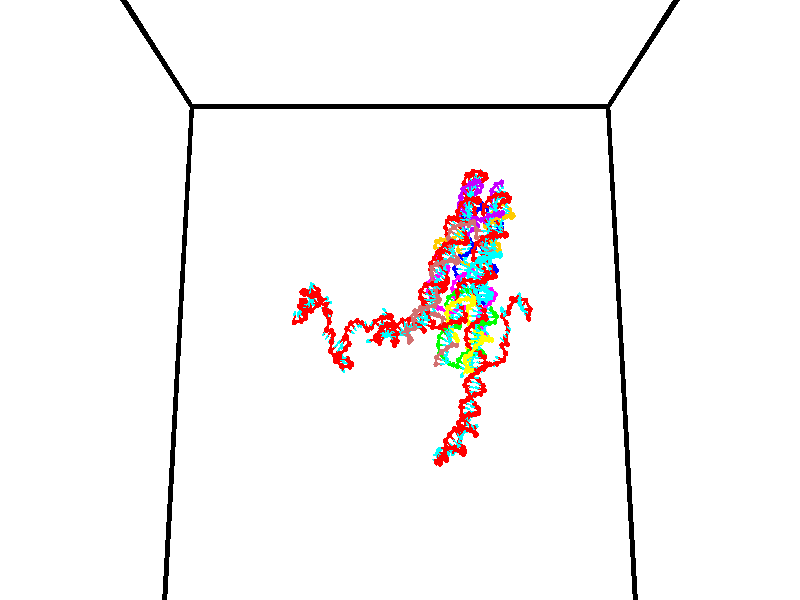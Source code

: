 // switches for output
#declare DRAW_BASES = 1; // possible values are 0, 1; only relevant for DNA ribbons
#declare DRAW_BASES_TYPE = 3; // possible values are 1, 2, 3; only relevant for DNA ribbons
#declare DRAW_FOG = 0; // set to 1 to enable fog

#include "colors.inc"

#include "transforms.inc"
background { rgb <1, 1, 1>}

#default {
   normal{
       ripples 0.25
       frequency 0.20
       turbulence 0.2
       lambda 5
   }
	finish {
		phong 0.1
		phong_size 40.
	}
}

// original window dimensions: 1024x640


// camera settings

camera {
	sky <0, 0.179814, -0.983701>
	up <0, 0.179814, -0.983701>
	right 1.6 * <1, 0, 0>
	location <35, 94.9851, 44.8844>
	look_at <35, 29.7336, 32.9568>
	direction <0, -65.2515, -11.9276>
	angle 67.0682
}


# declare cpy_camera_pos = <35, 94.9851, 44.8844>;
# if (DRAW_FOG = 1)
fog {
	fog_type 2
	up vnormalize(cpy_camera_pos)
	color rgbt<1,1,1,0.3>
	distance 1e-5
	fog_alt 3e-3
	fog_offset 56
}
# end


// LIGHTS

# declare lum = 6;
global_settings {
	ambient_light rgb lum * <0.05, 0.05, 0.05>
	max_trace_level 15
}# declare cpy_direct_light_amount = 0.25;
light_source
{	1000 * <-1, -1.16352, -0.803886>,
	rgb lum * cpy_direct_light_amount
	parallel
}

light_source
{	1000 * <1, 1.16352, 0.803886>,
	rgb lum * cpy_direct_light_amount
	parallel
}

// strand 0

// nucleotide -1

// particle -1
sphere {
	<24.411005, 35.192150, 35.857635> 0.250000
	pigment { color rgbt <1,0,0,0> }
	no_shadow
}
cylinder {
	<24.426027, 35.200600, 35.458008>,  <24.435040, 35.205669, 35.218231>, 0.100000
	pigment { color rgbt <1,0,0,0> }
	no_shadow
}
cylinder {
	<24.426027, 35.200600, 35.458008>,  <24.411005, 35.192150, 35.857635>, 0.100000
	pigment { color rgbt <1,0,0,0> }
	no_shadow
}

// particle -1
sphere {
	<24.426027, 35.200600, 35.458008> 0.100000
	pigment { color rgbt <1,0,0,0> }
	no_shadow
}
sphere {
	0, 1
	scale<0.080000,0.200000,0.300000>
	matrix <0.915215, 0.400678, 0.042875,
		0.401211, -0.915975, -0.004289,
		0.037554, 0.021127, -0.999071,
		24.437294, 35.206940, 35.158287>
	pigment { color rgbt <0,1,1,0> }
	no_shadow
}
cylinder {
	<25.067204, 34.962627, 35.720551>,  <24.411005, 35.192150, 35.857635>, 0.130000
	pigment { color rgbt <1,0,0,0> }
	no_shadow
}

// nucleotide -1

// particle -1
sphere {
	<25.067204, 34.962627, 35.720551> 0.250000
	pigment { color rgbt <1,0,0,0> }
	no_shadow
}
cylinder {
	<24.942236, 35.220844, 35.441792>,  <24.867256, 35.375774, 35.274536>, 0.100000
	pigment { color rgbt <1,0,0,0> }
	no_shadow
}
cylinder {
	<24.942236, 35.220844, 35.441792>,  <25.067204, 34.962627, 35.720551>, 0.100000
	pigment { color rgbt <1,0,0,0> }
	no_shadow
}

// particle -1
sphere {
	<24.942236, 35.220844, 35.441792> 0.100000
	pigment { color rgbt <1,0,0,0> }
	no_shadow
}
sphere {
	0, 1
	scale<0.080000,0.200000,0.300000>
	matrix <0.837278, 0.533672, 0.118997,
		0.448732, -0.546319, -0.707231,
		-0.312419, 0.645546, -0.696896,
		24.848511, 35.414509, 35.232723>
	pigment { color rgbt <0,1,1,0> }
	no_shadow
}
cylinder {
	<25.595188, 35.398182, 35.488106>,  <25.067204, 34.962627, 35.720551>, 0.130000
	pigment { color rgbt <1,0,0,0> }
	no_shadow
}

// nucleotide -1

// particle -1
sphere {
	<25.595188, 35.398182, 35.488106> 0.250000
	pigment { color rgbt <1,0,0,0> }
	no_shadow
}
cylinder {
	<25.301142, 35.598194, 35.304993>,  <25.124714, 35.718201, 35.195126>, 0.100000
	pigment { color rgbt <1,0,0,0> }
	no_shadow
}
cylinder {
	<25.301142, 35.598194, 35.304993>,  <25.595188, 35.398182, 35.488106>, 0.100000
	pigment { color rgbt <1,0,0,0> }
	no_shadow
}

// particle -1
sphere {
	<25.301142, 35.598194, 35.304993> 0.100000
	pigment { color rgbt <1,0,0,0> }
	no_shadow
}
sphere {
	0, 1
	scale<0.080000,0.200000,0.300000>
	matrix <0.616280, 0.774268, -0.143906,
		0.282490, -0.387912, -0.877339,
		-0.735118, 0.500034, -0.457785,
		25.080606, 35.748203, 35.167656>
	pigment { color rgbt <0,1,1,0> }
	no_shadow
}
cylinder {
	<25.762804, 35.515381, 34.819736>,  <25.595188, 35.398182, 35.488106>, 0.130000
	pigment { color rgbt <1,0,0,0> }
	no_shadow
}

// nucleotide -1

// particle -1
sphere {
	<25.762804, 35.515381, 34.819736> 0.250000
	pigment { color rgbt <1,0,0,0> }
	no_shadow
}
cylinder {
	<25.514835, 35.806366, 34.937374>,  <25.366055, 35.980957, 35.007957>, 0.100000
	pigment { color rgbt <1,0,0,0> }
	no_shadow
}
cylinder {
	<25.514835, 35.806366, 34.937374>,  <25.762804, 35.515381, 34.819736>, 0.100000
	pigment { color rgbt <1,0,0,0> }
	no_shadow
}

// particle -1
sphere {
	<25.514835, 35.806366, 34.937374> 0.100000
	pigment { color rgbt <1,0,0,0> }
	no_shadow
}
sphere {
	0, 1
	scale<0.080000,0.200000,0.300000>
	matrix <0.734419, 0.669896, -0.108943,
		-0.276267, 0.148455, -0.949546,
		-0.619924, 0.727462, 0.294098,
		25.328857, 36.024605, 35.025604>
	pigment { color rgbt <0,1,1,0> }
	no_shadow
}
cylinder {
	<25.954498, 36.155388, 34.542969>,  <25.762804, 35.515381, 34.819736>, 0.130000
	pigment { color rgbt <1,0,0,0> }
	no_shadow
}

// nucleotide -1

// particle -1
sphere {
	<25.954498, 36.155388, 34.542969> 0.250000
	pigment { color rgbt <1,0,0,0> }
	no_shadow
}
cylinder {
	<25.749157, 36.292854, 34.857513>,  <25.625952, 36.375336, 35.046242>, 0.100000
	pigment { color rgbt <1,0,0,0> }
	no_shadow
}
cylinder {
	<25.749157, 36.292854, 34.857513>,  <25.954498, 36.155388, 34.542969>, 0.100000
	pigment { color rgbt <1,0,0,0> }
	no_shadow
}

// particle -1
sphere {
	<25.749157, 36.292854, 34.857513> 0.100000
	pigment { color rgbt <1,0,0,0> }
	no_shadow
}
sphere {
	0, 1
	scale<0.080000,0.200000,0.300000>
	matrix <0.526514, 0.849717, -0.027639,
		-0.677683, 0.399841, -0.617149,
		-0.513351, 0.343668, 0.786361,
		25.595152, 36.395954, 35.093422>
	pigment { color rgbt <0,1,1,0> }
	no_shadow
}
cylinder {
	<25.681839, 36.738365, 34.318489>,  <25.954498, 36.155388, 34.542969>, 0.130000
	pigment { color rgbt <1,0,0,0> }
	no_shadow
}

// nucleotide -1

// particle -1
sphere {
	<25.681839, 36.738365, 34.318489> 0.250000
	pigment { color rgbt <1,0,0,0> }
	no_shadow
}
cylinder {
	<25.692827, 36.815586, 34.710812>,  <25.699419, 36.861919, 34.946205>, 0.100000
	pigment { color rgbt <1,0,0,0> }
	no_shadow
}
cylinder {
	<25.692827, 36.815586, 34.710812>,  <25.681839, 36.738365, 34.318489>, 0.100000
	pigment { color rgbt <1,0,0,0> }
	no_shadow
}

// particle -1
sphere {
	<25.692827, 36.815586, 34.710812> 0.100000
	pigment { color rgbt <1,0,0,0> }
	no_shadow
}
sphere {
	0, 1
	scale<0.080000,0.200000,0.300000>
	matrix <0.263332, 0.945119, -0.193405,
		-0.964314, 0.263590, -0.024875,
		0.027469, 0.193054, 0.980804,
		25.701069, 36.873501, 35.005054>
	pigment { color rgbt <0,1,1,0> }
	no_shadow
}
cylinder {
	<25.426643, 37.414764, 34.423828>,  <25.681839, 36.738365, 34.318489>, 0.130000
	pigment { color rgbt <1,0,0,0> }
	no_shadow
}

// nucleotide -1

// particle -1
sphere {
	<25.426643, 37.414764, 34.423828> 0.250000
	pigment { color rgbt <1,0,0,0> }
	no_shadow
}
cylinder {
	<25.677111, 37.335274, 34.725403>,  <25.827391, 37.287579, 34.906349>, 0.100000
	pigment { color rgbt <1,0,0,0> }
	no_shadow
}
cylinder {
	<25.677111, 37.335274, 34.725403>,  <25.426643, 37.414764, 34.423828>, 0.100000
	pigment { color rgbt <1,0,0,0> }
	no_shadow
}

// particle -1
sphere {
	<25.677111, 37.335274, 34.725403> 0.100000
	pigment { color rgbt <1,0,0,0> }
	no_shadow
}
sphere {
	0, 1
	scale<0.080000,0.200000,0.300000>
	matrix <0.546674, 0.801370, -0.242803,
		-0.555933, 0.564193, 0.610430,
		0.626168, -0.198724, 0.753938,
		25.864962, 37.275658, 34.951584>
	pigment { color rgbt <0,1,1,0> }
	no_shadow
}
cylinder {
	<25.363674, 37.944981, 34.980549>,  <25.426643, 37.414764, 34.423828>, 0.130000
	pigment { color rgbt <1,0,0,0> }
	no_shadow
}

// nucleotide -1

// particle -1
sphere {
	<25.363674, 37.944981, 34.980549> 0.250000
	pigment { color rgbt <1,0,0,0> }
	no_shadow
}
cylinder {
	<25.719488, 37.769611, 34.929138>,  <25.932976, 37.664391, 34.898293>, 0.100000
	pigment { color rgbt <1,0,0,0> }
	no_shadow
}
cylinder {
	<25.719488, 37.769611, 34.929138>,  <25.363674, 37.944981, 34.980549>, 0.100000
	pigment { color rgbt <1,0,0,0> }
	no_shadow
}

// particle -1
sphere {
	<25.719488, 37.769611, 34.929138> 0.100000
	pigment { color rgbt <1,0,0,0> }
	no_shadow
}
sphere {
	0, 1
	scale<0.080000,0.200000,0.300000>
	matrix <0.399863, 0.883178, -0.245165,
		0.221000, 0.166688, 0.960923,
		0.889533, -0.438420, -0.128530,
		25.986347, 37.638084, 34.890579>
	pigment { color rgbt <0,1,1,0> }
	no_shadow
}
cylinder {
	<25.887911, 38.261208, 35.450134>,  <25.363674, 37.944981, 34.980549>, 0.130000
	pigment { color rgbt <1,0,0,0> }
	no_shadow
}

// nucleotide -1

// particle -1
sphere {
	<25.887911, 38.261208, 35.450134> 0.250000
	pigment { color rgbt <1,0,0,0> }
	no_shadow
}
cylinder {
	<26.077318, 38.112896, 35.130558>,  <26.190962, 38.023907, 34.938812>, 0.100000
	pigment { color rgbt <1,0,0,0> }
	no_shadow
}
cylinder {
	<26.077318, 38.112896, 35.130558>,  <25.887911, 38.261208, 35.450134>, 0.100000
	pigment { color rgbt <1,0,0,0> }
	no_shadow
}

// particle -1
sphere {
	<26.077318, 38.112896, 35.130558> 0.100000
	pigment { color rgbt <1,0,0,0> }
	no_shadow
}
sphere {
	0, 1
	scale<0.080000,0.200000,0.300000>
	matrix <0.354399, 0.910614, -0.212565,
		0.806338, -0.182489, 0.562598,
		0.473518, -0.370784, -0.798937,
		26.219374, 38.001659, 34.890877>
	pigment { color rgbt <0,1,1,0> }
	no_shadow
}
cylinder {
	<26.607450, 38.577702, 35.423897>,  <25.887911, 38.261208, 35.450134>, 0.130000
	pigment { color rgbt <1,0,0,0> }
	no_shadow
}

// nucleotide -1

// particle -1
sphere {
	<26.607450, 38.577702, 35.423897> 0.250000
	pigment { color rgbt <1,0,0,0> }
	no_shadow
}
cylinder {
	<26.507553, 38.441357, 35.061363>,  <26.447615, 38.359550, 34.843842>, 0.100000
	pigment { color rgbt <1,0,0,0> }
	no_shadow
}
cylinder {
	<26.507553, 38.441357, 35.061363>,  <26.607450, 38.577702, 35.423897>, 0.100000
	pigment { color rgbt <1,0,0,0> }
	no_shadow
}

// particle -1
sphere {
	<26.507553, 38.441357, 35.061363> 0.100000
	pigment { color rgbt <1,0,0,0> }
	no_shadow
}
sphere {
	0, 1
	scale<0.080000,0.200000,0.300000>
	matrix <0.385887, 0.823422, -0.416013,
		0.888099, -0.453638, -0.074108,
		-0.249741, -0.340864, -0.906334,
		26.432631, 38.339096, 34.789463>
	pigment { color rgbt <0,1,1,0> }
	no_shadow
}
cylinder {
	<27.286179, 38.789936, 34.978897>,  <26.607450, 38.577702, 35.423897>, 0.130000
	pigment { color rgbt <1,0,0,0> }
	no_shadow
}

// nucleotide -1

// particle -1
sphere {
	<27.286179, 38.789936, 34.978897> 0.250000
	pigment { color rgbt <1,0,0,0> }
	no_shadow
}
cylinder {
	<26.994879, 38.676666, 34.729267>,  <26.820099, 38.608704, 34.579491>, 0.100000
	pigment { color rgbt <1,0,0,0> }
	no_shadow
}
cylinder {
	<26.994879, 38.676666, 34.729267>,  <27.286179, 38.789936, 34.978897>, 0.100000
	pigment { color rgbt <1,0,0,0> }
	no_shadow
}

// particle -1
sphere {
	<26.994879, 38.676666, 34.729267> 0.100000
	pigment { color rgbt <1,0,0,0> }
	no_shadow
}
sphere {
	0, 1
	scale<0.080000,0.200000,0.300000>
	matrix <0.109879, 0.850608, -0.514192,
		0.676446, -0.443033, -0.588340,
		-0.728250, -0.283177, -0.624070,
		26.776403, 38.591713, 34.542046>
	pigment { color rgbt <0,1,1,0> }
	no_shadow
}
cylinder {
	<27.661150, 39.448009, 34.738701>,  <27.286179, 38.789936, 34.978897>, 0.130000
	pigment { color rgbt <1,0,0,0> }
	no_shadow
}

// nucleotide -1

// particle -1
sphere {
	<27.661150, 39.448009, 34.738701> 0.250000
	pigment { color rgbt <1,0,0,0> }
	no_shadow
}
cylinder {
	<27.899918, 39.145065, 34.632805>,  <28.043179, 38.963299, 34.569267>, 0.100000
	pigment { color rgbt <1,0,0,0> }
	no_shadow
}
cylinder {
	<27.899918, 39.145065, 34.632805>,  <27.661150, 39.448009, 34.738701>, 0.100000
	pigment { color rgbt <1,0,0,0> }
	no_shadow
}

// particle -1
sphere {
	<27.899918, 39.145065, 34.632805> 0.100000
	pigment { color rgbt <1,0,0,0> }
	no_shadow
}
sphere {
	0, 1
	scale<0.080000,0.200000,0.300000>
	matrix <-0.801388, -0.578585, -0.151712,
		-0.038272, 0.302717, -0.952312,
		0.596919, -0.757365, -0.264737,
		28.078993, 38.917854, 34.553383>
	pigment { color rgbt <0,1,1,0> }
	no_shadow
}
cylinder {
	<27.395462, 39.863995, 34.064266>,  <27.661150, 39.448009, 34.738701>, 0.130000
	pigment { color rgbt <1,0,0,0> }
	no_shadow
}

// nucleotide -1

// particle -1
sphere {
	<27.395462, 39.863995, 34.064266> 0.250000
	pigment { color rgbt <1,0,0,0> }
	no_shadow
}
cylinder {
	<27.081051, 39.854763, 33.817162>,  <26.892405, 39.849224, 33.668900>, 0.100000
	pigment { color rgbt <1,0,0,0> }
	no_shadow
}
cylinder {
	<27.081051, 39.854763, 33.817162>,  <27.395462, 39.863995, 34.064266>, 0.100000
	pigment { color rgbt <1,0,0,0> }
	no_shadow
}

// particle -1
sphere {
	<27.081051, 39.854763, 33.817162> 0.100000
	pigment { color rgbt <1,0,0,0> }
	no_shadow
}
sphere {
	0, 1
	scale<0.080000,0.200000,0.300000>
	matrix <-0.249020, -0.902821, 0.350576,
		-0.565816, 0.429397, 0.703896,
		-0.786029, -0.023077, -0.617759,
		26.845242, 39.847839, 33.631832>
	pigment { color rgbt <0,1,1,0> }
	no_shadow
}
cylinder {
	<26.790075, 39.738644, 34.470257>,  <27.395462, 39.863995, 34.064266>, 0.130000
	pigment { color rgbt <1,0,0,0> }
	no_shadow
}

// nucleotide -1

// particle -1
sphere {
	<26.790075, 39.738644, 34.470257> 0.250000
	pigment { color rgbt <1,0,0,0> }
	no_shadow
}
cylinder {
	<26.740044, 39.616234, 34.092747>,  <26.710026, 39.542789, 33.866241>, 0.100000
	pigment { color rgbt <1,0,0,0> }
	no_shadow
}
cylinder {
	<26.740044, 39.616234, 34.092747>,  <26.790075, 39.738644, 34.470257>, 0.100000
	pigment { color rgbt <1,0,0,0> }
	no_shadow
}

// particle -1
sphere {
	<26.740044, 39.616234, 34.092747> 0.100000
	pigment { color rgbt <1,0,0,0> }
	no_shadow
}
sphere {
	0, 1
	scale<0.080000,0.200000,0.300000>
	matrix <-0.351039, -0.876061, 0.330588,
		-0.927970, 0.372650, 0.002149,
		-0.125077, -0.306021, -0.943773,
		26.702520, 39.524429, 33.809616>
	pigment { color rgbt <0,1,1,0> }
	no_shadow
}
cylinder {
	<26.086903, 39.577591, 34.290726>,  <26.790075, 39.738644, 34.470257>, 0.130000
	pigment { color rgbt <1,0,0,0> }
	no_shadow
}

// nucleotide -1

// particle -1
sphere {
	<26.086903, 39.577591, 34.290726> 0.250000
	pigment { color rgbt <1,0,0,0> }
	no_shadow
}
cylinder {
	<26.358139, 39.381115, 34.072029>,  <26.520882, 39.263229, 33.940811>, 0.100000
	pigment { color rgbt <1,0,0,0> }
	no_shadow
}
cylinder {
	<26.358139, 39.381115, 34.072029>,  <26.086903, 39.577591, 34.290726>, 0.100000
	pigment { color rgbt <1,0,0,0> }
	no_shadow
}

// particle -1
sphere {
	<26.358139, 39.381115, 34.072029> 0.100000
	pigment { color rgbt <1,0,0,0> }
	no_shadow
}
sphere {
	0, 1
	scale<0.080000,0.200000,0.300000>
	matrix <-0.231206, -0.848681, 0.475694,
		-0.697665, -0.196154, -0.689048,
		0.678091, -0.491187, -0.546742,
		26.561567, 39.233757, 33.908005>
	pigment { color rgbt <0,1,1,0> }
	no_shadow
}
cylinder {
	<25.739279, 38.991875, 34.035694>,  <26.086903, 39.577591, 34.290726>, 0.130000
	pigment { color rgbt <1,0,0,0> }
	no_shadow
}

// nucleotide -1

// particle -1
sphere {
	<25.739279, 38.991875, 34.035694> 0.250000
	pigment { color rgbt <1,0,0,0> }
	no_shadow
}
cylinder {
	<26.134766, 38.933838, 34.050591>,  <26.372059, 38.899017, 34.059528>, 0.100000
	pigment { color rgbt <1,0,0,0> }
	no_shadow
}
cylinder {
	<26.134766, 38.933838, 34.050591>,  <25.739279, 38.991875, 34.035694>, 0.100000
	pigment { color rgbt <1,0,0,0> }
	no_shadow
}

// particle -1
sphere {
	<26.134766, 38.933838, 34.050591> 0.100000
	pigment { color rgbt <1,0,0,0> }
	no_shadow
}
sphere {
	0, 1
	scale<0.080000,0.200000,0.300000>
	matrix <-0.145741, -0.874392, 0.462815,
		-0.034589, -0.463021, -0.885672,
		0.988718, -0.145087, 0.037237,
		26.431381, 38.890312, 34.061760>
	pigment { color rgbt <0,1,1,0> }
	no_shadow
}
cylinder {
	<25.818834, 38.258308, 33.762074>,  <25.739279, 38.991875, 34.035694>, 0.130000
	pigment { color rgbt <1,0,0,0> }
	no_shadow
}

// nucleotide -1

// particle -1
sphere {
	<25.818834, 38.258308, 33.762074> 0.250000
	pigment { color rgbt <1,0,0,0> }
	no_shadow
}
cylinder {
	<26.133440, 38.372456, 33.981148>,  <26.322205, 38.440945, 34.112591>, 0.100000
	pigment { color rgbt <1,0,0,0> }
	no_shadow
}
cylinder {
	<26.133440, 38.372456, 33.981148>,  <25.818834, 38.258308, 33.762074>, 0.100000
	pigment { color rgbt <1,0,0,0> }
	no_shadow
}

// particle -1
sphere {
	<26.133440, 38.372456, 33.981148> 0.100000
	pigment { color rgbt <1,0,0,0> }
	no_shadow
}
sphere {
	0, 1
	scale<0.080000,0.200000,0.300000>
	matrix <0.008900, -0.891985, 0.451978,
		0.617506, -0.350614, -0.704100,
		0.786516, 0.285365, 0.547685,
		26.369394, 38.458065, 34.145454>
	pigment { color rgbt <0,1,1,0> }
	no_shadow
}
cylinder {
	<26.387884, 37.730347, 33.627968>,  <25.818834, 38.258308, 33.762074>, 0.130000
	pigment { color rgbt <1,0,0,0> }
	no_shadow
}

// nucleotide -1

// particle -1
sphere {
	<26.387884, 37.730347, 33.627968> 0.250000
	pigment { color rgbt <1,0,0,0> }
	no_shadow
}
cylinder {
	<26.389624, 37.924141, 33.977882>,  <26.390667, 38.040417, 34.187832>, 0.100000
	pigment { color rgbt <1,0,0,0> }
	no_shadow
}
cylinder {
	<26.389624, 37.924141, 33.977882>,  <26.387884, 37.730347, 33.627968>, 0.100000
	pigment { color rgbt <1,0,0,0> }
	no_shadow
}

// particle -1
sphere {
	<26.389624, 37.924141, 33.977882> 0.100000
	pigment { color rgbt <1,0,0,0> }
	no_shadow
}
sphere {
	0, 1
	scale<0.080000,0.200000,0.300000>
	matrix <0.052579, -0.873699, 0.483618,
		0.998607, 0.043893, -0.029273,
		0.004348, 0.484483, 0.874790,
		26.390928, 38.069485, 34.240318>
	pigment { color rgbt <0,1,1,0> }
	no_shadow
}
cylinder {
	<26.959867, 37.442188, 33.982548>,  <26.387884, 37.730347, 33.627968>, 0.130000
	pigment { color rgbt <1,0,0,0> }
	no_shadow
}

// nucleotide -1

// particle -1
sphere {
	<26.959867, 37.442188, 33.982548> 0.250000
	pigment { color rgbt <1,0,0,0> }
	no_shadow
}
cylinder {
	<26.705591, 37.608437, 34.242748>,  <26.553024, 37.708187, 34.398869>, 0.100000
	pigment { color rgbt <1,0,0,0> }
	no_shadow
}
cylinder {
	<26.705591, 37.608437, 34.242748>,  <26.959867, 37.442188, 33.982548>, 0.100000
	pigment { color rgbt <1,0,0,0> }
	no_shadow
}

// particle -1
sphere {
	<26.705591, 37.608437, 34.242748> 0.100000
	pigment { color rgbt <1,0,0,0> }
	no_shadow
}
sphere {
	0, 1
	scale<0.080000,0.200000,0.300000>
	matrix <-0.174663, -0.898269, 0.403245,
		0.751923, 0.142722, 0.643617,
		-0.635693, 0.415624, 0.650501,
		26.514883, 37.733124, 34.437897>
	pigment { color rgbt <0,1,1,0> }
	no_shadow
}
cylinder {
	<27.176195, 37.151501, 34.591164>,  <26.959867, 37.442188, 33.982548>, 0.130000
	pigment { color rgbt <1,0,0,0> }
	no_shadow
}

// nucleotide -1

// particle -1
sphere {
	<27.176195, 37.151501, 34.591164> 0.250000
	pigment { color rgbt <1,0,0,0> }
	no_shadow
}
cylinder {
	<26.801941, 37.274822, 34.659908>,  <26.577389, 37.348816, 34.701157>, 0.100000
	pigment { color rgbt <1,0,0,0> }
	no_shadow
}
cylinder {
	<26.801941, 37.274822, 34.659908>,  <27.176195, 37.151501, 34.591164>, 0.100000
	pigment { color rgbt <1,0,0,0> }
	no_shadow
}

// particle -1
sphere {
	<26.801941, 37.274822, 34.659908> 0.100000
	pigment { color rgbt <1,0,0,0> }
	no_shadow
}
sphere {
	0, 1
	scale<0.080000,0.200000,0.300000>
	matrix <-0.191003, -0.851684, 0.488009,
		0.296829, 0.423772, 0.855751,
		-0.935634, 0.308307, 0.171862,
		26.521252, 37.367313, 34.711468>
	pigment { color rgbt <0,1,1,0> }
	no_shadow
}
cylinder {
	<27.717625, 36.502605, 34.580032>,  <27.176195, 37.151501, 34.591164>, 0.130000
	pigment { color rgbt <1,0,0,0> }
	no_shadow
}

// nucleotide -1

// particle -1
sphere {
	<27.717625, 36.502605, 34.580032> 0.250000
	pigment { color rgbt <1,0,0,0> }
	no_shadow
}
cylinder {
	<27.904325, 36.185146, 34.423950>,  <28.016346, 35.994671, 34.330303>, 0.100000
	pigment { color rgbt <1,0,0,0> }
	no_shadow
}
cylinder {
	<27.904325, 36.185146, 34.423950>,  <27.717625, 36.502605, 34.580032>, 0.100000
	pigment { color rgbt <1,0,0,0> }
	no_shadow
}

// particle -1
sphere {
	<27.904325, 36.185146, 34.423950> 0.100000
	pigment { color rgbt <1,0,0,0> }
	no_shadow
}
sphere {
	0, 1
	scale<0.080000,0.200000,0.300000>
	matrix <-0.268426, -0.547531, 0.792564,
		-0.842668, -0.265190, -0.468598,
		0.466752, -0.793653, -0.390203,
		28.044352, 35.947052, 34.306889>
	pigment { color rgbt <0,1,1,0> }
	no_shadow
}
cylinder {
	<27.449821, 35.748684, 34.874672>,  <27.717625, 36.502605, 34.580032>, 0.130000
	pigment { color rgbt <1,0,0,0> }
	no_shadow
}

// nucleotide -1

// particle -1
sphere {
	<27.449821, 35.748684, 34.874672> 0.250000
	pigment { color rgbt <1,0,0,0> }
	no_shadow
}
cylinder {
	<27.321318, 35.379734, 34.788868>,  <27.244215, 35.158363, 34.737385>, 0.100000
	pigment { color rgbt <1,0,0,0> }
	no_shadow
}
cylinder {
	<27.321318, 35.379734, 34.788868>,  <27.449821, 35.748684, 34.874672>, 0.100000
	pigment { color rgbt <1,0,0,0> }
	no_shadow
}

// particle -1
sphere {
	<27.321318, 35.379734, 34.788868> 0.100000
	pigment { color rgbt <1,0,0,0> }
	no_shadow
}
sphere {
	0, 1
	scale<0.080000,0.200000,0.300000>
	matrix <0.812600, -0.152185, -0.562602,
		0.486285, -0.355053, 0.798414,
		-0.321260, -0.922376, -0.214510,
		27.224939, 35.103020, 34.724514>
	pigment { color rgbt <0,1,1,0> }
	no_shadow
}
cylinder {
	<28.010761, 35.212723, 35.018738>,  <27.449821, 35.748684, 34.874672>, 0.130000
	pigment { color rgbt <1,0,0,0> }
	no_shadow
}

// nucleotide -1

// particle -1
sphere {
	<28.010761, 35.212723, 35.018738> 0.250000
	pigment { color rgbt <1,0,0,0> }
	no_shadow
}
cylinder {
	<27.760984, 35.118343, 34.720905>,  <27.611118, 35.061714, 34.542206>, 0.100000
	pigment { color rgbt <1,0,0,0> }
	no_shadow
}
cylinder {
	<27.760984, 35.118343, 34.720905>,  <28.010761, 35.212723, 35.018738>, 0.100000
	pigment { color rgbt <1,0,0,0> }
	no_shadow
}

// particle -1
sphere {
	<27.760984, 35.118343, 34.720905> 0.100000
	pigment { color rgbt <1,0,0,0> }
	no_shadow
}
sphere {
	0, 1
	scale<0.080000,0.200000,0.300000>
	matrix <0.779175, -0.254573, -0.572781,
		-0.054403, -0.937827, 0.342813,
		-0.624441, -0.235950, -0.744581,
		27.573652, 35.047558, 34.497532>
	pigment { color rgbt <0,1,1,0> }
	no_shadow
}
cylinder {
	<27.480362, 34.698818, 35.024170>,  <28.010761, 35.212723, 35.018738>, 0.130000
	pigment { color rgbt <1,0,0,0> }
	no_shadow
}

// nucleotide -1

// particle -1
sphere {
	<27.480362, 34.698818, 35.024170> 0.250000
	pigment { color rgbt <1,0,0,0> }
	no_shadow
}
cylinder {
	<27.551918, 34.305271, 35.024498>,  <27.594851, 34.069141, 35.024693>, 0.100000
	pigment { color rgbt <1,0,0,0> }
	no_shadow
}
cylinder {
	<27.551918, 34.305271, 35.024498>,  <27.480362, 34.698818, 35.024170>, 0.100000
	pigment { color rgbt <1,0,0,0> }
	no_shadow
}

// particle -1
sphere {
	<27.551918, 34.305271, 35.024498> 0.100000
	pigment { color rgbt <1,0,0,0> }
	no_shadow
}
sphere {
	0, 1
	scale<0.080000,0.200000,0.300000>
	matrix <0.983354, 0.178821, 0.032205,
		-0.031832, -0.004956, 0.999481,
		0.178888, -0.983869, 0.000819,
		27.605585, 34.010109, 35.024742>
	pigment { color rgbt <0,1,1,0> }
	no_shadow
}
cylinder {
	<27.825817, 34.437214, 35.703331>,  <27.480362, 34.698818, 35.024170>, 0.130000
	pigment { color rgbt <1,0,0,0> }
	no_shadow
}

// nucleotide -1

// particle -1
sphere {
	<27.825817, 34.437214, 35.703331> 0.250000
	pigment { color rgbt <1,0,0,0> }
	no_shadow
}
cylinder {
	<27.894741, 34.277306, 35.343220>,  <27.936096, 34.181362, 35.127155>, 0.100000
	pigment { color rgbt <1,0,0,0> }
	no_shadow
}
cylinder {
	<27.894741, 34.277306, 35.343220>,  <27.825817, 34.437214, 35.703331>, 0.100000
	pigment { color rgbt <1,0,0,0> }
	no_shadow
}

// particle -1
sphere {
	<27.894741, 34.277306, 35.343220> 0.100000
	pigment { color rgbt <1,0,0,0> }
	no_shadow
}
sphere {
	0, 1
	scale<0.080000,0.200000,0.300000>
	matrix <0.975477, 0.196309, 0.099532,
		0.136942, -0.895347, 0.423792,
		0.172310, -0.399769, -0.900274,
		27.946434, 34.157375, 35.073139>
	pigment { color rgbt <0,1,1,0> }
	no_shadow
}
cylinder {
	<27.583605, 34.569645, 36.391197>,  <27.825817, 34.437214, 35.703331>, 0.130000
	pigment { color rgbt <1,0,0,0> }
	no_shadow
}

// nucleotide -1

// particle -1
sphere {
	<27.583605, 34.569645, 36.391197> 0.250000
	pigment { color rgbt <1,0,0,0> }
	no_shadow
}
cylinder {
	<27.449543, 34.854477, 36.637974>,  <27.369106, 35.025375, 36.786041>, 0.100000
	pigment { color rgbt <1,0,0,0> }
	no_shadow
}
cylinder {
	<27.449543, 34.854477, 36.637974>,  <27.583605, 34.569645, 36.391197>, 0.100000
	pigment { color rgbt <1,0,0,0> }
	no_shadow
}

// particle -1
sphere {
	<27.449543, 34.854477, 36.637974> 0.100000
	pigment { color rgbt <1,0,0,0> }
	no_shadow
}
sphere {
	0, 1
	scale<0.080000,0.200000,0.300000>
	matrix <0.792435, -0.141142, 0.593402,
		0.509625, 0.687767, -0.516971,
		-0.335156, 0.712078, 0.616940,
		27.348995, 35.068100, 36.823055>
	pigment { color rgbt <0,1,1,0> }
	no_shadow
}
cylinder {
	<28.140230, 35.018066, 36.540680>,  <27.583605, 34.569645, 36.391197>, 0.130000
	pigment { color rgbt <1,0,0,0> }
	no_shadow
}

// nucleotide -1

// particle -1
sphere {
	<28.140230, 35.018066, 36.540680> 0.250000
	pigment { color rgbt <1,0,0,0> }
	no_shadow
}
cylinder {
	<27.884197, 35.048717, 36.846470>,  <27.730577, 35.067108, 37.029945>, 0.100000
	pigment { color rgbt <1,0,0,0> }
	no_shadow
}
cylinder {
	<27.884197, 35.048717, 36.846470>,  <28.140230, 35.018066, 36.540680>, 0.100000
	pigment { color rgbt <1,0,0,0> }
	no_shadow
}

// particle -1
sphere {
	<27.884197, 35.048717, 36.846470> 0.100000
	pigment { color rgbt <1,0,0,0> }
	no_shadow
}
sphere {
	0, 1
	scale<0.080000,0.200000,0.300000>
	matrix <0.757941, -0.099900, 0.644628,
		0.125767, 0.992043, 0.005866,
		-0.640084, 0.076627, 0.764474,
		27.692171, 35.071705, 37.075813>
	pigment { color rgbt <0,1,1,0> }
	no_shadow
}
cylinder {
	<28.387884, 35.535221, 36.933746>,  <28.140230, 35.018066, 36.540680>, 0.130000
	pigment { color rgbt <1,0,0,0> }
	no_shadow
}

// nucleotide -1

// particle -1
sphere {
	<28.387884, 35.535221, 36.933746> 0.250000
	pigment { color rgbt <1,0,0,0> }
	no_shadow
}
cylinder {
	<28.171370, 35.289257, 37.163143>,  <28.041460, 35.141678, 37.300781>, 0.100000
	pigment { color rgbt <1,0,0,0> }
	no_shadow
}
cylinder {
	<28.171370, 35.289257, 37.163143>,  <28.387884, 35.535221, 36.933746>, 0.100000
	pigment { color rgbt <1,0,0,0> }
	no_shadow
}

// particle -1
sphere {
	<28.171370, 35.289257, 37.163143> 0.100000
	pigment { color rgbt <1,0,0,0> }
	no_shadow
}
sphere {
	0, 1
	scale<0.080000,0.200000,0.300000>
	matrix <0.751446, -0.047739, 0.658065,
		-0.377273, 0.787151, 0.487912,
		-0.541289, -0.614910, 0.573491,
		28.008984, 35.104786, 37.335190>
	pigment { color rgbt <0,1,1,0> }
	no_shadow
}
cylinder {
	<28.238956, 35.804932, 37.593697>,  <28.387884, 35.535221, 36.933746>, 0.130000
	pigment { color rgbt <1,0,0,0> }
	no_shadow
}

// nucleotide -1

// particle -1
sphere {
	<28.238956, 35.804932, 37.593697> 0.250000
	pigment { color rgbt <1,0,0,0> }
	no_shadow
}
cylinder {
	<28.289717, 35.408813, 37.571053>,  <28.320173, 35.171143, 37.557468>, 0.100000
	pigment { color rgbt <1,0,0,0> }
	no_shadow
}
cylinder {
	<28.289717, 35.408813, 37.571053>,  <28.238956, 35.804932, 37.593697>, 0.100000
	pigment { color rgbt <1,0,0,0> }
	no_shadow
}

// particle -1
sphere {
	<28.289717, 35.408813, 37.571053> 0.100000
	pigment { color rgbt <1,0,0,0> }
	no_shadow
}
sphere {
	0, 1
	scale<0.080000,0.200000,0.300000>
	matrix <0.774254, 0.063218, 0.629710,
		-0.620022, -0.123738, 0.774765,
		0.126898, -0.990299, -0.056608,
		28.327785, 35.111725, 37.554070>
	pigment { color rgbt <0,1,1,0> }
	no_shadow
}
cylinder {
	<28.079388, 35.353951, 38.279610>,  <28.238956, 35.804932, 37.593697>, 0.130000
	pigment { color rgbt <1,0,0,0> }
	no_shadow
}

// nucleotide -1

// particle -1
sphere {
	<28.079388, 35.353951, 38.279610> 0.250000
	pigment { color rgbt <1,0,0,0> }
	no_shadow
}
cylinder {
	<28.356623, 35.196323, 38.038170>,  <28.522964, 35.101746, 37.893307>, 0.100000
	pigment { color rgbt <1,0,0,0> }
	no_shadow
}
cylinder {
	<28.356623, 35.196323, 38.038170>,  <28.079388, 35.353951, 38.279610>, 0.100000
	pigment { color rgbt <1,0,0,0> }
	no_shadow
}

// particle -1
sphere {
	<28.356623, 35.196323, 38.038170> 0.100000
	pigment { color rgbt <1,0,0,0> }
	no_shadow
}
sphere {
	0, 1
	scale<0.080000,0.200000,0.300000>
	matrix <0.710577, 0.232624, 0.664053,
		-0.121271, -0.889154, 0.441247,
		0.693089, -0.394071, -0.603602,
		28.564550, 35.078102, 37.857090>
	pigment { color rgbt <0,1,1,0> }
	no_shadow
}
cylinder {
	<28.509636, 34.921371, 38.668106>,  <28.079388, 35.353951, 38.279610>, 0.130000
	pigment { color rgbt <1,0,0,0> }
	no_shadow
}

// nucleotide -1

// particle -1
sphere {
	<28.509636, 34.921371, 38.668106> 0.250000
	pigment { color rgbt <1,0,0,0> }
	no_shadow
}
cylinder {
	<28.735247, 35.009914, 38.349892>,  <28.870613, 35.063042, 38.158962>, 0.100000
	pigment { color rgbt <1,0,0,0> }
	no_shadow
}
cylinder {
	<28.735247, 35.009914, 38.349892>,  <28.509636, 34.921371, 38.668106>, 0.100000
	pigment { color rgbt <1,0,0,0> }
	no_shadow
}

// particle -1
sphere {
	<28.735247, 35.009914, 38.349892> 0.100000
	pigment { color rgbt <1,0,0,0> }
	no_shadow
}
sphere {
	0, 1
	scale<0.080000,0.200000,0.300000>
	matrix <0.764509, 0.224132, 0.604393,
		0.312091, -0.949087, -0.042814,
		0.564026, 0.221357, -0.795535,
		28.904455, 35.076321, 38.111233>
	pigment { color rgbt <0,1,1,0> }
	no_shadow
}
cylinder {
	<28.993912, 34.393364, 38.702721>,  <28.509636, 34.921371, 38.668106>, 0.130000
	pigment { color rgbt <1,0,0,0> }
	no_shadow
}

// nucleotide -1

// particle -1
sphere {
	<28.993912, 34.393364, 38.702721> 0.250000
	pigment { color rgbt <1,0,0,0> }
	no_shadow
}
cylinder {
	<29.094664, 34.764942, 38.594189>,  <29.155115, 34.987888, 38.529072>, 0.100000
	pigment { color rgbt <1,0,0,0> }
	no_shadow
}
cylinder {
	<29.094664, 34.764942, 38.594189>,  <28.993912, 34.393364, 38.702721>, 0.100000
	pigment { color rgbt <1,0,0,0> }
	no_shadow
}

// particle -1
sphere {
	<29.094664, 34.764942, 38.594189> 0.100000
	pigment { color rgbt <1,0,0,0> }
	no_shadow
}
sphere {
	0, 1
	scale<0.080000,0.200000,0.300000>
	matrix <0.347181, 0.174967, 0.921332,
		0.903340, -0.326263, -0.278442,
		0.251878, 0.928945, -0.271327,
		29.170227, 35.043625, 38.512791>
	pigment { color rgbt <0,1,1,0> }
	no_shadow
}
cylinder {
	<29.713722, 34.434589, 38.843647>,  <28.993912, 34.393364, 38.702721>, 0.130000
	pigment { color rgbt <1,0,0,0> }
	no_shadow
}

// nucleotide -1

// particle -1
sphere {
	<29.713722, 34.434589, 38.843647> 0.250000
	pigment { color rgbt <1,0,0,0> }
	no_shadow
}
cylinder {
	<29.570499, 34.807365, 38.820740>,  <29.484566, 35.031033, 38.806995>, 0.100000
	pigment { color rgbt <1,0,0,0> }
	no_shadow
}
cylinder {
	<29.570499, 34.807365, 38.820740>,  <29.713722, 34.434589, 38.843647>, 0.100000
	pigment { color rgbt <1,0,0,0> }
	no_shadow
}

// particle -1
sphere {
	<29.570499, 34.807365, 38.820740> 0.100000
	pigment { color rgbt <1,0,0,0> }
	no_shadow
}
sphere {
	0, 1
	scale<0.080000,0.200000,0.300000>
	matrix <0.140139, 0.114277, 0.983515,
		0.923123, 0.344130, -0.171519,
		-0.358057, 0.931942, -0.057266,
		29.463081, 35.086948, 38.803558>
	pigment { color rgbt <0,1,1,0> }
	no_shadow
}
cylinder {
	<30.215563, 34.891483, 39.332581>,  <29.713722, 34.434589, 38.843647>, 0.130000
	pigment { color rgbt <1,0,0,0> }
	no_shadow
}

// nucleotide -1

// particle -1
sphere {
	<30.215563, 34.891483, 39.332581> 0.250000
	pigment { color rgbt <1,0,0,0> }
	no_shadow
}
cylinder {
	<29.841635, 35.021915, 39.276314>,  <29.617279, 35.100174, 39.242554>, 0.100000
	pigment { color rgbt <1,0,0,0> }
	no_shadow
}
cylinder {
	<29.841635, 35.021915, 39.276314>,  <30.215563, 34.891483, 39.332581>, 0.100000
	pigment { color rgbt <1,0,0,0> }
	no_shadow
}

// particle -1
sphere {
	<29.841635, 35.021915, 39.276314> 0.100000
	pigment { color rgbt <1,0,0,0> }
	no_shadow
}
sphere {
	0, 1
	scale<0.080000,0.200000,0.300000>
	matrix <-0.097097, 0.146326, 0.984460,
		0.341592, 0.933950, -0.105128,
		-0.934819, 0.326076, -0.140668,
		29.561190, 35.119740, 39.234112>
	pigment { color rgbt <0,1,1,0> }
	no_shadow
}
cylinder {
	<30.064394, 35.611786, 39.580616>,  <30.215563, 34.891483, 39.332581>, 0.130000
	pigment { color rgbt <1,0,0,0> }
	no_shadow
}

// nucleotide -1

// particle -1
sphere {
	<30.064394, 35.611786, 39.580616> 0.250000
	pigment { color rgbt <1,0,0,0> }
	no_shadow
}
cylinder {
	<29.741985, 35.375336, 39.592609>,  <29.548540, 35.233467, 39.599804>, 0.100000
	pigment { color rgbt <1,0,0,0> }
	no_shadow
}
cylinder {
	<29.741985, 35.375336, 39.592609>,  <30.064394, 35.611786, 39.580616>, 0.100000
	pigment { color rgbt <1,0,0,0> }
	no_shadow
}

// particle -1
sphere {
	<29.741985, 35.375336, 39.592609> 0.100000
	pigment { color rgbt <1,0,0,0> }
	no_shadow
}
sphere {
	0, 1
	scale<0.080000,0.200000,0.300000>
	matrix <-0.121808, 0.215236, 0.968936,
		-0.579214, 0.777332, -0.245489,
		-0.806023, -0.591124, 0.029982,
		29.500179, 35.197998, 39.601604>
	pigment { color rgbt <0,1,1,0> }
	no_shadow
}
cylinder {
	<29.289757, 35.958118, 39.552227>,  <30.064394, 35.611786, 39.580616>, 0.130000
	pigment { color rgbt <1,0,0,0> }
	no_shadow
}

// nucleotide -1

// particle -1
sphere {
	<29.289757, 35.958118, 39.552227> 0.250000
	pigment { color rgbt <1,0,0,0> }
	no_shadow
}
cylinder {
	<29.360235, 35.626408, 39.764362>,  <29.402523, 35.427383, 39.891644>, 0.100000
	pigment { color rgbt <1,0,0,0> }
	no_shadow
}
cylinder {
	<29.360235, 35.626408, 39.764362>,  <29.289757, 35.958118, 39.552227>, 0.100000
	pigment { color rgbt <1,0,0,0> }
	no_shadow
}

// particle -1
sphere {
	<29.360235, 35.626408, 39.764362> 0.100000
	pigment { color rgbt <1,0,0,0> }
	no_shadow
}
sphere {
	0, 1
	scale<0.080000,0.200000,0.300000>
	matrix <-0.360087, 0.447125, 0.818790,
		-0.916129, -0.335236, -0.219828,
		0.176197, -0.829274, 0.530339,
		29.413094, 35.377625, 39.923466>
	pigment { color rgbt <0,1,1,0> }
	no_shadow
}
cylinder {
	<28.689800, 36.023563, 39.138561>,  <29.289757, 35.958118, 39.552227>, 0.130000
	pigment { color rgbt <1,0,0,0> }
	no_shadow
}

// nucleotide -1

// particle -1
sphere {
	<28.689800, 36.023563, 39.138561> 0.250000
	pigment { color rgbt <1,0,0,0> }
	no_shadow
}
cylinder {
	<29.049124, 35.848080, 39.128986>,  <29.264717, 35.742790, 39.123241>, 0.100000
	pigment { color rgbt <1,0,0,0> }
	no_shadow
}
cylinder {
	<29.049124, 35.848080, 39.128986>,  <28.689800, 36.023563, 39.138561>, 0.100000
	pigment { color rgbt <1,0,0,0> }
	no_shadow
}

// particle -1
sphere {
	<29.049124, 35.848080, 39.128986> 0.100000
	pigment { color rgbt <1,0,0,0> }
	no_shadow
}
sphere {
	0, 1
	scale<0.080000,0.200000,0.300000>
	matrix <-0.094919, -0.140579, -0.985509,
		0.428990, 0.887563, -0.167925,
		0.898308, -0.438713, -0.023940,
		29.318617, 35.716465, 39.121803>
	pigment { color rgbt <0,1,1,0> }
	no_shadow
}
cylinder {
	<29.107519, 36.373810, 38.642994>,  <28.689800, 36.023563, 39.138561>, 0.130000
	pigment { color rgbt <1,0,0,0> }
	no_shadow
}

// nucleotide -1

// particle -1
sphere {
	<29.107519, 36.373810, 38.642994> 0.250000
	pigment { color rgbt <1,0,0,0> }
	no_shadow
}
cylinder {
	<29.213255, 35.992054, 38.698513>,  <29.276697, 35.763000, 38.731823>, 0.100000
	pigment { color rgbt <1,0,0,0> }
	no_shadow
}
cylinder {
	<29.213255, 35.992054, 38.698513>,  <29.107519, 36.373810, 38.642994>, 0.100000
	pigment { color rgbt <1,0,0,0> }
	no_shadow
}

// particle -1
sphere {
	<29.213255, 35.992054, 38.698513> 0.100000
	pigment { color rgbt <1,0,0,0> }
	no_shadow
}
sphere {
	0, 1
	scale<0.080000,0.200000,0.300000>
	matrix <0.022895, -0.137663, -0.990214,
		0.964157, 0.264933, -0.014540,
		0.264342, -0.954390, 0.138795,
		29.292557, 35.705738, 38.740150>
	pigment { color rgbt <0,1,1,0> }
	no_shadow
}
cylinder {
	<29.665331, 36.216267, 38.212112>,  <29.107519, 36.373810, 38.642994>, 0.130000
	pigment { color rgbt <1,0,0,0> }
	no_shadow
}

// nucleotide -1

// particle -1
sphere {
	<29.665331, 36.216267, 38.212112> 0.250000
	pigment { color rgbt <1,0,0,0> }
	no_shadow
}
cylinder {
	<29.495642, 35.861958, 38.287418>,  <29.393827, 35.649372, 38.332600>, 0.100000
	pigment { color rgbt <1,0,0,0> }
	no_shadow
}
cylinder {
	<29.495642, 35.861958, 38.287418>,  <29.665331, 36.216267, 38.212112>, 0.100000
	pigment { color rgbt <1,0,0,0> }
	no_shadow
}

// particle -1
sphere {
	<29.495642, 35.861958, 38.287418> 0.100000
	pigment { color rgbt <1,0,0,0> }
	no_shadow
}
sphere {
	0, 1
	scale<0.080000,0.200000,0.300000>
	matrix <-0.048954, -0.185161, -0.981488,
		0.904233, -0.425586, 0.035187,
		-0.424223, -0.885772, 0.188263,
		29.368374, 35.596226, 38.343899>
	pigment { color rgbt <0,1,1,0> }
	no_shadow
}
cylinder {
	<29.974531, 35.691269, 37.731956>,  <29.665331, 36.216267, 38.212112>, 0.130000
	pigment { color rgbt <1,0,0,0> }
	no_shadow
}

// nucleotide -1

// particle -1
sphere {
	<29.974531, 35.691269, 37.731956> 0.250000
	pigment { color rgbt <1,0,0,0> }
	no_shadow
}
cylinder {
	<29.634809, 35.543819, 37.883110>,  <29.430977, 35.455349, 37.973804>, 0.100000
	pigment { color rgbt <1,0,0,0> }
	no_shadow
}
cylinder {
	<29.634809, 35.543819, 37.883110>,  <29.974531, 35.691269, 37.731956>, 0.100000
	pigment { color rgbt <1,0,0,0> }
	no_shadow
}

// particle -1
sphere {
	<29.634809, 35.543819, 37.883110> 0.100000
	pigment { color rgbt <1,0,0,0> }
	no_shadow
}
sphere {
	0, 1
	scale<0.080000,0.200000,0.300000>
	matrix <-0.212389, -0.416741, -0.883865,
		0.483292, -0.830931, 0.275650,
		-0.849306, -0.368620, 0.377888,
		29.380018, 35.433235, 37.996475>
	pigment { color rgbt <0,1,1,0> }
	no_shadow
}
cylinder {
	<29.683773, 35.294010, 37.114788>,  <29.974531, 35.691269, 37.731956>, 0.130000
	pigment { color rgbt <1,0,0,0> }
	no_shadow
}

// nucleotide -1

// particle -1
sphere {
	<29.683773, 35.294010, 37.114788> 0.250000
	pigment { color rgbt <1,0,0,0> }
	no_shadow
}
cylinder {
	<29.435612, 35.239040, 37.423649>,  <29.286715, 35.206059, 37.608963>, 0.100000
	pigment { color rgbt <1,0,0,0> }
	no_shadow
}
cylinder {
	<29.435612, 35.239040, 37.423649>,  <29.683773, 35.294010, 37.114788>, 0.100000
	pigment { color rgbt <1,0,0,0> }
	no_shadow
}

// particle -1
sphere {
	<29.435612, 35.239040, 37.423649> 0.100000
	pigment { color rgbt <1,0,0,0> }
	no_shadow
}
sphere {
	0, 1
	scale<0.080000,0.200000,0.300000>
	matrix <-0.683324, -0.388494, -0.618176,
		0.384929, -0.911146, 0.147116,
		-0.620402, -0.137426, 0.772150,
		29.249491, 35.197811, 37.655293>
	pigment { color rgbt <0,1,1,0> }
	no_shadow
}
cylinder {
	<29.422747, 34.631252, 37.066559>,  <29.683773, 35.294010, 37.114788>, 0.130000
	pigment { color rgbt <1,0,0,0> }
	no_shadow
}

// nucleotide -1

// particle -1
sphere {
	<29.422747, 34.631252, 37.066559> 0.250000
	pigment { color rgbt <1,0,0,0> }
	no_shadow
}
cylinder {
	<29.142441, 34.801220, 37.295776>,  <28.974258, 34.903202, 37.433308>, 0.100000
	pigment { color rgbt <1,0,0,0> }
	no_shadow
}
cylinder {
	<29.142441, 34.801220, 37.295776>,  <29.422747, 34.631252, 37.066559>, 0.100000
	pigment { color rgbt <1,0,0,0> }
	no_shadow
}

// particle -1
sphere {
	<29.142441, 34.801220, 37.295776> 0.100000
	pigment { color rgbt <1,0,0,0> }
	no_shadow
}
sphere {
	0, 1
	scale<0.080000,0.200000,0.300000>
	matrix <-0.711876, -0.364140, -0.600529,
		-0.046509, -0.828762, 0.557665,
		-0.700764, 0.424918, 0.573040,
		28.932211, 34.928696, 37.467690>
	pigment { color rgbt <0,1,1,0> }
	no_shadow
}
cylinder {
	<29.659752, 34.822460, 36.347744>,  <29.422747, 34.631252, 37.066559>, 0.130000
	pigment { color rgbt <1,0,0,0> }
	no_shadow
}

// nucleotide -1

// particle -1
sphere {
	<29.659752, 34.822460, 36.347744> 0.250000
	pigment { color rgbt <1,0,0,0> }
	no_shadow
}
cylinder {
	<30.007782, 34.877392, 36.537106>,  <30.216600, 34.910351, 36.650723>, 0.100000
	pigment { color rgbt <1,0,0,0> }
	no_shadow
}
cylinder {
	<30.007782, 34.877392, 36.537106>,  <29.659752, 34.822460, 36.347744>, 0.100000
	pigment { color rgbt <1,0,0,0> }
	no_shadow
}

// particle -1
sphere {
	<30.007782, 34.877392, 36.537106> 0.100000
	pigment { color rgbt <1,0,0,0> }
	no_shadow
}
sphere {
	0, 1
	scale<0.080000,0.200000,0.300000>
	matrix <0.480121, -0.018685, -0.877003,
		-0.111591, 0.990349, -0.082191,
		0.870075, 0.137327, 0.473403,
		30.268805, 34.918591, 36.679127>
	pigment { color rgbt <0,1,1,0> }
	no_shadow
}
cylinder {
	<30.094584, 35.314964, 35.940964>,  <29.659752, 34.822460, 36.347744>, 0.130000
	pigment { color rgbt <1,0,0,0> }
	no_shadow
}

// nucleotide -1

// particle -1
sphere {
	<30.094584, 35.314964, 35.940964> 0.250000
	pigment { color rgbt <1,0,0,0> }
	no_shadow
}
cylinder {
	<30.290342, 35.037540, 36.152424>,  <30.407799, 34.871086, 36.279301>, 0.100000
	pigment { color rgbt <1,0,0,0> }
	no_shadow
}
cylinder {
	<30.290342, 35.037540, 36.152424>,  <30.094584, 35.314964, 35.940964>, 0.100000
	pigment { color rgbt <1,0,0,0> }
	no_shadow
}

// particle -1
sphere {
	<30.290342, 35.037540, 36.152424> 0.100000
	pigment { color rgbt <1,0,0,0> }
	no_shadow
}
sphere {
	0, 1
	scale<0.080000,0.200000,0.300000>
	matrix <0.647907, -0.116577, -0.752746,
		0.583699, 0.710908, 0.392307,
		0.489399, -0.693556, 0.528648,
		30.437162, 34.829475, 36.311020>
	pigment { color rgbt <0,1,1,0> }
	no_shadow
}
cylinder {
	<30.724039, 35.416634, 35.756279>,  <30.094584, 35.314964, 35.940964>, 0.130000
	pigment { color rgbt <1,0,0,0> }
	no_shadow
}

// nucleotide -1

// particle -1
sphere {
	<30.724039, 35.416634, 35.756279> 0.250000
	pigment { color rgbt <1,0,0,0> }
	no_shadow
}
cylinder {
	<30.731359, 35.050877, 35.918045>,  <30.735752, 34.831421, 36.015106>, 0.100000
	pigment { color rgbt <1,0,0,0> }
	no_shadow
}
cylinder {
	<30.731359, 35.050877, 35.918045>,  <30.724039, 35.416634, 35.756279>, 0.100000
	pigment { color rgbt <1,0,0,0> }
	no_shadow
}

// particle -1
sphere {
	<30.731359, 35.050877, 35.918045> 0.100000
	pigment { color rgbt <1,0,0,0> }
	no_shadow
}
sphere {
	0, 1
	scale<0.080000,0.200000,0.300000>
	matrix <0.805943, -0.225887, -0.547202,
		0.591710, 0.335952, 0.732814,
		0.018300, -0.914391, 0.404418,
		30.736849, 34.776558, 36.039371>
	pigment { color rgbt <0,1,1,0> }
	no_shadow
}
cylinder {
	<31.217838, 35.943718, 36.047607>,  <30.724039, 35.416634, 35.756279>, 0.130000
	pigment { color rgbt <1,0,0,0> }
	no_shadow
}

// nucleotide -1

// particle -1
sphere {
	<31.217838, 35.943718, 36.047607> 0.250000
	pigment { color rgbt <1,0,0,0> }
	no_shadow
}
cylinder {
	<31.160658, 36.296898, 36.226479>,  <31.126348, 36.508804, 36.333801>, 0.100000
	pigment { color rgbt <1,0,0,0> }
	no_shadow
}
cylinder {
	<31.160658, 36.296898, 36.226479>,  <31.217838, 35.943718, 36.047607>, 0.100000
	pigment { color rgbt <1,0,0,0> }
	no_shadow
}

// particle -1
sphere {
	<31.160658, 36.296898, 36.226479> 0.100000
	pigment { color rgbt <1,0,0,0> }
	no_shadow
}
sphere {
	0, 1
	scale<0.080000,0.200000,0.300000>
	matrix <-0.395549, -0.465134, 0.791954,
		0.907252, -0.063670, 0.415741,
		-0.142952, 0.882948, 0.447178,
		31.117773, 36.561783, 36.360634>
	pigment { color rgbt <0,1,1,0> }
	no_shadow
}
cylinder {
	<31.785980, 35.805756, 36.591030>,  <31.217838, 35.943718, 36.047607>, 0.130000
	pigment { color rgbt <1,0,0,0> }
	no_shadow
}

// nucleotide -1

// particle -1
sphere {
	<31.785980, 35.805756, 36.591030> 0.250000
	pigment { color rgbt <1,0,0,0> }
	no_shadow
}
cylinder {
	<31.684273, 35.589516, 36.270256>,  <31.623247, 35.459770, 36.077793>, 0.100000
	pigment { color rgbt <1,0,0,0> }
	no_shadow
}
cylinder {
	<31.684273, 35.589516, 36.270256>,  <31.785980, 35.805756, 36.591030>, 0.100000
	pigment { color rgbt <1,0,0,0> }
	no_shadow
}

// particle -1
sphere {
	<31.684273, 35.589516, 36.270256> 0.100000
	pigment { color rgbt <1,0,0,0> }
	no_shadow
}
sphere {
	0, 1
	scale<0.080000,0.200000,0.300000>
	matrix <0.783806, 0.370562, -0.498329,
		0.566564, -0.755269, 0.329506,
		-0.254271, -0.540604, -0.801931,
		31.607992, 35.427334, 36.029678>
	pigment { color rgbt <0,1,1,0> }
	no_shadow
}
cylinder {
	<32.196716, 36.547230, 36.484516>,  <31.785980, 35.805756, 36.591030>, 0.130000
	pigment { color rgbt <1,0,0,0> }
	no_shadow
}

// nucleotide -1

// particle -1
sphere {
	<32.196716, 36.547230, 36.484516> 0.250000
	pigment { color rgbt <1,0,0,0> }
	no_shadow
}
cylinder {
	<32.246243, 36.921467, 36.352257>,  <32.275959, 37.146011, 36.272900>, 0.100000
	pigment { color rgbt <1,0,0,0> }
	no_shadow
}
cylinder {
	<32.246243, 36.921467, 36.352257>,  <32.196716, 36.547230, 36.484516>, 0.100000
	pigment { color rgbt <1,0,0,0> }
	no_shadow
}

// particle -1
sphere {
	<32.246243, 36.921467, 36.352257> 0.100000
	pigment { color rgbt <1,0,0,0> }
	no_shadow
}
sphere {
	0, 1
	scale<0.080000,0.200000,0.300000>
	matrix <0.755703, 0.127050, 0.642473,
		0.643105, -0.329418, -0.691303,
		0.123812, 0.935597, -0.330648,
		32.283386, 37.202145, 36.253063>
	pigment { color rgbt <0,1,1,0> }
	no_shadow
}
cylinder {
	<32.483940, 36.194843, 35.944805>,  <32.196716, 36.547230, 36.484516>, 0.130000
	pigment { color rgbt <1,0,0,0> }
	no_shadow
}

// nucleotide -1

// particle -1
sphere {
	<32.483940, 36.194843, 35.944805> 0.250000
	pigment { color rgbt <1,0,0,0> }
	no_shadow
}
cylinder {
	<32.814358, 36.119717, 36.157360>,  <33.012608, 36.074642, 36.284893>, 0.100000
	pigment { color rgbt <1,0,0,0> }
	no_shadow
}
cylinder {
	<32.814358, 36.119717, 36.157360>,  <32.483940, 36.194843, 35.944805>, 0.100000
	pigment { color rgbt <1,0,0,0> }
	no_shadow
}

// particle -1
sphere {
	<32.814358, 36.119717, 36.157360> 0.100000
	pigment { color rgbt <1,0,0,0> }
	no_shadow
}
sphere {
	0, 1
	scale<0.080000,0.200000,0.300000>
	matrix <0.316483, -0.625584, -0.713080,
		0.466357, 0.757212, -0.457320,
		0.826045, -0.187816, 0.531390,
		33.062172, 36.063374, 36.316776>
	pigment { color rgbt <0,1,1,0> }
	no_shadow
}
cylinder {
	<33.206944, 36.446251, 35.645695>,  <32.483940, 36.194843, 35.944805>, 0.130000
	pigment { color rgbt <1,0,0,0> }
	no_shadow
}

// nucleotide -1

// particle -1
sphere {
	<33.206944, 36.446251, 35.645695> 0.250000
	pigment { color rgbt <1,0,0,0> }
	no_shadow
}
cylinder {
	<33.233356, 36.109287, 35.859608>,  <33.249203, 35.907108, 35.987957>, 0.100000
	pigment { color rgbt <1,0,0,0> }
	no_shadow
}
cylinder {
	<33.233356, 36.109287, 35.859608>,  <33.206944, 36.446251, 35.645695>, 0.100000
	pigment { color rgbt <1,0,0,0> }
	no_shadow
}

// particle -1
sphere {
	<33.233356, 36.109287, 35.859608> 0.100000
	pigment { color rgbt <1,0,0,0> }
	no_shadow
}
sphere {
	0, 1
	scale<0.080000,0.200000,0.300000>
	matrix <0.227387, -0.509149, -0.830098,
		0.971563, 0.176413, 0.157934,
		0.066028, -0.842405, 0.534784,
		33.253166, 35.856567, 36.020042>
	pigment { color rgbt <0,1,1,0> }
	no_shadow
}
cylinder {
	<33.863277, 36.134312, 35.568882>,  <33.206944, 36.446251, 35.645695>, 0.130000
	pigment { color rgbt <1,0,0,0> }
	no_shadow
}

// nucleotide -1

// particle -1
sphere {
	<33.863277, 36.134312, 35.568882> 0.250000
	pigment { color rgbt <1,0,0,0> }
	no_shadow
}
cylinder {
	<33.587780, 35.845963, 35.599770>,  <33.422482, 35.672951, 35.618301>, 0.100000
	pigment { color rgbt <1,0,0,0> }
	no_shadow
}
cylinder {
	<33.587780, 35.845963, 35.599770>,  <33.863277, 36.134312, 35.568882>, 0.100000
	pigment { color rgbt <1,0,0,0> }
	no_shadow
}

// particle -1
sphere {
	<33.587780, 35.845963, 35.599770> 0.100000
	pigment { color rgbt <1,0,0,0> }
	no_shadow
}
sphere {
	0, 1
	scale<0.080000,0.200000,0.300000>
	matrix <0.207544, -0.298098, -0.931699,
		0.694660, -0.625678, 0.354928,
		-0.688747, -0.720878, 0.077221,
		33.381157, 35.629700, 35.622936>
	pigment { color rgbt <0,1,1,0> }
	no_shadow
}
cylinder {
	<34.123619, 35.617668, 35.411102>,  <33.863277, 36.134312, 35.568882>, 0.130000
	pigment { color rgbt <1,0,0,0> }
	no_shadow
}

// nucleotide -1

// particle -1
sphere {
	<34.123619, 35.617668, 35.411102> 0.250000
	pigment { color rgbt <1,0,0,0> }
	no_shadow
}
cylinder {
	<33.736431, 35.557663, 35.330574>,  <33.504120, 35.521660, 35.282257>, 0.100000
	pigment { color rgbt <1,0,0,0> }
	no_shadow
}
cylinder {
	<33.736431, 35.557663, 35.330574>,  <34.123619, 35.617668, 35.411102>, 0.100000
	pigment { color rgbt <1,0,0,0> }
	no_shadow
}

// particle -1
sphere {
	<33.736431, 35.557663, 35.330574> 0.100000
	pigment { color rgbt <1,0,0,0> }
	no_shadow
}
sphere {
	0, 1
	scale<0.080000,0.200000,0.300000>
	matrix <0.242638, -0.352995, -0.903616,
		0.064487, -0.923521, 0.378087,
		-0.967971, -0.150010, -0.201318,
		33.446041, 35.512661, 35.270180>
	pigment { color rgbt <0,1,1,0> }
	no_shadow
}
cylinder {
	<33.863663, 34.964516, 35.272972>,  <34.123619, 35.617668, 35.411102>, 0.130000
	pigment { color rgbt <1,0,0,0> }
	no_shadow
}

// nucleotide -1

// particle -1
sphere {
	<33.863663, 34.964516, 35.272972> 0.250000
	pigment { color rgbt <1,0,0,0> }
	no_shadow
}
cylinder {
	<33.632973, 35.202904, 35.049469>,  <33.494560, 35.345936, 34.915367>, 0.100000
	pigment { color rgbt <1,0,0,0> }
	no_shadow
}
cylinder {
	<33.632973, 35.202904, 35.049469>,  <33.863663, 34.964516, 35.272972>, 0.100000
	pigment { color rgbt <1,0,0,0> }
	no_shadow
}

// particle -1
sphere {
	<33.632973, 35.202904, 35.049469> 0.100000
	pigment { color rgbt <1,0,0,0> }
	no_shadow
}
sphere {
	0, 1
	scale<0.080000,0.200000,0.300000>
	matrix <0.366552, -0.422476, -0.828947,
		-0.730088, -0.682889, 0.025199,
		-0.576725, 0.595967, -0.558759,
		33.459957, 35.381695, 34.881840>
	pigment { color rgbt <0,1,1,0> }
	no_shadow
}
cylinder {
	<34.310772, 35.099163, 35.877766>,  <33.863663, 34.964516, 35.272972>, 0.130000
	pigment { color rgbt <1,0,0,0> }
	no_shadow
}

// nucleotide -1

// particle -1
sphere {
	<34.310772, 35.099163, 35.877766> 0.250000
	pigment { color rgbt <1,0,0,0> }
	no_shadow
}
cylinder {
	<34.338177, 34.895031, 36.220665>,  <34.354618, 34.772552, 36.426403>, 0.100000
	pigment { color rgbt <1,0,0,0> }
	no_shadow
}
cylinder {
	<34.338177, 34.895031, 36.220665>,  <34.310772, 35.099163, 35.877766>, 0.100000
	pigment { color rgbt <1,0,0,0> }
	no_shadow
}

// particle -1
sphere {
	<34.338177, 34.895031, 36.220665> 0.100000
	pigment { color rgbt <1,0,0,0> }
	no_shadow
}
sphere {
	0, 1
	scale<0.080000,0.200000,0.300000>
	matrix <-0.739558, 0.550738, 0.386963,
		-0.669597, -0.660496, -0.339684,
		0.068511, -0.510326, 0.857248,
		34.358730, 34.741932, 36.477840>
	pigment { color rgbt <0,1,1,0> }
	no_shadow
}
cylinder {
	<33.676151, 34.891335, 35.955116>,  <34.310772, 35.099163, 35.877766>, 0.130000
	pigment { color rgbt <1,0,0,0> }
	no_shadow
}

// nucleotide -1

// particle -1
sphere {
	<33.676151, 34.891335, 35.955116> 0.250000
	pigment { color rgbt <1,0,0,0> }
	no_shadow
}
cylinder {
	<33.870121, 34.929333, 36.302868>,  <33.986504, 34.952133, 36.511520>, 0.100000
	pigment { color rgbt <1,0,0,0> }
	no_shadow
}
cylinder {
	<33.870121, 34.929333, 36.302868>,  <33.676151, 34.891335, 35.955116>, 0.100000
	pigment { color rgbt <1,0,0,0> }
	no_shadow
}

// particle -1
sphere {
	<33.870121, 34.929333, 36.302868> 0.100000
	pigment { color rgbt <1,0,0,0> }
	no_shadow
}
sphere {
	0, 1
	scale<0.080000,0.200000,0.300000>
	matrix <-0.652244, 0.701511, 0.287157,
		-0.582603, -0.706299, 0.402139,
		0.484924, 0.094995, 0.869382,
		34.015598, 34.957832, 36.563683>
	pigment { color rgbt <0,1,1,0> }
	no_shadow
}
cylinder {
	<33.166832, 35.064640, 36.431095>,  <33.676151, 34.891335, 35.955116>, 0.130000
	pigment { color rgbt <1,0,0,0> }
	no_shadow
}

// nucleotide -1

// particle -1
sphere {
	<33.166832, 35.064640, 36.431095> 0.250000
	pigment { color rgbt <1,0,0,0> }
	no_shadow
}
cylinder {
	<33.493759, 35.194031, 36.621826>,  <33.689915, 35.271664, 36.736263>, 0.100000
	pigment { color rgbt <1,0,0,0> }
	no_shadow
}
cylinder {
	<33.493759, 35.194031, 36.621826>,  <33.166832, 35.064640, 36.431095>, 0.100000
	pigment { color rgbt <1,0,0,0> }
	no_shadow
}

// particle -1
sphere {
	<33.493759, 35.194031, 36.621826> 0.100000
	pigment { color rgbt <1,0,0,0> }
	no_shadow
}
sphere {
	0, 1
	scale<0.080000,0.200000,0.300000>
	matrix <-0.521697, 0.766752, 0.374063,
		-0.244604, -0.554484, 0.795435,
		0.817313, 0.323478, 0.476823,
		33.738953, 35.291073, 36.764874>
	pigment { color rgbt <0,1,1,0> }
	no_shadow
}
cylinder {
	<32.911301, 35.209225, 37.087193>,  <33.166832, 35.064640, 36.431095>, 0.130000
	pigment { color rgbt <1,0,0,0> }
	no_shadow
}

// nucleotide -1

// particle -1
sphere {
	<32.911301, 35.209225, 37.087193> 0.250000
	pigment { color rgbt <1,0,0,0> }
	no_shadow
}
cylinder {
	<33.255058, 35.410583, 37.051346>,  <33.461311, 35.531399, 37.029839>, 0.100000
	pigment { color rgbt <1,0,0,0> }
	no_shadow
}
cylinder {
	<33.255058, 35.410583, 37.051346>,  <32.911301, 35.209225, 37.087193>, 0.100000
	pigment { color rgbt <1,0,0,0> }
	no_shadow
}

// particle -1
sphere {
	<33.255058, 35.410583, 37.051346> 0.100000
	pigment { color rgbt <1,0,0,0> }
	no_shadow
}
sphere {
	0, 1
	scale<0.080000,0.200000,0.300000>
	matrix <-0.464040, 0.841470, 0.276756,
		0.214727, -0.196258, 0.956752,
		0.859394, 0.503399, -0.089615,
		33.512878, 35.561604, 37.024460>
	pigment { color rgbt <0,1,1,0> }
	no_shadow
}
cylinder {
	<33.010197, 35.707584, 37.650620>,  <32.911301, 35.209225, 37.087193>, 0.130000
	pigment { color rgbt <1,0,0,0> }
	no_shadow
}

// nucleotide -1

// particle -1
sphere {
	<33.010197, 35.707584, 37.650620> 0.250000
	pigment { color rgbt <1,0,0,0> }
	no_shadow
}
cylinder {
	<33.254803, 35.848141, 37.367050>,  <33.401566, 35.932472, 37.196907>, 0.100000
	pigment { color rgbt <1,0,0,0> }
	no_shadow
}
cylinder {
	<33.254803, 35.848141, 37.367050>,  <33.010197, 35.707584, 37.650620>, 0.100000
	pigment { color rgbt <1,0,0,0> }
	no_shadow
}

// particle -1
sphere {
	<33.254803, 35.848141, 37.367050> 0.100000
	pigment { color rgbt <1,0,0,0> }
	no_shadow
}
sphere {
	0, 1
	scale<0.080000,0.200000,0.300000>
	matrix <-0.347690, 0.924173, 0.158164,
		0.710747, 0.149766, 0.687320,
		0.611515, 0.351388, -0.708926,
		33.438255, 35.953556, 37.154373>
	pigment { color rgbt <0,1,1,0> }
	no_shadow
}
cylinder {
	<32.619858, 36.262314, 37.438602>,  <33.010197, 35.707584, 37.650620>, 0.130000
	pigment { color rgbt <1,0,0,0> }
	no_shadow
}

// nucleotide -1

// particle -1
sphere {
	<32.619858, 36.262314, 37.438602> 0.250000
	pigment { color rgbt <1,0,0,0> }
	no_shadow
}
cylinder {
	<32.227200, 36.208630, 37.492809>,  <31.991606, 36.176418, 37.525333>, 0.100000
	pigment { color rgbt <1,0,0,0> }
	no_shadow
}
cylinder {
	<32.227200, 36.208630, 37.492809>,  <32.619858, 36.262314, 37.438602>, 0.100000
	pigment { color rgbt <1,0,0,0> }
	no_shadow
}

// particle -1
sphere {
	<32.227200, 36.208630, 37.492809> 0.100000
	pigment { color rgbt <1,0,0,0> }
	no_shadow
}
sphere {
	0, 1
	scale<0.080000,0.200000,0.300000>
	matrix <-0.154967, 0.975447, -0.156489,
		-0.111183, -0.174616, -0.978339,
		-0.981643, -0.134211, 0.135513,
		31.932707, 36.168365, 37.533463>
	pigment { color rgbt <0,1,1,0> }
	no_shadow
}
cylinder {
	<32.655025, 37.031757, 37.279400>,  <32.619858, 36.262314, 37.438602>, 0.130000
	pigment { color rgbt <1,0,0,0> }
	no_shadow
}

// nucleotide -1

// particle -1
sphere {
	<32.655025, 37.031757, 37.279400> 0.250000
	pigment { color rgbt <1,0,0,0> }
	no_shadow
}
cylinder {
	<33.028934, 37.163422, 37.225960>,  <33.253281, 37.242420, 37.193893>, 0.100000
	pigment { color rgbt <1,0,0,0> }
	no_shadow
}
cylinder {
	<33.028934, 37.163422, 37.225960>,  <32.655025, 37.031757, 37.279400>, 0.100000
	pigment { color rgbt <1,0,0,0> }
	no_shadow
}

// particle -1
sphere {
	<33.028934, 37.163422, 37.225960> 0.100000
	pigment { color rgbt <1,0,0,0> }
	no_shadow
}
sphere {
	0, 1
	scale<0.080000,0.200000,0.300000>
	matrix <0.300381, -0.933167, -0.197412,
		-0.189656, 0.144403, -0.971174,
		0.934774, 0.329162, -0.133604,
		33.309368, 37.262169, 37.185879>
	pigment { color rgbt <0,1,1,0> }
	no_shadow
}
cylinder {
	<33.152561, 36.877220, 36.602001>,  <32.655025, 37.031757, 37.279400>, 0.130000
	pigment { color rgbt <1,0,0,0> }
	no_shadow
}

// nucleotide -1

// particle -1
sphere {
	<33.152561, 36.877220, 36.602001> 0.250000
	pigment { color rgbt <1,0,0,0> }
	no_shadow
}
cylinder {
	<33.409500, 36.925781, 36.904697>,  <33.563663, 36.954918, 37.086315>, 0.100000
	pigment { color rgbt <1,0,0,0> }
	no_shadow
}
cylinder {
	<33.409500, 36.925781, 36.904697>,  <33.152561, 36.877220, 36.602001>, 0.100000
	pigment { color rgbt <1,0,0,0> }
	no_shadow
}

// particle -1
sphere {
	<33.409500, 36.925781, 36.904697> 0.100000
	pigment { color rgbt <1,0,0,0> }
	no_shadow
}
sphere {
	0, 1
	scale<0.080000,0.200000,0.300000>
	matrix <0.235373, -0.970907, -0.044026,
		0.729379, 0.206396, -0.652233,
		0.642344, 0.121407, 0.756739,
		33.602203, 36.962204, 37.131718>
	pigment { color rgbt <0,1,1,0> }
	no_shadow
}
cylinder {
	<33.675991, 36.641022, 36.239868>,  <33.152561, 36.877220, 36.602001>, 0.130000
	pigment { color rgbt <1,0,0,0> }
	no_shadow
}

// nucleotide -1

// particle -1
sphere {
	<33.675991, 36.641022, 36.239868> 0.250000
	pigment { color rgbt <1,0,0,0> }
	no_shadow
}
cylinder {
	<33.699520, 36.616516, 36.638424>,  <33.713638, 36.601814, 36.877556>, 0.100000
	pigment { color rgbt <1,0,0,0> }
	no_shadow
}
cylinder {
	<33.699520, 36.616516, 36.638424>,  <33.675991, 36.641022, 36.239868>, 0.100000
	pigment { color rgbt <1,0,0,0> }
	no_shadow
}

// particle -1
sphere {
	<33.699520, 36.616516, 36.638424> 0.100000
	pigment { color rgbt <1,0,0,0> }
	no_shadow
}
sphere {
	0, 1
	scale<0.080000,0.200000,0.300000>
	matrix <0.439349, -0.894663, -0.080944,
		0.896389, 0.442523, -0.025714,
		0.058825, -0.061260, 0.996387,
		33.717167, 36.598137, 36.937340>
	pigment { color rgbt <0,1,1,0> }
	no_shadow
}
cylinder {
	<34.323776, 36.516823, 36.492340>,  <33.675991, 36.641022, 36.239868>, 0.130000
	pigment { color rgbt <1,0,0,0> }
	no_shadow
}

// nucleotide -1

// particle -1
sphere {
	<34.323776, 36.516823, 36.492340> 0.250000
	pigment { color rgbt <1,0,0,0> }
	no_shadow
}
cylinder {
	<34.055134, 36.346069, 36.734566>,  <33.893948, 36.243618, 36.879902>, 0.100000
	pigment { color rgbt <1,0,0,0> }
	no_shadow
}
cylinder {
	<34.055134, 36.346069, 36.734566>,  <34.323776, 36.516823, 36.492340>, 0.100000
	pigment { color rgbt <1,0,0,0> }
	no_shadow
}

// particle -1
sphere {
	<34.055134, 36.346069, 36.734566> 0.100000
	pigment { color rgbt <1,0,0,0> }
	no_shadow
}
sphere {
	0, 1
	scale<0.080000,0.200000,0.300000>
	matrix <0.498338, -0.865097, -0.057154,
		0.548274, 0.263393, 0.793738,
		-0.671606, -0.426886, 0.605569,
		33.853653, 36.218002, 36.916237>
	pigment { color rgbt <0,1,1,0> }
	no_shadow
}
cylinder {
	<34.719810, 36.103172, 36.931370>,  <34.323776, 36.516823, 36.492340>, 0.130000
	pigment { color rgbt <1,0,0,0> }
	no_shadow
}

// nucleotide -1

// particle -1
sphere {
	<34.719810, 36.103172, 36.931370> 0.250000
	pigment { color rgbt <1,0,0,0> }
	no_shadow
}
cylinder {
	<34.357067, 35.940285, 36.974781>,  <34.139420, 35.842552, 37.000828>, 0.100000
	pigment { color rgbt <1,0,0,0> }
	no_shadow
}
cylinder {
	<34.357067, 35.940285, 36.974781>,  <34.719810, 36.103172, 36.931370>, 0.100000
	pigment { color rgbt <1,0,0,0> }
	no_shadow
}

// particle -1
sphere {
	<34.357067, 35.940285, 36.974781> 0.100000
	pigment { color rgbt <1,0,0,0> }
	no_shadow
}
sphere {
	0, 1
	scale<0.080000,0.200000,0.300000>
	matrix <0.397924, -0.912203, -0.097690,
		0.138785, -0.045403, 0.989281,
		-0.906860, -0.407216, 0.108533,
		34.085011, 35.818119, 37.007339>
	pigment { color rgbt <0,1,1,0> }
	no_shadow
}
cylinder {
	<34.713654, 35.679306, 37.480545>,  <34.719810, 36.103172, 36.931370>, 0.130000
	pigment { color rgbt <1,0,0,0> }
	no_shadow
}

// nucleotide -1

// particle -1
sphere {
	<34.713654, 35.679306, 37.480545> 0.250000
	pigment { color rgbt <1,0,0,0> }
	no_shadow
}
cylinder {
	<34.417606, 35.542408, 37.248993>,  <34.239979, 35.460270, 37.110062>, 0.100000
	pigment { color rgbt <1,0,0,0> }
	no_shadow
}
cylinder {
	<34.417606, 35.542408, 37.248993>,  <34.713654, 35.679306, 37.480545>, 0.100000
	pigment { color rgbt <1,0,0,0> }
	no_shadow
}

// particle -1
sphere {
	<34.417606, 35.542408, 37.248993> 0.100000
	pigment { color rgbt <1,0,0,0> }
	no_shadow
}
sphere {
	0, 1
	scale<0.080000,0.200000,0.300000>
	matrix <0.485171, -0.867819, -0.107238,
		-0.465660, -0.360223, 0.808332,
		-0.740115, -0.342243, -0.578878,
		34.195572, 35.439735, 37.075329>
	pigment { color rgbt <0,1,1,0> }
	no_shadow
}
cylinder {
	<34.470325, 35.006008, 37.761597>,  <34.713654, 35.679306, 37.480545>, 0.130000
	pigment { color rgbt <1,0,0,0> }
	no_shadow
}

// nucleotide -1

// particle -1
sphere {
	<34.470325, 35.006008, 37.761597> 0.250000
	pigment { color rgbt <1,0,0,0> }
	no_shadow
}
cylinder {
	<34.384686, 35.036552, 37.372066>,  <34.333302, 35.054878, 37.138348>, 0.100000
	pigment { color rgbt <1,0,0,0> }
	no_shadow
}
cylinder {
	<34.384686, 35.036552, 37.372066>,  <34.470325, 35.006008, 37.761597>, 0.100000
	pigment { color rgbt <1,0,0,0> }
	no_shadow
}

// particle -1
sphere {
	<34.384686, 35.036552, 37.372066> 0.100000
	pigment { color rgbt <1,0,0,0> }
	no_shadow
}
sphere {
	0, 1
	scale<0.080000,0.200000,0.300000>
	matrix <0.396654, -0.904249, -0.158111,
		-0.892652, -0.420122, 0.163310,
		-0.214099, 0.076361, -0.973823,
		34.320457, 35.059460, 37.079918>
	pigment { color rgbt <0,1,1,0> }
	no_shadow
}
cylinder {
	<34.446335, 34.275246, 37.663155>,  <34.470325, 35.006008, 37.761597>, 0.130000
	pigment { color rgbt <1,0,0,0> }
	no_shadow
}

// nucleotide -1

// particle -1
sphere {
	<34.446335, 34.275246, 37.663155> 0.250000
	pigment { color rgbt <1,0,0,0> }
	no_shadow
}
cylinder {
	<34.466938, 34.446953, 37.302471>,  <34.479301, 34.549976, 37.086063>, 0.100000
	pigment { color rgbt <1,0,0,0> }
	no_shadow
}
cylinder {
	<34.466938, 34.446953, 37.302471>,  <34.446335, 34.275246, 37.663155>, 0.100000
	pigment { color rgbt <1,0,0,0> }
	no_shadow
}

// particle -1
sphere {
	<34.466938, 34.446953, 37.302471> 0.100000
	pigment { color rgbt <1,0,0,0> }
	no_shadow
}
sphere {
	0, 1
	scale<0.080000,0.200000,0.300000>
	matrix <0.577324, -0.749545, -0.323851,
		-0.814889, -0.503895, -0.286437,
		0.051511, 0.429269, -0.901706,
		34.482391, 34.575733, 37.031960>
	pigment { color rgbt <0,1,1,0> }
	no_shadow
}
cylinder {
	<34.273880, 33.708633, 37.230320>,  <34.446335, 34.275246, 37.663155>, 0.130000
	pigment { color rgbt <1,0,0,0> }
	no_shadow
}

// nucleotide -1

// particle -1
sphere {
	<34.273880, 33.708633, 37.230320> 0.250000
	pigment { color rgbt <1,0,0,0> }
	no_shadow
}
cylinder {
	<34.478207, 33.981194, 37.020649>,  <34.600803, 34.144730, 36.894848>, 0.100000
	pigment { color rgbt <1,0,0,0> }
	no_shadow
}
cylinder {
	<34.478207, 33.981194, 37.020649>,  <34.273880, 33.708633, 37.230320>, 0.100000
	pigment { color rgbt <1,0,0,0> }
	no_shadow
}

// particle -1
sphere {
	<34.478207, 33.981194, 37.020649> 0.100000
	pigment { color rgbt <1,0,0,0> }
	no_shadow
}
sphere {
	0, 1
	scale<0.080000,0.200000,0.300000>
	matrix <0.487456, -0.731806, -0.476284,
		-0.708135, -0.012218, -0.705972,
		0.510815, 0.681404, -0.524173,
		34.631451, 34.185616, 36.863396>
	pigment { color rgbt <0,1,1,0> }
	no_shadow
}
cylinder {
	<34.276253, 33.589672, 36.437946>,  <34.273880, 33.708633, 37.230320>, 0.130000
	pigment { color rgbt <1,0,0,0> }
	no_shadow
}

// nucleotide -1

// particle -1
sphere {
	<34.276253, 33.589672, 36.437946> 0.250000
	pigment { color rgbt <1,0,0,0> }
	no_shadow
}
cylinder {
	<34.603970, 33.804726, 36.517654>,  <34.800602, 33.933758, 36.565479>, 0.100000
	pigment { color rgbt <1,0,0,0> }
	no_shadow
}
cylinder {
	<34.603970, 33.804726, 36.517654>,  <34.276253, 33.589672, 36.437946>, 0.100000
	pigment { color rgbt <1,0,0,0> }
	no_shadow
}

// particle -1
sphere {
	<34.603970, 33.804726, 36.517654> 0.100000
	pigment { color rgbt <1,0,0,0> }
	no_shadow
}
sphere {
	0, 1
	scale<0.080000,0.200000,0.300000>
	matrix <0.550345, -0.639869, -0.536365,
		-0.160863, 0.549106, -0.820125,
		0.819294, 0.537634, 0.199267,
		34.849758, 33.966015, 36.577435>
	pigment { color rgbt <0,1,1,0> }
	no_shadow
}
cylinder {
	<34.653999, 33.503304, 35.878551>,  <34.276253, 33.589672, 36.437946>, 0.130000
	pigment { color rgbt <1,0,0,0> }
	no_shadow
}

// nucleotide -1

// particle -1
sphere {
	<34.653999, 33.503304, 35.878551> 0.250000
	pigment { color rgbt <1,0,0,0> }
	no_shadow
}
cylinder {
	<34.944595, 33.631420, 36.121738>,  <35.118954, 33.708290, 36.267651>, 0.100000
	pigment { color rgbt <1,0,0,0> }
	no_shadow
}
cylinder {
	<34.944595, 33.631420, 36.121738>,  <34.653999, 33.503304, 35.878551>, 0.100000
	pigment { color rgbt <1,0,0,0> }
	no_shadow
}

// particle -1
sphere {
	<34.944595, 33.631420, 36.121738> 0.100000
	pigment { color rgbt <1,0,0,0> }
	no_shadow
}
sphere {
	0, 1
	scale<0.080000,0.200000,0.300000>
	matrix <0.625104, -0.675483, -0.391112,
		0.285405, 0.664183, -0.690945,
		0.726491, 0.320287, 0.607969,
		35.162544, 33.727505, 36.304131>
	pigment { color rgbt <0,1,1,0> }
	no_shadow
}
cylinder {
	<35.230247, 33.645180, 35.437912>,  <34.653999, 33.503304, 35.878551>, 0.130000
	pigment { color rgbt <1,0,0,0> }
	no_shadow
}

// nucleotide -1

// particle -1
sphere {
	<35.230247, 33.645180, 35.437912> 0.250000
	pigment { color rgbt <1,0,0,0> }
	no_shadow
}
cylinder {
	<35.390068, 33.610073, 35.802914>,  <35.485962, 33.589008, 36.021915>, 0.100000
	pigment { color rgbt <1,0,0,0> }
	no_shadow
}
cylinder {
	<35.390068, 33.610073, 35.802914>,  <35.230247, 33.645180, 35.437912>, 0.100000
	pigment { color rgbt <1,0,0,0> }
	no_shadow
}

// particle -1
sphere {
	<35.390068, 33.610073, 35.802914> 0.100000
	pigment { color rgbt <1,0,0,0> }
	no_shadow
}
sphere {
	0, 1
	scale<0.080000,0.200000,0.300000>
	matrix <0.781391, -0.487907, -0.389070,
		0.479361, 0.868473, -0.126365,
		0.399551, -0.087764, 0.912500,
		35.509933, 33.583744, 36.076664>
	pigment { color rgbt <0,1,1,0> }
	no_shadow
}
cylinder {
	<35.924744, 33.955585, 35.441235>,  <35.230247, 33.645180, 35.437912>, 0.130000
	pigment { color rgbt <1,0,0,0> }
	no_shadow
}

// nucleotide -1

// particle -1
sphere {
	<35.924744, 33.955585, 35.441235> 0.250000
	pigment { color rgbt <1,0,0,0> }
	no_shadow
}
cylinder {
	<35.897186, 33.691204, 35.740135>,  <35.880653, 33.532574, 35.919476>, 0.100000
	pigment { color rgbt <1,0,0,0> }
	no_shadow
}
cylinder {
	<35.897186, 33.691204, 35.740135>,  <35.924744, 33.955585, 35.441235>, 0.100000
	pigment { color rgbt <1,0,0,0> }
	no_shadow
}

// particle -1
sphere {
	<35.897186, 33.691204, 35.740135> 0.100000
	pigment { color rgbt <1,0,0,0> }
	no_shadow
}
sphere {
	0, 1
	scale<0.080000,0.200000,0.300000>
	matrix <0.831558, -0.451859, -0.323009,
		0.551148, 0.599134, 0.580753,
		-0.068892, -0.660956, 0.747256,
		35.876518, 33.492916, 35.964314>
	pigment { color rgbt <0,1,1,0> }
	no_shadow
}
cylinder {
	<36.559319, 33.958504, 35.558529>,  <35.924744, 33.955585, 35.441235>, 0.130000
	pigment { color rgbt <1,0,0,0> }
	no_shadow
}

// nucleotide -1

// particle -1
sphere {
	<36.559319, 33.958504, 35.558529> 0.250000
	pigment { color rgbt <1,0,0,0> }
	no_shadow
}
cylinder {
	<36.407803, 33.621616, 35.711987>,  <36.316895, 33.419483, 35.804062>, 0.100000
	pigment { color rgbt <1,0,0,0> }
	no_shadow
}
cylinder {
	<36.407803, 33.621616, 35.711987>,  <36.559319, 33.958504, 35.558529>, 0.100000
	pigment { color rgbt <1,0,0,0> }
	no_shadow
}

// particle -1
sphere {
	<36.407803, 33.621616, 35.711987> 0.100000
	pigment { color rgbt <1,0,0,0> }
	no_shadow
}
sphere {
	0, 1
	scale<0.080000,0.200000,0.300000>
	matrix <0.780591, -0.513440, -0.356451,
		0.497189, 0.164450, 0.851915,
		-0.378789, -0.842220, 0.383645,
		36.294167, 33.368950, 35.827080>
	pigment { color rgbt <0,1,1,0> }
	no_shadow
}
cylinder {
	<37.111115, 33.682564, 35.989483>,  <36.559319, 33.958504, 35.558529>, 0.130000
	pigment { color rgbt <1,0,0,0> }
	no_shadow
}

// nucleotide -1

// particle -1
sphere {
	<37.111115, 33.682564, 35.989483> 0.250000
	pigment { color rgbt <1,0,0,0> }
	no_shadow
}
cylinder {
	<36.874542, 33.364964, 35.933228>,  <36.732597, 33.174404, 35.899475>, 0.100000
	pigment { color rgbt <1,0,0,0> }
	no_shadow
}
cylinder {
	<36.874542, 33.364964, 35.933228>,  <37.111115, 33.682564, 35.989483>, 0.100000
	pigment { color rgbt <1,0,0,0> }
	no_shadow
}

// particle -1
sphere {
	<36.874542, 33.364964, 35.933228> 0.100000
	pigment { color rgbt <1,0,0,0> }
	no_shadow
}
sphere {
	0, 1
	scale<0.080000,0.200000,0.300000>
	matrix <0.789227, -0.534237, -0.302838,
		0.165317, -0.290105, 0.942608,
		-0.591431, -0.793996, -0.140640,
		36.697113, 33.126766, 35.891037>
	pigment { color rgbt <0,1,1,0> }
	no_shadow
}
cylinder {
	<37.521690, 33.089287, 36.219376>,  <37.111115, 33.682564, 35.989483>, 0.130000
	pigment { color rgbt <1,0,0,0> }
	no_shadow
}

// nucleotide -1

// particle -1
sphere {
	<37.521690, 33.089287, 36.219376> 0.250000
	pigment { color rgbt <1,0,0,0> }
	no_shadow
}
cylinder {
	<37.229710, 32.937080, 35.992264>,  <37.054520, 32.845757, 35.855995>, 0.100000
	pigment { color rgbt <1,0,0,0> }
	no_shadow
}
cylinder {
	<37.229710, 32.937080, 35.992264>,  <37.521690, 33.089287, 36.219376>, 0.100000
	pigment { color rgbt <1,0,0,0> }
	no_shadow
}

// particle -1
sphere {
	<37.229710, 32.937080, 35.992264> 0.100000
	pigment { color rgbt <1,0,0,0> }
	no_shadow
}
sphere {
	0, 1
	scale<0.080000,0.200000,0.300000>
	matrix <0.650011, -0.643292, -0.404551,
		-0.211310, -0.664367, 0.716913,
		-0.729955, -0.380516, -0.567780,
		37.010723, 32.822926, 35.821930>
	pigment { color rgbt <0,1,1,0> }
	no_shadow
}
cylinder {
	<37.517673, 32.329468, 36.174332>,  <37.521690, 33.089287, 36.219376>, 0.130000
	pigment { color rgbt <1,0,0,0> }
	no_shadow
}

// nucleotide -1

// particle -1
sphere {
	<37.517673, 32.329468, 36.174332> 0.250000
	pigment { color rgbt <1,0,0,0> }
	no_shadow
}
cylinder {
	<37.338898, 32.420639, 35.828316>,  <37.231632, 32.475342, 35.620705>, 0.100000
	pigment { color rgbt <1,0,0,0> }
	no_shadow
}
cylinder {
	<37.338898, 32.420639, 35.828316>,  <37.517673, 32.329468, 36.174332>, 0.100000
	pigment { color rgbt <1,0,0,0> }
	no_shadow
}

// particle -1
sphere {
	<37.338898, 32.420639, 35.828316> 0.100000
	pigment { color rgbt <1,0,0,0> }
	no_shadow
}
sphere {
	0, 1
	scale<0.080000,0.200000,0.300000>
	matrix <0.704516, -0.506227, -0.497385,
		-0.551276, -0.831735, 0.065671,
		-0.446936, 0.227930, -0.865041,
		37.204815, 32.489017, 35.568802>
	pigment { color rgbt <0,1,1,0> }
	no_shadow
}
cylinder {
	<37.363880, 31.570621, 35.846462>,  <37.517673, 32.329468, 36.174332>, 0.130000
	pigment { color rgbt <1,0,0,0> }
	no_shadow
}

// nucleotide -1

// particle -1
sphere {
	<37.363880, 31.570621, 35.846462> 0.250000
	pigment { color rgbt <1,0,0,0> }
	no_shadow
}
cylinder {
	<37.362720, 31.862862, 35.573345>,  <37.362026, 32.038208, 35.409473>, 0.100000
	pigment { color rgbt <1,0,0,0> }
	no_shadow
}
cylinder {
	<37.362720, 31.862862, 35.573345>,  <37.363880, 31.570621, 35.846462>, 0.100000
	pigment { color rgbt <1,0,0,0> }
	no_shadow
}

// particle -1
sphere {
	<37.362720, 31.862862, 35.573345> 0.100000
	pigment { color rgbt <1,0,0,0> }
	no_shadow
}
sphere {
	0, 1
	scale<0.080000,0.200000,0.300000>
	matrix <0.801422, -0.406683, -0.438557,
		-0.598092, -0.548479, -0.584343,
		-0.002897, 0.730603, -0.682797,
		37.361851, 32.082043, 35.368507>
	pigment { color rgbt <0,1,1,0> }
	no_shadow
}
cylinder {
	<37.369457, 31.169090, 35.233818>,  <37.363880, 31.570621, 35.846462>, 0.130000
	pigment { color rgbt <1,0,0,0> }
	no_shadow
}

// nucleotide -1

// particle -1
sphere {
	<37.369457, 31.169090, 35.233818> 0.250000
	pigment { color rgbt <1,0,0,0> }
	no_shadow
}
cylinder {
	<37.503189, 31.531359, 35.129520>,  <37.583427, 31.748720, 35.066944>, 0.100000
	pigment { color rgbt <1,0,0,0> }
	no_shadow
}
cylinder {
	<37.503189, 31.531359, 35.129520>,  <37.369457, 31.169090, 35.233818>, 0.100000
	pigment { color rgbt <1,0,0,0> }
	no_shadow
}

// particle -1
sphere {
	<37.503189, 31.531359, 35.129520> 0.100000
	pigment { color rgbt <1,0,0,0> }
	no_shadow
}
sphere {
	0, 1
	scale<0.080000,0.200000,0.300000>
	matrix <0.599105, -0.417800, -0.683020,
		-0.727528, 0.072143, -0.682274,
		0.334329, 0.905670, -0.260740,
		37.603489, 31.803061, 35.051300>
	pigment { color rgbt <0,1,1,0> }
	no_shadow
}
cylinder {
	<37.219414, 31.122953, 34.574486>,  <37.369457, 31.169090, 35.233818>, 0.130000
	pigment { color rgbt <1,0,0,0> }
	no_shadow
}

// nucleotide -1

// particle -1
sphere {
	<37.219414, 31.122953, 34.574486> 0.250000
	pigment { color rgbt <1,0,0,0> }
	no_shadow
}
cylinder {
	<37.485184, 31.416912, 34.628841>,  <37.644646, 31.593288, 34.661453>, 0.100000
	pigment { color rgbt <1,0,0,0> }
	no_shadow
}
cylinder {
	<37.485184, 31.416912, 34.628841>,  <37.219414, 31.122953, 34.574486>, 0.100000
	pigment { color rgbt <1,0,0,0> }
	no_shadow
}

// particle -1
sphere {
	<37.485184, 31.416912, 34.628841> 0.100000
	pigment { color rgbt <1,0,0,0> }
	no_shadow
}
sphere {
	0, 1
	scale<0.080000,0.200000,0.300000>
	matrix <0.553722, -0.361961, -0.749918,
		-0.501928, 0.573506, -0.647425,
		0.664425, 0.734898, 0.135885,
		37.684509, 31.637383, 34.669605>
	pigment { color rgbt <0,1,1,0> }
	no_shadow
}
cylinder {
	<37.310234, 31.397312, 33.928238>,  <37.219414, 31.122953, 34.574486>, 0.130000
	pigment { color rgbt <1,0,0,0> }
	no_shadow
}

// nucleotide -1

// particle -1
sphere {
	<37.310234, 31.397312, 33.928238> 0.250000
	pigment { color rgbt <1,0,0,0> }
	no_shadow
}
cylinder {
	<37.647152, 31.503401, 34.115936>,  <37.849304, 31.567055, 34.228554>, 0.100000
	pigment { color rgbt <1,0,0,0> }
	no_shadow
}
cylinder {
	<37.647152, 31.503401, 34.115936>,  <37.310234, 31.397312, 33.928238>, 0.100000
	pigment { color rgbt <1,0,0,0> }
	no_shadow
}

// particle -1
sphere {
	<37.647152, 31.503401, 34.115936> 0.100000
	pigment { color rgbt <1,0,0,0> }
	no_shadow
}
sphere {
	0, 1
	scale<0.080000,0.200000,0.300000>
	matrix <0.537877, -0.357096, -0.763656,
		-0.034973, 0.895622, -0.443438,
		0.842297, 0.265223, 0.469246,
		37.899841, 31.582968, 34.256710>
	pigment { color rgbt <0,1,1,0> }
	no_shadow
}
cylinder {
	<37.612175, 31.922552, 33.516239>,  <37.310234, 31.397312, 33.928238>, 0.130000
	pigment { color rgbt <1,0,0,0> }
	no_shadow
}

// nucleotide -1

// particle -1
sphere {
	<37.612175, 31.922552, 33.516239> 0.250000
	pigment { color rgbt <1,0,0,0> }
	no_shadow
}
cylinder {
	<37.922939, 31.773323, 33.719112>,  <38.109398, 31.683784, 33.840836>, 0.100000
	pigment { color rgbt <1,0,0,0> }
	no_shadow
}
cylinder {
	<37.922939, 31.773323, 33.719112>,  <37.612175, 31.922552, 33.516239>, 0.100000
	pigment { color rgbt <1,0,0,0> }
	no_shadow
}

// particle -1
sphere {
	<37.922939, 31.773323, 33.719112> 0.100000
	pigment { color rgbt <1,0,0,0> }
	no_shadow
}
sphere {
	0, 1
	scale<0.080000,0.200000,0.300000>
	matrix <0.444389, -0.245722, -0.861475,
		0.446019, 0.894671, -0.025113,
		0.776908, -0.373074, 0.507178,
		38.156013, 31.661402, 33.871265>
	pigment { color rgbt <0,1,1,0> }
	no_shadow
}
cylinder {
	<38.384926, 32.254204, 33.386169>,  <37.612175, 31.922552, 33.516239>, 0.130000
	pigment { color rgbt <1,0,0,0> }
	no_shadow
}

// nucleotide -1

// particle -1
sphere {
	<38.384926, 32.254204, 33.386169> 0.250000
	pigment { color rgbt <1,0,0,0> }
	no_shadow
}
cylinder {
	<38.382523, 31.862478, 33.467072>,  <38.381081, 31.627443, 33.515614>, 0.100000
	pigment { color rgbt <1,0,0,0> }
	no_shadow
}
cylinder {
	<38.382523, 31.862478, 33.467072>,  <38.384926, 32.254204, 33.386169>, 0.100000
	pigment { color rgbt <1,0,0,0> }
	no_shadow
}

// particle -1
sphere {
	<38.382523, 31.862478, 33.467072> 0.100000
	pigment { color rgbt <1,0,0,0> }
	no_shadow
}
sphere {
	0, 1
	scale<0.080000,0.200000,0.300000>
	matrix <0.573498, -0.169068, -0.801571,
		0.819185, 0.111181, 0.562650,
		-0.006007, -0.979314, 0.202260,
		38.380722, 31.568684, 33.527748>
	pigment { color rgbt <0,1,1,0> }
	no_shadow
}
cylinder {
	<38.216038, 31.992811, 32.730251>,  <38.384926, 32.254204, 33.386169>, 0.130000
	pigment { color rgbt <1,0,0,0> }
	no_shadow
}

// nucleotide -1

// particle -1
sphere {
	<38.216038, 31.992811, 32.730251> 0.250000
	pigment { color rgbt <1,0,0,0> }
	no_shadow
}
cylinder {
	<38.427708, 31.752901, 32.970333>,  <38.554710, 31.608955, 33.114380>, 0.100000
	pigment { color rgbt <1,0,0,0> }
	no_shadow
}
cylinder {
	<38.427708, 31.752901, 32.970333>,  <38.216038, 31.992811, 32.730251>, 0.100000
	pigment { color rgbt <1,0,0,0> }
	no_shadow
}

// particle -1
sphere {
	<38.427708, 31.752901, 32.970333> 0.100000
	pigment { color rgbt <1,0,0,0> }
	no_shadow
}
sphere {
	0, 1
	scale<0.080000,0.200000,0.300000>
	matrix <0.517003, -0.332977, -0.788564,
		0.672816, 0.727595, 0.133883,
		0.529175, -0.599777, 0.600201,
		38.586460, 31.572968, 33.150394>
	pigment { color rgbt <0,1,1,0> }
	no_shadow
}
cylinder {
	<38.990273, 32.123619, 32.644249>,  <38.216038, 31.992811, 32.730251>, 0.130000
	pigment { color rgbt <1,0,0,0> }
	no_shadow
}

// nucleotide -1

// particle -1
sphere {
	<38.990273, 32.123619, 32.644249> 0.250000
	pigment { color rgbt <1,0,0,0> }
	no_shadow
}
cylinder {
	<38.944149, 31.753557, 32.788914>,  <38.916477, 31.531521, 32.875713>, 0.100000
	pigment { color rgbt <1,0,0,0> }
	no_shadow
}
cylinder {
	<38.944149, 31.753557, 32.788914>,  <38.990273, 32.123619, 32.644249>, 0.100000
	pigment { color rgbt <1,0,0,0> }
	no_shadow
}

// particle -1
sphere {
	<38.944149, 31.753557, 32.788914> 0.100000
	pigment { color rgbt <1,0,0,0> }
	no_shadow
}
sphere {
	0, 1
	scale<0.080000,0.200000,0.300000>
	matrix <0.557119, -0.361669, -0.747539,
		0.822389, 0.115294, 0.557121,
		-0.115307, -0.925150, 0.361665,
		38.909557, 31.476011, 32.897415>
	pigment { color rgbt <0,1,1,0> }
	no_shadow
}
cylinder {
	<39.543621, 31.818478, 32.509762>,  <38.990273, 32.123619, 32.644249>, 0.130000
	pigment { color rgbt <1,0,0,0> }
	no_shadow
}

// nucleotide -1

// particle -1
sphere {
	<39.543621, 31.818478, 32.509762> 0.250000
	pigment { color rgbt <1,0,0,0> }
	no_shadow
}
cylinder {
	<39.306965, 31.502602, 32.574692>,  <39.164970, 31.313076, 32.613647>, 0.100000
	pigment { color rgbt <1,0,0,0> }
	no_shadow
}
cylinder {
	<39.306965, 31.502602, 32.574692>,  <39.543621, 31.818478, 32.509762>, 0.100000
	pigment { color rgbt <1,0,0,0> }
	no_shadow
}

// particle -1
sphere {
	<39.306965, 31.502602, 32.574692> 0.100000
	pigment { color rgbt <1,0,0,0> }
	no_shadow
}
sphere {
	0, 1
	scale<0.080000,0.200000,0.300000>
	matrix <0.326999, -0.419093, -0.847014,
		0.736907, -0.448049, 0.506181,
		-0.591641, -0.789692, 0.162321,
		39.129471, 31.265694, 32.623386>
	pigment { color rgbt <0,1,1,0> }
	no_shadow
}
cylinder {
	<39.872406, 31.371655, 32.185036>,  <39.543621, 31.818478, 32.509762>, 0.130000
	pigment { color rgbt <1,0,0,0> }
	no_shadow
}

// nucleotide -1

// particle -1
sphere {
	<39.872406, 31.371655, 32.185036> 0.250000
	pigment { color rgbt <1,0,0,0> }
	no_shadow
}
cylinder {
	<39.523064, 31.180021, 32.220196>,  <39.313457, 31.065041, 32.241291>, 0.100000
	pigment { color rgbt <1,0,0,0> }
	no_shadow
}
cylinder {
	<39.523064, 31.180021, 32.220196>,  <39.872406, 31.371655, 32.185036>, 0.100000
	pigment { color rgbt <1,0,0,0> }
	no_shadow
}

// particle -1
sphere {
	<39.523064, 31.180021, 32.220196> 0.100000
	pigment { color rgbt <1,0,0,0> }
	no_shadow
}
sphere {
	0, 1
	scale<0.080000,0.200000,0.300000>
	matrix <0.151594, -0.438854, -0.885679,
		0.462891, -0.760188, 0.455902,
		-0.873356, -0.479085, 0.087901,
		39.261055, 31.036297, 32.246567>
	pigment { color rgbt <0,1,1,0> }
	no_shadow
}
cylinder {
	<39.963123, 30.599493, 32.085049>,  <39.872406, 31.371655, 32.185036>, 0.130000
	pigment { color rgbt <1,0,0,0> }
	no_shadow
}

// nucleotide -1

// particle -1
sphere {
	<39.963123, 30.599493, 32.085049> 0.250000
	pigment { color rgbt <1,0,0,0> }
	no_shadow
}
cylinder {
	<39.582188, 30.700525, 32.016624>,  <39.353626, 30.761145, 31.975571>, 0.100000
	pigment { color rgbt <1,0,0,0> }
	no_shadow
}
cylinder {
	<39.582188, 30.700525, 32.016624>,  <39.963123, 30.599493, 32.085049>, 0.100000
	pigment { color rgbt <1,0,0,0> }
	no_shadow
}

// particle -1
sphere {
	<39.582188, 30.700525, 32.016624> 0.100000
	pigment { color rgbt <1,0,0,0> }
	no_shadow
}
sphere {
	0, 1
	scale<0.080000,0.200000,0.300000>
	matrix <0.030630, -0.478740, -0.877422,
		-0.303513, -0.840839, 0.448184,
		-0.952335, 0.252581, -0.171059,
		39.296486, 30.776300, 31.965307>
	pigment { color rgbt <0,1,1,0> }
	no_shadow
}
cylinder {
	<39.687595, 29.888971, 31.766088>,  <39.963123, 30.599493, 32.085049>, 0.130000
	pigment { color rgbt <1,0,0,0> }
	no_shadow
}

// nucleotide -1

// particle -1
sphere {
	<39.687595, 29.888971, 31.766088> 0.250000
	pigment { color rgbt <1,0,0,0> }
	no_shadow
}
cylinder {
	<39.439678, 30.188118, 31.670963>,  <39.290928, 30.367605, 31.613888>, 0.100000
	pigment { color rgbt <1,0,0,0> }
	no_shadow
}
cylinder {
	<39.439678, 30.188118, 31.670963>,  <39.687595, 29.888971, 31.766088>, 0.100000
	pigment { color rgbt <1,0,0,0> }
	no_shadow
}

// particle -1
sphere {
	<39.439678, 30.188118, 31.670963> 0.100000
	pigment { color rgbt <1,0,0,0> }
	no_shadow
}
sphere {
	0, 1
	scale<0.080000,0.200000,0.300000>
	matrix <0.030588, -0.279785, -0.959575,
		-0.784170, -0.602012, 0.150533,
		-0.619792, 0.747865, -0.237813,
		39.253742, 30.412477, 31.599619>
	pigment { color rgbt <0,1,1,0> }
	no_shadow
}
cylinder {
	<39.140312, 29.571054, 31.300497>,  <39.687595, 29.888971, 31.766088>, 0.130000
	pigment { color rgbt <1,0,0,0> }
	no_shadow
}

// nucleotide -1

// particle -1
sphere {
	<39.140312, 29.571054, 31.300497> 0.250000
	pigment { color rgbt <1,0,0,0> }
	no_shadow
}
cylinder {
	<39.141045, 29.968273, 31.253414>,  <39.141483, 30.206604, 31.225164>, 0.100000
	pigment { color rgbt <1,0,0,0> }
	no_shadow
}
cylinder {
	<39.141045, 29.968273, 31.253414>,  <39.140312, 29.571054, 31.300497>, 0.100000
	pigment { color rgbt <1,0,0,0> }
	no_shadow
}

// particle -1
sphere {
	<39.141045, 29.968273, 31.253414> 0.100000
	pigment { color rgbt <1,0,0,0> }
	no_shadow
}
sphere {
	0, 1
	scale<0.080000,0.200000,0.300000>
	matrix <-0.036180, -0.117565, -0.992406,
		-0.999344, 0.006076, 0.035713,
		0.001831, 0.993046, -0.117707,
		39.141594, 30.266188, 31.218102>
	pigment { color rgbt <0,1,1,0> }
	no_shadow
}
cylinder {
	<38.582554, 29.703182, 30.797895>,  <39.140312, 29.571054, 31.300497>, 0.130000
	pigment { color rgbt <1,0,0,0> }
	no_shadow
}

// nucleotide -1

// particle -1
sphere {
	<38.582554, 29.703182, 30.797895> 0.250000
	pigment { color rgbt <1,0,0,0> }
	no_shadow
}
cylinder {
	<38.818310, 30.024446, 30.763134>,  <38.959763, 30.217205, 30.742277>, 0.100000
	pigment { color rgbt <1,0,0,0> }
	no_shadow
}
cylinder {
	<38.818310, 30.024446, 30.763134>,  <38.582554, 29.703182, 30.797895>, 0.100000
	pigment { color rgbt <1,0,0,0> }
	no_shadow
}

// particle -1
sphere {
	<38.818310, 30.024446, 30.763134> 0.100000
	pigment { color rgbt <1,0,0,0> }
	no_shadow
}
sphere {
	0, 1
	scale<0.080000,0.200000,0.300000>
	matrix <-0.075682, -0.052205, -0.995765,
		-0.804293, 0.593474, 0.030016,
		0.589393, 0.803158, -0.086903,
		38.995129, 30.265394, 30.737062>
	pigment { color rgbt <0,1,1,0> }
	no_shadow
}
cylinder {
	<38.350273, 30.055588, 30.127855>,  <38.582554, 29.703182, 30.797895>, 0.130000
	pigment { color rgbt <1,0,0,0> }
	no_shadow
}

// nucleotide -1

// particle -1
sphere {
	<38.350273, 30.055588, 30.127855> 0.250000
	pigment { color rgbt <1,0,0,0> }
	no_shadow
}
cylinder {
	<38.692875, 30.245369, 30.209139>,  <38.898438, 30.359238, 30.257908>, 0.100000
	pigment { color rgbt <1,0,0,0> }
	no_shadow
}
cylinder {
	<38.692875, 30.245369, 30.209139>,  <38.350273, 30.055588, 30.127855>, 0.100000
	pigment { color rgbt <1,0,0,0> }
	no_shadow
}

// particle -1
sphere {
	<38.692875, 30.245369, 30.209139> 0.100000
	pigment { color rgbt <1,0,0,0> }
	no_shadow
}
sphere {
	0, 1
	scale<0.080000,0.200000,0.300000>
	matrix <0.193458, 0.069899, -0.978615,
		-0.478509, 0.877502, -0.031918,
		0.856506, 0.474451, 0.203207,
		38.949825, 30.387705, 30.270102>
	pigment { color rgbt <0,1,1,0> }
	no_shadow
}
cylinder {
	<38.330700, 30.680696, 29.729498>,  <38.350273, 30.055588, 30.127855>, 0.130000
	pigment { color rgbt <1,0,0,0> }
	no_shadow
}

// nucleotide -1

// particle -1
sphere {
	<38.330700, 30.680696, 29.729498> 0.250000
	pigment { color rgbt <1,0,0,0> }
	no_shadow
}
cylinder {
	<38.708023, 30.595345, 29.831202>,  <38.934418, 30.544134, 29.892223>, 0.100000
	pigment { color rgbt <1,0,0,0> }
	no_shadow
}
cylinder {
	<38.708023, 30.595345, 29.831202>,  <38.330700, 30.680696, 29.729498>, 0.100000
	pigment { color rgbt <1,0,0,0> }
	no_shadow
}

// particle -1
sphere {
	<38.708023, 30.595345, 29.831202> 0.100000
	pigment { color rgbt <1,0,0,0> }
	no_shadow
}
sphere {
	0, 1
	scale<0.080000,0.200000,0.300000>
	matrix <0.254880, -0.025062, -0.966648,
		0.212634, 0.976648, 0.030745,
		0.943304, -0.213378, 0.254258,
		38.991013, 30.531330, 29.907478>
	pigment { color rgbt <0,1,1,0> }
	no_shadow
}
cylinder {
	<38.690434, 31.221029, 29.413872>,  <38.330700, 30.680696, 29.729498>, 0.130000
	pigment { color rgbt <1,0,0,0> }
	no_shadow
}

// nucleotide -1

// particle -1
sphere {
	<38.690434, 31.221029, 29.413872> 0.250000
	pigment { color rgbt <1,0,0,0> }
	no_shadow
}
cylinder {
	<38.977192, 30.948994, 29.475241>,  <39.149246, 30.785772, 29.512062>, 0.100000
	pigment { color rgbt <1,0,0,0> }
	no_shadow
}
cylinder {
	<38.977192, 30.948994, 29.475241>,  <38.690434, 31.221029, 29.413872>, 0.100000
	pigment { color rgbt <1,0,0,0> }
	no_shadow
}

// particle -1
sphere {
	<38.977192, 30.948994, 29.475241> 0.100000
	pigment { color rgbt <1,0,0,0> }
	no_shadow
}
sphere {
	0, 1
	scale<0.080000,0.200000,0.300000>
	matrix <0.271847, 0.070038, -0.959788,
		0.641996, 0.729776, 0.235090,
		0.716896, -0.680089, 0.153423,
		39.192261, 30.744967, 29.521267>
	pigment { color rgbt <0,1,1,0> }
	no_shadow
}
cylinder {
	<39.088341, 31.362432, 28.867645>,  <38.690434, 31.221029, 29.413872>, 0.130000
	pigment { color rgbt <1,0,0,0> }
	no_shadow
}

// nucleotide -1

// particle -1
sphere {
	<39.088341, 31.362432, 28.867645> 0.250000
	pigment { color rgbt <1,0,0,0> }
	no_shadow
}
cylinder {
	<39.230755, 31.003572, 28.972229>,  <39.316204, 30.788256, 29.034979>, 0.100000
	pigment { color rgbt <1,0,0,0> }
	no_shadow
}
cylinder {
	<39.230755, 31.003572, 28.972229>,  <39.088341, 31.362432, 28.867645>, 0.100000
	pigment { color rgbt <1,0,0,0> }
	no_shadow
}

// particle -1
sphere {
	<39.230755, 31.003572, 28.972229> 0.100000
	pigment { color rgbt <1,0,0,0> }
	no_shadow
}
sphere {
	0, 1
	scale<0.080000,0.200000,0.300000>
	matrix <0.485801, -0.061313, -0.871916,
		0.798270, 0.437451, 0.414006,
		0.356037, -0.897149, 0.261459,
		39.337566, 30.734428, 29.050667>
	pigment { color rgbt <0,1,1,0> }
	no_shadow
}
cylinder {
	<39.802128, 31.323013, 28.761959>,  <39.088341, 31.362432, 28.867645>, 0.130000
	pigment { color rgbt <1,0,0,0> }
	no_shadow
}

// nucleotide -1

// particle -1
sphere {
	<39.802128, 31.323013, 28.761959> 0.250000
	pigment { color rgbt <1,0,0,0> }
	no_shadow
}
cylinder {
	<39.702526, 30.935890, 28.776630>,  <39.642765, 30.703615, 28.785433>, 0.100000
	pigment { color rgbt <1,0,0,0> }
	no_shadow
}
cylinder {
	<39.702526, 30.935890, 28.776630>,  <39.802128, 31.323013, 28.761959>, 0.100000
	pigment { color rgbt <1,0,0,0> }
	no_shadow
}

// particle -1
sphere {
	<39.702526, 30.935890, 28.776630> 0.100000
	pigment { color rgbt <1,0,0,0> }
	no_shadow
}
sphere {
	0, 1
	scale<0.080000,0.200000,0.300000>
	matrix <0.579113, -0.179139, -0.795322,
		0.776291, -0.176793, 0.605076,
		-0.249000, -0.967809, 0.036680,
		39.627827, 30.645548, 28.787634>
	pigment { color rgbt <0,1,1,0> }
	no_shadow
}
cylinder {
	<40.431286, 30.932110, 28.723993>,  <39.802128, 31.323013, 28.761959>, 0.130000
	pigment { color rgbt <1,0,0,0> }
	no_shadow
}

// nucleotide -1

// particle -1
sphere {
	<40.431286, 30.932110, 28.723993> 0.250000
	pigment { color rgbt <1,0,0,0> }
	no_shadow
}
cylinder {
	<40.139473, 30.680096, 28.617533>,  <39.964386, 30.528887, 28.553656>, 0.100000
	pigment { color rgbt <1,0,0,0> }
	no_shadow
}
cylinder {
	<40.139473, 30.680096, 28.617533>,  <40.431286, 30.932110, 28.723993>, 0.100000
	pigment { color rgbt <1,0,0,0> }
	no_shadow
}

// particle -1
sphere {
	<40.139473, 30.680096, 28.617533> 0.100000
	pigment { color rgbt <1,0,0,0> }
	no_shadow
}
sphere {
	0, 1
	scale<0.080000,0.200000,0.300000>
	matrix <0.443934, -0.140169, -0.885029,
		0.520291, -0.763813, 0.381951,
		-0.729534, -0.630034, -0.266153,
		39.920612, 30.491085, 28.537687>
	pigment { color rgbt <0,1,1,0> }
	no_shadow
}
cylinder {
	<40.768669, 30.225687, 28.484070>,  <40.431286, 30.932110, 28.723993>, 0.130000
	pigment { color rgbt <1,0,0,0> }
	no_shadow
}

// nucleotide -1

// particle -1
sphere {
	<40.768669, 30.225687, 28.484070> 0.250000
	pigment { color rgbt <1,0,0,0> }
	no_shadow
}
cylinder {
	<40.412292, 30.284246, 28.312117>,  <40.198467, 30.319382, 28.208944>, 0.100000
	pigment { color rgbt <1,0,0,0> }
	no_shadow
}
cylinder {
	<40.412292, 30.284246, 28.312117>,  <40.768669, 30.225687, 28.484070>, 0.100000
	pigment { color rgbt <1,0,0,0> }
	no_shadow
}

// particle -1
sphere {
	<40.412292, 30.284246, 28.312117> 0.100000
	pigment { color rgbt <1,0,0,0> }
	no_shadow
}
sphere {
	0, 1
	scale<0.080000,0.200000,0.300000>
	matrix <0.389958, -0.238486, -0.889414,
		-0.232688, -0.960055, 0.155406,
		-0.890948, 0.146354, -0.429874,
		40.145012, 30.328167, 28.183151>
	pigment { color rgbt <0,1,1,0> }
	no_shadow
}
cylinder {
	<40.860188, 29.703623, 27.992584>,  <40.768669, 30.225687, 28.484070>, 0.130000
	pigment { color rgbt <1,0,0,0> }
	no_shadow
}

// nucleotide -1

// particle -1
sphere {
	<40.860188, 29.703623, 27.992584> 0.250000
	pigment { color rgbt <1,0,0,0> }
	no_shadow
}
cylinder {
	<40.569023, 29.963648, 27.905348>,  <40.394325, 30.119663, 27.853006>, 0.100000
	pigment { color rgbt <1,0,0,0> }
	no_shadow
}
cylinder {
	<40.569023, 29.963648, 27.905348>,  <40.860188, 29.703623, 27.992584>, 0.100000
	pigment { color rgbt <1,0,0,0> }
	no_shadow
}

// particle -1
sphere {
	<40.569023, 29.963648, 27.905348> 0.100000
	pigment { color rgbt <1,0,0,0> }
	no_shadow
}
sphere {
	0, 1
	scale<0.080000,0.200000,0.300000>
	matrix <0.273414, -0.016506, -0.961755,
		-0.628799, -0.759703, -0.165721,
		-0.727912, 0.650061, -0.218093,
		40.350651, 30.158667, 27.839920>
	pigment { color rgbt <0,1,1,0> }
	no_shadow
}
cylinder {
	<40.506912, 29.403915, 27.361130>,  <40.860188, 29.703623, 27.992584>, 0.130000
	pigment { color rgbt <1,0,0,0> }
	no_shadow
}

// nucleotide -1

// particle -1
sphere {
	<40.506912, 29.403915, 27.361130> 0.250000
	pigment { color rgbt <1,0,0,0> }
	no_shadow
}
cylinder {
	<40.411453, 29.791281, 27.390041>,  <40.354176, 30.023699, 27.407389>, 0.100000
	pigment { color rgbt <1,0,0,0> }
	no_shadow
}
cylinder {
	<40.411453, 29.791281, 27.390041>,  <40.506912, 29.403915, 27.361130>, 0.100000
	pigment { color rgbt <1,0,0,0> }
	no_shadow
}

// particle -1
sphere {
	<40.411453, 29.791281, 27.390041> 0.100000
	pigment { color rgbt <1,0,0,0> }
	no_shadow
}
sphere {
	0, 1
	scale<0.080000,0.200000,0.300000>
	matrix <0.423963, 0.170863, -0.889416,
		-0.873671, -0.181617, -0.451347,
		-0.238652, 0.968412, 0.072279,
		40.339859, 30.081804, 27.411726>
	pigment { color rgbt <0,1,1,0> }
	no_shadow
}
cylinder {
	<40.221249, 29.645685, 26.734028>,  <40.506912, 29.403915, 27.361130>, 0.130000
	pigment { color rgbt <1,0,0,0> }
	no_shadow
}

// nucleotide -1

// particle -1
sphere {
	<40.221249, 29.645685, 26.734028> 0.250000
	pigment { color rgbt <1,0,0,0> }
	no_shadow
}
cylinder {
	<40.327602, 29.992613, 26.902344>,  <40.391415, 30.200769, 27.003334>, 0.100000
	pigment { color rgbt <1,0,0,0> }
	no_shadow
}
cylinder {
	<40.327602, 29.992613, 26.902344>,  <40.221249, 29.645685, 26.734028>, 0.100000
	pigment { color rgbt <1,0,0,0> }
	no_shadow
}

// particle -1
sphere {
	<40.327602, 29.992613, 26.902344> 0.100000
	pigment { color rgbt <1,0,0,0> }
	no_shadow
}
sphere {
	0, 1
	scale<0.080000,0.200000,0.300000>
	matrix <0.351121, 0.319388, -0.880174,
		-0.897786, 0.381773, -0.219613,
		0.265885, 0.867318, 0.420790,
		40.407368, 30.252808, 27.028582>
	pigment { color rgbt <0,1,1,0> }
	no_shadow
}
cylinder {
	<40.053154, 30.050957, 26.210449>,  <40.221249, 29.645685, 26.734028>, 0.130000
	pigment { color rgbt <1,0,0,0> }
	no_shadow
}

// nucleotide -1

// particle -1
sphere {
	<40.053154, 30.050957, 26.210449> 0.250000
	pigment { color rgbt <1,0,0,0> }
	no_shadow
}
cylinder {
	<40.303226, 30.272669, 26.430241>,  <40.453270, 30.405695, 26.562117>, 0.100000
	pigment { color rgbt <1,0,0,0> }
	no_shadow
}
cylinder {
	<40.303226, 30.272669, 26.430241>,  <40.053154, 30.050957, 26.210449>, 0.100000
	pigment { color rgbt <1,0,0,0> }
	no_shadow
}

// particle -1
sphere {
	<40.303226, 30.272669, 26.430241> 0.100000
	pigment { color rgbt <1,0,0,0> }
	no_shadow
}
sphere {
	0, 1
	scale<0.080000,0.200000,0.300000>
	matrix <0.292950, 0.485904, -0.823455,
		-0.723418, 0.675775, 0.141400,
		0.625178, 0.554279, 0.549480,
		40.490780, 30.438953, 26.595085>
	pigment { color rgbt <0,1,1,0> }
	no_shadow
}
cylinder {
	<40.180073, 30.595940, 25.746836>,  <40.053154, 30.050957, 26.210449>, 0.130000
	pigment { color rgbt <1,0,0,0> }
	no_shadow
}

// nucleotide -1

// particle -1
sphere {
	<40.180073, 30.595940, 25.746836> 0.250000
	pigment { color rgbt <1,0,0,0> }
	no_shadow
}
cylinder {
	<40.487350, 30.644754, 25.998224>,  <40.671719, 30.674044, 26.149057>, 0.100000
	pigment { color rgbt <1,0,0,0> }
	no_shadow
}
cylinder {
	<40.487350, 30.644754, 25.998224>,  <40.180073, 30.595940, 25.746836>, 0.100000
	pigment { color rgbt <1,0,0,0> }
	no_shadow
}

// particle -1
sphere {
	<40.487350, 30.644754, 25.998224> 0.100000
	pigment { color rgbt <1,0,0,0> }
	no_shadow
}
sphere {
	0, 1
	scale<0.080000,0.200000,0.300000>
	matrix <0.524567, 0.442780, -0.727169,
		-0.367017, 0.888287, 0.276126,
		0.768198, 0.122037, 0.628474,
		40.717812, 30.681366, 26.186766>
	pigment { color rgbt <0,1,1,0> }
	no_shadow
}
cylinder {
	<40.396725, 31.253712, 25.612980>,  <40.180073, 30.595940, 25.746836>, 0.130000
	pigment { color rgbt <1,0,0,0> }
	no_shadow
}

// nucleotide -1

// particle -1
sphere {
	<40.396725, 31.253712, 25.612980> 0.250000
	pigment { color rgbt <1,0,0,0> }
	no_shadow
}
cylinder {
	<40.696720, 31.059568, 25.792736>,  <40.876717, 30.943083, 25.900589>, 0.100000
	pigment { color rgbt <1,0,0,0> }
	no_shadow
}
cylinder {
	<40.696720, 31.059568, 25.792736>,  <40.396725, 31.253712, 25.612980>, 0.100000
	pigment { color rgbt <1,0,0,0> }
	no_shadow
}

// particle -1
sphere {
	<40.696720, 31.059568, 25.792736> 0.100000
	pigment { color rgbt <1,0,0,0> }
	no_shadow
}
sphere {
	0, 1
	scale<0.080000,0.200000,0.300000>
	matrix <0.638396, 0.353316, -0.683826,
		0.173124, 0.799748, 0.574832,
		0.749985, -0.485357, 0.449389,
		40.921715, 30.913961, 25.927553>
	pigment { color rgbt <0,1,1,0> }
	no_shadow
}
cylinder {
	<40.896976, 31.803871, 25.774960>,  <40.396725, 31.253712, 25.612980>, 0.130000
	pigment { color rgbt <1,0,0,0> }
	no_shadow
}

// nucleotide -1

// particle -1
sphere {
	<40.896976, 31.803871, 25.774960> 0.250000
	pigment { color rgbt <1,0,0,0> }
	no_shadow
}
cylinder {
	<41.076271, 31.446318, 25.772028>,  <41.183849, 31.231785, 25.770269>, 0.100000
	pigment { color rgbt <1,0,0,0> }
	no_shadow
}
cylinder {
	<41.076271, 31.446318, 25.772028>,  <40.896976, 31.803871, 25.774960>, 0.100000
	pigment { color rgbt <1,0,0,0> }
	no_shadow
}

// particle -1
sphere {
	<41.076271, 31.446318, 25.772028> 0.100000
	pigment { color rgbt <1,0,0,0> }
	no_shadow
}
sphere {
	0, 1
	scale<0.080000,0.200000,0.300000>
	matrix <0.797597, 0.403632, -0.448240,
		0.403632, 0.195074, 0.893883,
		0.448240, -0.893883, -0.007328,
		41.210743, 31.178152, 25.769829>
	pigment { color rgbt <0,1,1,0> }
	no_shadow
}
cylinder {
	<41.581829, 31.928608, 25.982403>,  <40.896976, 31.803871, 25.774960>, 0.130000
	pigment { color rgbt <1,0,0,0> }
	no_shadow
}

// nucleotide -1

// particle -1
sphere {
	<41.581829, 31.928608, 25.982403> 0.250000
	pigment { color rgbt <1,0,0,0> }
	no_shadow
}
cylinder {
	<41.619858, 31.572893, 25.803459>,  <41.642673, 31.359465, 25.696093>, 0.100000
	pigment { color rgbt <1,0,0,0> }
	no_shadow
}
cylinder {
	<41.619858, 31.572893, 25.803459>,  <41.581829, 31.928608, 25.982403>, 0.100000
	pigment { color rgbt <1,0,0,0> }
	no_shadow
}

// particle -1
sphere {
	<41.619858, 31.572893, 25.803459> 0.100000
	pigment { color rgbt <1,0,0,0> }
	no_shadow
}
sphere {
	0, 1
	scale<0.080000,0.200000,0.300000>
	matrix <0.881216, 0.284221, -0.377727,
		0.463057, -0.358311, 0.810674,
		0.095067, -0.889287, -0.447359,
		41.648376, 31.306107, 25.669250>
	pigment { color rgbt <0,1,1,0> }
	no_shadow
}
cylinder {
	<42.339245, 31.692965, 26.070126>,  <41.581829, 31.928608, 25.982403>, 0.130000
	pigment { color rgbt <1,0,0,0> }
	no_shadow
}

// nucleotide -1

// particle -1
sphere {
	<42.339245, 31.692965, 26.070126> 0.250000
	pigment { color rgbt <1,0,0,0> }
	no_shadow
}
cylinder {
	<42.187634, 31.496576, 25.756365>,  <42.096668, 31.378744, 25.568110>, 0.100000
	pigment { color rgbt <1,0,0,0> }
	no_shadow
}
cylinder {
	<42.187634, 31.496576, 25.756365>,  <42.339245, 31.692965, 26.070126>, 0.100000
	pigment { color rgbt <1,0,0,0> }
	no_shadow
}

// particle -1
sphere {
	<42.187634, 31.496576, 25.756365> 0.100000
	pigment { color rgbt <1,0,0,0> }
	no_shadow
}
sphere {
	0, 1
	scale<0.080000,0.200000,0.300000>
	matrix <0.744604, 0.341489, -0.573542,
		0.549457, -0.801457, 0.236145,
		-0.379028, -0.490971, -0.784401,
		42.073925, 31.349285, 25.521044>
	pigment { color rgbt <0,1,1,0> }
	no_shadow
}
cylinder {
	<42.823658, 31.308275, 25.771179>,  <42.339245, 31.692965, 26.070126>, 0.130000
	pigment { color rgbt <1,0,0,0> }
	no_shadow
}

// nucleotide -1

// particle -1
sphere {
	<42.823658, 31.308275, 25.771179> 0.250000
	pigment { color rgbt <1,0,0,0> }
	no_shadow
}
cylinder {
	<42.565083, 31.399492, 25.479942>,  <42.409939, 31.454222, 25.305201>, 0.100000
	pigment { color rgbt <1,0,0,0> }
	no_shadow
}
cylinder {
	<42.565083, 31.399492, 25.479942>,  <42.823658, 31.308275, 25.771179>, 0.100000
	pigment { color rgbt <1,0,0,0> }
	no_shadow
}

// particle -1
sphere {
	<42.565083, 31.399492, 25.479942> 0.100000
	pigment { color rgbt <1,0,0,0> }
	no_shadow
}
sphere {
	0, 1
	scale<0.080000,0.200000,0.300000>
	matrix <0.751256, 0.356816, -0.555244,
		0.133177, -0.905914, -0.401976,
		-0.646435, 0.228041, -0.728093,
		42.371151, 31.467905, 25.261515>
	pigment { color rgbt <0,1,1,0> }
	no_shadow
}
cylinder {
	<43.232830, 31.073021, 25.177359>,  <42.823658, 31.308275, 25.771179>, 0.130000
	pigment { color rgbt <1,0,0,0> }
	no_shadow
}

// nucleotide -1

// particle -1
sphere {
	<43.232830, 31.073021, 25.177359> 0.250000
	pigment { color rgbt <1,0,0,0> }
	no_shadow
}
cylinder {
	<42.917252, 31.262892, 25.021286>,  <42.727905, 31.376814, 24.927643>, 0.100000
	pigment { color rgbt <1,0,0,0> }
	no_shadow
}
cylinder {
	<42.917252, 31.262892, 25.021286>,  <43.232830, 31.073021, 25.177359>, 0.100000
	pigment { color rgbt <1,0,0,0> }
	no_shadow
}

// particle -1
sphere {
	<42.917252, 31.262892, 25.021286> 0.100000
	pigment { color rgbt <1,0,0,0> }
	no_shadow
}
sphere {
	0, 1
	scale<0.080000,0.200000,0.300000>
	matrix <0.549417, 0.260621, -0.793862,
		-0.275139, -0.840689, -0.466413,
		-0.788948, 0.474678, -0.390182,
		42.680569, 31.405294, 24.904232>
	pigment { color rgbt <0,1,1,0> }
	no_shadow
}
cylinder {
	<43.230328, 30.875900, 24.600283>,  <43.232830, 31.073021, 25.177359>, 0.130000
	pigment { color rgbt <1,0,0,0> }
	no_shadow
}

// nucleotide -1

// particle -1
sphere {
	<43.230328, 30.875900, 24.600283> 0.250000
	pigment { color rgbt <1,0,0,0> }
	no_shadow
}
cylinder {
	<43.009533, 31.208612, 24.576797>,  <42.877056, 31.408239, 24.562706>, 0.100000
	pigment { color rgbt <1,0,0,0> }
	no_shadow
}
cylinder {
	<43.009533, 31.208612, 24.576797>,  <43.230328, 30.875900, 24.600283>, 0.100000
	pigment { color rgbt <1,0,0,0> }
	no_shadow
}

// particle -1
sphere {
	<43.009533, 31.208612, 24.576797> 0.100000
	pigment { color rgbt <1,0,0,0> }
	no_shadow
}
sphere {
	0, 1
	scale<0.080000,0.200000,0.300000>
	matrix <0.465387, 0.248885, -0.849395,
		-0.691899, -0.496180, -0.524482,
		-0.551988, 0.831783, -0.058712,
		42.843937, 31.458147, 24.559183>
	pigment { color rgbt <0,1,1,0> }
	no_shadow
}
cylinder {
	<42.835594, 30.937613, 23.983828>,  <43.230328, 30.875900, 24.600283>, 0.130000
	pigment { color rgbt <1,0,0,0> }
	no_shadow
}

// nucleotide -1

// particle -1
sphere {
	<42.835594, 30.937613, 23.983828> 0.250000
	pigment { color rgbt <1,0,0,0> }
	no_shadow
}
cylinder {
	<42.958202, 31.301056, 24.097298>,  <43.031769, 31.519123, 24.165380>, 0.100000
	pigment { color rgbt <1,0,0,0> }
	no_shadow
}
cylinder {
	<42.958202, 31.301056, 24.097298>,  <42.835594, 30.937613, 23.983828>, 0.100000
	pigment { color rgbt <1,0,0,0> }
	no_shadow
}

// particle -1
sphere {
	<42.958202, 31.301056, 24.097298> 0.100000
	pigment { color rgbt <1,0,0,0> }
	no_shadow
}
sphere {
	0, 1
	scale<0.080000,0.200000,0.300000>
	matrix <0.432273, 0.132641, -0.891934,
		-0.848047, 0.396022, -0.352111,
		0.306522, 0.908610, 0.283675,
		43.050159, 31.573639, 24.182400>
	pigment { color rgbt <0,1,1,0> }
	no_shadow
}
cylinder {
	<42.554314, 31.469965, 23.435181>,  <42.835594, 30.937613, 23.983828>, 0.130000
	pigment { color rgbt <1,0,0,0> }
	no_shadow
}

// nucleotide -1

// particle -1
sphere {
	<42.554314, 31.469965, 23.435181> 0.250000
	pigment { color rgbt <1,0,0,0> }
	no_shadow
}
cylinder {
	<42.837498, 31.645643, 23.656414>,  <43.007408, 31.751051, 23.789154>, 0.100000
	pigment { color rgbt <1,0,0,0> }
	no_shadow
}
cylinder {
	<42.837498, 31.645643, 23.656414>,  <42.554314, 31.469965, 23.435181>, 0.100000
	pigment { color rgbt <1,0,0,0> }
	no_shadow
}

// particle -1
sphere {
	<42.837498, 31.645643, 23.656414> 0.100000
	pigment { color rgbt <1,0,0,0> }
	no_shadow
}
sphere {
	0, 1
	scale<0.080000,0.200000,0.300000>
	matrix <0.280804, 0.543521, -0.791034,
		-0.648033, 0.715326, 0.261461,
		0.707956, 0.439197, 0.553086,
		43.049885, 31.777403, 23.822340>
	pigment { color rgbt <0,1,1,0> }
	no_shadow
}
cylinder {
	<42.351402, 32.206341, 23.569023>,  <42.554314, 31.469965, 23.435181>, 0.130000
	pigment { color rgbt <1,0,0,0> }
	no_shadow
}

// nucleotide -1

// particle -1
sphere {
	<42.351402, 32.206341, 23.569023> 0.250000
	pigment { color rgbt <1,0,0,0> }
	no_shadow
}
cylinder {
	<42.735538, 32.102104, 23.529345>,  <42.966019, 32.039562, 23.505537>, 0.100000
	pigment { color rgbt <1,0,0,0> }
	no_shadow
}
cylinder {
	<42.735538, 32.102104, 23.529345>,  <42.351402, 32.206341, 23.569023>, 0.100000
	pigment { color rgbt <1,0,0,0> }
	no_shadow
}

// particle -1
sphere {
	<42.735538, 32.102104, 23.529345> 0.100000
	pigment { color rgbt <1,0,0,0> }
	no_shadow
}
sphere {
	0, 1
	scale<0.080000,0.200000,0.300000>
	matrix <0.035813, 0.468089, -0.882955,
		0.276522, 0.844385, 0.458857,
		0.960340, -0.260590, -0.099197,
		43.023640, 32.023926, 23.499586>
	pigment { color rgbt <0,1,1,0> }
	no_shadow
}
cylinder {
	<42.931515, 32.489243, 23.181490>,  <42.351402, 32.206341, 23.569023>, 0.130000
	pigment { color rgbt <1,0,0,0> }
	no_shadow
}

// nucleotide -1

// particle -1
sphere {
	<42.931515, 32.489243, 23.181490> 0.250000
	pigment { color rgbt <1,0,0,0> }
	no_shadow
}
cylinder {
	<43.045158, 32.822960, 22.992500>,  <43.113346, 33.023190, 22.879107>, 0.100000
	pigment { color rgbt <1,0,0,0> }
	no_shadow
}
cylinder {
	<43.045158, 32.822960, 22.992500>,  <42.931515, 32.489243, 23.181490>, 0.100000
	pigment { color rgbt <1,0,0,0> }
	no_shadow
}

// particle -1
sphere {
	<43.045158, 32.822960, 22.992500> 0.100000
	pigment { color rgbt <1,0,0,0> }
	no_shadow
}
sphere {
	0, 1
	scale<0.080000,0.200000,0.300000>
	matrix <0.245748, -0.539684, -0.805201,
		-0.926762, 0.112657, -0.358357,
		0.284112, 0.834296, -0.472473,
		43.130390, 33.073250, 22.850758>
	pigment { color rgbt <0,1,1,0> }
	no_shadow
}
cylinder {
	<42.569813, 32.525204, 22.535704>,  <42.931515, 32.489243, 23.181490>, 0.130000
	pigment { color rgbt <1,0,0,0> }
	no_shadow
}

// nucleotide -1

// particle -1
sphere {
	<42.569813, 32.525204, 22.535704> 0.250000
	pigment { color rgbt <1,0,0,0> }
	no_shadow
}
cylinder {
	<42.891094, 32.761036, 22.501614>,  <43.083862, 32.902534, 22.481159>, 0.100000
	pigment { color rgbt <1,0,0,0> }
	no_shadow
}
cylinder {
	<42.891094, 32.761036, 22.501614>,  <42.569813, 32.525204, 22.535704>, 0.100000
	pigment { color rgbt <1,0,0,0> }
	no_shadow
}

// particle -1
sphere {
	<42.891094, 32.761036, 22.501614> 0.100000
	pigment { color rgbt <1,0,0,0> }
	no_shadow
}
sphere {
	0, 1
	scale<0.080000,0.200000,0.300000>
	matrix <0.314439, -0.541114, -0.779951,
		-0.505959, 0.599660, -0.620010,
		0.803202, 0.589579, -0.085225,
		43.132053, 32.937908, 22.476046>
	pigment { color rgbt <0,1,1,0> }
	no_shadow
}
cylinder {
	<42.726734, 32.435448, 21.878193>,  <42.569813, 32.525204, 22.535704>, 0.130000
	pigment { color rgbt <1,0,0,0> }
	no_shadow
}

// nucleotide -1

// particle -1
sphere {
	<42.726734, 32.435448, 21.878193> 0.250000
	pigment { color rgbt <1,0,0,0> }
	no_shadow
}
cylinder {
	<43.055325, 32.586376, 22.049215>,  <43.252480, 32.676933, 22.151829>, 0.100000
	pigment { color rgbt <1,0,0,0> }
	no_shadow
}
cylinder {
	<43.055325, 32.586376, 22.049215>,  <42.726734, 32.435448, 21.878193>, 0.100000
	pigment { color rgbt <1,0,0,0> }
	no_shadow
}

// particle -1
sphere {
	<43.055325, 32.586376, 22.049215> 0.100000
	pigment { color rgbt <1,0,0,0> }
	no_shadow
}
sphere {
	0, 1
	scale<0.080000,0.200000,0.300000>
	matrix <0.570237, -0.543117, -0.616322,
		-0.000337, 0.750104, -0.661320,
		0.821480, 0.377317, 0.427554,
		43.301769, 32.699570, 22.177481>
	pigment { color rgbt <0,1,1,0> }
	no_shadow
}
cylinder {
	<43.339123, 32.101139, 22.152987>,  <42.726734, 32.435448, 21.878193>, 0.130000
	pigment { color rgbt <1,0,0,0> }
	no_shadow
}

// nucleotide -1

// particle -1
sphere {
	<43.339123, 32.101139, 22.152987> 0.250000
	pigment { color rgbt <1,0,0,0> }
	no_shadow
}
cylinder {
	<43.590832, 32.276020, 21.895967>,  <43.741859, 32.380947, 21.741756>, 0.100000
	pigment { color rgbt <1,0,0,0> }
	no_shadow
}
cylinder {
	<43.590832, 32.276020, 21.895967>,  <43.339123, 32.101139, 22.152987>, 0.100000
	pigment { color rgbt <1,0,0,0> }
	no_shadow
}

// particle -1
sphere {
	<43.590832, 32.276020, 21.895967> 0.100000
	pigment { color rgbt <1,0,0,0> }
	no_shadow
}
sphere {
	0, 1
	scale<0.080000,0.200000,0.300000>
	matrix <-0.245759, 0.896282, 0.369162,
		0.737302, -0.074393, 0.671454,
		0.629275, 0.437200, -0.642549,
		43.779613, 32.407181, 21.703203>
	pigment { color rgbt <0,1,1,0> }
	no_shadow
}
cylinder {
	<43.925705, 32.474258, 22.512672>,  <43.339123, 32.101139, 22.152987>, 0.130000
	pigment { color rgbt <1,0,0,0> }
	no_shadow
}

// nucleotide -1

// particle -1
sphere {
	<43.925705, 32.474258, 22.512672> 0.250000
	pigment { color rgbt <1,0,0,0> }
	no_shadow
}
cylinder {
	<43.796162, 32.611858, 22.160131>,  <43.718433, 32.694416, 21.948606>, 0.100000
	pigment { color rgbt <1,0,0,0> }
	no_shadow
}
cylinder {
	<43.796162, 32.611858, 22.160131>,  <43.925705, 32.474258, 22.512672>, 0.100000
	pigment { color rgbt <1,0,0,0> }
	no_shadow
}

// particle -1
sphere {
	<43.796162, 32.611858, 22.160131> 0.100000
	pigment { color rgbt <1,0,0,0> }
	no_shadow
}
sphere {
	0, 1
	scale<0.080000,0.200000,0.300000>
	matrix <-0.428551, 0.777174, 0.460810,
		0.843479, 0.526943, -0.104278,
		-0.323862, 0.343995, -0.881352,
		43.699001, 32.715057, 21.895725>
	pigment { color rgbt <0,1,1,0> }
	no_shadow
}
cylinder {
	<44.284725, 33.063515, 22.441801>,  <43.925705, 32.474258, 22.512672>, 0.130000
	pigment { color rgbt <1,0,0,0> }
	no_shadow
}

// nucleotide -1

// particle -1
sphere {
	<44.284725, 33.063515, 22.441801> 0.250000
	pigment { color rgbt <1,0,0,0> }
	no_shadow
}
cylinder {
	<43.926380, 33.060883, 22.264091>,  <43.711372, 33.059303, 22.157465>, 0.100000
	pigment { color rgbt <1,0,0,0> }
	no_shadow
}
cylinder {
	<43.926380, 33.060883, 22.264091>,  <44.284725, 33.063515, 22.441801>, 0.100000
	pigment { color rgbt <1,0,0,0> }
	no_shadow
}

// particle -1
sphere {
	<43.926380, 33.060883, 22.264091> 0.100000
	pigment { color rgbt <1,0,0,0> }
	no_shadow
}
sphere {
	0, 1
	scale<0.080000,0.200000,0.300000>
	matrix <-0.322428, 0.697611, 0.639827,
		0.305719, 0.716447, -0.627089,
		-0.895866, -0.006584, -0.444275,
		43.657619, 33.058907, 22.130810>
	pigment { color rgbt <0,1,1,0> }
	no_shadow
}
cylinder {
	<44.115520, 33.780029, 22.405893>,  <44.284725, 33.063515, 22.441801>, 0.130000
	pigment { color rgbt <1,0,0,0> }
	no_shadow
}

// nucleotide -1

// particle -1
sphere {
	<44.115520, 33.780029, 22.405893> 0.250000
	pigment { color rgbt <1,0,0,0> }
	no_shadow
}
cylinder {
	<43.795101, 33.541080, 22.390516>,  <43.602852, 33.397713, 22.381290>, 0.100000
	pigment { color rgbt <1,0,0,0> }
	no_shadow
}
cylinder {
	<43.795101, 33.541080, 22.390516>,  <44.115520, 33.780029, 22.405893>, 0.100000
	pigment { color rgbt <1,0,0,0> }
	no_shadow
}

// particle -1
sphere {
	<43.795101, 33.541080, 22.390516> 0.100000
	pigment { color rgbt <1,0,0,0> }
	no_shadow
}
sphere {
	0, 1
	scale<0.080000,0.200000,0.300000>
	matrix <-0.484520, 0.609327, 0.627663,
		-0.351522, 0.521412, -0.777536,
		-0.801045, -0.597369, -0.038443,
		43.554787, 33.361870, 22.378983>
	pigment { color rgbt <0,1,1,0> }
	no_shadow
}
cylinder {
	<43.485367, 34.209576, 22.325798>,  <44.115520, 33.780029, 22.405893>, 0.130000
	pigment { color rgbt <1,0,0,0> }
	no_shadow
}

// nucleotide -1

// particle -1
sphere {
	<43.485367, 34.209576, 22.325798> 0.250000
	pigment { color rgbt <1,0,0,0> }
	no_shadow
}
cylinder {
	<43.357712, 33.855839, 22.462090>,  <43.281116, 33.643597, 22.543865>, 0.100000
	pigment { color rgbt <1,0,0,0> }
	no_shadow
}
cylinder {
	<43.357712, 33.855839, 22.462090>,  <43.485367, 34.209576, 22.325798>, 0.100000
	pigment { color rgbt <1,0,0,0> }
	no_shadow
}

// particle -1
sphere {
	<43.357712, 33.855839, 22.462090> 0.100000
	pigment { color rgbt <1,0,0,0> }
	no_shadow
}
sphere {
	0, 1
	scale<0.080000,0.200000,0.300000>
	matrix <-0.694145, 0.462899, 0.551259,
		-0.645223, -0.060587, -0.761589,
		-0.319140, -0.884338, 0.340729,
		43.261971, 33.590538, 22.564308>
	pigment { color rgbt <0,1,1,0> }
	no_shadow
}
cylinder {
	<42.748234, 34.066628, 22.199211>,  <43.485367, 34.209576, 22.325798>, 0.130000
	pigment { color rgbt <1,0,0,0> }
	no_shadow
}

// nucleotide -1

// particle -1
sphere {
	<42.748234, 34.066628, 22.199211> 0.250000
	pigment { color rgbt <1,0,0,0> }
	no_shadow
}
cylinder {
	<42.841694, 33.822350, 22.501854>,  <42.897770, 33.675781, 22.683439>, 0.100000
	pigment { color rgbt <1,0,0,0> }
	no_shadow
}
cylinder {
	<42.841694, 33.822350, 22.501854>,  <42.748234, 34.066628, 22.199211>, 0.100000
	pigment { color rgbt <1,0,0,0> }
	no_shadow
}

// particle -1
sphere {
	<42.841694, 33.822350, 22.501854> 0.100000
	pigment { color rgbt <1,0,0,0> }
	no_shadow
}
sphere {
	0, 1
	scale<0.080000,0.200000,0.300000>
	matrix <-0.765675, 0.364048, 0.530293,
		-0.599291, -0.703218, -0.382537,
		0.233650, -0.610700, 0.756607,
		42.911789, 33.639141, 22.728836>
	pigment { color rgbt <0,1,1,0> }
	no_shadow
}
cylinder {
	<42.071346, 33.990166, 22.491480>,  <42.748234, 34.066628, 22.199211>, 0.130000
	pigment { color rgbt <1,0,0,0> }
	no_shadow
}

// nucleotide -1

// particle -1
sphere {
	<42.071346, 33.990166, 22.491480> 0.250000
	pigment { color rgbt <1,0,0,0> }
	no_shadow
}
cylinder {
	<42.350670, 33.910686, 22.766548>,  <42.518265, 33.862999, 22.931589>, 0.100000
	pigment { color rgbt <1,0,0,0> }
	no_shadow
}
cylinder {
	<42.350670, 33.910686, 22.766548>,  <42.071346, 33.990166, 22.491480>, 0.100000
	pigment { color rgbt <1,0,0,0> }
	no_shadow
}

// particle -1
sphere {
	<42.350670, 33.910686, 22.766548> 0.100000
	pigment { color rgbt <1,0,0,0> }
	no_shadow
}
sphere {
	0, 1
	scale<0.080000,0.200000,0.300000>
	matrix <-0.579617, 0.406755, 0.706112,
		-0.420018, -0.891666, 0.168868,
		0.698304, -0.198701, 0.687669,
		42.560162, 33.851078, 22.972849>
	pigment { color rgbt <0,1,1,0> }
	no_shadow
}
cylinder {
	<41.784187, 33.759361, 23.179392>,  <42.071346, 33.990166, 22.491480>, 0.130000
	pigment { color rgbt <1,0,0,0> }
	no_shadow
}

// nucleotide -1

// particle -1
sphere {
	<41.784187, 33.759361, 23.179392> 0.250000
	pigment { color rgbt <1,0,0,0> }
	no_shadow
}
cylinder {
	<42.145134, 33.894356, 23.286600>,  <42.361702, 33.975353, 23.350925>, 0.100000
	pigment { color rgbt <1,0,0,0> }
	no_shadow
}
cylinder {
	<42.145134, 33.894356, 23.286600>,  <41.784187, 33.759361, 23.179392>, 0.100000
	pigment { color rgbt <1,0,0,0> }
	no_shadow
}

// particle -1
sphere {
	<42.145134, 33.894356, 23.286600> 0.100000
	pigment { color rgbt <1,0,0,0> }
	no_shadow
}
sphere {
	0, 1
	scale<0.080000,0.200000,0.300000>
	matrix <-0.407099, 0.463409, 0.787098,
		0.141433, -0.819362, 0.555556,
		0.902368, 0.337488, 0.268020,
		42.415844, 33.995602, 23.367006>
	pigment { color rgbt <0,1,1,0> }
	no_shadow
}
cylinder {
	<41.748032, 33.711113, 23.955294>,  <41.784187, 33.759361, 23.179392>, 0.130000
	pigment { color rgbt <1,0,0,0> }
	no_shadow
}

// nucleotide -1

// particle -1
sphere {
	<41.748032, 33.711113, 23.955294> 0.250000
	pigment { color rgbt <1,0,0,0> }
	no_shadow
}
cylinder {
	<42.058178, 33.950253, 23.873913>,  <42.244267, 34.093735, 23.825085>, 0.100000
	pigment { color rgbt <1,0,0,0> }
	no_shadow
}
cylinder {
	<42.058178, 33.950253, 23.873913>,  <41.748032, 33.711113, 23.955294>, 0.100000
	pigment { color rgbt <1,0,0,0> }
	no_shadow
}

// particle -1
sphere {
	<42.058178, 33.950253, 23.873913> 0.100000
	pigment { color rgbt <1,0,0,0> }
	no_shadow
}
sphere {
	0, 1
	scale<0.080000,0.200000,0.300000>
	matrix <-0.157264, 0.494808, 0.854654,
		0.611621, -0.630671, 0.477675,
		0.775363, 0.597845, -0.203453,
		42.290787, 34.129604, 23.812878>
	pigment { color rgbt <0,1,1,0> }
	no_shadow
}
cylinder {
	<42.283073, 33.639778, 24.464712>,  <41.748032, 33.711113, 23.955294>, 0.130000
	pigment { color rgbt <1,0,0,0> }
	no_shadow
}

// nucleotide -1

// particle -1
sphere {
	<42.283073, 33.639778, 24.464712> 0.250000
	pigment { color rgbt <1,0,0,0> }
	no_shadow
}
cylinder {
	<42.381199, 33.998444, 24.317295>,  <42.440075, 34.213642, 24.228846>, 0.100000
	pigment { color rgbt <1,0,0,0> }
	no_shadow
}
cylinder {
	<42.381199, 33.998444, 24.317295>,  <42.283073, 33.639778, 24.464712>, 0.100000
	pigment { color rgbt <1,0,0,0> }
	no_shadow
}

// particle -1
sphere {
	<42.381199, 33.998444, 24.317295> 0.100000
	pigment { color rgbt <1,0,0,0> }
	no_shadow
}
sphere {
	0, 1
	scale<0.080000,0.200000,0.300000>
	matrix <-0.113894, 0.404181, 0.907560,
		0.962730, -0.180662, 0.201275,
		0.245314, 0.896660, -0.368541,
		42.454792, 34.267441, 24.206734>
	pigment { color rgbt <0,1,1,0> }
	no_shadow
}
cylinder {
	<42.880592, 33.902641, 24.817913>,  <42.283073, 33.639778, 24.464712>, 0.130000
	pigment { color rgbt <1,0,0,0> }
	no_shadow
}

// nucleotide -1

// particle -1
sphere {
	<42.880592, 33.902641, 24.817913> 0.250000
	pigment { color rgbt <1,0,0,0> }
	no_shadow
}
cylinder {
	<42.683681, 34.210407, 24.655104>,  <42.565536, 34.395065, 24.557419>, 0.100000
	pigment { color rgbt <1,0,0,0> }
	no_shadow
}
cylinder {
	<42.683681, 34.210407, 24.655104>,  <42.880592, 33.902641, 24.817913>, 0.100000
	pigment { color rgbt <1,0,0,0> }
	no_shadow
}

// particle -1
sphere {
	<42.683681, 34.210407, 24.655104> 0.100000
	pigment { color rgbt <1,0,0,0> }
	no_shadow
}
sphere {
	0, 1
	scale<0.080000,0.200000,0.300000>
	matrix <-0.075421, 0.428143, 0.900558,
		0.867166, 0.474021, -0.152734,
		-0.492275, 0.769414, -0.407022,
		42.535999, 34.441231, 24.532997>
	pigment { color rgbt <0,1,1,0> }
	no_shadow
}
cylinder {
	<43.103848, 34.482422, 25.199236>,  <42.880592, 33.902641, 24.817913>, 0.130000
	pigment { color rgbt <1,0,0,0> }
	no_shadow
}

// nucleotide -1

// particle -1
sphere {
	<43.103848, 34.482422, 25.199236> 0.250000
	pigment { color rgbt <1,0,0,0> }
	no_shadow
}
cylinder {
	<42.785587, 34.638367, 25.013783>,  <42.594631, 34.731934, 24.902510>, 0.100000
	pigment { color rgbt <1,0,0,0> }
	no_shadow
}
cylinder {
	<42.785587, 34.638367, 25.013783>,  <43.103848, 34.482422, 25.199236>, 0.100000
	pigment { color rgbt <1,0,0,0> }
	no_shadow
}

// particle -1
sphere {
	<42.785587, 34.638367, 25.013783> 0.100000
	pigment { color rgbt <1,0,0,0> }
	no_shadow
}
sphere {
	0, 1
	scale<0.080000,0.200000,0.300000>
	matrix <-0.118208, 0.650737, 0.750045,
		0.594115, 0.651577, -0.471673,
		-0.795647, 0.389858, -0.463635,
		42.546894, 34.755325, 24.874693>
	pigment { color rgbt <0,1,1,0> }
	no_shadow
}
cylinder {
	<43.223736, 35.240246, 25.282318>,  <43.103848, 34.482422, 25.199236>, 0.130000
	pigment { color rgbt <1,0,0,0> }
	no_shadow
}

// nucleotide -1

// particle -1
sphere {
	<43.223736, 35.240246, 25.282318> 0.250000
	pigment { color rgbt <1,0,0,0> }
	no_shadow
}
cylinder {
	<42.836605, 35.193249, 25.193319>,  <42.604324, 35.165051, 25.139919>, 0.100000
	pigment { color rgbt <1,0,0,0> }
	no_shadow
}
cylinder {
	<42.836605, 35.193249, 25.193319>,  <43.223736, 35.240246, 25.282318>, 0.100000
	pigment { color rgbt <1,0,0,0> }
	no_shadow
}

// particle -1
sphere {
	<42.836605, 35.193249, 25.193319> 0.100000
	pigment { color rgbt <1,0,0,0> }
	no_shadow
}
sphere {
	0, 1
	scale<0.080000,0.200000,0.300000>
	matrix <-0.243526, 0.659761, 0.710922,
		0.063270, 0.742235, -0.667147,
		-0.967829, -0.117488, -0.222496,
		42.546257, 35.158001, 25.126570>
	pigment { color rgbt <0,1,1,0> }
	no_shadow
}
cylinder {
	<42.966366, 35.941784, 25.325996>,  <43.223736, 35.240246, 25.282318>, 0.130000
	pigment { color rgbt <1,0,0,0> }
	no_shadow
}

// nucleotide -1

// particle -1
sphere {
	<42.966366, 35.941784, 25.325996> 0.250000
	pigment { color rgbt <1,0,0,0> }
	no_shadow
}
cylinder {
	<42.631580, 35.728195, 25.373928>,  <42.430710, 35.600040, 25.402687>, 0.100000
	pigment { color rgbt <1,0,0,0> }
	no_shadow
}
cylinder {
	<42.631580, 35.728195, 25.373928>,  <42.966366, 35.941784, 25.325996>, 0.100000
	pigment { color rgbt <1,0,0,0> }
	no_shadow
}

// particle -1
sphere {
	<42.631580, 35.728195, 25.373928> 0.100000
	pigment { color rgbt <1,0,0,0> }
	no_shadow
}
sphere {
	0, 1
	scale<0.080000,0.200000,0.300000>
	matrix <-0.214093, 0.520999, 0.826272,
		-0.503639, 0.665906, -0.550379,
		-0.836966, -0.533975, 0.119830,
		42.380489, 35.568005, 25.409878>
	pigment { color rgbt <0,1,1,0> }
	no_shadow
}
cylinder {
	<42.423538, 36.395660, 25.536045>,  <42.966366, 35.941784, 25.325996>, 0.130000
	pigment { color rgbt <1,0,0,0> }
	no_shadow
}

// nucleotide -1

// particle -1
sphere {
	<42.423538, 36.395660, 25.536045> 0.250000
	pigment { color rgbt <1,0,0,0> }
	no_shadow
}
cylinder {
	<42.284584, 36.040699, 25.657257>,  <42.201210, 35.827721, 25.729984>, 0.100000
	pigment { color rgbt <1,0,0,0> }
	no_shadow
}
cylinder {
	<42.284584, 36.040699, 25.657257>,  <42.423538, 36.395660, 25.536045>, 0.100000
	pigment { color rgbt <1,0,0,0> }
	no_shadow
}

// particle -1
sphere {
	<42.284584, 36.040699, 25.657257> 0.100000
	pigment { color rgbt <1,0,0,0> }
	no_shadow
}
sphere {
	0, 1
	scale<0.080000,0.200000,0.300000>
	matrix <-0.337535, 0.419831, 0.842503,
		-0.874866, 0.190392, -0.445376,
		-0.347389, -0.887408, 0.303032,
		42.180367, 35.774475, 25.748167>
	pigment { color rgbt <0,1,1,0> }
	no_shadow
}
cylinder {
	<41.726151, 36.420689, 25.536150>,  <42.423538, 36.395660, 25.536045>, 0.130000
	pigment { color rgbt <1,0,0,0> }
	no_shadow
}

// nucleotide -1

// particle -1
sphere {
	<41.726151, 36.420689, 25.536150> 0.250000
	pigment { color rgbt <1,0,0,0> }
	no_shadow
}
cylinder {
	<41.848492, 36.132774, 25.785423>,  <41.921898, 35.960026, 25.934986>, 0.100000
	pigment { color rgbt <1,0,0,0> }
	no_shadow
}
cylinder {
	<41.848492, 36.132774, 25.785423>,  <41.726151, 36.420689, 25.536150>, 0.100000
	pigment { color rgbt <1,0,0,0> }
	no_shadow
}

// particle -1
sphere {
	<41.848492, 36.132774, 25.785423> 0.100000
	pigment { color rgbt <1,0,0,0> }
	no_shadow
}
sphere {
	0, 1
	scale<0.080000,0.200000,0.300000>
	matrix <-0.430034, 0.479532, 0.764932,
		-0.849425, -0.501949, -0.162865,
		0.305858, -0.719789, 0.623181,
		41.940250, 35.916836, 25.972378>
	pigment { color rgbt <0,1,1,0> }
	no_shadow
}
cylinder {
	<41.177010, 36.282204, 25.950615>,  <41.726151, 36.420689, 25.536150>, 0.130000
	pigment { color rgbt <1,0,0,0> }
	no_shadow
}

// nucleotide -1

// particle -1
sphere {
	<41.177010, 36.282204, 25.950615> 0.250000
	pigment { color rgbt <1,0,0,0> }
	no_shadow
}
cylinder {
	<41.467762, 36.117104, 26.170174>,  <41.642212, 36.018044, 26.301908>, 0.100000
	pigment { color rgbt <1,0,0,0> }
	no_shadow
}
cylinder {
	<41.467762, 36.117104, 26.170174>,  <41.177010, 36.282204, 25.950615>, 0.100000
	pigment { color rgbt <1,0,0,0> }
	no_shadow
}

// particle -1
sphere {
	<41.467762, 36.117104, 26.170174> 0.100000
	pigment { color rgbt <1,0,0,0> }
	no_shadow
}
sphere {
	0, 1
	scale<0.080000,0.200000,0.300000>
	matrix <-0.508584, 0.213582, 0.834102,
		-0.461508, -0.885450, -0.054668,
		0.726879, -0.412748, 0.548895,
		41.685825, 35.993279, 26.334843>
	pigment { color rgbt <0,1,1,0> }
	no_shadow
}
cylinder {
	<40.837860, 36.133858, 26.525026>,  <41.177010, 36.282204, 25.950615>, 0.130000
	pigment { color rgbt <1,0,0,0> }
	no_shadow
}

// nucleotide -1

// particle -1
sphere {
	<40.837860, 36.133858, 26.525026> 0.250000
	pigment { color rgbt <1,0,0,0> }
	no_shadow
}
cylinder {
	<41.205887, 36.072845, 26.669367>,  <41.426704, 36.036240, 26.755970>, 0.100000
	pigment { color rgbt <1,0,0,0> }
	no_shadow
}
cylinder {
	<41.205887, 36.072845, 26.669367>,  <40.837860, 36.133858, 26.525026>, 0.100000
	pigment { color rgbt <1,0,0,0> }
	no_shadow
}

// particle -1
sphere {
	<41.205887, 36.072845, 26.669367> 0.100000
	pigment { color rgbt <1,0,0,0> }
	no_shadow
}
sphere {
	0, 1
	scale<0.080000,0.200000,0.300000>
	matrix <-0.320208, 0.237887, 0.916993,
		-0.225712, -0.959241, 0.170030,
		0.920066, -0.152531, 0.360850,
		41.481907, 36.027084, 26.777622>
	pigment { color rgbt <0,1,1,0> }
	no_shadow
}
cylinder {
	<40.829258, 35.565918, 27.038757>,  <40.837860, 36.133858, 26.525026>, 0.130000
	pigment { color rgbt <1,0,0,0> }
	no_shadow
}

// nucleotide -1

// particle -1
sphere {
	<40.829258, 35.565918, 27.038757> 0.250000
	pigment { color rgbt <1,0,0,0> }
	no_shadow
}
cylinder {
	<41.149063, 35.791615, 27.121134>,  <41.340946, 35.927032, 27.170561>, 0.100000
	pigment { color rgbt <1,0,0,0> }
	no_shadow
}
cylinder {
	<41.149063, 35.791615, 27.121134>,  <40.829258, 35.565918, 27.038757>, 0.100000
	pigment { color rgbt <1,0,0,0> }
	no_shadow
}

// particle -1
sphere {
	<41.149063, 35.791615, 27.121134> 0.100000
	pigment { color rgbt <1,0,0,0> }
	no_shadow
}
sphere {
	0, 1
	scale<0.080000,0.200000,0.300000>
	matrix <-0.146104, -0.149881, 0.977849,
		0.582610, -0.811891, -0.037393,
		0.799511, 0.564242, 0.205943,
		41.388916, 35.960888, 27.182917>
	pigment { color rgbt <0,1,1,0> }
	no_shadow
}
cylinder {
	<41.223476, 35.160896, 27.520569>,  <40.829258, 35.565918, 27.038757>, 0.130000
	pigment { color rgbt <1,0,0,0> }
	no_shadow
}

// nucleotide -1

// particle -1
sphere {
	<41.223476, 35.160896, 27.520569> 0.250000
	pigment { color rgbt <1,0,0,0> }
	no_shadow
}
cylinder {
	<41.322742, 35.546524, 27.558474>,  <41.382301, 35.777901, 27.581217>, 0.100000
	pigment { color rgbt <1,0,0,0> }
	no_shadow
}
cylinder {
	<41.322742, 35.546524, 27.558474>,  <41.223476, 35.160896, 27.520569>, 0.100000
	pigment { color rgbt <1,0,0,0> }
	no_shadow
}

// particle -1
sphere {
	<41.322742, 35.546524, 27.558474> 0.100000
	pigment { color rgbt <1,0,0,0> }
	no_shadow
}
sphere {
	0, 1
	scale<0.080000,0.200000,0.300000>
	matrix <-0.213374, -0.041018, 0.976109,
		0.944925, -0.262458, 0.195528,
		0.248168, 0.964071, 0.094761,
		41.397194, 35.835747, 27.586903>
	pigment { color rgbt <0,1,1,0> }
	no_shadow
}
cylinder {
	<41.612427, 35.223572, 28.158419>,  <41.223476, 35.160896, 27.520569>, 0.130000
	pigment { color rgbt <1,0,0,0> }
	no_shadow
}

// nucleotide -1

// particle -1
sphere {
	<41.612427, 35.223572, 28.158419> 0.250000
	pigment { color rgbt <1,0,0,0> }
	no_shadow
}
cylinder {
	<41.497932, 35.604069, 28.112450>,  <41.429237, 35.832367, 28.084867>, 0.100000
	pigment { color rgbt <1,0,0,0> }
	no_shadow
}
cylinder {
	<41.497932, 35.604069, 28.112450>,  <41.612427, 35.223572, 28.158419>, 0.100000
	pigment { color rgbt <1,0,0,0> }
	no_shadow
}

// particle -1
sphere {
	<41.497932, 35.604069, 28.112450> 0.100000
	pigment { color rgbt <1,0,0,0> }
	no_shadow
}
sphere {
	0, 1
	scale<0.080000,0.200000,0.300000>
	matrix <-0.358651, 0.004854, 0.933459,
		0.888504, 0.308405, 0.339775,
		-0.286234, 0.951243, -0.114922,
		41.412064, 35.889442, 28.077972>
	pigment { color rgbt <0,1,1,0> }
	no_shadow
}
cylinder {
	<41.772736, 35.530102, 28.774643>,  <41.612427, 35.223572, 28.158419>, 0.130000
	pigment { color rgbt <1,0,0,0> }
	no_shadow
}

// nucleotide -1

// particle -1
sphere {
	<41.772736, 35.530102, 28.774643> 0.250000
	pigment { color rgbt <1,0,0,0> }
	no_shadow
}
cylinder {
	<41.504139, 35.773079, 28.604887>,  <41.342979, 35.918865, 28.503035>, 0.100000
	pigment { color rgbt <1,0,0,0> }
	no_shadow
}
cylinder {
	<41.504139, 35.773079, 28.604887>,  <41.772736, 35.530102, 28.774643>, 0.100000
	pigment { color rgbt <1,0,0,0> }
	no_shadow
}

// particle -1
sphere {
	<41.504139, 35.773079, 28.604887> 0.100000
	pigment { color rgbt <1,0,0,0> }
	no_shadow
}
sphere {
	0, 1
	scale<0.080000,0.200000,0.300000>
	matrix <-0.452859, 0.116912, 0.883884,
		0.586527, 0.785711, 0.196581,
		-0.671495, 0.607445, -0.424388,
		41.302692, 35.955311, 28.477570>
	pigment { color rgbt <0,1,1,0> }
	no_shadow
}
cylinder {
	<41.816452, 36.163113, 29.159552>,  <41.772736, 35.530102, 28.774643>, 0.130000
	pigment { color rgbt <1,0,0,0> }
	no_shadow
}

// nucleotide -1

// particle -1
sphere {
	<41.816452, 36.163113, 29.159552> 0.250000
	pigment { color rgbt <1,0,0,0> }
	no_shadow
}
cylinder {
	<41.458359, 36.188316, 28.983105>,  <41.243504, 36.203438, 28.877235>, 0.100000
	pigment { color rgbt <1,0,0,0> }
	no_shadow
}
cylinder {
	<41.458359, 36.188316, 28.983105>,  <41.816452, 36.163113, 29.159552>, 0.100000
	pigment { color rgbt <1,0,0,0> }
	no_shadow
}

// particle -1
sphere {
	<41.458359, 36.188316, 28.983105> 0.100000
	pigment { color rgbt <1,0,0,0> }
	no_shadow
}
sphere {
	0, 1
	scale<0.080000,0.200000,0.300000>
	matrix <-0.443552, -0.031291, 0.895702,
		0.042632, 0.997523, 0.055959,
		-0.895234, 0.063006, -0.441119,
		41.189789, 36.207218, 28.850769>
	pigment { color rgbt <0,1,1,0> }
	no_shadow
}
cylinder {
	<41.459618, 36.720608, 29.456762>,  <41.816452, 36.163113, 29.159552>, 0.130000
	pigment { color rgbt <1,0,0,0> }
	no_shadow
}

// nucleotide -1

// particle -1
sphere {
	<41.459618, 36.720608, 29.456762> 0.250000
	pigment { color rgbt <1,0,0,0> }
	no_shadow
}
cylinder {
	<41.165115, 36.496616, 29.304787>,  <40.988415, 36.362221, 29.213600>, 0.100000
	pigment { color rgbt <1,0,0,0> }
	no_shadow
}
cylinder {
	<41.165115, 36.496616, 29.304787>,  <41.459618, 36.720608, 29.456762>, 0.100000
	pigment { color rgbt <1,0,0,0> }
	no_shadow
}

// particle -1
sphere {
	<41.165115, 36.496616, 29.304787> 0.100000
	pigment { color rgbt <1,0,0,0> }
	no_shadow
}
sphere {
	0, 1
	scale<0.080000,0.200000,0.300000>
	matrix <-0.462088, 0.005849, 0.886815,
		-0.494376, 0.828486, -0.263066,
		-0.736253, -0.559979, -0.379941,
		40.944241, 36.328621, 29.190804>
	pigment { color rgbt <0,1,1,0> }
	no_shadow
}
cylinder {
	<40.863659, 37.150513, 29.487907>,  <41.459618, 36.720608, 29.456762>, 0.130000
	pigment { color rgbt <1,0,0,0> }
	no_shadow
}

// nucleotide -1

// particle -1
sphere {
	<40.863659, 37.150513, 29.487907> 0.250000
	pigment { color rgbt <1,0,0,0> }
	no_shadow
}
cylinder {
	<40.703735, 36.784031, 29.477211>,  <40.607780, 36.564140, 29.470793>, 0.100000
	pigment { color rgbt <1,0,0,0> }
	no_shadow
}
cylinder {
	<40.703735, 36.784031, 29.477211>,  <40.863659, 37.150513, 29.487907>, 0.100000
	pigment { color rgbt <1,0,0,0> }
	no_shadow
}

// particle -1
sphere {
	<40.703735, 36.784031, 29.477211> 0.100000
	pigment { color rgbt <1,0,0,0> }
	no_shadow
}
sphere {
	0, 1
	scale<0.080000,0.200000,0.300000>
	matrix <-0.583145, 0.231747, 0.778611,
		-0.707171, 0.326892, -0.626937,
		-0.399813, -0.916207, -0.026741,
		40.583790, 36.509171, 29.469189>
	pigment { color rgbt <0,1,1,0> }
	no_shadow
}
cylinder {
	<40.106693, 37.307354, 29.473701>,  <40.863659, 37.150513, 29.487907>, 0.130000
	pigment { color rgbt <1,0,0,0> }
	no_shadow
}

// nucleotide -1

// particle -1
sphere {
	<40.106693, 37.307354, 29.473701> 0.250000
	pigment { color rgbt <1,0,0,0> }
	no_shadow
}
cylinder {
	<40.191647, 36.937092, 29.598957>,  <40.242619, 36.714935, 29.674110>, 0.100000
	pigment { color rgbt <1,0,0,0> }
	no_shadow
}
cylinder {
	<40.191647, 36.937092, 29.598957>,  <40.106693, 37.307354, 29.473701>, 0.100000
	pigment { color rgbt <1,0,0,0> }
	no_shadow
}

// particle -1
sphere {
	<40.191647, 36.937092, 29.598957> 0.100000
	pigment { color rgbt <1,0,0,0> }
	no_shadow
}
sphere {
	0, 1
	scale<0.080000,0.200000,0.300000>
	matrix <-0.586038, 0.135776, 0.798827,
		-0.781956, -0.353166, -0.513633,
		0.212379, -0.925656, 0.313140,
		40.255360, 36.659393, 29.692900>
	pigment { color rgbt <0,1,1,0> }
	no_shadow
}
cylinder {
	<39.426403, 37.011909, 29.623219>,  <40.106693, 37.307354, 29.473701>, 0.130000
	pigment { color rgbt <1,0,0,0> }
	no_shadow
}

// nucleotide -1

// particle -1
sphere {
	<39.426403, 37.011909, 29.623219> 0.250000
	pigment { color rgbt <1,0,0,0> }
	no_shadow
}
cylinder {
	<39.697781, 36.799446, 29.826229>,  <39.860607, 36.671967, 29.948036>, 0.100000
	pigment { color rgbt <1,0,0,0> }
	no_shadow
}
cylinder {
	<39.697781, 36.799446, 29.826229>,  <39.426403, 37.011909, 29.623219>, 0.100000
	pigment { color rgbt <1,0,0,0> }
	no_shadow
}

// particle -1
sphere {
	<39.697781, 36.799446, 29.826229> 0.100000
	pigment { color rgbt <1,0,0,0> }
	no_shadow
}
sphere {
	0, 1
	scale<0.080000,0.200000,0.300000>
	matrix <-0.567246, 0.060265, 0.821340,
		-0.466851, -0.845124, -0.260413,
		0.678441, -0.531162, 0.507529,
		39.901314, 36.640099, 29.978487>
	pigment { color rgbt <0,1,1,0> }
	no_shadow
}
cylinder {
	<39.088173, 36.385151, 29.913782>,  <39.426403, 37.011909, 29.623219>, 0.130000
	pigment { color rgbt <1,0,0,0> }
	no_shadow
}

// nucleotide -1

// particle -1
sphere {
	<39.088173, 36.385151, 29.913782> 0.250000
	pigment { color rgbt <1,0,0,0> }
	no_shadow
}
cylinder {
	<39.416649, 36.397228, 30.141722>,  <39.613735, 36.404472, 30.278486>, 0.100000
	pigment { color rgbt <1,0,0,0> }
	no_shadow
}
cylinder {
	<39.416649, 36.397228, 30.141722>,  <39.088173, 36.385151, 29.913782>, 0.100000
	pigment { color rgbt <1,0,0,0> }
	no_shadow
}

// particle -1
sphere {
	<39.416649, 36.397228, 30.141722> 0.100000
	pigment { color rgbt <1,0,0,0> }
	no_shadow
}
sphere {
	0, 1
	scale<0.080000,0.200000,0.300000>
	matrix <-0.569935, -0.006528, 0.821664,
		0.028534, -0.999523, 0.011851,
		0.821195, 0.030200, 0.569849,
		39.663006, 36.406284, 30.312677>
	pigment { color rgbt <0,1,1,0> }
	no_shadow
}
cylinder {
	<38.998966, 35.996193, 30.489546>,  <39.088173, 36.385151, 29.913782>, 0.130000
	pigment { color rgbt <1,0,0,0> }
	no_shadow
}

// nucleotide -1

// particle -1
sphere {
	<38.998966, 35.996193, 30.489546> 0.250000
	pigment { color rgbt <1,0,0,0> }
	no_shadow
}
cylinder {
	<39.318604, 36.196461, 30.622677>,  <39.510387, 36.316620, 30.702555>, 0.100000
	pigment { color rgbt <1,0,0,0> }
	no_shadow
}
cylinder {
	<39.318604, 36.196461, 30.622677>,  <38.998966, 35.996193, 30.489546>, 0.100000
	pigment { color rgbt <1,0,0,0> }
	no_shadow
}

// particle -1
sphere {
	<39.318604, 36.196461, 30.622677> 0.100000
	pigment { color rgbt <1,0,0,0> }
	no_shadow
}
sphere {
	0, 1
	scale<0.080000,0.200000,0.300000>
	matrix <-0.347752, -0.066666, 0.935214,
		0.490419, -0.863069, 0.120835,
		0.799098, 0.500667, 0.332828,
		39.558334, 36.346661, 30.722525>
	pigment { color rgbt <0,1,1,0> }
	no_shadow
}
cylinder {
	<39.168533, 35.668190, 31.164701>,  <38.998966, 35.996193, 30.489546>, 0.130000
	pigment { color rgbt <1,0,0,0> }
	no_shadow
}

// nucleotide -1

// particle -1
sphere {
	<39.168533, 35.668190, 31.164701> 0.250000
	pigment { color rgbt <1,0,0,0> }
	no_shadow
}
cylinder {
	<39.344917, 36.026924, 31.150625>,  <39.450748, 36.242165, 31.142179>, 0.100000
	pigment { color rgbt <1,0,0,0> }
	no_shadow
}
cylinder {
	<39.344917, 36.026924, 31.150625>,  <39.168533, 35.668190, 31.164701>, 0.100000
	pigment { color rgbt <1,0,0,0> }
	no_shadow
}

// particle -1
sphere {
	<39.344917, 36.026924, 31.150625> 0.100000
	pigment { color rgbt <1,0,0,0> }
	no_shadow
}
sphere {
	0, 1
	scale<0.080000,0.200000,0.300000>
	matrix <-0.229572, 0.150610, 0.961568,
		0.867669, -0.415934, 0.272302,
		0.440960, 0.896836, -0.035193,
		39.477207, 36.295975, 31.140068>
	pigment { color rgbt <0,1,1,0> }
	no_shadow
}
cylinder {
	<39.593628, 35.633747, 31.711714>,  <39.168533, 35.668190, 31.164701>, 0.130000
	pigment { color rgbt <1,0,0,0> }
	no_shadow
}

// nucleotide -1

// particle -1
sphere {
	<39.593628, 35.633747, 31.711714> 0.250000
	pigment { color rgbt <1,0,0,0> }
	no_shadow
}
cylinder {
	<39.522869, 36.015903, 31.617115>,  <39.480412, 36.245197, 31.560356>, 0.100000
	pigment { color rgbt <1,0,0,0> }
	no_shadow
}
cylinder {
	<39.522869, 36.015903, 31.617115>,  <39.593628, 35.633747, 31.711714>, 0.100000
	pigment { color rgbt <1,0,0,0> }
	no_shadow
}

// particle -1
sphere {
	<39.522869, 36.015903, 31.617115> 0.100000
	pigment { color rgbt <1,0,0,0> }
	no_shadow
}
sphere {
	0, 1
	scale<0.080000,0.200000,0.300000>
	matrix <-0.336906, 0.166992, 0.926611,
		0.924770, 0.243596, 0.292336,
		-0.176901, 0.955392, -0.236499,
		39.469799, 36.302521, 31.546165>
	pigment { color rgbt <0,1,1,0> }
	no_shadow
}
cylinder {
	<39.750217, 36.000702, 32.281139>,  <39.593628, 35.633747, 31.711714>, 0.130000
	pigment { color rgbt <1,0,0,0> }
	no_shadow
}

// nucleotide -1

// particle -1
sphere {
	<39.750217, 36.000702, 32.281139> 0.250000
	pigment { color rgbt <1,0,0,0> }
	no_shadow
}
cylinder {
	<39.528248, 36.280151, 32.100483>,  <39.395065, 36.447823, 31.992090>, 0.100000
	pigment { color rgbt <1,0,0,0> }
	no_shadow
}
cylinder {
	<39.528248, 36.280151, 32.100483>,  <39.750217, 36.000702, 32.281139>, 0.100000
	pigment { color rgbt <1,0,0,0> }
	no_shadow
}

// particle -1
sphere {
	<39.528248, 36.280151, 32.100483> 0.100000
	pigment { color rgbt <1,0,0,0> }
	no_shadow
}
sphere {
	0, 1
	scale<0.080000,0.200000,0.300000>
	matrix <-0.424522, 0.229076, 0.875959,
		0.715429, 0.677822, 0.169463,
		-0.554925, 0.698628, -0.451638,
		39.361771, 36.489738, 31.964991>
	pigment { color rgbt <0,1,1,0> }
	no_shadow
}
cylinder {
	<39.709335, 36.601200, 32.734406>,  <39.750217, 36.000702, 32.281139>, 0.130000
	pigment { color rgbt <1,0,0,0> }
	no_shadow
}

// nucleotide -1

// particle -1
sphere {
	<39.709335, 36.601200, 32.734406> 0.250000
	pigment { color rgbt <1,0,0,0> }
	no_shadow
}
cylinder {
	<39.402580, 36.664642, 32.485653>,  <39.218529, 36.702709, 32.336403>, 0.100000
	pigment { color rgbt <1,0,0,0> }
	no_shadow
}
cylinder {
	<39.402580, 36.664642, 32.485653>,  <39.709335, 36.601200, 32.734406>, 0.100000
	pigment { color rgbt <1,0,0,0> }
	no_shadow
}

// particle -1
sphere {
	<39.402580, 36.664642, 32.485653> 0.100000
	pigment { color rgbt <1,0,0,0> }
	no_shadow
}
sphere {
	0, 1
	scale<0.080000,0.200000,0.300000>
	matrix <-0.629226, 0.004955, 0.777207,
		0.126354, 0.987329, 0.096002,
		-0.766883, 0.158610, -0.621879,
		39.172516, 36.712227, 32.299088>
	pigment { color rgbt <0,1,1,0> }
	no_shadow
}
cylinder {
	<39.462383, 37.209965, 32.998829>,  <39.709335, 36.601200, 32.734406>, 0.130000
	pigment { color rgbt <1,0,0,0> }
	no_shadow
}

// nucleotide -1

// particle -1
sphere {
	<39.462383, 37.209965, 32.998829> 0.250000
	pigment { color rgbt <1,0,0,0> }
	no_shadow
}
cylinder {
	<39.171425, 37.021942, 32.798847>,  <38.996849, 36.909130, 32.678860>, 0.100000
	pigment { color rgbt <1,0,0,0> }
	no_shadow
}
cylinder {
	<39.171425, 37.021942, 32.798847>,  <39.462383, 37.209965, 32.998829>, 0.100000
	pigment { color rgbt <1,0,0,0> }
	no_shadow
}

// particle -1
sphere {
	<39.171425, 37.021942, 32.798847> 0.100000
	pigment { color rgbt <1,0,0,0> }
	no_shadow
}
sphere {
	0, 1
	scale<0.080000,0.200000,0.300000>
	matrix <-0.590604, 0.057865, 0.804884,
		-0.349408, 0.880740, -0.319705,
		-0.727393, -0.470052, -0.499950,
		38.953205, 36.880928, 32.648861>
	pigment { color rgbt <0,1,1,0> }
	no_shadow
}
cylinder {
	<38.915653, 37.641628, 33.139103>,  <39.462383, 37.209965, 32.998829>, 0.130000
	pigment { color rgbt <1,0,0,0> }
	no_shadow
}

// nucleotide -1

// particle -1
sphere {
	<38.915653, 37.641628, 33.139103> 0.250000
	pigment { color rgbt <1,0,0,0> }
	no_shadow
}
cylinder {
	<38.751392, 37.308823, 32.989910>,  <38.652836, 37.109138, 32.900394>, 0.100000
	pigment { color rgbt <1,0,0,0> }
	no_shadow
}
cylinder {
	<38.751392, 37.308823, 32.989910>,  <38.915653, 37.641628, 33.139103>, 0.100000
	pigment { color rgbt <1,0,0,0> }
	no_shadow
}

// particle -1
sphere {
	<38.751392, 37.308823, 32.989910> 0.100000
	pigment { color rgbt <1,0,0,0> }
	no_shadow
}
sphere {
	0, 1
	scale<0.080000,0.200000,0.300000>
	matrix <-0.638205, -0.029871, 0.769287,
		-0.651201, 0.553946, -0.518731,
		-0.410648, -0.832017, -0.372983,
		38.628197, 37.059219, 32.878014>
	pigment { color rgbt <0,1,1,0> }
	no_shadow
}
cylinder {
	<38.122547, 37.694580, 33.110565>,  <38.915653, 37.641628, 33.139103>, 0.130000
	pigment { color rgbt <1,0,0,0> }
	no_shadow
}

// nucleotide -1

// particle -1
sphere {
	<38.122547, 37.694580, 33.110565> 0.250000
	pigment { color rgbt <1,0,0,0> }
	no_shadow
}
cylinder {
	<38.230000, 37.309830, 33.131100>,  <38.294472, 37.078979, 33.143421>, 0.100000
	pigment { color rgbt <1,0,0,0> }
	no_shadow
}
cylinder {
	<38.230000, 37.309830, 33.131100>,  <38.122547, 37.694580, 33.110565>, 0.100000
	pigment { color rgbt <1,0,0,0> }
	no_shadow
}

// particle -1
sphere {
	<38.230000, 37.309830, 33.131100> 0.100000
	pigment { color rgbt <1,0,0,0> }
	no_shadow
}
sphere {
	0, 1
	scale<0.080000,0.200000,0.300000>
	matrix <-0.687231, -0.154036, 0.709920,
		-0.674946, -0.225988, -0.702408,
		0.268629, -0.961874, 0.051340,
		38.310589, 37.021267, 33.146503>
	pigment { color rgbt <0,1,1,0> }
	no_shadow
}
cylinder {
	<37.454529, 37.335876, 33.114609>,  <38.122547, 37.694580, 33.110565>, 0.130000
	pigment { color rgbt <1,0,0,0> }
	no_shadow
}

// nucleotide -1

// particle -1
sphere {
	<37.454529, 37.335876, 33.114609> 0.250000
	pigment { color rgbt <1,0,0,0> }
	no_shadow
}
cylinder {
	<37.714245, 37.071377, 33.264904>,  <37.870075, 36.912678, 33.355083>, 0.100000
	pigment { color rgbt <1,0,0,0> }
	no_shadow
}
cylinder {
	<37.714245, 37.071377, 33.264904>,  <37.454529, 37.335876, 33.114609>, 0.100000
	pigment { color rgbt <1,0,0,0> }
	no_shadow
}

// particle -1
sphere {
	<37.714245, 37.071377, 33.264904> 0.100000
	pigment { color rgbt <1,0,0,0> }
	no_shadow
}
sphere {
	0, 1
	scale<0.080000,0.200000,0.300000>
	matrix <-0.589756, -0.125798, 0.797723,
		-0.480225, -0.739545, -0.471654,
		0.649285, -0.661248, 0.375740,
		37.909031, 36.873001, 33.377625>
	pigment { color rgbt <0,1,1,0> }
	no_shadow
}
cylinder {
	<37.032791, 36.972176, 33.553658>,  <37.454529, 37.335876, 33.114609>, 0.130000
	pigment { color rgbt <1,0,0,0> }
	no_shadow
}

// nucleotide -1

// particle -1
sphere {
	<37.032791, 36.972176, 33.553658> 0.250000
	pigment { color rgbt <1,0,0,0> }
	no_shadow
}
cylinder {
	<37.399632, 36.869820, 33.675938>,  <37.619736, 36.808407, 33.749306>, 0.100000
	pigment { color rgbt <1,0,0,0> }
	no_shadow
}
cylinder {
	<37.399632, 36.869820, 33.675938>,  <37.032791, 36.972176, 33.553658>, 0.100000
	pigment { color rgbt <1,0,0,0> }
	no_shadow
}

// particle -1
sphere {
	<37.399632, 36.869820, 33.675938> 0.100000
	pigment { color rgbt <1,0,0,0> }
	no_shadow
}
sphere {
	0, 1
	scale<0.080000,0.200000,0.300000>
	matrix <-0.367921, -0.247987, 0.896179,
		-0.153511, -0.934358, -0.321574,
		0.917098, -0.255887, 0.305701,
		37.674759, 36.793053, 33.767647>
	pigment { color rgbt <0,1,1,0> }
	no_shadow
}
cylinder {
	<37.027473, 36.327274, 33.969975>,  <37.032791, 36.972176, 33.553658>, 0.130000
	pigment { color rgbt <1,0,0,0> }
	no_shadow
}

// nucleotide -1

// particle -1
sphere {
	<37.027473, 36.327274, 33.969975> 0.250000
	pigment { color rgbt <1,0,0,0> }
	no_shadow
}
cylinder {
	<37.375221, 36.479378, 34.096218>,  <37.583870, 36.570641, 34.171963>, 0.100000
	pigment { color rgbt <1,0,0,0> }
	no_shadow
}
cylinder {
	<37.375221, 36.479378, 34.096218>,  <37.027473, 36.327274, 33.969975>, 0.100000
	pigment { color rgbt <1,0,0,0> }
	no_shadow
}

// particle -1
sphere {
	<37.375221, 36.479378, 34.096218> 0.100000
	pigment { color rgbt <1,0,0,0> }
	no_shadow
}
sphere {
	0, 1
	scale<0.080000,0.200000,0.300000>
	matrix <-0.202639, -0.308179, 0.929496,
		0.450709, -0.872027, -0.190866,
		0.869367, 0.380255, 0.315606,
		37.636032, 36.593452, 34.190899>
	pigment { color rgbt <0,1,1,0> }
	no_shadow
}
cylinder {
	<37.314087, 35.835957, 34.391819>,  <37.027473, 36.327274, 33.969975>, 0.130000
	pigment { color rgbt <1,0,0,0> }
	no_shadow
}

// nucleotide -1

// particle -1
sphere {
	<37.314087, 35.835957, 34.391819> 0.250000
	pigment { color rgbt <1,0,0,0> }
	no_shadow
}
cylinder {
	<37.518097, 36.162888, 34.499039>,  <37.640503, 36.359047, 34.563370>, 0.100000
	pigment { color rgbt <1,0,0,0> }
	no_shadow
}
cylinder {
	<37.518097, 36.162888, 34.499039>,  <37.314087, 35.835957, 34.391819>, 0.100000
	pigment { color rgbt <1,0,0,0> }
	no_shadow
}

// particle -1
sphere {
	<37.518097, 36.162888, 34.499039> 0.100000
	pigment { color rgbt <1,0,0,0> }
	no_shadow
}
sphere {
	0, 1
	scale<0.080000,0.200000,0.300000>
	matrix <-0.052595, -0.281408, 0.958146,
		0.858551, -0.502775, -0.100538,
		0.510024, 0.817329, 0.268046,
		37.671104, 36.408085, 34.579453>
	pigment { color rgbt <0,1,1,0> }
	no_shadow
}
cylinder {
	<37.750004, 35.694897, 35.054813>,  <37.314087, 35.835957, 34.391819>, 0.130000
	pigment { color rgbt <1,0,0,0> }
	no_shadow
}

// nucleotide -1

// particle -1
sphere {
	<37.750004, 35.694897, 35.054813> 0.250000
	pigment { color rgbt <1,0,0,0> }
	no_shadow
}
cylinder {
	<37.681252, 36.088436, 35.034801>,  <37.639999, 36.324558, 35.022793>, 0.100000
	pigment { color rgbt <1,0,0,0> }
	no_shadow
}
cylinder {
	<37.681252, 36.088436, 35.034801>,  <37.750004, 35.694897, 35.054813>, 0.100000
	pigment { color rgbt <1,0,0,0> }
	no_shadow
}

// particle -1
sphere {
	<37.681252, 36.088436, 35.034801> 0.100000
	pigment { color rgbt <1,0,0,0> }
	no_shadow
}
sphere {
	0, 1
	scale<0.080000,0.200000,0.300000>
	matrix <-0.153028, 0.023505, 0.987942,
		0.973160, 0.177465, 0.146516,
		-0.171881, 0.983846, -0.050031,
		37.629688, 36.383591, 35.019791>
	pigment { color rgbt <0,1,1,0> }
	no_shadow
}
cylinder {
	<37.895542, 35.873016, 35.758049>,  <37.750004, 35.694897, 35.054813>, 0.130000
	pigment { color rgbt <1,0,0,0> }
	no_shadow
}

// nucleotide -1

// particle -1
sphere {
	<37.895542, 35.873016, 35.758049> 0.250000
	pigment { color rgbt <1,0,0,0> }
	no_shadow
}
cylinder {
	<37.718136, 36.211163, 35.638958>,  <37.611691, 36.414051, 35.567505>, 0.100000
	pigment { color rgbt <1,0,0,0> }
	no_shadow
}
cylinder {
	<37.718136, 36.211163, 35.638958>,  <37.895542, 35.873016, 35.758049>, 0.100000
	pigment { color rgbt <1,0,0,0> }
	no_shadow
}

// particle -1
sphere {
	<37.718136, 36.211163, 35.638958> 0.100000
	pigment { color rgbt <1,0,0,0> }
	no_shadow
}
sphere {
	0, 1
	scale<0.080000,0.200000,0.300000>
	matrix <-0.141783, 0.261829, 0.954643,
		0.884981, 0.465613, 0.003734,
		-0.443517, 0.845370, -0.297729,
		37.585079, 36.464775, 35.549641>
	pigment { color rgbt <0,1,1,0> }
	no_shadow
}
cylinder {
	<38.301579, 36.395676, 36.045879>,  <37.895542, 35.873016, 35.758049>, 0.130000
	pigment { color rgbt <1,0,0,0> }
	no_shadow
}

// nucleotide -1

// particle -1
sphere {
	<38.301579, 36.395676, 36.045879> 0.250000
	pigment { color rgbt <1,0,0,0> }
	no_shadow
}
cylinder {
	<37.941048, 36.538830, 35.948296>,  <37.724728, 36.624722, 35.889744>, 0.100000
	pigment { color rgbt <1,0,0,0> }
	no_shadow
}
cylinder {
	<37.941048, 36.538830, 35.948296>,  <38.301579, 36.395676, 36.045879>, 0.100000
	pigment { color rgbt <1,0,0,0> }
	no_shadow
}

// particle -1
sphere {
	<37.941048, 36.538830, 35.948296> 0.100000
	pigment { color rgbt <1,0,0,0> }
	no_shadow
}
sphere {
	0, 1
	scale<0.080000,0.200000,0.300000>
	matrix <-0.112343, 0.350809, 0.929684,
		0.418308, 0.865360, -0.275988,
		-0.901331, 0.357889, -0.243963,
		37.670647, 36.646198, 35.875107>
	pigment { color rgbt <0,1,1,0> }
	no_shadow
}
cylinder {
	<38.163158, 37.021107, 36.511776>,  <38.301579, 36.395676, 36.045879>, 0.130000
	pigment { color rgbt <1,0,0,0> }
	no_shadow
}

// nucleotide -1

// particle -1
sphere {
	<38.163158, 37.021107, 36.511776> 0.250000
	pigment { color rgbt <1,0,0,0> }
	no_shadow
}
cylinder {
	<37.790901, 36.953270, 36.382076>,  <37.567547, 36.912567, 36.304256>, 0.100000
	pigment { color rgbt <1,0,0,0> }
	no_shadow
}
cylinder {
	<37.790901, 36.953270, 36.382076>,  <38.163158, 37.021107, 36.511776>, 0.100000
	pigment { color rgbt <1,0,0,0> }
	no_shadow
}

// particle -1
sphere {
	<37.790901, 36.953270, 36.382076> 0.100000
	pigment { color rgbt <1,0,0,0> }
	no_shadow
}
sphere {
	0, 1
	scale<0.080000,0.200000,0.300000>
	matrix <-0.365718, 0.401620, 0.839614,
		-0.012170, 0.899966, -0.435790,
		-0.930646, -0.169594, -0.324246,
		37.511707, 36.902393, 36.284801>
	pigment { color rgbt <0,1,1,0> }
	no_shadow
}
cylinder {
	<38.850288, 37.253609, 36.564400>,  <38.163158, 37.021107, 36.511776>, 0.130000
	pigment { color rgbt <1,0,0,0> }
	no_shadow
}

// nucleotide -1

// particle -1
sphere {
	<38.850288, 37.253609, 36.564400> 0.250000
	pigment { color rgbt <1,0,0,0> }
	no_shadow
}
cylinder {
	<39.174793, 37.242855, 36.798023>,  <39.369495, 37.236404, 36.938198>, 0.100000
	pigment { color rgbt <1,0,0,0> }
	no_shadow
}
cylinder {
	<39.174793, 37.242855, 36.798023>,  <38.850288, 37.253609, 36.564400>, 0.100000
	pigment { color rgbt <1,0,0,0> }
	no_shadow
}

// particle -1
sphere {
	<39.174793, 37.242855, 36.798023> 0.100000
	pigment { color rgbt <1,0,0,0> }
	no_shadow
}
sphere {
	0, 1
	scale<0.080000,0.200000,0.300000>
	matrix <0.571575, 0.246786, -0.782559,
		-0.123099, 0.968697, 0.215576,
		0.811264, -0.026885, 0.584062,
		39.418171, 37.234791, 36.973244>
	pigment { color rgbt <0,1,1,0> }
	no_shadow
}
cylinder {
	<39.274937, 37.891968, 36.472309>,  <38.850288, 37.253609, 36.564400>, 0.130000
	pigment { color rgbt <1,0,0,0> }
	no_shadow
}

// nucleotide -1

// particle -1
sphere {
	<39.274937, 37.891968, 36.472309> 0.250000
	pigment { color rgbt <1,0,0,0> }
	no_shadow
}
cylinder {
	<39.516777, 37.593571, 36.583988>,  <39.661880, 37.414532, 36.650993>, 0.100000
	pigment { color rgbt <1,0,0,0> }
	no_shadow
}
cylinder {
	<39.516777, 37.593571, 36.583988>,  <39.274937, 37.891968, 36.472309>, 0.100000
	pigment { color rgbt <1,0,0,0> }
	no_shadow
}

// particle -1
sphere {
	<39.516777, 37.593571, 36.583988> 0.100000
	pigment { color rgbt <1,0,0,0> }
	no_shadow
}
sphere {
	0, 1
	scale<0.080000,0.200000,0.300000>
	matrix <0.455935, 0.036707, -0.889256,
		0.653131, 0.664940, 0.362318,
		0.604601, -0.745994, 0.279195,
		39.698158, 37.369774, 36.667747>
	pigment { color rgbt <0,1,1,0> }
	no_shadow
}
cylinder {
	<39.926151, 38.079536, 36.275249>,  <39.274937, 37.891968, 36.472309>, 0.130000
	pigment { color rgbt <1,0,0,0> }
	no_shadow
}

// nucleotide -1

// particle -1
sphere {
	<39.926151, 38.079536, 36.275249> 0.250000
	pigment { color rgbt <1,0,0,0> }
	no_shadow
}
cylinder {
	<39.955124, 37.685669, 36.338726>,  <39.972507, 37.449348, 36.376812>, 0.100000
	pigment { color rgbt <1,0,0,0> }
	no_shadow
}
cylinder {
	<39.955124, 37.685669, 36.338726>,  <39.926151, 38.079536, 36.275249>, 0.100000
	pigment { color rgbt <1,0,0,0> }
	no_shadow
}

// particle -1
sphere {
	<39.955124, 37.685669, 36.338726> 0.100000
	pigment { color rgbt <1,0,0,0> }
	no_shadow
}
sphere {
	0, 1
	scale<0.080000,0.200000,0.300000>
	matrix <0.569762, -0.089741, -0.816895,
		0.818611, 0.149587, 0.554526,
		0.072433, -0.984668, 0.158692,
		39.976852, 37.390270, 36.386333>
	pigment { color rgbt <0,1,1,0> }
	no_shadow
}
cylinder {
	<40.683296, 37.932983, 36.223236>,  <39.926151, 38.079536, 36.275249>, 0.130000
	pigment { color rgbt <1,0,0,0> }
	no_shadow
}

// nucleotide -1

// particle -1
sphere {
	<40.683296, 37.932983, 36.223236> 0.250000
	pigment { color rgbt <1,0,0,0> }
	no_shadow
}
cylinder {
	<40.489594, 37.584377, 36.192348>,  <40.373371, 37.375214, 36.173817>, 0.100000
	pigment { color rgbt <1,0,0,0> }
	no_shadow
}
cylinder {
	<40.489594, 37.584377, 36.192348>,  <40.683296, 37.932983, 36.223236>, 0.100000
	pigment { color rgbt <1,0,0,0> }
	no_shadow
}

// particle -1
sphere {
	<40.489594, 37.584377, 36.192348> 0.100000
	pigment { color rgbt <1,0,0,0> }
	no_shadow
}
sphere {
	0, 1
	scale<0.080000,0.200000,0.300000>
	matrix <0.524681, -0.218640, -0.822743,
		0.700147, -0.438935, 0.563144,
		-0.484256, -0.871512, -0.077221,
		40.344318, 37.322926, 36.169182>
	pigment { color rgbt <0,1,1,0> }
	no_shadow
}
cylinder {
	<41.210705, 37.456509, 35.961811>,  <40.683296, 37.932983, 36.223236>, 0.130000
	pigment { color rgbt <1,0,0,0> }
	no_shadow
}

// nucleotide -1

// particle -1
sphere {
	<41.210705, 37.456509, 35.961811> 0.250000
	pigment { color rgbt <1,0,0,0> }
	no_shadow
}
cylinder {
	<40.865120, 37.279415, 35.865852>,  <40.657768, 37.173157, 35.808277>, 0.100000
	pigment { color rgbt <1,0,0,0> }
	no_shadow
}
cylinder {
	<40.865120, 37.279415, 35.865852>,  <41.210705, 37.456509, 35.961811>, 0.100000
	pigment { color rgbt <1,0,0,0> }
	no_shadow
}

// particle -1
sphere {
	<40.865120, 37.279415, 35.865852> 0.100000
	pigment { color rgbt <1,0,0,0> }
	no_shadow
}
sphere {
	0, 1
	scale<0.080000,0.200000,0.300000>
	matrix <0.424245, -0.383336, -0.820408,
		0.271264, -0.810578, 0.519017,
		-0.863963, -0.442738, -0.239898,
		40.605930, 37.146595, 35.793884>
	pigment { color rgbt <0,1,1,0> }
	no_shadow
}
cylinder {
	<41.356812, 36.838032, 35.954449>,  <41.210705, 37.456509, 35.961811>, 0.130000
	pigment { color rgbt <1,0,0,0> }
	no_shadow
}

// nucleotide -1

// particle -1
sphere {
	<41.356812, 36.838032, 35.954449> 0.250000
	pigment { color rgbt <1,0,0,0> }
	no_shadow
}
cylinder {
	<41.044434, 36.920338, 35.718555>,  <40.857006, 36.969719, 35.577019>, 0.100000
	pigment { color rgbt <1,0,0,0> }
	no_shadow
}
cylinder {
	<41.044434, 36.920338, 35.718555>,  <41.356812, 36.838032, 35.954449>, 0.100000
	pigment { color rgbt <1,0,0,0> }
	no_shadow
}

// particle -1
sphere {
	<41.044434, 36.920338, 35.718555> 0.100000
	pigment { color rgbt <1,0,0,0> }
	no_shadow
}
sphere {
	0, 1
	scale<0.080000,0.200000,0.300000>
	matrix <0.512689, -0.328112, -0.793406,
		-0.356757, -0.921955, 0.150741,
		-0.780944, 0.205769, -0.589732,
		40.810150, 36.982067, 35.541637>
	pigment { color rgbt <0,1,1,0> }
	no_shadow
}
cylinder {
	<41.453342, 36.332249, 35.379250>,  <41.356812, 36.838032, 35.954449>, 0.130000
	pigment { color rgbt <1,0,0,0> }
	no_shadow
}

// nucleotide -1

// particle -1
sphere {
	<41.453342, 36.332249, 35.379250> 0.250000
	pigment { color rgbt <1,0,0,0> }
	no_shadow
}
cylinder {
	<41.175968, 36.582458, 35.236214>,  <41.009544, 36.732586, 35.150391>, 0.100000
	pigment { color rgbt <1,0,0,0> }
	no_shadow
}
cylinder {
	<41.175968, 36.582458, 35.236214>,  <41.453342, 36.332249, 35.379250>, 0.100000
	pigment { color rgbt <1,0,0,0> }
	no_shadow
}

// particle -1
sphere {
	<41.175968, 36.582458, 35.236214> 0.100000
	pigment { color rgbt <1,0,0,0> }
	no_shadow
}
sphere {
	0, 1
	scale<0.080000,0.200000,0.300000>
	matrix <0.356567, -0.133347, -0.924704,
		-0.626109, -0.768725, -0.130574,
		-0.693432, 0.625524, -0.357592,
		40.967937, 36.770115, 35.128937>
	pigment { color rgbt <0,1,1,0> }
	no_shadow
}
cylinder {
	<41.136711, 35.972473, 34.745014>,  <41.453342, 36.332249, 35.379250>, 0.130000
	pigment { color rgbt <1,0,0,0> }
	no_shadow
}

// nucleotide -1

// particle -1
sphere {
	<41.136711, 35.972473, 34.745014> 0.250000
	pigment { color rgbt <1,0,0,0> }
	no_shadow
}
cylinder {
	<41.032513, 36.350971, 34.668320>,  <40.969994, 36.578072, 34.622303>, 0.100000
	pigment { color rgbt <1,0,0,0> }
	no_shadow
}
cylinder {
	<41.032513, 36.350971, 34.668320>,  <41.136711, 35.972473, 34.745014>, 0.100000
	pigment { color rgbt <1,0,0,0> }
	no_shadow
}

// particle -1
sphere {
	<41.032513, 36.350971, 34.668320> 0.100000
	pigment { color rgbt <1,0,0,0> }
	no_shadow
}
sphere {
	0, 1
	scale<0.080000,0.200000,0.300000>
	matrix <0.344846, -0.094297, -0.933911,
		-0.901788, -0.309402, -0.301744,
		-0.260500, 0.946244, -0.191732,
		40.954361, 36.634846, 34.610802>
	pigment { color rgbt <0,1,1,0> }
	no_shadow
}
cylinder {
	<40.753788, 35.988136, 34.078434>,  <41.136711, 35.972473, 34.745014>, 0.130000
	pigment { color rgbt <1,0,0,0> }
	no_shadow
}

// nucleotide -1

// particle -1
sphere {
	<40.753788, 35.988136, 34.078434> 0.250000
	pigment { color rgbt <1,0,0,0> }
	no_shadow
}
cylinder {
	<40.885944, 36.359169, 34.148220>,  <40.965240, 36.581787, 34.190090>, 0.100000
	pigment { color rgbt <1,0,0,0> }
	no_shadow
}
cylinder {
	<40.885944, 36.359169, 34.148220>,  <40.753788, 35.988136, 34.078434>, 0.100000
	pigment { color rgbt <1,0,0,0> }
	no_shadow
}

// particle -1
sphere {
	<40.885944, 36.359169, 34.148220> 0.100000
	pigment { color rgbt <1,0,0,0> }
	no_shadow
}
sphere {
	0, 1
	scale<0.080000,0.200000,0.300000>
	matrix <0.364480, 0.045118, -0.930118,
		-0.870629, 0.370893, -0.323177,
		0.330393, 0.927579, 0.174464,
		40.985062, 36.637444, 34.200558>
	pigment { color rgbt <0,1,1,0> }
	no_shadow
}
cylinder {
	<40.650967, 36.335236, 33.463535>,  <40.753788, 35.988136, 34.078434>, 0.130000
	pigment { color rgbt <1,0,0,0> }
	no_shadow
}

// nucleotide -1

// particle -1
sphere {
	<40.650967, 36.335236, 33.463535> 0.250000
	pigment { color rgbt <1,0,0,0> }
	no_shadow
}
cylinder {
	<40.925861, 36.542229, 33.667461>,  <41.090797, 36.666424, 33.789818>, 0.100000
	pigment { color rgbt <1,0,0,0> }
	no_shadow
}
cylinder {
	<40.925861, 36.542229, 33.667461>,  <40.650967, 36.335236, 33.463535>, 0.100000
	pigment { color rgbt <1,0,0,0> }
	no_shadow
}

// particle -1
sphere {
	<40.925861, 36.542229, 33.667461> 0.100000
	pigment { color rgbt <1,0,0,0> }
	no_shadow
}
sphere {
	0, 1
	scale<0.080000,0.200000,0.300000>
	matrix <0.493703, 0.182091, -0.850353,
		-0.532879, 0.836092, -0.130345,
		0.687239, 0.517487, 0.509814,
		41.132034, 36.697475, 33.820404>
	pigment { color rgbt <0,1,1,0> }
	no_shadow
}
cylinder {
	<40.795681, 36.795696, 32.969357>,  <40.650967, 36.335236, 33.463535>, 0.130000
	pigment { color rgbt <1,0,0,0> }
	no_shadow
}

// nucleotide -1

// particle -1
sphere {
	<40.795681, 36.795696, 32.969357> 0.250000
	pigment { color rgbt <1,0,0,0> }
	no_shadow
}
cylinder {
	<41.075977, 36.823822, 33.253334>,  <41.244156, 36.840698, 33.423721>, 0.100000
	pigment { color rgbt <1,0,0,0> }
	no_shadow
}
cylinder {
	<41.075977, 36.823822, 33.253334>,  <40.795681, 36.795696, 32.969357>, 0.100000
	pigment { color rgbt <1,0,0,0> }
	no_shadow
}

// particle -1
sphere {
	<41.075977, 36.823822, 33.253334> 0.100000
	pigment { color rgbt <1,0,0,0> }
	no_shadow
}
sphere {
	0, 1
	scale<0.080000,0.200000,0.300000>
	matrix <0.671273, 0.271969, -0.689510,
		-0.241562, 0.959734, 0.143383,
		0.700742, 0.070310, 0.709941,
		41.286201, 36.844913, 33.466316>
	pigment { color rgbt <0,1,1,0> }
	no_shadow
}
cylinder {
	<41.253166, 37.423260, 32.757374>,  <40.795681, 36.795696, 32.969357>, 0.130000
	pigment { color rgbt <1,0,0,0> }
	no_shadow
}

// nucleotide -1

// particle -1
sphere {
	<41.253166, 37.423260, 32.757374> 0.250000
	pigment { color rgbt <1,0,0,0> }
	no_shadow
}
cylinder {
	<41.462067, 37.176933, 32.993351>,  <41.587406, 37.029137, 33.134937>, 0.100000
	pigment { color rgbt <1,0,0,0> }
	no_shadow
}
cylinder {
	<41.462067, 37.176933, 32.993351>,  <41.253166, 37.423260, 32.757374>, 0.100000
	pigment { color rgbt <1,0,0,0> }
	no_shadow
}

// particle -1
sphere {
	<41.462067, 37.176933, 32.993351> 0.100000
	pigment { color rgbt <1,0,0,0> }
	no_shadow
}
sphere {
	0, 1
	scale<0.080000,0.200000,0.300000>
	matrix <0.797464, 0.107537, -0.593707,
		0.302171, 0.780520, 0.547248,
		0.522250, -0.615811, 0.589942,
		41.618740, 36.992191, 33.170334>
	pigment { color rgbt <0,1,1,0> }
	no_shadow
}
cylinder {
	<41.885780, 37.661259, 32.812336>,  <41.253166, 37.423260, 32.757374>, 0.130000
	pigment { color rgbt <1,0,0,0> }
	no_shadow
}

// nucleotide -1

// particle -1
sphere {
	<41.885780, 37.661259, 32.812336> 0.250000
	pigment { color rgbt <1,0,0,0> }
	no_shadow
}
cylinder {
	<41.934490, 37.267708, 32.864727>,  <41.963715, 37.031578, 32.896164>, 0.100000
	pigment { color rgbt <1,0,0,0> }
	no_shadow
}
cylinder {
	<41.934490, 37.267708, 32.864727>,  <41.885780, 37.661259, 32.812336>, 0.100000
	pigment { color rgbt <1,0,0,0> }
	no_shadow
}

// particle -1
sphere {
	<41.934490, 37.267708, 32.864727> 0.100000
	pigment { color rgbt <1,0,0,0> }
	no_shadow
}
sphere {
	0, 1
	scale<0.080000,0.200000,0.300000>
	matrix <0.843423, 0.033001, -0.536235,
		0.523268, 0.175770, 0.833844,
		0.121772, -0.983878, 0.130980,
		41.971024, 36.972546, 32.904022>
	pigment { color rgbt <0,1,1,0> }
	no_shadow
}
cylinder {
	<42.548885, 37.607071, 32.923485>,  <41.885780, 37.661259, 32.812336>, 0.130000
	pigment { color rgbt <1,0,0,0> }
	no_shadow
}

// nucleotide -1

// particle -1
sphere {
	<42.548885, 37.607071, 32.923485> 0.250000
	pigment { color rgbt <1,0,0,0> }
	no_shadow
}
cylinder {
	<42.480740, 37.216488, 32.870567>,  <42.439850, 36.982140, 32.838818>, 0.100000
	pigment { color rgbt <1,0,0,0> }
	no_shadow
}
cylinder {
	<42.480740, 37.216488, 32.870567>,  <42.548885, 37.607071, 32.923485>, 0.100000
	pigment { color rgbt <1,0,0,0> }
	no_shadow
}

// particle -1
sphere {
	<42.480740, 37.216488, 32.870567> 0.100000
	pigment { color rgbt <1,0,0,0> }
	no_shadow
}
sphere {
	0, 1
	scale<0.080000,0.200000,0.300000>
	matrix <0.709827, -0.028492, -0.703799,
		0.683462, -0.213813, 0.697972,
		-0.170368, -0.976459, -0.132297,
		42.429630, 36.923550, 32.830879>
	pigment { color rgbt <0,1,1,0> }
	no_shadow
}
cylinder {
	<43.247128, 37.257561, 32.804253>,  <42.548885, 37.607071, 32.923485>, 0.130000
	pigment { color rgbt <1,0,0,0> }
	no_shadow
}

// nucleotide -1

// particle -1
sphere {
	<43.247128, 37.257561, 32.804253> 0.250000
	pigment { color rgbt <1,0,0,0> }
	no_shadow
}
cylinder {
	<42.970356, 37.012230, 32.651905>,  <42.804295, 36.865032, 32.560497>, 0.100000
	pigment { color rgbt <1,0,0,0> }
	no_shadow
}
cylinder {
	<42.970356, 37.012230, 32.651905>,  <43.247128, 37.257561, 32.804253>, 0.100000
	pigment { color rgbt <1,0,0,0> }
	no_shadow
}

// particle -1
sphere {
	<42.970356, 37.012230, 32.651905> 0.100000
	pigment { color rgbt <1,0,0,0> }
	no_shadow
}
sphere {
	0, 1
	scale<0.080000,0.200000,0.300000>
	matrix <0.546148, -0.099641, -0.831742,
		0.472182, -0.783517, 0.403913,
		-0.691930, -0.613330, -0.380867,
		42.762775, 36.828232, 32.537643>
	pigment { color rgbt <0,1,1,0> }
	no_shadow
}
cylinder {
	<43.638187, 36.794163, 32.425083>,  <43.247128, 37.257561, 32.804253>, 0.130000
	pigment { color rgbt <1,0,0,0> }
	no_shadow
}

// nucleotide -1

// particle -1
sphere {
	<43.638187, 36.794163, 32.425083> 0.250000
	pigment { color rgbt <1,0,0,0> }
	no_shadow
}
cylinder {
	<43.266224, 36.795380, 32.277969>,  <43.043045, 36.796112, 32.189701>, 0.100000
	pigment { color rgbt <1,0,0,0> }
	no_shadow
}
cylinder {
	<43.266224, 36.795380, 32.277969>,  <43.638187, 36.794163, 32.425083>, 0.100000
	pigment { color rgbt <1,0,0,0> }
	no_shadow
}

// particle -1
sphere {
	<43.266224, 36.795380, 32.277969> 0.100000
	pigment { color rgbt <1,0,0,0> }
	no_shadow
}
sphere {
	0, 1
	scale<0.080000,0.200000,0.300000>
	matrix <0.366071, -0.089165, -0.926305,
		-0.035614, -0.996012, 0.081801,
		-0.929905, 0.003045, -0.367786,
		42.987251, 36.796295, 32.167633>
	pigment { color rgbt <0,1,1,0> }
	no_shadow
}
cylinder {
	<43.709339, 36.297806, 31.892891>,  <43.638187, 36.794163, 32.425083>, 0.130000
	pigment { color rgbt <1,0,0,0> }
	no_shadow
}

// nucleotide -1

// particle -1
sphere {
	<43.709339, 36.297806, 31.892891> 0.250000
	pigment { color rgbt <1,0,0,0> }
	no_shadow
}
cylinder {
	<43.356686, 36.469940, 31.815397>,  <43.145092, 36.573219, 31.768902>, 0.100000
	pigment { color rgbt <1,0,0,0> }
	no_shadow
}
cylinder {
	<43.356686, 36.469940, 31.815397>,  <43.709339, 36.297806, 31.892891>, 0.100000
	pigment { color rgbt <1,0,0,0> }
	no_shadow
}

// particle -1
sphere {
	<43.356686, 36.469940, 31.815397> 0.100000
	pigment { color rgbt <1,0,0,0> }
	no_shadow
}
sphere {
	0, 1
	scale<0.080000,0.200000,0.300000>
	matrix <0.147312, -0.139055, -0.979267,
		-0.448350, -0.891896, 0.059202,
		-0.881635, 0.430333, -0.193733,
		43.092194, 36.599041, 31.757277>
	pigment { color rgbt <0,1,1,0> }
	no_shadow
}
cylinder {
	<43.401108, 35.864239, 31.456749>,  <43.709339, 36.297806, 31.892891>, 0.130000
	pigment { color rgbt <1,0,0,0> }
	no_shadow
}

// nucleotide -1

// particle -1
sphere {
	<43.401108, 35.864239, 31.456749> 0.250000
	pigment { color rgbt <1,0,0,0> }
	no_shadow
}
cylinder {
	<43.198750, 36.204792, 31.401289>,  <43.077335, 36.409122, 31.368013>, 0.100000
	pigment { color rgbt <1,0,0,0> }
	no_shadow
}
cylinder {
	<43.198750, 36.204792, 31.401289>,  <43.401108, 35.864239, 31.456749>, 0.100000
	pigment { color rgbt <1,0,0,0> }
	no_shadow
}

// particle -1
sphere {
	<43.198750, 36.204792, 31.401289> 0.100000
	pigment { color rgbt <1,0,0,0> }
	no_shadow
}
sphere {
	0, 1
	scale<0.080000,0.200000,0.300000>
	matrix <0.171713, -0.058125, -0.983431,
		-0.845333, -0.521318, -0.116789,
		-0.505892, 0.851381, -0.138652,
		43.046982, 36.460205, 31.359694>
	pigment { color rgbt <0,1,1,0> }
	no_shadow
}
cylinder {
	<42.870316, 35.731792, 31.033688>,  <43.401108, 35.864239, 31.456749>, 0.130000
	pigment { color rgbt <1,0,0,0> }
	no_shadow
}

// nucleotide -1

// particle -1
sphere {
	<42.870316, 35.731792, 31.033688> 0.250000
	pigment { color rgbt <1,0,0,0> }
	no_shadow
}
cylinder {
	<42.891098, 36.130390, 31.007471>,  <42.903568, 36.369549, 30.991741>, 0.100000
	pigment { color rgbt <1,0,0,0> }
	no_shadow
}
cylinder {
	<42.891098, 36.130390, 31.007471>,  <42.870316, 35.731792, 31.033688>, 0.100000
	pigment { color rgbt <1,0,0,0> }
	no_shadow
}

// particle -1
sphere {
	<42.891098, 36.130390, 31.007471> 0.100000
	pigment { color rgbt <1,0,0,0> }
	no_shadow
}
sphere {
	0, 1
	scale<0.080000,0.200000,0.300000>
	matrix <-0.006212, -0.065306, -0.997846,
		-0.998630, 0.052255, 0.002797,
		0.051960, 0.996496, -0.065541,
		42.906685, 36.429340, 30.987808>
	pigment { color rgbt <0,1,1,0> }
	no_shadow
}
cylinder {
	<42.376518, 36.037693, 30.605104>,  <42.870316, 35.731792, 31.033688>, 0.130000
	pigment { color rgbt <1,0,0,0> }
	no_shadow
}

// nucleotide -1

// particle -1
sphere {
	<42.376518, 36.037693, 30.605104> 0.250000
	pigment { color rgbt <1,0,0,0> }
	no_shadow
}
cylinder {
	<42.686527, 36.290451, 30.602058>,  <42.872532, 36.442104, 30.600231>, 0.100000
	pigment { color rgbt <1,0,0,0> }
	no_shadow
}
cylinder {
	<42.686527, 36.290451, 30.602058>,  <42.376518, 36.037693, 30.605104>, 0.100000
	pigment { color rgbt <1,0,0,0> }
	no_shadow
}

// particle -1
sphere {
	<42.686527, 36.290451, 30.602058> 0.100000
	pigment { color rgbt <1,0,0,0> }
	no_shadow
}
sphere {
	0, 1
	scale<0.080000,0.200000,0.300000>
	matrix <0.142789, -0.186843, -0.971957,
		-0.615593, 0.752199, -0.235034,
		0.775020, 0.631890, -0.007613,
		42.919033, 36.480019, 30.599775>
	pigment { color rgbt <0,1,1,0> }
	no_shadow
}
cylinder {
	<42.304443, 36.440166, 30.078846>,  <42.376518, 36.037693, 30.605104>, 0.130000
	pigment { color rgbt <1,0,0,0> }
	no_shadow
}

// nucleotide -1

// particle -1
sphere {
	<42.304443, 36.440166, 30.078846> 0.250000
	pigment { color rgbt <1,0,0,0> }
	no_shadow
}
cylinder {
	<42.691654, 36.515968, 30.144588>,  <42.923981, 36.561451, 30.184034>, 0.100000
	pigment { color rgbt <1,0,0,0> }
	no_shadow
}
cylinder {
	<42.691654, 36.515968, 30.144588>,  <42.304443, 36.440166, 30.078846>, 0.100000
	pigment { color rgbt <1,0,0,0> }
	no_shadow
}

// particle -1
sphere {
	<42.691654, 36.515968, 30.144588> 0.100000
	pigment { color rgbt <1,0,0,0> }
	no_shadow
}
sphere {
	0, 1
	scale<0.080000,0.200000,0.300000>
	matrix <0.186567, -0.105911, -0.976717,
		-0.167683, 0.976151, -0.137880,
		0.968026, 0.189503, 0.164358,
		42.982063, 36.572819, 30.193895>
	pigment { color rgbt <0,1,1,0> }
	no_shadow
}
cylinder {
	<42.575886, 36.901295, 29.532246>,  <42.304443, 36.440166, 30.078846>, 0.130000
	pigment { color rgbt <1,0,0,0> }
	no_shadow
}

// nucleotide -1

// particle -1
sphere {
	<42.575886, 36.901295, 29.532246> 0.250000
	pigment { color rgbt <1,0,0,0> }
	no_shadow
}
cylinder {
	<42.900417, 36.720795, 29.680908>,  <43.095135, 36.612495, 29.770105>, 0.100000
	pigment { color rgbt <1,0,0,0> }
	no_shadow
}
cylinder {
	<42.900417, 36.720795, 29.680908>,  <42.575886, 36.901295, 29.532246>, 0.100000
	pigment { color rgbt <1,0,0,0> }
	no_shadow
}

// particle -1
sphere {
	<42.900417, 36.720795, 29.680908> 0.100000
	pigment { color rgbt <1,0,0,0> }
	no_shadow
}
sphere {
	0, 1
	scale<0.080000,0.200000,0.300000>
	matrix <0.345946, -0.141879, -0.927465,
		0.471245, 0.881049, 0.040996,
		0.811326, -0.451245, 0.371656,
		43.143814, 36.585423, 29.792404>
	pigment { color rgbt <0,1,1,0> }
	no_shadow
}
cylinder {
	<43.165474, 37.328175, 29.152128>,  <42.575886, 36.901295, 29.532246>, 0.130000
	pigment { color rgbt <1,0,0,0> }
	no_shadow
}

// nucleotide -1

// particle -1
sphere {
	<43.165474, 37.328175, 29.152128> 0.250000
	pigment { color rgbt <1,0,0,0> }
	no_shadow
}
cylinder {
	<43.331341, 36.980705, 29.260546>,  <43.430859, 36.772224, 29.325596>, 0.100000
	pigment { color rgbt <1,0,0,0> }
	no_shadow
}
cylinder {
	<43.331341, 36.980705, 29.260546>,  <43.165474, 37.328175, 29.152128>, 0.100000
	pigment { color rgbt <1,0,0,0> }
	no_shadow
}

// particle -1
sphere {
	<43.331341, 36.980705, 29.260546> 0.100000
	pigment { color rgbt <1,0,0,0> }
	no_shadow
}
sphere {
	0, 1
	scale<0.080000,0.200000,0.300000>
	matrix <0.326358, -0.136076, -0.935400,
		0.849438, 0.476333, 0.227072,
		0.414663, -0.868671, 0.271044,
		43.455738, 36.720104, 29.341858>
	pigment { color rgbt <0,1,1,0> }
	no_shadow
}
cylinder {
	<44.006470, 37.245823, 28.846064>,  <43.165474, 37.328175, 29.152128>, 0.130000
	pigment { color rgbt <1,0,0,0> }
	no_shadow
}

// nucleotide -1

// particle -1
sphere {
	<44.006470, 37.245823, 28.846064> 0.250000
	pigment { color rgbt <1,0,0,0> }
	no_shadow
}
cylinder {
	<43.812428, 36.905560, 28.927114>,  <43.696003, 36.701401, 28.975744>, 0.100000
	pigment { color rgbt <1,0,0,0> }
	no_shadow
}
cylinder {
	<43.812428, 36.905560, 28.927114>,  <44.006470, 37.245823, 28.846064>, 0.100000
	pigment { color rgbt <1,0,0,0> }
	no_shadow
}

// particle -1
sphere {
	<43.812428, 36.905560, 28.927114> 0.100000
	pigment { color rgbt <1,0,0,0> }
	no_shadow
}
sphere {
	0, 1
	scale<0.080000,0.200000,0.300000>
	matrix <0.281317, -0.371213, -0.884908,
		0.827971, -0.372269, 0.419380,
		-0.485103, -0.850657, 0.202628,
		43.666897, 36.650364, 28.987904>
	pigment { color rgbt <0,1,1,0> }
	no_shadow
}
cylinder {
	<44.496258, 36.765137, 28.677427>,  <44.006470, 37.245823, 28.846064>, 0.130000
	pigment { color rgbt <1,0,0,0> }
	no_shadow
}

// nucleotide -1

// particle -1
sphere {
	<44.496258, 36.765137, 28.677427> 0.250000
	pigment { color rgbt <1,0,0,0> }
	no_shadow
}
cylinder {
	<44.151279, 36.563232, 28.662430>,  <43.944294, 36.442089, 28.653431>, 0.100000
	pigment { color rgbt <1,0,0,0> }
	no_shadow
}
cylinder {
	<44.151279, 36.563232, 28.662430>,  <44.496258, 36.765137, 28.677427>, 0.100000
	pigment { color rgbt <1,0,0,0> }
	no_shadow
}

// particle -1
sphere {
	<44.151279, 36.563232, 28.662430> 0.100000
	pigment { color rgbt <1,0,0,0> }
	no_shadow
}
sphere {
	0, 1
	scale<0.080000,0.200000,0.300000>
	matrix <0.278819, -0.411961, -0.867495,
		0.422429, -0.758622, 0.496031,
		-0.862446, -0.504758, -0.037494,
		43.892544, 36.411804, 28.651182>
	pigment { color rgbt <0,1,1,0> }
	no_shadow
}
cylinder {
	<44.688293, 36.060509, 28.486286>,  <44.496258, 36.765137, 28.677427>, 0.130000
	pigment { color rgbt <1,0,0,0> }
	no_shadow
}

// nucleotide -1

// particle -1
sphere {
	<44.688293, 36.060509, 28.486286> 0.250000
	pigment { color rgbt <1,0,0,0> }
	no_shadow
}
cylinder {
	<44.301826, 36.086658, 28.386484>,  <44.069946, 36.102348, 28.326603>, 0.100000
	pigment { color rgbt <1,0,0,0> }
	no_shadow
}
cylinder {
	<44.301826, 36.086658, 28.386484>,  <44.688293, 36.060509, 28.486286>, 0.100000
	pigment { color rgbt <1,0,0,0> }
	no_shadow
}

// particle -1
sphere {
	<44.301826, 36.086658, 28.386484> 0.100000
	pigment { color rgbt <1,0,0,0> }
	no_shadow
}
sphere {
	0, 1
	scale<0.080000,0.200000,0.300000>
	matrix <0.200304, -0.419268, -0.885490,
		-0.162495, -0.905506, 0.391988,
		-0.966164, 0.065371, -0.249505,
		44.011978, 36.106270, 28.311632>
	pigment { color rgbt <0,1,1,0> }
	no_shadow
}
cylinder {
	<44.511593, 35.452618, 28.176208>,  <44.688293, 36.060509, 28.486286>, 0.130000
	pigment { color rgbt <1,0,0,0> }
	no_shadow
}

// nucleotide -1

// particle -1
sphere {
	<44.511593, 35.452618, 28.176208> 0.250000
	pigment { color rgbt <1,0,0,0> }
	no_shadow
}
cylinder {
	<44.262493, 35.738983, 28.049936>,  <44.113033, 35.910801, 27.974173>, 0.100000
	pigment { color rgbt <1,0,0,0> }
	no_shadow
}
cylinder {
	<44.262493, 35.738983, 28.049936>,  <44.511593, 35.452618, 28.176208>, 0.100000
	pigment { color rgbt <1,0,0,0> }
	no_shadow
}

// particle -1
sphere {
	<44.262493, 35.738983, 28.049936> 0.100000
	pigment { color rgbt <1,0,0,0> }
	no_shadow
}
sphere {
	0, 1
	scale<0.080000,0.200000,0.300000>
	matrix <0.178511, -0.262823, -0.948187,
		-0.761788, -0.646833, 0.035874,
		-0.622747, 0.715913, -0.315682,
		44.075668, 35.953758, 27.955233>
	pigment { color rgbt <0,1,1,0> }
	no_shadow
}
cylinder {
	<44.191963, 35.113552, 27.680931>,  <44.511593, 35.452618, 28.176208>, 0.130000
	pigment { color rgbt <1,0,0,0> }
	no_shadow
}

// nucleotide -1

// particle -1
sphere {
	<44.191963, 35.113552, 27.680931> 0.250000
	pigment { color rgbt <1,0,0,0> }
	no_shadow
}
cylinder {
	<44.093426, 35.492210, 27.597816>,  <44.034302, 35.719406, 27.547947>, 0.100000
	pigment { color rgbt <1,0,0,0> }
	no_shadow
}
cylinder {
	<44.093426, 35.492210, 27.597816>,  <44.191963, 35.113552, 27.680931>, 0.100000
	pigment { color rgbt <1,0,0,0> }
	no_shadow
}

// particle -1
sphere {
	<44.093426, 35.492210, 27.597816> 0.100000
	pigment { color rgbt <1,0,0,0> }
	no_shadow
}
sphere {
	0, 1
	scale<0.080000,0.200000,0.300000>
	matrix <0.130570, -0.180025, -0.974958,
		-0.960347, -0.267304, -0.079255,
		-0.246342, 0.946646, -0.207789,
		44.019524, 35.776203, 27.535480>
	pigment { color rgbt <0,1,1,0> }
	no_shadow
}
cylinder {
	<43.753094, 35.110435, 27.076921>,  <44.191963, 35.113552, 27.680931>, 0.130000
	pigment { color rgbt <1,0,0,0> }
	no_shadow
}

// nucleotide -1

// particle -1
sphere {
	<43.753094, 35.110435, 27.076921> 0.250000
	pigment { color rgbt <1,0,0,0> }
	no_shadow
}
cylinder {
	<43.891895, 35.485580, 27.077129>,  <43.975178, 35.710667, 27.077253>, 0.100000
	pigment { color rgbt <1,0,0,0> }
	no_shadow
}
cylinder {
	<43.891895, 35.485580, 27.077129>,  <43.753094, 35.110435, 27.076921>, 0.100000
	pigment { color rgbt <1,0,0,0> }
	no_shadow
}

// particle -1
sphere {
	<43.891895, 35.485580, 27.077129> 0.100000
	pigment { color rgbt <1,0,0,0> }
	no_shadow
}
sphere {
	0, 1
	scale<0.080000,0.200000,0.300000>
	matrix <0.114860, -0.041948, -0.992496,
		-0.930802, 0.344463, -0.122279,
		0.347007, 0.937862, 0.000520,
		43.995998, 35.766937, 27.077286>
	pigment { color rgbt <0,1,1,0> }
	no_shadow
}
cylinder {
	<43.518124, 35.436832, 26.420170>,  <43.753094, 35.110435, 27.076921>, 0.130000
	pigment { color rgbt <1,0,0,0> }
	no_shadow
}

// nucleotide -1

// particle -1
sphere {
	<43.518124, 35.436832, 26.420170> 0.250000
	pigment { color rgbt <1,0,0,0> }
	no_shadow
}
cylinder {
	<43.840046, 35.652187, 26.520109>,  <44.033199, 35.781403, 26.580072>, 0.100000
	pigment { color rgbt <1,0,0,0> }
	no_shadow
}
cylinder {
	<43.840046, 35.652187, 26.520109>,  <43.518124, 35.436832, 26.420170>, 0.100000
	pigment { color rgbt <1,0,0,0> }
	no_shadow
}

// particle -1
sphere {
	<43.840046, 35.652187, 26.520109> 0.100000
	pigment { color rgbt <1,0,0,0> }
	no_shadow
}
sphere {
	0, 1
	scale<0.080000,0.200000,0.300000>
	matrix <0.324216, -0.046175, -0.944855,
		-0.497165, 0.841429, -0.211717,
		0.804805, 0.538391, 0.249848,
		44.081486, 35.813705, 26.595064>
	pigment { color rgbt <0,1,1,0> }
	no_shadow
}
cylinder {
	<43.574158, 36.016006, 25.960905>,  <43.518124, 35.436832, 26.420170>, 0.130000
	pigment { color rgbt <1,0,0,0> }
	no_shadow
}

// nucleotide -1

// particle -1
sphere {
	<43.574158, 36.016006, 25.960905> 0.250000
	pigment { color rgbt <1,0,0,0> }
	no_shadow
}
cylinder {
	<43.946457, 35.999691, 26.106256>,  <44.169838, 35.989902, 26.193468>, 0.100000
	pigment { color rgbt <1,0,0,0> }
	no_shadow
}
cylinder {
	<43.946457, 35.999691, 26.106256>,  <43.574158, 36.016006, 25.960905>, 0.100000
	pigment { color rgbt <1,0,0,0> }
	no_shadow
}

// particle -1
sphere {
	<43.946457, 35.999691, 26.106256> 0.100000
	pigment { color rgbt <1,0,0,0> }
	no_shadow
}
sphere {
	0, 1
	scale<0.080000,0.200000,0.300000>
	matrix <0.365658, 0.099030, -0.925466,
		0.001760, 0.994248, 0.107085,
		0.930748, -0.040785, 0.363380,
		44.225681, 35.987457, 26.215271>
	pigment { color rgbt <0,1,1,0> }
	no_shadow
}
cylinder {
	<44.015217, 36.421692, 25.484428>,  <43.574158, 36.016006, 25.960905>, 0.130000
	pigment { color rgbt <1,0,0,0> }
	no_shadow
}

// nucleotide -1

// particle -1
sphere {
	<44.015217, 36.421692, 25.484428> 0.250000
	pigment { color rgbt <1,0,0,0> }
	no_shadow
}
cylinder {
	<44.266308, 36.191448, 25.694050>,  <44.416962, 36.053303, 25.819822>, 0.100000
	pigment { color rgbt <1,0,0,0> }
	no_shadow
}
cylinder {
	<44.266308, 36.191448, 25.694050>,  <44.015217, 36.421692, 25.484428>, 0.100000
	pigment { color rgbt <1,0,0,0> }
	no_shadow
}

// particle -1
sphere {
	<44.266308, 36.191448, 25.694050> 0.100000
	pigment { color rgbt <1,0,0,0> }
	no_shadow
}
sphere {
	0, 1
	scale<0.080000,0.200000,0.300000>
	matrix <0.559695, -0.134155, -0.817768,
		0.541021, 0.806644, 0.237953,
		0.627725, -0.575611, 0.524055,
		44.454624, 36.018764, 25.851267>
	pigment { color rgbt <0,1,1,0> }
	no_shadow
}
cylinder {
	<44.681446, 36.626396, 25.241337>,  <44.015217, 36.421692, 25.484428>, 0.130000
	pigment { color rgbt <1,0,0,0> }
	no_shadow
}

// nucleotide -1

// particle -1
sphere {
	<44.681446, 36.626396, 25.241337> 0.250000
	pigment { color rgbt <1,0,0,0> }
	no_shadow
}
cylinder {
	<44.715015, 36.261322, 25.401320>,  <44.735157, 36.042278, 25.497309>, 0.100000
	pigment { color rgbt <1,0,0,0> }
	no_shadow
}
cylinder {
	<44.715015, 36.261322, 25.401320>,  <44.681446, 36.626396, 25.241337>, 0.100000
	pigment { color rgbt <1,0,0,0> }
	no_shadow
}

// particle -1
sphere {
	<44.715015, 36.261322, 25.401320> 0.100000
	pigment { color rgbt <1,0,0,0> }
	no_shadow
}
sphere {
	0, 1
	scale<0.080000,0.200000,0.300000>
	matrix <0.542958, -0.294674, -0.786361,
		0.835556, 0.283153, 0.470820,
		0.083922, -0.912684, 0.399956,
		44.740192, 35.987518, 25.521307>
	pigment { color rgbt <0,1,1,0> }
	no_shadow
}
cylinder {
	<45.346550, 36.464817, 25.110773>,  <44.681446, 36.626396, 25.241337>, 0.130000
	pigment { color rgbt <1,0,0,0> }
	no_shadow
}

// nucleotide -1

// particle -1
sphere {
	<45.346550, 36.464817, 25.110773> 0.250000
	pigment { color rgbt <1,0,0,0> }
	no_shadow
}
cylinder {
	<45.203812, 36.098412, 25.184076>,  <45.118168, 35.878571, 25.228058>, 0.100000
	pigment { color rgbt <1,0,0,0> }
	no_shadow
}
cylinder {
	<45.203812, 36.098412, 25.184076>,  <45.346550, 36.464817, 25.110773>, 0.100000
	pigment { color rgbt <1,0,0,0> }
	no_shadow
}

// particle -1
sphere {
	<45.203812, 36.098412, 25.184076> 0.100000
	pigment { color rgbt <1,0,0,0> }
	no_shadow
}
sphere {
	0, 1
	scale<0.080000,0.200000,0.300000>
	matrix <0.625403, -0.379985, -0.681529,
		0.693923, -0.128592, 0.708473,
		-0.356849, -0.916010, 0.183258,
		45.096756, 35.823608, 25.239054>
	pigment { color rgbt <0,1,1,0> }
	no_shadow
}
cylinder {
	<45.885395, 36.091774, 25.053028>,  <45.346550, 36.464817, 25.110773>, 0.130000
	pigment { color rgbt <1,0,0,0> }
	no_shadow
}

// nucleotide -1

// particle -1
sphere {
	<45.885395, 36.091774, 25.053028> 0.250000
	pigment { color rgbt <1,0,0,0> }
	no_shadow
}
cylinder {
	<45.592499, 35.819801, 25.037436>,  <45.416763, 35.656616, 25.028080>, 0.100000
	pigment { color rgbt <1,0,0,0> }
	no_shadow
}
cylinder {
	<45.592499, 35.819801, 25.037436>,  <45.885395, 36.091774, 25.053028>, 0.100000
	pigment { color rgbt <1,0,0,0> }
	no_shadow
}

// particle -1
sphere {
	<45.592499, 35.819801, 25.037436> 0.100000
	pigment { color rgbt <1,0,0,0> }
	no_shadow
}
sphere {
	0, 1
	scale<0.080000,0.200000,0.300000>
	matrix <0.527515, -0.530035, -0.663920,
		0.430760, -0.506711, 0.746787,
		-0.732239, -0.679931, -0.038980,
		45.372826, 35.615822, 25.025742>
	pigment { color rgbt <0,1,1,0> }
	no_shadow
}
cylinder {
	<46.284111, 35.458992, 25.138416>,  <45.885395, 36.091774, 25.053028>, 0.130000
	pigment { color rgbt <1,0,0,0> }
	no_shadow
}

// nucleotide -1

// particle -1
sphere {
	<46.284111, 35.458992, 25.138416> 0.250000
	pigment { color rgbt <1,0,0,0> }
	no_shadow
}
cylinder {
	<45.932163, 35.369793, 24.970556>,  <45.720997, 35.316273, 24.869841>, 0.100000
	pigment { color rgbt <1,0,0,0> }
	no_shadow
}
cylinder {
	<45.932163, 35.369793, 24.970556>,  <46.284111, 35.458992, 25.138416>, 0.100000
	pigment { color rgbt <1,0,0,0> }
	no_shadow
}

// particle -1
sphere {
	<45.932163, 35.369793, 24.970556> 0.100000
	pigment { color rgbt <1,0,0,0> }
	no_shadow
}
sphere {
	0, 1
	scale<0.080000,0.200000,0.300000>
	matrix <0.453994, -0.655406, -0.603600,
		-0.140438, -0.721606, 0.677911,
		-0.879867, -0.222999, -0.419649,
		45.668201, 35.302895, 24.844662>
	pigment { color rgbt <0,1,1,0> }
	no_shadow
}
cylinder {
	<46.320236, 34.709099, 25.128071>,  <46.284111, 35.458992, 25.138416>, 0.130000
	pigment { color rgbt <1,0,0,0> }
	no_shadow
}

// nucleotide -1

// particle -1
sphere {
	<46.320236, 34.709099, 25.128071> 0.250000
	pigment { color rgbt <1,0,0,0> }
	no_shadow
}
cylinder {
	<46.049126, 34.828751, 24.859406>,  <45.886459, 34.900543, 24.698206>, 0.100000
	pigment { color rgbt <1,0,0,0> }
	no_shadow
}
cylinder {
	<46.049126, 34.828751, 24.859406>,  <46.320236, 34.709099, 25.128071>, 0.100000
	pigment { color rgbt <1,0,0,0> }
	no_shadow
}

// particle -1
sphere {
	<46.049126, 34.828751, 24.859406> 0.100000
	pigment { color rgbt <1,0,0,0> }
	no_shadow
}
sphere {
	0, 1
	scale<0.080000,0.200000,0.300000>
	matrix <0.332989, -0.689571, -0.643125,
		-0.655536, -0.659556, 0.367774,
		-0.677784, 0.299127, -0.671664,
		45.845791, 34.918491, 24.657906>
	pigment { color rgbt <0,1,1,0> }
	no_shadow
}
cylinder {
	<45.751514, 34.214325, 25.025351>,  <46.320236, 34.709099, 25.128071>, 0.130000
	pigment { color rgbt <1,0,0,0> }
	no_shadow
}

// nucleotide -1

// particle -1
sphere {
	<45.751514, 34.214325, 25.025351> 0.250000
	pigment { color rgbt <1,0,0,0> }
	no_shadow
}
cylinder {
	<45.838764, 34.442440, 24.708569>,  <45.891113, 34.579311, 24.518499>, 0.100000
	pigment { color rgbt <1,0,0,0> }
	no_shadow
}
cylinder {
	<45.838764, 34.442440, 24.708569>,  <45.751514, 34.214325, 25.025351>, 0.100000
	pigment { color rgbt <1,0,0,0> }
	no_shadow
}

// particle -1
sphere {
	<45.838764, 34.442440, 24.708569> 0.100000
	pigment { color rgbt <1,0,0,0> }
	no_shadow
}
sphere {
	0, 1
	scale<0.080000,0.200000,0.300000>
	matrix <0.386566, -0.795606, -0.466452,
		-0.896096, -0.204399, -0.393995,
		0.218123, 0.570291, -0.791954,
		45.904202, 34.613525, 24.470982>
	pigment { color rgbt <0,1,1,0> }
	no_shadow
}
cylinder {
	<46.008095, 33.544472, 24.758396>,  <45.751514, 34.214325, 25.025351>, 0.130000
	pigment { color rgbt <1,0,0,0> }
	no_shadow
}

// nucleotide -1

// particle -1
sphere {
	<46.008095, 33.544472, 24.758396> 0.250000
	pigment { color rgbt <1,0,0,0> }
	no_shadow
}
cylinder {
	<46.183506, 33.195217, 24.843563>,  <46.288754, 32.985664, 24.894663>, 0.100000
	pigment { color rgbt <1,0,0,0> }
	no_shadow
}
cylinder {
	<46.183506, 33.195217, 24.843563>,  <46.008095, 33.544472, 24.758396>, 0.100000
	pigment { color rgbt <1,0,0,0> }
	no_shadow
}

// particle -1
sphere {
	<46.183506, 33.195217, 24.843563> 0.100000
	pigment { color rgbt <1,0,0,0> }
	no_shadow
}
sphere {
	0, 1
	scale<0.080000,0.200000,0.300000>
	matrix <-0.627030, -0.127523, 0.768487,
		-0.643841, -0.470503, -0.603403,
		0.438523, -0.873135, 0.212915,
		46.315063, 32.933277, 24.907438>
	pigment { color rgbt <0,1,1,0> }
	no_shadow
}
cylinder {
	<45.454327, 33.094082, 25.078508>,  <46.008095, 33.544472, 24.758396>, 0.130000
	pigment { color rgbt <1,0,0,0> }
	no_shadow
}

// nucleotide -1

// particle -1
sphere {
	<45.454327, 33.094082, 25.078508> 0.250000
	pigment { color rgbt <1,0,0,0> }
	no_shadow
}
cylinder {
	<45.801445, 32.909283, 25.151705>,  <46.009716, 32.798405, 25.195623>, 0.100000
	pigment { color rgbt <1,0,0,0> }
	no_shadow
}
cylinder {
	<45.801445, 32.909283, 25.151705>,  <45.454327, 33.094082, 25.078508>, 0.100000
	pigment { color rgbt <1,0,0,0> }
	no_shadow
}

// particle -1
sphere {
	<45.801445, 32.909283, 25.151705> 0.100000
	pigment { color rgbt <1,0,0,0> }
	no_shadow
}
sphere {
	0, 1
	scale<0.080000,0.200000,0.300000>
	matrix <-0.346869, -0.299500, 0.888809,
		-0.355823, -0.834779, -0.420159,
		0.867797, -0.461999, 0.182990,
		46.061783, 32.770683, 25.206602>
	pigment { color rgbt <0,1,1,0> }
	no_shadow
}
cylinder {
	<45.260723, 32.482304, 25.252321>,  <45.454327, 33.094082, 25.078508>, 0.130000
	pigment { color rgbt <1,0,0,0> }
	no_shadow
}

// nucleotide -1

// particle -1
sphere {
	<45.260723, 32.482304, 25.252321> 0.250000
	pigment { color rgbt <1,0,0,0> }
	no_shadow
}
cylinder {
	<45.622166, 32.584728, 25.389690>,  <45.839031, 32.646183, 25.472111>, 0.100000
	pigment { color rgbt <1,0,0,0> }
	no_shadow
}
cylinder {
	<45.622166, 32.584728, 25.389690>,  <45.260723, 32.482304, 25.252321>, 0.100000
	pigment { color rgbt <1,0,0,0> }
	no_shadow
}

// particle -1
sphere {
	<45.622166, 32.584728, 25.389690> 0.100000
	pigment { color rgbt <1,0,0,0> }
	no_shadow
}
sphere {
	0, 1
	scale<0.080000,0.200000,0.300000>
	matrix <-0.342960, -0.047929, 0.938126,
		0.256674, -0.965473, 0.044509,
		0.903602, 0.256058, 0.343421,
		45.893246, 32.661545, 25.492716>
	pigment { color rgbt <0,1,1,0> }
	no_shadow
}
cylinder {
	<45.278877, 32.086285, 25.918367>,  <45.260723, 32.482304, 25.252321>, 0.130000
	pigment { color rgbt <1,0,0,0> }
	no_shadow
}

// nucleotide -1

// particle -1
sphere {
	<45.278877, 32.086285, 25.918367> 0.250000
	pigment { color rgbt <1,0,0,0> }
	no_shadow
}
cylinder {
	<45.598042, 32.326160, 25.942757>,  <45.789539, 32.470085, 25.957390>, 0.100000
	pigment { color rgbt <1,0,0,0> }
	no_shadow
}
cylinder {
	<45.598042, 32.326160, 25.942757>,  <45.278877, 32.086285, 25.918367>, 0.100000
	pigment { color rgbt <1,0,0,0> }
	no_shadow
}

// particle -1
sphere {
	<45.598042, 32.326160, 25.942757> 0.100000
	pigment { color rgbt <1,0,0,0> }
	no_shadow
}
sphere {
	0, 1
	scale<0.080000,0.200000,0.300000>
	matrix <-0.134824, 0.078964, 0.987718,
		0.587508, -0.796329, 0.143858,
		0.797908, 0.599688, 0.060973,
		45.837414, 32.506065, 25.961048>
	pigment { color rgbt <0,1,1,0> }
	no_shadow
}
cylinder {
	<45.644890, 31.828424, 26.412651>,  <45.278877, 32.086285, 25.918367>, 0.130000
	pigment { color rgbt <1,0,0,0> }
	no_shadow
}

// nucleotide -1

// particle -1
sphere {
	<45.644890, 31.828424, 26.412651> 0.250000
	pigment { color rgbt <1,0,0,0> }
	no_shadow
}
cylinder {
	<45.734482, 32.216572, 26.376387>,  <45.788239, 32.449459, 26.354628>, 0.100000
	pigment { color rgbt <1,0,0,0> }
	no_shadow
}
cylinder {
	<45.734482, 32.216572, 26.376387>,  <45.644890, 31.828424, 26.412651>, 0.100000
	pigment { color rgbt <1,0,0,0> }
	no_shadow
}

// particle -1
sphere {
	<45.734482, 32.216572, 26.376387> 0.100000
	pigment { color rgbt <1,0,0,0> }
	no_shadow
}
sphere {
	0, 1
	scale<0.080000,0.200000,0.300000>
	matrix <-0.130367, 0.122020, 0.983929,
		0.965835, -0.208563, 0.153834,
		0.223982, 0.970367, -0.090662,
		45.801678, 32.507683, 26.349188>
	pigment { color rgbt <0,1,1,0> }
	no_shadow
}
cylinder {
	<45.984020, 31.948107, 26.996773>,  <45.644890, 31.828424, 26.412651>, 0.130000
	pigment { color rgbt <1,0,0,0> }
	no_shadow
}

// nucleotide -1

// particle -1
sphere {
	<45.984020, 31.948107, 26.996773> 0.250000
	pigment { color rgbt <1,0,0,0> }
	no_shadow
}
cylinder {
	<45.893810, 32.316296, 26.869106>,  <45.839684, 32.537209, 26.792507>, 0.100000
	pigment { color rgbt <1,0,0,0> }
	no_shadow
}
cylinder {
	<45.893810, 32.316296, 26.869106>,  <45.984020, 31.948107, 26.996773>, 0.100000
	pigment { color rgbt <1,0,0,0> }
	no_shadow
}

// particle -1
sphere {
	<45.893810, 32.316296, 26.869106> 0.100000
	pigment { color rgbt <1,0,0,0> }
	no_shadow
}
sphere {
	0, 1
	scale<0.080000,0.200000,0.300000>
	matrix <-0.342589, 0.231753, 0.910452,
		0.912014, 0.314674, 0.263078,
		-0.225527, 0.920473, -0.319166,
		45.826153, 32.592438, 26.773357>
	pigment { color rgbt <0,1,1,0> }
	no_shadow
}
cylinder {
	<46.251289, 32.497665, 27.426659>,  <45.984020, 31.948107, 26.996773>, 0.130000
	pigment { color rgbt <1,0,0,0> }
	no_shadow
}

// nucleotide -1

// particle -1
sphere {
	<46.251289, 32.497665, 27.426659> 0.250000
	pigment { color rgbt <1,0,0,0> }
	no_shadow
}
cylinder {
	<45.950100, 32.707966, 27.268358>,  <45.769386, 32.834145, 27.173378>, 0.100000
	pigment { color rgbt <1,0,0,0> }
	no_shadow
}
cylinder {
	<45.950100, 32.707966, 27.268358>,  <46.251289, 32.497665, 27.426659>, 0.100000
	pigment { color rgbt <1,0,0,0> }
	no_shadow
}

// particle -1
sphere {
	<45.950100, 32.707966, 27.268358> 0.100000
	pigment { color rgbt <1,0,0,0> }
	no_shadow
}
sphere {
	0, 1
	scale<0.080000,0.200000,0.300000>
	matrix <-0.233578, 0.348700, 0.907662,
		0.615203, 0.775882, -0.139757,
		-0.752972, 0.525752, -0.395750,
		45.724209, 32.865692, 27.149633>
	pigment { color rgbt <0,1,1,0> }
	no_shadow
}
cylinder {
	<46.335026, 33.121563, 27.727819>,  <46.251289, 32.497665, 27.426659>, 0.130000
	pigment { color rgbt <1,0,0,0> }
	no_shadow
}

// nucleotide -1

// particle -1
sphere {
	<46.335026, 33.121563, 27.727819> 0.250000
	pigment { color rgbt <1,0,0,0> }
	no_shadow
}
cylinder {
	<45.958046, 33.082523, 27.599899>,  <45.731857, 33.059101, 27.523148>, 0.100000
	pigment { color rgbt <1,0,0,0> }
	no_shadow
}
cylinder {
	<45.958046, 33.082523, 27.599899>,  <46.335026, 33.121563, 27.727819>, 0.100000
	pigment { color rgbt <1,0,0,0> }
	no_shadow
}

// particle -1
sphere {
	<45.958046, 33.082523, 27.599899> 0.100000
	pigment { color rgbt <1,0,0,0> }
	no_shadow
}
sphere {
	0, 1
	scale<0.080000,0.200000,0.300000>
	matrix <-0.334161, 0.307861, 0.890819,
		0.011515, 0.946413, -0.322754,
		-0.942446, -0.097595, -0.319799,
		45.675312, 33.053246, 27.503960>
	pigment { color rgbt <0,1,1,0> }
	no_shadow
}
cylinder {
	<46.040142, 33.652576, 27.991980>,  <46.335026, 33.121563, 27.727819>, 0.130000
	pigment { color rgbt <1,0,0,0> }
	no_shadow
}

// nucleotide -1

// particle -1
sphere {
	<46.040142, 33.652576, 27.991980> 0.250000
	pigment { color rgbt <1,0,0,0> }
	no_shadow
}
cylinder {
	<45.721672, 33.422588, 27.916592>,  <45.530590, 33.284595, 27.871359>, 0.100000
	pigment { color rgbt <1,0,0,0> }
	no_shadow
}
cylinder {
	<45.721672, 33.422588, 27.916592>,  <46.040142, 33.652576, 27.991980>, 0.100000
	pigment { color rgbt <1,0,0,0> }
	no_shadow
}

// particle -1
sphere {
	<45.721672, 33.422588, 27.916592> 0.100000
	pigment { color rgbt <1,0,0,0> }
	no_shadow
}
sphere {
	0, 1
	scale<0.080000,0.200000,0.300000>
	matrix <-0.434919, 0.327263, 0.838895,
		-0.420658, 0.749874, -0.510622,
		-0.796173, -0.574968, -0.188469,
		45.482819, 33.250099, 27.860050>
	pigment { color rgbt <0,1,1,0> }
	no_shadow
}
cylinder {
	<45.452091, 34.092541, 28.074087>,  <46.040142, 33.652576, 27.991980>, 0.130000
	pigment { color rgbt <1,0,0,0> }
	no_shadow
}

// nucleotide -1

// particle -1
sphere {
	<45.452091, 34.092541, 28.074087> 0.250000
	pigment { color rgbt <1,0,0,0> }
	no_shadow
}
cylinder {
	<45.294720, 33.725552, 28.097624>,  <45.200298, 33.505360, 28.111746>, 0.100000
	pigment { color rgbt <1,0,0,0> }
	no_shadow
}
cylinder {
	<45.294720, 33.725552, 28.097624>,  <45.452091, 34.092541, 28.074087>, 0.100000
	pigment { color rgbt <1,0,0,0> }
	no_shadow
}

// particle -1
sphere {
	<45.294720, 33.725552, 28.097624> 0.100000
	pigment { color rgbt <1,0,0,0> }
	no_shadow
}
sphere {
	0, 1
	scale<0.080000,0.200000,0.300000>
	matrix <-0.544040, 0.283930, 0.789560,
		-0.741106, 0.278621, -0.610846,
		-0.393425, -0.917472, 0.058841,
		45.176693, 33.450310, 28.115276>
	pigment { color rgbt <0,1,1,0> }
	no_shadow
}
cylinder {
	<44.697372, 34.221333, 28.235186>,  <45.452091, 34.092541, 28.074087>, 0.130000
	pigment { color rgbt <1,0,0,0> }
	no_shadow
}

// nucleotide -1

// particle -1
sphere {
	<44.697372, 34.221333, 28.235186> 0.250000
	pigment { color rgbt <1,0,0,0> }
	no_shadow
}
cylinder {
	<44.776260, 33.843327, 28.339527>,  <44.823593, 33.616524, 28.402132>, 0.100000
	pigment { color rgbt <1,0,0,0> }
	no_shadow
}
cylinder {
	<44.776260, 33.843327, 28.339527>,  <44.697372, 34.221333, 28.235186>, 0.100000
	pigment { color rgbt <1,0,0,0> }
	no_shadow
}

// particle -1
sphere {
	<44.776260, 33.843327, 28.339527> 0.100000
	pigment { color rgbt <1,0,0,0> }
	no_shadow
}
sphere {
	0, 1
	scale<0.080000,0.200000,0.300000>
	matrix <-0.491191, 0.135021, 0.860523,
		-0.848432, -0.297838, -0.437557,
		0.197217, -0.945019, 0.260852,
		44.835426, 33.559822, 28.417782>
	pigment { color rgbt <0,1,1,0> }
	no_shadow
}
cylinder {
	<44.032207, 33.906967, 28.389780>,  <44.697372, 34.221333, 28.235186>, 0.130000
	pigment { color rgbt <1,0,0,0> }
	no_shadow
}

// nucleotide -1

// particle -1
sphere {
	<44.032207, 33.906967, 28.389780> 0.250000
	pigment { color rgbt <1,0,0,0> }
	no_shadow
}
cylinder {
	<44.320080, 33.707951, 28.583487>,  <44.492802, 33.588539, 28.699711>, 0.100000
	pigment { color rgbt <1,0,0,0> }
	no_shadow
}
cylinder {
	<44.320080, 33.707951, 28.583487>,  <44.032207, 33.906967, 28.389780>, 0.100000
	pigment { color rgbt <1,0,0,0> }
	no_shadow
}

// particle -1
sphere {
	<44.320080, 33.707951, 28.583487> 0.100000
	pigment { color rgbt <1,0,0,0> }
	no_shadow
}
sphere {
	0, 1
	scale<0.080000,0.200000,0.300000>
	matrix <-0.538300, 0.040674, 0.841771,
		-0.438513, -0.866486, -0.238554,
		0.719680, -0.497541, 0.484266,
		44.535984, 33.558689, 28.728765>
	pigment { color rgbt <0,1,1,0> }
	no_shadow
}
cylinder {
	<43.724205, 33.527927, 28.891317>,  <44.032207, 33.906967, 28.389780>, 0.130000
	pigment { color rgbt <1,0,0,0> }
	no_shadow
}

// nucleotide -1

// particle -1
sphere {
	<43.724205, 33.527927, 28.891317> 0.250000
	pigment { color rgbt <1,0,0,0> }
	no_shadow
}
cylinder {
	<44.098606, 33.519787, 29.031874>,  <44.323246, 33.514904, 29.116207>, 0.100000
	pigment { color rgbt <1,0,0,0> }
	no_shadow
}
cylinder {
	<44.098606, 33.519787, 29.031874>,  <43.724205, 33.527927, 28.891317>, 0.100000
	pigment { color rgbt <1,0,0,0> }
	no_shadow
}

// particle -1
sphere {
	<44.098606, 33.519787, 29.031874> 0.100000
	pigment { color rgbt <1,0,0,0> }
	no_shadow
}
sphere {
	0, 1
	scale<0.080000,0.200000,0.300000>
	matrix <-0.342628, 0.175939, 0.922850,
		-0.080605, -0.984191, 0.157707,
		0.936007, -0.020352, 0.351393,
		44.379410, 33.513683, 29.137291>
	pigment { color rgbt <0,1,1,0> }
	no_shadow
}
cylinder {
	<43.734402, 33.074291, 29.499876>,  <43.724205, 33.527927, 28.891317>, 0.130000
	pigment { color rgbt <1,0,0,0> }
	no_shadow
}

// nucleotide -1

// particle -1
sphere {
	<43.734402, 33.074291, 29.499876> 0.250000
	pigment { color rgbt <1,0,0,0> }
	no_shadow
}
cylinder {
	<44.067524, 33.288055, 29.557617>,  <44.267399, 33.416313, 29.592262>, 0.100000
	pigment { color rgbt <1,0,0,0> }
	no_shadow
}
cylinder {
	<44.067524, 33.288055, 29.557617>,  <43.734402, 33.074291, 29.499876>, 0.100000
	pigment { color rgbt <1,0,0,0> }
	no_shadow
}

// particle -1
sphere {
	<44.067524, 33.288055, 29.557617> 0.100000
	pigment { color rgbt <1,0,0,0> }
	no_shadow
}
sphere {
	0, 1
	scale<0.080000,0.200000,0.300000>
	matrix <-0.227956, 0.093446, 0.969177,
		0.504448, -0.840044, 0.199644,
		0.832807, 0.534410, 0.144355,
		44.317368, 33.448380, 29.600924>
	pigment { color rgbt <0,1,1,0> }
	no_shadow
}
cylinder {
	<43.994114, 32.893787, 30.107681>,  <43.734402, 33.074291, 29.499876>, 0.130000
	pigment { color rgbt <1,0,0,0> }
	no_shadow
}

// nucleotide -1

// particle -1
sphere {
	<43.994114, 32.893787, 30.107681> 0.250000
	pigment { color rgbt <1,0,0,0> }
	no_shadow
}
cylinder {
	<44.195431, 33.236546, 30.063093>,  <44.316219, 33.442200, 30.036341>, 0.100000
	pigment { color rgbt <1,0,0,0> }
	no_shadow
}
cylinder {
	<44.195431, 33.236546, 30.063093>,  <43.994114, 32.893787, 30.107681>, 0.100000
	pigment { color rgbt <1,0,0,0> }
	no_shadow
}

// particle -1
sphere {
	<44.195431, 33.236546, 30.063093> 0.100000
	pigment { color rgbt <1,0,0,0> }
	no_shadow
}
sphere {
	0, 1
	scale<0.080000,0.200000,0.300000>
	matrix <0.001715, 0.128010, 0.991771,
		0.864114, -0.499342, 0.062957,
		0.503292, 0.856896, -0.111472,
		44.346420, 33.493614, 30.029652>
	pigment { color rgbt <0,1,1,0> }
	no_shadow
}
cylinder {
	<44.584873, 32.868553, 30.573977>,  <43.994114, 32.893787, 30.107681>, 0.130000
	pigment { color rgbt <1,0,0,0> }
	no_shadow
}

// nucleotide -1

// particle -1
sphere {
	<44.584873, 32.868553, 30.573977> 0.250000
	pigment { color rgbt <1,0,0,0> }
	no_shadow
}
cylinder {
	<44.469734, 33.243916, 30.497517>,  <44.400650, 33.469131, 30.451641>, 0.100000
	pigment { color rgbt <1,0,0,0> }
	no_shadow
}
cylinder {
	<44.469734, 33.243916, 30.497517>,  <44.584873, 32.868553, 30.573977>, 0.100000
	pigment { color rgbt <1,0,0,0> }
	no_shadow
}

// particle -1
sphere {
	<44.469734, 33.243916, 30.497517> 0.100000
	pigment { color rgbt <1,0,0,0> }
	no_shadow
}
sphere {
	0, 1
	scale<0.080000,0.200000,0.300000>
	matrix <-0.271705, 0.111371, 0.955914,
		0.918323, 0.327097, 0.222911,
		-0.287851, 0.938405, -0.191149,
		44.383377, 33.525436, 30.440172>
	pigment { color rgbt <0,1,1,0> }
	no_shadow
}
cylinder {
	<44.761772, 33.213196, 31.240345>,  <44.584873, 32.868553, 30.573977>, 0.130000
	pigment { color rgbt <1,0,0,0> }
	no_shadow
}

// nucleotide -1

// particle -1
sphere {
	<44.761772, 33.213196, 31.240345> 0.250000
	pigment { color rgbt <1,0,0,0> }
	no_shadow
}
cylinder {
	<44.537022, 33.500767, 31.076664>,  <44.402172, 33.673309, 30.978455>, 0.100000
	pigment { color rgbt <1,0,0,0> }
	no_shadow
}
cylinder {
	<44.537022, 33.500767, 31.076664>,  <44.761772, 33.213196, 31.240345>, 0.100000
	pigment { color rgbt <1,0,0,0> }
	no_shadow
}

// particle -1
sphere {
	<44.537022, 33.500767, 31.076664> 0.100000
	pigment { color rgbt <1,0,0,0> }
	no_shadow
}
sphere {
	0, 1
	scale<0.080000,0.200000,0.300000>
	matrix <-0.191324, 0.368321, 0.909800,
		0.804795, 0.589482, -0.069402,
		-0.561872, 0.718924, -0.409205,
		44.368462, 33.716442, 30.953903>
	pigment { color rgbt <0,1,1,0> }
	no_shadow
}
cylinder {
	<44.840603, 33.800045, 31.629461>,  <44.761772, 33.213196, 31.240345>, 0.130000
	pigment { color rgbt <1,0,0,0> }
	no_shadow
}

// nucleotide -1

// particle -1
sphere {
	<44.840603, 33.800045, 31.629461> 0.250000
	pigment { color rgbt <1,0,0,0> }
	no_shadow
}
cylinder {
	<44.493046, 33.922386, 31.473778>,  <44.284512, 33.995792, 31.380367>, 0.100000
	pigment { color rgbt <1,0,0,0> }
	no_shadow
}
cylinder {
	<44.493046, 33.922386, 31.473778>,  <44.840603, 33.800045, 31.629461>, 0.100000
	pigment { color rgbt <1,0,0,0> }
	no_shadow
}

// particle -1
sphere {
	<44.493046, 33.922386, 31.473778> 0.100000
	pigment { color rgbt <1,0,0,0> }
	no_shadow
}
sphere {
	0, 1
	scale<0.080000,0.200000,0.300000>
	matrix <-0.287401, 0.328462, 0.899730,
		0.403024, 0.893626, -0.197496,
		-0.868892, 0.305852, -0.389206,
		44.232380, 34.014141, 31.357016>
	pigment { color rgbt <0,1,1,0> }
	no_shadow
}
cylinder {
	<44.754272, 34.535294, 31.788834>,  <44.840603, 33.800045, 31.629461>, 0.130000
	pigment { color rgbt <1,0,0,0> }
	no_shadow
}

// nucleotide -1

// particle -1
sphere {
	<44.754272, 34.535294, 31.788834> 0.250000
	pigment { color rgbt <1,0,0,0> }
	no_shadow
}
cylinder {
	<44.382935, 34.406269, 31.714939>,  <44.160133, 34.328854, 31.670603>, 0.100000
	pigment { color rgbt <1,0,0,0> }
	no_shadow
}
cylinder {
	<44.382935, 34.406269, 31.714939>,  <44.754272, 34.535294, 31.788834>, 0.100000
	pigment { color rgbt <1,0,0,0> }
	no_shadow
}

// particle -1
sphere {
	<44.382935, 34.406269, 31.714939> 0.100000
	pigment { color rgbt <1,0,0,0> }
	no_shadow
}
sphere {
	0, 1
	scale<0.080000,0.200000,0.300000>
	matrix <-0.335656, 0.513880, 0.789470,
		-0.159721, 0.794909, -0.585329,
		-0.928345, -0.322564, -0.184738,
		44.104431, 34.309502, 31.659517>
	pigment { color rgbt <0,1,1,0> }
	no_shadow
}
cylinder {
	<44.341400, 35.083897, 31.981375>,  <44.754272, 34.535294, 31.788834>, 0.130000
	pigment { color rgbt <1,0,0,0> }
	no_shadow
}

// nucleotide -1

// particle -1
sphere {
	<44.341400, 35.083897, 31.981375> 0.250000
	pigment { color rgbt <1,0,0,0> }
	no_shadow
}
cylinder {
	<44.065342, 34.794998, 31.963223>,  <43.899708, 34.621658, 31.952332>, 0.100000
	pigment { color rgbt <1,0,0,0> }
	no_shadow
}
cylinder {
	<44.065342, 34.794998, 31.963223>,  <44.341400, 35.083897, 31.981375>, 0.100000
	pigment { color rgbt <1,0,0,0> }
	no_shadow
}

// particle -1
sphere {
	<44.065342, 34.794998, 31.963223> 0.100000
	pigment { color rgbt <1,0,0,0> }
	no_shadow
}
sphere {
	0, 1
	scale<0.080000,0.200000,0.300000>
	matrix <-0.387450, 0.315810, 0.866110,
		-0.611215, 0.615323, -0.497789,
		-0.690144, -0.722248, -0.045379,
		43.858299, 34.578323, 31.949610>
	pigment { color rgbt <0,1,1,0> }
	no_shadow
}
cylinder {
	<43.638004, 35.402313, 31.982906>,  <44.341400, 35.083897, 31.981375>, 0.130000
	pigment { color rgbt <1,0,0,0> }
	no_shadow
}

// nucleotide -1

// particle -1
sphere {
	<43.638004, 35.402313, 31.982906> 0.250000
	pigment { color rgbt <1,0,0,0> }
	no_shadow
}
cylinder {
	<43.604733, 35.031040, 32.127987>,  <43.584770, 34.808277, 32.215034>, 0.100000
	pigment { color rgbt <1,0,0,0> }
	no_shadow
}
cylinder {
	<43.604733, 35.031040, 32.127987>,  <43.638004, 35.402313, 31.982906>, 0.100000
	pigment { color rgbt <1,0,0,0> }
	no_shadow
}

// particle -1
sphere {
	<43.604733, 35.031040, 32.127987> 0.100000
	pigment { color rgbt <1,0,0,0> }
	no_shadow
}
sphere {
	0, 1
	scale<0.080000,0.200000,0.300000>
	matrix <-0.308820, 0.370056, 0.876179,
		-0.947477, -0.039131, -0.317422,
		-0.083178, -0.928185, 0.362704,
		43.579781, 34.752586, 32.236797>
	pigment { color rgbt <0,1,1,0> }
	no_shadow
}
cylinder {
	<42.913742, 35.315281, 32.397491>,  <43.638004, 35.402313, 31.982906>, 0.130000
	pigment { color rgbt <1,0,0,0> }
	no_shadow
}

// nucleotide -1

// particle -1
sphere {
	<42.913742, 35.315281, 32.397491> 0.250000
	pigment { color rgbt <1,0,0,0> }
	no_shadow
}
cylinder {
	<43.155933, 35.017521, 32.510101>,  <43.301247, 34.838863, 32.577667>, 0.100000
	pigment { color rgbt <1,0,0,0> }
	no_shadow
}
cylinder {
	<43.155933, 35.017521, 32.510101>,  <42.913742, 35.315281, 32.397491>, 0.100000
	pigment { color rgbt <1,0,0,0> }
	no_shadow
}

// particle -1
sphere {
	<43.155933, 35.017521, 32.510101> 0.100000
	pigment { color rgbt <1,0,0,0> }
	no_shadow
}
sphere {
	0, 1
	scale<0.080000,0.200000,0.300000>
	matrix <-0.348991, 0.069576, 0.934540,
		-0.715263, -0.664094, -0.217664,
		0.605478, -0.744405, 0.281528,
		43.337578, 34.794201, 32.594559>
	pigment { color rgbt <0,1,1,0> }
	no_shadow
}
cylinder {
	<42.480560, 34.878368, 32.798149>,  <42.913742, 35.315281, 32.397491>, 0.130000
	pigment { color rgbt <1,0,0,0> }
	no_shadow
}

// nucleotide -1

// particle -1
sphere {
	<42.480560, 34.878368, 32.798149> 0.250000
	pigment { color rgbt <1,0,0,0> }
	no_shadow
}
cylinder {
	<42.851444, 34.764862, 32.895935>,  <43.073975, 34.696758, 32.954609>, 0.100000
	pigment { color rgbt <1,0,0,0> }
	no_shadow
}
cylinder {
	<42.851444, 34.764862, 32.895935>,  <42.480560, 34.878368, 32.798149>, 0.100000
	pigment { color rgbt <1,0,0,0> }
	no_shadow
}

// particle -1
sphere {
	<42.851444, 34.764862, 32.895935> 0.100000
	pigment { color rgbt <1,0,0,0> }
	no_shadow
}
sphere {
	0, 1
	scale<0.080000,0.200000,0.300000>
	matrix <-0.285298, -0.112187, 0.951850,
		-0.242677, -0.952308, -0.184979,
		0.927207, -0.283766, 0.244467,
		43.129608, 34.679733, 32.969276>
	pigment { color rgbt <0,1,1,0> }
	no_shadow
}
cylinder {
	<42.406174, 34.342377, 33.234398>,  <42.480560, 34.878368, 32.798149>, 0.130000
	pigment { color rgbt <1,0,0,0> }
	no_shadow
}

// nucleotide -1

// particle -1
sphere {
	<42.406174, 34.342377, 33.234398> 0.250000
	pigment { color rgbt <1,0,0,0> }
	no_shadow
}
cylinder {
	<42.781631, 34.458267, 33.309246>,  <43.006905, 34.527802, 33.354153>, 0.100000
	pigment { color rgbt <1,0,0,0> }
	no_shadow
}
cylinder {
	<42.781631, 34.458267, 33.309246>,  <42.406174, 34.342377, 33.234398>, 0.100000
	pigment { color rgbt <1,0,0,0> }
	no_shadow
}

// particle -1
sphere {
	<42.781631, 34.458267, 33.309246> 0.100000
	pigment { color rgbt <1,0,0,0> }
	no_shadow
}
sphere {
	0, 1
	scale<0.080000,0.200000,0.300000>
	matrix <-0.153803, -0.133975, 0.978977,
		0.308706, -0.947686, -0.081193,
		0.938640, 0.289728, 0.187116,
		43.063225, 34.545185, 33.365379>
	pigment { color rgbt <0,1,1,0> }
	no_shadow
}
cylinder {
	<42.618858, 33.810005, 33.723652>,  <42.406174, 34.342377, 33.234398>, 0.130000
	pigment { color rgbt <1,0,0,0> }
	no_shadow
}

// nucleotide -1

// particle -1
sphere {
	<42.618858, 33.810005, 33.723652> 0.250000
	pigment { color rgbt <1,0,0,0> }
	no_shadow
}
cylinder {
	<42.849529, 34.136166, 33.743927>,  <42.987930, 34.331863, 33.756092>, 0.100000
	pigment { color rgbt <1,0,0,0> }
	no_shadow
}
cylinder {
	<42.849529, 34.136166, 33.743927>,  <42.618858, 33.810005, 33.723652>, 0.100000
	pigment { color rgbt <1,0,0,0> }
	no_shadow
}

// particle -1
sphere {
	<42.849529, 34.136166, 33.743927> 0.100000
	pigment { color rgbt <1,0,0,0> }
	no_shadow
}
sphere {
	0, 1
	scale<0.080000,0.200000,0.300000>
	matrix <-0.033119, -0.038658, 0.998703,
		0.816302, -0.577606, 0.004712,
		0.576675, 0.815399, 0.050686,
		43.022533, 34.380787, 33.759132>
	pigment { color rgbt <0,1,1,0> }
	no_shadow
}
cylinder {
	<43.201782, 33.695312, 34.264469>,  <42.618858, 33.810005, 33.723652>, 0.130000
	pigment { color rgbt <1,0,0,0> }
	no_shadow
}

// nucleotide -1

// particle -1
sphere {
	<43.201782, 33.695312, 34.264469> 0.250000
	pigment { color rgbt <1,0,0,0> }
	no_shadow
}
cylinder {
	<43.117840, 34.083614, 34.217819>,  <43.067474, 34.316593, 34.189831>, 0.100000
	pigment { color rgbt <1,0,0,0> }
	no_shadow
}
cylinder {
	<43.117840, 34.083614, 34.217819>,  <43.201782, 33.695312, 34.264469>, 0.100000
	pigment { color rgbt <1,0,0,0> }
	no_shadow
}

// particle -1
sphere {
	<43.117840, 34.083614, 34.217819> 0.100000
	pigment { color rgbt <1,0,0,0> }
	no_shadow
}
sphere {
	0, 1
	scale<0.080000,0.200000,0.300000>
	matrix <0.113419, 0.142645, 0.983254,
		0.971131, 0.193118, -0.140037,
		-0.209860, 0.970751, -0.116624,
		43.054882, 34.374840, 34.182831>
	pigment { color rgbt <0,1,1,0> }
	no_shadow
}
cylinder {
	<43.647141, 34.050240, 34.667183>,  <43.201782, 33.695312, 34.264469>, 0.130000
	pigment { color rgbt <1,0,0,0> }
	no_shadow
}

// nucleotide -1

// particle -1
sphere {
	<43.647141, 34.050240, 34.667183> 0.250000
	pigment { color rgbt <1,0,0,0> }
	no_shadow
}
cylinder {
	<43.342819, 34.301788, 34.603058>,  <43.160225, 34.452717, 34.564583>, 0.100000
	pigment { color rgbt <1,0,0,0> }
	no_shadow
}
cylinder {
	<43.342819, 34.301788, 34.603058>,  <43.647141, 34.050240, 34.667183>, 0.100000
	pigment { color rgbt <1,0,0,0> }
	no_shadow
}

// particle -1
sphere {
	<43.342819, 34.301788, 34.603058> 0.100000
	pigment { color rgbt <1,0,0,0> }
	no_shadow
}
sphere {
	0, 1
	scale<0.080000,0.200000,0.300000>
	matrix <0.039578, 0.291516, 0.955747,
		0.647776, 0.720789, -0.246675,
		-0.760802, 0.628873, -0.160310,
		43.114578, 34.490452, 34.554966>
	pigment { color rgbt <0,1,1,0> }
	no_shadow
}
cylinder {
	<43.705235, 34.447372, 35.244892>,  <43.647141, 34.050240, 34.667183>, 0.130000
	pigment { color rgbt <1,0,0,0> }
	no_shadow
}

// nucleotide -1

// particle -1
sphere {
	<43.705235, 34.447372, 35.244892> 0.250000
	pigment { color rgbt <1,0,0,0> }
	no_shadow
}
cylinder {
	<43.355362, 34.557590, 35.085392>,  <43.145439, 34.623722, 34.989693>, 0.100000
	pigment { color rgbt <1,0,0,0> }
	no_shadow
}
cylinder {
	<43.355362, 34.557590, 35.085392>,  <43.705235, 34.447372, 35.244892>, 0.100000
	pigment { color rgbt <1,0,0,0> }
	no_shadow
}

// particle -1
sphere {
	<43.355362, 34.557590, 35.085392> 0.100000
	pigment { color rgbt <1,0,0,0> }
	no_shadow
}
sphere {
	0, 1
	scale<0.080000,0.200000,0.300000>
	matrix <-0.298741, 0.341354, 0.891197,
		0.381680, 0.898639, -0.216260,
		-0.874685, 0.275546, -0.398748,
		43.092957, 34.640255, 34.965767>
	pigment { color rgbt <0,1,1,0> }
	no_shadow
}
cylinder {
	<43.657421, 35.058895, 35.519783>,  <43.705235, 34.447372, 35.244892>, 0.130000
	pigment { color rgbt <1,0,0,0> }
	no_shadow
}

// nucleotide -1

// particle -1
sphere {
	<43.657421, 35.058895, 35.519783> 0.250000
	pigment { color rgbt <1,0,0,0> }
	no_shadow
}
cylinder {
	<43.287067, 34.962563, 35.403339>,  <43.064857, 34.904762, 35.333473>, 0.100000
	pigment { color rgbt <1,0,0,0> }
	no_shadow
}
cylinder {
	<43.287067, 34.962563, 35.403339>,  <43.657421, 35.058895, 35.519783>, 0.100000
	pigment { color rgbt <1,0,0,0> }
	no_shadow
}

// particle -1
sphere {
	<43.287067, 34.962563, 35.403339> 0.100000
	pigment { color rgbt <1,0,0,0> }
	no_shadow
}
sphere {
	0, 1
	scale<0.080000,0.200000,0.300000>
	matrix <-0.355317, 0.293133, 0.887594,
		-0.128423, 0.925243, -0.356977,
		-0.925882, -0.240827, -0.291109,
		43.009304, 34.890316, 35.316006>
	pigment { color rgbt <0,1,1,0> }
	no_shadow
}
cylinder {
	<43.292397, 35.722752, 35.490944>,  <43.657421, 35.058895, 35.519783>, 0.130000
	pigment { color rgbt <1,0,0,0> }
	no_shadow
}

// nucleotide -1

// particle -1
sphere {
	<43.292397, 35.722752, 35.490944> 0.250000
	pigment { color rgbt <1,0,0,0> }
	no_shadow
}
cylinder {
	<43.042274, 35.416904, 35.553371>,  <42.892200, 35.233395, 35.590828>, 0.100000
	pigment { color rgbt <1,0,0,0> }
	no_shadow
}
cylinder {
	<43.042274, 35.416904, 35.553371>,  <43.292397, 35.722752, 35.490944>, 0.100000
	pigment { color rgbt <1,0,0,0> }
	no_shadow
}

// particle -1
sphere {
	<43.042274, 35.416904, 35.553371> 0.100000
	pigment { color rgbt <1,0,0,0> }
	no_shadow
}
sphere {
	0, 1
	scale<0.080000,0.200000,0.300000>
	matrix <-0.068500, 0.252995, 0.965040,
		-0.777369, 0.592752, -0.210575,
		-0.625304, -0.764617, 0.156067,
		42.854683, 35.187519, 35.600193>
	pigment { color rgbt <0,1,1,0> }
	no_shadow
}
cylinder {
	<42.706512, 35.999454, 35.827835>,  <43.292397, 35.722752, 35.490944>, 0.130000
	pigment { color rgbt <1,0,0,0> }
	no_shadow
}

// nucleotide -1

// particle -1
sphere {
	<42.706512, 35.999454, 35.827835> 0.250000
	pigment { color rgbt <1,0,0,0> }
	no_shadow
}
cylinder {
	<42.689327, 35.610287, 35.918686>,  <42.679016, 35.376785, 35.973194>, 0.100000
	pigment { color rgbt <1,0,0,0> }
	no_shadow
}
cylinder {
	<42.689327, 35.610287, 35.918686>,  <42.706512, 35.999454, 35.827835>, 0.100000
	pigment { color rgbt <1,0,0,0> }
	no_shadow
}

// particle -1
sphere {
	<42.689327, 35.610287, 35.918686> 0.100000
	pigment { color rgbt <1,0,0,0> }
	no_shadow
}
sphere {
	0, 1
	scale<0.080000,0.200000,0.300000>
	matrix <-0.113718, 0.230619, 0.966376,
		-0.992584, 0.015692, -0.120546,
		-0.042964, -0.972917, 0.227125,
		42.676437, 35.318413, 35.986824>
	pigment { color rgbt <0,1,1,0> }
	no_shadow
}
cylinder {
	<42.119106, 35.931274, 36.187695>,  <42.706512, 35.999454, 35.827835>, 0.130000
	pigment { color rgbt <1,0,0,0> }
	no_shadow
}

// nucleotide -1

// particle -1
sphere {
	<42.119106, 35.931274, 36.187695> 0.250000
	pigment { color rgbt <1,0,0,0> }
	no_shadow
}
cylinder {
	<42.305561, 35.593704, 36.293911>,  <42.417435, 35.391163, 36.357639>, 0.100000
	pigment { color rgbt <1,0,0,0> }
	no_shadow
}
cylinder {
	<42.305561, 35.593704, 36.293911>,  <42.119106, 35.931274, 36.187695>, 0.100000
	pigment { color rgbt <1,0,0,0> }
	no_shadow
}

// particle -1
sphere {
	<42.305561, 35.593704, 36.293911> 0.100000
	pigment { color rgbt <1,0,0,0> }
	no_shadow
}
sphere {
	0, 1
	scale<0.080000,0.200000,0.300000>
	matrix <-0.275765, 0.146597, 0.949980,
		-0.840637, -0.516049, -0.164390,
		0.466137, -0.843921, 0.265543,
		42.445404, 35.340527, 36.373573>
	pigment { color rgbt <0,1,1,0> }
	no_shadow
}
cylinder {
	<41.641563, 35.479168, 36.555096>,  <42.119106, 35.931274, 36.187695>, 0.130000
	pigment { color rgbt <1,0,0,0> }
	no_shadow
}

// nucleotide -1

// particle -1
sphere {
	<41.641563, 35.479168, 36.555096> 0.250000
	pigment { color rgbt <1,0,0,0> }
	no_shadow
}
cylinder {
	<42.010250, 35.397892, 36.687252>,  <42.231461, 35.349125, 36.766544>, 0.100000
	pigment { color rgbt <1,0,0,0> }
	no_shadow
}
cylinder {
	<42.010250, 35.397892, 36.687252>,  <41.641563, 35.479168, 36.555096>, 0.100000
	pigment { color rgbt <1,0,0,0> }
	no_shadow
}

// particle -1
sphere {
	<42.010250, 35.397892, 36.687252> 0.100000
	pigment { color rgbt <1,0,0,0> }
	no_shadow
}
sphere {
	0, 1
	scale<0.080000,0.200000,0.300000>
	matrix <-0.304509, 0.148530, 0.940858,
		-0.240247, -0.967808, 0.075028,
		0.921714, -0.203191, 0.330390,
		42.286766, 35.336933, 36.786369>
	pigment { color rgbt <0,1,1,0> }
	no_shadow
}
cylinder {
	<41.601303, 34.982277, 37.175919>,  <41.641563, 35.479168, 36.555096>, 0.130000
	pigment { color rgbt <1,0,0,0> }
	no_shadow
}

// nucleotide -1

// particle -1
sphere {
	<41.601303, 34.982277, 37.175919> 0.250000
	pigment { color rgbt <1,0,0,0> }
	no_shadow
}
cylinder {
	<41.972385, 35.124836, 37.220348>,  <42.195034, 35.210369, 37.247005>, 0.100000
	pigment { color rgbt <1,0,0,0> }
	no_shadow
}
cylinder {
	<41.972385, 35.124836, 37.220348>,  <41.601303, 34.982277, 37.175919>, 0.100000
	pigment { color rgbt <1,0,0,0> }
	no_shadow
}

// particle -1
sphere {
	<41.972385, 35.124836, 37.220348> 0.100000
	pigment { color rgbt <1,0,0,0> }
	no_shadow
}
sphere {
	0, 1
	scale<0.080000,0.200000,0.300000>
	matrix <-0.134559, 0.041705, 0.990028,
		0.348209, -0.933404, 0.086646,
		0.927709, 0.356395, 0.111076,
		42.250698, 35.231754, 37.253670>
	pigment { color rgbt <0,1,1,0> }
	no_shadow
}
cylinder {
	<41.795296, 34.643456, 37.665833>,  <41.601303, 34.982277, 37.175919>, 0.130000
	pigment { color rgbt <1,0,0,0> }
	no_shadow
}

// nucleotide -1

// particle -1
sphere {
	<41.795296, 34.643456, 37.665833> 0.250000
	pigment { color rgbt <1,0,0,0> }
	no_shadow
}
cylinder {
	<42.061737, 34.941364, 37.649738>,  <42.221603, 35.120110, 37.640083>, 0.100000
	pigment { color rgbt <1,0,0,0> }
	no_shadow
}
cylinder {
	<42.061737, 34.941364, 37.649738>,  <41.795296, 34.643456, 37.665833>, 0.100000
	pigment { color rgbt <1,0,0,0> }
	no_shadow
}

// particle -1
sphere {
	<42.061737, 34.941364, 37.649738> 0.100000
	pigment { color rgbt <1,0,0,0> }
	no_shadow
}
sphere {
	0, 1
	scale<0.080000,0.200000,0.300000>
	matrix <0.038591, 0.019454, 0.999066,
		0.744858, -0.667036, -0.015783,
		0.666106, 0.744771, -0.040232,
		42.261570, 35.164795, 37.637669>
	pigment { color rgbt <0,1,1,0> }
	no_shadow
}
cylinder {
	<42.295219, 34.420895, 38.148712>,  <41.795296, 34.643456, 37.665833>, 0.130000
	pigment { color rgbt <1,0,0,0> }
	no_shadow
}

// nucleotide -1

// particle -1
sphere {
	<42.295219, 34.420895, 38.148712> 0.250000
	pigment { color rgbt <1,0,0,0> }
	no_shadow
}
cylinder {
	<42.353031, 34.813332, 38.097214>,  <42.387718, 35.048794, 38.066315>, 0.100000
	pigment { color rgbt <1,0,0,0> }
	no_shadow
}
cylinder {
	<42.353031, 34.813332, 38.097214>,  <42.295219, 34.420895, 38.148712>, 0.100000
	pigment { color rgbt <1,0,0,0> }
	no_shadow
}

// particle -1
sphere {
	<42.353031, 34.813332, 38.097214> 0.100000
	pigment { color rgbt <1,0,0,0> }
	no_shadow
}
sphere {
	0, 1
	scale<0.080000,0.200000,0.300000>
	matrix <0.286139, 0.083116, 0.954576,
		0.947225, -0.174808, -0.268715,
		0.144533, 0.981088, -0.128748,
		42.396393, 35.107658, 38.058590>
	pigment { color rgbt <0,1,1,0> }
	no_shadow
}
cylinder {
	<43.006565, 34.601982, 38.375286>,  <42.295219, 34.420895, 38.148712>, 0.130000
	pigment { color rgbt <1,0,0,0> }
	no_shadow
}

// nucleotide -1

// particle -1
sphere {
	<43.006565, 34.601982, 38.375286> 0.250000
	pigment { color rgbt <1,0,0,0> }
	no_shadow
}
cylinder {
	<42.752171, 34.909992, 38.395596>,  <42.599533, 35.094799, 38.407780>, 0.100000
	pigment { color rgbt <1,0,0,0> }
	no_shadow
}
cylinder {
	<42.752171, 34.909992, 38.395596>,  <43.006565, 34.601982, 38.375286>, 0.100000
	pigment { color rgbt <1,0,0,0> }
	no_shadow
}

// particle -1
sphere {
	<42.752171, 34.909992, 38.395596> 0.100000
	pigment { color rgbt <1,0,0,0> }
	no_shadow
}
sphere {
	0, 1
	scale<0.080000,0.200000,0.300000>
	matrix <0.200187, 0.101084, 0.974529,
		0.745282, 0.629953, -0.218438,
		-0.635988, 0.770027, 0.050772,
		42.561375, 35.140999, 38.410828>
	pigment { color rgbt <0,1,1,0> }
	no_shadow
}
cylinder {
	<43.398392, 35.149586, 38.772415>,  <43.006565, 34.601982, 38.375286>, 0.130000
	pigment { color rgbt <1,0,0,0> }
	no_shadow
}

// nucleotide -1

// particle -1
sphere {
	<43.398392, 35.149586, 38.772415> 0.250000
	pigment { color rgbt <1,0,0,0> }
	no_shadow
}
cylinder {
	<43.008320, 35.234200, 38.798561>,  <42.774277, 35.284969, 38.814247>, 0.100000
	pigment { color rgbt <1,0,0,0> }
	no_shadow
}
cylinder {
	<43.008320, 35.234200, 38.798561>,  <43.398392, 35.149586, 38.772415>, 0.100000
	pigment { color rgbt <1,0,0,0> }
	no_shadow
}

// particle -1
sphere {
	<43.008320, 35.234200, 38.798561> 0.100000
	pigment { color rgbt <1,0,0,0> }
	no_shadow
}
sphere {
	0, 1
	scale<0.080000,0.200000,0.300000>
	matrix <0.089277, 0.105539, 0.990399,
		0.202608, 0.971655, -0.121805,
		-0.975182, 0.211538, 0.065363,
		42.715767, 35.297661, 38.818169>
	pigment { color rgbt <0,1,1,0> }
	no_shadow
}
cylinder {
	<43.414604, 35.585655, 39.305565>,  <43.398392, 35.149586, 38.772415>, 0.130000
	pigment { color rgbt <1,0,0,0> }
	no_shadow
}

// nucleotide -1

// particle -1
sphere {
	<43.414604, 35.585655, 39.305565> 0.250000
	pigment { color rgbt <1,0,0,0> }
	no_shadow
}
cylinder {
	<43.034710, 35.469143, 39.259670>,  <42.806774, 35.399235, 39.232136>, 0.100000
	pigment { color rgbt <1,0,0,0> }
	no_shadow
}
cylinder {
	<43.034710, 35.469143, 39.259670>,  <43.414604, 35.585655, 39.305565>, 0.100000
	pigment { color rgbt <1,0,0,0> }
	no_shadow
}

// particle -1
sphere {
	<43.034710, 35.469143, 39.259670> 0.100000
	pigment { color rgbt <1,0,0,0> }
	no_shadow
}
sphere {
	0, 1
	scale<0.080000,0.200000,0.300000>
	matrix <-0.123663, 0.012367, 0.992247,
		-0.287600, 0.956559, -0.047766,
		-0.949734, -0.291277, -0.114734,
		42.749790, 35.381760, 39.225250>
	pigment { color rgbt <0,1,1,0> }
	no_shadow
}
cylinder {
	<43.075794, 35.962456, 39.715382>,  <43.414604, 35.585655, 39.305565>, 0.130000
	pigment { color rgbt <1,0,0,0> }
	no_shadow
}

// nucleotide -1

// particle -1
sphere {
	<43.075794, 35.962456, 39.715382> 0.250000
	pigment { color rgbt <1,0,0,0> }
	no_shadow
}
cylinder {
	<42.786102, 35.688694, 39.681725>,  <42.612286, 35.524437, 39.661530>, 0.100000
	pigment { color rgbt <1,0,0,0> }
	no_shadow
}
cylinder {
	<42.786102, 35.688694, 39.681725>,  <43.075794, 35.962456, 39.715382>, 0.100000
	pigment { color rgbt <1,0,0,0> }
	no_shadow
}

// particle -1
sphere {
	<42.786102, 35.688694, 39.681725> 0.100000
	pigment { color rgbt <1,0,0,0> }
	no_shadow
}
sphere {
	0, 1
	scale<0.080000,0.200000,0.300000>
	matrix <-0.213744, 0.106801, 0.971034,
		-0.655592, 0.721239, -0.223636,
		-0.724232, -0.684403, -0.084142,
		42.568832, 35.483372, 39.656483>
	pigment { color rgbt <0,1,1,0> }
	no_shadow
}
cylinder {
	<42.567070, 36.314365, 40.051636>,  <43.075794, 35.962456, 39.715382>, 0.130000
	pigment { color rgbt <1,0,0,0> }
	no_shadow
}

// nucleotide -1

// particle -1
sphere {
	<42.567070, 36.314365, 40.051636> 0.250000
	pigment { color rgbt <1,0,0,0> }
	no_shadow
}
cylinder {
	<42.509045, 35.918762, 40.040211>,  <42.474228, 35.681400, 40.033356>, 0.100000
	pigment { color rgbt <1,0,0,0> }
	no_shadow
}
cylinder {
	<42.509045, 35.918762, 40.040211>,  <42.567070, 36.314365, 40.051636>, 0.100000
	pigment { color rgbt <1,0,0,0> }
	no_shadow
}

// particle -1
sphere {
	<42.509045, 35.918762, 40.040211> 0.100000
	pigment { color rgbt <1,0,0,0> }
	no_shadow
}
sphere {
	0, 1
	scale<0.080000,0.200000,0.300000>
	matrix <-0.202447, 0.001416, 0.979292,
		-0.968489, 0.147844, -0.200428,
		-0.145066, -0.989010, -0.028559,
		42.465527, 35.622059, 40.031643>
	pigment { color rgbt <0,1,1,0> }
	no_shadow
}
cylinder {
	<41.891941, 36.211548, 40.423946>,  <42.567070, 36.314365, 40.051636>, 0.130000
	pigment { color rgbt <1,0,0,0> }
	no_shadow
}

// nucleotide -1

// particle -1
sphere {
	<41.891941, 36.211548, 40.423946> 0.250000
	pigment { color rgbt <1,0,0,0> }
	no_shadow
}
cylinder {
	<42.113548, 35.878746, 40.435486>,  <42.246513, 35.679066, 40.442410>, 0.100000
	pigment { color rgbt <1,0,0,0> }
	no_shadow
}
cylinder {
	<42.113548, 35.878746, 40.435486>,  <41.891941, 36.211548, 40.423946>, 0.100000
	pigment { color rgbt <1,0,0,0> }
	no_shadow
}

// particle -1
sphere {
	<42.113548, 35.878746, 40.435486> 0.100000
	pigment { color rgbt <1,0,0,0> }
	no_shadow
}
sphere {
	0, 1
	scale<0.080000,0.200000,0.300000>
	matrix <-0.132271, -0.053757, 0.989755,
		-0.821930, -0.552158, -0.139833,
		0.554018, -0.832005, 0.028850,
		42.279755, 35.629143, 40.444141>
	pigment { color rgbt <0,1,1,0> }
	no_shadow
}
cylinder {
	<41.523010, 35.815521, 40.718021>,  <41.891941, 36.211548, 40.423946>, 0.130000
	pigment { color rgbt <1,0,0,0> }
	no_shadow
}

// nucleotide -1

// particle -1
sphere {
	<41.523010, 35.815521, 40.718021> 0.250000
	pigment { color rgbt <1,0,0,0> }
	no_shadow
}
cylinder {
	<41.867664, 35.624397, 40.786465>,  <42.074459, 35.509724, 40.827530>, 0.100000
	pigment { color rgbt <1,0,0,0> }
	no_shadow
}
cylinder {
	<41.867664, 35.624397, 40.786465>,  <41.523010, 35.815521, 40.718021>, 0.100000
	pigment { color rgbt <1,0,0,0> }
	no_shadow
}

// particle -1
sphere {
	<41.867664, 35.624397, 40.786465> 0.100000
	pigment { color rgbt <1,0,0,0> }
	no_shadow
}
sphere {
	0, 1
	scale<0.080000,0.200000,0.300000>
	matrix <-0.213887, -0.036112, 0.976191,
		-0.460254, -0.877721, -0.133313,
		0.861637, -0.477809, 0.171112,
		42.126156, 35.481056, 40.837799>
	pigment { color rgbt <0,1,1,0> }
	no_shadow
}
cylinder {
	<41.394699, 35.229603, 41.065758>,  <41.523010, 35.815521, 40.718021>, 0.130000
	pigment { color rgbt <1,0,0,0> }
	no_shadow
}

// nucleotide -1

// particle -1
sphere {
	<41.394699, 35.229603, 41.065758> 0.250000
	pigment { color rgbt <1,0,0,0> }
	no_shadow
}
cylinder {
	<41.775955, 35.297028, 41.166252>,  <42.004707, 35.337482, 41.226547>, 0.100000
	pigment { color rgbt <1,0,0,0> }
	no_shadow
}
cylinder {
	<41.775955, 35.297028, 41.166252>,  <41.394699, 35.229603, 41.065758>, 0.100000
	pigment { color rgbt <1,0,0,0> }
	no_shadow
}

// particle -1
sphere {
	<41.775955, 35.297028, 41.166252> 0.100000
	pigment { color rgbt <1,0,0,0> }
	no_shadow
}
sphere {
	0, 1
	scale<0.080000,0.200000,0.300000>
	matrix <-0.189727, -0.313803, 0.930340,
		0.235659, -0.934406, -0.267116,
		0.953136, 0.168564, 0.251232,
		42.061897, 35.347595, 41.241623>
	pigment { color rgbt <0,1,1,0> }
	no_shadow
}
cylinder {
	<41.664391, 34.595951, 41.437428>,  <41.394699, 35.229603, 41.065758>, 0.130000
	pigment { color rgbt <1,0,0,0> }
	no_shadow
}

// nucleotide -1

// particle -1
sphere {
	<41.664391, 34.595951, 41.437428> 0.250000
	pigment { color rgbt <1,0,0,0> }
	no_shadow
}
cylinder {
	<41.885445, 34.912693, 41.541393>,  <42.018078, 35.102737, 41.603775>, 0.100000
	pigment { color rgbt <1,0,0,0> }
	no_shadow
}
cylinder {
	<41.885445, 34.912693, 41.541393>,  <41.664391, 34.595951, 41.437428>, 0.100000
	pigment { color rgbt <1,0,0,0> }
	no_shadow
}

// particle -1
sphere {
	<41.885445, 34.912693, 41.541393> 0.100000
	pigment { color rgbt <1,0,0,0> }
	no_shadow
}
sphere {
	0, 1
	scale<0.080000,0.200000,0.300000>
	matrix <-0.138147, -0.220519, 0.965550,
		0.821896, -0.569502, -0.012473,
		0.552633, 0.791858, 0.259919,
		42.051235, 35.150249, 41.619370>
	pigment { color rgbt <0,1,1,0> }
	no_shadow
}
cylinder {
	<42.073994, 34.411331, 42.009541>,  <41.664391, 34.595951, 41.437428>, 0.130000
	pigment { color rgbt <1,0,0,0> }
	no_shadow
}

// nucleotide -1

// particle -1
sphere {
	<42.073994, 34.411331, 42.009541> 0.250000
	pigment { color rgbt <1,0,0,0> }
	no_shadow
}
cylinder {
	<42.085758, 34.811043, 42.000008>,  <42.092815, 35.050869, 41.994286>, 0.100000
	pigment { color rgbt <1,0,0,0> }
	no_shadow
}
cylinder {
	<42.085758, 34.811043, 42.000008>,  <42.073994, 34.411331, 42.009541>, 0.100000
	pigment { color rgbt <1,0,0,0> }
	no_shadow
}

// particle -1
sphere {
	<42.085758, 34.811043, 42.000008> 0.100000
	pigment { color rgbt <1,0,0,0> }
	no_shadow
}
sphere {
	0, 1
	scale<0.080000,0.200000,0.300000>
	matrix <-0.131986, 0.027519, 0.990869,
		0.990815, -0.025998, 0.132701,
		0.029412, 0.999283, -0.023835,
		42.094582, 35.110828, 41.992859>
	pigment { color rgbt <0,1,1,0> }
	no_shadow
}
cylinder {
	<42.391636, 34.696362, 42.606247>,  <42.073994, 34.411331, 42.009541>, 0.130000
	pigment { color rgbt <1,0,0,0> }
	no_shadow
}

// nucleotide -1

// particle -1
sphere {
	<42.391636, 34.696362, 42.606247> 0.250000
	pigment { color rgbt <1,0,0,0> }
	no_shadow
}
cylinder {
	<42.201057, 35.034004, 42.507874>,  <42.086712, 35.236591, 42.448849>, 0.100000
	pigment { color rgbt <1,0,0,0> }
	no_shadow
}
cylinder {
	<42.201057, 35.034004, 42.507874>,  <42.391636, 34.696362, 42.606247>, 0.100000
	pigment { color rgbt <1,0,0,0> }
	no_shadow
}

// particle -1
sphere {
	<42.201057, 35.034004, 42.507874> 0.100000
	pigment { color rgbt <1,0,0,0> }
	no_shadow
}
sphere {
	0, 1
	scale<0.080000,0.200000,0.300000>
	matrix <-0.141308, 0.202567, 0.969020,
		0.867773, 0.496438, 0.022767,
		-0.476447, 0.844106, -0.245933,
		42.058125, 35.287235, 42.434093>
	pigment { color rgbt <0,1,1,0> }
	no_shadow
}
cylinder {
	<42.694439, 35.183769, 42.959187>,  <42.391636, 34.696362, 42.606247>, 0.130000
	pigment { color rgbt <1,0,0,0> }
	no_shadow
}

// nucleotide -1

// particle -1
sphere {
	<42.694439, 35.183769, 42.959187> 0.250000
	pigment { color rgbt <1,0,0,0> }
	no_shadow
}
cylinder {
	<42.335915, 35.344776, 42.884769>,  <42.120800, 35.441380, 42.840118>, 0.100000
	pigment { color rgbt <1,0,0,0> }
	no_shadow
}
cylinder {
	<42.335915, 35.344776, 42.884769>,  <42.694439, 35.183769, 42.959187>, 0.100000
	pigment { color rgbt <1,0,0,0> }
	no_shadow
}

// particle -1
sphere {
	<42.335915, 35.344776, 42.884769> 0.100000
	pigment { color rgbt <1,0,0,0> }
	no_shadow
}
sphere {
	0, 1
	scale<0.080000,0.200000,0.300000>
	matrix <-0.082927, 0.259990, 0.962044,
		0.435604, 0.877718, -0.199653,
		-0.896310, 0.402514, -0.186039,
		42.067020, 35.465530, 42.828957>
	pigment { color rgbt <0,1,1,0> }
	no_shadow
}
cylinder {
	<42.633614, 35.890156, 43.338524>,  <42.694439, 35.183769, 42.959187>, 0.130000
	pigment { color rgbt <1,0,0,0> }
	no_shadow
}

// nucleotide -1

// particle -1
sphere {
	<42.633614, 35.890156, 43.338524> 0.250000
	pigment { color rgbt <1,0,0,0> }
	no_shadow
}
cylinder {
	<42.260674, 35.755527, 43.285683>,  <42.036911, 35.674751, 43.253979>, 0.100000
	pigment { color rgbt <1,0,0,0> }
	no_shadow
}
cylinder {
	<42.260674, 35.755527, 43.285683>,  <42.633614, 35.890156, 43.338524>, 0.100000
	pigment { color rgbt <1,0,0,0> }
	no_shadow
}

// particle -1
sphere {
	<42.260674, 35.755527, 43.285683> 0.100000
	pigment { color rgbt <1,0,0,0> }
	no_shadow
}
sphere {
	0, 1
	scale<0.080000,0.200000,0.300000>
	matrix <-0.229280, 0.267850, 0.935781,
		-0.279575, 0.902760, -0.326898,
		-0.932346, -0.336573, -0.132101,
		41.980968, 35.654556, 43.246052>
	pigment { color rgbt <0,1,1,0> }
	no_shadow
}
cylinder {
	<42.239643, 36.447227, 43.431236>,  <42.633614, 35.890156, 43.338524>, 0.130000
	pigment { color rgbt <1,0,0,0> }
	no_shadow
}

// nucleotide -1

// particle -1
sphere {
	<42.239643, 36.447227, 43.431236> 0.250000
	pigment { color rgbt <1,0,0,0> }
	no_shadow
}
cylinder {
	<42.028034, 36.128151, 43.547047>,  <41.901070, 35.936703, 43.616531>, 0.100000
	pigment { color rgbt <1,0,0,0> }
	no_shadow
}
cylinder {
	<42.028034, 36.128151, 43.547047>,  <42.239643, 36.447227, 43.431236>, 0.100000
	pigment { color rgbt <1,0,0,0> }
	no_shadow
}

// particle -1
sphere {
	<42.028034, 36.128151, 43.547047> 0.100000
	pigment { color rgbt <1,0,0,0> }
	no_shadow
}
sphere {
	0, 1
	scale<0.080000,0.200000,0.300000>
	matrix <-0.214869, 0.455967, 0.863670,
		-0.820957, 0.394688, -0.412614,
		-0.529018, -0.797694, 0.289523,
		41.869328, 35.888844, 43.633904>
	pigment { color rgbt <0,1,1,0> }
	no_shadow
}
cylinder {
	<41.571854, 36.654785, 43.480778>,  <42.239643, 36.447227, 43.431236>, 0.130000
	pigment { color rgbt <1,0,0,0> }
	no_shadow
}

// nucleotide -1

// particle -1
sphere {
	<41.571854, 36.654785, 43.480778> 0.250000
	pigment { color rgbt <1,0,0,0> }
	no_shadow
}
cylinder {
	<41.605412, 36.325085, 43.704765>,  <41.625546, 36.127262, 43.839157>, 0.100000
	pigment { color rgbt <1,0,0,0> }
	no_shadow
}
cylinder {
	<41.605412, 36.325085, 43.704765>,  <41.571854, 36.654785, 43.480778>, 0.100000
	pigment { color rgbt <1,0,0,0> }
	no_shadow
}

// particle -1
sphere {
	<41.605412, 36.325085, 43.704765> 0.100000
	pigment { color rgbt <1,0,0,0> }
	no_shadow
}
sphere {
	0, 1
	scale<0.080000,0.200000,0.300000>
	matrix <-0.479026, 0.459399, 0.747988,
		-0.873783, -0.330990, -0.356299,
		0.083893, -0.824256, 0.559968,
		41.630581, 36.077808, 43.872757>
	pigment { color rgbt <0,1,1,0> }
	no_shadow
}
cylinder {
	<40.918533, 36.638687, 43.827305>,  <41.571854, 36.654785, 43.480778>, 0.130000
	pigment { color rgbt <1,0,0,0> }
	no_shadow
}

// nucleotide -1

// particle -1
sphere {
	<40.918533, 36.638687, 43.827305> 0.250000
	pigment { color rgbt <1,0,0,0> }
	no_shadow
}
cylinder {
	<41.184784, 36.420826, 44.031380>,  <41.344536, 36.290108, 44.153824>, 0.100000
	pigment { color rgbt <1,0,0,0> }
	no_shadow
}
cylinder {
	<41.184784, 36.420826, 44.031380>,  <40.918533, 36.638687, 43.827305>, 0.100000
	pigment { color rgbt <1,0,0,0> }
	no_shadow
}

// particle -1
sphere {
	<41.184784, 36.420826, 44.031380> 0.100000
	pigment { color rgbt <1,0,0,0> }
	no_shadow
}
sphere {
	0, 1
	scale<0.080000,0.200000,0.300000>
	matrix <-0.396525, 0.321038, 0.860059,
		-0.632227, -0.774780, -0.002279,
		0.665625, -0.544656, 0.510188,
		41.384472, 36.257427, 44.184437>
	pigment { color rgbt <0,1,1,0> }
	no_shadow
}
cylinder {
	<40.617744, 36.230679, 44.177891>,  <40.918533, 36.638687, 43.827305>, 0.130000
	pigment { color rgbt <1,0,0,0> }
	no_shadow
}

// nucleotide -1

// particle -1
sphere {
	<40.617744, 36.230679, 44.177891> 0.250000
	pigment { color rgbt <1,0,0,0> }
	no_shadow
}
cylinder {
	<40.970253, 36.285767, 44.358734>,  <41.181759, 36.318817, 44.467239>, 0.100000
	pigment { color rgbt <1,0,0,0> }
	no_shadow
}
cylinder {
	<40.970253, 36.285767, 44.358734>,  <40.617744, 36.230679, 44.177891>, 0.100000
	pigment { color rgbt <1,0,0,0> }
	no_shadow
}

// particle -1
sphere {
	<40.970253, 36.285767, 44.358734> 0.100000
	pigment { color rgbt <1,0,0,0> }
	no_shadow
}
sphere {
	0, 1
	scale<0.080000,0.200000,0.300000>
	matrix <-0.465144, 0.422157, 0.778090,
		-0.083705, -0.896001, 0.436091,
		0.881269, 0.137715, 0.452106,
		41.234634, 36.327080, 44.494366>
	pigment { color rgbt <0,1,1,0> }
	no_shadow
}
cylinder {
	<40.682789, 35.805016, 44.889545>,  <40.617744, 36.230679, 44.177891>, 0.130000
	pigment { color rgbt <1,0,0,0> }
	no_shadow
}

// nucleotide -1

// particle -1
sphere {
	<40.682789, 35.805016, 44.889545> 0.250000
	pigment { color rgbt <1,0,0,0> }
	no_shadow
}
cylinder {
	<40.879951, 36.152588, 44.871666>,  <40.998249, 36.361134, 44.860939>, 0.100000
	pigment { color rgbt <1,0,0,0> }
	no_shadow
}
cylinder {
	<40.879951, 36.152588, 44.871666>,  <40.682789, 35.805016, 44.889545>, 0.100000
	pigment { color rgbt <1,0,0,0> }
	no_shadow
}

// particle -1
sphere {
	<40.879951, 36.152588, 44.871666> 0.100000
	pigment { color rgbt <1,0,0,0> }
	no_shadow
}
sphere {
	0, 1
	scale<0.080000,0.200000,0.300000>
	matrix <-0.511484, 0.330932, 0.793012,
		0.703866, -0.368020, 0.607564,
		0.492907, 0.868933, -0.044695,
		41.027824, 36.413269, 44.858257>
	pigment { color rgbt <0,1,1,0> }
	no_shadow
}
cylinder {
	<40.723618, 35.908154, 45.646412>,  <40.682789, 35.805016, 44.889545>, 0.130000
	pigment { color rgbt <1,0,0,0> }
	no_shadow
}

// nucleotide -1

// particle -1
sphere {
	<40.723618, 35.908154, 45.646412> 0.250000
	pigment { color rgbt <1,0,0,0> }
	no_shadow
}
cylinder {
	<40.778141, 36.250412, 45.446697>,  <40.810856, 36.455769, 45.326870>, 0.100000
	pigment { color rgbt <1,0,0,0> }
	no_shadow
}
cylinder {
	<40.778141, 36.250412, 45.446697>,  <40.723618, 35.908154, 45.646412>, 0.100000
	pigment { color rgbt <1,0,0,0> }
	no_shadow
}

// particle -1
sphere {
	<40.778141, 36.250412, 45.446697> 0.100000
	pigment { color rgbt <1,0,0,0> }
	no_shadow
}
sphere {
	0, 1
	scale<0.080000,0.200000,0.300000>
	matrix <-0.463377, 0.500527, 0.731270,
		0.875615, 0.131678, 0.464714,
		0.136310, 0.855648, -0.499285,
		40.819035, 36.507107, 45.296913>
	pigment { color rgbt <0,1,1,0> }
	no_shadow
}
cylinder {
	<41.048061, 36.401180, 46.088612>,  <40.723618, 35.908154, 45.646412>, 0.130000
	pigment { color rgbt <1,0,0,0> }
	no_shadow
}

// nucleotide -1

// particle -1
sphere {
	<41.048061, 36.401180, 46.088612> 0.250000
	pigment { color rgbt <1,0,0,0> }
	no_shadow
}
cylinder {
	<40.830509, 36.622131, 45.835926>,  <40.699978, 36.754704, 45.684315>, 0.100000
	pigment { color rgbt <1,0,0,0> }
	no_shadow
}
cylinder {
	<40.830509, 36.622131, 45.835926>,  <41.048061, 36.401180, 46.088612>, 0.100000
	pigment { color rgbt <1,0,0,0> }
	no_shadow
}

// particle -1
sphere {
	<40.830509, 36.622131, 45.835926> 0.100000
	pigment { color rgbt <1,0,0,0> }
	no_shadow
}
sphere {
	0, 1
	scale<0.080000,0.200000,0.300000>
	matrix <-0.460550, 0.432808, 0.774965,
		0.701490, 0.712426, 0.019004,
		-0.543881, 0.552382, -0.631718,
		40.667343, 36.787846, 45.646412>
	pigment { color rgbt <0,1,1,0> }
	no_shadow
}
cylinder {
	<41.089016, 37.023605, 46.344788>,  <41.048061, 36.401180, 46.088612>, 0.130000
	pigment { color rgbt <1,0,0,0> }
	no_shadow
}

// nucleotide -1

// particle -1
sphere {
	<41.089016, 37.023605, 46.344788> 0.250000
	pigment { color rgbt <1,0,0,0> }
	no_shadow
}
cylinder {
	<40.770206, 37.040642, 46.103809>,  <40.578918, 37.050865, 45.959225>, 0.100000
	pigment { color rgbt <1,0,0,0> }
	no_shadow
}
cylinder {
	<40.770206, 37.040642, 46.103809>,  <41.089016, 37.023605, 46.344788>, 0.100000
	pigment { color rgbt <1,0,0,0> }
	no_shadow
}

// particle -1
sphere {
	<40.770206, 37.040642, 46.103809> 0.100000
	pigment { color rgbt <1,0,0,0> }
	no_shadow
}
sphere {
	0, 1
	scale<0.080000,0.200000,0.300000>
	matrix <-0.450603, 0.622237, 0.640139,
		0.402128, 0.781669, -0.476746,
		-0.797026, 0.042595, -0.602442,
		40.531097, 37.053421, 45.923077>
	pigment { color rgbt <0,1,1,0> }
	no_shadow
}
cylinder {
	<40.903339, 37.698845, 46.498032>,  <41.089016, 37.023605, 46.344788>, 0.130000
	pigment { color rgbt <1,0,0,0> }
	no_shadow
}

// nucleotide -1

// particle -1
sphere {
	<40.903339, 37.698845, 46.498032> 0.250000
	pigment { color rgbt <1,0,0,0> }
	no_shadow
}
cylinder {
	<40.584797, 37.555756, 46.302956>,  <40.393669, 37.469902, 46.185909>, 0.100000
	pigment { color rgbt <1,0,0,0> }
	no_shadow
}
cylinder {
	<40.584797, 37.555756, 46.302956>,  <40.903339, 37.698845, 46.498032>, 0.100000
	pigment { color rgbt <1,0,0,0> }
	no_shadow
}

// particle -1
sphere {
	<40.584797, 37.555756, 46.302956> 0.100000
	pigment { color rgbt <1,0,0,0> }
	no_shadow
}
sphere {
	0, 1
	scale<0.080000,0.200000,0.300000>
	matrix <-0.571129, 0.710144, 0.411713,
		0.199051, 0.606407, -0.769837,
		-0.796360, -0.357724, -0.487691,
		40.345890, 37.448437, 46.156647>
	pigment { color rgbt <0,1,1,0> }
	no_shadow
}
cylinder {
	<40.632366, 38.256386, 46.372505>,  <40.903339, 37.698845, 46.498032>, 0.130000
	pigment { color rgbt <1,0,0,0> }
	no_shadow
}

// nucleotide -1

// particle -1
sphere {
	<40.632366, 38.256386, 46.372505> 0.250000
	pigment { color rgbt <1,0,0,0> }
	no_shadow
}
cylinder {
	<40.346653, 37.980751, 46.323574>,  <40.175224, 37.815372, 46.294216>, 0.100000
	pigment { color rgbt <1,0,0,0> }
	no_shadow
}
cylinder {
	<40.346653, 37.980751, 46.323574>,  <40.632366, 38.256386, 46.372505>, 0.100000
	pigment { color rgbt <1,0,0,0> }
	no_shadow
}

// particle -1
sphere {
	<40.346653, 37.980751, 46.323574> 0.100000
	pigment { color rgbt <1,0,0,0> }
	no_shadow
}
sphere {
	0, 1
	scale<0.080000,0.200000,0.300000>
	matrix <-0.633509, 0.562324, 0.531468,
		-0.297437, 0.457116, -0.838199,
		-0.714281, -0.689085, -0.122331,
		40.132370, 37.774025, 46.286873>
	pigment { color rgbt <0,1,1,0> }
	no_shadow
}
cylinder {
	<40.001263, 38.566200, 46.042919>,  <40.632366, 38.256386, 46.372505>, 0.130000
	pigment { color rgbt <1,0,0,0> }
	no_shadow
}

// nucleotide -1

// particle -1
sphere {
	<40.001263, 38.566200, 46.042919> 0.250000
	pigment { color rgbt <1,0,0,0> }
	no_shadow
}
cylinder {
	<39.931248, 38.270912, 46.303501>,  <39.889236, 38.093739, 46.459850>, 0.100000
	pigment { color rgbt <1,0,0,0> }
	no_shadow
}
cylinder {
	<39.931248, 38.270912, 46.303501>,  <40.001263, 38.566200, 46.042919>, 0.100000
	pigment { color rgbt <1,0,0,0> }
	no_shadow
}

// particle -1
sphere {
	<39.931248, 38.270912, 46.303501> 0.100000
	pigment { color rgbt <1,0,0,0> }
	no_shadow
}
sphere {
	0, 1
	scale<0.080000,0.200000,0.300000>
	matrix <-0.133232, 0.673348, 0.727222,
		-0.975505, 0.040499, -0.216217,
		-0.175041, -0.738216, 0.651458,
		39.878735, 38.049446, 46.498940>
	pigment { color rgbt <0,1,1,0> }
	no_shadow
}
cylinder {
	<39.232513, 38.392597, 46.056007>,  <40.001263, 38.566200, 46.042919>, 0.130000
	pigment { color rgbt <1,0,0,0> }
	no_shadow
}

// nucleotide -1

// particle -1
sphere {
	<39.232513, 38.392597, 46.056007> 0.250000
	pigment { color rgbt <1,0,0,0> }
	no_shadow
}
cylinder {
	<38.897091, 38.605549, 46.102295>,  <38.695835, 38.733318, 46.130070>, 0.100000
	pigment { color rgbt <1,0,0,0> }
	no_shadow
}
cylinder {
	<38.897091, 38.605549, 46.102295>,  <39.232513, 38.392597, 46.056007>, 0.100000
	pigment { color rgbt <1,0,0,0> }
	no_shadow
}

// particle -1
sphere {
	<38.897091, 38.605549, 46.102295> 0.100000
	pigment { color rgbt <1,0,0,0> }
	no_shadow
}
sphere {
	0, 1
	scale<0.080000,0.200000,0.300000>
	matrix <-0.378775, -0.722369, 0.578544,
		0.391598, 0.441311, 0.807401,
		-0.838558, 0.532380, 0.115721,
		38.645523, 38.765263, 46.137012>
	pigment { color rgbt <0,1,1,0> }
	no_shadow
}
cylinder {
	<39.126122, 38.267708, 46.713669>,  <39.232513, 38.392597, 46.056007>, 0.130000
	pigment { color rgbt <1,0,0,0> }
	no_shadow
}

// nucleotide -1

// particle -1
sphere {
	<39.126122, 38.267708, 46.713669> 0.250000
	pigment { color rgbt <1,0,0,0> }
	no_shadow
}
cylinder {
	<38.800335, 38.352318, 46.497559>,  <38.604862, 38.403084, 46.367893>, 0.100000
	pigment { color rgbt <1,0,0,0> }
	no_shadow
}
cylinder {
	<38.800335, 38.352318, 46.497559>,  <39.126122, 38.267708, 46.713669>, 0.100000
	pigment { color rgbt <1,0,0,0> }
	no_shadow
}

// particle -1
sphere {
	<38.800335, 38.352318, 46.497559> 0.100000
	pigment { color rgbt <1,0,0,0> }
	no_shadow
}
sphere {
	0, 1
	scale<0.080000,0.200000,0.300000>
	matrix <-0.435030, -0.838775, 0.327423,
		-0.383914, 0.501712, 0.775174,
		-0.814468, 0.211522, -0.540278,
		38.555996, 38.415775, 46.335476>
	pigment { color rgbt <0,1,1,0> }
	no_shadow
}
cylinder {
	<38.649738, 38.453587, 47.215786>,  <39.126122, 38.267708, 46.713669>, 0.130000
	pigment { color rgbt <1,0,0,0> }
	no_shadow
}

// nucleotide -1

// particle -1
sphere {
	<38.649738, 38.453587, 47.215786> 0.250000
	pigment { color rgbt <1,0,0,0> }
	no_shadow
}
cylinder {
	<38.499332, 38.312126, 46.873199>,  <38.409088, 38.227249, 46.667648>, 0.100000
	pigment { color rgbt <1,0,0,0> }
	no_shadow
}
cylinder {
	<38.499332, 38.312126, 46.873199>,  <38.649738, 38.453587, 47.215786>, 0.100000
	pigment { color rgbt <1,0,0,0> }
	no_shadow
}

// particle -1
sphere {
	<38.499332, 38.312126, 46.873199> 0.100000
	pigment { color rgbt <1,0,0,0> }
	no_shadow
}
sphere {
	0, 1
	scale<0.080000,0.200000,0.300000>
	matrix <-0.563197, -0.646752, 0.514315,
		-0.735811, 0.675754, 0.044016,
		-0.376019, -0.353649, -0.856471,
		38.386528, 38.206032, 46.616257>
	pigment { color rgbt <0,1,1,0> }
	no_shadow
}
cylinder {
	<38.392750, 37.777737, 47.148556>,  <38.649738, 38.453587, 47.215786>, 0.130000
	pigment { color rgbt <1,0,0,0> }
	no_shadow
}

// nucleotide -1

// particle -1
sphere {
	<38.392750, 37.777737, 47.148556> 0.250000
	pigment { color rgbt <1,0,0,0> }
	no_shadow
}
cylinder {
	<38.286018, 37.398960, 47.076893>,  <38.221981, 37.171692, 47.033894>, 0.100000
	pigment { color rgbt <1,0,0,0> }
	no_shadow
}
cylinder {
	<38.286018, 37.398960, 47.076893>,  <38.392750, 37.777737, 47.148556>, 0.100000
	pigment { color rgbt <1,0,0,0> }
	no_shadow
}

// particle -1
sphere {
	<38.286018, 37.398960, 47.076893> 0.100000
	pigment { color rgbt <1,0,0,0> }
	no_shadow
}
sphere {
	0, 1
	scale<0.080000,0.200000,0.300000>
	matrix <0.364268, 0.073013, -0.928427,
		0.892251, -0.312992, 0.325460,
		-0.266828, -0.946945, -0.179159,
		38.205971, 37.114876, 47.023144>
	pigment { color rgbt <0,1,1,0> }
	no_shadow
}
cylinder {
	<38.933334, 37.543419, 46.634792>,  <38.392750, 37.777737, 47.148556>, 0.130000
	pigment { color rgbt <1,0,0,0> }
	no_shadow
}

// nucleotide -1

// particle -1
sphere {
	<38.933334, 37.543419, 46.634792> 0.250000
	pigment { color rgbt <1,0,0,0> }
	no_shadow
}
cylinder {
	<38.598248, 37.325130, 46.626659>,  <38.397194, 37.194157, 46.621780>, 0.100000
	pigment { color rgbt <1,0,0,0> }
	no_shadow
}
cylinder {
	<38.598248, 37.325130, 46.626659>,  <38.933334, 37.543419, 46.634792>, 0.100000
	pigment { color rgbt <1,0,0,0> }
	no_shadow
}

// particle -1
sphere {
	<38.598248, 37.325130, 46.626659> 0.100000
	pigment { color rgbt <1,0,0,0> }
	no_shadow
}
sphere {
	0, 1
	scale<0.080000,0.200000,0.300000>
	matrix <0.205238, -0.280114, -0.937771,
		0.506064, -0.789763, 0.346660,
		-0.837721, -0.545720, -0.020333,
		38.346931, 37.161415, 46.620560>
	pigment { color rgbt <0,1,1,0> }
	no_shadow
}
cylinder {
	<39.375267, 36.991875, 46.980728>,  <38.933334, 37.543419, 46.634792>, 0.130000
	pigment { color rgbt <1,0,0,0> }
	no_shadow
}

// nucleotide -1

// particle -1
sphere {
	<39.375267, 36.991875, 46.980728> 0.250000
	pigment { color rgbt <1,0,0,0> }
	no_shadow
}
cylinder {
	<39.443462, 37.298176, 46.732677>,  <39.484379, 37.481956, 46.583847>, 0.100000
	pigment { color rgbt <1,0,0,0> }
	no_shadow
}
cylinder {
	<39.443462, 37.298176, 46.732677>,  <39.375267, 36.991875, 46.980728>, 0.100000
	pigment { color rgbt <1,0,0,0> }
	no_shadow
}

// particle -1
sphere {
	<39.443462, 37.298176, 46.732677> 0.100000
	pigment { color rgbt <1,0,0,0> }
	no_shadow
}
sphere {
	0, 1
	scale<0.080000,0.200000,0.300000>
	matrix <0.740919, -0.514511, -0.431644,
		-0.649595, -0.385873, -0.655079,
		0.170485, 0.765754, -0.620125,
		39.494610, 37.527901, 46.546638>
	pigment { color rgbt <0,1,1,0> }
	no_shadow
}
cylinder {
	<39.310795, 36.723995, 46.306198>,  <39.375267, 36.991875, 46.980728>, 0.130000
	pigment { color rgbt <1,0,0,0> }
	no_shadow
}

// nucleotide -1

// particle -1
sphere {
	<39.310795, 36.723995, 46.306198> 0.250000
	pigment { color rgbt <1,0,0,0> }
	no_shadow
}
cylinder {
	<39.538502, 37.052135, 46.284424>,  <39.675125, 37.249020, 46.271358>, 0.100000
	pigment { color rgbt <1,0,0,0> }
	no_shadow
}
cylinder {
	<39.538502, 37.052135, 46.284424>,  <39.310795, 36.723995, 46.306198>, 0.100000
	pigment { color rgbt <1,0,0,0> }
	no_shadow
}

// particle -1
sphere {
	<39.538502, 37.052135, 46.284424> 0.100000
	pigment { color rgbt <1,0,0,0> }
	no_shadow
}
sphere {
	0, 1
	scale<0.080000,0.200000,0.300000>
	matrix <0.701824, -0.519370, -0.487542,
		-0.428228, 0.239336, -0.871401,
		0.569266, 0.820349, -0.054438,
		39.709282, 37.298241, 46.268093>
	pigment { color rgbt <0,1,1,0> }
	no_shadow
}
cylinder {
	<39.284409, 37.019627, 45.558655>,  <39.310795, 36.723995, 46.306198>, 0.130000
	pigment { color rgbt <1,0,0,0> }
	no_shadow
}

// nucleotide -1

// particle -1
sphere {
	<39.284409, 37.019627, 45.558655> 0.250000
	pigment { color rgbt <1,0,0,0> }
	no_shadow
}
cylinder {
	<39.607788, 37.144711, 45.758102>,  <39.801815, 37.219761, 45.877769>, 0.100000
	pigment { color rgbt <1,0,0,0> }
	no_shadow
}
cylinder {
	<39.607788, 37.144711, 45.758102>,  <39.284409, 37.019627, 45.558655>, 0.100000
	pigment { color rgbt <1,0,0,0> }
	no_shadow
}

// particle -1
sphere {
	<39.607788, 37.144711, 45.758102> 0.100000
	pigment { color rgbt <1,0,0,0> }
	no_shadow
}
sphere {
	0, 1
	scale<0.080000,0.200000,0.300000>
	matrix <0.587926, -0.389568, -0.708929,
		-0.027444, 0.866284, -0.498797,
		0.808449, 0.312712, 0.498620,
		39.850323, 37.238525, 45.907688>
	pigment { color rgbt <0,1,1,0> }
	no_shadow
}
cylinder {
	<39.653343, 37.380432, 45.085323>,  <39.284409, 37.019627, 45.558655>, 0.130000
	pigment { color rgbt <1,0,0,0> }
	no_shadow
}

// nucleotide -1

// particle -1
sphere {
	<39.653343, 37.380432, 45.085323> 0.250000
	pigment { color rgbt <1,0,0,0> }
	no_shadow
}
cylinder {
	<39.927345, 37.266548, 45.353565>,  <40.091747, 37.198219, 45.514511>, 0.100000
	pigment { color rgbt <1,0,0,0> }
	no_shadow
}
cylinder {
	<39.927345, 37.266548, 45.353565>,  <39.653343, 37.380432, 45.085323>, 0.100000
	pigment { color rgbt <1,0,0,0> }
	no_shadow
}

// particle -1
sphere {
	<39.927345, 37.266548, 45.353565> 0.100000
	pigment { color rgbt <1,0,0,0> }
	no_shadow
}
sphere {
	0, 1
	scale<0.080000,0.200000,0.300000>
	matrix <0.667425, -0.123810, -0.734312,
		0.292091, 0.950586, 0.105210,
		0.685001, -0.284706, 0.670609,
		40.132847, 37.181137, 45.554749>
	pigment { color rgbt <0,1,1,0> }
	no_shadow
}
cylinder {
	<40.143120, 37.120361, 44.611515>,  <39.653343, 37.380432, 45.085323>, 0.130000
	pigment { color rgbt <1,0,0,0> }
	no_shadow
}

// nucleotide -1

// particle -1
sphere {
	<40.143120, 37.120361, 44.611515> 0.250000
	pigment { color rgbt <1,0,0,0> }
	no_shadow
}
cylinder {
	<40.356903, 37.156227, 44.947685>,  <40.485172, 37.177746, 45.149387>, 0.100000
	pigment { color rgbt <1,0,0,0> }
	no_shadow
}
cylinder {
	<40.356903, 37.156227, 44.947685>,  <40.143120, 37.120361, 44.611515>, 0.100000
	pigment { color rgbt <1,0,0,0> }
	no_shadow
}

// particle -1
sphere {
	<40.356903, 37.156227, 44.947685> 0.100000
	pigment { color rgbt <1,0,0,0> }
	no_shadow
}
sphere {
	0, 1
	scale<0.080000,0.200000,0.300000>
	matrix <0.823132, -0.280932, -0.493489,
		0.191856, 0.955530, -0.223950,
		0.534458, 0.089662, 0.840426,
		40.517239, 37.183125, 45.199814>
	pigment { color rgbt <0,1,1,0> }
	no_shadow
}
cylinder {
	<40.875668, 37.580605, 44.533699>,  <40.143120, 37.120361, 44.611515>, 0.130000
	pigment { color rgbt <1,0,0,0> }
	no_shadow
}

// nucleotide -1

// particle -1
sphere {
	<40.875668, 37.580605, 44.533699> 0.250000
	pigment { color rgbt <1,0,0,0> }
	no_shadow
}
cylinder {
	<40.867275, 37.268059, 44.783192>,  <40.862240, 37.080532, 44.932888>, 0.100000
	pigment { color rgbt <1,0,0,0> }
	no_shadow
}
cylinder {
	<40.867275, 37.268059, 44.783192>,  <40.875668, 37.580605, 44.533699>, 0.100000
	pigment { color rgbt <1,0,0,0> }
	no_shadow
}

// particle -1
sphere {
	<40.867275, 37.268059, 44.783192> 0.100000
	pigment { color rgbt <1,0,0,0> }
	no_shadow
}
sphere {
	0, 1
	scale<0.080000,0.200000,0.300000>
	matrix <0.764989, -0.414220, -0.493167,
		0.643702, 0.466795, 0.606424,
		-0.020985, -0.781360, 0.623727,
		40.860981, 37.033649, 44.970310>
	pigment { color rgbt <0,1,1,0> }
	no_shadow
}
cylinder {
	<41.611862, 37.523003, 44.685532>,  <40.875668, 37.580605, 44.533699>, 0.130000
	pigment { color rgbt <1,0,0,0> }
	no_shadow
}

// nucleotide -1

// particle -1
sphere {
	<41.611862, 37.523003, 44.685532> 0.250000
	pigment { color rgbt <1,0,0,0> }
	no_shadow
}
cylinder {
	<41.421906, 37.176205, 44.745918>,  <41.307930, 36.968124, 44.782150>, 0.100000
	pigment { color rgbt <1,0,0,0> }
	no_shadow
}
cylinder {
	<41.421906, 37.176205, 44.745918>,  <41.611862, 37.523003, 44.685532>, 0.100000
	pigment { color rgbt <1,0,0,0> }
	no_shadow
}

// particle -1
sphere {
	<41.421906, 37.176205, 44.745918> 0.100000
	pigment { color rgbt <1,0,0,0> }
	no_shadow
}
sphere {
	0, 1
	scale<0.080000,0.200000,0.300000>
	matrix <0.684488, -0.471710, -0.555847,
		0.553132, -0.160630, 0.817461,
		-0.474890, -0.866999, 0.150968,
		41.279438, 36.916103, 44.791210>
	pigment { color rgbt <0,1,1,0> }
	no_shadow
}
cylinder {
	<42.129581, 37.064045, 45.065029>,  <41.611862, 37.523003, 44.685532>, 0.130000
	pigment { color rgbt <1,0,0,0> }
	no_shadow
}

// nucleotide -1

// particle -1
sphere {
	<42.129581, 37.064045, 45.065029> 0.250000
	pigment { color rgbt <1,0,0,0> }
	no_shadow
}
cylinder {
	<41.839962, 36.920448, 44.829445>,  <41.666191, 36.834290, 44.688095>, 0.100000
	pigment { color rgbt <1,0,0,0> }
	no_shadow
}
cylinder {
	<41.839962, 36.920448, 44.829445>,  <42.129581, 37.064045, 45.065029>, 0.100000
	pigment { color rgbt <1,0,0,0> }
	no_shadow
}

// particle -1
sphere {
	<41.839962, 36.920448, 44.829445> 0.100000
	pigment { color rgbt <1,0,0,0> }
	no_shadow
}
sphere {
	0, 1
	scale<0.080000,0.200000,0.300000>
	matrix <0.686479, -0.292024, -0.665934,
		0.067074, -0.886480, 0.457880,
		-0.724049, -0.358992, -0.588963,
		41.622746, 36.812752, 44.652756>
	pigment { color rgbt <0,1,1,0> }
	no_shadow
}
cylinder {
	<42.279266, 36.356251, 45.054424>,  <42.129581, 37.064045, 45.065029>, 0.130000
	pigment { color rgbt <1,0,0,0> }
	no_shadow
}

// nucleotide -1

// particle -1
sphere {
	<42.279266, 36.356251, 45.054424> 0.250000
	pigment { color rgbt <1,0,0,0> }
	no_shadow
}
cylinder {
	<42.088928, 36.503319, 44.734829>,  <41.974724, 36.591560, 44.543072>, 0.100000
	pigment { color rgbt <1,0,0,0> }
	no_shadow
}
cylinder {
	<42.088928, 36.503319, 44.734829>,  <42.279266, 36.356251, 45.054424>, 0.100000
	pigment { color rgbt <1,0,0,0> }
	no_shadow
}

// particle -1
sphere {
	<42.088928, 36.503319, 44.734829> 0.100000
	pigment { color rgbt <1,0,0,0> }
	no_shadow
}
sphere {
	0, 1
	scale<0.080000,0.200000,0.300000>
	matrix <0.819152, -0.145503, -0.554814,
		-0.320246, -0.918501, -0.231943,
		-0.475850, 0.367674, -0.798989,
		41.946175, 36.613621, 44.495132>
	pigment { color rgbt <0,1,1,0> }
	no_shadow
}
cylinder {
	<42.150215, 35.803146, 44.537445>,  <42.279266, 36.356251, 45.054424>, 0.130000
	pigment { color rgbt <1,0,0,0> }
	no_shadow
}

// nucleotide -1

// particle -1
sphere {
	<42.150215, 35.803146, 44.537445> 0.250000
	pigment { color rgbt <1,0,0,0> }
	no_shadow
}
cylinder {
	<42.252941, 36.177792, 44.442108>,  <42.314579, 36.402576, 44.384907>, 0.100000
	pigment { color rgbt <1,0,0,0> }
	no_shadow
}
cylinder {
	<42.252941, 36.177792, 44.442108>,  <42.150215, 35.803146, 44.537445>, 0.100000
	pigment { color rgbt <1,0,0,0> }
	no_shadow
}

// particle -1
sphere {
	<42.252941, 36.177792, 44.442108> 0.100000
	pigment { color rgbt <1,0,0,0> }
	no_shadow
}
sphere {
	0, 1
	scale<0.080000,0.200000,0.300000>
	matrix <0.773739, -0.347032, -0.529997,
		-0.579113, -0.048306, -0.813815,
		0.256818, 0.936609, -0.238347,
		42.329987, 36.458775, 44.370605>
	pigment { color rgbt <0,1,1,0> }
	no_shadow
}
cylinder {
	<41.481377, 35.485779, 44.156384>,  <42.150215, 35.803146, 44.537445>, 0.130000
	pigment { color rgbt <1,0,0,0> }
	no_shadow
}

// nucleotide -1

// particle -1
sphere {
	<41.481377, 35.485779, 44.156384> 0.250000
	pigment { color rgbt <1,0,0,0> }
	no_shadow
}
cylinder {
	<41.446423, 35.807308, 43.921017>,  <41.425449, 36.000225, 43.779797>, 0.100000
	pigment { color rgbt <1,0,0,0> }
	no_shadow
}
cylinder {
	<41.446423, 35.807308, 43.921017>,  <41.481377, 35.485779, 44.156384>, 0.100000
	pigment { color rgbt <1,0,0,0> }
	no_shadow
}

// particle -1
sphere {
	<41.446423, 35.807308, 43.921017> 0.100000
	pigment { color rgbt <1,0,0,0> }
	no_shadow
}
sphere {
	0, 1
	scale<0.080000,0.200000,0.300000>
	matrix <0.030011, -0.588286, -0.808096,
		-0.995722, -0.088278, 0.027286,
		-0.087389, 0.803820, -0.588418,
		41.420204, 36.048454, 43.744492>
	pigment { color rgbt <0,1,1,0> }
	no_shadow
}
cylinder {
	<41.043625, 35.337952, 43.542782>,  <41.481377, 35.485779, 44.156384>, 0.130000
	pigment { color rgbt <1,0,0,0> }
	no_shadow
}

// nucleotide -1

// particle -1
sphere {
	<41.043625, 35.337952, 43.542782> 0.250000
	pigment { color rgbt <1,0,0,0> }
	no_shadow
}
cylinder {
	<41.265137, 35.653503, 43.436207>,  <41.398045, 35.842834, 43.372261>, 0.100000
	pigment { color rgbt <1,0,0,0> }
	no_shadow
}
cylinder {
	<41.265137, 35.653503, 43.436207>,  <41.043625, 35.337952, 43.542782>, 0.100000
	pigment { color rgbt <1,0,0,0> }
	no_shadow
}

// particle -1
sphere {
	<41.265137, 35.653503, 43.436207> 0.100000
	pigment { color rgbt <1,0,0,0> }
	no_shadow
}
sphere {
	0, 1
	scale<0.080000,0.200000,0.300000>
	matrix <0.111314, -0.387250, -0.915230,
		-0.825186, 0.477182, -0.302266,
		0.553784, 0.788882, -0.266436,
		41.431271, 35.890167, 43.356277>
	pigment { color rgbt <0,1,1,0> }
	no_shadow
}
cylinder {
	<40.944477, 35.468506, 42.845226>,  <41.043625, 35.337952, 43.542782>, 0.130000
	pigment { color rgbt <1,0,0,0> }
	no_shadow
}

// nucleotide -1

// particle -1
sphere {
	<40.944477, 35.468506, 42.845226> 0.250000
	pigment { color rgbt <1,0,0,0> }
	no_shadow
}
cylinder {
	<41.278149, 35.676533, 42.918621>,  <41.478352, 35.801350, 42.962658>, 0.100000
	pigment { color rgbt <1,0,0,0> }
	no_shadow
}
cylinder {
	<41.278149, 35.676533, 42.918621>,  <40.944477, 35.468506, 42.845226>, 0.100000
	pigment { color rgbt <1,0,0,0> }
	no_shadow
}

// particle -1
sphere {
	<41.278149, 35.676533, 42.918621> 0.100000
	pigment { color rgbt <1,0,0,0> }
	no_shadow
}
sphere {
	0, 1
	scale<0.080000,0.200000,0.300000>
	matrix <0.278236, -0.109624, -0.954237,
		-0.476157, 0.847058, -0.236149,
		0.834182, 0.520072, 0.183484,
		41.528404, 35.832554, 42.973667>
	pigment { color rgbt <0,1,1,0> }
	no_shadow
}
cylinder {
	<40.987770, 36.030994, 42.447037>,  <40.944477, 35.468506, 42.845226>, 0.130000
	pigment { color rgbt <1,0,0,0> }
	no_shadow
}

// nucleotide -1

// particle -1
sphere {
	<40.987770, 36.030994, 42.447037> 0.250000
	pigment { color rgbt <1,0,0,0> }
	no_shadow
}
cylinder {
	<41.345871, 35.885036, 42.549320>,  <41.560730, 35.797462, 42.610691>, 0.100000
	pigment { color rgbt <1,0,0,0> }
	no_shadow
}
cylinder {
	<41.345871, 35.885036, 42.549320>,  <40.987770, 36.030994, 42.447037>, 0.100000
	pigment { color rgbt <1,0,0,0> }
	no_shadow
}

// particle -1
sphere {
	<41.345871, 35.885036, 42.549320> 0.100000
	pigment { color rgbt <1,0,0,0> }
	no_shadow
}
sphere {
	0, 1
	scale<0.080000,0.200000,0.300000>
	matrix <0.286091, 0.030779, -0.957708,
		0.341588, 0.930542, 0.131947,
		0.895248, -0.364891, 0.255706,
		41.614445, 35.775570, 42.626034>
	pigment { color rgbt <0,1,1,0> }
	no_shadow
}
cylinder {
	<41.544315, 36.437332, 42.251183>,  <40.987770, 36.030994, 42.447037>, 0.130000
	pigment { color rgbt <1,0,0,0> }
	no_shadow
}

// nucleotide -1

// particle -1
sphere {
	<41.544315, 36.437332, 42.251183> 0.250000
	pigment { color rgbt <1,0,0,0> }
	no_shadow
}
cylinder {
	<41.707066, 36.074898, 42.297569>,  <41.804718, 35.857437, 42.325401>, 0.100000
	pigment { color rgbt <1,0,0,0> }
	no_shadow
}
cylinder {
	<41.707066, 36.074898, 42.297569>,  <41.544315, 36.437332, 42.251183>, 0.100000
	pigment { color rgbt <1,0,0,0> }
	no_shadow
}

// particle -1
sphere {
	<41.707066, 36.074898, 42.297569> 0.100000
	pigment { color rgbt <1,0,0,0> }
	no_shadow
}
sphere {
	0, 1
	scale<0.080000,0.200000,0.300000>
	matrix <0.501717, 0.115574, -0.857276,
		0.763366, 0.406993, 0.501626,
		0.406880, -0.906090, 0.115970,
		41.829128, 35.803070, 42.332359>
	pigment { color rgbt <0,1,1,0> }
	no_shadow
}
cylinder {
	<42.195576, 36.454857, 41.899944>,  <41.544315, 36.437332, 42.251183>, 0.130000
	pigment { color rgbt <1,0,0,0> }
	no_shadow
}

// nucleotide -1

// particle -1
sphere {
	<42.195576, 36.454857, 41.899944> 0.250000
	pigment { color rgbt <1,0,0,0> }
	no_shadow
}
cylinder {
	<42.125927, 36.062874, 41.938656>,  <42.084137, 35.827682, 41.961884>, 0.100000
	pigment { color rgbt <1,0,0,0> }
	no_shadow
}
cylinder {
	<42.125927, 36.062874, 41.938656>,  <42.195576, 36.454857, 41.899944>, 0.100000
	pigment { color rgbt <1,0,0,0> }
	no_shadow
}

// particle -1
sphere {
	<42.125927, 36.062874, 41.938656> 0.100000
	pigment { color rgbt <1,0,0,0> }
	no_shadow
}
sphere {
	0, 1
	scale<0.080000,0.200000,0.300000>
	matrix <0.554027, -0.178740, -0.813084,
		0.814087, -0.087953, 0.574045,
		-0.174118, -0.979957, 0.096782,
		42.073692, 35.768887, 41.967690>
	pigment { color rgbt <0,1,1,0> }
	no_shadow
}
cylinder {
	<42.817986, 36.176746, 41.813129>,  <42.195576, 36.454857, 41.899944>, 0.130000
	pigment { color rgbt <1,0,0,0> }
	no_shadow
}

// nucleotide -1

// particle -1
sphere {
	<42.817986, 36.176746, 41.813129> 0.250000
	pigment { color rgbt <1,0,0,0> }
	no_shadow
}
cylinder {
	<42.562057, 35.875805, 41.750412>,  <42.408501, 35.695240, 41.712780>, 0.100000
	pigment { color rgbt <1,0,0,0> }
	no_shadow
}
cylinder {
	<42.562057, 35.875805, 41.750412>,  <42.817986, 36.176746, 41.813129>, 0.100000
	pigment { color rgbt <1,0,0,0> }
	no_shadow
}

// particle -1
sphere {
	<42.562057, 35.875805, 41.750412> 0.100000
	pigment { color rgbt <1,0,0,0> }
	no_shadow
}
sphere {
	0, 1
	scale<0.080000,0.200000,0.300000>
	matrix <0.596420, -0.357428, -0.718699,
		0.484674, -0.553358, 0.677412,
		-0.639824, -0.752356, -0.156798,
		42.370110, 35.650097, 41.703373>
	pigment { color rgbt <0,1,1,0> }
	no_shadow
}
cylinder {
	<43.243954, 35.563606, 41.511185>,  <42.817986, 36.176746, 41.813129>, 0.130000
	pigment { color rgbt <1,0,0,0> }
	no_shadow
}

// nucleotide -1

// particle -1
sphere {
	<43.243954, 35.563606, 41.511185> 0.250000
	pigment { color rgbt <1,0,0,0> }
	no_shadow
}
cylinder {
	<42.863697, 35.507568, 41.400436>,  <42.635544, 35.473946, 41.333988>, 0.100000
	pigment { color rgbt <1,0,0,0> }
	no_shadow
}
cylinder {
	<42.863697, 35.507568, 41.400436>,  <43.243954, 35.563606, 41.511185>, 0.100000
	pigment { color rgbt <1,0,0,0> }
	no_shadow
}

// particle -1
sphere {
	<42.863697, 35.507568, 41.400436> 0.100000
	pigment { color rgbt <1,0,0,0> }
	no_shadow
}
sphere {
	0, 1
	scale<0.080000,0.200000,0.300000>
	matrix <0.310063, -0.394307, -0.865091,
		0.012027, -0.908237, 0.418283,
		-0.950640, -0.140099, -0.276869,
		42.578506, 35.465538, 41.317375>
	pigment { color rgbt <0,1,1,0> }
	no_shadow
}
cylinder {
	<43.235764, 34.911556, 41.118275>,  <43.243954, 35.563606, 41.511185>, 0.130000
	pigment { color rgbt <1,0,0,0> }
	no_shadow
}

// nucleotide -1

// particle -1
sphere {
	<43.235764, 34.911556, 41.118275> 0.250000
	pigment { color rgbt <1,0,0,0> }
	no_shadow
}
cylinder {
	<42.913685, 35.125259, 41.015331>,  <42.720440, 35.253483, 40.953568>, 0.100000
	pigment { color rgbt <1,0,0,0> }
	no_shadow
}
cylinder {
	<42.913685, 35.125259, 41.015331>,  <43.235764, 34.911556, 41.118275>, 0.100000
	pigment { color rgbt <1,0,0,0> }
	no_shadow
}

// particle -1
sphere {
	<42.913685, 35.125259, 41.015331> 0.100000
	pigment { color rgbt <1,0,0,0> }
	no_shadow
}
sphere {
	0, 1
	scale<0.080000,0.200000,0.300000>
	matrix <0.258661, -0.074109, -0.963121,
		-0.533628, -0.842066, -0.078519,
		-0.805193, 0.534259, -0.257356,
		42.672127, 35.285538, 40.938126>
	pigment { color rgbt <0,1,1,0> }
	no_shadow
}
cylinder {
	<42.885807, 34.469757, 40.586914>,  <43.235764, 34.911556, 41.118275>, 0.130000
	pigment { color rgbt <1,0,0,0> }
	no_shadow
}

// nucleotide -1

// particle -1
sphere {
	<42.885807, 34.469757, 40.586914> 0.250000
	pigment { color rgbt <1,0,0,0> }
	no_shadow
}
cylinder {
	<42.715412, 34.826904, 40.528515>,  <42.613174, 35.041195, 40.493473>, 0.100000
	pigment { color rgbt <1,0,0,0> }
	no_shadow
}
cylinder {
	<42.715412, 34.826904, 40.528515>,  <42.885807, 34.469757, 40.586914>, 0.100000
	pigment { color rgbt <1,0,0,0> }
	no_shadow
}

// particle -1
sphere {
	<42.715412, 34.826904, 40.528515> 0.100000
	pigment { color rgbt <1,0,0,0> }
	no_shadow
}
sphere {
	0, 1
	scale<0.080000,0.200000,0.300000>
	matrix <-0.107688, -0.210268, -0.971695,
		-0.898296, -0.398209, 0.185724,
		-0.425989, 0.892870, -0.146001,
		42.587616, 35.094765, 40.484715>
	pigment { color rgbt <0,1,1,0> }
	no_shadow
}
cylinder {
	<42.180275, 34.349648, 40.275131>,  <42.885807, 34.469757, 40.586914>, 0.130000
	pigment { color rgbt <1,0,0,0> }
	no_shadow
}

// nucleotide -1

// particle -1
sphere {
	<42.180275, 34.349648, 40.275131> 0.250000
	pigment { color rgbt <1,0,0,0> }
	no_shadow
}
cylinder {
	<42.270592, 34.726299, 40.175251>,  <42.324783, 34.952290, 40.115322>, 0.100000
	pigment { color rgbt <1,0,0,0> }
	no_shadow
}
cylinder {
	<42.270592, 34.726299, 40.175251>,  <42.180275, 34.349648, 40.275131>, 0.100000
	pigment { color rgbt <1,0,0,0> }
	no_shadow
}

// particle -1
sphere {
	<42.270592, 34.726299, 40.175251> 0.100000
	pigment { color rgbt <1,0,0,0> }
	no_shadow
}
sphere {
	0, 1
	scale<0.080000,0.200000,0.300000>
	matrix <-0.283665, -0.181666, -0.941558,
		-0.931962, 0.283428, 0.226089,
		0.225791, 0.941629, -0.249705,
		42.338329, 35.008789, 40.100338>
	pigment { color rgbt <0,1,1,0> }
	no_shadow
}
cylinder {
	<42.651794, 34.268753, 39.779186>,  <42.180275, 34.349648, 40.275131>, 0.130000
	pigment { color rgbt <1,0,0,0> }
	no_shadow
}

// nucleotide -1

// particle -1
sphere {
	<42.651794, 34.268753, 39.779186> 0.250000
	pigment { color rgbt <1,0,0,0> }
	no_shadow
}
cylinder {
	<42.819794, 34.615265, 39.670990>,  <42.920593, 34.823174, 39.606071>, 0.100000
	pigment { color rgbt <1,0,0,0> }
	no_shadow
}
cylinder {
	<42.819794, 34.615265, 39.670990>,  <42.651794, 34.268753, 39.779186>, 0.100000
	pigment { color rgbt <1,0,0,0> }
	no_shadow
}

// particle -1
sphere {
	<42.819794, 34.615265, 39.670990> 0.100000
	pigment { color rgbt <1,0,0,0> }
	no_shadow
}
sphere {
	0, 1
	scale<0.080000,0.200000,0.300000>
	matrix <0.692672, -0.113423, 0.712279,
		0.586353, -0.486512, -0.647685,
		0.419995, 0.866280, -0.270487,
		42.945793, 34.875149, 39.589844>
	pigment { color rgbt <0,1,1,0> }
	no_shadow
}
cylinder {
	<43.406494, 34.109161, 39.654179>,  <42.651794, 34.268753, 39.779186>, 0.130000
	pigment { color rgbt <1,0,0,0> }
	no_shadow
}

// nucleotide -1

// particle -1
sphere {
	<43.406494, 34.109161, 39.654179> 0.250000
	pigment { color rgbt <1,0,0,0> }
	no_shadow
}
cylinder {
	<43.296272, 34.474083, 39.775352>,  <43.230137, 34.693035, 39.848057>, 0.100000
	pigment { color rgbt <1,0,0,0> }
	no_shadow
}
cylinder {
	<43.296272, 34.474083, 39.775352>,  <43.406494, 34.109161, 39.654179>, 0.100000
	pigment { color rgbt <1,0,0,0> }
	no_shadow
}

// particle -1
sphere {
	<43.296272, 34.474083, 39.775352> 0.100000
	pigment { color rgbt <1,0,0,0> }
	no_shadow
}
sphere {
	0, 1
	scale<0.080000,0.200000,0.300000>
	matrix <0.592800, -0.086804, 0.800658,
		0.756739, 0.400206, -0.516895,
		-0.275559, 0.912305, 0.302930,
		43.213604, 34.747776, 39.866230>
	pigment { color rgbt <0,1,1,0> }
	no_shadow
}
cylinder {
	<44.065964, 34.071995, 39.255592>,  <43.406494, 34.109161, 39.654179>, 0.130000
	pigment { color rgbt <1,0,0,0> }
	no_shadow
}

// nucleotide -1

// particle -1
sphere {
	<44.065964, 34.071995, 39.255592> 0.250000
	pigment { color rgbt <1,0,0,0> }
	no_shadow
}
cylinder {
	<44.318153, 33.762360, 39.278553>,  <44.469467, 33.576580, 39.292328>, 0.100000
	pigment { color rgbt <1,0,0,0> }
	no_shadow
}
cylinder {
	<44.318153, 33.762360, 39.278553>,  <44.065964, 34.071995, 39.255592>, 0.100000
	pigment { color rgbt <1,0,0,0> }
	no_shadow
}

// particle -1
sphere {
	<44.318153, 33.762360, 39.278553> 0.100000
	pigment { color rgbt <1,0,0,0> }
	no_shadow
}
sphere {
	0, 1
	scale<0.080000,0.200000,0.300000>
	matrix <0.435420, 0.291478, -0.851734,
		0.642587, 0.561985, 0.520822,
		0.630469, -0.774089, 0.057399,
		44.507294, 33.530132, 39.295773>
	pigment { color rgbt <0,1,1,0> }
	no_shadow
}
cylinder {
	<44.743011, 34.343792, 39.222748>,  <44.065964, 34.071995, 39.255592>, 0.130000
	pigment { color rgbt <1,0,0,0> }
	no_shadow
}

// nucleotide -1

// particle -1
sphere {
	<44.743011, 34.343792, 39.222748> 0.250000
	pigment { color rgbt <1,0,0,0> }
	no_shadow
}
cylinder {
	<44.693230, 33.973106, 39.080921>,  <44.663361, 33.750694, 38.995827>, 0.100000
	pigment { color rgbt <1,0,0,0> }
	no_shadow
}
cylinder {
	<44.693230, 33.973106, 39.080921>,  <44.743011, 34.343792, 39.222748>, 0.100000
	pigment { color rgbt <1,0,0,0> }
	no_shadow
}

// particle -1
sphere {
	<44.693230, 33.973106, 39.080921> 0.100000
	pigment { color rgbt <1,0,0,0> }
	no_shadow
}
sphere {
	0, 1
	scale<0.080000,0.200000,0.300000>
	matrix <0.394630, 0.281634, -0.874614,
		0.910372, -0.248774, 0.330656,
		-0.124457, -0.926711, -0.354566,
		44.655891, 33.695091, 38.974552>
	pigment { color rgbt <0,1,1,0> }
	no_shadow
}
cylinder {
	<45.448704, 34.160213, 38.938747>,  <44.743011, 34.343792, 39.222748>, 0.130000
	pigment { color rgbt <1,0,0,0> }
	no_shadow
}

// nucleotide -1

// particle -1
sphere {
	<45.448704, 34.160213, 38.938747> 0.250000
	pigment { color rgbt <1,0,0,0> }
	no_shadow
}
cylinder {
	<45.132809, 33.967186, 38.787254>,  <44.943272, 33.851368, 38.696358>, 0.100000
	pigment { color rgbt <1,0,0,0> }
	no_shadow
}
cylinder {
	<45.132809, 33.967186, 38.787254>,  <45.448704, 34.160213, 38.938747>, 0.100000
	pigment { color rgbt <1,0,0,0> }
	no_shadow
}

// particle -1
sphere {
	<45.132809, 33.967186, 38.787254> 0.100000
	pigment { color rgbt <1,0,0,0> }
	no_shadow
}
sphere {
	0, 1
	scale<0.080000,0.200000,0.300000>
	matrix <0.092130, 0.517087, -0.850960,
		0.606485, -0.706929, -0.363905,
		-0.789739, -0.482568, -0.378735,
		44.895885, 33.822414, 38.673634>
	pigment { color rgbt <0,1,1,0> }
	no_shadow
}
cylinder {
	<45.692936, 34.173870, 38.340473>,  <45.448704, 34.160213, 38.938747>, 0.130000
	pigment { color rgbt <1,0,0,0> }
	no_shadow
}

// nucleotide -1

// particle -1
sphere {
	<45.692936, 34.173870, 38.340473> 0.250000
	pigment { color rgbt <1,0,0,0> }
	no_shadow
}
cylinder {
	<45.693489, 33.779472, 38.273758>,  <45.693821, 33.542835, 38.233727>, 0.100000
	pigment { color rgbt <1,0,0,0> }
	no_shadow
}
cylinder {
	<45.693489, 33.779472, 38.273758>,  <45.692936, 34.173870, 38.340473>, 0.100000
	pigment { color rgbt <1,0,0,0> }
	no_shadow
}

// particle -1
sphere {
	<45.693489, 33.779472, 38.273758> 0.100000
	pigment { color rgbt <1,0,0,0> }
	no_shadow
}
sphere {
	0, 1
	scale<0.080000,0.200000,0.300000>
	matrix <-0.596275, 0.133081, -0.791673,
		0.802779, 0.100550, -0.587737,
		0.001387, -0.985992, -0.166790,
		45.693905, 33.483673, 38.223721>
	pigment { color rgbt <0,1,1,0> }
	no_shadow
}
cylinder {
	<45.320206, 34.151306, 37.641068>,  <45.692936, 34.173870, 38.340473>, 0.130000
	pigment { color rgbt <1,0,0,0> }
	no_shadow
}

// nucleotide -1

// particle -1
sphere {
	<45.320206, 34.151306, 37.641068> 0.250000
	pigment { color rgbt <1,0,0,0> }
	no_shadow
}
cylinder {
	<45.330723, 33.759914, 37.722935>,  <45.337032, 33.525078, 37.772057>, 0.100000
	pigment { color rgbt <1,0,0,0> }
	no_shadow
}
cylinder {
	<45.330723, 33.759914, 37.722935>,  <45.320206, 34.151306, 37.641068>, 0.100000
	pigment { color rgbt <1,0,0,0> }
	no_shadow
}

// particle -1
sphere {
	<45.330723, 33.759914, 37.722935> 0.100000
	pigment { color rgbt <1,0,0,0> }
	no_shadow
}
sphere {
	0, 1
	scale<0.080000,0.200000,0.300000>
	matrix <-0.427600, -0.196069, -0.882448,
		0.903586, -0.064317, -0.423552,
		0.026289, -0.978479, 0.204667,
		45.338608, 33.466370, 37.784336>
	pigment { color rgbt <0,1,1,0> }
	no_shadow
}
cylinder {
	<45.756626, 34.815685, 37.658432>,  <45.320206, 34.151306, 37.641068>, 0.130000
	pigment { color rgbt <1,0,0,0> }
	no_shadow
}

// nucleotide -1

// particle -1
sphere {
	<45.756626, 34.815685, 37.658432> 0.250000
	pigment { color rgbt <1,0,0,0> }
	no_shadow
}
cylinder {
	<45.445549, 34.944675, 37.442577>,  <45.258904, 35.022068, 37.313065>, 0.100000
	pigment { color rgbt <1,0,0,0> }
	no_shadow
}
cylinder {
	<45.445549, 34.944675, 37.442577>,  <45.756626, 34.815685, 37.658432>, 0.100000
	pigment { color rgbt <1,0,0,0> }
	no_shadow
}

// particle -1
sphere {
	<45.445549, 34.944675, 37.442577> 0.100000
	pigment { color rgbt <1,0,0,0> }
	no_shadow
}
sphere {
	0, 1
	scale<0.080000,0.200000,0.300000>
	matrix <0.604876, 0.150008, -0.782063,
		-0.171243, -0.934618, -0.311715,
		-0.777690, 0.322471, -0.539640,
		45.212242, 35.041416, 37.280685>
	pigment { color rgbt <0,1,1,0> }
	no_shadow
}
cylinder {
	<45.668179, 34.392853, 37.048450>,  <45.756626, 34.815685, 37.658432>, 0.130000
	pigment { color rgbt <1,0,0,0> }
	no_shadow
}

// nucleotide -1

// particle -1
sphere {
	<45.668179, 34.392853, 37.048450> 0.250000
	pigment { color rgbt <1,0,0,0> }
	no_shadow
}
cylinder {
	<45.570499, 34.779461, 37.016926>,  <45.511890, 35.011425, 36.998013>, 0.100000
	pigment { color rgbt <1,0,0,0> }
	no_shadow
}
cylinder {
	<45.570499, 34.779461, 37.016926>,  <45.668179, 34.392853, 37.048450>, 0.100000
	pigment { color rgbt <1,0,0,0> }
	no_shadow
}

// particle -1
sphere {
	<45.570499, 34.779461, 37.016926> 0.100000
	pigment { color rgbt <1,0,0,0> }
	no_shadow
}
sphere {
	0, 1
	scale<0.080000,0.200000,0.300000>
	matrix <0.660389, 0.106239, -0.743371,
		-0.710109, -0.233573, -0.664221,
		-0.244197, 0.966518, -0.078808,
		45.497242, 35.069416, 36.993282>
	pigment { color rgbt <0,1,1,0> }
	no_shadow
}
cylinder {
	<45.902279, 34.572094, 36.455605>,  <45.668179, 34.392853, 37.048450>, 0.130000
	pigment { color rgbt <1,0,0,0> }
	no_shadow
}

// nucleotide -1

// particle -1
sphere {
	<45.902279, 34.572094, 36.455605> 0.250000
	pigment { color rgbt <1,0,0,0> }
	no_shadow
}
cylinder {
	<45.815914, 34.932121, 36.607002>,  <45.764095, 35.148136, 36.697842>, 0.100000
	pigment { color rgbt <1,0,0,0> }
	no_shadow
}
cylinder {
	<45.815914, 34.932121, 36.607002>,  <45.902279, 34.572094, 36.455605>, 0.100000
	pigment { color rgbt <1,0,0,0> }
	no_shadow
}

// particle -1
sphere {
	<45.815914, 34.932121, 36.607002> 0.100000
	pigment { color rgbt <1,0,0,0> }
	no_shadow
}
sphere {
	0, 1
	scale<0.080000,0.200000,0.300000>
	matrix <0.553816, 0.432142, -0.711718,
		-0.804157, 0.055945, -0.591778,
		-0.215915, 0.900069, 0.378493,
		45.751141, 35.202141, 36.720551>
	pigment { color rgbt <0,1,1,0> }
	no_shadow
}
cylinder {
	<45.667137, 34.937981, 35.856186>,  <45.902279, 34.572094, 36.455605>, 0.130000
	pigment { color rgbt <1,0,0,0> }
	no_shadow
}

// nucleotide -1

// particle -1
sphere {
	<45.667137, 34.937981, 35.856186> 0.250000
	pigment { color rgbt <1,0,0,0> }
	no_shadow
}
cylinder {
	<45.785030, 35.182507, 36.149967>,  <45.855766, 35.329224, 36.326237>, 0.100000
	pigment { color rgbt <1,0,0,0> }
	no_shadow
}
cylinder {
	<45.785030, 35.182507, 36.149967>,  <45.667137, 34.937981, 35.856186>, 0.100000
	pigment { color rgbt <1,0,0,0> }
	no_shadow
}

// particle -1
sphere {
	<45.785030, 35.182507, 36.149967> 0.100000
	pigment { color rgbt <1,0,0,0> }
	no_shadow
}
sphere {
	0, 1
	scale<0.080000,0.200000,0.300000>
	matrix <0.556302, 0.515159, -0.652028,
		-0.776956, 0.600754, -0.188241,
		0.294734, 0.611315, 0.734456,
		45.873451, 35.365902, 36.370304>
	pigment { color rgbt <0,1,1,0> }
	no_shadow
}
cylinder {
	<45.282196, 35.315113, 35.368206>,  <45.667137, 34.937981, 35.856186>, 0.130000
	pigment { color rgbt <1,0,0,0> }
	no_shadow
}

// nucleotide -1

// particle -1
sphere {
	<45.282196, 35.315113, 35.368206> 0.250000
	pigment { color rgbt <1,0,0,0> }
	no_shadow
}
cylinder {
	<45.190041, 35.570255, 35.074249>,  <45.134747, 35.723339, 34.897877>, 0.100000
	pigment { color rgbt <1,0,0,0> }
	no_shadow
}
cylinder {
	<45.190041, 35.570255, 35.074249>,  <45.282196, 35.315113, 35.368206>, 0.100000
	pigment { color rgbt <1,0,0,0> }
	no_shadow
}

// particle -1
sphere {
	<45.190041, 35.570255, 35.074249> 0.100000
	pigment { color rgbt <1,0,0,0> }
	no_shadow
}
sphere {
	0, 1
	scale<0.080000,0.200000,0.300000>
	matrix <0.314216, 0.763513, 0.564195,
		0.920972, -0.100929, -0.376330,
		-0.230390, 0.637856, -0.734888,
		45.120922, 35.761612, 34.853783>
	pigment { color rgbt <0,1,1,0> }
	no_shadow
}
cylinder {
	<45.819332, 35.755630, 35.148689>,  <45.282196, 35.315113, 35.368206>, 0.130000
	pigment { color rgbt <1,0,0,0> }
	no_shadow
}

// nucleotide -1

// particle -1
sphere {
	<45.819332, 35.755630, 35.148689> 0.250000
	pigment { color rgbt <1,0,0,0> }
	no_shadow
}
cylinder {
	<45.475941, 35.956047, 35.104916>,  <45.269905, 36.076298, 35.078651>, 0.100000
	pigment { color rgbt <1,0,0,0> }
	no_shadow
}
cylinder {
	<45.475941, 35.956047, 35.104916>,  <45.819332, 35.755630, 35.148689>, 0.100000
	pigment { color rgbt <1,0,0,0> }
	no_shadow
}

// particle -1
sphere {
	<45.475941, 35.956047, 35.104916> 0.100000
	pigment { color rgbt <1,0,0,0> }
	no_shadow
}
sphere {
	0, 1
	scale<0.080000,0.200000,0.300000>
	matrix <0.250237, 0.595479, 0.763405,
		0.447664, 0.627980, -0.636583,
		-0.858474, 0.501045, -0.109431,
		45.218399, 36.106361, 35.072086>
	pigment { color rgbt <0,1,1,0> }
	no_shadow
}
cylinder {
	<45.744400, 36.459507, 34.808113>,  <45.819332, 35.755630, 35.148689>, 0.130000
	pigment { color rgbt <1,0,0,0> }
	no_shadow
}

// nucleotide -1

// particle -1
sphere {
	<45.744400, 36.459507, 34.808113> 0.250000
	pigment { color rgbt <1,0,0,0> }
	no_shadow
}
cylinder {
	<45.510132, 36.388256, 35.124405>,  <45.369572, 36.345505, 35.314182>, 0.100000
	pigment { color rgbt <1,0,0,0> }
	no_shadow
}
cylinder {
	<45.510132, 36.388256, 35.124405>,  <45.744400, 36.459507, 34.808113>, 0.100000
	pigment { color rgbt <1,0,0,0> }
	no_shadow
}

// particle -1
sphere {
	<45.510132, 36.388256, 35.124405> 0.100000
	pigment { color rgbt <1,0,0,0> }
	no_shadow
}
sphere {
	0, 1
	scale<0.080000,0.200000,0.300000>
	matrix <0.515928, 0.670480, 0.533174,
		-0.625145, 0.720226, -0.300779,
		-0.585672, -0.178131, 0.790732,
		45.334431, 36.334816, 35.361626>
	pigment { color rgbt <0,1,1,0> }
	no_shadow
}
cylinder {
	<46.286449, 36.626789, 34.243130>,  <45.744400, 36.459507, 34.808113>, 0.130000
	pigment { color rgbt <1,0,0,0> }
	no_shadow
}

// nucleotide -1

// particle -1
sphere {
	<46.286449, 36.626789, 34.243130> 0.250000
	pigment { color rgbt <1,0,0,0> }
	no_shadow
}
cylinder {
	<46.553596, 36.505291, 33.971336>,  <46.713882, 36.432392, 33.808262>, 0.100000
	pigment { color rgbt <1,0,0,0> }
	no_shadow
}
cylinder {
	<46.553596, 36.505291, 33.971336>,  <46.286449, 36.626789, 34.243130>, 0.100000
	pigment { color rgbt <1,0,0,0> }
	no_shadow
}

// particle -1
sphere {
	<46.553596, 36.505291, 33.971336> 0.100000
	pigment { color rgbt <1,0,0,0> }
	no_shadow
}
sphere {
	0, 1
	scale<0.080000,0.200000,0.300000>
	matrix <-0.029803, -0.923119, 0.383358,
		-0.743687, -0.235781, -0.625570,
		0.667864, -0.303742, -0.679484,
		46.753956, 36.414169, 33.767490>
	pigment { color rgbt <0,1,1,0> }
	no_shadow
}
cylinder {
	<46.079597, 36.010067, 33.995712>,  <46.286449, 36.626789, 34.243130>, 0.130000
	pigment { color rgbt <1,0,0,0> }
	no_shadow
}

// nucleotide -1

// particle -1
sphere {
	<46.079597, 36.010067, 33.995712> 0.250000
	pigment { color rgbt <1,0,0,0> }
	no_shadow
}
cylinder {
	<46.478115, 36.040813, 33.980274>,  <46.717224, 36.059261, 33.971012>, 0.100000
	pigment { color rgbt <1,0,0,0> }
	no_shadow
}
cylinder {
	<46.478115, 36.040813, 33.980274>,  <46.079597, 36.010067, 33.995712>, 0.100000
	pigment { color rgbt <1,0,0,0> }
	no_shadow
}

// particle -1
sphere {
	<46.478115, 36.040813, 33.980274> 0.100000
	pigment { color rgbt <1,0,0,0> }
	no_shadow
}
sphere {
	0, 1
	scale<0.080000,0.200000,0.300000>
	matrix <0.085264, -0.941515, 0.326005,
		-0.011276, -0.328087, -0.944580,
		0.996295, 0.076863, -0.038591,
		46.777004, 36.063873, 33.968697>
	pigment { color rgbt <0,1,1,0> }
	no_shadow
}
cylinder {
	<46.342949, 35.378620, 33.930714>,  <46.079597, 36.010067, 33.995712>, 0.130000
	pigment { color rgbt <1,0,0,0> }
	no_shadow
}

// nucleotide -1

// particle -1
sphere {
	<46.342949, 35.378620, 33.930714> 0.250000
	pigment { color rgbt <1,0,0,0> }
	no_shadow
}
cylinder {
	<46.648834, 35.575607, 34.096935>,  <46.832367, 35.693802, 34.196667>, 0.100000
	pigment { color rgbt <1,0,0,0> }
	no_shadow
}
cylinder {
	<46.648834, 35.575607, 34.096935>,  <46.342949, 35.378620, 33.930714>, 0.100000
	pigment { color rgbt <1,0,0,0> }
	no_shadow
}

// particle -1
sphere {
	<46.648834, 35.575607, 34.096935> 0.100000
	pigment { color rgbt <1,0,0,0> }
	no_shadow
}
sphere {
	0, 1
	scale<0.080000,0.200000,0.300000>
	matrix <0.307092, -0.845486, 0.436861,
		0.566488, -0.206459, -0.797788,
		0.764713, 0.492471, 0.415556,
		46.878246, 35.723351, 34.221603>
	pigment { color rgbt <0,1,1,0> }
	no_shadow
}
cylinder {
	<46.985924, 34.931347, 33.744801>,  <46.342949, 35.378620, 33.930714>, 0.130000
	pigment { color rgbt <1,0,0,0> }
	no_shadow
}

// nucleotide -1

// particle -1
sphere {
	<46.985924, 34.931347, 33.744801> 0.250000
	pigment { color rgbt <1,0,0,0> }
	no_shadow
}
cylinder {
	<47.009869, 35.150261, 34.078720>,  <47.024235, 35.281609, 34.279072>, 0.100000
	pigment { color rgbt <1,0,0,0> }
	no_shadow
}
cylinder {
	<47.009869, 35.150261, 34.078720>,  <46.985924, 34.931347, 33.744801>, 0.100000
	pigment { color rgbt <1,0,0,0> }
	no_shadow
}

// particle -1
sphere {
	<47.009869, 35.150261, 34.078720> 0.100000
	pigment { color rgbt <1,0,0,0> }
	no_shadow
}
sphere {
	0, 1
	scale<0.080000,0.200000,0.300000>
	matrix <0.499892, -0.740312, 0.449495,
		0.864016, 0.390404, -0.317901,
		0.059862, 0.547287, 0.834801,
		47.027828, 35.314445, 34.329159>
	pigment { color rgbt <0,1,1,0> }
	no_shadow
}
cylinder {
	<47.702026, 35.100925, 33.984135>,  <46.985924, 34.931347, 33.744801>, 0.130000
	pigment { color rgbt <1,0,0,0> }
	no_shadow
}

// nucleotide -1

// particle -1
sphere {
	<47.702026, 35.100925, 33.984135> 0.250000
	pigment { color rgbt <1,0,0,0> }
	no_shadow
}
cylinder {
	<47.455193, 35.090107, 34.298706>,  <47.307091, 35.083614, 34.487450>, 0.100000
	pigment { color rgbt <1,0,0,0> }
	no_shadow
}
cylinder {
	<47.455193, 35.090107, 34.298706>,  <47.702026, 35.100925, 33.984135>, 0.100000
	pigment { color rgbt <1,0,0,0> }
	no_shadow
}

// particle -1
sphere {
	<47.455193, 35.090107, 34.298706> 0.100000
	pigment { color rgbt <1,0,0,0> }
	no_shadow
}
sphere {
	0, 1
	scale<0.080000,0.200000,0.300000>
	matrix <0.560975, -0.715975, 0.415555,
		0.551825, 0.697601, 0.456992,
		-0.617087, -0.027047, 0.786430,
		47.270065, 35.081993, 34.534634>
	pigment { color rgbt <0,1,1,0> }
	no_shadow
}
cylinder {
	<48.054256, 35.292580, 34.752213>,  <47.702026, 35.100925, 33.984135>, 0.130000
	pigment { color rgbt <1,0,0,0> }
	no_shadow
}

// nucleotide -1

// particle -1
sphere {
	<48.054256, 35.292580, 34.752213> 0.250000
	pigment { color rgbt <1,0,0,0> }
	no_shadow
}
cylinder {
	<47.755428, 35.027206, 34.735504>,  <47.576134, 34.867981, 34.725479>, 0.100000
	pigment { color rgbt <1,0,0,0> }
	no_shadow
}
cylinder {
	<47.755428, 35.027206, 34.735504>,  <48.054256, 35.292580, 34.752213>, 0.100000
	pigment { color rgbt <1,0,0,0> }
	no_shadow
}

// particle -1
sphere {
	<47.755428, 35.027206, 34.735504> 0.100000
	pigment { color rgbt <1,0,0,0> }
	no_shadow
}
sphere {
	0, 1
	scale<0.080000,0.200000,0.300000>
	matrix <0.619262, -0.717422, 0.319093,
		-0.241668, 0.212514, 0.946802,
		-0.747068, -0.663433, -0.041775,
		47.531307, 34.828175, 34.722973>
	pigment { color rgbt <0,1,1,0> }
	no_shadow
}
cylinder {
	<47.955986, 34.942318, 35.501835>,  <48.054256, 35.292580, 34.752213>, 0.130000
	pigment { color rgbt <1,0,0,0> }
	no_shadow
}

// nucleotide -1

// particle -1
sphere {
	<47.955986, 34.942318, 35.501835> 0.250000
	pigment { color rgbt <1,0,0,0> }
	no_shadow
}
cylinder {
	<47.841515, 34.715389, 35.192966>,  <47.772831, 34.579231, 35.007645>, 0.100000
	pigment { color rgbt <1,0,0,0> }
	no_shadow
}
cylinder {
	<47.841515, 34.715389, 35.192966>,  <47.955986, 34.942318, 35.501835>, 0.100000
	pigment { color rgbt <1,0,0,0> }
	no_shadow
}

// particle -1
sphere {
	<47.841515, 34.715389, 35.192966> 0.100000
	pigment { color rgbt <1,0,0,0> }
	no_shadow
}
sphere {
	0, 1
	scale<0.080000,0.200000,0.300000>
	matrix <0.470403, -0.785259, 0.402602,
		-0.834758, -0.248014, 0.491597,
		-0.286180, -0.567325, -0.772168,
		47.755661, 34.545193, 34.961315>
	pigment { color rgbt <0,1,1,0> }
	no_shadow
}
// strand 1

// nucleotide -1

// particle -1
sphere {
	<42.616684, 29.184650, 32.025703> 0.250000
	pigment { color rgbt <0,1,0,0> }
	no_shadow
}
cylinder {
	<42.318523, 29.383619, 31.848186>,  <42.139626, 29.503000, 31.741676>, 0.100000
	pigment { color rgbt <0,1,0,0> }
	no_shadow
}
cylinder {
	<42.318523, 29.383619, 31.848186>,  <42.616684, 29.184650, 32.025703>, 0.100000
	pigment { color rgbt <0,1,0,0> }
	no_shadow
}

// particle -1
sphere {
	<42.318523, 29.383619, 31.848186> 0.100000
	pigment { color rgbt <0,1,0,0> }
	no_shadow
}
sphere {
	0, 1
	scale<0.080000,0.200000,0.300000>
	matrix <-0.184647, 0.485621, 0.854446,
		0.640532, 0.718850, -0.270136,
		-0.745402, 0.497420, -0.443789,
		42.094902, 29.532845, 31.715050>
	pigment { color rgbt <0,1,1,0> }
	no_shadow
}
cylinder {
	<42.662033, 29.875715, 32.102535>,  <42.616684, 29.184650, 32.025703>, 0.130000
	pigment { color rgbt <0,1,0,0> }
	no_shadow
}

// nucleotide -1

// particle -1
sphere {
	<42.662033, 29.875715, 32.102535> 0.250000
	pigment { color rgbt <0,1,0,0> }
	no_shadow
}
cylinder {
	<42.272377, 29.788195, 32.079971>,  <42.038586, 29.735682, 32.066433>, 0.100000
	pigment { color rgbt <0,1,0,0> }
	no_shadow
}
cylinder {
	<42.272377, 29.788195, 32.079971>,  <42.662033, 29.875715, 32.102535>, 0.100000
	pigment { color rgbt <0,1,0,0> }
	no_shadow
}

// particle -1
sphere {
	<42.272377, 29.788195, 32.079971> 0.100000
	pigment { color rgbt <0,1,0,0> }
	no_shadow
}
sphere {
	0, 1
	scale<0.080000,0.200000,0.300000>
	matrix <-0.192861, 0.675049, 0.712118,
		-0.117731, 0.704581, -0.699789,
		-0.974137, -0.218801, -0.056412,
		41.980137, 29.722555, 32.063049>
	pigment { color rgbt <0,1,1,0> }
	no_shadow
}
cylinder {
	<42.262951, 30.476864, 32.263920>,  <42.662033, 29.875715, 32.102535>, 0.130000
	pigment { color rgbt <0,1,0,0> }
	no_shadow
}

// nucleotide -1

// particle -1
sphere {
	<42.262951, 30.476864, 32.263920> 0.250000
	pigment { color rgbt <0,1,0,0> }
	no_shadow
}
cylinder {
	<41.990147, 30.186623, 32.300495>,  <41.826466, 30.012478, 32.322441>, 0.100000
	pigment { color rgbt <0,1,0,0> }
	no_shadow
}
cylinder {
	<41.990147, 30.186623, 32.300495>,  <42.262951, 30.476864, 32.263920>, 0.100000
	pigment { color rgbt <0,1,0,0> }
	no_shadow
}

// particle -1
sphere {
	<41.990147, 30.186623, 32.300495> 0.100000
	pigment { color rgbt <0,1,0,0> }
	no_shadow
}
sphere {
	0, 1
	scale<0.080000,0.200000,0.300000>
	matrix <-0.285087, 0.378911, 0.880427,
		-0.673489, 0.574392, -0.465281,
		-0.682011, -0.725603, 0.091441,
		41.785542, 29.968941, 32.327927>
	pigment { color rgbt <0,1,1,0> }
	no_shadow
}
cylinder {
	<41.631310, 30.759623, 32.429939>,  <42.262951, 30.476864, 32.263920>, 0.130000
	pigment { color rgbt <0,1,0,0> }
	no_shadow
}

// nucleotide -1

// particle -1
sphere {
	<41.631310, 30.759623, 32.429939> 0.250000
	pigment { color rgbt <0,1,0,0> }
	no_shadow
}
cylinder {
	<41.552349, 30.378563, 32.522457>,  <41.504974, 30.149927, 32.577969>, 0.100000
	pigment { color rgbt <0,1,0,0> }
	no_shadow
}
cylinder {
	<41.552349, 30.378563, 32.522457>,  <41.631310, 30.759623, 32.429939>, 0.100000
	pigment { color rgbt <0,1,0,0> }
	no_shadow
}

// particle -1
sphere {
	<41.552349, 30.378563, 32.522457> 0.100000
	pigment { color rgbt <0,1,0,0> }
	no_shadow
}
sphere {
	0, 1
	scale<0.080000,0.200000,0.300000>
	matrix <-0.501599, 0.300864, 0.811097,
		-0.842278, 0.044093, -0.537237,
		-0.197399, -0.952647, 0.231294,
		41.493130, 30.092770, 32.591846>
	pigment { color rgbt <0,1,1,0> }
	no_shadow
}
cylinder {
	<40.893993, 30.658197, 32.505558>,  <41.631310, 30.759623, 32.429939>, 0.130000
	pigment { color rgbt <0,1,0,0> }
	no_shadow
}

// nucleotide -1

// particle -1
sphere {
	<40.893993, 30.658197, 32.505558> 0.250000
	pigment { color rgbt <0,1,0,0> }
	no_shadow
}
cylinder {
	<41.053406, 30.350822, 32.705830>,  <41.149055, 30.166397, 32.825993>, 0.100000
	pigment { color rgbt <0,1,0,0> }
	no_shadow
}
cylinder {
	<41.053406, 30.350822, 32.705830>,  <40.893993, 30.658197, 32.505558>, 0.100000
	pigment { color rgbt <0,1,0,0> }
	no_shadow
}

// particle -1
sphere {
	<41.053406, 30.350822, 32.705830> 0.100000
	pigment { color rgbt <0,1,0,0> }
	no_shadow
}
sphere {
	0, 1
	scale<0.080000,0.200000,0.300000>
	matrix <-0.504147, 0.272482, 0.819506,
		-0.766163, -0.579015, -0.278811,
		0.398535, -0.768437, 0.500674,
		41.172966, 30.120291, 32.856033>
	pigment { color rgbt <0,1,1,0> }
	no_shadow
}
cylinder {
	<40.268421, 30.416679, 32.864620>,  <40.893993, 30.658197, 32.505558>, 0.130000
	pigment { color rgbt <0,1,0,0> }
	no_shadow
}

// nucleotide -1

// particle -1
sphere {
	<40.268421, 30.416679, 32.864620> 0.250000
	pigment { color rgbt <0,1,0,0> }
	no_shadow
}
cylinder {
	<40.603653, 30.301960, 33.050251>,  <40.804790, 30.233128, 33.161629>, 0.100000
	pigment { color rgbt <0,1,0,0> }
	no_shadow
}
cylinder {
	<40.603653, 30.301960, 33.050251>,  <40.268421, 30.416679, 32.864620>, 0.100000
	pigment { color rgbt <0,1,0,0> }
	no_shadow
}

// particle -1
sphere {
	<40.603653, 30.301960, 33.050251> 0.100000
	pigment { color rgbt <0,1,0,0> }
	no_shadow
}
sphere {
	0, 1
	scale<0.080000,0.200000,0.300000>
	matrix <-0.379822, 0.303887, 0.873721,
		-0.391610, -0.908515, 0.145748,
		0.838079, -0.286799, 0.464079,
		40.855076, 30.215919, 33.189476>
	pigment { color rgbt <0,1,1,0> }
	no_shadow
}
cylinder {
	<40.059788, 30.028942, 33.443306>,  <40.268421, 30.416679, 32.864620>, 0.130000
	pigment { color rgbt <0,1,0,0> }
	no_shadow
}

// nucleotide -1

// particle -1
sphere {
	<40.059788, 30.028942, 33.443306> 0.250000
	pigment { color rgbt <0,1,0,0> }
	no_shadow
}
cylinder {
	<40.437023, 30.143911, 33.510201>,  <40.663364, 30.212893, 33.550335>, 0.100000
	pigment { color rgbt <0,1,0,0> }
	no_shadow
}
cylinder {
	<40.437023, 30.143911, 33.510201>,  <40.059788, 30.028942, 33.443306>, 0.100000
	pigment { color rgbt <0,1,0,0> }
	no_shadow
}

// particle -1
sphere {
	<40.437023, 30.143911, 33.510201> 0.100000
	pigment { color rgbt <0,1,0,0> }
	no_shadow
}
sphere {
	0, 1
	scale<0.080000,0.200000,0.300000>
	matrix <-0.248950, 0.276850, 0.928105,
		0.220458, -0.916921, 0.332648,
		0.943092, 0.287420, 0.167234,
		40.719952, 30.230137, 33.560371>
	pigment { color rgbt <0,1,1,0> }
	no_shadow
}
cylinder {
	<40.318932, 29.605869, 33.894188>,  <40.059788, 30.028942, 33.443306>, 0.130000
	pigment { color rgbt <0,1,0,0> }
	no_shadow
}

// nucleotide -1

// particle -1
sphere {
	<40.318932, 29.605869, 33.894188> 0.250000
	pigment { color rgbt <0,1,0,0> }
	no_shadow
}
cylinder {
	<40.530807, 29.941376, 33.944614>,  <40.657936, 30.142679, 33.974869>, 0.100000
	pigment { color rgbt <0,1,0,0> }
	no_shadow
}
cylinder {
	<40.530807, 29.941376, 33.944614>,  <40.318932, 29.605869, 33.894188>, 0.100000
	pigment { color rgbt <0,1,0,0> }
	no_shadow
}

// particle -1
sphere {
	<40.530807, 29.941376, 33.944614> 0.100000
	pigment { color rgbt <0,1,0,0> }
	no_shadow
}
sphere {
	0, 1
	scale<0.080000,0.200000,0.300000>
	matrix <-0.311660, 0.054242, 0.948644,
		0.788855, -0.541780, 0.290142,
		0.529695, 0.838768, 0.126062,
		40.689716, 30.193007, 33.982433>
	pigment { color rgbt <0,1,1,0> }
	no_shadow
}
cylinder {
	<40.626133, 29.605244, 34.525745>,  <40.318932, 29.605869, 33.894188>, 0.130000
	pigment { color rgbt <0,1,0,0> }
	no_shadow
}

// nucleotide -1

// particle -1
sphere {
	<40.626133, 29.605244, 34.525745> 0.250000
	pigment { color rgbt <0,1,0,0> }
	no_shadow
}
cylinder {
	<40.656631, 30.001888, 34.484005>,  <40.674931, 30.239876, 34.458961>, 0.100000
	pigment { color rgbt <0,1,0,0> }
	no_shadow
}
cylinder {
	<40.656631, 30.001888, 34.484005>,  <40.626133, 29.605244, 34.525745>, 0.100000
	pigment { color rgbt <0,1,0,0> }
	no_shadow
}

// particle -1
sphere {
	<40.656631, 30.001888, 34.484005> 0.100000
	pigment { color rgbt <0,1,0,0> }
	no_shadow
}
sphere {
	0, 1
	scale<0.080000,0.200000,0.300000>
	matrix <-0.197531, 0.117601, 0.973217,
		0.977327, -0.053592, 0.204841,
		0.076246, 0.991614, -0.104348,
		40.679504, 30.299372, 34.452702>
	pigment { color rgbt <0,1,1,0> }
	no_shadow
}
cylinder {
	<41.111580, 29.918024, 35.105633>,  <40.626133, 29.605244, 34.525745>, 0.130000
	pigment { color rgbt <0,1,0,0> }
	no_shadow
}

// nucleotide -1

// particle -1
sphere {
	<41.111580, 29.918024, 35.105633> 0.250000
	pigment { color rgbt <0,1,0,0> }
	no_shadow
}
cylinder {
	<40.887554, 30.217907, 34.964626>,  <40.753139, 30.397837, 34.880024>, 0.100000
	pigment { color rgbt <0,1,0,0> }
	no_shadow
}
cylinder {
	<40.887554, 30.217907, 34.964626>,  <41.111580, 29.918024, 35.105633>, 0.100000
	pigment { color rgbt <0,1,0,0> }
	no_shadow
}

// particle -1
sphere {
	<40.887554, 30.217907, 34.964626> 0.100000
	pigment { color rgbt <0,1,0,0> }
	no_shadow
}
sphere {
	0, 1
	scale<0.080000,0.200000,0.300000>
	matrix <-0.074640, 0.378118, 0.922743,
		0.825081, 0.543106, -0.155812,
		-0.560063, 0.749708, -0.352516,
		40.719536, 30.442820, 34.858871>
	pigment { color rgbt <0,1,1,0> }
	no_shadow
}
cylinder {
	<41.479050, 30.602732, 35.282730>,  <41.111580, 29.918024, 35.105633>, 0.130000
	pigment { color rgbt <0,1,0,0> }
	no_shadow
}

// nucleotide -1

// particle -1
sphere {
	<41.479050, 30.602732, 35.282730> 0.250000
	pigment { color rgbt <0,1,0,0> }
	no_shadow
}
cylinder {
	<41.081394, 30.608303, 35.239830>,  <40.842800, 30.611645, 35.214088>, 0.100000
	pigment { color rgbt <0,1,0,0> }
	no_shadow
}
cylinder {
	<41.081394, 30.608303, 35.239830>,  <41.479050, 30.602732, 35.282730>, 0.100000
	pigment { color rgbt <0,1,0,0> }
	no_shadow
}

// particle -1
sphere {
	<41.081394, 30.608303, 35.239830> 0.100000
	pigment { color rgbt <0,1,0,0> }
	no_shadow
}
sphere {
	0, 1
	scale<0.080000,0.200000,0.300000>
	matrix <-0.098017, 0.303160, 0.947885,
		0.045716, 0.952838, -0.300017,
		-0.994134, 0.013926, -0.107254,
		40.783154, 30.612480, 35.207653>
	pigment { color rgbt <0,1,1,0> }
	no_shadow
}
cylinder {
	<41.341930, 31.162134, 35.678345>,  <41.479050, 30.602732, 35.282730>, 0.130000
	pigment { color rgbt <0,1,0,0> }
	no_shadow
}

// nucleotide -1

// particle -1
sphere {
	<41.341930, 31.162134, 35.678345> 0.250000
	pigment { color rgbt <0,1,0,0> }
	no_shadow
}
cylinder {
	<40.986237, 30.997820, 35.597828>,  <40.772820, 30.899231, 35.549519>, 0.100000
	pigment { color rgbt <0,1,0,0> }
	no_shadow
}
cylinder {
	<40.986237, 30.997820, 35.597828>,  <41.341930, 31.162134, 35.678345>, 0.100000
	pigment { color rgbt <0,1,0,0> }
	no_shadow
}

// particle -1
sphere {
	<40.986237, 30.997820, 35.597828> 0.100000
	pigment { color rgbt <0,1,0,0> }
	no_shadow
}
sphere {
	0, 1
	scale<0.080000,0.200000,0.300000>
	matrix <-0.343911, 0.310165, 0.886298,
		-0.301643, 0.857353, -0.417082,
		-0.889234, -0.410784, -0.201294,
		40.719467, 30.874584, 35.537441>
	pigment { color rgbt <0,1,1,0> }
	no_shadow
}
cylinder {
	<40.882416, 31.726458, 35.664421>,  <41.341930, 31.162134, 35.678345>, 0.130000
	pigment { color rgbt <0,1,0,0> }
	no_shadow
}

// nucleotide -1

// particle -1
sphere {
	<40.882416, 31.726458, 35.664421> 0.250000
	pigment { color rgbt <0,1,0,0> }
	no_shadow
}
cylinder {
	<40.673103, 31.389690, 35.717113>,  <40.547516, 31.187630, 35.748730>, 0.100000
	pigment { color rgbt <0,1,0,0> }
	no_shadow
}
cylinder {
	<40.673103, 31.389690, 35.717113>,  <40.882416, 31.726458, 35.664421>, 0.100000
	pigment { color rgbt <0,1,0,0> }
	no_shadow
}

// particle -1
sphere {
	<40.673103, 31.389690, 35.717113> 0.100000
	pigment { color rgbt <0,1,0,0> }
	no_shadow
}
sphere {
	0, 1
	scale<0.080000,0.200000,0.300000>
	matrix <-0.375653, 0.366655, 0.851146,
		-0.764892, 0.395906, -0.508133,
		-0.523283, -0.841916, 0.131728,
		40.516117, 31.137115, 35.756630>
	pigment { color rgbt <0,1,1,0> }
	no_shadow
}
cylinder {
	<40.162338, 31.839899, 35.744274>,  <40.882416, 31.726458, 35.664421>, 0.130000
	pigment { color rgbt <0,1,0,0> }
	no_shadow
}

// nucleotide -1

// particle -1
sphere {
	<40.162338, 31.839899, 35.744274> 0.250000
	pigment { color rgbt <0,1,0,0> }
	no_shadow
}
cylinder {
	<40.219803, 31.487288, 35.924171>,  <40.254284, 31.275721, 36.032112>, 0.100000
	pigment { color rgbt <0,1,0,0> }
	no_shadow
}
cylinder {
	<40.219803, 31.487288, 35.924171>,  <40.162338, 31.839899, 35.744274>, 0.100000
	pigment { color rgbt <0,1,0,0> }
	no_shadow
}

// particle -1
sphere {
	<40.219803, 31.487288, 35.924171> 0.100000
	pigment { color rgbt <0,1,0,0> }
	no_shadow
}
sphere {
	0, 1
	scale<0.080000,0.200000,0.300000>
	matrix <-0.520082, 0.319388, 0.792153,
		-0.841947, -0.347709, -0.412581,
		0.143666, -0.881527, 0.449745,
		40.262901, 31.222830, 36.059093>
	pigment { color rgbt <0,1,1,0> }
	no_shadow
}
cylinder {
	<39.570370, 31.633453, 36.024895>,  <40.162338, 31.839899, 35.744274>, 0.130000
	pigment { color rgbt <0,1,0,0> }
	no_shadow
}

// nucleotide -1

// particle -1
sphere {
	<39.570370, 31.633453, 36.024895> 0.250000
	pigment { color rgbt <0,1,0,0> }
	no_shadow
}
cylinder {
	<39.816032, 31.400173, 36.237568>,  <39.963428, 31.260204, 36.365173>, 0.100000
	pigment { color rgbt <0,1,0,0> }
	no_shadow
}
cylinder {
	<39.816032, 31.400173, 36.237568>,  <39.570370, 31.633453, 36.024895>, 0.100000
	pigment { color rgbt <0,1,0,0> }
	no_shadow
}

// particle -1
sphere {
	<39.816032, 31.400173, 36.237568> 0.100000
	pigment { color rgbt <0,1,0,0> }
	no_shadow
}
sphere {
	0, 1
	scale<0.080000,0.200000,0.300000>
	matrix <-0.395859, 0.355172, 0.846846,
		-0.682722, -0.730567, -0.012735,
		0.614154, -0.583202, 0.531686,
		40.000278, 31.225212, 36.397072>
	pigment { color rgbt <0,1,1,0> }
	no_shadow
}
cylinder {
	<39.158524, 31.276546, 36.536346>,  <39.570370, 31.633453, 36.024895>, 0.130000
	pigment { color rgbt <0,1,0,0> }
	no_shadow
}

// nucleotide -1

// particle -1
sphere {
	<39.158524, 31.276546, 36.536346> 0.250000
	pigment { color rgbt <0,1,0,0> }
	no_shadow
}
cylinder {
	<39.519623, 31.250473, 36.706425>,  <39.736282, 31.234829, 36.808472>, 0.100000
	pigment { color rgbt <0,1,0,0> }
	no_shadow
}
cylinder {
	<39.519623, 31.250473, 36.706425>,  <39.158524, 31.276546, 36.536346>, 0.100000
	pigment { color rgbt <0,1,0,0> }
	no_shadow
}

// particle -1
sphere {
	<39.519623, 31.250473, 36.706425> 0.100000
	pigment { color rgbt <0,1,0,0> }
	no_shadow
}
sphere {
	0, 1
	scale<0.080000,0.200000,0.300000>
	matrix <-0.395922, 0.260574, 0.880538,
		-0.168193, -0.963251, 0.209425,
		0.902749, -0.065185, 0.425199,
		39.790447, 31.230917, 36.833984>
	pigment { color rgbt <0,1,1,0> }
	no_shadow
}
cylinder {
	<39.078178, 31.004637, 37.253696>,  <39.158524, 31.276546, 36.536346>, 0.130000
	pigment { color rgbt <0,1,0,0> }
	no_shadow
}

// nucleotide -1

// particle -1
sphere {
	<39.078178, 31.004637, 37.253696> 0.250000
	pigment { color rgbt <0,1,0,0> }
	no_shadow
}
cylinder {
	<39.444176, 31.163578, 37.281715>,  <39.663773, 31.258942, 37.298527>, 0.100000
	pigment { color rgbt <0,1,0,0> }
	no_shadow
}
cylinder {
	<39.444176, 31.163578, 37.281715>,  <39.078178, 31.004637, 37.253696>, 0.100000
	pigment { color rgbt <0,1,0,0> }
	no_shadow
}

// particle -1
sphere {
	<39.444176, 31.163578, 37.281715> 0.100000
	pigment { color rgbt <0,1,0,0> }
	no_shadow
}
sphere {
	0, 1
	scale<0.080000,0.200000,0.300000>
	matrix <-0.176699, 0.238549, 0.954920,
		0.362731, -0.886118, 0.288481,
		0.914988, 0.397353, 0.070047,
		39.718674, 31.282784, 37.302731>
	pigment { color rgbt <0,1,1,0> }
	no_shadow
}
cylinder {
	<39.178448, 30.850212, 38.004639>,  <39.078178, 31.004637, 37.253696>, 0.130000
	pigment { color rgbt <0,1,0,0> }
	no_shadow
}

// nucleotide -1

// particle -1
sphere {
	<39.178448, 30.850212, 38.004639> 0.250000
	pigment { color rgbt <0,1,0,0> }
	no_shadow
}
cylinder {
	<39.469521, 31.098063, 37.886963>,  <39.644165, 31.246773, 37.816357>, 0.100000
	pigment { color rgbt <0,1,0,0> }
	no_shadow
}
cylinder {
	<39.469521, 31.098063, 37.886963>,  <39.178448, 30.850212, 38.004639>, 0.100000
	pigment { color rgbt <0,1,0,0> }
	no_shadow
}

// particle -1
sphere {
	<39.469521, 31.098063, 37.886963> 0.100000
	pigment { color rgbt <0,1,0,0> }
	no_shadow
}
sphere {
	0, 1
	scale<0.080000,0.200000,0.300000>
	matrix <0.041778, 0.388066, 0.920684,
		0.684644, -0.682253, 0.256501,
		0.727679, 0.619625, -0.294191,
		39.687824, 31.283951, 37.798706>
	pigment { color rgbt <0,1,1,0> }
	no_shadow
}
cylinder {
	<39.723476, 30.784094, 38.448395>,  <39.178448, 30.850212, 38.004639>, 0.130000
	pigment { color rgbt <0,1,0,0> }
	no_shadow
}

// nucleotide -1

// particle -1
sphere {
	<39.723476, 30.784094, 38.448395> 0.250000
	pigment { color rgbt <0,1,0,0> }
	no_shadow
}
cylinder {
	<39.794163, 31.150537, 38.304440>,  <39.836575, 31.370403, 38.218067>, 0.100000
	pigment { color rgbt <0,1,0,0> }
	no_shadow
}
cylinder {
	<39.794163, 31.150537, 38.304440>,  <39.723476, 30.784094, 38.448395>, 0.100000
	pigment { color rgbt <0,1,0,0> }
	no_shadow
}

// particle -1
sphere {
	<39.794163, 31.150537, 38.304440> 0.100000
	pigment { color rgbt <0,1,0,0> }
	no_shadow
}
sphere {
	0, 1
	scale<0.080000,0.200000,0.300000>
	matrix <0.139698, 0.338599, 0.930503,
		0.974298, -0.214706, -0.068143,
		0.176712, 0.916107, -0.359891,
		39.847176, 31.425369, 38.196472>
	pigment { color rgbt <0,1,1,0> }
	no_shadow
}
cylinder {
	<40.217487, 31.020279, 38.881981>,  <39.723476, 30.784094, 38.448395>, 0.130000
	pigment { color rgbt <0,1,0,0> }
	no_shadow
}

// nucleotide -1

// particle -1
sphere {
	<40.217487, 31.020279, 38.881981> 0.250000
	pigment { color rgbt <0,1,0,0> }
	no_shadow
}
cylinder {
	<40.057377, 31.342213, 38.706699>,  <39.961311, 31.535374, 38.601532>, 0.100000
	pigment { color rgbt <0,1,0,0> }
	no_shadow
}
cylinder {
	<40.057377, 31.342213, 38.706699>,  <40.217487, 31.020279, 38.881981>, 0.100000
	pigment { color rgbt <0,1,0,0> }
	no_shadow
}

// particle -1
sphere {
	<40.057377, 31.342213, 38.706699> 0.100000
	pigment { color rgbt <0,1,0,0> }
	no_shadow
}
sphere {
	0, 1
	scale<0.080000,0.200000,0.300000>
	matrix <0.149784, 0.529207, 0.835167,
		0.904072, 0.268659, -0.332379,
		-0.400273, 0.804837, -0.438201,
		39.937294, 31.583664, 38.575237>
	pigment { color rgbt <0,1,1,0> }
	no_shadow
}
cylinder {
	<40.589039, 31.615015, 39.053417>,  <40.217487, 31.020279, 38.881981>, 0.130000
	pigment { color rgbt <0,1,0,0> }
	no_shadow
}

// nucleotide -1

// particle -1
sphere {
	<40.589039, 31.615015, 39.053417> 0.250000
	pigment { color rgbt <0,1,0,0> }
	no_shadow
}
cylinder {
	<40.219955, 31.734238, 38.955620>,  <39.998505, 31.805771, 38.896942>, 0.100000
	pigment { color rgbt <0,1,0,0> }
	no_shadow
}
cylinder {
	<40.219955, 31.734238, 38.955620>,  <40.589039, 31.615015, 39.053417>, 0.100000
	pigment { color rgbt <0,1,0,0> }
	no_shadow
}

// particle -1
sphere {
	<40.219955, 31.734238, 38.955620> 0.100000
	pigment { color rgbt <0,1,0,0> }
	no_shadow
}
sphere {
	0, 1
	scale<0.080000,0.200000,0.300000>
	matrix <0.003838, 0.641289, 0.767290,
		0.385489, 0.707043, -0.592865,
		-0.922705, 0.298057, -0.244496,
		39.943146, 31.823654, 38.882271>
	pigment { color rgbt <0,1,1,0> }
	no_shadow
}
cylinder {
	<40.957058, 32.172535, 39.264198>,  <40.589039, 31.615015, 39.053417>, 0.130000
	pigment { color rgbt <0,1,0,0> }
	no_shadow
}

// nucleotide -1

// particle -1
sphere {
	<40.957058, 32.172535, 39.264198> 0.250000
	pigment { color rgbt <0,1,0,0> }
	no_shadow
}
cylinder {
	<41.244579, 32.427578, 39.375038>,  <41.417091, 32.580605, 39.441540>, 0.100000
	pigment { color rgbt <0,1,0,0> }
	no_shadow
}
cylinder {
	<41.244579, 32.427578, 39.375038>,  <40.957058, 32.172535, 39.264198>, 0.100000
	pigment { color rgbt <0,1,0,0> }
	no_shadow
}

// particle -1
sphere {
	<41.244579, 32.427578, 39.375038> 0.100000
	pigment { color rgbt <0,1,0,0> }
	no_shadow
}
sphere {
	0, 1
	scale<0.080000,0.200000,0.300000>
	matrix <0.564443, -0.302545, -0.768030,
		-0.405866, 0.708467, -0.577362,
		0.718802, 0.637606, 0.277096,
		41.460220, 32.618858, 39.458168>
	pigment { color rgbt <0,1,1,0> }
	no_shadow
}
cylinder {
	<41.050133, 32.488281, 38.756462>,  <40.957058, 32.172535, 39.264198>, 0.130000
	pigment { color rgbt <0,1,0,0> }
	no_shadow
}

// nucleotide -1

// particle -1
sphere {
	<41.050133, 32.488281, 38.756462> 0.250000
	pigment { color rgbt <0,1,0,0> }
	no_shadow
}
cylinder {
	<41.394321, 32.543507, 38.952637>,  <41.600834, 32.576641, 39.070339>, 0.100000
	pigment { color rgbt <0,1,0,0> }
	no_shadow
}
cylinder {
	<41.394321, 32.543507, 38.952637>,  <41.050133, 32.488281, 38.756462>, 0.100000
	pigment { color rgbt <0,1,0,0> }
	no_shadow
}

// particle -1
sphere {
	<41.394321, 32.543507, 38.952637> 0.100000
	pigment { color rgbt <0,1,0,0> }
	no_shadow
}
sphere {
	0, 1
	scale<0.080000,0.200000,0.300000>
	matrix <0.509484, -0.226343, -0.830178,
		-0.003608, 0.964214, -0.265101,
		0.860473, 0.138060, 0.490435,
		41.652462, 32.584923, 39.099766>
	pigment { color rgbt <0,1,1,0> }
	no_shadow
}
cylinder {
	<41.507381, 32.746426, 38.290653>,  <41.050133, 32.488281, 38.756462>, 0.130000
	pigment { color rgbt <0,1,0,0> }
	no_shadow
}

// nucleotide -1

// particle -1
sphere {
	<41.507381, 32.746426, 38.290653> 0.250000
	pigment { color rgbt <0,1,0,0> }
	no_shadow
}
cylinder {
	<41.791359, 32.642048, 38.552303>,  <41.961746, 32.579422, 38.709293>, 0.100000
	pigment { color rgbt <0,1,0,0> }
	no_shadow
}
cylinder {
	<41.791359, 32.642048, 38.552303>,  <41.507381, 32.746426, 38.290653>, 0.100000
	pigment { color rgbt <0,1,0,0> }
	no_shadow
}

// particle -1
sphere {
	<41.791359, 32.642048, 38.552303> 0.100000
	pigment { color rgbt <0,1,0,0> }
	no_shadow
}
sphere {
	0, 1
	scale<0.080000,0.200000,0.300000>
	matrix <0.581177, -0.307509, -0.753440,
		0.397753, 0.915067, -0.066663,
		0.709948, -0.260940, 0.654129,
		42.004345, 32.563766, 38.748543>
	pigment { color rgbt <0,1,1,0> }
	no_shadow
}
cylinder {
	<42.088837, 32.912663, 38.083778>,  <41.507381, 32.746426, 38.290653>, 0.130000
	pigment { color rgbt <0,1,0,0> }
	no_shadow
}

// nucleotide -1

// particle -1
sphere {
	<42.088837, 32.912663, 38.083778> 0.250000
	pigment { color rgbt <0,1,0,0> }
	no_shadow
}
cylinder {
	<42.226036, 32.643353, 38.345787>,  <42.308353, 32.481766, 38.502995>, 0.100000
	pigment { color rgbt <0,1,0,0> }
	no_shadow
}
cylinder {
	<42.226036, 32.643353, 38.345787>,  <42.088837, 32.912663, 38.083778>, 0.100000
	pigment { color rgbt <0,1,0,0> }
	no_shadow
}

// particle -1
sphere {
	<42.226036, 32.643353, 38.345787> 0.100000
	pigment { color rgbt <0,1,0,0> }
	no_shadow
}
sphere {
	0, 1
	scale<0.080000,0.200000,0.300000>
	matrix <0.678446, -0.304722, -0.668473,
		0.649665, 0.673682, 0.352261,
		0.342996, -0.673274, 0.655024,
		42.328934, 32.441372, 38.542294>
	pigment { color rgbt <0,1,1,0> }
	no_shadow
}
cylinder {
	<42.804916, 32.919487, 37.994595>,  <42.088837, 32.912663, 38.083778>, 0.130000
	pigment { color rgbt <0,1,0,0> }
	no_shadow
}

// nucleotide -1

// particle -1
sphere {
	<42.804916, 32.919487, 37.994595> 0.250000
	pigment { color rgbt <0,1,0,0> }
	no_shadow
}
cylinder {
	<42.747147, 32.571407, 38.183022>,  <42.712482, 32.362560, 38.296078>, 0.100000
	pigment { color rgbt <0,1,0,0> }
	no_shadow
}
cylinder {
	<42.747147, 32.571407, 38.183022>,  <42.804916, 32.919487, 37.994595>, 0.100000
	pigment { color rgbt <0,1,0,0> }
	no_shadow
}

// particle -1
sphere {
	<42.747147, 32.571407, 38.183022> 0.100000
	pigment { color rgbt <0,1,0,0> }
	no_shadow
}
sphere {
	0, 1
	scale<0.080000,0.200000,0.300000>
	matrix <0.573999, -0.461451, -0.676453,
		0.806019, 0.172692, 0.566137,
		-0.144426, -0.870196, 0.471064,
		42.703819, 32.310349, 38.324341>
	pigment { color rgbt <0,1,1,0> }
	no_shadow
}
cylinder {
	<43.501213, 32.648499, 38.056568>,  <42.804916, 32.919487, 37.994595>, 0.130000
	pigment { color rgbt <0,1,0,0> }
	no_shadow
}

// nucleotide -1

// particle -1
sphere {
	<43.501213, 32.648499, 38.056568> 0.250000
	pigment { color rgbt <0,1,0,0> }
	no_shadow
}
cylinder {
	<43.258255, 32.335045, 38.108719>,  <43.112480, 32.146973, 38.140011>, 0.100000
	pigment { color rgbt <0,1,0,0> }
	no_shadow
}
cylinder {
	<43.258255, 32.335045, 38.108719>,  <43.501213, 32.648499, 38.056568>, 0.100000
	pigment { color rgbt <0,1,0,0> }
	no_shadow
}

// particle -1
sphere {
	<43.258255, 32.335045, 38.108719> 0.100000
	pigment { color rgbt <0,1,0,0> }
	no_shadow
}
sphere {
	0, 1
	scale<0.080000,0.200000,0.300000>
	matrix <0.558162, -0.537760, -0.631877,
		0.565271, -0.311024, 0.764024,
		-0.607391, -0.783631, 0.130379,
		43.076038, 32.099957, 38.147831>
	pigment { color rgbt <0,1,1,0> }
	no_shadow
}
cylinder {
	<43.845238, 32.015888, 38.281178>,  <43.501213, 32.648499, 38.056568>, 0.130000
	pigment { color rgbt <0,1,0,0> }
	no_shadow
}

// nucleotide -1

// particle -1
sphere {
	<43.845238, 32.015888, 38.281178> 0.250000
	pigment { color rgbt <0,1,0,0> }
	no_shadow
}
cylinder {
	<43.512245, 31.840330, 38.145912>,  <43.312450, 31.734997, 38.064754>, 0.100000
	pigment { color rgbt <0,1,0,0> }
	no_shadow
}
cylinder {
	<43.512245, 31.840330, 38.145912>,  <43.845238, 32.015888, 38.281178>, 0.100000
	pigment { color rgbt <0,1,0,0> }
	no_shadow
}

// particle -1
sphere {
	<43.512245, 31.840330, 38.145912> 0.100000
	pigment { color rgbt <0,1,0,0> }
	no_shadow
}
sphere {
	0, 1
	scale<0.080000,0.200000,0.300000>
	matrix <0.553436, -0.629861, -0.544962,
		0.026185, -0.640819, 0.767245,
		-0.832480, -0.438891, -0.338159,
		43.262501, 31.708662, 38.044464>
	pigment { color rgbt <0,1,1,0> }
	no_shadow
}
cylinder {
	<43.944618, 31.266617, 38.241478>,  <43.845238, 32.015888, 38.281178>, 0.130000
	pigment { color rgbt <0,1,0,0> }
	no_shadow
}

// nucleotide -1

// particle -1
sphere {
	<43.944618, 31.266617, 38.241478> 0.250000
	pigment { color rgbt <0,1,0,0> }
	no_shadow
}
cylinder {
	<43.620792, 31.292883, 38.008141>,  <43.426498, 31.308641, 37.868137>, 0.100000
	pigment { color rgbt <0,1,0,0> }
	no_shadow
}
cylinder {
	<43.620792, 31.292883, 38.008141>,  <43.944618, 31.266617, 38.241478>, 0.100000
	pigment { color rgbt <0,1,0,0> }
	no_shadow
}

// particle -1
sphere {
	<43.620792, 31.292883, 38.008141> 0.100000
	pigment { color rgbt <0,1,0,0> }
	no_shadow
}
sphere {
	0, 1
	scale<0.080000,0.200000,0.300000>
	matrix <0.415092, -0.638639, -0.647949,
		-0.415094, -0.766700, 0.489764,
		-0.809565, 0.065662, -0.583346,
		43.377922, 31.312582, 37.833138>
	pigment { color rgbt <0,1,1,0> }
	no_shadow
}
cylinder {
	<43.845387, 30.607481, 37.933426>,  <43.944618, 31.266617, 38.241478>, 0.130000
	pigment { color rgbt <0,1,0,0> }
	no_shadow
}

// nucleotide -1

// particle -1
sphere {
	<43.845387, 30.607481, 37.933426> 0.250000
	pigment { color rgbt <0,1,0,0> }
	no_shadow
}
cylinder {
	<43.645447, 30.876141, 37.714687>,  <43.525482, 31.037336, 37.583443>, 0.100000
	pigment { color rgbt <0,1,0,0> }
	no_shadow
}
cylinder {
	<43.645447, 30.876141, 37.714687>,  <43.845387, 30.607481, 37.933426>, 0.100000
	pigment { color rgbt <0,1,0,0> }
	no_shadow
}

// particle -1
sphere {
	<43.645447, 30.876141, 37.714687> 0.100000
	pigment { color rgbt <0,1,0,0> }
	no_shadow
}
sphere {
	0, 1
	scale<0.080000,0.200000,0.300000>
	matrix <0.252512, -0.490940, -0.833796,
		-0.828486, -0.554856, 0.075796,
		-0.499848, 0.671649, -0.546845,
		43.495491, 31.077635, 37.550632>
	pigment { color rgbt <0,1,1,0> }
	no_shadow
}
cylinder {
	<43.433769, 30.235243, 37.421234>,  <43.845387, 30.607481, 37.933426>, 0.130000
	pigment { color rgbt <0,1,0,0> }
	no_shadow
}

// nucleotide -1

// particle -1
sphere {
	<43.433769, 30.235243, 37.421234> 0.250000
	pigment { color rgbt <0,1,0,0> }
	no_shadow
}
cylinder {
	<43.496700, 30.605944, 37.284775>,  <43.534458, 30.828363, 37.202900>, 0.100000
	pigment { color rgbt <0,1,0,0> }
	no_shadow
}
cylinder {
	<43.496700, 30.605944, 37.284775>,  <43.433769, 30.235243, 37.421234>, 0.100000
	pigment { color rgbt <0,1,0,0> }
	no_shadow
}

// particle -1
sphere {
	<43.496700, 30.605944, 37.284775> 0.100000
	pigment { color rgbt <0,1,0,0> }
	no_shadow
}
sphere {
	0, 1
	scale<0.080000,0.200000,0.300000>
	matrix <0.417666, -0.375474, -0.827390,
		-0.894876, -0.012316, -0.446144,
		0.157326, 0.926751, -0.341147,
		43.543900, 30.883968, 37.182430>
	pigment { color rgbt <0,1,1,0> }
	no_shadow
}
cylinder {
	<43.136955, 30.196903, 36.707943>,  <43.433769, 30.235243, 37.421234>, 0.130000
	pigment { color rgbt <0,1,0,0> }
	no_shadow
}

// nucleotide -1

// particle -1
sphere {
	<43.136955, 30.196903, 36.707943> 0.250000
	pigment { color rgbt <0,1,0,0> }
	no_shadow
}
cylinder {
	<43.374454, 30.517735, 36.733643>,  <43.516956, 30.710234, 36.749062>, 0.100000
	pigment { color rgbt <0,1,0,0> }
	no_shadow
}
cylinder {
	<43.374454, 30.517735, 36.733643>,  <43.136955, 30.196903, 36.707943>, 0.100000
	pigment { color rgbt <0,1,0,0> }
	no_shadow
}

// particle -1
sphere {
	<43.374454, 30.517735, 36.733643> 0.100000
	pigment { color rgbt <0,1,0,0> }
	no_shadow
}
sphere {
	0, 1
	scale<0.080000,0.200000,0.300000>
	matrix <0.477660, -0.287085, -0.830315,
		-0.647533, 0.523691, -0.553578,
		0.593752, 0.802079, 0.064249,
		43.552582, 30.758358, 36.752918>
	pigment { color rgbt <0,1,1,0> }
	no_shadow
}
cylinder {
	<43.132404, 30.382557, 36.035107>,  <43.136955, 30.196903, 36.707943>, 0.130000
	pigment { color rgbt <0,1,0,0> }
	no_shadow
}

// nucleotide -1

// particle -1
sphere {
	<43.132404, 30.382557, 36.035107> 0.250000
	pigment { color rgbt <0,1,0,0> }
	no_shadow
}
cylinder {
	<43.451195, 30.564743, 36.193794>,  <43.642467, 30.674055, 36.289005>, 0.100000
	pigment { color rgbt <0,1,0,0> }
	no_shadow
}
cylinder {
	<43.451195, 30.564743, 36.193794>,  <43.132404, 30.382557, 36.035107>, 0.100000
	pigment { color rgbt <0,1,0,0> }
	no_shadow
}

// particle -1
sphere {
	<43.451195, 30.564743, 36.193794> 0.100000
	pigment { color rgbt <0,1,0,0> }
	no_shadow
}
sphere {
	0, 1
	scale<0.080000,0.200000,0.300000>
	matrix <0.482696, -0.085437, -0.871611,
		-0.363096, 0.886143, -0.287943,
		0.796973, 0.455467, 0.396716,
		43.690285, 30.701384, 36.312809>
	pigment { color rgbt <0,1,1,0> }
	no_shadow
}
cylinder {
	<43.278240, 30.920679, 35.656418>,  <43.132404, 30.382557, 36.035107>, 0.130000
	pigment { color rgbt <0,1,0,0> }
	no_shadow
}

// nucleotide -1

// particle -1
sphere {
	<43.278240, 30.920679, 35.656418> 0.250000
	pigment { color rgbt <0,1,0,0> }
	no_shadow
}
cylinder {
	<43.616058, 30.800953, 35.834026>,  <43.818748, 30.729116, 35.940590>, 0.100000
	pigment { color rgbt <0,1,0,0> }
	no_shadow
}
cylinder {
	<43.616058, 30.800953, 35.834026>,  <43.278240, 30.920679, 35.656418>, 0.100000
	pigment { color rgbt <0,1,0,0> }
	no_shadow
}

// particle -1
sphere {
	<43.616058, 30.800953, 35.834026> 0.100000
	pigment { color rgbt <0,1,0,0> }
	no_shadow
}
sphere {
	0, 1
	scale<0.080000,0.200000,0.300000>
	matrix <0.399878, -0.198971, -0.894711,
		0.356150, 0.933177, -0.048350,
		0.844544, -0.299317, 0.444020,
		43.869423, 30.711157, 35.967232>
	pigment { color rgbt <0,1,1,0> }
	no_shadow
}
cylinder {
	<43.809608, 31.238449, 35.298805>,  <43.278240, 30.920679, 35.656418>, 0.130000
	pigment { color rgbt <0,1,0,0> }
	no_shadow
}

// nucleotide -1

// particle -1
sphere {
	<43.809608, 31.238449, 35.298805> 0.250000
	pigment { color rgbt <0,1,0,0> }
	no_shadow
}
cylinder {
	<43.958130, 30.907879, 35.468109>,  <44.047245, 30.709536, 35.569691>, 0.100000
	pigment { color rgbt <0,1,0,0> }
	no_shadow
}
cylinder {
	<43.958130, 30.907879, 35.468109>,  <43.809608, 31.238449, 35.298805>, 0.100000
	pigment { color rgbt <0,1,0,0> }
	no_shadow
}

// particle -1
sphere {
	<43.958130, 30.907879, 35.468109> 0.100000
	pigment { color rgbt <0,1,0,0> }
	no_shadow
}
sphere {
	0, 1
	scale<0.080000,0.200000,0.300000>
	matrix <0.559073, -0.164963, -0.812542,
		0.741329, 0.538336, 0.400781,
		0.371306, -0.826427, 0.423261,
		44.069523, 30.659950, 35.595089>
	pigment { color rgbt <0,1,1,0> }
	no_shadow
}
cylinder {
	<44.531433, 31.285234, 35.370754>,  <43.809608, 31.238449, 35.298805>, 0.130000
	pigment { color rgbt <0,1,0,0> }
	no_shadow
}

// nucleotide -1

// particle -1
sphere {
	<44.531433, 31.285234, 35.370754> 0.250000
	pigment { color rgbt <0,1,0,0> }
	no_shadow
}
cylinder {
	<44.445492, 30.895704, 35.341091>,  <44.393929, 30.661985, 35.323292>, 0.100000
	pigment { color rgbt <0,1,0,0> }
	no_shadow
}
cylinder {
	<44.445492, 30.895704, 35.341091>,  <44.531433, 31.285234, 35.370754>, 0.100000
	pigment { color rgbt <0,1,0,0> }
	no_shadow
}

// particle -1
sphere {
	<44.445492, 30.895704, 35.341091> 0.100000
	pigment { color rgbt <0,1,0,0> }
	no_shadow
}
sphere {
	0, 1
	scale<0.080000,0.200000,0.300000>
	matrix <0.534025, -0.053566, -0.843770,
		0.817714, -0.220889, 0.531556,
		-0.214852, -0.973827, -0.074159,
		44.381035, 30.603556, 35.318844>
	pigment { color rgbt <0,1,1,0> }
	no_shadow
}
cylinder {
	<45.213924, 30.909307, 35.169975>,  <44.531433, 31.285234, 35.370754>, 0.130000
	pigment { color rgbt <0,1,0,0> }
	no_shadow
}

// nucleotide -1

// particle -1
sphere {
	<45.213924, 30.909307, 35.169975> 0.250000
	pigment { color rgbt <0,1,0,0> }
	no_shadow
}
cylinder {
	<44.907658, 30.658564, 35.112293>,  <44.723896, 30.508118, 35.077682>, 0.100000
	pigment { color rgbt <0,1,0,0> }
	no_shadow
}
cylinder {
	<44.907658, 30.658564, 35.112293>,  <45.213924, 30.909307, 35.169975>, 0.100000
	pigment { color rgbt <0,1,0,0> }
	no_shadow
}

// particle -1
sphere {
	<44.907658, 30.658564, 35.112293> 0.100000
	pigment { color rgbt <0,1,0,0> }
	no_shadow
}
sphere {
	0, 1
	scale<0.080000,0.200000,0.300000>
	matrix <0.337961, -0.201297, -0.919381,
		0.547295, -0.752679, 0.365982,
		-0.765670, -0.626860, -0.144207,
		44.677956, 30.470505, 35.069031>
	pigment { color rgbt <0,1,1,0> }
	no_shadow
}
cylinder {
	<45.459747, 30.466959, 34.623581>,  <45.213924, 30.909307, 35.169975>, 0.130000
	pigment { color rgbt <0,1,0,0> }
	no_shadow
}

// nucleotide -1

// particle -1
sphere {
	<45.459747, 30.466959, 34.623581> 0.250000
	pigment { color rgbt <0,1,0,0> }
	no_shadow
}
cylinder {
	<45.070000, 30.377542, 34.613499>,  <44.836151, 30.323893, 34.607449>, 0.100000
	pigment { color rgbt <0,1,0,0> }
	no_shadow
}
cylinder {
	<45.070000, 30.377542, 34.613499>,  <45.459747, 30.466959, 34.623581>, 0.100000
	pigment { color rgbt <0,1,0,0> }
	no_shadow
}

// particle -1
sphere {
	<45.070000, 30.377542, 34.613499> 0.100000
	pigment { color rgbt <0,1,0,0> }
	no_shadow
}
sphere {
	0, 1
	scale<0.080000,0.200000,0.300000>
	matrix <0.069426, -0.192232, -0.978891,
		0.213977, -0.955550, 0.202824,
		-0.974369, -0.223542, -0.025206,
		44.777691, 30.310480, 34.605938>
	pigment { color rgbt <0,1,1,0> }
	no_shadow
}
cylinder {
	<45.381138, 29.718719, 34.258331>,  <45.459747, 30.466959, 34.623581>, 0.130000
	pigment { color rgbt <0,1,0,0> }
	no_shadow
}

// nucleotide -1

// particle -1
sphere {
	<45.381138, 29.718719, 34.258331> 0.250000
	pigment { color rgbt <0,1,0,0> }
	no_shadow
}
cylinder {
	<45.044865, 29.934521, 34.239628>,  <44.843102, 30.064001, 34.228405>, 0.100000
	pigment { color rgbt <0,1,0,0> }
	no_shadow
}
cylinder {
	<45.044865, 29.934521, 34.239628>,  <45.381138, 29.718719, 34.258331>, 0.100000
	pigment { color rgbt <0,1,0,0> }
	no_shadow
}

// particle -1
sphere {
	<45.044865, 29.934521, 34.239628> 0.100000
	pigment { color rgbt <0,1,0,0> }
	no_shadow
}
sphere {
	0, 1
	scale<0.080000,0.200000,0.300000>
	matrix <-0.016003, -0.111055, -0.993685,
		-0.541291, -0.834626, 0.101996,
		-0.840683, 0.539506, -0.046756,
		44.792660, 30.096373, 34.225601>
	pigment { color rgbt <0,1,1,0> }
	no_shadow
}
cylinder {
	<45.036896, 29.366381, 33.730240>,  <45.381138, 29.718719, 34.258331>, 0.130000
	pigment { color rgbt <0,1,0,0> }
	no_shadow
}

// nucleotide -1

// particle -1
sphere {
	<45.036896, 29.366381, 33.730240> 0.250000
	pigment { color rgbt <0,1,0,0> }
	no_shadow
}
cylinder {
	<44.832188, 29.708496, 33.762672>,  <44.709362, 29.913765, 33.782131>, 0.100000
	pigment { color rgbt <0,1,0,0> }
	no_shadow
}
cylinder {
	<44.832188, 29.708496, 33.762672>,  <45.036896, 29.366381, 33.730240>, 0.100000
	pigment { color rgbt <0,1,0,0> }
	no_shadow
}

// particle -1
sphere {
	<44.832188, 29.708496, 33.762672> 0.100000
	pigment { color rgbt <0,1,0,0> }
	no_shadow
}
sphere {
	0, 1
	scale<0.080000,0.200000,0.300000>
	matrix <-0.212562, -0.034612, -0.976534,
		-0.832411, -0.516997, 0.199515,
		-0.511771, 0.855287, 0.081083,
		44.678658, 29.965082, 33.786999>
	pigment { color rgbt <0,1,1,0> }
	no_shadow
}
// strand 2

// nucleotide -1

// particle -1
sphere {
	<44.414265, 29.275604, 33.304401> 0.250000
	pigment { color rgbt <0,0,1,0> }
	no_shadow
}
cylinder {
	<44.470623, 29.669001, 33.349815>,  <44.504440, 29.905039, 33.377064>, 0.100000
	pigment { color rgbt <0,0,1,0> }
	no_shadow
}
cylinder {
	<44.470623, 29.669001, 33.349815>,  <44.414265, 29.275604, 33.304401>, 0.100000
	pigment { color rgbt <0,0,1,0> }
	no_shadow
}

// particle -1
sphere {
	<44.470623, 29.669001, 33.349815> 0.100000
	pigment { color rgbt <0,0,1,0> }
	no_shadow
}
sphere {
	0, 1
	scale<0.080000,0.200000,0.300000>
	matrix <-0.289820, 0.150630, -0.945153,
		-0.946652, 0.100268, 0.306260,
		0.140901, 0.983492, 0.113535,
		44.512894, 29.964048, 33.383877>
	pigment { color rgbt <0,1,1,0> }
	no_shadow
}
cylinder {
	<43.840343, 29.623455, 33.108955>,  <44.414265, 29.275604, 33.304401>, 0.130000
	pigment { color rgbt <0,0,1,0> }
	no_shadow
}

// nucleotide -1

// particle -1
sphere {
	<43.840343, 29.623455, 33.108955> 0.250000
	pigment { color rgbt <0,0,1,0> }
	no_shadow
}
cylinder {
	<44.118126, 29.903519, 33.042610>,  <44.284794, 30.071556, 33.002804>, 0.100000
	pigment { color rgbt <0,0,1,0> }
	no_shadow
}
cylinder {
	<44.118126, 29.903519, 33.042610>,  <43.840343, 29.623455, 33.108955>, 0.100000
	pigment { color rgbt <0,0,1,0> }
	no_shadow
}

// particle -1
sphere {
	<44.118126, 29.903519, 33.042610> 0.100000
	pigment { color rgbt <0,0,1,0> }
	no_shadow
}
sphere {
	0, 1
	scale<0.080000,0.200000,0.300000>
	matrix <-0.358767, 0.137118, -0.923301,
		-0.623715, 0.700697, 0.346416,
		0.694454, 0.700159, -0.165864,
		44.326462, 30.113565, 32.992851>
	pigment { color rgbt <0,1,1,0> }
	no_shadow
}
cylinder {
	<43.528255, 29.875530, 32.619377>,  <43.840343, 29.623455, 33.108955>, 0.130000
	pigment { color rgbt <0,0,1,0> }
	no_shadow
}

// nucleotide -1

// particle -1
sphere {
	<43.528255, 29.875530, 32.619377> 0.250000
	pigment { color rgbt <0,0,1,0> }
	no_shadow
}
cylinder {
	<43.884064, 30.057844, 32.606682>,  <44.097549, 30.167233, 32.599064>, 0.100000
	pigment { color rgbt <0,0,1,0> }
	no_shadow
}
cylinder {
	<43.884064, 30.057844, 32.606682>,  <43.528255, 29.875530, 32.619377>, 0.100000
	pigment { color rgbt <0,0,1,0> }
	no_shadow
}

// particle -1
sphere {
	<43.884064, 30.057844, 32.606682> 0.100000
	pigment { color rgbt <0,0,1,0> }
	no_shadow
}
sphere {
	0, 1
	scale<0.080000,0.200000,0.300000>
	matrix <-0.113012, 0.152178, -0.981871,
		-0.442693, 0.876984, 0.186876,
		0.889523, 0.455786, -0.031741,
		44.150921, 30.194580, 32.597160>
	pigment { color rgbt <0,1,1,0> }
	no_shadow
}
cylinder {
	<43.428928, 30.458920, 32.142830>,  <43.528255, 29.875530, 32.619377>, 0.130000
	pigment { color rgbt <0,0,1,0> }
	no_shadow
}

// nucleotide -1

// particle -1
sphere {
	<43.428928, 30.458920, 32.142830> 0.250000
	pigment { color rgbt <0,0,1,0> }
	no_shadow
}
cylinder {
	<43.822117, 30.387346, 32.159584>,  <44.058029, 30.344402, 32.169636>, 0.100000
	pigment { color rgbt <0,0,1,0> }
	no_shadow
}
cylinder {
	<43.822117, 30.387346, 32.159584>,  <43.428928, 30.458920, 32.142830>, 0.100000
	pigment { color rgbt <0,0,1,0> }
	no_shadow
}

// particle -1
sphere {
	<43.822117, 30.387346, 32.159584> 0.100000
	pigment { color rgbt <0,0,1,0> }
	no_shadow
}
sphere {
	0, 1
	scale<0.080000,0.200000,0.300000>
	matrix <0.040949, -0.008942, -0.999121,
		0.179149, 0.983821, -0.001463,
		0.982969, -0.178932, 0.041888,
		44.117008, 30.333666, 32.172150>
	pigment { color rgbt <0,1,1,0> }
	no_shadow
}
cylinder {
	<43.728649, 30.878384, 31.625347>,  <43.428928, 30.458920, 32.142830>, 0.130000
	pigment { color rgbt <0,0,1,0> }
	no_shadow
}

// nucleotide -1

// particle -1
sphere {
	<43.728649, 30.878384, 31.625347> 0.250000
	pigment { color rgbt <0,0,1,0> }
	no_shadow
}
cylinder {
	<44.028652, 30.626116, 31.705099>,  <44.208652, 30.474754, 31.752951>, 0.100000
	pigment { color rgbt <0,0,1,0> }
	no_shadow
}
cylinder {
	<44.028652, 30.626116, 31.705099>,  <43.728649, 30.878384, 31.625347>, 0.100000
	pigment { color rgbt <0,0,1,0> }
	no_shadow
}

// particle -1
sphere {
	<44.028652, 30.626116, 31.705099> 0.100000
	pigment { color rgbt <0,0,1,0> }
	no_shadow
}
sphere {
	0, 1
	scale<0.080000,0.200000,0.300000>
	matrix <0.087700, -0.203955, -0.975044,
		0.655594, 0.748772, -0.097657,
		0.750003, -0.630669, 0.199379,
		44.253654, 30.436914, 31.764914>
	pigment { color rgbt <0,1,1,0> }
	no_shadow
}
cylinder {
	<44.354473, 31.098049, 31.202892>,  <43.728649, 30.878384, 31.625347>, 0.130000
	pigment { color rgbt <0,0,1,0> }
	no_shadow
}

// nucleotide -1

// particle -1
sphere {
	<44.354473, 31.098049, 31.202892> 0.250000
	pigment { color rgbt <0,0,1,0> }
	no_shadow
}
cylinder {
	<44.394665, 30.709848, 31.290558>,  <44.418781, 30.476929, 31.343157>, 0.100000
	pigment { color rgbt <0,0,1,0> }
	no_shadow
}
cylinder {
	<44.394665, 30.709848, 31.290558>,  <44.354473, 31.098049, 31.202892>, 0.100000
	pigment { color rgbt <0,0,1,0> }
	no_shadow
}

// particle -1
sphere {
	<44.394665, 30.709848, 31.290558> 0.100000
	pigment { color rgbt <0,0,1,0> }
	no_shadow
}
sphere {
	0, 1
	scale<0.080000,0.200000,0.300000>
	matrix <0.170028, -0.200290, -0.964870,
		0.980303, 0.134218, 0.144887,
		0.100484, -0.970500, 0.219165,
		44.424809, 30.418699, 31.356308>
	pigment { color rgbt <0,1,1,0> }
	no_shadow
}
cylinder {
	<44.753609, 30.963350, 30.749044>,  <44.354473, 31.098049, 31.202892>, 0.130000
	pigment { color rgbt <0,0,1,0> }
	no_shadow
}

// nucleotide -1

// particle -1
sphere {
	<44.753609, 30.963350, 30.749044> 0.250000
	pigment { color rgbt <0,0,1,0> }
	no_shadow
}
cylinder {
	<44.630920, 30.592552, 30.835394>,  <44.557308, 30.370073, 30.887203>, 0.100000
	pigment { color rgbt <0,0,1,0> }
	no_shadow
}
cylinder {
	<44.630920, 30.592552, 30.835394>,  <44.753609, 30.963350, 30.749044>, 0.100000
	pigment { color rgbt <0,0,1,0> }
	no_shadow
}

// particle -1
sphere {
	<44.630920, 30.592552, 30.835394> 0.100000
	pigment { color rgbt <0,0,1,0> }
	no_shadow
}
sphere {
	0, 1
	scale<0.080000,0.200000,0.300000>
	matrix <0.315265, -0.312951, -0.895918,
		0.898071, -0.206736, 0.388237,
		-0.306718, -0.926996, 0.215876,
		44.538906, 30.314453, 30.900156>
	pigment { color rgbt <0,1,1,0> }
	no_shadow
}
cylinder {
	<45.348843, 30.576302, 30.570116>,  <44.753609, 30.963350, 30.749044>, 0.130000
	pigment { color rgbt <0,0,1,0> }
	no_shadow
}

// nucleotide -1

// particle -1
sphere {
	<45.348843, 30.576302, 30.570116> 0.250000
	pigment { color rgbt <0,0,1,0> }
	no_shadow
}
cylinder {
	<45.026993, 30.339615, 30.550314>,  <44.833881, 30.197603, 30.538433>, 0.100000
	pigment { color rgbt <0,0,1,0> }
	no_shadow
}
cylinder {
	<45.026993, 30.339615, 30.550314>,  <45.348843, 30.576302, 30.570116>, 0.100000
	pigment { color rgbt <0,0,1,0> }
	no_shadow
}

// particle -1
sphere {
	<45.026993, 30.339615, 30.550314> 0.100000
	pigment { color rgbt <0,0,1,0> }
	no_shadow
}
sphere {
	0, 1
	scale<0.080000,0.200000,0.300000>
	matrix <0.196061, -0.186060, -0.962778,
		0.560480, -0.784382, 0.265721,
		-0.804625, -0.591715, -0.049504,
		44.785606, 30.162100, 30.535463>
	pigment { color rgbt <0,1,1,0> }
	no_shadow
}
cylinder {
	<45.641121, 29.993944, 30.231743>,  <45.348843, 30.576302, 30.570116>, 0.130000
	pigment { color rgbt <0,0,1,0> }
	no_shadow
}

// nucleotide -1

// particle -1
sphere {
	<45.641121, 29.993944, 30.231743> 0.250000
	pigment { color rgbt <0,0,1,0> }
	no_shadow
}
cylinder {
	<45.243557, 30.022114, 30.197824>,  <45.005020, 30.039015, 30.177473>, 0.100000
	pigment { color rgbt <0,0,1,0> }
	no_shadow
}
cylinder {
	<45.243557, 30.022114, 30.197824>,  <45.641121, 29.993944, 30.231743>, 0.100000
	pigment { color rgbt <0,0,1,0> }
	no_shadow
}

// particle -1
sphere {
	<45.243557, 30.022114, 30.197824> 0.100000
	pigment { color rgbt <0,0,1,0> }
	no_shadow
}
sphere {
	0, 1
	scale<0.080000,0.200000,0.300000>
	matrix <0.062504, -0.273568, -0.959820,
		-0.090789, -0.959271, 0.267499,
		-0.993907, 0.070421, -0.084795,
		44.945385, 30.043240, 30.172386>
	pigment { color rgbt <0,1,1,0> }
	no_shadow
}
cylinder {
	<45.522533, 29.420532, 29.770088>,  <45.641121, 29.993944, 30.231743>, 0.130000
	pigment { color rgbt <0,0,1,0> }
	no_shadow
}

// nucleotide -1

// particle -1
sphere {
	<45.522533, 29.420532, 29.770088> 0.250000
	pigment { color rgbt <0,0,1,0> }
	no_shadow
}
cylinder {
	<45.161430, 29.585957, 29.722775>,  <44.944767, 29.685211, 29.694387>, 0.100000
	pigment { color rgbt <0,0,1,0> }
	no_shadow
}
cylinder {
	<45.161430, 29.585957, 29.722775>,  <45.522533, 29.420532, 29.770088>, 0.100000
	pigment { color rgbt <0,0,1,0> }
	no_shadow
}

// particle -1
sphere {
	<45.161430, 29.585957, 29.722775> 0.100000
	pigment { color rgbt <0,0,1,0> }
	no_shadow
}
sphere {
	0, 1
	scale<0.080000,0.200000,0.300000>
	matrix <0.045490, -0.181652, -0.982310,
		-0.427730, -0.892172, 0.145176,
		-0.902761, 0.413559, -0.118283,
		44.890602, 29.710024, 29.687290>
	pigment { color rgbt <0,1,1,0> }
	no_shadow
}
cylinder {
	<45.156551, 28.962664, 29.394701>,  <45.522533, 29.420532, 29.770088>, 0.130000
	pigment { color rgbt <0,0,1,0> }
	no_shadow
}

// nucleotide -1

// particle -1
sphere {
	<45.156551, 28.962664, 29.394701> 0.250000
	pigment { color rgbt <0,0,1,0> }
	no_shadow
}
cylinder {
	<45.006458, 29.330099, 29.345066>,  <44.916401, 29.550560, 29.315285>, 0.100000
	pigment { color rgbt <0,0,1,0> }
	no_shadow
}
cylinder {
	<45.006458, 29.330099, 29.345066>,  <45.156551, 28.962664, 29.394701>, 0.100000
	pigment { color rgbt <0,0,1,0> }
	no_shadow
}

// particle -1
sphere {
	<45.006458, 29.330099, 29.345066> 0.100000
	pigment { color rgbt <0,0,1,0> }
	no_shadow
}
sphere {
	0, 1
	scale<0.080000,0.200000,0.300000>
	matrix <0.234431, -0.035472, -0.971485,
		-0.896795, -0.393625, -0.202034,
		-0.375234, 0.918587, -0.124089,
		44.893887, 29.605675, 29.307838>
	pigment { color rgbt <0,1,1,0> }
	no_shadow
}
cylinder {
	<44.717583, 28.961252, 28.875332>,  <45.156551, 28.962664, 29.394701>, 0.130000
	pigment { color rgbt <0,0,1,0> }
	no_shadow
}

// nucleotide -1

// particle -1
sphere {
	<44.717583, 28.961252, 28.875332> 0.250000
	pigment { color rgbt <0,0,1,0> }
	no_shadow
}
cylinder {
	<44.793224, 29.353973, 28.868313>,  <44.838608, 29.589605, 28.864101>, 0.100000
	pigment { color rgbt <0,0,1,0> }
	no_shadow
}
cylinder {
	<44.793224, 29.353973, 28.868313>,  <44.717583, 28.961252, 28.875332>, 0.100000
	pigment { color rgbt <0,0,1,0> }
	no_shadow
}

// particle -1
sphere {
	<44.793224, 29.353973, 28.868313> 0.100000
	pigment { color rgbt <0,0,1,0> }
	no_shadow
}
sphere {
	0, 1
	scale<0.080000,0.200000,0.300000>
	matrix <0.161350, -0.048697, -0.985695,
		-0.968611, 0.183565, -0.167623,
		0.189102, 0.981801, -0.017550,
		44.849957, 29.648514, 28.863049>
	pigment { color rgbt <0,1,1,0> }
	no_shadow
}
cylinder {
	<44.277908, 29.176685, 28.290789>,  <44.717583, 28.961252, 28.875332>, 0.130000
	pigment { color rgbt <0,0,1,0> }
	no_shadow
}

// nucleotide -1

// particle -1
sphere {
	<44.277908, 29.176685, 28.290789> 0.250000
	pigment { color rgbt <0,0,1,0> }
	no_shadow
}
cylinder {
	<44.555473, 29.457077, 28.356649>,  <44.722012, 29.625313, 28.396166>, 0.100000
	pigment { color rgbt <0,0,1,0> }
	no_shadow
}
cylinder {
	<44.555473, 29.457077, 28.356649>,  <44.277908, 29.176685, 28.290789>, 0.100000
	pigment { color rgbt <0,0,1,0> }
	no_shadow
}

// particle -1
sphere {
	<44.555473, 29.457077, 28.356649> 0.100000
	pigment { color rgbt <0,0,1,0> }
	no_shadow
}
sphere {
	0, 1
	scale<0.080000,0.200000,0.300000>
	matrix <0.146705, 0.086236, -0.985414,
		-0.704955, 0.707948, -0.042997,
		0.693914, 0.700980, 0.164652,
		44.763649, 29.667372, 28.406046>
	pigment { color rgbt <0,1,1,0> }
	no_shadow
}
cylinder {
	<44.072514, 29.729898, 27.903973>,  <44.277908, 29.176685, 28.290789>, 0.130000
	pigment { color rgbt <0,0,1,0> }
	no_shadow
}

// nucleotide -1

// particle -1
sphere {
	<44.072514, 29.729898, 27.903973> 0.250000
	pigment { color rgbt <0,0,1,0> }
	no_shadow
}
cylinder {
	<44.460590, 29.802460, 27.968237>,  <44.693436, 29.845997, 28.006796>, 0.100000
	pigment { color rgbt <0,0,1,0> }
	no_shadow
}
cylinder {
	<44.460590, 29.802460, 27.968237>,  <44.072514, 29.729898, 27.903973>, 0.100000
	pigment { color rgbt <0,0,1,0> }
	no_shadow
}

// particle -1
sphere {
	<44.460590, 29.802460, 27.968237> 0.100000
	pigment { color rgbt <0,0,1,0> }
	no_shadow
}
sphere {
	0, 1
	scale<0.080000,0.200000,0.300000>
	matrix <0.139985, 0.121615, -0.982657,
		-0.197796, 0.975860, 0.092596,
		0.970196, 0.181404, 0.160661,
		44.751648, 29.856880, 28.016436>
	pigment { color rgbt <0,1,1,0> }
	no_shadow
}
cylinder {
	<44.192097, 30.361635, 27.586763>,  <44.072514, 29.729898, 27.903973>, 0.130000
	pigment { color rgbt <0,0,1,0> }
	no_shadow
}

// nucleotide -1

// particle -1
sphere {
	<44.192097, 30.361635, 27.586763> 0.250000
	pigment { color rgbt <0,0,1,0> }
	no_shadow
}
cylinder {
	<44.551601, 30.187548, 27.607986>,  <44.767303, 30.083096, 27.620720>, 0.100000
	pigment { color rgbt <0,0,1,0> }
	no_shadow
}
cylinder {
	<44.551601, 30.187548, 27.607986>,  <44.192097, 30.361635, 27.586763>, 0.100000
	pigment { color rgbt <0,0,1,0> }
	no_shadow
}

// particle -1
sphere {
	<44.551601, 30.187548, 27.607986> 0.100000
	pigment { color rgbt <0,0,1,0> }
	no_shadow
}
sphere {
	0, 1
	scale<0.080000,0.200000,0.300000>
	matrix <0.130274, 0.149531, -0.980137,
		0.418640, 0.887820, 0.191090,
		0.898760, -0.435219, 0.053060,
		44.821228, 30.056982, 27.623905>
	pigment { color rgbt <0,1,1,0> }
	no_shadow
}
cylinder {
	<44.621700, 30.795343, 27.198011>,  <44.192097, 30.361635, 27.586763>, 0.130000
	pigment { color rgbt <0,0,1,0> }
	no_shadow
}

// nucleotide -1

// particle -1
sphere {
	<44.621700, 30.795343, 27.198011> 0.250000
	pigment { color rgbt <0,0,1,0> }
	no_shadow
}
cylinder {
	<44.808350, 30.442089, 27.217329>,  <44.920338, 30.230137, 27.228920>, 0.100000
	pigment { color rgbt <0,0,1,0> }
	no_shadow
}
cylinder {
	<44.808350, 30.442089, 27.217329>,  <44.621700, 30.795343, 27.198011>, 0.100000
	pigment { color rgbt <0,0,1,0> }
	no_shadow
}

// particle -1
sphere {
	<44.808350, 30.442089, 27.217329> 0.100000
	pigment { color rgbt <0,0,1,0> }
	no_shadow
}
sphere {
	0, 1
	scale<0.080000,0.200000,0.300000>
	matrix <0.340100, 0.128758, -0.931533,
		0.816453, 0.451100, 0.360436,
		0.466623, -0.883137, 0.048294,
		44.948338, 30.177149, 27.231817>
	pigment { color rgbt <0,1,1,0> }
	no_shadow
}
cylinder {
	<45.264755, 30.986002, 27.077627>,  <44.621700, 30.795343, 27.198011>, 0.130000
	pigment { color rgbt <0,0,1,0> }
	no_shadow
}

// nucleotide -1

// particle -1
sphere {
	<45.264755, 30.986002, 27.077627> 0.250000
	pigment { color rgbt <0,0,1,0> }
	no_shadow
}
cylinder {
	<45.253159, 30.591253, 27.014074>,  <45.246201, 30.354404, 26.975943>, 0.100000
	pigment { color rgbt <0,0,1,0> }
	no_shadow
}
cylinder {
	<45.253159, 30.591253, 27.014074>,  <45.264755, 30.986002, 27.077627>, 0.100000
	pigment { color rgbt <0,0,1,0> }
	no_shadow
}

// particle -1
sphere {
	<45.253159, 30.591253, 27.014074> 0.100000
	pigment { color rgbt <0,0,1,0> }
	no_shadow
}
sphere {
	0, 1
	scale<0.080000,0.200000,0.300000>
	matrix <0.494861, 0.123935, -0.860089,
		0.868489, -0.103561, 0.484771,
		-0.028992, -0.986871, -0.158884,
		45.244461, 30.295193, 26.966410>
	pigment { color rgbt <0,1,1,0> }
	no_shadow
}
cylinder {
	<45.801144, 30.943718, 26.689253>,  <45.264755, 30.986002, 27.077627>, 0.130000
	pigment { color rgbt <0,0,1,0> }
	no_shadow
}

// nucleotide -1

// particle -1
sphere {
	<45.801144, 30.943718, 26.689253> 0.250000
	pigment { color rgbt <0,0,1,0> }
	no_shadow
}
cylinder {
	<45.612377, 30.598513, 26.617132>,  <45.499119, 30.391390, 26.573860>, 0.100000
	pigment { color rgbt <0,0,1,0> }
	no_shadow
}
cylinder {
	<45.612377, 30.598513, 26.617132>,  <45.801144, 30.943718, 26.689253>, 0.100000
	pigment { color rgbt <0,0,1,0> }
	no_shadow
}

// particle -1
sphere {
	<45.612377, 30.598513, 26.617132> 0.100000
	pigment { color rgbt <0,0,1,0> }
	no_shadow
}
sphere {
	0, 1
	scale<0.080000,0.200000,0.300000>
	matrix <0.439273, -0.052845, -0.896798,
		0.764419, -0.502413, 0.404036,
		-0.471914, -0.863012, -0.180300,
		45.470802, 30.339609, 26.563042>
	pigment { color rgbt <0,1,1,0> }
	no_shadow
}
cylinder {
	<46.271004, 30.485075, 26.323463>,  <45.801144, 30.943718, 26.689253>, 0.130000
	pigment { color rgbt <0,0,1,0> }
	no_shadow
}

// nucleotide -1

// particle -1
sphere {
	<46.271004, 30.485075, 26.323463> 0.250000
	pigment { color rgbt <0,0,1,0> }
	no_shadow
}
cylinder {
	<45.907139, 30.348259, 26.229204>,  <45.688820, 30.266169, 26.172649>, 0.100000
	pigment { color rgbt <0,0,1,0> }
	no_shadow
}
cylinder {
	<45.907139, 30.348259, 26.229204>,  <46.271004, 30.485075, 26.323463>, 0.100000
	pigment { color rgbt <0,0,1,0> }
	no_shadow
}

// particle -1
sphere {
	<45.907139, 30.348259, 26.229204> 0.100000
	pigment { color rgbt <0,0,1,0> }
	no_shadow
}
sphere {
	0, 1
	scale<0.080000,0.200000,0.300000>
	matrix <0.319916, -0.215131, -0.922698,
		0.264905, -0.914728, 0.305120,
		-0.909659, -0.342040, -0.235647,
		45.634243, 30.245647, 26.158510>
	pigment { color rgbt <0,1,1,0> }
	no_shadow
}
cylinder {
	<46.362812, 29.934376, 25.732477>,  <46.271004, 30.485075, 26.323463>, 0.130000
	pigment { color rgbt <0,0,1,0> }
	no_shadow
}

// nucleotide -1

// particle -1
sphere {
	<46.362812, 29.934376, 25.732477> 0.250000
	pigment { color rgbt <0,0,1,0> }
	no_shadow
}
cylinder {
	<45.974766, 30.031393, 25.729994>,  <45.741936, 30.089603, 25.728504>, 0.100000
	pigment { color rgbt <0,0,1,0> }
	no_shadow
}
cylinder {
	<45.974766, 30.031393, 25.729994>,  <46.362812, 29.934376, 25.732477>, 0.100000
	pigment { color rgbt <0,0,1,0> }
	no_shadow
}

// particle -1
sphere {
	<45.974766, 30.031393, 25.729994> 0.100000
	pigment { color rgbt <0,0,1,0> }
	no_shadow
}
sphere {
	0, 1
	scale<0.080000,0.200000,0.300000>
	matrix <-0.018426, -0.099170, -0.994900,
		-0.241923, -0.965058, 0.100676,
		-0.970121, 0.242545, -0.006209,
		45.683731, 30.104156, 25.728130>
	pigment { color rgbt <0,1,1,0> }
	no_shadow
}
cylinder {
	<45.946579, 29.386904, 25.514204>,  <46.362812, 29.934376, 25.732477>, 0.130000
	pigment { color rgbt <0,0,1,0> }
	no_shadow
}

// nucleotide -1

// particle -1
sphere {
	<45.946579, 29.386904, 25.514204> 0.250000
	pigment { color rgbt <0,0,1,0> }
	no_shadow
}
cylinder {
	<45.722385, 29.708023, 25.432842>,  <45.587868, 29.900694, 25.384026>, 0.100000
	pigment { color rgbt <0,0,1,0> }
	no_shadow
}
cylinder {
	<45.722385, 29.708023, 25.432842>,  <45.946579, 29.386904, 25.514204>, 0.100000
	pigment { color rgbt <0,0,1,0> }
	no_shadow
}

// particle -1
sphere {
	<45.722385, 29.708023, 25.432842> 0.100000
	pigment { color rgbt <0,0,1,0> }
	no_shadow
}
sphere {
	0, 1
	scale<0.080000,0.200000,0.300000>
	matrix <-0.127355, -0.326239, -0.936669,
		-0.818316, -0.499081, 0.285091,
		-0.560482, 0.802799, -0.203406,
		45.554241, 29.948862, 25.371820>
	pigment { color rgbt <0,1,1,0> }
	no_shadow
}
cylinder {
	<45.388260, 29.112267, 25.111845>,  <45.946579, 29.386904, 25.514204>, 0.130000
	pigment { color rgbt <0,0,1,0> }
	no_shadow
}

// nucleotide -1

// particle -1
sphere {
	<45.388260, 29.112267, 25.111845> 0.250000
	pigment { color rgbt <0,0,1,0> }
	no_shadow
}
cylinder {
	<45.413456, 29.503016, 25.030115>,  <45.428574, 29.737465, 24.981077>, 0.100000
	pigment { color rgbt <0,0,1,0> }
	no_shadow
}
cylinder {
	<45.413456, 29.503016, 25.030115>,  <45.388260, 29.112267, 25.111845>, 0.100000
	pigment { color rgbt <0,0,1,0> }
	no_shadow
}

// particle -1
sphere {
	<45.413456, 29.503016, 25.030115> 0.100000
	pigment { color rgbt <0,0,1,0> }
	no_shadow
}
sphere {
	0, 1
	scale<0.080000,0.200000,0.300000>
	matrix <-0.126339, -0.195279, -0.972576,
		-0.989985, 0.087081, 0.111116,
		0.062994, 0.976874, -0.204325,
		45.432354, 29.796078, 24.968817>
	pigment { color rgbt <0,1,1,0> }
	no_shadow
}
cylinder {
	<44.934834, 29.243752, 24.623306>,  <45.388260, 29.112267, 25.111845>, 0.130000
	pigment { color rgbt <0,0,1,0> }
	no_shadow
}

// nucleotide -1

// particle -1
sphere {
	<44.934834, 29.243752, 24.623306> 0.250000
	pigment { color rgbt <0,0,1,0> }
	no_shadow
}
cylinder {
	<45.217888, 29.522432, 24.576208>,  <45.387718, 29.689640, 24.547949>, 0.100000
	pigment { color rgbt <0,0,1,0> }
	no_shadow
}
cylinder {
	<45.217888, 29.522432, 24.576208>,  <44.934834, 29.243752, 24.623306>, 0.100000
	pigment { color rgbt <0,0,1,0> }
	no_shadow
}

// particle -1
sphere {
	<45.217888, 29.522432, 24.576208> 0.100000
	pigment { color rgbt <0,0,1,0> }
	no_shadow
}
sphere {
	0, 1
	scale<0.080000,0.200000,0.300000>
	matrix <0.005227, -0.171797, -0.985119,
		-0.706562, 0.696486, -0.125210,
		0.707632, 0.696701, -0.117745,
		45.430176, 29.731443, 24.540884>
	pigment { color rgbt <0,1,1,0> }
	no_shadow
}
cylinder {
	<44.795090, 29.843592, 24.164526>,  <44.934834, 29.243752, 24.623306>, 0.130000
	pigment { color rgbt <0,0,1,0> }
	no_shadow
}

// nucleotide -1

// particle -1
sphere {
	<44.795090, 29.843592, 24.164526> 0.250000
	pigment { color rgbt <0,0,1,0> }
	no_shadow
}
cylinder {
	<45.187107, 29.766390, 24.145493>,  <45.422318, 29.720068, 24.134073>, 0.100000
	pigment { color rgbt <0,0,1,0> }
	no_shadow
}
cylinder {
	<45.187107, 29.766390, 24.145493>,  <44.795090, 29.843592, 24.164526>, 0.100000
	pigment { color rgbt <0,0,1,0> }
	no_shadow
}

// particle -1
sphere {
	<45.187107, 29.766390, 24.145493> 0.100000
	pigment { color rgbt <0,0,1,0> }
	no_shadow
}
sphere {
	0, 1
	scale<0.080000,0.200000,0.300000>
	matrix <-0.068571, -0.103559, -0.992257,
		0.186582, 0.975718, -0.114727,
		0.980043, -0.193004, -0.047583,
		45.481121, 29.708488, 24.131218>
	pigment { color rgbt <0,1,1,0> }
	no_shadow
}
cylinder {
	<44.231468, 29.490314, 23.715137>,  <44.795090, 29.843592, 24.164526>, 0.130000
	pigment { color rgbt <0,0,1,0> }
	no_shadow
}

// nucleotide -1

// particle -1
sphere {
	<44.231468, 29.490314, 23.715137> 0.250000
	pigment { color rgbt <0,0,1,0> }
	no_shadow
}
cylinder {
	<43.840641, 29.567732, 23.679634>,  <43.606144, 29.614182, 23.658333>, 0.100000
	pigment { color rgbt <0,0,1,0> }
	no_shadow
}
cylinder {
	<43.840641, 29.567732, 23.679634>,  <44.231468, 29.490314, 23.715137>, 0.100000
	pigment { color rgbt <0,0,1,0> }
	no_shadow
}

// particle -1
sphere {
	<43.840641, 29.567732, 23.679634> 0.100000
	pigment { color rgbt <0,0,1,0> }
	no_shadow
}
sphere {
	0, 1
	scale<0.080000,0.200000,0.300000>
	matrix <-0.134303, -0.236723, 0.962250,
		0.165224, 0.952105, 0.257287,
		-0.977069, 0.193542, -0.088758,
		43.547520, 29.625793, 23.653008>
	pigment { color rgbt <0,1,1,0> }
	no_shadow
}
cylinder {
	<44.080502, 29.932631, 24.322672>,  <44.231468, 29.490314, 23.715137>, 0.130000
	pigment { color rgbt <0,0,1,0> }
	no_shadow
}

// nucleotide -1

// particle -1
sphere {
	<44.080502, 29.932631, 24.322672> 0.250000
	pigment { color rgbt <0,0,1,0> }
	no_shadow
}
cylinder {
	<43.760574, 29.719654, 24.211824>,  <43.568619, 29.591867, 24.145315>, 0.100000
	pigment { color rgbt <0,0,1,0> }
	no_shadow
}
cylinder {
	<43.760574, 29.719654, 24.211824>,  <44.080502, 29.932631, 24.322672>, 0.100000
	pigment { color rgbt <0,0,1,0> }
	no_shadow
}

// particle -1
sphere {
	<43.760574, 29.719654, 24.211824> 0.100000
	pigment { color rgbt <0,0,1,0> }
	no_shadow
}
sphere {
	0, 1
	scale<0.080000,0.200000,0.300000>
	matrix <-0.185689, -0.219551, 0.957767,
		-0.570796, 0.817499, 0.076733,
		-0.799820, -0.532440, -0.277120,
		43.520630, 29.559921, 24.128689>
	pigment { color rgbt <0,1,1,0> }
	no_shadow
}
cylinder {
	<43.515289, 30.214886, 24.693512>,  <44.080502, 29.932631, 24.322672>, 0.130000
	pigment { color rgbt <0,0,1,0> }
	no_shadow
}

// nucleotide -1

// particle -1
sphere {
	<43.515289, 30.214886, 24.693512> 0.250000
	pigment { color rgbt <0,0,1,0> }
	no_shadow
}
cylinder {
	<43.379665, 29.850834, 24.598261>,  <43.298290, 29.632402, 24.541111>, 0.100000
	pigment { color rgbt <0,0,1,0> }
	no_shadow
}
cylinder {
	<43.379665, 29.850834, 24.598261>,  <43.515289, 30.214886, 24.693512>, 0.100000
	pigment { color rgbt <0,0,1,0> }
	no_shadow
}

// particle -1
sphere {
	<43.379665, 29.850834, 24.598261> 0.100000
	pigment { color rgbt <0,0,1,0> }
	no_shadow
}
sphere {
	0, 1
	scale<0.080000,0.200000,0.300000>
	matrix <-0.491241, -0.044587, 0.869882,
		-0.802321, 0.411922, -0.431974,
		-0.339063, -0.910128, -0.238126,
		43.277946, 29.577795, 24.526823>
	pigment { color rgbt <0,1,1,0> }
	no_shadow
}
cylinder {
	<42.748768, 30.176508, 24.858276>,  <43.515289, 30.214886, 24.693512>, 0.130000
	pigment { color rgbt <0,0,1,0> }
	no_shadow
}

// nucleotide -1

// particle -1
sphere {
	<42.748768, 30.176508, 24.858276> 0.250000
	pigment { color rgbt <0,0,1,0> }
	no_shadow
}
cylinder {
	<42.898163, 29.805611, 24.869030>,  <42.987801, 29.583073, 24.875483>, 0.100000
	pigment { color rgbt <0,0,1,0> }
	no_shadow
}
cylinder {
	<42.898163, 29.805611, 24.869030>,  <42.748768, 30.176508, 24.858276>, 0.100000
	pigment { color rgbt <0,0,1,0> }
	no_shadow
}

// particle -1
sphere {
	<42.898163, 29.805611, 24.869030> 0.100000
	pigment { color rgbt <0,0,1,0> }
	no_shadow
}
sphere {
	0, 1
	scale<0.080000,0.200000,0.300000>
	matrix <-0.413374, -0.140420, 0.899669,
		-0.830438, -0.347131, -0.435744,
		0.373490, -0.927244, 0.026885,
		43.010208, 29.527437, 24.877096>
	pigment { color rgbt <0,1,1,0> }
	no_shadow
}
cylinder {
	<42.110825, 29.768211, 25.017519>,  <42.748768, 30.176508, 24.858276>, 0.130000
	pigment { color rgbt <0,0,1,0> }
	no_shadow
}

// nucleotide -1

// particle -1
sphere {
	<42.110825, 29.768211, 25.017519> 0.250000
	pigment { color rgbt <0,0,1,0> }
	no_shadow
}
cylinder {
	<42.438168, 29.568804, 25.131899>,  <42.634575, 29.449160, 25.200527>, 0.100000
	pigment { color rgbt <0,0,1,0> }
	no_shadow
}
cylinder {
	<42.438168, 29.568804, 25.131899>,  <42.110825, 29.768211, 25.017519>, 0.100000
	pigment { color rgbt <0,0,1,0> }
	no_shadow
}

// particle -1
sphere {
	<42.438168, 29.568804, 25.131899> 0.100000
	pigment { color rgbt <0,0,1,0> }
	no_shadow
}
sphere {
	0, 1
	scale<0.080000,0.200000,0.300000>
	matrix <-0.371279, -0.078808, 0.925171,
		-0.438682, -0.863288, -0.249583,
		0.818358, -0.498521, 0.285949,
		42.683674, 29.419249, 25.217684>
	pigment { color rgbt <0,1,1,0> }
	no_shadow
}
cylinder {
	<41.851215, 29.192472, 25.493927>,  <42.110825, 29.768211, 25.017519>, 0.130000
	pigment { color rgbt <0,0,1,0> }
	no_shadow
}

// nucleotide -1

// particle -1
sphere {
	<41.851215, 29.192472, 25.493927> 0.250000
	pigment { color rgbt <0,0,1,0> }
	no_shadow
}
cylinder {
	<42.247818, 29.186859, 25.545652>,  <42.485779, 29.183491, 25.576687>, 0.100000
	pigment { color rgbt <0,0,1,0> }
	no_shadow
}
cylinder {
	<42.247818, 29.186859, 25.545652>,  <41.851215, 29.192472, 25.493927>, 0.100000
	pigment { color rgbt <0,0,1,0> }
	no_shadow
}

// particle -1
sphere {
	<42.247818, 29.186859, 25.545652> 0.100000
	pigment { color rgbt <0,0,1,0> }
	no_shadow
}
sphere {
	0, 1
	scale<0.080000,0.200000,0.300000>
	matrix <-0.130056, -0.091398, 0.987285,
		-0.002036, -0.995715, -0.092447,
		0.991504, -0.014033, 0.129313,
		42.545269, 29.182650, 25.584446>
	pigment { color rgbt <0,1,1,0> }
	no_shadow
}
cylinder {
	<42.072021, 28.661448, 25.882505>,  <41.851215, 29.192472, 25.493927>, 0.130000
	pigment { color rgbt <0,0,1,0> }
	no_shadow
}

// nucleotide -1

// particle -1
sphere {
	<42.072021, 28.661448, 25.882505> 0.250000
	pigment { color rgbt <0,0,1,0> }
	no_shadow
}
cylinder {
	<42.364376, 28.923279, 25.959784>,  <42.539791, 29.080378, 26.006151>, 0.100000
	pigment { color rgbt <0,0,1,0> }
	no_shadow
}
cylinder {
	<42.364376, 28.923279, 25.959784>,  <42.072021, 28.661448, 25.882505>, 0.100000
	pigment { color rgbt <0,0,1,0> }
	no_shadow
}

// particle -1
sphere {
	<42.364376, 28.923279, 25.959784> 0.100000
	pigment { color rgbt <0,0,1,0> }
	no_shadow
}
sphere {
	0, 1
	scale<0.080000,0.200000,0.300000>
	matrix <-0.225258, -0.035847, 0.973639,
		0.644251, -0.755142, 0.121250,
		0.730889, 0.654581, 0.193197,
		42.583641, 29.119654, 26.017742>
	pigment { color rgbt <0,1,1,0> }
	no_shadow
}
cylinder {
	<42.346054, 28.406355, 26.503666>,  <42.072021, 28.661448, 25.882505>, 0.130000
	pigment { color rgbt <0,0,1,0> }
	no_shadow
}

// nucleotide -1

// particle -1
sphere {
	<42.346054, 28.406355, 26.503666> 0.250000
	pigment { color rgbt <0,0,1,0> }
	no_shadow
}
cylinder {
	<42.505383, 28.772539, 26.480801>,  <42.600979, 28.992250, 26.467081>, 0.100000
	pigment { color rgbt <0,0,1,0> }
	no_shadow
}
cylinder {
	<42.505383, 28.772539, 26.480801>,  <42.346054, 28.406355, 26.503666>, 0.100000
	pigment { color rgbt <0,0,1,0> }
	no_shadow
}

// particle -1
sphere {
	<42.505383, 28.772539, 26.480801> 0.100000
	pigment { color rgbt <0,0,1,0> }
	no_shadow
}
sphere {
	0, 1
	scale<0.080000,0.200000,0.300000>
	matrix <0.112461, 0.013109, 0.993569,
		0.910325, -0.402189, -0.097732,
		0.398322, 0.915463, -0.057164,
		42.624878, 29.047178, 26.463652>
	pigment { color rgbt <0,1,1,0> }
	no_shadow
}
cylinder {
	<42.946457, 28.356928, 26.872648>,  <42.346054, 28.406355, 26.503666>, 0.130000
	pigment { color rgbt <0,0,1,0> }
	no_shadow
}

// nucleotide -1

// particle -1
sphere {
	<42.946457, 28.356928, 26.872648> 0.250000
	pigment { color rgbt <0,0,1,0> }
	no_shadow
}
cylinder {
	<42.831169, 28.739775, 26.884354>,  <42.761997, 28.969482, 26.891376>, 0.100000
	pigment { color rgbt <0,0,1,0> }
	no_shadow
}
cylinder {
	<42.831169, 28.739775, 26.884354>,  <42.946457, 28.356928, 26.872648>, 0.100000
	pigment { color rgbt <0,0,1,0> }
	no_shadow
}

// particle -1
sphere {
	<42.831169, 28.739775, 26.884354> 0.100000
	pigment { color rgbt <0,0,1,0> }
	no_shadow
}
sphere {
	0, 1
	scale<0.080000,0.200000,0.300000>
	matrix <-0.075720, -0.053247, 0.995707,
		0.954565, 0.284770, 0.087820,
		-0.288224, 0.957116, 0.029265,
		42.744701, 29.026909, 26.893133>
	pigment { color rgbt <0,1,1,0> }
	no_shadow
}
cylinder {
	<43.284195, 28.571785, 27.408384>,  <42.946457, 28.356928, 26.872648>, 0.130000
	pigment { color rgbt <0,0,1,0> }
	no_shadow
}

// nucleotide -1

// particle -1
sphere {
	<43.284195, 28.571785, 27.408384> 0.250000
	pigment { color rgbt <0,0,1,0> }
	no_shadow
}
cylinder {
	<43.023819, 28.872066, 27.363274>,  <42.867592, 29.052235, 27.336206>, 0.100000
	pigment { color rgbt <0,0,1,0> }
	no_shadow
}
cylinder {
	<43.023819, 28.872066, 27.363274>,  <43.284195, 28.571785, 27.408384>, 0.100000
	pigment { color rgbt <0,0,1,0> }
	no_shadow
}

// particle -1
sphere {
	<43.023819, 28.872066, 27.363274> 0.100000
	pigment { color rgbt <0,0,1,0> }
	no_shadow
}
sphere {
	0, 1
	scale<0.080000,0.200000,0.300000>
	matrix <-0.042266, 0.112491, 0.992753,
		0.757950, 0.650992, -0.041496,
		-0.650942, 0.750703, -0.112778,
		42.828537, 29.097277, 27.329441>
	pigment { color rgbt <0,1,1,0> }
	no_shadow
}
cylinder {
	<43.445240, 29.225298, 27.675982>,  <43.284195, 28.571785, 27.408384>, 0.130000
	pigment { color rgbt <0,0,1,0> }
	no_shadow
}

// nucleotide -1

// particle -1
sphere {
	<43.445240, 29.225298, 27.675982> 0.250000
	pigment { color rgbt <0,0,1,0> }
	no_shadow
}
cylinder {
	<43.051098, 29.293306, 27.681288>,  <42.814613, 29.334112, 27.684471>, 0.100000
	pigment { color rgbt <0,0,1,0> }
	no_shadow
}
cylinder {
	<43.051098, 29.293306, 27.681288>,  <43.445240, 29.225298, 27.675982>, 0.100000
	pigment { color rgbt <0,0,1,0> }
	no_shadow
}

// particle -1
sphere {
	<43.051098, 29.293306, 27.681288> 0.100000
	pigment { color rgbt <0,0,1,0> }
	no_shadow
}
sphere {
	0, 1
	scale<0.080000,0.200000,0.300000>
	matrix <0.035975, 0.131208, 0.990702,
		0.166702, 0.976666, -0.135403,
		-0.985351, 0.170023, 0.013263,
		42.755493, 29.344313, 27.685266>
	pigment { color rgbt <0,1,1,0> }
	no_shadow
}
cylinder {
	<43.342560, 29.856716, 28.083706>,  <43.445240, 29.225298, 27.675982>, 0.130000
	pigment { color rgbt <0,0,1,0> }
	no_shadow
}

// nucleotide -1

// particle -1
sphere {
	<43.342560, 29.856716, 28.083706> 0.250000
	pigment { color rgbt <0,0,1,0> }
	no_shadow
}
cylinder {
	<42.992485, 29.663376, 28.075502>,  <42.782440, 29.547371, 28.070580>, 0.100000
	pigment { color rgbt <0,0,1,0> }
	no_shadow
}
cylinder {
	<42.992485, 29.663376, 28.075502>,  <43.342560, 29.856716, 28.083706>, 0.100000
	pigment { color rgbt <0,0,1,0> }
	no_shadow
}

// particle -1
sphere {
	<42.992485, 29.663376, 28.075502> 0.100000
	pigment { color rgbt <0,0,1,0> }
	no_shadow
}
sphere {
	0, 1
	scale<0.080000,0.200000,0.300000>
	matrix <-0.207159, 0.336111, 0.918757,
		-0.437189, 0.808332, -0.394291,
		-0.875186, -0.483351, -0.020509,
		42.729931, 29.518370, 28.069349>
	pigment { color rgbt <0,1,1,0> }
	no_shadow
}
cylinder {
	<42.893780, 30.295223, 28.504564>,  <43.342560, 29.856716, 28.083706>, 0.130000
	pigment { color rgbt <0,0,1,0> }
	no_shadow
}

// nucleotide -1

// particle -1
sphere {
	<42.893780, 30.295223, 28.504564> 0.250000
	pigment { color rgbt <0,0,1,0> }
	no_shadow
}
cylinder {
	<42.698997, 29.948086, 28.465124>,  <42.582127, 29.739803, 28.441460>, 0.100000
	pigment { color rgbt <0,0,1,0> }
	no_shadow
}
cylinder {
	<42.698997, 29.948086, 28.465124>,  <42.893780, 30.295223, 28.504564>, 0.100000
	pigment { color rgbt <0,0,1,0> }
	no_shadow
}

// particle -1
sphere {
	<42.698997, 29.948086, 28.465124> 0.100000
	pigment { color rgbt <0,0,1,0> }
	no_shadow
}
sphere {
	0, 1
	scale<0.080000,0.200000,0.300000>
	matrix <-0.386193, 0.112680, 0.915510,
		-0.783409, 0.483891, -0.390025,
		-0.486955, -0.867843, -0.098601,
		42.552910, 29.687733, 28.435543>
	pigment { color rgbt <0,1,1,0> }
	no_shadow
}
cylinder {
	<42.320877, 30.441002, 28.861240>,  <42.893780, 30.295223, 28.504564>, 0.130000
	pigment { color rgbt <0,0,1,0> }
	no_shadow
}

// nucleotide -1

// particle -1
sphere {
	<42.320877, 30.441002, 28.861240> 0.250000
	pigment { color rgbt <0,0,1,0> }
	no_shadow
}
cylinder {
	<42.337116, 30.041340, 28.858730>,  <42.346859, 29.801542, 28.857225>, 0.100000
	pigment { color rgbt <0,0,1,0> }
	no_shadow
}
cylinder {
	<42.337116, 30.041340, 28.858730>,  <42.320877, 30.441002, 28.861240>, 0.100000
	pigment { color rgbt <0,0,1,0> }
	no_shadow
}

// particle -1
sphere {
	<42.337116, 30.041340, 28.858730> 0.100000
	pigment { color rgbt <0,0,1,0> }
	no_shadow
}
sphere {
	0, 1
	scale<0.080000,0.200000,0.300000>
	matrix <-0.375801, -0.021087, 0.926461,
		-0.925811, -0.035257, -0.376340,
		0.040600, -0.999156, -0.006273,
		42.349297, 29.741592, 28.856848>
	pigment { color rgbt <0,1,1,0> }
	no_shadow
}
cylinder {
	<41.596672, 30.187574, 28.980804>,  <42.320877, 30.441002, 28.861240>, 0.130000
	pigment { color rgbt <0,0,1,0> }
	no_shadow
}

// nucleotide -1

// particle -1
sphere {
	<41.596672, 30.187574, 28.980804> 0.250000
	pigment { color rgbt <0,0,1,0> }
	no_shadow
}
cylinder {
	<41.839413, 29.889816, 29.092237>,  <41.985058, 29.711161, 29.159098>, 0.100000
	pigment { color rgbt <0,0,1,0> }
	no_shadow
}
cylinder {
	<41.839413, 29.889816, 29.092237>,  <41.596672, 30.187574, 28.980804>, 0.100000
	pigment { color rgbt <0,0,1,0> }
	no_shadow
}

// particle -1
sphere {
	<41.839413, 29.889816, 29.092237> 0.100000
	pigment { color rgbt <0,0,1,0> }
	no_shadow
}
sphere {
	0, 1
	scale<0.080000,0.200000,0.300000>
	matrix <-0.471465, -0.054956, 0.880171,
		-0.639885, -0.665474, -0.384306,
		0.606851, -0.744395, 0.278582,
		42.021469, 29.666498, 29.175812>
	pigment { color rgbt <0,1,1,0> }
	no_shadow
}
cylinder {
	<41.206944, 29.801828, 29.377901>,  <41.596672, 30.187574, 28.980804>, 0.130000
	pigment { color rgbt <0,0,1,0> }
	no_shadow
}

// nucleotide -1

// particle -1
sphere {
	<41.206944, 29.801828, 29.377901> 0.250000
	pigment { color rgbt <0,0,1,0> }
	no_shadow
}
cylinder {
	<41.573036, 29.682920, 29.486700>,  <41.792690, 29.611576, 29.551979>, 0.100000
	pigment { color rgbt <0,0,1,0> }
	no_shadow
}
cylinder {
	<41.573036, 29.682920, 29.486700>,  <41.206944, 29.801828, 29.377901>, 0.100000
	pigment { color rgbt <0,0,1,0> }
	no_shadow
}

// particle -1
sphere {
	<41.573036, 29.682920, 29.486700> 0.100000
	pigment { color rgbt <0,0,1,0> }
	no_shadow
}
sphere {
	0, 1
	scale<0.080000,0.200000,0.300000>
	matrix <-0.285177, -0.001007, 0.958474,
		-0.284653, -0.954793, -0.085696,
		0.915230, -0.297271, 0.271998,
		41.847607, 29.593739, 29.568300>
	pigment { color rgbt <0,1,1,0> }
	no_shadow
}
cylinder {
	<41.052422, 29.228662, 29.880888>,  <41.206944, 29.801828, 29.377901>, 0.130000
	pigment { color rgbt <0,0,1,0> }
	no_shadow
}

// nucleotide -1

// particle -1
sphere {
	<41.052422, 29.228662, 29.880888> 0.250000
	pigment { color rgbt <0,0,1,0> }
	no_shadow
}
cylinder {
	<41.421124, 29.362953, 29.958504>,  <41.642345, 29.443527, 30.005074>, 0.100000
	pigment { color rgbt <0,0,1,0> }
	no_shadow
}
cylinder {
	<41.421124, 29.362953, 29.958504>,  <41.052422, 29.228662, 29.880888>, 0.100000
	pigment { color rgbt <0,0,1,0> }
	no_shadow
}

// particle -1
sphere {
	<41.421124, 29.362953, 29.958504> 0.100000
	pigment { color rgbt <0,0,1,0> }
	no_shadow
}
sphere {
	0, 1
	scale<0.080000,0.200000,0.300000>
	matrix <-0.151043, -0.150021, 0.977077,
		0.357142, -0.929936, -0.087573,
		0.921757, 0.335728, 0.194039,
		41.697651, 29.463671, 30.016716>
	pigment { color rgbt <0,1,1,0> }
	no_shadow
}
cylinder {
	<41.335606, 28.799324, 30.425045>,  <41.052422, 29.228662, 29.880888>, 0.130000
	pigment { color rgbt <0,0,1,0> }
	no_shadow
}

// nucleotide -1

// particle -1
sphere {
	<41.335606, 28.799324, 30.425045> 0.250000
	pigment { color rgbt <0,0,1,0> }
	no_shadow
}
cylinder {
	<41.584972, 29.111074, 30.450115>,  <41.734592, 29.298124, 30.465157>, 0.100000
	pigment { color rgbt <0,0,1,0> }
	no_shadow
}
cylinder {
	<41.584972, 29.111074, 30.450115>,  <41.335606, 28.799324, 30.425045>, 0.100000
	pigment { color rgbt <0,0,1,0> }
	no_shadow
}

// particle -1
sphere {
	<41.584972, 29.111074, 30.450115> 0.100000
	pigment { color rgbt <0,0,1,0> }
	no_shadow
}
sphere {
	0, 1
	scale<0.080000,0.200000,0.300000>
	matrix <-0.132142, 0.026017, 0.990889,
		0.770644, -0.626017, 0.119207,
		0.623415, 0.779375, 0.062673,
		41.771996, 29.344887, 30.468918>
	pigment { color rgbt <0,1,1,0> }
	no_shadow
}
cylinder {
	<41.741680, 28.661612, 30.931807>,  <41.335606, 28.799324, 30.425045>, 0.130000
	pigment { color rgbt <0,0,1,0> }
	no_shadow
}

// nucleotide -1

// particle -1
sphere {
	<41.741680, 28.661612, 30.931807> 0.250000
	pigment { color rgbt <0,0,1,0> }
	no_shadow
}
cylinder {
	<41.800102, 29.055506, 30.893936>,  <41.835155, 29.291842, 30.871214>, 0.100000
	pigment { color rgbt <0,0,1,0> }
	no_shadow
}
cylinder {
	<41.800102, 29.055506, 30.893936>,  <41.741680, 28.661612, 30.931807>, 0.100000
	pigment { color rgbt <0,0,1,0> }
	no_shadow
}

// particle -1
sphere {
	<41.800102, 29.055506, 30.893936> 0.100000
	pigment { color rgbt <0,0,1,0> }
	no_shadow
}
sphere {
	0, 1
	scale<0.080000,0.200000,0.300000>
	matrix <-0.101728, 0.110146, 0.988696,
		0.984033, -0.134769, 0.116262,
		0.146051, 0.984736, -0.094678,
		41.843918, 29.350927, 30.865532>
	pigment { color rgbt <0,1,1,0> }
	no_shadow
}
cylinder {
	<42.248177, 28.736420, 31.416294>,  <41.741680, 28.661612, 30.931807>, 0.130000
	pigment { color rgbt <0,0,1,0> }
	no_shadow
}

// nucleotide -1

// particle -1
sphere {
	<42.248177, 28.736420, 31.416294> 0.250000
	pigment { color rgbt <0,0,1,0> }
	no_shadow
}
cylinder {
	<42.088791, 29.098576, 31.357651>,  <41.993160, 29.315868, 31.322466>, 0.100000
	pigment { color rgbt <0,0,1,0> }
	no_shadow
}
cylinder {
	<42.088791, 29.098576, 31.357651>,  <42.248177, 28.736420, 31.416294>, 0.100000
	pigment { color rgbt <0,0,1,0> }
	no_shadow
}

// particle -1
sphere {
	<42.088791, 29.098576, 31.357651> 0.100000
	pigment { color rgbt <0,0,1,0> }
	no_shadow
}
sphere {
	0, 1
	scale<0.080000,0.200000,0.300000>
	matrix <0.107227, 0.204734, 0.972927,
		0.910893, 0.371959, -0.178662,
		-0.398467, 0.905390, -0.146607,
		41.969250, 29.370192, 31.313669>
	pigment { color rgbt <0,1,1,0> }
	no_shadow
}
// strand 3

// nucleotide -1

// particle -1
sphere {
	<44.790863, 30.465410, 36.679745> 0.250000
	pigment { color rgbt <1,1,0,0> }
	no_shadow
}
cylinder {
	<44.558342, 30.647581, 36.410027>,  <44.418831, 30.756884, 36.248196>, 0.100000
	pigment { color rgbt <1,1,0,0> }
	no_shadow
}
cylinder {
	<44.558342, 30.647581, 36.410027>,  <44.790863, 30.465410, 36.679745>, 0.100000
	pigment { color rgbt <1,1,0,0> }
	no_shadow
}

// particle -1
sphere {
	<44.558342, 30.647581, 36.410027> 0.100000
	pigment { color rgbt <1,1,0,0> }
	no_shadow
}
sphere {
	0, 1
	scale<0.080000,0.200000,0.300000>
	matrix <-0.621336, 0.286629, 0.729236,
		0.525386, 0.842871, 0.116355,
		-0.581301, 0.455426, -0.674297,
		44.383953, 30.784208, 36.207737>
	pigment { color rgbt <0,1,1,0> }
	no_shadow
}
cylinder {
	<44.778297, 31.226921, 36.812931>,  <44.790863, 30.465410, 36.679745>, 0.130000
	pigment { color rgbt <1,1,0,0> }
	no_shadow
}

// nucleotide -1

// particle -1
sphere {
	<44.778297, 31.226921, 36.812931> 0.250000
	pigment { color rgbt <1,1,0,0> }
	no_shadow
}
cylinder {
	<44.437183, 31.093664, 36.652050>,  <44.232513, 31.013710, 36.555519>, 0.100000
	pigment { color rgbt <1,1,0,0> }
	no_shadow
}
cylinder {
	<44.437183, 31.093664, 36.652050>,  <44.778297, 31.226921, 36.812931>, 0.100000
	pigment { color rgbt <1,1,0,0> }
	no_shadow
}

// particle -1
sphere {
	<44.437183, 31.093664, 36.652050> 0.100000
	pigment { color rgbt <1,1,0,0> }
	no_shadow
}
sphere {
	0, 1
	scale<0.080000,0.200000,0.300000>
	matrix <-0.509068, 0.358247, 0.782629,
		-0.116639, 0.872166, -0.475101,
		-0.852787, -0.333144, -0.402207,
		44.181347, 30.993721, 36.531387>
	pigment { color rgbt <0,1,1,0> }
	no_shadow
}
cylinder {
	<44.370949, 31.792501, 36.885815>,  <44.778297, 31.226921, 36.812931>, 0.130000
	pigment { color rgbt <1,1,0,0> }
	no_shadow
}

// nucleotide -1

// particle -1
sphere {
	<44.370949, 31.792501, 36.885815> 0.250000
	pigment { color rgbt <1,1,0,0> }
	no_shadow
}
cylinder {
	<44.129925, 31.478390, 36.828884>,  <43.985310, 31.289923, 36.794727>, 0.100000
	pigment { color rgbt <1,1,0,0> }
	no_shadow
}
cylinder {
	<44.129925, 31.478390, 36.828884>,  <44.370949, 31.792501, 36.885815>, 0.100000
	pigment { color rgbt <1,1,0,0> }
	no_shadow
}

// particle -1
sphere {
	<44.129925, 31.478390, 36.828884> 0.100000
	pigment { color rgbt <1,1,0,0> }
	no_shadow
}
sphere {
	0, 1
	scale<0.080000,0.200000,0.300000>
	matrix <-0.667205, 0.397828, 0.629738,
		-0.437901, 0.474413, -0.763659,
		-0.602561, -0.785280, -0.142322,
		43.949158, 31.242805, 36.786186>
	pigment { color rgbt <0,1,1,0> }
	no_shadow
}
cylinder {
	<43.751663, 32.072960, 36.696278>,  <44.370949, 31.792501, 36.885815>, 0.130000
	pigment { color rgbt <1,1,0,0> }
	no_shadow
}

// nucleotide -1

// particle -1
sphere {
	<43.751663, 32.072960, 36.696278> 0.250000
	pigment { color rgbt <1,1,0,0> }
	no_shadow
}
cylinder {
	<43.677280, 31.708513, 36.843399>,  <43.632648, 31.489845, 36.931671>, 0.100000
	pigment { color rgbt <1,1,0,0> }
	no_shadow
}
cylinder {
	<43.677280, 31.708513, 36.843399>,  <43.751663, 32.072960, 36.696278>, 0.100000
	pigment { color rgbt <1,1,0,0> }
	no_shadow
}

// particle -1
sphere {
	<43.677280, 31.708513, 36.843399> 0.100000
	pigment { color rgbt <1,1,0,0> }
	no_shadow
}
sphere {
	0, 1
	scale<0.080000,0.200000,0.300000>
	matrix <-0.659596, 0.393210, 0.640561,
		-0.728253, -0.123486, -0.674091,
		-0.185959, -0.911118, 0.367807,
		43.621494, 31.435177, 36.953743>
	pigment { color rgbt <0,1,1,0> }
	no_shadow
}
cylinder {
	<43.011929, 31.996201, 36.788086>,  <43.751663, 32.072960, 36.696278>, 0.130000
	pigment { color rgbt <1,1,0,0> }
	no_shadow
}

// nucleotide -1

// particle -1
sphere {
	<43.011929, 31.996201, 36.788086> 0.250000
	pigment { color rgbt <1,1,0,0> }
	no_shadow
}
cylinder {
	<43.173565, 31.728836, 37.037865>,  <43.270546, 31.568419, 37.187733>, 0.100000
	pigment { color rgbt <1,1,0,0> }
	no_shadow
}
cylinder {
	<43.173565, 31.728836, 37.037865>,  <43.011929, 31.996201, 36.788086>, 0.100000
	pigment { color rgbt <1,1,0,0> }
	no_shadow
}

// particle -1
sphere {
	<43.173565, 31.728836, 37.037865> 0.100000
	pigment { color rgbt <1,1,0,0> }
	no_shadow
}
sphere {
	0, 1
	scale<0.080000,0.200000,0.300000>
	matrix <-0.678919, 0.238335, 0.694453,
		-0.613008, -0.704574, -0.357487,
		0.404091, -0.668410, 0.624450,
		43.294792, 31.528313, 37.225201>
	pigment { color rgbt <0,1,1,0> }
	no_shadow
}
cylinder {
	<42.460747, 31.820889, 37.096870>,  <43.011929, 31.996201, 36.788086>, 0.130000
	pigment { color rgbt <1,1,0,0> }
	no_shadow
}

// nucleotide -1

// particle -1
sphere {
	<42.460747, 31.820889, 37.096870> 0.250000
	pigment { color rgbt <1,1,0,0> }
	no_shadow
}
cylinder {
	<42.748642, 31.665991, 37.327354>,  <42.921379, 31.573053, 37.465645>, 0.100000
	pigment { color rgbt <1,1,0,0> }
	no_shadow
}
cylinder {
	<42.748642, 31.665991, 37.327354>,  <42.460747, 31.820889, 37.096870>, 0.100000
	pigment { color rgbt <1,1,0,0> }
	no_shadow
}

// particle -1
sphere {
	<42.748642, 31.665991, 37.327354> 0.100000
	pigment { color rgbt <1,1,0,0> }
	no_shadow
}
sphere {
	0, 1
	scale<0.080000,0.200000,0.300000>
	matrix <-0.462663, 0.351267, 0.813974,
		-0.517610, -0.852440, 0.073657,
		0.719738, -0.387243, 0.576212,
		42.964561, 31.549818, 37.500217>
	pigment { color rgbt <0,1,1,0> }
	no_shadow
}
cylinder {
	<42.184505, 31.189608, 37.564751>,  <42.460747, 31.820889, 37.096870>, 0.130000
	pigment { color rgbt <1,1,0,0> }
	no_shadow
}

// nucleotide -1

// particle -1
sphere {
	<42.184505, 31.189608, 37.564751> 0.250000
	pigment { color rgbt <1,1,0,0> }
	no_shadow
}
cylinder {
	<42.513779, 31.362608, 37.711891>,  <42.711342, 31.466408, 37.800175>, 0.100000
	pigment { color rgbt <1,1,0,0> }
	no_shadow
}
cylinder {
	<42.513779, 31.362608, 37.711891>,  <42.184505, 31.189608, 37.564751>, 0.100000
	pigment { color rgbt <1,1,0,0> }
	no_shadow
}

// particle -1
sphere {
	<42.513779, 31.362608, 37.711891> 0.100000
	pigment { color rgbt <1,1,0,0> }
	no_shadow
}
sphere {
	0, 1
	scale<0.080000,0.200000,0.300000>
	matrix <-0.499401, 0.243299, 0.831507,
		0.270142, -0.868181, 0.416276,
		0.823178, 0.432513, 0.367845,
		42.760735, 31.492357, 37.822247>
	pigment { color rgbt <0,1,1,0> }
	no_shadow
}
cylinder {
	<42.117809, 31.146975, 38.223545>,  <42.184505, 31.189608, 37.564751>, 0.130000
	pigment { color rgbt <1,1,0,0> }
	no_shadow
}

// nucleotide -1

// particle -1
sphere {
	<42.117809, 31.146975, 38.223545> 0.250000
	pigment { color rgbt <1,1,0,0> }
	no_shadow
}
cylinder {
	<42.393658, 31.436592, 38.218067>,  <42.559166, 31.610363, 38.214779>, 0.100000
	pigment { color rgbt <1,1,0,0> }
	no_shadow
}
cylinder {
	<42.393658, 31.436592, 38.218067>,  <42.117809, 31.146975, 38.223545>, 0.100000
	pigment { color rgbt <1,1,0,0> }
	no_shadow
}

// particle -1
sphere {
	<42.393658, 31.436592, 38.218067> 0.100000
	pigment { color rgbt <1,1,0,0> }
	no_shadow
}
sphere {
	0, 1
	scale<0.080000,0.200000,0.300000>
	matrix <-0.451220, 0.444410, 0.773886,
		0.566414, -0.527507, 0.633176,
		0.689620, 0.724042, -0.013698,
		42.600544, 31.653805, 38.213959>
	pigment { color rgbt <0,1,1,0> }
	no_shadow
}
cylinder {
	<42.408657, 31.184446, 38.854195>,  <42.117809, 31.146975, 38.223545>, 0.130000
	pigment { color rgbt <1,1,0,0> }
	no_shadow
}

// nucleotide -1

// particle -1
sphere {
	<42.408657, 31.184446, 38.854195> 0.250000
	pigment { color rgbt <1,1,0,0> }
	no_shadow
}
cylinder {
	<42.498295, 31.540619, 38.695744>,  <42.552078, 31.754322, 38.600674>, 0.100000
	pigment { color rgbt <1,1,0,0> }
	no_shadow
}
cylinder {
	<42.498295, 31.540619, 38.695744>,  <42.408657, 31.184446, 38.854195>, 0.100000
	pigment { color rgbt <1,1,0,0> }
	no_shadow
}

// particle -1
sphere {
	<42.498295, 31.540619, 38.695744> 0.100000
	pigment { color rgbt <1,1,0,0> }
	no_shadow
}
sphere {
	0, 1
	scale<0.080000,0.200000,0.300000>
	matrix <-0.243074, 0.444686, 0.862073,
		0.943766, -0.096901, 0.316094,
		0.224099, 0.890430, -0.396125,
		42.565525, 31.807747, 38.576904>
	pigment { color rgbt <0,1,1,0> }
	no_shadow
}
cylinder {
	<42.564358, 31.535561, 39.397015>,  <42.408657, 31.184446, 38.854195>, 0.130000
	pigment { color rgbt <1,1,0,0> }
	no_shadow
}

// nucleotide -1

// particle -1
sphere {
	<42.564358, 31.535561, 39.397015> 0.250000
	pigment { color rgbt <1,1,0,0> }
	no_shadow
}
cylinder {
	<42.523235, 31.834139, 39.134033>,  <42.498562, 32.013287, 38.976242>, 0.100000
	pigment { color rgbt <1,1,0,0> }
	no_shadow
}
cylinder {
	<42.523235, 31.834139, 39.134033>,  <42.564358, 31.535561, 39.397015>, 0.100000
	pigment { color rgbt <1,1,0,0> }
	no_shadow
}

// particle -1
sphere {
	<42.523235, 31.834139, 39.134033> 0.100000
	pigment { color rgbt <1,1,0,0> }
	no_shadow
}
sphere {
	0, 1
	scale<0.080000,0.200000,0.300000>
	matrix <-0.251679, 0.619931, 0.743198,
		0.962335, 0.241874, 0.124131,
		-0.102808, 0.746447, -0.657456,
		42.492393, 32.058071, 38.936798>
	pigment { color rgbt <0,1,1,0> }
	no_shadow
}
cylinder {
	<42.835384, 32.138512, 39.595608>,  <42.564358, 31.535561, 39.397015>, 0.130000
	pigment { color rgbt <1,1,0,0> }
	no_shadow
}

// nucleotide -1

// particle -1
sphere {
	<42.835384, 32.138512, 39.595608> 0.250000
	pigment { color rgbt <1,1,0,0> }
	no_shadow
}
cylinder {
	<42.568268, 32.297756, 39.344032>,  <42.407997, 32.393303, 39.193089>, 0.100000
	pigment { color rgbt <1,1,0,0> }
	no_shadow
}
cylinder {
	<42.568268, 32.297756, 39.344032>,  <42.835384, 32.138512, 39.595608>, 0.100000
	pigment { color rgbt <1,1,0,0> }
	no_shadow
}

// particle -1
sphere {
	<42.568268, 32.297756, 39.344032> 0.100000
	pigment { color rgbt <1,1,0,0> }
	no_shadow
}
sphere {
	0, 1
	scale<0.080000,0.200000,0.300000>
	matrix <-0.378160, 0.546328, 0.747342,
		0.641131, 0.736908, -0.214285,
		-0.667792, 0.398110, -0.628937,
		42.367931, 32.417191, 39.155350>
	pigment { color rgbt <0,1,1,0> }
	no_shadow
}
cylinder {
	<42.671501, 32.840370, 39.871429>,  <42.835384, 32.138512, 39.595608>, 0.130000
	pigment { color rgbt <1,1,0,0> }
	no_shadow
}

// nucleotide -1

// particle -1
sphere {
	<42.671501, 32.840370, 39.871429> 0.250000
	pigment { color rgbt <1,1,0,0> }
	no_shadow
}
cylinder {
	<42.370361, 32.764275, 39.619389>,  <42.189678, 32.718616, 39.468163>, 0.100000
	pigment { color rgbt <1,1,0,0> }
	no_shadow
}
cylinder {
	<42.370361, 32.764275, 39.619389>,  <42.671501, 32.840370, 39.871429>, 0.100000
	pigment { color rgbt <1,1,0,0> }
	no_shadow
}

// particle -1
sphere {
	<42.370361, 32.764275, 39.619389> 0.100000
	pigment { color rgbt <1,1,0,0> }
	no_shadow
}
sphere {
	0, 1
	scale<0.080000,0.200000,0.300000>
	matrix <-0.648136, 0.380970, 0.659379,
		0.114613, 0.904805, -0.410112,
		-0.752850, -0.190235, -0.630101,
		42.144505, 32.707203, 39.430359>
	pigment { color rgbt <0,1,1,0> }
	no_shadow
}
cylinder {
	<42.411064, 33.438782, 39.809128>,  <42.671501, 32.840370, 39.871429>, 0.130000
	pigment { color rgbt <1,1,0,0> }
	no_shadow
}

// nucleotide -1

// particle -1
sphere {
	<42.411064, 33.438782, 39.809128> 0.250000
	pigment { color rgbt <1,1,0,0> }
	no_shadow
}
cylinder {
	<42.119709, 33.180706, 39.716881>,  <41.944897, 33.025860, 39.661533>, 0.100000
	pigment { color rgbt <1,1,0,0> }
	no_shadow
}
cylinder {
	<42.119709, 33.180706, 39.716881>,  <42.411064, 33.438782, 39.809128>, 0.100000
	pigment { color rgbt <1,1,0,0> }
	no_shadow
}

// particle -1
sphere {
	<42.119709, 33.180706, 39.716881> 0.100000
	pigment { color rgbt <1,1,0,0> }
	no_shadow
}
sphere {
	0, 1
	scale<0.080000,0.200000,0.300000>
	matrix <-0.630276, 0.498942, 0.594818,
		-0.268707, 0.578609, -0.770070,
		-0.728388, -0.645189, -0.230614,
		41.901192, 32.987148, 39.647697>
	pigment { color rgbt <0,1,1,0> }
	no_shadow
}
cylinder {
	<41.752705, 33.710995, 39.760357>,  <42.411064, 33.438782, 39.809128>, 0.130000
	pigment { color rgbt <1,1,0,0> }
	no_shadow
}

// nucleotide -1

// particle -1
sphere {
	<41.752705, 33.710995, 39.760357> 0.250000
	pigment { color rgbt <1,1,0,0> }
	no_shadow
}
cylinder {
	<41.471725, 33.881847, 39.988083>,  <41.303139, 33.984360, 40.124718>, 0.100000
	pigment { color rgbt <1,1,0,0> }
	no_shadow
}
cylinder {
	<41.471725, 33.881847, 39.988083>,  <41.752705, 33.710995, 39.760357>, 0.100000
	pigment { color rgbt <1,1,0,0> }
	no_shadow
}

// particle -1
sphere {
	<41.471725, 33.881847, 39.988083> 0.100000
	pigment { color rgbt <1,1,0,0> }
	no_shadow
}
sphere {
	0, 1
	scale<0.080000,0.200000,0.300000>
	matrix <0.408651, 0.896957, -0.168736,
		-0.582725, 0.114122, -0.804616,
		-0.702450, 0.427134, 0.569316,
		41.260990, 34.009987, 40.158878>
	pigment { color rgbt <0,1,1,0> }
	no_shadow
}
cylinder {
	<41.773617, 34.482944, 39.555592>,  <41.752705, 33.710995, 39.760357>, 0.130000
	pigment { color rgbt <1,1,0,0> }
	no_shadow
}

// nucleotide -1

// particle -1
sphere {
	<41.773617, 34.482944, 39.555592> 0.250000
	pigment { color rgbt <1,1,0,0> }
	no_shadow
}
cylinder {
	<41.995304, 34.814877, 39.581577>,  <42.128315, 35.014038, 39.597168>, 0.100000
	pigment { color rgbt <1,1,0,0> }
	no_shadow
}
cylinder {
	<41.995304, 34.814877, 39.581577>,  <41.773617, 34.482944, 39.555592>, 0.100000
	pigment { color rgbt <1,1,0,0> }
	no_shadow
}

// particle -1
sphere {
	<41.995304, 34.814877, 39.581577> 0.100000
	pigment { color rgbt <1,1,0,0> }
	no_shadow
}
sphere {
	0, 1
	scale<0.080000,0.200000,0.300000>
	matrix <-0.058146, 0.116451, -0.991493,
		-0.830338, 0.545727, 0.112791,
		0.554219, 0.829832, 0.064962,
		42.161572, 35.063828, 39.601067>
	pigment { color rgbt <0,1,1,0> }
	no_shadow
}
cylinder {
	<41.468678, 35.046810, 39.134212>,  <41.773617, 34.482944, 39.555592>, 0.130000
	pigment { color rgbt <1,1,0,0> }
	no_shadow
}

// nucleotide -1

// particle -1
sphere {
	<41.468678, 35.046810, 39.134212> 0.250000
	pigment { color rgbt <1,1,0,0> }
	no_shadow
}
cylinder {
	<41.854717, 35.144161, 39.172897>,  <42.086342, 35.202572, 39.196106>, 0.100000
	pigment { color rgbt <1,1,0,0> }
	no_shadow
}
cylinder {
	<41.854717, 35.144161, 39.172897>,  <41.468678, 35.046810, 39.134212>, 0.100000
	pigment { color rgbt <1,1,0,0> }
	no_shadow
}

// particle -1
sphere {
	<41.854717, 35.144161, 39.172897> 0.100000
	pigment { color rgbt <1,1,0,0> }
	no_shadow
}
sphere {
	0, 1
	scale<0.080000,0.200000,0.300000>
	matrix <0.032913, 0.253631, -0.966741,
		-0.259816, 0.936182, 0.236768,
		0.965097, 0.243382, 0.096710,
		42.144245, 35.217175, 39.201912>
	pigment { color rgbt <0,1,1,0> }
	no_shadow
}
cylinder {
	<41.452442, 35.677315, 38.773060>,  <41.468678, 35.046810, 39.134212>, 0.130000
	pigment { color rgbt <1,1,0,0> }
	no_shadow
}

// nucleotide -1

// particle -1
sphere {
	<41.452442, 35.677315, 38.773060> 0.250000
	pigment { color rgbt <1,1,0,0> }
	no_shadow
}
cylinder {
	<41.833561, 35.560070, 38.804718>,  <42.062233, 35.489723, 38.823715>, 0.100000
	pigment { color rgbt <1,1,0,0> }
	no_shadow
}
cylinder {
	<41.833561, 35.560070, 38.804718>,  <41.452442, 35.677315, 38.773060>, 0.100000
	pigment { color rgbt <1,1,0,0> }
	no_shadow
}

// particle -1
sphere {
	<41.833561, 35.560070, 38.804718> 0.100000
	pigment { color rgbt <1,1,0,0> }
	no_shadow
}
sphere {
	0, 1
	scale<0.080000,0.200000,0.300000>
	matrix <0.123117, 0.134714, -0.983206,
		0.277526, 0.946540, 0.164442,
		0.952797, -0.293110, 0.079148,
		42.119400, 35.472137, 38.828461>
	pigment { color rgbt <0,1,1,0> }
	no_shadow
}
cylinder {
	<41.900528, 36.250042, 38.581467>,  <41.452442, 35.677315, 38.773060>, 0.130000
	pigment { color rgbt <1,1,0,0> }
	no_shadow
}

// nucleotide -1

// particle -1
sphere {
	<41.900528, 36.250042, 38.581467> 0.250000
	pigment { color rgbt <1,1,0,0> }
	no_shadow
}
cylinder {
	<42.080807, 35.899380, 38.514118>,  <42.188972, 35.688984, 38.473709>, 0.100000
	pigment { color rgbt <1,1,0,0> }
	no_shadow
}
cylinder {
	<42.080807, 35.899380, 38.514118>,  <41.900528, 36.250042, 38.581467>, 0.100000
	pigment { color rgbt <1,1,0,0> }
	no_shadow
}

// particle -1
sphere {
	<42.080807, 35.899380, 38.514118> 0.100000
	pigment { color rgbt <1,1,0,0> }
	no_shadow
}
sphere {
	0, 1
	scale<0.080000,0.200000,0.300000>
	matrix <0.064133, 0.219928, -0.973406,
		0.890372, 0.427909, 0.155343,
		0.450693, -0.876656, -0.168374,
		42.216015, 35.636383, 38.463608>
	pigment { color rgbt <0,1,1,0> }
	no_shadow
}
cylinder {
	<42.379608, 36.391220, 38.020977>,  <41.900528, 36.250042, 38.581467>, 0.130000
	pigment { color rgbt <1,1,0,0> }
	no_shadow
}

// nucleotide -1

// particle -1
sphere {
	<42.379608, 36.391220, 38.020977> 0.250000
	pigment { color rgbt <1,1,0,0> }
	no_shadow
}
cylinder {
	<42.347080, 35.993317, 38.045761>,  <42.327564, 35.754574, 38.060631>, 0.100000
	pigment { color rgbt <1,1,0,0> }
	no_shadow
}
cylinder {
	<42.347080, 35.993317, 38.045761>,  <42.379608, 36.391220, 38.020977>, 0.100000
	pigment { color rgbt <1,1,0,0> }
	no_shadow
}

// particle -1
sphere {
	<42.347080, 35.993317, 38.045761> 0.100000
	pigment { color rgbt <1,1,0,0> }
	no_shadow
}
sphere {
	0, 1
	scale<0.080000,0.200000,0.300000>
	matrix <0.134454, -0.072550, -0.988260,
		0.987578, -0.072030, 0.139649,
		-0.081316, -0.994760, 0.061965,
		42.322685, 35.694889, 38.064350>
	pigment { color rgbt <0,1,1,0> }
	no_shadow
}
cylinder {
	<42.987988, 36.198273, 37.641464>,  <42.379608, 36.391220, 38.020977>, 0.130000
	pigment { color rgbt <1,1,0,0> }
	no_shadow
}

// nucleotide -1

// particle -1
sphere {
	<42.987988, 36.198273, 37.641464> 0.250000
	pigment { color rgbt <1,1,0,0> }
	no_shadow
}
cylinder {
	<42.776920, 35.858498, 37.643341>,  <42.650280, 35.654633, 37.644466>, 0.100000
	pigment { color rgbt <1,1,0,0> }
	no_shadow
}
cylinder {
	<42.776920, 35.858498, 37.643341>,  <42.987988, 36.198273, 37.641464>, 0.100000
	pigment { color rgbt <1,1,0,0> }
	no_shadow
}

// particle -1
sphere {
	<42.776920, 35.858498, 37.643341> 0.100000
	pigment { color rgbt <1,1,0,0> }
	no_shadow
}
sphere {
	0, 1
	scale<0.080000,0.200000,0.300000>
	matrix <0.274389, -0.175669, -0.945437,
		0.803915, -0.497589, 0.325771,
		-0.527667, -0.849439, 0.004690,
		42.618622, 35.603664, 37.644749>
	pigment { color rgbt <0,1,1,0> }
	no_shadow
}
cylinder {
	<43.412704, 35.676632, 37.329578>,  <42.987988, 36.198273, 37.641464>, 0.130000
	pigment { color rgbt <1,1,0,0> }
	no_shadow
}

// nucleotide -1

// particle -1
sphere {
	<43.412704, 35.676632, 37.329578> 0.250000
	pigment { color rgbt <1,1,0,0> }
	no_shadow
}
cylinder {
	<43.027958, 35.570297, 37.303837>,  <42.797108, 35.506496, 37.288391>, 0.100000
	pigment { color rgbt <1,1,0,0> }
	no_shadow
}
cylinder {
	<43.027958, 35.570297, 37.303837>,  <43.412704, 35.676632, 37.329578>, 0.100000
	pigment { color rgbt <1,1,0,0> }
	no_shadow
}

// particle -1
sphere {
	<43.027958, 35.570297, 37.303837> 0.100000
	pigment { color rgbt <1,1,0,0> }
	no_shadow
}
sphere {
	0, 1
	scale<0.080000,0.200000,0.300000>
	matrix <0.175699, -0.420211, -0.890254,
		0.209617, -0.867615, 0.450894,
		-0.961868, -0.265834, -0.064355,
		42.739399, 35.490547, 37.284531>
	pigment { color rgbt <0,1,1,0> }
	no_shadow
}
cylinder {
	<43.479977, 34.948895, 37.130848>,  <43.412704, 35.676632, 37.329578>, 0.130000
	pigment { color rgbt <1,1,0,0> }
	no_shadow
}

// nucleotide -1

// particle -1
sphere {
	<43.479977, 34.948895, 37.130848> 0.250000
	pigment { color rgbt <1,1,0,0> }
	no_shadow
}
cylinder {
	<43.118069, 35.082893, 37.025650>,  <42.900925, 35.163292, 36.962532>, 0.100000
	pigment { color rgbt <1,1,0,0> }
	no_shadow
}
cylinder {
	<43.118069, 35.082893, 37.025650>,  <43.479977, 34.948895, 37.130848>, 0.100000
	pigment { color rgbt <1,1,0,0> }
	no_shadow
}

// particle -1
sphere {
	<43.118069, 35.082893, 37.025650> 0.100000
	pigment { color rgbt <1,1,0,0> }
	no_shadow
}
sphere {
	0, 1
	scale<0.080000,0.200000,0.300000>
	matrix <0.138939, -0.351566, -0.925795,
		-0.402601, -0.874173, 0.271542,
		-0.904770, 0.334998, -0.262998,
		42.846638, 35.183392, 36.946751>
	pigment { color rgbt <0,1,1,0> }
	no_shadow
}
cylinder {
	<43.267502, 34.398262, 36.701172>,  <43.479977, 34.948895, 37.130848>, 0.130000
	pigment { color rgbt <1,1,0,0> }
	no_shadow
}

// nucleotide -1

// particle -1
sphere {
	<43.267502, 34.398262, 36.701172> 0.250000
	pigment { color rgbt <1,1,0,0> }
	no_shadow
}
cylinder {
	<43.014549, 34.690571, 36.598354>,  <42.862778, 34.865955, 36.536663>, 0.100000
	pigment { color rgbt <1,1,0,0> }
	no_shadow
}
cylinder {
	<43.014549, 34.690571, 36.598354>,  <43.267502, 34.398262, 36.701172>, 0.100000
	pigment { color rgbt <1,1,0,0> }
	no_shadow
}

// particle -1
sphere {
	<43.014549, 34.690571, 36.598354> 0.100000
	pigment { color rgbt <1,1,0,0> }
	no_shadow
}
sphere {
	0, 1
	scale<0.080000,0.200000,0.300000>
	matrix <0.041428, -0.299432, -0.953218,
		-0.773553, -0.613441, 0.159080,
		-0.632377, 0.730773, -0.257040,
		42.824837, 34.909801, 36.521244>
	pigment { color rgbt <0,1,1,0> }
	no_shadow
}
cylinder {
	<42.681736, 34.075153, 36.348480>,  <43.267502, 34.398262, 36.701172>, 0.130000
	pigment { color rgbt <1,1,0,0> }
	no_shadow
}

// nucleotide -1

// particle -1
sphere {
	<42.681736, 34.075153, 36.348480> 0.250000
	pigment { color rgbt <1,1,0,0> }
	no_shadow
}
cylinder {
	<42.646790, 34.453621, 36.223824>,  <42.625820, 34.680702, 36.149029>, 0.100000
	pigment { color rgbt <1,1,0,0> }
	no_shadow
}
cylinder {
	<42.646790, 34.453621, 36.223824>,  <42.681736, 34.075153, 36.348480>, 0.100000
	pigment { color rgbt <1,1,0,0> }
	no_shadow
}

// particle -1
sphere {
	<42.646790, 34.453621, 36.223824> 0.100000
	pigment { color rgbt <1,1,0,0> }
	no_shadow
}
sphere {
	0, 1
	scale<0.080000,0.200000,0.300000>
	matrix <0.086683, -0.304434, -0.948581,
		-0.992398, -0.109889, -0.055420,
		-0.087366, 0.946174, -0.311645,
		42.620579, 34.737473, 36.130329>
	pigment { color rgbt <0,1,1,0> }
	no_shadow
}
cylinder {
	<42.081375, 34.093624, 35.827450>,  <42.681736, 34.075153, 36.348480>, 0.130000
	pigment { color rgbt <1,1,0,0> }
	no_shadow
}

// nucleotide -1

// particle -1
sphere {
	<42.081375, 34.093624, 35.827450> 0.250000
	pigment { color rgbt <1,1,0,0> }
	no_shadow
}
cylinder {
	<42.276127, 34.432808, 35.743629>,  <42.392979, 34.636318, 35.693336>, 0.100000
	pigment { color rgbt <1,1,0,0> }
	no_shadow
}
cylinder {
	<42.276127, 34.432808, 35.743629>,  <42.081375, 34.093624, 35.827450>, 0.100000
	pigment { color rgbt <1,1,0,0> }
	no_shadow
}

// particle -1
sphere {
	<42.276127, 34.432808, 35.743629> 0.100000
	pigment { color rgbt <1,1,0,0> }
	no_shadow
}
sphere {
	0, 1
	scale<0.080000,0.200000,0.300000>
	matrix <-0.031727, -0.222579, -0.974398,
		-0.872895, 0.481058, -0.081465,
		0.486875, 0.847963, -0.209551,
		42.422188, 34.687199, 35.680763>
	pigment { color rgbt <0,1,1,0> }
	no_shadow
}
cylinder {
	<41.797104, 34.438496, 35.154526>,  <42.081375, 34.093624, 35.827450>, 0.130000
	pigment { color rgbt <1,1,0,0> }
	no_shadow
}

// nucleotide -1

// particle -1
sphere {
	<41.797104, 34.438496, 35.154526> 0.250000
	pigment { color rgbt <1,1,0,0> }
	no_shadow
}
cylinder {
	<42.161339, 34.596592, 35.202873>,  <42.379879, 34.691448, 35.231880>, 0.100000
	pigment { color rgbt <1,1,0,0> }
	no_shadow
}
cylinder {
	<42.161339, 34.596592, 35.202873>,  <41.797104, 34.438496, 35.154526>, 0.100000
	pigment { color rgbt <1,1,0,0> }
	no_shadow
}

// particle -1
sphere {
	<42.161339, 34.596592, 35.202873> 0.100000
	pigment { color rgbt <1,1,0,0> }
	no_shadow
}
sphere {
	0, 1
	scale<0.080000,0.200000,0.300000>
	matrix <0.156847, -0.059891, -0.985805,
		-0.382391, 0.916623, -0.116529,
		0.910591, 0.395240, 0.120868,
		42.434517, 34.715164, 35.239132>
	pigment { color rgbt <0,1,1,0> }
	no_shadow
}
cylinder {
	<41.875107, 34.892426, 34.522533>,  <41.797104, 34.438496, 35.154526>, 0.130000
	pigment { color rgbt <1,1,0,0> }
	no_shadow
}

// nucleotide -1

// particle -1
sphere {
	<41.875107, 34.892426, 34.522533> 0.250000
	pigment { color rgbt <1,1,0,0> }
	no_shadow
}
cylinder {
	<42.237656, 34.825851, 34.677856>,  <42.455185, 34.785908, 34.771049>, 0.100000
	pigment { color rgbt <1,1,0,0> }
	no_shadow
}
cylinder {
	<42.237656, 34.825851, 34.677856>,  <41.875107, 34.892426, 34.522533>, 0.100000
	pigment { color rgbt <1,1,0,0> }
	no_shadow
}

// particle -1
sphere {
	<42.237656, 34.825851, 34.677856> 0.100000
	pigment { color rgbt <1,1,0,0> }
	no_shadow
}
sphere {
	0, 1
	scale<0.080000,0.200000,0.300000>
	matrix <0.375562, -0.103547, -0.920995,
		0.193491, 0.980601, -0.031347,
		0.906375, -0.166431, 0.388311,
		42.509567, 34.775921, 34.794350>
	pigment { color rgbt <0,1,1,0> }
	no_shadow
}
cylinder {
	<42.267410, 35.446648, 34.332989>,  <41.875107, 34.892426, 34.522533>, 0.130000
	pigment { color rgbt <1,1,0,0> }
	no_shadow
}

// nucleotide -1

// particle -1
sphere {
	<42.267410, 35.446648, 34.332989> 0.250000
	pigment { color rgbt <1,1,0,0> }
	no_shadow
}
cylinder {
	<42.527336, 35.150097, 34.400047>,  <42.683292, 34.972168, 34.440281>, 0.100000
	pigment { color rgbt <1,1,0,0> }
	no_shadow
}
cylinder {
	<42.527336, 35.150097, 34.400047>,  <42.267410, 35.446648, 34.332989>, 0.100000
	pigment { color rgbt <1,1,0,0> }
	no_shadow
}

// particle -1
sphere {
	<42.527336, 35.150097, 34.400047> 0.100000
	pigment { color rgbt <1,1,0,0> }
	no_shadow
}
sphere {
	0, 1
	scale<0.080000,0.200000,0.300000>
	matrix <0.420879, 0.167294, -0.891557,
		0.632934, 0.649901, 0.420740,
		0.649811, -0.741378, 0.167644,
		42.722279, 34.927685, 34.450340>
	pigment { color rgbt <0,1,1,0> }
	no_shadow
}
cylinder {
	<42.254162, 36.166405, 33.937824>,  <42.267410, 35.446648, 34.332989>, 0.130000
	pigment { color rgbt <1,1,0,0> }
	no_shadow
}

// nucleotide -1

// particle -1
sphere {
	<42.254162, 36.166405, 33.937824> 0.250000
	pigment { color rgbt <1,1,0,0> }
	no_shadow
}
cylinder {
	<42.082825, 36.453316, 33.717991>,  <41.980022, 36.625462, 33.586090>, 0.100000
	pigment { color rgbt <1,1,0,0> }
	no_shadow
}
cylinder {
	<42.082825, 36.453316, 33.717991>,  <42.254162, 36.166405, 33.937824>, 0.100000
	pigment { color rgbt <1,1,0,0> }
	no_shadow
}

// particle -1
sphere {
	<42.082825, 36.453316, 33.717991> 0.100000
	pigment { color rgbt <1,1,0,0> }
	no_shadow
}
sphere {
	0, 1
	scale<0.080000,0.200000,0.300000>
	matrix <-0.553472, 0.272505, 0.787026,
		0.714277, 0.641296, 0.280265,
		-0.428343, 0.717273, -0.549583,
		41.954323, 36.668499, 33.553116>
	pigment { color rgbt <0,1,1,0> }
	no_shadow
}
cylinder {
	<42.256855, 36.731415, 34.386307>,  <42.254162, 36.166405, 33.937824>, 0.130000
	pigment { color rgbt <1,1,0,0> }
	no_shadow
}

// nucleotide -1

// particle -1
sphere {
	<42.256855, 36.731415, 34.386307> 0.250000
	pigment { color rgbt <1,1,0,0> }
	no_shadow
}
cylinder {
	<41.971615, 36.790432, 34.112164>,  <41.800468, 36.825844, 33.947678>, 0.100000
	pigment { color rgbt <1,1,0,0> }
	no_shadow
}
cylinder {
	<41.971615, 36.790432, 34.112164>,  <42.256855, 36.731415, 34.386307>, 0.100000
	pigment { color rgbt <1,1,0,0> }
	no_shadow
}

// particle -1
sphere {
	<41.971615, 36.790432, 34.112164> 0.100000
	pigment { color rgbt <1,1,0,0> }
	no_shadow
}
sphere {
	0, 1
	scale<0.080000,0.200000,0.300000>
	matrix <-0.664236, 0.170474, 0.727825,
		0.224222, 0.974253, -0.023561,
		-0.713102, 0.147545, -0.685358,
		41.757683, 36.834694, 33.906555>
	pigment { color rgbt <0,1,1,0> }
	no_shadow
}
cylinder {
	<42.001980, 37.392754, 34.480026>,  <42.256855, 36.731415, 34.386307>, 0.130000
	pigment { color rgbt <1,1,0,0> }
	no_shadow
}

// nucleotide -1

// particle -1
sphere {
	<42.001980, 37.392754, 34.480026> 0.250000
	pigment { color rgbt <1,1,0,0> }
	no_shadow
}
cylinder {
	<41.713268, 37.214722, 34.268013>,  <41.540039, 37.107903, 34.140804>, 0.100000
	pigment { color rgbt <1,1,0,0> }
	no_shadow
}
cylinder {
	<41.713268, 37.214722, 34.268013>,  <42.001980, 37.392754, 34.480026>, 0.100000
	pigment { color rgbt <1,1,0,0> }
	no_shadow
}

// particle -1
sphere {
	<41.713268, 37.214722, 34.268013> 0.100000
	pigment { color rgbt <1,1,0,0> }
	no_shadow
}
sphere {
	0, 1
	scale<0.080000,0.200000,0.300000>
	matrix <-0.666950, 0.242623, 0.704494,
		-0.184958, 0.861997, -0.471966,
		-0.721782, -0.445079, -0.530033,
		41.496735, 37.081200, 34.109001>
	pigment { color rgbt <0,1,1,0> }
	no_shadow
}
cylinder {
	<41.426762, 37.871330, 34.335716>,  <42.001980, 37.392754, 34.480026>, 0.130000
	pigment { color rgbt <1,1,0,0> }
	no_shadow
}

// nucleotide -1

// particle -1
sphere {
	<41.426762, 37.871330, 34.335716> 0.250000
	pigment { color rgbt <1,1,0,0> }
	no_shadow
}
cylinder {
	<41.297756, 37.493179, 34.316750>,  <41.220352, 37.266289, 34.305370>, 0.100000
	pigment { color rgbt <1,1,0,0> }
	no_shadow
}
cylinder {
	<41.297756, 37.493179, 34.316750>,  <41.426762, 37.871330, 34.335716>, 0.100000
	pigment { color rgbt <1,1,0,0> }
	no_shadow
}

// particle -1
sphere {
	<41.297756, 37.493179, 34.316750> 0.100000
	pigment { color rgbt <1,1,0,0> }
	no_shadow
}
sphere {
	0, 1
	scale<0.080000,0.200000,0.300000>
	matrix <-0.635816, 0.179256, 0.750737,
		-0.701229, 0.272271, -0.658898,
		-0.322515, -0.945376, -0.047414,
		41.201000, 37.209568, 34.302525>
	pigment { color rgbt <0,1,1,0> }
	no_shadow
}
cylinder {
	<40.735073, 37.881950, 34.495770>,  <41.426762, 37.871330, 34.335716>, 0.130000
	pigment { color rgbt <1,1,0,0> }
	no_shadow
}

// nucleotide -1

// particle -1
sphere {
	<40.735073, 37.881950, 34.495770> 0.250000
	pigment { color rgbt <1,1,0,0> }
	no_shadow
}
cylinder {
	<40.813324, 37.491619, 34.534737>,  <40.860275, 37.257420, 34.558117>, 0.100000
	pigment { color rgbt <1,1,0,0> }
	no_shadow
}
cylinder {
	<40.813324, 37.491619, 34.534737>,  <40.735073, 37.881950, 34.495770>, 0.100000
	pigment { color rgbt <1,1,0,0> }
	no_shadow
}

// particle -1
sphere {
	<40.813324, 37.491619, 34.534737> 0.100000
	pigment { color rgbt <1,1,0,0> }
	no_shadow
}
sphere {
	0, 1
	scale<0.080000,0.200000,0.300000>
	matrix <-0.673065, -0.061351, 0.737034,
		-0.713242, -0.209753, -0.668798,
		0.195626, -0.975828, 0.097419,
		40.872013, 37.198872, 34.563961>
	pigment { color rgbt <0,1,1,0> }
	no_shadow
}
cylinder {
	<40.065502, 37.639839, 34.709728>,  <40.735073, 37.881950, 34.495770>, 0.130000
	pigment { color rgbt <1,1,0,0> }
	no_shadow
}

// nucleotide -1

// particle -1
sphere {
	<40.065502, 37.639839, 34.709728> 0.250000
	pigment { color rgbt <1,1,0,0> }
	no_shadow
}
cylinder {
	<40.328514, 37.360634, 34.823166>,  <40.486320, 37.193111, 34.891228>, 0.100000
	pigment { color rgbt <1,1,0,0> }
	no_shadow
}
cylinder {
	<40.328514, 37.360634, 34.823166>,  <40.065502, 37.639839, 34.709728>, 0.100000
	pigment { color rgbt <1,1,0,0> }
	no_shadow
}

// particle -1
sphere {
	<40.328514, 37.360634, 34.823166> 0.100000
	pigment { color rgbt <1,1,0,0> }
	no_shadow
}
sphere {
	0, 1
	scale<0.080000,0.200000,0.300000>
	matrix <-0.399897, -0.004322, 0.916550,
		-0.638538, -0.716072, -0.281975,
		0.657535, -0.698013, 0.283596,
		40.525776, 37.151230, 34.908245>
	pigment { color rgbt <0,1,1,0> }
	no_shadow
}
cylinder {
	<39.668865, 37.104591, 34.952847>,  <40.065502, 37.639839, 34.709728>, 0.130000
	pigment { color rgbt <1,1,0,0> }
	no_shadow
}

// nucleotide -1

// particle -1
sphere {
	<39.668865, 37.104591, 34.952847> 0.250000
	pigment { color rgbt <1,1,0,0> }
	no_shadow
}
cylinder {
	<40.024582, 37.065880, 35.131638>,  <40.238014, 37.042652, 35.238911>, 0.100000
	pigment { color rgbt <1,1,0,0> }
	no_shadow
}
cylinder {
	<40.024582, 37.065880, 35.131638>,  <39.668865, 37.104591, 34.952847>, 0.100000
	pigment { color rgbt <1,1,0,0> }
	no_shadow
}

// particle -1
sphere {
	<40.024582, 37.065880, 35.131638> 0.100000
	pigment { color rgbt <1,1,0,0> }
	no_shadow
}
sphere {
	0, 1
	scale<0.080000,0.200000,0.300000>
	matrix <-0.456615, -0.242756, 0.855904,
		0.025671, -0.965248, -0.260073,
		0.889294, -0.096782, 0.446978,
		40.291370, 37.036846, 35.265732>
	pigment { color rgbt <0,1,1,0> }
	no_shadow
}
cylinder {
	<39.583946, 36.487663, 35.328800>,  <39.668865, 37.104591, 34.952847>, 0.130000
	pigment { color rgbt <1,1,0,0> }
	no_shadow
}

// nucleotide -1

// particle -1
sphere {
	<39.583946, 36.487663, 35.328800> 0.250000
	pigment { color rgbt <1,1,0,0> }
	no_shadow
}
cylinder {
	<39.875149, 36.710567, 35.488529>,  <40.049870, 36.844311, 35.584366>, 0.100000
	pigment { color rgbt <1,1,0,0> }
	no_shadow
}
cylinder {
	<39.875149, 36.710567, 35.488529>,  <39.583946, 36.487663, 35.328800>, 0.100000
	pigment { color rgbt <1,1,0,0> }
	no_shadow
}

// particle -1
sphere {
	<39.875149, 36.710567, 35.488529> 0.100000
	pigment { color rgbt <1,1,0,0> }
	no_shadow
}
sphere {
	0, 1
	scale<0.080000,0.200000,0.300000>
	matrix <-0.416550, -0.103074, 0.903251,
		0.544505, -0.823916, 0.157088,
		0.728011, 0.557260, 0.399327,
		40.093552, 36.877747, 35.608326>
	pigment { color rgbt <0,1,1,0> }
	no_shadow
}
cylinder {
	<39.788406, 36.185585, 35.946823>,  <39.583946, 36.487663, 35.328800>, 0.130000
	pigment { color rgbt <1,1,0,0> }
	no_shadow
}

// nucleotide -1

// particle -1
sphere {
	<39.788406, 36.185585, 35.946823> 0.250000
	pigment { color rgbt <1,1,0,0> }
	no_shadow
}
cylinder {
	<39.973557, 36.536049, 36.000610>,  <40.084648, 36.746326, 36.032883>, 0.100000
	pigment { color rgbt <1,1,0,0> }
	no_shadow
}
cylinder {
	<39.973557, 36.536049, 36.000610>,  <39.788406, 36.185585, 35.946823>, 0.100000
	pigment { color rgbt <1,1,0,0> }
	no_shadow
}

// particle -1
sphere {
	<39.973557, 36.536049, 36.000610> 0.100000
	pigment { color rgbt <1,1,0,0> }
	no_shadow
}
sphere {
	0, 1
	scale<0.080000,0.200000,0.300000>
	matrix <-0.223921, -0.031208, 0.974108,
		0.857674, -0.481003, 0.181747,
		0.462876, 0.876164, 0.134473,
		40.112419, 36.798897, 36.040951>
	pigment { color rgbt <0,1,1,0> }
	no_shadow
}
cylinder {
	<40.087975, 36.152023, 36.638710>,  <39.788406, 36.185585, 35.946823>, 0.130000
	pigment { color rgbt <1,1,0,0> }
	no_shadow
}

// nucleotide -1

// particle -1
sphere {
	<40.087975, 36.152023, 36.638710> 0.250000
	pigment { color rgbt <1,1,0,0> }
	no_shadow
}
cylinder {
	<40.081226, 36.541321, 36.547054>,  <40.077175, 36.774899, 36.492062>, 0.100000
	pigment { color rgbt <1,1,0,0> }
	no_shadow
}
cylinder {
	<40.081226, 36.541321, 36.547054>,  <40.087975, 36.152023, 36.638710>, 0.100000
	pigment { color rgbt <1,1,0,0> }
	no_shadow
}

// particle -1
sphere {
	<40.081226, 36.541321, 36.547054> 0.100000
	pigment { color rgbt <1,1,0,0> }
	no_shadow
}
sphere {
	0, 1
	scale<0.080000,0.200000,0.300000>
	matrix <-0.240943, 0.218464, 0.945632,
		0.970393, 0.071166, 0.230810,
		-0.016873, 0.973246, -0.229143,
		40.076164, 36.833294, 36.478310>
	pigment { color rgbt <0,1,1,0> }
	no_shadow
}
cylinder {
	<40.393093, 36.387966, 37.117847>,  <40.087975, 36.152023, 36.638710>, 0.130000
	pigment { color rgbt <1,1,0,0> }
	no_shadow
}

// nucleotide -1

// particle -1
sphere {
	<40.393093, 36.387966, 37.117847> 0.250000
	pigment { color rgbt <1,1,0,0> }
	no_shadow
}
cylinder {
	<40.154530, 36.671070, 36.966389>,  <40.011391, 36.840931, 36.875515>, 0.100000
	pigment { color rgbt <1,1,0,0> }
	no_shadow
}
cylinder {
	<40.154530, 36.671070, 36.966389>,  <40.393093, 36.387966, 37.117847>, 0.100000
	pigment { color rgbt <1,1,0,0> }
	no_shadow
}

// particle -1
sphere {
	<40.154530, 36.671070, 36.966389> 0.100000
	pigment { color rgbt <1,1,0,0> }
	no_shadow
}
sphere {
	0, 1
	scale<0.080000,0.200000,0.300000>
	matrix <-0.393720, 0.153132, 0.906386,
		0.699486, 0.689658, 0.187329,
		-0.596410, 0.707759, -0.378646,
		39.975605, 36.883396, 36.852795>
	pigment { color rgbt <0,1,1,0> }
	no_shadow
}
cylinder {
	<40.538589, 36.911243, 37.557304>,  <40.393093, 36.387966, 37.117847>, 0.130000
	pigment { color rgbt <1,1,0,0> }
	no_shadow
}

// nucleotide -1

// particle -1
sphere {
	<40.538589, 36.911243, 37.557304> 0.250000
	pigment { color rgbt <1,1,0,0> }
	no_shadow
}
cylinder {
	<40.189407, 36.966702, 37.370235>,  <39.979897, 36.999977, 37.257992>, 0.100000
	pigment { color rgbt <1,1,0,0> }
	no_shadow
}
cylinder {
	<40.189407, 36.966702, 37.370235>,  <40.538589, 36.911243, 37.557304>, 0.100000
	pigment { color rgbt <1,1,0,0> }
	no_shadow
}

// particle -1
sphere {
	<40.189407, 36.966702, 37.370235> 0.100000
	pigment { color rgbt <1,1,0,0> }
	no_shadow
}
sphere {
	0, 1
	scale<0.080000,0.200000,0.300000>
	matrix <-0.458667, 0.093031, 0.883725,
		0.166033, 0.985963, -0.017620,
		-0.872959, 0.138645, -0.467675,
		39.927521, 37.008297, 37.229935>
	pigment { color rgbt <0,1,1,0> }
	no_shadow
}
// strand 4

// nucleotide -1

// particle -1
sphere {
	<44.241028, 36.820763, 30.387993> 0.250000
	pigment { color rgbt <0,1,1,0> }
	no_shadow
}
cylinder {
	<43.849697, 36.754711, 30.338013>,  <43.614899, 36.715080, 30.308023>, 0.100000
	pigment { color rgbt <0,1,1,0> }
	no_shadow
}
cylinder {
	<43.849697, 36.754711, 30.338013>,  <44.241028, 36.820763, 30.387993>, 0.100000
	pigment { color rgbt <0,1,1,0> }
	no_shadow
}

// particle -1
sphere {
	<43.849697, 36.754711, 30.338013> 0.100000
	pigment { color rgbt <0,1,1,0> }
	no_shadow
}
sphere {
	0, 1
	scale<0.080000,0.200000,0.300000>
	matrix <-0.170207, 0.297578, 0.939402,
		-0.117936, 0.940309, -0.319233,
		-0.978325, -0.165125, -0.124953,
		43.556198, 36.705173, 30.300528>
	pigment { color rgbt <0,1,1,0> }
	no_shadow
}
cylinder {
	<43.914654, 37.267178, 30.747467>,  <44.241028, 36.820763, 30.387993>, 0.130000
	pigment { color rgbt <0,1,1,0> }
	no_shadow
}

// nucleotide -1

// particle -1
sphere {
	<43.914654, 37.267178, 30.747467> 0.250000
	pigment { color rgbt <0,1,1,0> }
	no_shadow
}
cylinder {
	<43.584534, 37.048439, 30.691114>,  <43.386463, 36.917198, 30.657303>, 0.100000
	pigment { color rgbt <0,1,1,0> }
	no_shadow
}
cylinder {
	<43.584534, 37.048439, 30.691114>,  <43.914654, 37.267178, 30.747467>, 0.100000
	pigment { color rgbt <0,1,1,0> }
	no_shadow
}

// particle -1
sphere {
	<43.584534, 37.048439, 30.691114> 0.100000
	pigment { color rgbt <0,1,1,0> }
	no_shadow
}
sphere {
	0, 1
	scale<0.080000,0.200000,0.300000>
	matrix <-0.362363, 0.321499, 0.874832,
		-0.433104, 0.773046, -0.463488,
		-0.825297, -0.546844, -0.140881,
		43.336945, 36.884384, 30.648849>
	pigment { color rgbt <0,1,1,0> }
	no_shadow
}
cylinder {
	<43.294556, 37.713066, 31.002544>,  <43.914654, 37.267178, 30.747467>, 0.130000
	pigment { color rgbt <0,1,1,0> }
	no_shadow
}

// nucleotide -1

// particle -1
sphere {
	<43.294556, 37.713066, 31.002544> 0.250000
	pigment { color rgbt <0,1,1,0> }
	no_shadow
}
cylinder {
	<43.171246, 37.333927, 30.970160>,  <43.097260, 37.106445, 30.950729>, 0.100000
	pigment { color rgbt <0,1,1,0> }
	no_shadow
}
cylinder {
	<43.171246, 37.333927, 30.970160>,  <43.294556, 37.713066, 31.002544>, 0.100000
	pigment { color rgbt <0,1,1,0> }
	no_shadow
}

// particle -1
sphere {
	<43.171246, 37.333927, 30.970160> 0.100000
	pigment { color rgbt <0,1,1,0> }
	no_shadow
}
sphere {
	0, 1
	scale<0.080000,0.200000,0.300000>
	matrix <-0.326018, 0.025315, 0.945025,
		-0.893687, 0.317726, -0.316818,
		-0.308279, -0.947844, -0.080961,
		43.078762, 37.049572, 30.945871>
	pigment { color rgbt <0,1,1,0> }
	no_shadow
}
cylinder {
	<42.588120, 37.680061, 31.212439>,  <43.294556, 37.713066, 31.002544>, 0.130000
	pigment { color rgbt <0,1,1,0> }
	no_shadow
}

// nucleotide -1

// particle -1
sphere {
	<42.588120, 37.680061, 31.212439> 0.250000
	pigment { color rgbt <0,1,1,0> }
	no_shadow
}
cylinder {
	<42.733692, 37.309132, 31.247364>,  <42.821033, 37.086575, 31.268320>, 0.100000
	pigment { color rgbt <0,1,1,0> }
	no_shadow
}
cylinder {
	<42.733692, 37.309132, 31.247364>,  <42.588120, 37.680061, 31.212439>, 0.100000
	pigment { color rgbt <0,1,1,0> }
	no_shadow
}

// particle -1
sphere {
	<42.733692, 37.309132, 31.247364> 0.100000
	pigment { color rgbt <0,1,1,0> }
	no_shadow
}
sphere {
	0, 1
	scale<0.080000,0.200000,0.300000>
	matrix <-0.377026, -0.060942, 0.924196,
		-0.851709, -0.369260, -0.371804,
		0.363927, -0.927325, 0.087315,
		42.842869, 37.030933, 31.273560>
	pigment { color rgbt <0,1,1,0> }
	no_shadow
}
cylinder {
	<42.084480, 37.344219, 31.464619>,  <42.588120, 37.680061, 31.212439>, 0.130000
	pigment { color rgbt <0,1,1,0> }
	no_shadow
}

// nucleotide -1

// particle -1
sphere {
	<42.084480, 37.344219, 31.464619> 0.250000
	pigment { color rgbt <0,1,1,0> }
	no_shadow
}
cylinder {
	<42.399803, 37.118137, 31.561880>,  <42.588997, 36.982491, 31.620237>, 0.100000
	pigment { color rgbt <0,1,1,0> }
	no_shadow
}
cylinder {
	<42.399803, 37.118137, 31.561880>,  <42.084480, 37.344219, 31.464619>, 0.100000
	pigment { color rgbt <0,1,1,0> }
	no_shadow
}

// particle -1
sphere {
	<42.399803, 37.118137, 31.561880> 0.100000
	pigment { color rgbt <0,1,1,0> }
	no_shadow
}
sphere {
	0, 1
	scale<0.080000,0.200000,0.300000>
	matrix <-0.335285, -0.063239, 0.939992,
		-0.515908, -0.822526, -0.239355,
		0.788304, -0.565202, 0.243156,
		42.636295, 36.948578, 31.634827>
	pigment { color rgbt <0,1,1,0> }
	no_shadow
}
cylinder {
	<41.790897, 36.711384, 31.739735>,  <42.084480, 37.344219, 31.464619>, 0.130000
	pigment { color rgbt <0,1,1,0> }
	no_shadow
}

// nucleotide -1

// particle -1
sphere {
	<41.790897, 36.711384, 31.739735> 0.250000
	pigment { color rgbt <0,1,1,0> }
	no_shadow
}
cylinder {
	<42.171970, 36.715492, 31.861258>,  <42.400612, 36.717957, 31.934172>, 0.100000
	pigment { color rgbt <0,1,1,0> }
	no_shadow
}
cylinder {
	<42.171970, 36.715492, 31.861258>,  <41.790897, 36.711384, 31.739735>, 0.100000
	pigment { color rgbt <0,1,1,0> }
	no_shadow
}

// particle -1
sphere {
	<42.171970, 36.715492, 31.861258> 0.100000
	pigment { color rgbt <0,1,1,0> }
	no_shadow
}
sphere {
	0, 1
	scale<0.080000,0.200000,0.300000>
	matrix <-0.297536, -0.173191, 0.938870,
		0.062262, -0.984835, -0.161938,
		0.952678, 0.010273, 0.303807,
		42.457775, 36.718575, 31.952400>
	pigment { color rgbt <0,1,1,0> }
	no_shadow
}
cylinder {
	<41.874969, 36.069283, 32.094246>,  <41.790897, 36.711384, 31.739735>, 0.130000
	pigment { color rgbt <0,1,1,0> }
	no_shadow
}

// nucleotide -1

// particle -1
sphere {
	<41.874969, 36.069283, 32.094246> 0.250000
	pigment { color rgbt <0,1,1,0> }
	no_shadow
}
cylinder {
	<42.158119, 36.316116, 32.231720>,  <42.328011, 36.464214, 32.314205>, 0.100000
	pigment { color rgbt <0,1,1,0> }
	no_shadow
}
cylinder {
	<42.158119, 36.316116, 32.231720>,  <41.874969, 36.069283, 32.094246>, 0.100000
	pigment { color rgbt <0,1,1,0> }
	no_shadow
}

// particle -1
sphere {
	<42.158119, 36.316116, 32.231720> 0.100000
	pigment { color rgbt <0,1,1,0> }
	no_shadow
}
sphere {
	0, 1
	scale<0.080000,0.200000,0.300000>
	matrix <-0.254424, -0.231150, 0.939062,
		0.658921, -0.752183, -0.006625,
		0.707878, 0.617083, 0.343684,
		42.370483, 36.501240, 32.334824>
	pigment { color rgbt <0,1,1,0> }
	no_shadow
}
cylinder {
	<42.239075, 35.690910, 32.622078>,  <41.874969, 36.069283, 32.094246>, 0.130000
	pigment { color rgbt <0,1,1,0> }
	no_shadow
}

// nucleotide -1

// particle -1
sphere {
	<42.239075, 35.690910, 32.622078> 0.250000
	pigment { color rgbt <0,1,1,0> }
	no_shadow
}
cylinder {
	<42.292072, 36.082535, 32.683887>,  <42.323872, 36.317509, 32.720974>, 0.100000
	pigment { color rgbt <0,1,1,0> }
	no_shadow
}
cylinder {
	<42.292072, 36.082535, 32.683887>,  <42.239075, 35.690910, 32.622078>, 0.100000
	pigment { color rgbt <0,1,1,0> }
	no_shadow
}

// particle -1
sphere {
	<42.292072, 36.082535, 32.683887> 0.100000
	pigment { color rgbt <0,1,1,0> }
	no_shadow
}
sphere {
	0, 1
	scale<0.080000,0.200000,0.300000>
	matrix <-0.396136, -0.090603, 0.913710,
		0.908582, -0.182273, 0.375839,
		0.132492, 0.979065, 0.154525,
		42.331821, 36.376255, 32.730244>
	pigment { color rgbt <0,1,1,0> }
	no_shadow
}
cylinder {
	<42.521072, 35.822666, 33.292294>,  <42.239075, 35.690910, 32.622078>, 0.130000
	pigment { color rgbt <0,1,1,0> }
	no_shadow
}

// nucleotide -1

// particle -1
sphere {
	<42.521072, 35.822666, 33.292294> 0.250000
	pigment { color rgbt <0,1,1,0> }
	no_shadow
}
cylinder {
	<42.321281, 36.155907, 33.197247>,  <42.201405, 36.355850, 33.140217>, 0.100000
	pigment { color rgbt <0,1,1,0> }
	no_shadow
}
cylinder {
	<42.321281, 36.155907, 33.197247>,  <42.521072, 35.822666, 33.292294>, 0.100000
	pigment { color rgbt <0,1,1,0> }
	no_shadow
}

// particle -1
sphere {
	<42.321281, 36.155907, 33.197247> 0.100000
	pigment { color rgbt <0,1,1,0> }
	no_shadow
}
sphere {
	0, 1
	scale<0.080000,0.200000,0.300000>
	matrix <-0.201856, 0.154816, 0.967102,
		0.842480, 0.531014, 0.090838,
		-0.499481, 0.833100, -0.237618,
		42.171436, 36.405838, 33.125961>
	pigment { color rgbt <0,1,1,0> }
	no_shadow
}
cylinder {
	<42.879337, 35.627861, 33.919579>,  <42.521072, 35.822666, 33.292294>, 0.130000
	pigment { color rgbt <0,1,1,0> }
	no_shadow
}

// nucleotide -1

// particle -1
sphere {
	<42.879337, 35.627861, 33.919579> 0.250000
	pigment { color rgbt <0,1,1,0> }
	no_shadow
}
cylinder {
	<42.949181, 35.249001, 34.027222>,  <42.991085, 35.021683, 34.091808>, 0.100000
	pigment { color rgbt <0,1,1,0> }
	no_shadow
}
cylinder {
	<42.949181, 35.249001, 34.027222>,  <42.879337, 35.627861, 33.919579>, 0.100000
	pigment { color rgbt <0,1,1,0> }
	no_shadow
}

// particle -1
sphere {
	<42.949181, 35.249001, 34.027222> 0.100000
	pigment { color rgbt <0,1,1,0> }
	no_shadow
}
sphere {
	0, 1
	scale<0.080000,0.200000,0.300000>
	matrix <0.283494, -0.213373, -0.934935,
		0.942945, 0.239533, 0.231256,
		0.174604, -0.947152, 0.269105,
		43.001560, 34.964855, 34.107952>
	pigment { color rgbt <0,1,1,0> }
	no_shadow
}
cylinder {
	<43.622997, 35.501095, 34.021729>,  <42.879337, 35.627861, 33.919579>, 0.130000
	pigment { color rgbt <0,1,1,0> }
	no_shadow
}

// nucleotide -1

// particle -1
sphere {
	<43.622997, 35.501095, 34.021729> 0.250000
	pigment { color rgbt <0,1,1,0> }
	no_shadow
}
cylinder {
	<43.434113, 35.162964, 33.921772>,  <43.320782, 34.960087, 33.861797>, 0.100000
	pigment { color rgbt <0,1,1,0> }
	no_shadow
}
cylinder {
	<43.434113, 35.162964, 33.921772>,  <43.622997, 35.501095, 34.021729>, 0.100000
	pigment { color rgbt <0,1,1,0> }
	no_shadow
}

// particle -1
sphere {
	<43.434113, 35.162964, 33.921772> 0.100000
	pigment { color rgbt <0,1,1,0> }
	no_shadow
}
sphere {
	0, 1
	scale<0.080000,0.200000,0.300000>
	matrix <0.374316, 0.064363, -0.925065,
		0.798064, -0.530361, 0.286026,
		-0.472209, -0.845325, -0.249889,
		43.292450, 34.909367, 33.846806>
	pigment { color rgbt <0,1,1,0> }
	no_shadow
}
cylinder {
	<44.174324, 35.070972, 33.708237>,  <43.622997, 35.501095, 34.021729>, 0.130000
	pigment { color rgbt <0,1,1,0> }
	no_shadow
}

// nucleotide -1

// particle -1
sphere {
	<44.174324, 35.070972, 33.708237> 0.250000
	pigment { color rgbt <0,1,1,0> }
	no_shadow
}
cylinder {
	<43.820850, 34.921974, 33.594852>,  <43.608765, 34.832577, 33.526821>, 0.100000
	pigment { color rgbt <0,1,1,0> }
	no_shadow
}
cylinder {
	<43.820850, 34.921974, 33.594852>,  <44.174324, 35.070972, 33.708237>, 0.100000
	pigment { color rgbt <0,1,1,0> }
	no_shadow
}

// particle -1
sphere {
	<43.820850, 34.921974, 33.594852> 0.100000
	pigment { color rgbt <0,1,1,0> }
	no_shadow
}
sphere {
	0, 1
	scale<0.080000,0.200000,0.300000>
	matrix <0.334342, -0.078467, -0.939180,
		0.327594, -0.924712, 0.193879,
		-0.883684, -0.372492, -0.283465,
		43.555744, 34.810226, 33.509811>
	pigment { color rgbt <0,1,1,0> }
	no_shadow
}
cylinder {
	<44.340656, 34.422821, 33.296837>,  <44.174324, 35.070972, 33.708237>, 0.130000
	pigment { color rgbt <0,1,1,0> }
	no_shadow
}

// nucleotide -1

// particle -1
sphere {
	<44.340656, 34.422821, 33.296837> 0.250000
	pigment { color rgbt <0,1,1,0> }
	no_shadow
}
cylinder {
	<43.965076, 34.506058, 33.187244>,  <43.739727, 34.556000, 33.121490>, 0.100000
	pigment { color rgbt <0,1,1,0> }
	no_shadow
}
cylinder {
	<43.965076, 34.506058, 33.187244>,  <44.340656, 34.422821, 33.296837>, 0.100000
	pigment { color rgbt <0,1,1,0> }
	no_shadow
}

// particle -1
sphere {
	<43.965076, 34.506058, 33.187244> 0.100000
	pigment { color rgbt <0,1,1,0> }
	no_shadow
}
sphere {
	0, 1
	scale<0.080000,0.200000,0.300000>
	matrix <0.226484, -0.225594, -0.947530,
		-0.258988, -0.951737, 0.164691,
		-0.938952, 0.208098, -0.273980,
		43.683392, 34.568485, 33.105049>
	pigment { color rgbt <0,1,1,0> }
	no_shadow
}
cylinder {
	<44.014362, 33.765762, 32.915234>,  <44.340656, 34.422821, 33.296837>, 0.130000
	pigment { color rgbt <0,1,1,0> }
	no_shadow
}

// nucleotide -1

// particle -1
sphere {
	<44.014362, 33.765762, 32.915234> 0.250000
	pigment { color rgbt <0,1,1,0> }
	no_shadow
}
cylinder {
	<43.806419, 34.095268, 32.824757>,  <43.681656, 34.292973, 32.770470>, 0.100000
	pigment { color rgbt <0,1,1,0> }
	no_shadow
}
cylinder {
	<43.806419, 34.095268, 32.824757>,  <44.014362, 33.765762, 32.915234>, 0.100000
	pigment { color rgbt <0,1,1,0> }
	no_shadow
}

// particle -1
sphere {
	<43.806419, 34.095268, 32.824757> 0.100000
	pigment { color rgbt <0,1,1,0> }
	no_shadow
}
sphere {
	0, 1
	scale<0.080000,0.200000,0.300000>
	matrix <0.087314, -0.212154, -0.973328,
		-0.849781, -0.525739, 0.038363,
		-0.519855, 0.823766, -0.226188,
		43.650463, 34.342400, 32.756901>
	pigment { color rgbt <0,1,1,0> }
	no_shadow
}
cylinder {
	<43.328709, 33.588413, 32.718327>,  <44.014362, 33.765762, 32.915234>, 0.130000
	pigment { color rgbt <0,1,1,0> }
	no_shadow
}

// nucleotide -1

// particle -1
sphere {
	<43.328709, 33.588413, 32.718327> 0.250000
	pigment { color rgbt <0,1,1,0> }
	no_shadow
}
cylinder {
	<43.411915, 33.939575, 32.545811>,  <43.461838, 34.150272, 32.442299>, 0.100000
	pigment { color rgbt <0,1,1,0> }
	no_shadow
}
cylinder {
	<43.411915, 33.939575, 32.545811>,  <43.328709, 33.588413, 32.718327>, 0.100000
	pigment { color rgbt <0,1,1,0> }
	no_shadow
}

// particle -1
sphere {
	<43.411915, 33.939575, 32.545811> 0.100000
	pigment { color rgbt <0,1,1,0> }
	no_shadow
}
sphere {
	0, 1
	scale<0.080000,0.200000,0.300000>
	matrix <0.237864, -0.473106, -0.848287,
		-0.948762, 0.073869, -0.307236,
		0.208017, 0.877903, -0.431294,
		43.474319, 34.202946, 32.416424>
	pigment { color rgbt <0,1,1,0> }
	no_shadow
}
cylinder {
	<42.973812, 33.599045, 31.972620>,  <43.328709, 33.588413, 32.718327>, 0.130000
	pigment { color rgbt <0,1,1,0> }
	no_shadow
}

// nucleotide -1

// particle -1
sphere {
	<42.973812, 33.599045, 31.972620> 0.250000
	pigment { color rgbt <0,1,1,0> }
	no_shadow
}
cylinder {
	<43.245491, 33.892418, 31.961508>,  <43.408497, 34.068439, 31.954840>, 0.100000
	pigment { color rgbt <0,1,1,0> }
	no_shadow
}
cylinder {
	<43.245491, 33.892418, 31.961508>,  <42.973812, 33.599045, 31.972620>, 0.100000
	pigment { color rgbt <0,1,1,0> }
	no_shadow
}

// particle -1
sphere {
	<43.245491, 33.892418, 31.961508> 0.100000
	pigment { color rgbt <0,1,1,0> }
	no_shadow
}
sphere {
	0, 1
	scale<0.080000,0.200000,0.300000>
	matrix <0.211754, -0.232058, -0.949373,
		-0.702745, 0.638929, -0.312920,
		0.679198, 0.733429, -0.027782,
		43.449249, 34.112446, 31.953173>
	pigment { color rgbt <0,1,1,0> }
	no_shadow
}
cylinder {
	<42.832123, 33.910912, 31.405523>,  <42.973812, 33.599045, 31.972620>, 0.130000
	pigment { color rgbt <0,1,1,0> }
	no_shadow
}

// nucleotide -1

// particle -1
sphere {
	<42.832123, 33.910912, 31.405523> 0.250000
	pigment { color rgbt <0,1,1,0> }
	no_shadow
}
cylinder {
	<43.205795, 34.032780, 31.479790>,  <43.430000, 34.105900, 31.524349>, 0.100000
	pigment { color rgbt <0,1,1,0> }
	no_shadow
}
cylinder {
	<43.205795, 34.032780, 31.479790>,  <42.832123, 33.910912, 31.405523>, 0.100000
	pigment { color rgbt <0,1,1,0> }
	no_shadow
}

// particle -1
sphere {
	<43.205795, 34.032780, 31.479790> 0.100000
	pigment { color rgbt <0,1,1,0> }
	no_shadow
}
sphere {
	0, 1
	scale<0.080000,0.200000,0.300000>
	matrix <0.295622, -0.369620, -0.880902,
		-0.199761, 0.877813, -0.435362,
		0.934186, 0.304673, 0.185665,
		43.486050, 34.124180, 31.535490>
	pigment { color rgbt <0,1,1,0> }
	no_shadow
}
cylinder {
	<43.084995, 34.343163, 30.889015>,  <42.832123, 33.910912, 31.405523>, 0.130000
	pigment { color rgbt <0,1,1,0> }
	no_shadow
}

// nucleotide -1

// particle -1
sphere {
	<43.084995, 34.343163, 30.889015> 0.250000
	pigment { color rgbt <0,1,1,0> }
	no_shadow
}
cylinder {
	<43.444195, 34.235085, 31.027922>,  <43.659714, 34.170238, 31.111265>, 0.100000
	pigment { color rgbt <0,1,1,0> }
	no_shadow
}
cylinder {
	<43.444195, 34.235085, 31.027922>,  <43.084995, 34.343163, 30.889015>, 0.100000
	pigment { color rgbt <0,1,1,0> }
	no_shadow
}

// particle -1
sphere {
	<43.444195, 34.235085, 31.027922> 0.100000
	pigment { color rgbt <0,1,1,0> }
	no_shadow
}
sphere {
	0, 1
	scale<0.080000,0.200000,0.300000>
	matrix <0.306794, -0.181246, -0.934359,
		0.315404, 0.945591, -0.079863,
		0.897997, -0.270199, 0.347267,
		43.713593, 34.154026, 31.132101>
	pigment { color rgbt <0,1,1,0> }
	no_shadow
}
cylinder {
	<43.580002, 34.578465, 30.358698>,  <43.084995, 34.343163, 30.889015>, 0.130000
	pigment { color rgbt <0,1,1,0> }
	no_shadow
}

// nucleotide -1

// particle -1
sphere {
	<43.580002, 34.578465, 30.358698> 0.250000
	pigment { color rgbt <0,1,1,0> }
	no_shadow
}
cylinder {
	<43.829075, 34.330673, 30.549910>,  <43.978519, 34.181999, 30.664637>, 0.100000
	pigment { color rgbt <0,1,1,0> }
	no_shadow
}
cylinder {
	<43.829075, 34.330673, 30.549910>,  <43.580002, 34.578465, 30.358698>, 0.100000
	pigment { color rgbt <0,1,1,0> }
	no_shadow
}

// particle -1
sphere {
	<43.829075, 34.330673, 30.549910> 0.100000
	pigment { color rgbt <0,1,1,0> }
	no_shadow
}
sphere {
	0, 1
	scale<0.080000,0.200000,0.300000>
	matrix <0.475407, -0.185720, -0.859940,
		0.621497, 0.762725, 0.178862,
		0.622679, -0.619482, 0.478029,
		44.015877, 34.144829, 30.693319>
	pigment { color rgbt <0,1,1,0> }
	no_shadow
}
cylinder {
	<44.245399, 34.795551, 30.114468>,  <43.580002, 34.578465, 30.358698>, 0.130000
	pigment { color rgbt <0,1,1,0> }
	no_shadow
}

// nucleotide -1

// particle -1
sphere {
	<44.245399, 34.795551, 30.114468> 0.250000
	pigment { color rgbt <0,1,1,0> }
	no_shadow
}
cylinder {
	<44.306335, 34.424061, 30.249683>,  <44.342896, 34.201168, 30.330812>, 0.100000
	pigment { color rgbt <0,1,1,0> }
	no_shadow
}
cylinder {
	<44.306335, 34.424061, 30.249683>,  <44.245399, 34.795551, 30.114468>, 0.100000
	pigment { color rgbt <0,1,1,0> }
	no_shadow
}

// particle -1
sphere {
	<44.306335, 34.424061, 30.249683> 0.100000
	pigment { color rgbt <0,1,1,0> }
	no_shadow
}
sphere {
	0, 1
	scale<0.080000,0.200000,0.300000>
	matrix <0.372433, -0.262872, -0.890052,
		0.915471, 0.261486, 0.305841,
		0.152339, -0.928721, 0.338037,
		44.352036, 34.145443, 30.351095>
	pigment { color rgbt <0,1,1,0> }
	no_shadow
}
cylinder {
	<44.950108, 34.635624, 29.977228>,  <44.245399, 34.795551, 30.114468>, 0.130000
	pigment { color rgbt <0,1,1,0> }
	no_shadow
}

// nucleotide -1

// particle -1
sphere {
	<44.950108, 34.635624, 29.977228> 0.250000
	pigment { color rgbt <0,1,1,0> }
	no_shadow
}
cylinder {
	<44.756985, 34.286060, 29.999779>,  <44.641113, 34.076321, 30.013309>, 0.100000
	pigment { color rgbt <0,1,1,0> }
	no_shadow
}
cylinder {
	<44.756985, 34.286060, 29.999779>,  <44.950108, 34.635624, 29.977228>, 0.100000
	pigment { color rgbt <0,1,1,0> }
	no_shadow
}

// particle -1
sphere {
	<44.756985, 34.286060, 29.999779> 0.100000
	pigment { color rgbt <0,1,1,0> }
	no_shadow
}
sphere {
	0, 1
	scale<0.080000,0.200000,0.300000>
	matrix <0.456327, -0.306005, -0.835540,
		0.747439, -0.377677, 0.546530,
		-0.482805, -0.873911, 0.056376,
		44.612144, 34.023888, 30.016691>
	pigment { color rgbt <0,1,1,0> }
	no_shadow
}
cylinder {
	<45.389458, 34.149830, 29.700022>,  <44.950108, 34.635624, 29.977228>, 0.130000
	pigment { color rgbt <0,1,1,0> }
	no_shadow
}

// nucleotide -1

// particle -1
sphere {
	<45.389458, 34.149830, 29.700022> 0.250000
	pigment { color rgbt <0,1,1,0> }
	no_shadow
}
cylinder {
	<45.043816, 33.954128, 29.652788>,  <44.836430, 33.836708, 29.624449>, 0.100000
	pigment { color rgbt <0,1,1,0> }
	no_shadow
}
cylinder {
	<45.043816, 33.954128, 29.652788>,  <45.389458, 34.149830, 29.700022>, 0.100000
	pigment { color rgbt <0,1,1,0> }
	no_shadow
}

// particle -1
sphere {
	<45.043816, 33.954128, 29.652788> 0.100000
	pigment { color rgbt <0,1,1,0> }
	no_shadow
}
sphere {
	0, 1
	scale<0.080000,0.200000,0.300000>
	matrix <0.340898, -0.396334, -0.852471,
		0.370278, -0.776882, 0.509263,
		-0.864108, -0.489259, -0.118083,
		44.784584, 33.807350, 29.617363>
	pigment { color rgbt <0,1,1,0> }
	no_shadow
}
cylinder {
	<45.511856, 33.432629, 29.728168>,  <45.389458, 34.149830, 29.700022>, 0.130000
	pigment { color rgbt <0,1,1,0> }
	no_shadow
}

// nucleotide -1

// particle -1
sphere {
	<45.511856, 33.432629, 29.728168> 0.250000
	pigment { color rgbt <0,1,1,0> }
	no_shadow
}
cylinder {
	<45.163723, 33.450115, 29.531960>,  <44.954842, 33.460609, 29.414234>, 0.100000
	pigment { color rgbt <0,1,1,0> }
	no_shadow
}
cylinder {
	<45.163723, 33.450115, 29.531960>,  <45.511856, 33.432629, 29.728168>, 0.100000
	pigment { color rgbt <0,1,1,0> }
	no_shadow
}

// particle -1
sphere {
	<45.163723, 33.450115, 29.531960> 0.100000
	pigment { color rgbt <0,1,1,0> }
	no_shadow
}
sphere {
	0, 1
	scale<0.080000,0.200000,0.300000>
	matrix <0.419885, -0.454592, -0.785520,
		-0.257328, -0.889626, 0.377290,
		-0.870332, 0.043718, -0.490520,
		44.902622, 33.463230, 29.384804>
	pigment { color rgbt <0,1,1,0> }
	no_shadow
}
// strand 5

// nucleotide -1

// particle -1
sphere {
	<39.052395, 29.499052, 28.757603> 0.250000
	pigment { color rgbt <1,0,1,0> }
	no_shadow
}
cylinder {
	<39.255871, 29.843367, 28.764227>,  <39.377956, 30.049955, 28.768202>, 0.100000
	pigment { color rgbt <1,0,1,0> }
	no_shadow
}
cylinder {
	<39.255871, 29.843367, 28.764227>,  <39.052395, 29.499052, 28.757603>, 0.100000
	pigment { color rgbt <1,0,1,0> }
	no_shadow
}

// particle -1
sphere {
	<39.255871, 29.843367, 28.764227> 0.100000
	pigment { color rgbt <1,0,1,0> }
	no_shadow
}
sphere {
	0, 1
	scale<0.080000,0.200000,0.300000>
	matrix <-0.148836, 0.068976, 0.986453,
		0.847986, -0.504267, 0.163204,
		0.508693, 0.860789, 0.016563,
		39.408478, 30.101603, 28.769196>
	pigment { color rgbt <0,1,1,0> }
	no_shadow
}
cylinder {
	<39.705860, 29.496548, 29.128700>,  <39.052395, 29.499052, 28.757603>, 0.130000
	pigment { color rgbt <1,0,1,0> }
	no_shadow
}

// nucleotide -1

// particle -1
sphere {
	<39.705860, 29.496548, 29.128700> 0.250000
	pigment { color rgbt <1,0,1,0> }
	no_shadow
}
cylinder {
	<39.580879, 29.876335, 29.140593>,  <39.505890, 30.104208, 29.147728>, 0.100000
	pigment { color rgbt <1,0,1,0> }
	no_shadow
}
cylinder {
	<39.580879, 29.876335, 29.140593>,  <39.705860, 29.496548, 29.128700>, 0.100000
	pigment { color rgbt <1,0,1,0> }
	no_shadow
}

// particle -1
sphere {
	<39.580879, 29.876335, 29.140593> 0.100000
	pigment { color rgbt <1,0,1,0> }
	no_shadow
}
sphere {
	0, 1
	scale<0.080000,0.200000,0.300000>
	matrix <-0.163212, -0.084490, 0.982967,
		0.935806, 0.302281, 0.181364,
		-0.312456, 0.949467, 0.029730,
		39.487141, 30.161175, 29.149511>
	pigment { color rgbt <0,1,1,0> }
	no_shadow
}
cylinder {
	<40.052773, 29.780104, 29.744221>,  <39.705860, 29.496548, 29.128700>, 0.130000
	pigment { color rgbt <1,0,1,0> }
	no_shadow
}

// nucleotide -1

// particle -1
sphere {
	<40.052773, 29.780104, 29.744221> 0.250000
	pigment { color rgbt <1,0,1,0> }
	no_shadow
}
cylinder {
	<39.805824, 30.090677, 29.693619>,  <39.657654, 30.277021, 29.663258>, 0.100000
	pigment { color rgbt <1,0,1,0> }
	no_shadow
}
cylinder {
	<39.805824, 30.090677, 29.693619>,  <40.052773, 29.780104, 29.744221>, 0.100000
	pigment { color rgbt <1,0,1,0> }
	no_shadow
}

// particle -1
sphere {
	<39.805824, 30.090677, 29.693619> 0.100000
	pigment { color rgbt <1,0,1,0> }
	no_shadow
}
sphere {
	0, 1
	scale<0.080000,0.200000,0.300000>
	matrix <-0.200661, 0.000062, 0.979661,
		0.760649, 0.630200, 0.155762,
		-0.617373, 0.776433, -0.126504,
		39.620613, 30.323606, 29.655668>
	pigment { color rgbt <0,1,1,0> }
	no_shadow
}
cylinder {
	<40.289009, 30.435177, 30.050007>,  <40.052773, 29.780104, 29.744221>, 0.130000
	pigment { color rgbt <1,0,1,0> }
	no_shadow
}

// nucleotide -1

// particle -1
sphere {
	<40.289009, 30.435177, 30.050007> 0.250000
	pigment { color rgbt <1,0,1,0> }
	no_shadow
}
cylinder {
	<39.891308, 30.458004, 30.013792>,  <39.652687, 30.471701, 29.992064>, 0.100000
	pigment { color rgbt <1,0,1,0> }
	no_shadow
}
cylinder {
	<39.891308, 30.458004, 30.013792>,  <40.289009, 30.435177, 30.050007>, 0.100000
	pigment { color rgbt <1,0,1,0> }
	no_shadow
}

// particle -1
sphere {
	<39.891308, 30.458004, 30.013792> 0.100000
	pigment { color rgbt <1,0,1,0> }
	no_shadow
}
sphere {
	0, 1
	scale<0.080000,0.200000,0.300000>
	matrix <-0.074850, 0.233872, 0.969382,
		0.076493, 0.970591, -0.228257,
		-0.994257, 0.057066, -0.090539,
		39.593029, 30.475124, 29.986629>
	pigment { color rgbt <0,1,1,0> }
	no_shadow
}
cylinder {
	<40.149082, 30.918060, 30.532114>,  <40.289009, 30.435177, 30.050007>, 0.130000
	pigment { color rgbt <1,0,1,0> }
	no_shadow
}

// nucleotide -1

// particle -1
sphere {
	<40.149082, 30.918060, 30.532114> 0.250000
	pigment { color rgbt <1,0,1,0> }
	no_shadow
}
cylinder {
	<39.778957, 30.782793, 30.463490>,  <39.556881, 30.701633, 30.422316>, 0.100000
	pigment { color rgbt <1,0,1,0> }
	no_shadow
}
cylinder {
	<39.778957, 30.782793, 30.463490>,  <40.149082, 30.918060, 30.532114>, 0.100000
	pigment { color rgbt <1,0,1,0> }
	no_shadow
}

// particle -1
sphere {
	<39.778957, 30.782793, 30.463490> 0.100000
	pigment { color rgbt <1,0,1,0> }
	no_shadow
}
sphere {
	0, 1
	scale<0.080000,0.200000,0.300000>
	matrix <-0.266019, 0.256479, 0.929222,
		-0.270231, 0.905462, -0.327283,
		-0.925316, -0.338168, -0.171561,
		39.501362, 30.681343, 30.412022>
	pigment { color rgbt <0,1,1,0> }
	no_shadow
}
cylinder {
	<39.818424, 31.380850, 30.739183>,  <40.149082, 30.918060, 30.532114>, 0.130000
	pigment { color rgbt <1,0,1,0> }
	no_shadow
}

// nucleotide -1

// particle -1
sphere {
	<39.818424, 31.380850, 30.739183> 0.250000
	pigment { color rgbt <1,0,1,0> }
	no_shadow
}
cylinder {
	<39.547672, 31.086445, 30.743586>,  <39.385223, 30.909801, 30.746227>, 0.100000
	pigment { color rgbt <1,0,1,0> }
	no_shadow
}
cylinder {
	<39.547672, 31.086445, 30.743586>,  <39.818424, 31.380850, 30.739183>, 0.100000
	pigment { color rgbt <1,0,1,0> }
	no_shadow
}

// particle -1
sphere {
	<39.547672, 31.086445, 30.743586> 0.100000
	pigment { color rgbt <1,0,1,0> }
	no_shadow
}
sphere {
	0, 1
	scale<0.080000,0.200000,0.300000>
	matrix <-0.243338, 0.237846, 0.940328,
		-0.694711, 0.633809, -0.340093,
		-0.676877, -0.736014, 0.011005,
		39.344608, 30.865641, 30.746887>
	pigment { color rgbt <0,1,1,0> }
	no_shadow
}
cylinder {
	<39.160114, 31.602732, 31.020538>,  <39.818424, 31.380850, 30.739183>, 0.130000
	pigment { color rgbt <1,0,1,0> }
	no_shadow
}

// nucleotide -1

// particle -1
sphere {
	<39.160114, 31.602732, 31.020538> 0.250000
	pigment { color rgbt <1,0,1,0> }
	no_shadow
}
cylinder {
	<39.147923, 31.207153, 31.078585>,  <39.140610, 30.969807, 31.113413>, 0.100000
	pigment { color rgbt <1,0,1,0> }
	no_shadow
}
cylinder {
	<39.147923, 31.207153, 31.078585>,  <39.160114, 31.602732, 31.020538>, 0.100000
	pigment { color rgbt <1,0,1,0> }
	no_shadow
}

// particle -1
sphere {
	<39.147923, 31.207153, 31.078585> 0.100000
	pigment { color rgbt <1,0,1,0> }
	no_shadow
}
sphere {
	0, 1
	scale<0.080000,0.200000,0.300000>
	matrix <-0.135055, 0.147925, 0.979734,
		-0.990369, 0.010260, -0.138070,
		-0.030476, -0.988945, 0.145114,
		39.138779, 30.910469, 31.122120>
	pigment { color rgbt <0,1,1,0> }
	no_shadow
}
cylinder {
	<38.451485, 31.276976, 31.147152>,  <39.160114, 31.602732, 31.020538>, 0.130000
	pigment { color rgbt <1,0,1,0> }
	no_shadow
}

// nucleotide -1

// particle -1
sphere {
	<38.451485, 31.276976, 31.147152> 0.250000
	pigment { color rgbt <1,0,1,0> }
	no_shadow
}
cylinder {
	<38.713852, 31.016697, 31.300184>,  <38.871273, 30.860531, 31.392004>, 0.100000
	pigment { color rgbt <1,0,1,0> }
	no_shadow
}
cylinder {
	<38.713852, 31.016697, 31.300184>,  <38.451485, 31.276976, 31.147152>, 0.100000
	pigment { color rgbt <1,0,1,0> }
	no_shadow
}

// particle -1
sphere {
	<38.713852, 31.016697, 31.300184> 0.100000
	pigment { color rgbt <1,0,1,0> }
	no_shadow
}
sphere {
	0, 1
	scale<0.080000,0.200000,0.300000>
	matrix <-0.462623, 0.053956, 0.884912,
		-0.596450, -0.757420, -0.265636,
		0.655918, -0.650695, 0.382582,
		38.910625, 30.821489, 31.414959>
	pigment { color rgbt <0,1,1,0> }
	no_shadow
}
cylinder {
	<38.033325, 30.851109, 31.636740>,  <38.451485, 31.276976, 31.147152>, 0.130000
	pigment { color rgbt <1,0,1,0> }
	no_shadow
}

// nucleotide -1

// particle -1
sphere {
	<38.033325, 30.851109, 31.636740> 0.250000
	pigment { color rgbt <1,0,1,0> }
	no_shadow
}
cylinder {
	<38.415573, 30.812956, 31.748236>,  <38.644920, 30.790064, 31.815134>, 0.100000
	pigment { color rgbt <1,0,1,0> }
	no_shadow
}
cylinder {
	<38.415573, 30.812956, 31.748236>,  <38.033325, 30.851109, 31.636740>, 0.100000
	pigment { color rgbt <1,0,1,0> }
	no_shadow
}

// particle -1
sphere {
	<38.415573, 30.812956, 31.748236> 0.100000
	pigment { color rgbt <1,0,1,0> }
	no_shadow
}
sphere {
	0, 1
	scale<0.080000,0.200000,0.300000>
	matrix <-0.259367, 0.176338, 0.949544,
		-0.139723, -0.979697, 0.143773,
		0.955618, -0.095383, 0.278740,
		38.702259, 30.784342, 31.831858>
	pigment { color rgbt <0,1,1,0> }
	no_shadow
}
cylinder {
	<38.026257, 30.541302, 32.259300>,  <38.033325, 30.851109, 31.636740>, 0.130000
	pigment { color rgbt <1,0,1,0> }
	no_shadow
}

// nucleotide -1

// particle -1
sphere {
	<38.026257, 30.541302, 32.259300> 0.250000
	pigment { color rgbt <1,0,1,0> }
	no_shadow
}
cylinder {
	<38.398182, 30.688406, 32.264828>,  <38.621338, 30.776669, 32.268143>, 0.100000
	pigment { color rgbt <1,0,1,0> }
	no_shadow
}
cylinder {
	<38.398182, 30.688406, 32.264828>,  <38.026257, 30.541302, 32.259300>, 0.100000
	pigment { color rgbt <1,0,1,0> }
	no_shadow
}

// particle -1
sphere {
	<38.398182, 30.688406, 32.264828> 0.100000
	pigment { color rgbt <1,0,1,0> }
	no_shadow
}
sphere {
	0, 1
	scale<0.080000,0.200000,0.300000>
	matrix <-0.102335, 0.222315, 0.969589,
		0.353507, -0.902955, 0.244347,
		0.929818, 0.367762, 0.013814,
		38.677128, 30.798735, 32.268970>
	pigment { color rgbt <0,1,1,0> }
	no_shadow
}
cylinder {
	<38.372311, 30.209627, 32.832558>,  <38.026257, 30.541302, 32.259300>, 0.130000
	pigment { color rgbt <1,0,1,0> }
	no_shadow
}

// nucleotide -1

// particle -1
sphere {
	<38.372311, 30.209627, 32.832558> 0.250000
	pigment { color rgbt <1,0,1,0> }
	no_shadow
}
cylinder {
	<38.594574, 30.532166, 32.751518>,  <38.727932, 30.725689, 32.702896>, 0.100000
	pigment { color rgbt <1,0,1,0> }
	no_shadow
}
cylinder {
	<38.594574, 30.532166, 32.751518>,  <38.372311, 30.209627, 32.832558>, 0.100000
	pigment { color rgbt <1,0,1,0> }
	no_shadow
}

// particle -1
sphere {
	<38.594574, 30.532166, 32.751518> 0.100000
	pigment { color rgbt <1,0,1,0> }
	no_shadow
}
sphere {
	0, 1
	scale<0.080000,0.200000,0.300000>
	matrix <-0.014142, 0.252813, 0.967412,
		0.831288, -0.534688, 0.151882,
		0.555662, 0.806346, -0.202599,
		38.761272, 30.774069, 32.690739>
	pigment { color rgbt <0,1,1,0> }
	no_shadow
}
cylinder {
	<38.916100, 30.241623, 33.262268>,  <38.372311, 30.209627, 32.832558>, 0.130000
	pigment { color rgbt <1,0,1,0> }
	no_shadow
}

// nucleotide -1

// particle -1
sphere {
	<38.916100, 30.241623, 33.262268> 0.250000
	pigment { color rgbt <1,0,1,0> }
	no_shadow
}
cylinder {
	<38.891315, 30.624487, 33.149128>,  <38.876446, 30.854206, 33.081245>, 0.100000
	pigment { color rgbt <1,0,1,0> }
	no_shadow
}
cylinder {
	<38.891315, 30.624487, 33.149128>,  <38.916100, 30.241623, 33.262268>, 0.100000
	pigment { color rgbt <1,0,1,0> }
	no_shadow
}

// particle -1
sphere {
	<38.891315, 30.624487, 33.149128> 0.100000
	pigment { color rgbt <1,0,1,0> }
	no_shadow
}
sphere {
	0, 1
	scale<0.080000,0.200000,0.300000>
	matrix <-0.131934, 0.273054, 0.952909,
		0.989320, 0.096356, 0.109365,
		-0.061956, 0.957161, -0.282851,
		38.872730, 30.911634, 33.064274>
	pigment { color rgbt <0,1,1,0> }
	no_shadow
}
cylinder {
	<39.097332, 30.618866, 33.859501>,  <38.916100, 30.241623, 33.262268>, 0.130000
	pigment { color rgbt <1,0,1,0> }
	no_shadow
}

// nucleotide -1

// particle -1
sphere {
	<39.097332, 30.618866, 33.859501> 0.250000
	pigment { color rgbt <1,0,1,0> }
	no_shadow
}
cylinder {
	<38.939064, 30.905548, 33.629795>,  <38.844101, 31.077557, 33.491970>, 0.100000
	pigment { color rgbt <1,0,1,0> }
	no_shadow
}
cylinder {
	<38.939064, 30.905548, 33.629795>,  <39.097332, 30.618866, 33.859501>, 0.100000
	pigment { color rgbt <1,0,1,0> }
	no_shadow
}

// particle -1
sphere {
	<38.939064, 30.905548, 33.629795> 0.100000
	pigment { color rgbt <1,0,1,0> }
	no_shadow
}
sphere {
	0, 1
	scale<0.080000,0.200000,0.300000>
	matrix <-0.100658, 0.587682, 0.802806,
		0.912859, 0.375453, -0.160388,
		-0.395673, 0.716704, -0.574263,
		38.820362, 31.120560, 33.457516>
	pigment { color rgbt <0,1,1,0> }
	no_shadow
}
cylinder {
	<39.410233, 31.272545, 34.008846>,  <39.097332, 30.618866, 33.859501>, 0.130000
	pigment { color rgbt <1,0,1,0> }
	no_shadow
}

// nucleotide -1

// particle -1
sphere {
	<39.410233, 31.272545, 34.008846> 0.250000
	pigment { color rgbt <1,0,1,0> }
	no_shadow
}
cylinder {
	<39.039207, 31.357340, 33.885761>,  <38.816593, 31.408216, 33.811913>, 0.100000
	pigment { color rgbt <1,0,1,0> }
	no_shadow
}
cylinder {
	<39.039207, 31.357340, 33.885761>,  <39.410233, 31.272545, 34.008846>, 0.100000
	pigment { color rgbt <1,0,1,0> }
	no_shadow
}

// particle -1
sphere {
	<39.039207, 31.357340, 33.885761> 0.100000
	pigment { color rgbt <1,0,1,0> }
	no_shadow
}
sphere {
	0, 1
	scale<0.080000,0.200000,0.300000>
	matrix <-0.183467, 0.459024, 0.869274,
		0.325522, 0.862762, -0.386882,
		-0.927564, 0.211988, -0.307711,
		38.760937, 31.420937, 33.793449>
	pigment { color rgbt <0,1,1,0> }
	no_shadow
}
cylinder {
	<40.036236, 31.417858, 34.432999>,  <39.410233, 31.272545, 34.008846>, 0.130000
	pigment { color rgbt <1,0,1,0> }
	no_shadow
}

// nucleotide -1

// particle -1
sphere {
	<40.036236, 31.417858, 34.432999> 0.250000
	pigment { color rgbt <1,0,1,0> }
	no_shadow
}
cylinder {
	<40.240196, 31.102316, 34.570229>,  <40.362572, 30.912991, 34.652569>, 0.100000
	pigment { color rgbt <1,0,1,0> }
	no_shadow
}
cylinder {
	<40.240196, 31.102316, 34.570229>,  <40.036236, 31.417858, 34.432999>, 0.100000
	pigment { color rgbt <1,0,1,0> }
	no_shadow
}

// particle -1
sphere {
	<40.240196, 31.102316, 34.570229> 0.100000
	pigment { color rgbt <1,0,1,0> }
	no_shadow
}
sphere {
	0, 1
	scale<0.080000,0.200000,0.300000>
	matrix <0.398124, -0.137130, -0.907024,
		0.762559, 0.599082, 0.244140,
		0.509903, -0.788857, 0.343078,
		40.393166, 30.865658, 34.673153>
	pigment { color rgbt <0,1,1,0> }
	no_shadow
}
cylinder {
	<40.820793, 31.544552, 34.323257>,  <40.036236, 31.417858, 34.432999>, 0.130000
	pigment { color rgbt <1,0,1,0> }
	no_shadow
}

// nucleotide -1

// particle -1
sphere {
	<40.820793, 31.544552, 34.323257> 0.250000
	pigment { color rgbt <1,0,1,0> }
	no_shadow
}
cylinder {
	<40.748234, 31.151264, 34.331001>,  <40.704697, 30.915291, 34.335648>, 0.100000
	pigment { color rgbt <1,0,1,0> }
	no_shadow
}
cylinder {
	<40.748234, 31.151264, 34.331001>,  <40.820793, 31.544552, 34.323257>, 0.100000
	pigment { color rgbt <1,0,1,0> }
	no_shadow
}

// particle -1
sphere {
	<40.748234, 31.151264, 34.331001> 0.100000
	pigment { color rgbt <1,0,1,0> }
	no_shadow
}
sphere {
	0, 1
	scale<0.080000,0.200000,0.300000>
	matrix <0.441843, -0.099074, -0.891605,
		0.878561, -0.153184, 0.452400,
		-0.181400, -0.983219, 0.019359,
		40.693813, 30.856298, 34.336807>
	pigment { color rgbt <0,1,1,0> }
	no_shadow
}
cylinder {
	<41.506054, 31.226189, 34.002750>,  <40.820793, 31.544552, 34.323257>, 0.130000
	pigment { color rgbt <1,0,1,0> }
	no_shadow
}

// nucleotide -1

// particle -1
sphere {
	<41.506054, 31.226189, 34.002750> 0.250000
	pigment { color rgbt <1,0,1,0> }
	no_shadow
}
cylinder {
	<41.246033, 30.922668, 34.019005>,  <41.090019, 30.740557, 34.028759>, 0.100000
	pigment { color rgbt <1,0,1,0> }
	no_shadow
}
cylinder {
	<41.246033, 30.922668, 34.019005>,  <41.506054, 31.226189, 34.002750>, 0.100000
	pigment { color rgbt <1,0,1,0> }
	no_shadow
}

// particle -1
sphere {
	<41.246033, 30.922668, 34.019005> 0.100000
	pigment { color rgbt <1,0,1,0> }
	no_shadow
}
sphere {
	0, 1
	scale<0.080000,0.200000,0.300000>
	matrix <0.468632, -0.442426, -0.764620,
		0.598173, -0.478000, 0.643199,
		-0.650056, -0.758798, 0.040640,
		41.051014, 30.695028, 34.031197>
	pigment { color rgbt <0,1,1,0> }
	no_shadow
}
cylinder {
	<41.943333, 30.645369, 33.835903>,  <41.506054, 31.226189, 34.002750>, 0.130000
	pigment { color rgbt <1,0,1,0> }
	no_shadow
}

// nucleotide -1

// particle -1
sphere {
	<41.943333, 30.645369, 33.835903> 0.250000
	pigment { color rgbt <1,0,1,0> }
	no_shadow
}
cylinder {
	<41.571220, 30.517031, 33.764751>,  <41.347954, 30.440029, 33.722061>, 0.100000
	pigment { color rgbt <1,0,1,0> }
	no_shadow
}
cylinder {
	<41.571220, 30.517031, 33.764751>,  <41.943333, 30.645369, 33.835903>, 0.100000
	pigment { color rgbt <1,0,1,0> }
	no_shadow
}

// particle -1
sphere {
	<41.571220, 30.517031, 33.764751> 0.100000
	pigment { color rgbt <1,0,1,0> }
	no_shadow
}
sphere {
	0, 1
	scale<0.080000,0.200000,0.300000>
	matrix <0.311302, -0.433878, -0.845483,
		0.194090, -0.841909, 0.503506,
		-0.930280, -0.320843, -0.177876,
		41.292137, 30.420778, 33.711388>
	pigment { color rgbt <0,1,1,0> }
	no_shadow
}
cylinder {
	<41.941807, 29.854467, 33.809841>,  <41.943333, 30.645369, 33.835903>, 0.130000
	pigment { color rgbt <1,0,1,0> }
	no_shadow
}

// nucleotide -1

// particle -1
sphere {
	<41.941807, 29.854467, 33.809841> 0.250000
	pigment { color rgbt <1,0,1,0> }
	no_shadow
}
cylinder {
	<41.609348, 29.972258, 33.621166>,  <41.409874, 30.042933, 33.507961>, 0.100000
	pigment { color rgbt <1,0,1,0> }
	no_shadow
}
cylinder {
	<41.609348, 29.972258, 33.621166>,  <41.941807, 29.854467, 33.809841>, 0.100000
	pigment { color rgbt <1,0,1,0> }
	no_shadow
}

// particle -1
sphere {
	<41.609348, 29.972258, 33.621166> 0.100000
	pigment { color rgbt <1,0,1,0> }
	no_shadow
}
sphere {
	0, 1
	scale<0.080000,0.200000,0.300000>
	matrix <0.229574, -0.590873, -0.773412,
		-0.506458, -0.751101, 0.423494,
		-0.831141, 0.294477, -0.471685,
		41.360004, 30.060600, 33.479660>
	pigment { color rgbt <0,1,1,0> }
	no_shadow
}
cylinder {
	<41.651081, 29.166164, 33.580948>,  <41.941807, 29.854467, 33.809841>, 0.130000
	pigment { color rgbt <1,0,1,0> }
	no_shadow
}

// nucleotide -1

// particle -1
sphere {
	<41.651081, 29.166164, 33.580948> 0.250000
	pigment { color rgbt <1,0,1,0> }
	no_shadow
}
cylinder {
	<41.495384, 29.458334, 33.356457>,  <41.401966, 29.633635, 33.221764>, 0.100000
	pigment { color rgbt <1,0,1,0> }
	no_shadow
}
cylinder {
	<41.495384, 29.458334, 33.356457>,  <41.651081, 29.166164, 33.580948>, 0.100000
	pigment { color rgbt <1,0,1,0> }
	no_shadow
}

// particle -1
sphere {
	<41.495384, 29.458334, 33.356457> 0.100000
	pigment { color rgbt <1,0,1,0> }
	no_shadow
}
sphere {
	0, 1
	scale<0.080000,0.200000,0.300000>
	matrix <0.273114, -0.490366, -0.827617,
		-0.879716, -0.475421, -0.008618,
		-0.389241, 0.730422, -0.561227,
		41.378613, 29.677460, 33.188087>
	pigment { color rgbt <0,1,1,0> }
	no_shadow
}
cylinder {
	<41.317417, 28.860155, 32.964161>,  <41.651081, 29.166164, 33.580948>, 0.130000
	pigment { color rgbt <1,0,1,0> }
	no_shadow
}

// nucleotide -1

// particle -1
sphere {
	<41.317417, 28.860155, 32.964161> 0.250000
	pigment { color rgbt <1,0,1,0> }
	no_shadow
}
cylinder {
	<41.388500, 29.241180, 32.865334>,  <41.431149, 29.469795, 32.806038>, 0.100000
	pigment { color rgbt <1,0,1,0> }
	no_shadow
}
cylinder {
	<41.388500, 29.241180, 32.865334>,  <41.317417, 28.860155, 32.964161>, 0.100000
	pigment { color rgbt <1,0,1,0> }
	no_shadow
}

// particle -1
sphere {
	<41.388500, 29.241180, 32.865334> 0.100000
	pigment { color rgbt <1,0,1,0> }
	no_shadow
}
sphere {
	0, 1
	scale<0.080000,0.200000,0.300000>
	matrix <0.094434, -0.266413, -0.959222,
		-0.979542, 0.147128, -0.137298,
		0.177706, 0.952564, -0.247069,
		41.441811, 29.526949, 32.791214>
	pigment { color rgbt <0,1,1,0> }
	no_shadow
}
cylinder {
	<40.895206, 28.929811, 32.402573>,  <41.317417, 28.860155, 32.964161>, 0.130000
	pigment { color rgbt <1,0,1,0> }
	no_shadow
}

// nucleotide -1

// particle -1
sphere {
	<40.895206, 28.929811, 32.402573> 0.250000
	pigment { color rgbt <1,0,1,0> }
	no_shadow
}
cylinder {
	<41.148785, 29.239138, 32.398727>,  <41.300934, 29.424734, 32.396420>, 0.100000
	pigment { color rgbt <1,0,1,0> }
	no_shadow
}
cylinder {
	<41.148785, 29.239138, 32.398727>,  <40.895206, 28.929811, 32.402573>, 0.100000
	pigment { color rgbt <1,0,1,0> }
	no_shadow
}

// particle -1
sphere {
	<41.148785, 29.239138, 32.398727> 0.100000
	pigment { color rgbt <1,0,1,0> }
	no_shadow
}
sphere {
	0, 1
	scale<0.080000,0.200000,0.300000>
	matrix <0.148403, -0.133844, -0.979828,
		-0.759002, 0.619734, -0.199613,
		0.633949, 0.773315, -0.009618,
		41.338970, 29.471132, 32.395844>
	pigment { color rgbt <0,1,1,0> }
	no_shadow
}
cylinder {
	<40.780586, 29.432217, 31.827652>,  <40.895206, 28.929811, 32.402573>, 0.130000
	pigment { color rgbt <1,0,1,0> }
	no_shadow
}

// nucleotide -1

// particle -1
sphere {
	<40.780586, 29.432217, 31.827652> 0.250000
	pigment { color rgbt <1,0,1,0> }
	no_shadow
}
cylinder {
	<41.163815, 29.509613, 31.912193>,  <41.393749, 29.556051, 31.962917>, 0.100000
	pigment { color rgbt <1,0,1,0> }
	no_shadow
}
cylinder {
	<41.163815, 29.509613, 31.912193>,  <40.780586, 29.432217, 31.827652>, 0.100000
	pigment { color rgbt <1,0,1,0> }
	no_shadow
}

// particle -1
sphere {
	<41.163815, 29.509613, 31.912193> 0.100000
	pigment { color rgbt <1,0,1,0> }
	no_shadow
}
sphere {
	0, 1
	scale<0.080000,0.200000,0.300000>
	matrix <0.225944, -0.056492, -0.972501,
		-0.176230, 0.979474, -0.097841,
		0.958067, 0.193491, 0.211351,
		41.451233, 29.567659, 31.975599>
	pigment { color rgbt <0,1,1,0> }
	no_shadow
}
cylinder {
	<40.919746, 30.049225, 31.367313>,  <40.780586, 29.432217, 31.827652>, 0.130000
	pigment { color rgbt <1,0,1,0> }
	no_shadow
}

// nucleotide -1

// particle -1
sphere {
	<40.919746, 30.049225, 31.367313> 0.250000
	pigment { color rgbt <1,0,1,0> }
	no_shadow
}
cylinder {
	<41.280792, 29.917494, 31.478191>,  <41.497417, 29.838455, 31.544718>, 0.100000
	pigment { color rgbt <1,0,1,0> }
	no_shadow
}
cylinder {
	<41.280792, 29.917494, 31.478191>,  <40.919746, 30.049225, 31.367313>, 0.100000
	pigment { color rgbt <1,0,1,0> }
	no_shadow
}

// particle -1
sphere {
	<41.280792, 29.917494, 31.478191> 0.100000
	pigment { color rgbt <1,0,1,0> }
	no_shadow
}
sphere {
	0, 1
	scale<0.080000,0.200000,0.300000>
	matrix <0.268028, -0.073910, -0.960572,
		0.336828, 0.941319, 0.021557,
		0.902612, -0.329326, 0.277195,
		41.551575, 29.818697, 31.561350>
	pigment { color rgbt <0,1,1,0> }
	no_shadow
}
cylinder {
	<41.337288, 30.486912, 31.034008>,  <40.919746, 30.049225, 31.367313>, 0.130000
	pigment { color rgbt <1,0,1,0> }
	no_shadow
}

// nucleotide -1

// particle -1
sphere {
	<41.337288, 30.486912, 31.034008> 0.250000
	pigment { color rgbt <1,0,1,0> }
	no_shadow
}
cylinder {
	<41.538445, 30.152546, 31.121960>,  <41.659138, 29.951925, 31.174730>, 0.100000
	pigment { color rgbt <1,0,1,0> }
	no_shadow
}
cylinder {
	<41.538445, 30.152546, 31.121960>,  <41.337288, 30.486912, 31.034008>, 0.100000
	pigment { color rgbt <1,0,1,0> }
	no_shadow
}

// particle -1
sphere {
	<41.538445, 30.152546, 31.121960> 0.100000
	pigment { color rgbt <1,0,1,0> }
	no_shadow
}
sphere {
	0, 1
	scale<0.080000,0.200000,0.300000>
	matrix <0.326230, -0.052011, -0.943859,
		0.800422, 0.546388, 0.246545,
		0.502890, -0.835915, 0.219879,
		41.689312, 29.901772, 31.187923>
	pigment { color rgbt <0,1,1,0> }
	no_shadow
}
cylinder {
	<41.972435, 30.602945, 30.765606>,  <41.337288, 30.486912, 31.034008>, 0.130000
	pigment { color rgbt <1,0,1,0> }
	no_shadow
}

// nucleotide -1

// particle -1
sphere {
	<41.972435, 30.602945, 30.765606> 0.250000
	pigment { color rgbt <1,0,1,0> }
	no_shadow
}
cylinder {
	<41.937668, 30.206501, 30.805893>,  <41.916809, 29.968634, 30.830065>, 0.100000
	pigment { color rgbt <1,0,1,0> }
	no_shadow
}
cylinder {
	<41.937668, 30.206501, 30.805893>,  <41.972435, 30.602945, 30.765606>, 0.100000
	pigment { color rgbt <1,0,1,0> }
	no_shadow
}

// particle -1
sphere {
	<41.937668, 30.206501, 30.805893> 0.100000
	pigment { color rgbt <1,0,1,0> }
	no_shadow
}
sphere {
	0, 1
	scale<0.080000,0.200000,0.300000>
	matrix <0.329243, -0.123995, -0.936069,
		0.940237, -0.048197, 0.337093,
		-0.086913, -0.991112, 0.100716,
		41.911594, 29.909168, 30.836107>
	pigment { color rgbt <0,1,1,0> }
	no_shadow
}
cylinder {
	<42.575050, 30.400167, 30.448591>,  <41.972435, 30.602945, 30.765606>, 0.130000
	pigment { color rgbt <1,0,1,0> }
	no_shadow
}

// nucleotide -1

// particle -1
sphere {
	<42.575050, 30.400167, 30.448591> 0.250000
	pigment { color rgbt <1,0,1,0> }
	no_shadow
}
cylinder {
	<42.337383, 30.078789, 30.463757>,  <42.194782, 29.885962, 30.472855>, 0.100000
	pigment { color rgbt <1,0,1,0> }
	no_shadow
}
cylinder {
	<42.337383, 30.078789, 30.463757>,  <42.575050, 30.400167, 30.448591>, 0.100000
	pigment { color rgbt <1,0,1,0> }
	no_shadow
}

// particle -1
sphere {
	<42.337383, 30.078789, 30.463757> 0.100000
	pigment { color rgbt <1,0,1,0> }
	no_shadow
}
sphere {
	0, 1
	scale<0.080000,0.200000,0.300000>
	matrix <0.344104, -0.296510, -0.890884,
		0.727018, -0.516290, 0.452646,
		-0.594169, -0.803446, 0.037911,
		42.159134, 29.837755, 30.475130>
	pigment { color rgbt <0,1,1,0> }
	no_shadow
}
cylinder {
	<42.995171, 29.844429, 30.239578>,  <42.575050, 30.400167, 30.448591>, 0.130000
	pigment { color rgbt <1,0,1,0> }
	no_shadow
}

// nucleotide -1

// particle -1
sphere {
	<42.995171, 29.844429, 30.239578> 0.250000
	pigment { color rgbt <1,0,1,0> }
	no_shadow
}
cylinder {
	<42.619522, 29.723848, 30.173632>,  <42.394135, 29.651501, 30.134064>, 0.100000
	pigment { color rgbt <1,0,1,0> }
	no_shadow
}
cylinder {
	<42.619522, 29.723848, 30.173632>,  <42.995171, 29.844429, 30.239578>, 0.100000
	pigment { color rgbt <1,0,1,0> }
	no_shadow
}

// particle -1
sphere {
	<42.619522, 29.723848, 30.173632> 0.100000
	pigment { color rgbt <1,0,1,0> }
	no_shadow
}
sphere {
	0, 1
	scale<0.080000,0.200000,0.300000>
	matrix <0.268929, -0.346265, -0.898765,
		0.213847, -0.888385, 0.406253,
		-0.939120, -0.301452, -0.164865,
		42.337788, 29.633413, 30.124172>
	pigment { color rgbt <0,1,1,0> }
	no_shadow
}
cylinder {
	<43.690304, 29.439161, 30.564365>,  <42.995171, 29.844429, 30.239578>, 0.130000
	pigment { color rgbt <1,0,1,0> }
	no_shadow
}

// nucleotide -1

// particle -1
sphere {
	<43.690304, 29.439161, 30.564365> 0.250000
	pigment { color rgbt <1,0,1,0> }
	no_shadow
}
cylinder {
	<44.018990, 29.664997, 30.533321>,  <44.216202, 29.800499, 30.514694>, 0.100000
	pigment { color rgbt <1,0,1,0> }
	no_shadow
}
cylinder {
	<44.018990, 29.664997, 30.533321>,  <43.690304, 29.439161, 30.564365>, 0.100000
	pigment { color rgbt <1,0,1,0> }
	no_shadow
}

// particle -1
sphere {
	<44.018990, 29.664997, 30.533321> 0.100000
	pigment { color rgbt <1,0,1,0> }
	no_shadow
}
sphere {
	0, 1
	scale<0.080000,0.200000,0.300000>
	matrix <0.093353, 0.000998, 0.995633,
		0.562203, -0.825370, -0.051887,
		0.821713, 0.564592, -0.077612,
		44.265503, 29.834375, 30.510038>
	pigment { color rgbt <0,1,1,0> }
	no_shadow
}
cylinder {
	<44.205498, 29.078115, 31.065353>,  <43.690304, 29.439161, 30.564365>, 0.130000
	pigment { color rgbt <1,0,1,0> }
	no_shadow
}

// nucleotide -1

// particle -1
sphere {
	<44.205498, 29.078115, 31.065353> 0.250000
	pigment { color rgbt <1,0,1,0> }
	no_shadow
}
cylinder {
	<44.289997, 29.466434, 31.019886>,  <44.340698, 29.699427, 30.992605>, 0.100000
	pigment { color rgbt <1,0,1,0> }
	no_shadow
}
cylinder {
	<44.289997, 29.466434, 31.019886>,  <44.205498, 29.078115, 31.065353>, 0.100000
	pigment { color rgbt <1,0,1,0> }
	no_shadow
}

// particle -1
sphere {
	<44.289997, 29.466434, 31.019886> 0.100000
	pigment { color rgbt <1,0,1,0> }
	no_shadow
}
sphere {
	0, 1
	scale<0.080000,0.200000,0.300000>
	matrix <0.211884, 0.068046, 0.974923,
		0.954189, -0.230040, -0.191322,
		0.211253, 0.970799, -0.113670,
		44.353374, 29.757675, 30.985785>
	pigment { color rgbt <0,1,1,0> }
	no_shadow
}
cylinder {
	<44.541458, 29.174582, 31.703287>,  <44.205498, 29.078115, 31.065353>, 0.130000
	pigment { color rgbt <1,0,1,0> }
	no_shadow
}

// nucleotide -1

// particle -1
sphere {
	<44.541458, 29.174582, 31.703287> 0.250000
	pigment { color rgbt <1,0,1,0> }
	no_shadow
}
cylinder {
	<44.512524, 29.552992, 31.576923>,  <44.495163, 29.780039, 31.501104>, 0.100000
	pigment { color rgbt <1,0,1,0> }
	no_shadow
}
cylinder {
	<44.512524, 29.552992, 31.576923>,  <44.541458, 29.174582, 31.703287>, 0.100000
	pigment { color rgbt <1,0,1,0> }
	no_shadow
}

// particle -1
sphere {
	<44.512524, 29.552992, 31.576923> 0.100000
	pigment { color rgbt <1,0,1,0> }
	no_shadow
}
sphere {
	0, 1
	scale<0.080000,0.200000,0.300000>
	matrix <0.089710, 0.321626, 0.942607,
		0.993338, 0.039846, -0.108134,
		-0.072337, 0.946028, -0.315909,
		44.490822, 29.836800, 31.482151>
	pigment { color rgbt <0,1,1,0> }
	no_shadow
}
cylinder {
	<45.102650, 29.517012, 31.941565>,  <44.541458, 29.174582, 31.703287>, 0.130000
	pigment { color rgbt <1,0,1,0> }
	no_shadow
}

// nucleotide -1

// particle -1
sphere {
	<45.102650, 29.517012, 31.941565> 0.250000
	pigment { color rgbt <1,0,1,0> }
	no_shadow
}
cylinder {
	<44.829720, 29.804407, 31.887594>,  <44.665962, 29.976845, 31.855213>, 0.100000
	pigment { color rgbt <1,0,1,0> }
	no_shadow
}
cylinder {
	<44.829720, 29.804407, 31.887594>,  <45.102650, 29.517012, 31.941565>, 0.100000
	pigment { color rgbt <1,0,1,0> }
	no_shadow
}

// particle -1
sphere {
	<44.829720, 29.804407, 31.887594> 0.100000
	pigment { color rgbt <1,0,1,0> }
	no_shadow
}
sphere {
	0, 1
	scale<0.080000,0.200000,0.300000>
	matrix <0.108948, 0.282442, 0.953077,
		0.722883, 0.635610, -0.270996,
		-0.682327, 0.718488, -0.134924,
		44.625023, 30.019953, 31.847116>
	pigment { color rgbt <0,1,1,0> }
	no_shadow
}
cylinder {
	<45.337688, 30.018078, 32.394299>,  <45.102650, 29.517012, 31.941565>, 0.130000
	pigment { color rgbt <1,0,1,0> }
	no_shadow
}

// nucleotide -1

// particle -1
sphere {
	<45.337688, 30.018078, 32.394299> 0.250000
	pigment { color rgbt <1,0,1,0> }
	no_shadow
}
cylinder {
	<44.963768, 30.135738, 32.314678>,  <44.739414, 30.206335, 32.266907>, 0.100000
	pigment { color rgbt <1,0,1,0> }
	no_shadow
}
cylinder {
	<44.963768, 30.135738, 32.314678>,  <45.337688, 30.018078, 32.394299>, 0.100000
	pigment { color rgbt <1,0,1,0> }
	no_shadow
}

// particle -1
sphere {
	<44.963768, 30.135738, 32.314678> 0.100000
	pigment { color rgbt <1,0,1,0> }
	no_shadow
}
sphere {
	0, 1
	scale<0.080000,0.200000,0.300000>
	matrix <-0.123798, 0.255423, 0.958871,
		0.332895, 0.920996, -0.202355,
		-0.934802, 0.294152, -0.199047,
		44.683327, 30.223984, 32.254963>
	pigment { color rgbt <0,1,1,0> }
	no_shadow
}
cylinder {
	<45.368984, 30.639711, 32.633572>,  <45.337688, 30.018078, 32.394299>, 0.130000
	pigment { color rgbt <1,0,1,0> }
	no_shadow
}

// nucleotide -1

// particle -1
sphere {
	<45.368984, 30.639711, 32.633572> 0.250000
	pigment { color rgbt <1,0,1,0> }
	no_shadow
}
cylinder {
	<44.987858, 30.519127, 32.619343>,  <44.759182, 30.446775, 32.610806>, 0.100000
	pigment { color rgbt <1,0,1,0> }
	no_shadow
}
cylinder {
	<44.987858, 30.519127, 32.619343>,  <45.368984, 30.639711, 32.633572>, 0.100000
	pigment { color rgbt <1,0,1,0> }
	no_shadow
}

// particle -1
sphere {
	<44.987858, 30.519127, 32.619343> 0.100000
	pigment { color rgbt <1,0,1,0> }
	no_shadow
}
sphere {
	0, 1
	scale<0.080000,0.200000,0.300000>
	matrix <-0.110584, 0.235583, 0.965542,
		-0.282696, 0.923916, -0.257804,
		-0.952814, -0.301463, -0.035572,
		44.702015, 30.428688, 32.608669>
	pigment { color rgbt <0,1,1,0> }
	no_shadow
}
cylinder {
	<45.064384, 31.120302, 33.115131>,  <45.368984, 30.639711, 32.633572>, 0.130000
	pigment { color rgbt <1,0,1,0> }
	no_shadow
}

// nucleotide -1

// particle -1
sphere {
	<45.064384, 31.120302, 33.115131> 0.250000
	pigment { color rgbt <1,0,1,0> }
	no_shadow
}
cylinder {
	<44.817707, 30.807028, 33.083340>,  <44.669701, 30.619064, 33.064266>, 0.100000
	pigment { color rgbt <1,0,1,0> }
	no_shadow
}
cylinder {
	<44.817707, 30.807028, 33.083340>,  <45.064384, 31.120302, 33.115131>, 0.100000
	pigment { color rgbt <1,0,1,0> }
	no_shadow
}

// particle -1
sphere {
	<44.817707, 30.807028, 33.083340> 0.100000
	pigment { color rgbt <1,0,1,0> }
	no_shadow
}
sphere {
	0, 1
	scale<0.080000,0.200000,0.300000>
	matrix <-0.201322, 0.059300, 0.977728,
		-0.761028, 0.618956, -0.194242,
		-0.616689, -0.783184, -0.079481,
		44.632702, 30.572073, 33.059494>
	pigment { color rgbt <0,1,1,0> }
	no_shadow
}
cylinder {
	<44.607674, 31.241285, 33.542694>,  <45.064384, 31.120302, 33.115131>, 0.130000
	pigment { color rgbt <1,0,1,0> }
	no_shadow
}

// nucleotide -1

// particle -1
sphere {
	<44.607674, 31.241285, 33.542694> 0.250000
	pigment { color rgbt <1,0,1,0> }
	no_shadow
}
cylinder {
	<44.534328, 30.852478, 33.483971>,  <44.490322, 30.619194, 33.448734>, 0.100000
	pigment { color rgbt <1,0,1,0> }
	no_shadow
}
cylinder {
	<44.534328, 30.852478, 33.483971>,  <44.607674, 31.241285, 33.542694>, 0.100000
	pigment { color rgbt <1,0,1,0> }
	no_shadow
}

// particle -1
sphere {
	<44.534328, 30.852478, 33.483971> 0.100000
	pigment { color rgbt <1,0,1,0> }
	no_shadow
}
sphere {
	0, 1
	scale<0.080000,0.200000,0.300000>
	matrix <-0.248798, -0.098594, 0.963524,
		-0.951040, 0.213204, -0.223758,
		-0.183366, -0.972020, -0.146811,
		44.479317, 30.560871, 33.439926>
	pigment { color rgbt <0,1,1,0> }
	no_shadow
}
cylinder {
	<44.135471, 31.161863, 33.936752>,  <44.607674, 31.241285, 33.542694>, 0.130000
	pigment { color rgbt <1,0,1,0> }
	no_shadow
}

// nucleotide -1

// particle -1
sphere {
	<44.135471, 31.161863, 33.936752> 0.250000
	pigment { color rgbt <1,0,1,0> }
	no_shadow
}
cylinder {
	<44.273697, 30.791260, 33.877201>,  <44.356632, 30.568897, 33.841469>, 0.100000
	pigment { color rgbt <1,0,1,0> }
	no_shadow
}
cylinder {
	<44.273697, 30.791260, 33.877201>,  <44.135471, 31.161863, 33.936752>, 0.100000
	pigment { color rgbt <1,0,1,0> }
	no_shadow
}

// particle -1
sphere {
	<44.273697, 30.791260, 33.877201> 0.100000
	pigment { color rgbt <1,0,1,0> }
	no_shadow
}
sphere {
	0, 1
	scale<0.080000,0.200000,0.300000>
	matrix <-0.120981, -0.201316, 0.972027,
		-0.930564, -0.317886, -0.181657,
		0.345564, -0.926510, -0.148879,
		44.377365, 30.513308, 33.832539>
	pigment { color rgbt <0,1,1,0> }
	no_shadow
}
cylinder {
	<43.678368, 30.757595, 34.191303>,  <44.135471, 31.161863, 33.936752>, 0.130000
	pigment { color rgbt <1,0,1,0> }
	no_shadow
}

// nucleotide -1

// particle -1
sphere {
	<43.678368, 30.757595, 34.191303> 0.250000
	pigment { color rgbt <1,0,1,0> }
	no_shadow
}
cylinder {
	<44.020302, 30.550158, 34.198437>,  <44.225464, 30.425695, 34.202717>, 0.100000
	pigment { color rgbt <1,0,1,0> }
	no_shadow
}
cylinder {
	<44.020302, 30.550158, 34.198437>,  <43.678368, 30.757595, 34.191303>, 0.100000
	pigment { color rgbt <1,0,1,0> }
	no_shadow
}

// particle -1
sphere {
	<44.020302, 30.550158, 34.198437> 0.100000
	pigment { color rgbt <1,0,1,0> }
	no_shadow
}
sphere {
	0, 1
	scale<0.080000,0.200000,0.300000>
	matrix <-0.127813, -0.177130, 0.975853,
		-0.502913, -0.836472, -0.217700,
		0.854835, -0.518594, 0.017831,
		44.276752, 30.394579, 34.203785>
	pigment { color rgbt <0,1,1,0> }
	no_shadow
}
cylinder {
	<43.506573, 30.144367, 34.545124>,  <43.678368, 30.757595, 34.191303>, 0.130000
	pigment { color rgbt <1,0,1,0> }
	no_shadow
}

// nucleotide -1

// particle -1
sphere {
	<43.506573, 30.144367, 34.545124> 0.250000
	pigment { color rgbt <1,0,1,0> }
	no_shadow
}
cylinder {
	<43.900921, 30.204094, 34.575478>,  <44.137531, 30.239929, 34.593689>, 0.100000
	pigment { color rgbt <1,0,1,0> }
	no_shadow
}
cylinder {
	<43.900921, 30.204094, 34.575478>,  <43.506573, 30.144367, 34.545124>, 0.100000
	pigment { color rgbt <1,0,1,0> }
	no_shadow
}

// particle -1
sphere {
	<43.900921, 30.204094, 34.575478> 0.100000
	pigment { color rgbt <1,0,1,0> }
	no_shadow
}
sphere {
	0, 1
	scale<0.080000,0.200000,0.300000>
	matrix <-0.050245, -0.168557, 0.984410,
		0.159779, -0.974317, -0.158674,
		0.985873, 0.149316, 0.075886,
		44.196682, 30.248888, 34.598244>
	pigment { color rgbt <0,1,1,0> }
	no_shadow
}
cylinder {
	<43.736778, 29.545315, 34.826630>,  <43.506573, 30.144367, 34.545124>, 0.130000
	pigment { color rgbt <1,0,1,0> }
	no_shadow
}

// nucleotide -1

// particle -1
sphere {
	<43.736778, 29.545315, 34.826630> 0.250000
	pigment { color rgbt <1,0,1,0> }
	no_shadow
}
cylinder {
	<44.007984, 29.827606, 34.908848>,  <44.170708, 29.996981, 34.958179>, 0.100000
	pigment { color rgbt <1,0,1,0> }
	no_shadow
}
cylinder {
	<44.007984, 29.827606, 34.908848>,  <43.736778, 29.545315, 34.826630>, 0.100000
	pigment { color rgbt <1,0,1,0> }
	no_shadow
}

// particle -1
sphere {
	<44.007984, 29.827606, 34.908848> 0.100000
	pigment { color rgbt <1,0,1,0> }
	no_shadow
}
sphere {
	0, 1
	scale<0.080000,0.200000,0.300000>
	matrix <-0.146057, -0.144705, 0.978636,
		0.720393, -0.693548, 0.004965,
		0.678013, 0.705728, 0.205542,
		44.211388, 30.039324, 34.970509>
	pigment { color rgbt <0,1,1,0> }
	no_shadow
}
cylinder {
	<43.982464, 29.370775, 35.448811>,  <43.736778, 29.545315, 34.826630>, 0.130000
	pigment { color rgbt <1,0,1,0> }
	no_shadow
}

// nucleotide -1

// particle -1
sphere {
	<43.982464, 29.370775, 35.448811> 0.250000
	pigment { color rgbt <1,0,1,0> }
	no_shadow
}
cylinder {
	<44.107399, 29.749666, 35.419952>,  <44.182362, 29.977001, 35.402637>, 0.100000
	pigment { color rgbt <1,0,1,0> }
	no_shadow
}
cylinder {
	<44.107399, 29.749666, 35.419952>,  <43.982464, 29.370775, 35.448811>, 0.100000
	pigment { color rgbt <1,0,1,0> }
	no_shadow
}

// particle -1
sphere {
	<44.107399, 29.749666, 35.419952> 0.100000
	pigment { color rgbt <1,0,1,0> }
	no_shadow
}
sphere {
	0, 1
	scale<0.080000,0.200000,0.300000>
	matrix <-0.216699, 0.144986, 0.965412,
		0.924924, -0.285902, 0.250548,
		0.312339, 0.947227, -0.072146,
		44.201099, 30.033834, 35.398308>
	pigment { color rgbt <0,1,1,0> }
	no_shadow
}
cylinder {
	<44.253788, 29.437305, 36.062420>,  <43.982464, 29.370775, 35.448811>, 0.130000
	pigment { color rgbt <1,0,1,0> }
	no_shadow
}

// nucleotide -1

// particle -1
sphere {
	<44.253788, 29.437305, 36.062420> 0.250000
	pigment { color rgbt <1,0,1,0> }
	no_shadow
}
cylinder {
	<44.202351, 29.805277, 35.914257>,  <44.171490, 30.026060, 35.825359>, 0.100000
	pigment { color rgbt <1,0,1,0> }
	no_shadow
}
cylinder {
	<44.202351, 29.805277, 35.914257>,  <44.253788, 29.437305, 36.062420>, 0.100000
	pigment { color rgbt <1,0,1,0> }
	no_shadow
}

// particle -1
sphere {
	<44.202351, 29.805277, 35.914257> 0.100000
	pigment { color rgbt <1,0,1,0> }
	no_shadow
}
sphere {
	0, 1
	scale<0.080000,0.200000,0.300000>
	matrix <-0.278057, 0.325075, 0.903886,
		0.951918, 0.219227, 0.213989,
		-0.128594, 0.919927, -0.370403,
		44.163773, 30.081255, 35.803135>
	pigment { color rgbt <0,1,1,0> }
	no_shadow
}
// strand 6

// nucleotide -1

// particle -1
sphere {
	<45.426537, 32.772514, 29.282345> 0.250000
	pigment { color rgbt <1,0.6,0,0> }
	no_shadow
}
cylinder {
	<45.152924, 33.014915, 29.119932>,  <44.988754, 33.160355, 29.022484>, 0.100000
	pigment { color rgbt <1,0.6,0,0> }
	no_shadow
}
cylinder {
	<45.152924, 33.014915, 29.119932>,  <45.426537, 32.772514, 29.282345>, 0.100000
	pigment { color rgbt <1,0.6,0,0> }
	no_shadow
}

// particle -1
sphere {
	<45.152924, 33.014915, 29.119932> 0.100000
	pigment { color rgbt <1,0.6,0,0> }
	no_shadow
}
sphere {
	0, 1
	scale<0.080000,0.200000,0.300000>
	matrix <0.145881, -0.431737, -0.890125,
		-0.714715, -0.668107, 0.206919,
		-0.684034, 0.606000, -0.406033,
		44.947712, 33.196716, 28.998123>
	pigment { color rgbt <0,1,1,0> }
	no_shadow
}
cylinder {
	<45.121323, 32.351048, 28.809093>,  <45.426537, 32.772514, 29.282345>, 0.130000
	pigment { color rgbt <1,0.6,0,0> }
	no_shadow
}

// nucleotide -1

// particle -1
sphere {
	<45.121323, 32.351048, 28.809093> 0.250000
	pigment { color rgbt <1,0.6,0,0> }
	no_shadow
}
cylinder {
	<45.024090, 32.718521, 28.684561>,  <44.965752, 32.939007, 28.609840>, 0.100000
	pigment { color rgbt <1,0.6,0,0> }
	no_shadow
}
cylinder {
	<45.024090, 32.718521, 28.684561>,  <45.121323, 32.351048, 28.809093>, 0.100000
	pigment { color rgbt <1,0.6,0,0> }
	no_shadow
}

// particle -1
sphere {
	<45.024090, 32.718521, 28.684561> 0.100000
	pigment { color rgbt <1,0.6,0,0> }
	no_shadow
}
sphere {
	0, 1
	scale<0.080000,0.200000,0.300000>
	matrix <0.249417, -0.250970, -0.935310,
		-0.937391, -0.305008, -0.168130,
		-0.243082, 0.918686, -0.311332,
		44.951164, 32.994125, 28.591162>
	pigment { color rgbt <0,1,1,0> }
	no_shadow
}
cylinder {
	<44.701214, 32.220181, 28.233496>,  <45.121323, 32.351048, 28.809093>, 0.130000
	pigment { color rgbt <1,0.6,0,0> }
	no_shadow
}

// nucleotide -1

// particle -1
sphere {
	<44.701214, 32.220181, 28.233496> 0.250000
	pigment { color rgbt <1,0.6,0,0> }
	no_shadow
}
cylinder {
	<44.836678, 32.592796, 28.180506>,  <44.917957, 32.816364, 28.148712>, 0.100000
	pigment { color rgbt <1,0.6,0,0> }
	no_shadow
}
cylinder {
	<44.836678, 32.592796, 28.180506>,  <44.701214, 32.220181, 28.233496>, 0.100000
	pigment { color rgbt <1,0.6,0,0> }
	no_shadow
}

// particle -1
sphere {
	<44.836678, 32.592796, 28.180506> 0.100000
	pigment { color rgbt <1,0.6,0,0> }
	no_shadow
}
sphere {
	0, 1
	scale<0.080000,0.200000,0.300000>
	matrix <0.254720, -0.226307, -0.940161,
		-0.905775, 0.284649, -0.313922,
		0.338659, 0.931536, -0.132477,
		44.938274, 32.872257, 28.140762>
	pigment { color rgbt <0,1,1,0> }
	no_shadow
}
cylinder {
	<44.514656, 32.430843, 27.632811>,  <44.701214, 32.220181, 28.233496>, 0.130000
	pigment { color rgbt <1,0.6,0,0> }
	no_shadow
}

// nucleotide -1

// particle -1
sphere {
	<44.514656, 32.430843, 27.632811> 0.250000
	pigment { color rgbt <1,0.6,0,0> }
	no_shadow
}
cylinder {
	<44.813686, 32.688423, 27.697865>,  <44.993107, 32.842972, 27.736897>, 0.100000
	pigment { color rgbt <1,0.6,0,0> }
	no_shadow
}
cylinder {
	<44.813686, 32.688423, 27.697865>,  <44.514656, 32.430843, 27.632811>, 0.100000
	pigment { color rgbt <1,0.6,0,0> }
	no_shadow
}

// particle -1
sphere {
	<44.813686, 32.688423, 27.697865> 0.100000
	pigment { color rgbt <1,0.6,0,0> }
	no_shadow
}
sphere {
	0, 1
	scale<0.080000,0.200000,0.300000>
	matrix <0.276989, -0.079723, -0.957560,
		-0.603658, 0.760900, -0.237967,
		0.747579, 0.643953, 0.162635,
		45.037960, 32.881611, 27.746655>
	pigment { color rgbt <0,1,1,0> }
	no_shadow
}
cylinder {
	<44.460079, 32.815865, 27.100502>,  <44.514656, 32.430843, 27.632811>, 0.130000
	pigment { color rgbt <1,0.6,0,0> }
	no_shadow
}

// nucleotide -1

// particle -1
sphere {
	<44.460079, 32.815865, 27.100502> 0.250000
	pigment { color rgbt <1,0.6,0,0> }
	no_shadow
}
cylinder {
	<44.836792, 32.901623, 27.204100>,  <45.062820, 32.953079, 27.266258>, 0.100000
	pigment { color rgbt <1,0.6,0,0> }
	no_shadow
}
cylinder {
	<44.836792, 32.901623, 27.204100>,  <44.460079, 32.815865, 27.100502>, 0.100000
	pigment { color rgbt <1,0.6,0,0> }
	no_shadow
}

// particle -1
sphere {
	<44.836792, 32.901623, 27.204100> 0.100000
	pigment { color rgbt <1,0.6,0,0> }
	no_shadow
}
sphere {
	0, 1
	scale<0.080000,0.200000,0.300000>
	matrix <0.273323, -0.039601, -0.961107,
		-0.195805, 0.975943, -0.095896,
		0.941783, 0.214400, 0.258993,
		45.119328, 32.965942, 27.281797>
	pigment { color rgbt <0,1,1,0> }
	no_shadow
}
cylinder {
	<44.734531, 33.352528, 26.524582>,  <44.460079, 32.815865, 27.100502>, 0.130000
	pigment { color rgbt <1,0.6,0,0> }
	no_shadow
}

// nucleotide -1

// particle -1
sphere {
	<44.734531, 33.352528, 26.524582> 0.250000
	pigment { color rgbt <1,0.6,0,0> }
	no_shadow
}
cylinder {
	<45.044479, 33.196095, 26.723230>,  <45.230450, 33.102234, 26.842419>, 0.100000
	pigment { color rgbt <1,0.6,0,0> }
	no_shadow
}
cylinder {
	<45.044479, 33.196095, 26.723230>,  <44.734531, 33.352528, 26.524582>, 0.100000
	pigment { color rgbt <1,0.6,0,0> }
	no_shadow
}

// particle -1
sphere {
	<45.044479, 33.196095, 26.723230> 0.100000
	pigment { color rgbt <1,0.6,0,0> }
	no_shadow
}
sphere {
	0, 1
	scale<0.080000,0.200000,0.300000>
	matrix <0.538584, -0.002823, -0.842567,
		0.330916, 0.920351, 0.208444,
		0.774869, -0.391084, 0.496621,
		45.276939, 33.078770, 26.872217>
	pigment { color rgbt <0,1,1,0> }
	no_shadow
}
cylinder {
	<45.365406, 33.769573, 26.304804>,  <44.734531, 33.352528, 26.524582>, 0.130000
	pigment { color rgbt <1,0.6,0,0> }
	no_shadow
}

// nucleotide -1

// particle -1
sphere {
	<45.365406, 33.769573, 26.304804> 0.250000
	pigment { color rgbt <1,0.6,0,0> }
	no_shadow
}
cylinder {
	<45.514885, 33.432606, 26.460073>,  <45.604572, 33.230427, 26.553236>, 0.100000
	pigment { color rgbt <1,0.6,0,0> }
	no_shadow
}
cylinder {
	<45.514885, 33.432606, 26.460073>,  <45.365406, 33.769573, 26.304804>, 0.100000
	pigment { color rgbt <1,0.6,0,0> }
	no_shadow
}

// particle -1
sphere {
	<45.514885, 33.432606, 26.460073> 0.100000
	pigment { color rgbt <1,0.6,0,0> }
	no_shadow
}
sphere {
	0, 1
	scale<0.080000,0.200000,0.300000>
	matrix <0.588024, -0.108487, -0.801535,
		0.717340, 0.527788, 0.454821,
		0.373698, -0.842419, 0.388175,
		45.626995, 33.179878, 26.576527>
	pigment { color rgbt <0,1,1,0> }
	no_shadow
}
cylinder {
	<46.127327, 33.762028, 26.266043>,  <45.365406, 33.769573, 26.304804>, 0.130000
	pigment { color rgbt <1,0.6,0,0> }
	no_shadow
}

// nucleotide -1

// particle -1
sphere {
	<46.127327, 33.762028, 26.266043> 0.250000
	pigment { color rgbt <1,0.6,0,0> }
	no_shadow
}
cylinder {
	<46.018497, 33.377132, 26.262772>,  <45.953201, 33.146194, 26.260809>, 0.100000
	pigment { color rgbt <1,0.6,0,0> }
	no_shadow
}
cylinder {
	<46.018497, 33.377132, 26.262772>,  <46.127327, 33.762028, 26.266043>, 0.100000
	pigment { color rgbt <1,0.6,0,0> }
	no_shadow
}

// particle -1
sphere {
	<46.018497, 33.377132, 26.262772> 0.100000
	pigment { color rgbt <1,0.6,0,0> }
	no_shadow
}
sphere {
	0, 1
	scale<0.080000,0.200000,0.300000>
	matrix <0.568864, -0.153981, -0.807888,
		0.776125, -0.224455, 0.589279,
		-0.272072, -0.962242, -0.008176,
		45.936874, 33.088459, 26.260319>
	pigment { color rgbt <0,1,1,0> }
	no_shadow
}
cylinder {
	<46.788639, 33.385727, 26.188877>,  <46.127327, 33.762028, 26.266043>, 0.130000
	pigment { color rgbt <1,0.6,0,0> }
	no_shadow
}

// nucleotide -1

// particle -1
sphere {
	<46.788639, 33.385727, 26.188877> 0.250000
	pigment { color rgbt <1,0.6,0,0> }
	no_shadow
}
cylinder {
	<46.503010, 33.123501, 26.090628>,  <46.331631, 32.966167, 26.031677>, 0.100000
	pigment { color rgbt <1,0.6,0,0> }
	no_shadow
}
cylinder {
	<46.503010, 33.123501, 26.090628>,  <46.788639, 33.385727, 26.188877>, 0.100000
	pigment { color rgbt <1,0.6,0,0> }
	no_shadow
}

// particle -1
sphere {
	<46.503010, 33.123501, 26.090628> 0.100000
	pigment { color rgbt <1,0.6,0,0> }
	no_shadow
}
sphere {
	0, 1
	scale<0.080000,0.200000,0.300000>
	matrix <0.516726, -0.256843, -0.816716,
		0.472321, -0.710119, 0.522152,
		-0.714077, -0.655562, -0.245625,
		46.288788, 32.926834, 26.016941>
	pigment { color rgbt <0,1,1,0> }
	no_shadow
}
cylinder {
	<47.110889, 32.896053, 25.916161>,  <46.788639, 33.385727, 26.188877>, 0.130000
	pigment { color rgbt <1,0.6,0,0> }
	no_shadow
}

// nucleotide -1

// particle -1
sphere {
	<47.110889, 32.896053, 25.916161> 0.250000
	pigment { color rgbt <1,0.6,0,0> }
	no_shadow
}
cylinder {
	<46.739040, 32.814297, 25.793510>,  <46.515930, 32.765244, 25.719919>, 0.100000
	pigment { color rgbt <1,0.6,0,0> }
	no_shadow
}
cylinder {
	<46.739040, 32.814297, 25.793510>,  <47.110889, 32.896053, 25.916161>, 0.100000
	pigment { color rgbt <1,0.6,0,0> }
	no_shadow
}

// particle -1
sphere {
	<46.739040, 32.814297, 25.793510> 0.100000
	pigment { color rgbt <1,0.6,0,0> }
	no_shadow
}
sphere {
	0, 1
	scale<0.080000,0.200000,0.300000>
	matrix <0.353487, -0.259493, -0.898727,
		0.104123, -0.943869, 0.313481,
		-0.929626, -0.204389, -0.306627,
		46.460152, 32.752979, 25.701523>
	pigment { color rgbt <0,1,1,0> }
	no_shadow
}
cylinder {
	<47.106045, 32.184261, 25.568979>,  <47.110889, 32.896053, 25.916161>, 0.130000
	pigment { color rgbt <1,0.6,0,0> }
	no_shadow
}

// nucleotide -1

// particle -1
sphere {
	<47.106045, 32.184261, 25.568979> 0.250000
	pigment { color rgbt <1,0.6,0,0> }
	no_shadow
}
cylinder {
	<46.783279, 32.377262, 25.432699>,  <46.589619, 32.493061, 25.350931>, 0.100000
	pigment { color rgbt <1,0.6,0,0> }
	no_shadow
}
cylinder {
	<46.783279, 32.377262, 25.432699>,  <47.106045, 32.184261, 25.568979>, 0.100000
	pigment { color rgbt <1,0.6,0,0> }
	no_shadow
}

// particle -1
sphere {
	<46.783279, 32.377262, 25.432699> 0.100000
	pigment { color rgbt <1,0.6,0,0> }
	no_shadow
}
sphere {
	0, 1
	scale<0.080000,0.200000,0.300000>
	matrix <0.313168, -0.139585, -0.939384,
		-0.500813, -0.864700, -0.038471,
		-0.806915, 0.482503, -0.340702,
		46.541206, 32.522015, 25.330488>
	pigment { color rgbt <0,1,1,0> }
	no_shadow
}
cylinder {
	<46.928974, 31.787605, 24.969830>,  <47.106045, 32.184261, 25.568979>, 0.130000
	pigment { color rgbt <1,0.6,0,0> }
	no_shadow
}

// nucleotide -1

// particle -1
sphere {
	<46.928974, 31.787605, 24.969830> 0.250000
	pigment { color rgbt <1,0.6,0,0> }
	no_shadow
}
cylinder {
	<46.727077, 32.132877, 24.964846>,  <46.605938, 32.340042, 24.961855>, 0.100000
	pigment { color rgbt <1,0.6,0,0> }
	no_shadow
}
cylinder {
	<46.727077, 32.132877, 24.964846>,  <46.928974, 31.787605, 24.969830>, 0.100000
	pigment { color rgbt <1,0.6,0,0> }
	no_shadow
}

// particle -1
sphere {
	<46.727077, 32.132877, 24.964846> 0.100000
	pigment { color rgbt <1,0.6,0,0> }
	no_shadow
}
sphere {
	0, 1
	scale<0.080000,0.200000,0.300000>
	matrix <0.140323, 0.067793, -0.987782,
		-0.851789, -0.500324, -0.155342,
		-0.504742, 0.863180, -0.012461,
		46.575653, 32.391830, 24.961107>
	pigment { color rgbt <0,1,1,0> }
	no_shadow
}
cylinder {
	<46.373127, 31.711367, 24.417686>,  <46.928974, 31.787605, 24.969830>, 0.130000
	pigment { color rgbt <1,0.6,0,0> }
	no_shadow
}

// nucleotide -1

// particle -1
sphere {
	<46.373127, 31.711367, 24.417686> 0.250000
	pigment { color rgbt <1,0.6,0,0> }
	no_shadow
}
cylinder {
	<46.477970, 32.090923, 24.488001>,  <46.540874, 32.318657, 24.530190>, 0.100000
	pigment { color rgbt <1,0.6,0,0> }
	no_shadow
}
cylinder {
	<46.477970, 32.090923, 24.488001>,  <46.373127, 31.711367, 24.417686>, 0.100000
	pigment { color rgbt <1,0.6,0,0> }
	no_shadow
}

// particle -1
sphere {
	<46.477970, 32.090923, 24.488001> 0.100000
	pigment { color rgbt <1,0.6,0,0> }
	no_shadow
}
sphere {
	0, 1
	scale<0.080000,0.200000,0.300000>
	matrix <0.362648, 0.071958, -0.929144,
		-0.894308, 0.307283, -0.325253,
		0.262106, 0.948893, 0.175788,
		46.556602, 32.375591, 24.540737>
	pigment { color rgbt <0,1,1,0> }
	no_shadow
}
cylinder {
	<45.980717, 31.089724, 24.267546>,  <46.373127, 31.711367, 24.417686>, 0.130000
	pigment { color rgbt <1,0.6,0,0> }
	no_shadow
}

// nucleotide -1

// particle -1
sphere {
	<45.980717, 31.089724, 24.267546> 0.250000
	pigment { color rgbt <1,0.6,0,0> }
	no_shadow
}
cylinder {
	<45.903339, 30.730307, 24.425127>,  <45.856915, 30.514656, 24.519676>, 0.100000
	pigment { color rgbt <1,0.6,0,0> }
	no_shadow
}
cylinder {
	<45.903339, 30.730307, 24.425127>,  <45.980717, 31.089724, 24.267546>, 0.100000
	pigment { color rgbt <1,0.6,0,0> }
	no_shadow
}

// particle -1
sphere {
	<45.903339, 30.730307, 24.425127> 0.100000
	pigment { color rgbt <1,0.6,0,0> }
	no_shadow
}
sphere {
	0, 1
	scale<0.080000,0.200000,0.300000>
	matrix <-0.839738, -0.056015, -0.540095,
		0.507366, -0.435293, -0.743706,
		-0.193440, -0.898544, 0.393953,
		45.845306, 30.460743, 24.543312>
	pigment { color rgbt <0,1,1,0> }
	no_shadow
}
cylinder {
	<45.442093, 31.134966, 24.794416>,  <45.980717, 31.089724, 24.267546>, 0.130000
	pigment { color rgbt <1,0.6,0,0> }
	no_shadow
}

// nucleotide -1

// particle -1
sphere {
	<45.442093, 31.134966, 24.794416> 0.250000
	pigment { color rgbt <1,0.6,0,0> }
	no_shadow
}
cylinder {
	<45.407211, 30.739365, 24.842192>,  <45.386284, 30.502003, 24.870857>, 0.100000
	pigment { color rgbt <1,0.6,0,0> }
	no_shadow
}
cylinder {
	<45.407211, 30.739365, 24.842192>,  <45.442093, 31.134966, 24.794416>, 0.100000
	pigment { color rgbt <1,0.6,0,0> }
	no_shadow
}

// particle -1
sphere {
	<45.407211, 30.739365, 24.842192> 0.100000
	pigment { color rgbt <1,0.6,0,0> }
	no_shadow
}
sphere {
	0, 1
	scale<0.080000,0.200000,0.300000>
	matrix <0.099537, 0.110645, 0.988863,
		-0.991205, 0.098120, 0.088794,
		-0.087203, -0.989005, 0.119439,
		45.381050, 30.442663, 24.878023>
	pigment { color rgbt <0,1,1,0> }
	no_shadow
}
cylinder {
	<44.788219, 30.968887, 25.226219>,  <45.442093, 31.134966, 24.794416>, 0.130000
	pigment { color rgbt <1,0.6,0,0> }
	no_shadow
}

// nucleotide -1

// particle -1
sphere {
	<44.788219, 30.968887, 25.226219> 0.250000
	pigment { color rgbt <1,0.6,0,0> }
	no_shadow
}
cylinder {
	<45.014935, 30.641817, 25.266537>,  <45.150963, 30.445574, 25.290728>, 0.100000
	pigment { color rgbt <1,0.6,0,0> }
	no_shadow
}
cylinder {
	<45.014935, 30.641817, 25.266537>,  <44.788219, 30.968887, 25.226219>, 0.100000
	pigment { color rgbt <1,0.6,0,0> }
	no_shadow
}

// particle -1
sphere {
	<45.014935, 30.641817, 25.266537> 0.100000
	pigment { color rgbt <1,0.6,0,0> }
	no_shadow
}
sphere {
	0, 1
	scale<0.080000,0.200000,0.300000>
	matrix <-0.109835, 0.046259, 0.992873,
		-0.816512, -0.573815, -0.063591,
		0.566784, -0.817677, 0.100796,
		45.184971, 30.396515, 25.296776>
	pigment { color rgbt <0,1,1,0> }
	no_shadow
}
cylinder {
	<44.448734, 30.456823, 25.672918>,  <44.788219, 30.968887, 25.226219>, 0.130000
	pigment { color rgbt <1,0.6,0,0> }
	no_shadow
}

// nucleotide -1

// particle -1
sphere {
	<44.448734, 30.456823, 25.672918> 0.250000
	pigment { color rgbt <1,0.6,0,0> }
	no_shadow
}
cylinder {
	<44.828167, 30.331297, 25.689425>,  <45.055828, 30.255981, 25.699329>, 0.100000
	pigment { color rgbt <1,0.6,0,0> }
	no_shadow
}
cylinder {
	<44.828167, 30.331297, 25.689425>,  <44.448734, 30.456823, 25.672918>, 0.100000
	pigment { color rgbt <1,0.6,0,0> }
	no_shadow
}

// particle -1
sphere {
	<44.828167, 30.331297, 25.689425> 0.100000
	pigment { color rgbt <1,0.6,0,0> }
	no_shadow
}
sphere {
	0, 1
	scale<0.080000,0.200000,0.300000>
	matrix <-0.094966, -0.157803, 0.982894,
		-0.301936, -0.936278, -0.179492,
		0.948586, -0.313817, 0.041268,
		45.112743, 30.237152, 25.701805>
	pigment { color rgbt <0,1,1,0> }
	no_shadow
}
cylinder {
	<44.496231, 29.769815, 25.958757>,  <44.448734, 30.456823, 25.672918>, 0.130000
	pigment { color rgbt <1,0.6,0,0> }
	no_shadow
}

// nucleotide -1

// particle -1
sphere {
	<44.496231, 29.769815, 25.958757> 0.250000
	pigment { color rgbt <1,0.6,0,0> }
	no_shadow
}
cylinder {
	<44.850006, 29.946144, 26.020012>,  <45.062271, 30.051941, 26.056765>, 0.100000
	pigment { color rgbt <1,0.6,0,0> }
	no_shadow
}
cylinder {
	<44.850006, 29.946144, 26.020012>,  <44.496231, 29.769815, 25.958757>, 0.100000
	pigment { color rgbt <1,0.6,0,0> }
	no_shadow
}

// particle -1
sphere {
	<44.850006, 29.946144, 26.020012> 0.100000
	pigment { color rgbt <1,0.6,0,0> }
	no_shadow
}
sphere {
	0, 1
	scale<0.080000,0.200000,0.300000>
	matrix <-0.006651, -0.316214, 0.948665,
		0.466616, -0.840051, -0.276739,
		0.884435, 0.440821, 0.153137,
		45.115337, 30.078390, 26.065952>
	pigment { color rgbt <0,1,1,0> }
	no_shadow
}
cylinder {
	<44.966873, 29.201126, 26.255165>,  <44.496231, 29.769815, 25.958757>, 0.130000
	pigment { color rgbt <1,0.6,0,0> }
	no_shadow
}

// nucleotide -1

// particle -1
sphere {
	<44.966873, 29.201126, 26.255165> 0.250000
	pigment { color rgbt <1,0.6,0,0> }
	no_shadow
}
cylinder {
	<45.097412, 29.565493, 26.356146>,  <45.175735, 29.784113, 26.416735>, 0.100000
	pigment { color rgbt <1,0.6,0,0> }
	no_shadow
}
cylinder {
	<45.097412, 29.565493, 26.356146>,  <44.966873, 29.201126, 26.255165>, 0.100000
	pigment { color rgbt <1,0.6,0,0> }
	no_shadow
}

// particle -1
sphere {
	<45.097412, 29.565493, 26.356146> 0.100000
	pigment { color rgbt <1,0.6,0,0> }
	no_shadow
}
sphere {
	0, 1
	scale<0.080000,0.200000,0.300000>
	matrix <-0.003157, -0.266023, 0.963962,
		0.945246, -0.315379, -0.083938,
		0.326343, 0.910916, 0.252453,
		45.195316, 29.838768, 26.431881>
	pigment { color rgbt <0,1,1,0> }
	no_shadow
}
cylinder {
	<45.243362, 29.008064, 26.795618>,  <44.966873, 29.201126, 26.255165>, 0.130000
	pigment { color rgbt <1,0.6,0,0> }
	no_shadow
}

// nucleotide -1

// particle -1
sphere {
	<45.243362, 29.008064, 26.795618> 0.250000
	pigment { color rgbt <1,0.6,0,0> }
	no_shadow
}
cylinder {
	<45.259037, 29.406979, 26.820555>,  <45.268440, 29.646328, 26.835518>, 0.100000
	pigment { color rgbt <1,0.6,0,0> }
	no_shadow
}
cylinder {
	<45.259037, 29.406979, 26.820555>,  <45.243362, 29.008064, 26.795618>, 0.100000
	pigment { color rgbt <1,0.6,0,0> }
	no_shadow
}

// particle -1
sphere {
	<45.259037, 29.406979, 26.820555> 0.100000
	pigment { color rgbt <1,0.6,0,0> }
	no_shadow
}
sphere {
	0, 1
	scale<0.080000,0.200000,0.300000>
	matrix <-0.130201, -0.056763, 0.989861,
		0.990713, -0.046904, 0.127624,
		0.039184, 0.997285, 0.062343,
		45.270794, 29.706163, 26.839258>
	pigment { color rgbt <0,1,1,0> }
	no_shadow
}
cylinder {
	<45.655491, 29.124947, 27.246965>,  <45.243362, 29.008064, 26.795618>, 0.130000
	pigment { color rgbt <1,0.6,0,0> }
	no_shadow
}

// nucleotide -1

// particle -1
sphere {
	<45.655491, 29.124947, 27.246965> 0.250000
	pigment { color rgbt <1,0.6,0,0> }
	no_shadow
}
cylinder {
	<45.431984, 29.456661, 27.243782>,  <45.297882, 29.655691, 27.241873>, 0.100000
	pigment { color rgbt <1,0.6,0,0> }
	no_shadow
}
cylinder {
	<45.431984, 29.456661, 27.243782>,  <45.655491, 29.124947, 27.246965>, 0.100000
	pigment { color rgbt <1,0.6,0,0> }
	no_shadow
}

// particle -1
sphere {
	<45.431984, 29.456661, 27.243782> 0.100000
	pigment { color rgbt <1,0.6,0,0> }
	no_shadow
}
sphere {
	0, 1
	scale<0.080000,0.200000,0.300000>
	matrix <-0.004623, 0.006482, 0.999968,
		0.829313, 0.558784, 0.000212,
		-0.558765, 0.829288, -0.007959,
		45.264355, 29.705448, 27.241394>
	pigment { color rgbt <0,1,1,0> }
	no_shadow
}
cylinder {
	<46.027477, 29.677197, 27.751320>,  <45.655491, 29.124947, 27.246965>, 0.130000
	pigment { color rgbt <1,0.6,0,0> }
	no_shadow
}

// nucleotide -1

// particle -1
sphere {
	<46.027477, 29.677197, 27.751320> 0.250000
	pigment { color rgbt <1,0.6,0,0> }
	no_shadow
}
cylinder {
	<45.640316, 29.766401, 27.704969>,  <45.408020, 29.819923, 27.677160>, 0.100000
	pigment { color rgbt <1,0.6,0,0> }
	no_shadow
}
cylinder {
	<45.640316, 29.766401, 27.704969>,  <46.027477, 29.677197, 27.751320>, 0.100000
	pigment { color rgbt <1,0.6,0,0> }
	no_shadow
}

// particle -1
sphere {
	<45.640316, 29.766401, 27.704969> 0.100000
	pigment { color rgbt <1,0.6,0,0> }
	no_shadow
}
sphere {
	0, 1
	scale<0.080000,0.200000,0.300000>
	matrix <-0.059622, 0.244144, 0.967904,
		0.244144, 0.943748, -0.223012,
		-0.967904, 0.223012, -0.115874,
		45.349945, 29.833305, 27.670208>
	pigment { color rgbt <0,1,1,0> }
	no_shadow
}
cylinder {
	<45.995998, 30.100643, 28.305279>,  <46.027477, 29.677197, 27.751320>, 0.130000
	pigment { color rgbt <1,0.6,0,0> }
	no_shadow
}

// nucleotide -1

// particle -1
sphere {
	<45.995998, 30.100643, 28.305279> 0.250000
	pigment { color rgbt <1,0.6,0,0> }
	no_shadow
}
cylinder {
	<45.612183, 30.032831, 28.215351>,  <45.381893, 29.992144, 28.161394>, 0.100000
	pigment { color rgbt <1,0.6,0,0> }
	no_shadow
}
cylinder {
	<45.612183, 30.032831, 28.215351>,  <45.995998, 30.100643, 28.305279>, 0.100000
	pigment { color rgbt <1,0.6,0,0> }
	no_shadow
}

// particle -1
sphere {
	<45.612183, 30.032831, 28.215351> 0.100000
	pigment { color rgbt <1,0.6,0,0> }
	no_shadow
}
sphere {
	0, 1
	scale<0.080000,0.200000,0.300000>
	matrix <-0.254935, 0.184079, 0.949275,
		-0.119546, 0.968181, -0.219851,
		-0.959540, -0.169530, -0.224818,
		45.324322, 29.981972, 28.147905>
	pigment { color rgbt <0,1,1,0> }
	no_shadow
}
cylinder {
	<45.602669, 30.682867, 28.509970>,  <45.995998, 30.100643, 28.305279>, 0.130000
	pigment { color rgbt <1,0.6,0,0> }
	no_shadow
}

// nucleotide -1

// particle -1
sphere {
	<45.602669, 30.682867, 28.509970> 0.250000
	pigment { color rgbt <1,0.6,0,0> }
	no_shadow
}
cylinder {
	<45.363419, 30.362722, 28.493610>,  <45.219868, 30.170635, 28.483795>, 0.100000
	pigment { color rgbt <1,0.6,0,0> }
	no_shadow
}
cylinder {
	<45.363419, 30.362722, 28.493610>,  <45.602669, 30.682867, 28.509970>, 0.100000
	pigment { color rgbt <1,0.6,0,0> }
	no_shadow
}

// particle -1
sphere {
	<45.363419, 30.362722, 28.493610> 0.100000
	pigment { color rgbt <1,0.6,0,0> }
	no_shadow
}
sphere {
	0, 1
	scale<0.080000,0.200000,0.300000>
	matrix <-0.244479, 0.133625, 0.960403,
		-0.763203, 0.584439, -0.275595,
		-0.598123, -0.800360, -0.040900,
		45.183983, 30.122614, 28.481340>
	pigment { color rgbt <0,1,1,0> }
	no_shadow
}
cylinder {
	<45.044350, 30.884319, 28.970789>,  <45.602669, 30.682867, 28.509970>, 0.130000
	pigment { color rgbt <1,0.6,0,0> }
	no_shadow
}

// nucleotide -1

// particle -1
sphere {
	<45.044350, 30.884319, 28.970789> 0.250000
	pigment { color rgbt <1,0.6,0,0> }
	no_shadow
}
cylinder {
	<44.968746, 30.493740, 28.929178>,  <44.923386, 30.259392, 28.904213>, 0.100000
	pigment { color rgbt <1,0.6,0,0> }
	no_shadow
}
cylinder {
	<44.968746, 30.493740, 28.929178>,  <45.044350, 30.884319, 28.970789>, 0.100000
	pigment { color rgbt <1,0.6,0,0> }
	no_shadow
}

// particle -1
sphere {
	<44.968746, 30.493740, 28.929178> 0.100000
	pigment { color rgbt <1,0.6,0,0> }
	no_shadow
}
sphere {
	0, 1
	scale<0.080000,0.200000,0.300000>
	matrix <-0.347081, -0.032668, 0.937266,
		-0.918592, 0.213257, -0.332732,
		-0.189009, -0.976450, -0.104026,
		44.912045, 30.200806, 28.897970>
	pigment { color rgbt <0,1,1,0> }
	no_shadow
}
cylinder {
	<44.341434, 30.804800, 29.327513>,  <45.044350, 30.884319, 28.970789>, 0.130000
	pigment { color rgbt <1,0.6,0,0> }
	no_shadow
}

// nucleotide -1

// particle -1
sphere {
	<44.341434, 30.804800, 29.327513> 0.250000
	pigment { color rgbt <1,0.6,0,0> }
	no_shadow
}
cylinder {
	<44.486122, 30.432148, 29.313543>,  <44.572937, 30.208557, 29.305162>, 0.100000
	pigment { color rgbt <1,0.6,0,0> }
	no_shadow
}
cylinder {
	<44.486122, 30.432148, 29.313543>,  <44.341434, 30.804800, 29.327513>, 0.100000
	pigment { color rgbt <1,0.6,0,0> }
	no_shadow
}

// particle -1
sphere {
	<44.486122, 30.432148, 29.313543> 0.100000
	pigment { color rgbt <1,0.6,0,0> }
	no_shadow
}
sphere {
	0, 1
	scale<0.080000,0.200000,0.300000>
	matrix <-0.258331, -0.136154, 0.956414,
		-0.895781, -0.336933, -0.289919,
		0.361722, -0.931632, -0.034924,
		44.594639, 30.152658, 29.303066>
	pigment { color rgbt <0,1,1,0> }
	no_shadow
}
cylinder {
	<43.803318, 30.388737, 29.569361>,  <44.341434, 30.804800, 29.327513>, 0.130000
	pigment { color rgbt <1,0.6,0,0> }
	no_shadow
}

// nucleotide -1

// particle -1
sphere {
	<43.803318, 30.388737, 29.569361> 0.250000
	pigment { color rgbt <1,0.6,0,0> }
	no_shadow
}
cylinder {
	<44.145821, 30.189028, 29.622364>,  <44.351322, 30.069202, 29.654165>, 0.100000
	pigment { color rgbt <1,0.6,0,0> }
	no_shadow
}
cylinder {
	<44.145821, 30.189028, 29.622364>,  <43.803318, 30.388737, 29.569361>, 0.100000
	pigment { color rgbt <1,0.6,0,0> }
	no_shadow
}

// particle -1
sphere {
	<44.145821, 30.189028, 29.622364> 0.100000
	pigment { color rgbt <1,0.6,0,0> }
	no_shadow
}
sphere {
	0, 1
	scale<0.080000,0.200000,0.300000>
	matrix <-0.209149, -0.100532, 0.972703,
		-0.472323, -0.860593, -0.190503,
		0.856252, -0.499273, 0.132509,
		44.402695, 30.039246, 29.662117>
	pigment { color rgbt <0,1,1,0> }
	no_shadow
}
cylinder {
	<43.640575, 29.765953, 29.940720>,  <43.803318, 30.388737, 29.569361>, 0.130000
	pigment { color rgbt <1,0.6,0,0> }
	no_shadow
}

// nucleotide -1

// particle -1
sphere {
	<43.640575, 29.765953, 29.940720> 0.250000
	pigment { color rgbt <1,0.6,0,0> }
	no_shadow
}
cylinder {
	<44.024857, 29.862387, 29.995747>,  <44.255424, 29.920246, 30.028763>, 0.100000
	pigment { color rgbt <1,0.6,0,0> }
	no_shadow
}
cylinder {
	<44.024857, 29.862387, 29.995747>,  <43.640575, 29.765953, 29.940720>, 0.100000
	pigment { color rgbt <1,0.6,0,0> }
	no_shadow
}

// particle -1
sphere {
	<44.024857, 29.862387, 29.995747> 0.100000
	pigment { color rgbt <1,0.6,0,0> }
	no_shadow
}
sphere {
	0, 1
	scale<0.080000,0.200000,0.300000>
	matrix <-0.149649, 0.032452, 0.988207,
		0.233777, -0.969961, 0.067255,
		0.960705, 0.241085, 0.137567,
		44.313068, 29.934711, 30.037016>
	pigment { color rgbt <0,1,1,0> }
	no_shadow
}
cylinder {
	<43.055946, 29.229530, 29.874691>,  <43.640575, 29.765953, 29.940720>, 0.130000
	pigment { color rgbt <1,0.6,0,0> }
	no_shadow
}

// nucleotide -1

// particle -1
sphere {
	<43.055946, 29.229530, 29.874691> 0.250000
	pigment { color rgbt <1,0.6,0,0> }
	no_shadow
}
cylinder {
	<42.673328, 29.304272, 29.785147>,  <42.443760, 29.349117, 29.731421>, 0.100000
	pigment { color rgbt <1,0.6,0,0> }
	no_shadow
}
cylinder {
	<42.673328, 29.304272, 29.785147>,  <43.055946, 29.229530, 29.874691>, 0.100000
	pigment { color rgbt <1,0.6,0,0> }
	no_shadow
}

// particle -1
sphere {
	<42.673328, 29.304272, 29.785147> 0.100000
	pigment { color rgbt <1,0.6,0,0> }
	no_shadow
}
sphere {
	0, 1
	scale<0.080000,0.200000,0.300000>
	matrix <0.181533, -0.219205, -0.958642,
		-0.228220, -0.957615, 0.175753,
		-0.956536, 0.186876, -0.223865,
		42.386368, 29.360329, 29.717989>
	pigment { color rgbt <0,1,1,0> }
	no_shadow
}
cylinder {
	<42.798466, 28.706705, 29.487125>,  <43.055946, 29.229530, 29.874691>, 0.130000
	pigment { color rgbt <1,0.6,0,0> }
	no_shadow
}

// nucleotide -1

// particle -1
sphere {
	<42.798466, 28.706705, 29.487125> 0.250000
	pigment { color rgbt <1,0.6,0,0> }
	no_shadow
}
cylinder {
	<42.547619, 29.002745, 29.389980>,  <42.397110, 29.180368, 29.331694>, 0.100000
	pigment { color rgbt <1,0.6,0,0> }
	no_shadow
}
cylinder {
	<42.547619, 29.002745, 29.389980>,  <42.798466, 28.706705, 29.487125>, 0.100000
	pigment { color rgbt <1,0.6,0,0> }
	no_shadow
}

// particle -1
sphere {
	<42.547619, 29.002745, 29.389980> 0.100000
	pigment { color rgbt <1,0.6,0,0> }
	no_shadow
}
sphere {
	0, 1
	scale<0.080000,0.200000,0.300000>
	matrix <0.183441, -0.162696, -0.969474,
		-0.757019, -0.652522, -0.033735,
		-0.627114, 0.740098, -0.242863,
		42.359486, 29.224773, 29.317122>
	pigment { color rgbt <0,1,1,0> }
	no_shadow
}
cylinder {
	<42.186878, 28.408424, 29.104618>,  <42.798466, 28.706705, 29.487125>, 0.130000
	pigment { color rgbt <1,0.6,0,0> }
	no_shadow
}

// nucleotide -1

// particle -1
sphere {
	<42.186878, 28.408424, 29.104618> 0.250000
	pigment { color rgbt <1,0.6,0,0> }
	no_shadow
}
cylinder {
	<42.257221, 28.788059, 29.000074>,  <42.299427, 29.015841, 28.937349>, 0.100000
	pigment { color rgbt <1,0.6,0,0> }
	no_shadow
}
cylinder {
	<42.257221, 28.788059, 29.000074>,  <42.186878, 28.408424, 29.104618>, 0.100000
	pigment { color rgbt <1,0.6,0,0> }
	no_shadow
}

// particle -1
sphere {
	<42.257221, 28.788059, 29.000074> 0.100000
	pigment { color rgbt <1,0.6,0,0> }
	no_shadow
}
sphere {
	0, 1
	scale<0.080000,0.200000,0.300000>
	matrix <0.036575, -0.271611, -0.961712,
		-0.983736, 0.159561, -0.082477,
		0.175854, 0.949088, -0.261358,
		42.309978, 29.072786, 28.921667>
	pigment { color rgbt <0,1,1,0> }
	no_shadow
}
cylinder {
	<41.874199, 28.535679, 28.414505>,  <42.186878, 28.408424, 29.104618>, 0.130000
	pigment { color rgbt <1,0.6,0,0> }
	no_shadow
}

// nucleotide -1

// particle -1
sphere {
	<41.874199, 28.535679, 28.414505> 0.250000
	pigment { color rgbt <1,0.6,0,0> }
	no_shadow
}
cylinder {
	<42.089817, 28.872473, 28.423386>,  <42.219189, 29.074549, 28.428715>, 0.100000
	pigment { color rgbt <1,0.6,0,0> }
	no_shadow
}
cylinder {
	<42.089817, 28.872473, 28.423386>,  <41.874199, 28.535679, 28.414505>, 0.100000
	pigment { color rgbt <1,0.6,0,0> }
	no_shadow
}

// particle -1
sphere {
	<42.089817, 28.872473, 28.423386> 0.100000
	pigment { color rgbt <1,0.6,0,0> }
	no_shadow
}
sphere {
	0, 1
	scale<0.080000,0.200000,0.300000>
	matrix <0.010822, 0.019436, -0.999753,
		-0.842209, 0.539149, 0.001365,
		0.539042, 0.841986, 0.022204,
		42.251530, 29.125069, 28.430046>
	pigment { color rgbt <0,1,1,0> }
	no_shadow
}
cylinder {
	<41.514992, 29.005190, 28.057688>,  <41.874199, 28.535679, 28.414505>, 0.130000
	pigment { color rgbt <1,0.6,0,0> }
	no_shadow
}

// nucleotide -1

// particle -1
sphere {
	<41.514992, 29.005190, 28.057688> 0.250000
	pigment { color rgbt <1,0.6,0,0> }
	no_shadow
}
cylinder {
	<41.889606, 29.144979, 28.046650>,  <42.114376, 29.228853, 28.040028>, 0.100000
	pigment { color rgbt <1,0.6,0,0> }
	no_shadow
}
cylinder {
	<41.889606, 29.144979, 28.046650>,  <41.514992, 29.005190, 28.057688>, 0.100000
	pigment { color rgbt <1,0.6,0,0> }
	no_shadow
}

// particle -1
sphere {
	<41.889606, 29.144979, 28.046650> 0.100000
	pigment { color rgbt <1,0.6,0,0> }
	no_shadow
}
sphere {
	0, 1
	scale<0.080000,0.200000,0.300000>
	matrix <-0.146613, 0.318958, -0.936360,
		-0.318432, 0.880984, 0.349954,
		0.936539, 0.349475, -0.027597,
		42.170567, 29.249823, 28.038370>
	pigment { color rgbt <0,1,1,0> }
	no_shadow
}
cylinder {
	<41.493839, 29.514782, 27.546314>,  <41.514992, 29.005190, 28.057688>, 0.130000
	pigment { color rgbt <1,0.6,0,0> }
	no_shadow
}

// nucleotide -1

// particle -1
sphere {
	<41.493839, 29.514782, 27.546314> 0.250000
	pigment { color rgbt <1,0.6,0,0> }
	no_shadow
}
cylinder {
	<41.889393, 29.481316, 27.595469>,  <42.126724, 29.461235, 27.624962>, 0.100000
	pigment { color rgbt <1,0.6,0,0> }
	no_shadow
}
cylinder {
	<41.889393, 29.481316, 27.595469>,  <41.493839, 29.514782, 27.546314>, 0.100000
	pigment { color rgbt <1,0.6,0,0> }
	no_shadow
}

// particle -1
sphere {
	<41.889393, 29.481316, 27.595469> 0.100000
	pigment { color rgbt <1,0.6,0,0> }
	no_shadow
}
sphere {
	0, 1
	scale<0.080000,0.200000,0.300000>
	matrix <0.133315, 0.133286, -0.982070,
		0.065787, 0.987540, 0.142959,
		0.988888, -0.083667, 0.122886,
		42.186058, 29.456215, 27.632334>
	pigment { color rgbt <0,1,1,0> }
	no_shadow
}
cylinder {
	<41.857727, 30.009100, 27.185074>,  <41.493839, 29.514782, 27.546314>, 0.130000
	pigment { color rgbt <1,0.6,0,0> }
	no_shadow
}

// nucleotide -1

// particle -1
sphere {
	<41.857727, 30.009100, 27.185074> 0.250000
	pigment { color rgbt <1,0.6,0,0> }
	no_shadow
}
cylinder {
	<42.135117, 29.724310, 27.229221>,  <42.301552, 29.553436, 27.255711>, 0.100000
	pigment { color rgbt <1,0.6,0,0> }
	no_shadow
}
cylinder {
	<42.135117, 29.724310, 27.229221>,  <41.857727, 30.009100, 27.185074>, 0.100000
	pigment { color rgbt <1,0.6,0,0> }
	no_shadow
}

// particle -1
sphere {
	<42.135117, 29.724310, 27.229221> 0.100000
	pigment { color rgbt <1,0.6,0,0> }
	no_shadow
}
sphere {
	0, 1
	scale<0.080000,0.200000,0.300000>
	matrix <0.160728, 0.003549, -0.986992,
		0.702323, 0.702195, 0.116896,
		0.693476, -0.711976, 0.110370,
		42.343159, 29.510717, 27.262333>
	pigment { color rgbt <0,1,1,0> }
	no_shadow
}
cylinder {
	<41.817787, 30.801731, 26.882362>,  <41.857727, 30.009100, 27.185074>, 0.130000
	pigment { color rgbt <1,0.6,0,0> }
	no_shadow
}

// nucleotide -1

// particle -1
sphere {
	<41.817787, 30.801731, 26.882362> 0.250000
	pigment { color rgbt <1,0.6,0,0> }
	no_shadow
}
cylinder {
	<41.480053, 30.727200, 26.681412>,  <41.277412, 30.682482, 26.560841>, 0.100000
	pigment { color rgbt <1,0.6,0,0> }
	no_shadow
}
cylinder {
	<41.480053, 30.727200, 26.681412>,  <41.817787, 30.801731, 26.882362>, 0.100000
	pigment { color rgbt <1,0.6,0,0> }
	no_shadow
}

// particle -1
sphere {
	<41.480053, 30.727200, 26.681412> 0.100000
	pigment { color rgbt <1,0.6,0,0> }
	no_shadow
}
sphere {
	0, 1
	scale<0.080000,0.200000,0.300000>
	matrix <-0.487052, -0.123921, 0.864537,
		-0.223342, 0.974641, 0.013879,
		-0.844333, -0.186327, -0.502378,
		41.226753, 30.671301, 26.530699>
	pigment { color rgbt <0,1,1,0> }
	no_shadow
}
cylinder {
	<41.335781, 31.263874, 27.208918>,  <41.817787, 30.801731, 26.882362>, 0.130000
	pigment { color rgbt <1,0.6,0,0> }
	no_shadow
}

// nucleotide -1

// particle -1
sphere {
	<41.335781, 31.263874, 27.208918> 0.250000
	pigment { color rgbt <1,0.6,0,0> }
	no_shadow
}
cylinder {
	<41.089455, 31.001169, 27.034821>,  <40.941658, 30.843546, 26.930363>, 0.100000
	pigment { color rgbt <1,0.6,0,0> }
	no_shadow
}
cylinder {
	<41.089455, 31.001169, 27.034821>,  <41.335781, 31.263874, 27.208918>, 0.100000
	pigment { color rgbt <1,0.6,0,0> }
	no_shadow
}

// particle -1
sphere {
	<41.089455, 31.001169, 27.034821> 0.100000
	pigment { color rgbt <1,0.6,0,0> }
	no_shadow
}
sphere {
	0, 1
	scale<0.080000,0.200000,0.300000>
	matrix <-0.544111, -0.045030, 0.837803,
		-0.569837, 0.752752, -0.329621,
		-0.615816, -0.656762, -0.435241,
		40.904709, 30.804140, 26.904247>
	pigment { color rgbt <0,1,1,0> }
	no_shadow
}
cylinder {
	<40.758076, 31.366962, 27.619032>,  <41.335781, 31.263874, 27.208918>, 0.130000
	pigment { color rgbt <1,0.6,0,0> }
	no_shadow
}

// nucleotide -1

// particle -1
sphere {
	<40.758076, 31.366962, 27.619032> 0.250000
	pigment { color rgbt <1,0.6,0,0> }
	no_shadow
}
cylinder {
	<40.655071, 31.024754, 27.439358>,  <40.593269, 30.819427, 27.331553>, 0.100000
	pigment { color rgbt <1,0.6,0,0> }
	no_shadow
}
cylinder {
	<40.655071, 31.024754, 27.439358>,  <40.758076, 31.366962, 27.619032>, 0.100000
	pigment { color rgbt <1,0.6,0,0> }
	no_shadow
}

// particle -1
sphere {
	<40.655071, 31.024754, 27.439358> 0.100000
	pigment { color rgbt <1,0.6,0,0> }
	no_shadow
}
sphere {
	0, 1
	scale<0.080000,0.200000,0.300000>
	matrix <-0.637109, -0.199178, 0.744594,
		-0.726486, 0.477920, -0.493773,
		-0.257508, -0.855524, -0.449187,
		40.577820, 30.768097, 27.304602>
	pigment { color rgbt <0,1,1,0> }
	no_shadow
}
cylinder {
	<40.043636, 31.384535, 27.649889>,  <40.758076, 31.366962, 27.619032>, 0.130000
	pigment { color rgbt <1,0.6,0,0> }
	no_shadow
}

// nucleotide -1

// particle -1
sphere {
	<40.043636, 31.384535, 27.649889> 0.250000
	pigment { color rgbt <1,0.6,0,0> }
	no_shadow
}
cylinder {
	<40.164326, 31.010382, 27.576105>,  <40.236740, 30.785891, 27.531834>, 0.100000
	pigment { color rgbt <1,0.6,0,0> }
	no_shadow
}
cylinder {
	<40.164326, 31.010382, 27.576105>,  <40.043636, 31.384535, 27.649889>, 0.100000
	pigment { color rgbt <1,0.6,0,0> }
	no_shadow
}

// particle -1
sphere {
	<40.164326, 31.010382, 27.576105> 0.100000
	pigment { color rgbt <1,0.6,0,0> }
	no_shadow
}
sphere {
	0, 1
	scale<0.080000,0.200000,0.300000>
	matrix <-0.640702, -0.342207, 0.687310,
		-0.706022, -0.089190, -0.702551,
		0.301719, -0.935382, -0.184461,
		40.254841, 30.729767, 27.520767>
	pigment { color rgbt <0,1,1,0> }
	no_shadow
}
cylinder {
	<39.463818, 31.048761, 27.614178>,  <40.043636, 31.384535, 27.649889>, 0.130000
	pigment { color rgbt <1,0.6,0,0> }
	no_shadow
}

// nucleotide -1

// particle -1
sphere {
	<39.463818, 31.048761, 27.614178> 0.250000
	pigment { color rgbt <1,0.6,0,0> }
	no_shadow
}
cylinder {
	<39.721584, 30.749748, 27.678577>,  <39.876244, 30.570341, 27.717218>, 0.100000
	pigment { color rgbt <1,0.6,0,0> }
	no_shadow
}
cylinder {
	<39.721584, 30.749748, 27.678577>,  <39.463818, 31.048761, 27.614178>, 0.100000
	pigment { color rgbt <1,0.6,0,0> }
	no_shadow
}

// particle -1
sphere {
	<39.721584, 30.749748, 27.678577> 0.100000
	pigment { color rgbt <1,0.6,0,0> }
	no_shadow
}
sphere {
	0, 1
	scale<0.080000,0.200000,0.300000>
	matrix <-0.594241, -0.357052, 0.720688,
		-0.481253, -0.560097, -0.674305,
		0.644417, -0.747533, 0.161000,
		39.914909, 30.525488, 27.726877>
	pigment { color rgbt <0,1,1,0> }
	no_shadow
}
cylinder {
	<38.994289, 30.448191, 27.626446>,  <39.463818, 31.048761, 27.614178>, 0.130000
	pigment { color rgbt <1,0.6,0,0> }
	no_shadow
}

// nucleotide -1

// particle -1
sphere {
	<38.994289, 30.448191, 27.626446> 0.250000
	pigment { color rgbt <1,0.6,0,0> }
	no_shadow
}
cylinder {
	<39.348614, 30.381104, 27.799520>,  <39.561207, 30.340851, 27.903366>, 0.100000
	pigment { color rgbt <1,0.6,0,0> }
	no_shadow
}
cylinder {
	<39.348614, 30.381104, 27.799520>,  <38.994289, 30.448191, 27.626446>, 0.100000
	pigment { color rgbt <1,0.6,0,0> }
	no_shadow
}

// particle -1
sphere {
	<39.348614, 30.381104, 27.799520> 0.100000
	pigment { color rgbt <1,0.6,0,0> }
	no_shadow
}
sphere {
	0, 1
	scale<0.080000,0.200000,0.300000>
	matrix <-0.464012, -0.332692, 0.820980,
		0.006261, -0.928002, -0.372523,
		0.885807, -0.167715, 0.432687,
		39.614357, 30.330788, 27.929327>
	pigment { color rgbt <0,1,1,0> }
	no_shadow
}
cylinder {
	<38.907089, 29.853703, 28.013828>,  <38.994289, 30.448191, 27.626446>, 0.130000
	pigment { color rgbt <1,0.6,0,0> }
	no_shadow
}

// nucleotide -1

// particle -1
sphere {
	<38.907089, 29.853703, 28.013828> 0.250000
	pigment { color rgbt <1,0.6,0,0> }
	no_shadow
}
cylinder {
	<39.227413, 30.030949, 28.175003>,  <39.419605, 30.137297, 28.271708>, 0.100000
	pigment { color rgbt <1,0.6,0,0> }
	no_shadow
}
cylinder {
	<39.227413, 30.030949, 28.175003>,  <38.907089, 29.853703, 28.013828>, 0.100000
	pigment { color rgbt <1,0.6,0,0> }
	no_shadow
}

// particle -1
sphere {
	<39.227413, 30.030949, 28.175003> 0.100000
	pigment { color rgbt <1,0.6,0,0> }
	no_shadow
}
sphere {
	0, 1
	scale<0.080000,0.200000,0.300000>
	matrix <-0.428180, -0.046837, 0.902479,
		0.418775, -0.895240, 0.152226,
		0.800805, 0.443116, 0.402937,
		39.467655, 30.163883, 28.295885>
	pigment { color rgbt <0,1,1,0> }
	no_shadow
}
// strand 7

// nucleotide -1

// particle -1
sphere {
	<45.465904, 35.760212, 23.815018> 0.250000
	pigment { color rgbt <0.56,0,1,0> }
	no_shadow
}
cylinder {
	<45.542236, 35.381752, 23.919619>,  <45.588036, 35.154675, 23.982378>, 0.100000
	pigment { color rgbt <0.56,0,1,0> }
	no_shadow
}
cylinder {
	<45.542236, 35.381752, 23.919619>,  <45.465904, 35.760212, 23.815018>, 0.100000
	pigment { color rgbt <0.56,0,1,0> }
	no_shadow
}

// particle -1
sphere {
	<45.542236, 35.381752, 23.919619> 0.100000
	pigment { color rgbt <0.56,0,1,0> }
	no_shadow
}
sphere {
	0, 1
	scale<0.080000,0.200000,0.300000>
	matrix <-0.553435, 0.116321, 0.824730,
		-0.810737, -0.302104, -0.501436,
		0.190827, -0.946151, 0.261501,
		45.599483, 35.097908, 23.998070>
	pigment { color rgbt <0,1,1,0> }
	no_shadow
}
cylinder {
	<44.916656, 35.373569, 23.872444>,  <45.465904, 35.760212, 23.815018>, 0.130000
	pigment { color rgbt <0.56,0,1,0> }
	no_shadow
}

// nucleotide -1

// particle -1
sphere {
	<44.916656, 35.373569, 23.872444> 0.250000
	pigment { color rgbt <0.56,0,1,0> }
	no_shadow
}
cylinder {
	<45.182755, 35.201454, 24.116508>,  <45.342415, 35.098183, 24.262947>, 0.100000
	pigment { color rgbt <0.56,0,1,0> }
	no_shadow
}
cylinder {
	<45.182755, 35.201454, 24.116508>,  <44.916656, 35.373569, 23.872444>, 0.100000
	pigment { color rgbt <0.56,0,1,0> }
	no_shadow
}

// particle -1
sphere {
	<45.182755, 35.201454, 24.116508> 0.100000
	pigment { color rgbt <0.56,0,1,0> }
	no_shadow
}
sphere {
	0, 1
	scale<0.080000,0.200000,0.300000>
	matrix <-0.517849, 0.322795, 0.792235,
		-0.537851, -0.843001, -0.008090,
		0.665244, -0.430293, 0.610163,
		45.382328, 35.072365, 24.299557>
	pigment { color rgbt <0,1,1,0> }
	no_shadow
}
cylinder {
	<44.538033, 34.960999, 24.285603>,  <44.916656, 35.373569, 23.872444>, 0.130000
	pigment { color rgbt <0.56,0,1,0> }
	no_shadow
}

// nucleotide -1

// particle -1
sphere {
	<44.538033, 34.960999, 24.285603> 0.250000
	pigment { color rgbt <0.56,0,1,0> }
	no_shadow
}
cylinder {
	<44.881157, 35.077770, 24.454805>,  <45.087032, 35.147835, 24.556326>, 0.100000
	pigment { color rgbt <0.56,0,1,0> }
	no_shadow
}
cylinder {
	<44.881157, 35.077770, 24.454805>,  <44.538033, 34.960999, 24.285603>, 0.100000
	pigment { color rgbt <0.56,0,1,0> }
	no_shadow
}

// particle -1
sphere {
	<44.881157, 35.077770, 24.454805> 0.100000
	pigment { color rgbt <0.56,0,1,0> }
	no_shadow
}
sphere {
	0, 1
	scale<0.080000,0.200000,0.300000>
	matrix <-0.509355, 0.372933, 0.775550,
		0.068653, -0.880737, 0.468602,
		0.857814, 0.291929, 0.423005,
		45.138500, 35.165348, 24.581707>
	pigment { color rgbt <0,1,1,0> }
	no_shadow
}
cylinder {
	<44.449249, 34.761440, 24.946941>,  <44.538033, 34.960999, 24.285603>, 0.130000
	pigment { color rgbt <0.56,0,1,0> }
	no_shadow
}

// nucleotide -1

// particle -1
sphere {
	<44.449249, 34.761440, 24.946941> 0.250000
	pigment { color rgbt <0.56,0,1,0> }
	no_shadow
}
cylinder {
	<44.756512, 35.015579, 24.978630>,  <44.940868, 35.168060, 24.997643>, 0.100000
	pigment { color rgbt <0.56,0,1,0> }
	no_shadow
}
cylinder {
	<44.756512, 35.015579, 24.978630>,  <44.449249, 34.761440, 24.946941>, 0.100000
	pigment { color rgbt <0.56,0,1,0> }
	no_shadow
}

// particle -1
sphere {
	<44.756512, 35.015579, 24.978630> 0.100000
	pigment { color rgbt <0.56,0,1,0> }
	no_shadow
}
sphere {
	0, 1
	scale<0.080000,0.200000,0.300000>
	matrix <-0.315843, 0.268388, 0.910061,
		0.556941, -0.724088, 0.406833,
		0.768154, 0.635346, 0.079222,
		44.986958, 35.206184, 25.002398>
	pigment { color rgbt <0,1,1,0> }
	no_shadow
}
cylinder {
	<44.647907, 34.611229, 25.503216>,  <44.449249, 34.761440, 24.946941>, 0.130000
	pigment { color rgbt <0.56,0,1,0> }
	no_shadow
}

// nucleotide -1

// particle -1
sphere {
	<44.647907, 34.611229, 25.503216> 0.250000
	pigment { color rgbt <0.56,0,1,0> }
	no_shadow
}
cylinder {
	<44.797287, 34.976509, 25.437969>,  <44.886913, 35.195675, 25.398821>, 0.100000
	pigment { color rgbt <0.56,0,1,0> }
	no_shadow
}
cylinder {
	<44.797287, 34.976509, 25.437969>,  <44.647907, 34.611229, 25.503216>, 0.100000
	pigment { color rgbt <0.56,0,1,0> }
	no_shadow
}

// particle -1
sphere {
	<44.797287, 34.976509, 25.437969> 0.100000
	pigment { color rgbt <0.56,0,1,0> }
	no_shadow
}
sphere {
	0, 1
	scale<0.080000,0.200000,0.300000>
	matrix <-0.344094, 0.299659, 0.889834,
		0.861473, -0.276180, 0.426133,
		0.373449, 0.913198, -0.163116,
		44.909321, 35.250469, 25.389034>
	pigment { color rgbt <0,1,1,0> }
	no_shadow
}
cylinder {
	<44.912544, 34.790318, 26.087200>,  <44.647907, 34.611229, 25.503216>, 0.130000
	pigment { color rgbt <0.56,0,1,0> }
	no_shadow
}

// nucleotide -1

// particle -1
sphere {
	<44.912544, 34.790318, 26.087200> 0.250000
	pigment { color rgbt <0.56,0,1,0> }
	no_shadow
}
cylinder {
	<44.881989, 35.151932, 25.918966>,  <44.863655, 35.368900, 25.818026>, 0.100000
	pigment { color rgbt <0.56,0,1,0> }
	no_shadow
}
cylinder {
	<44.881989, 35.151932, 25.918966>,  <44.912544, 34.790318, 26.087200>, 0.100000
	pigment { color rgbt <0.56,0,1,0> }
	no_shadow
}

// particle -1
sphere {
	<44.881989, 35.151932, 25.918966> 0.100000
	pigment { color rgbt <0.56,0,1,0> }
	no_shadow
}
sphere {
	0, 1
	scale<0.080000,0.200000,0.300000>
	matrix <-0.425426, 0.351940, 0.833757,
		0.901763, 0.242618, 0.357714,
		-0.076391, 0.904032, -0.420583,
		44.859070, 35.423141, 25.792791>
	pigment { color rgbt <0,1,1,0> }
	no_shadow
}
cylinder {
	<45.273754, 35.315243, 26.531963>,  <44.912544, 34.790318, 26.087200>, 0.130000
	pigment { color rgbt <0.56,0,1,0> }
	no_shadow
}

// nucleotide -1

// particle -1
sphere {
	<45.273754, 35.315243, 26.531963> 0.250000
	pigment { color rgbt <0.56,0,1,0> }
	no_shadow
}
cylinder {
	<44.997875, 35.507671, 26.315485>,  <44.832348, 35.623127, 26.185598>, 0.100000
	pigment { color rgbt <0.56,0,1,0> }
	no_shadow
}
cylinder {
	<44.997875, 35.507671, 26.315485>,  <45.273754, 35.315243, 26.531963>, 0.100000
	pigment { color rgbt <0.56,0,1,0> }
	no_shadow
}

// particle -1
sphere {
	<44.997875, 35.507671, 26.315485> 0.100000
	pigment { color rgbt <0.56,0,1,0> }
	no_shadow
}
sphere {
	0, 1
	scale<0.080000,0.200000,0.300000>
	matrix <-0.377514, 0.398902, 0.835680,
		0.617902, 0.780674, -0.093511,
		-0.689695, 0.481067, -0.541198,
		44.790966, 35.651993, 26.153126>
	pigment { color rgbt <0,1,1,0> }
	no_shadow
}
cylinder {
	<45.440773, 36.016125, 26.619608>,  <45.273754, 35.315243, 26.531963>, 0.130000
	pigment { color rgbt <0.56,0,1,0> }
	no_shadow
}

// nucleotide -1

// particle -1
sphere {
	<45.440773, 36.016125, 26.619608> 0.250000
	pigment { color rgbt <0.56,0,1,0> }
	no_shadow
}
cylinder {
	<45.057575, 36.010254, 26.505045>,  <44.827656, 36.006729, 26.436306>, 0.100000
	pigment { color rgbt <0.56,0,1,0> }
	no_shadow
}
cylinder {
	<45.057575, 36.010254, 26.505045>,  <45.440773, 36.016125, 26.619608>, 0.100000
	pigment { color rgbt <0.56,0,1,0> }
	no_shadow
}

// particle -1
sphere {
	<45.057575, 36.010254, 26.505045> 0.100000
	pigment { color rgbt <0.56,0,1,0> }
	no_shadow
}
sphere {
	0, 1
	scale<0.080000,0.200000,0.300000>
	matrix <-0.285488, 0.143671, 0.947552,
		0.027238, 0.989517, -0.141827,
		-0.957995, -0.014681, -0.286408,
		44.770176, 36.005848, 26.419123>
	pigment { color rgbt <0,1,1,0> }
	no_shadow
}
cylinder {
	<45.063629, 36.537361, 26.998354>,  <45.440773, 36.016125, 26.619608>, 0.130000
	pigment { color rgbt <0.56,0,1,0> }
	no_shadow
}

// nucleotide -1

// particle -1
sphere {
	<45.063629, 36.537361, 26.998354> 0.250000
	pigment { color rgbt <0.56,0,1,0> }
	no_shadow
}
cylinder {
	<44.760113, 36.309551, 26.871948>,  <44.578003, 36.172863, 26.796104>, 0.100000
	pigment { color rgbt <0.56,0,1,0> }
	no_shadow
}
cylinder {
	<44.760113, 36.309551, 26.871948>,  <45.063629, 36.537361, 26.998354>, 0.100000
	pigment { color rgbt <0.56,0,1,0> }
	no_shadow
}

// particle -1
sphere {
	<44.760113, 36.309551, 26.871948> 0.100000
	pigment { color rgbt <0.56,0,1,0> }
	no_shadow
}
sphere {
	0, 1
	scale<0.080000,0.200000,0.300000>
	matrix <-0.443767, 0.096909, 0.890887,
		-0.476761, 0.816239, -0.326273,
		-0.758795, -0.569529, -0.316017,
		44.532475, 36.138691, 26.777143>
	pigment { color rgbt <0,1,1,0> }
	no_shadow
}
cylinder {
	<44.465992, 36.931095, 27.038416>,  <45.063629, 36.537361, 26.998354>, 0.130000
	pigment { color rgbt <0.56,0,1,0> }
	no_shadow
}

// nucleotide -1

// particle -1
sphere {
	<44.465992, 36.931095, 27.038416> 0.250000
	pigment { color rgbt <0.56,0,1,0> }
	no_shadow
}
cylinder {
	<44.351284, 36.550049, 27.079000>,  <44.282459, 36.321423, 27.103352>, 0.100000
	pigment { color rgbt <0.56,0,1,0> }
	no_shadow
}
cylinder {
	<44.351284, 36.550049, 27.079000>,  <44.465992, 36.931095, 27.038416>, 0.100000
	pigment { color rgbt <0.56,0,1,0> }
	no_shadow
}

// particle -1
sphere {
	<44.351284, 36.550049, 27.079000> 0.100000
	pigment { color rgbt <0.56,0,1,0> }
	no_shadow
}
sphere {
	0, 1
	scale<0.080000,0.200000,0.300000>
	matrix <-0.320298, 0.195151, 0.926998,
		-0.902870, 0.233335, -0.361083,
		-0.286767, -0.952613, 0.101459,
		44.265255, 36.264263, 27.109438>
	pigment { color rgbt <0,1,1,0> }
	no_shadow
}
cylinder {
	<43.782677, 37.018196, 27.178545>,  <44.465992, 36.931095, 27.038416>, 0.130000
	pigment { color rgbt <0.56,0,1,0> }
	no_shadow
}

// nucleotide -1

// particle -1
sphere {
	<43.782677, 37.018196, 27.178545> 0.250000
	pigment { color rgbt <0.56,0,1,0> }
	no_shadow
}
cylinder {
	<43.867813, 36.646397, 27.299028>,  <43.918896, 36.423317, 27.371319>, 0.100000
	pigment { color rgbt <0.56,0,1,0> }
	no_shadow
}
cylinder {
	<43.867813, 36.646397, 27.299028>,  <43.782677, 37.018196, 27.178545>, 0.100000
	pigment { color rgbt <0.56,0,1,0> }
	no_shadow
}

// particle -1
sphere {
	<43.867813, 36.646397, 27.299028> 0.100000
	pigment { color rgbt <0.56,0,1,0> }
	no_shadow
}
sphere {
	0, 1
	scale<0.080000,0.200000,0.300000>
	matrix <-0.484620, 0.167260, 0.858585,
		-0.848435, -0.328714, -0.414855,
		0.212840, -0.929500, 0.301211,
		43.931664, 36.367546, 27.389391>
	pigment { color rgbt <0,1,1,0> }
	no_shadow
}
cylinder {
	<43.157352, 36.687214, 27.412975>,  <43.782677, 37.018196, 27.178545>, 0.130000
	pigment { color rgbt <0.56,0,1,0> }
	no_shadow
}

// nucleotide -1

// particle -1
sphere {
	<43.157352, 36.687214, 27.412975> 0.250000
	pigment { color rgbt <0.56,0,1,0> }
	no_shadow
}
cylinder {
	<43.461052, 36.502445, 27.596352>,  <43.643272, 36.391582, 27.706377>, 0.100000
	pigment { color rgbt <0.56,0,1,0> }
	no_shadow
}
cylinder {
	<43.461052, 36.502445, 27.596352>,  <43.157352, 36.687214, 27.412975>, 0.100000
	pigment { color rgbt <0.56,0,1,0> }
	no_shadow
}

// particle -1
sphere {
	<43.461052, 36.502445, 27.596352> 0.100000
	pigment { color rgbt <0.56,0,1,0> }
	no_shadow
}
sphere {
	0, 1
	scale<0.080000,0.200000,0.300000>
	matrix <-0.472015, 0.094105, 0.876553,
		-0.448041, -0.881914, -0.146585,
		0.759250, -0.461923, 0.458440,
		43.688828, 36.363869, 27.733883>
	pigment { color rgbt <0,1,1,0> }
	no_shadow
}
cylinder {
	<42.725368, 36.095997, 27.143848>,  <43.157352, 36.687214, 27.412975>, 0.130000
	pigment { color rgbt <0.56,0,1,0> }
	no_shadow
}

// nucleotide -1

// particle -1
sphere {
	<42.725368, 36.095997, 27.143848> 0.250000
	pigment { color rgbt <0.56,0,1,0> }
	no_shadow
}
cylinder {
	<42.342010, 36.054951, 27.037310>,  <42.111996, 36.030323, 26.973387>, 0.100000
	pigment { color rgbt <0.56,0,1,0> }
	no_shadow
}
cylinder {
	<42.342010, 36.054951, 27.037310>,  <42.725368, 36.095997, 27.143848>, 0.100000
	pigment { color rgbt <0.56,0,1,0> }
	no_shadow
}

// particle -1
sphere {
	<42.342010, 36.054951, 27.037310> 0.100000
	pigment { color rgbt <0.56,0,1,0> }
	no_shadow
}
sphere {
	0, 1
	scale<0.080000,0.200000,0.300000>
	matrix <0.282390, -0.476747, -0.832447,
		-0.041559, -0.873031, 0.485891,
		-0.958399, -0.102616, -0.266348,
		42.054489, 36.024166, 26.957405>
	pigment { color rgbt <0,1,1,0> }
	no_shadow
}
cylinder {
	<42.645786, 35.391663, 26.920465>,  <42.725368, 36.095997, 27.143848>, 0.130000
	pigment { color rgbt <0.56,0,1,0> }
	no_shadow
}

// nucleotide -1

// particle -1
sphere {
	<42.645786, 35.391663, 26.920465> 0.250000
	pigment { color rgbt <0.56,0,1,0> }
	no_shadow
}
cylinder {
	<42.337353, 35.587086, 26.757128>,  <42.152294, 35.704338, 26.659124>, 0.100000
	pigment { color rgbt <0.56,0,1,0> }
	no_shadow
}
cylinder {
	<42.337353, 35.587086, 26.757128>,  <42.645786, 35.391663, 26.920465>, 0.100000
	pigment { color rgbt <0.56,0,1,0> }
	no_shadow
}

// particle -1
sphere {
	<42.337353, 35.587086, 26.757128> 0.100000
	pigment { color rgbt <0.56,0,1,0> }
	no_shadow
}
sphere {
	0, 1
	scale<0.080000,0.200000,0.300000>
	matrix <0.060377, -0.582320, -0.810714,
		-0.633868, -0.649781, 0.419519,
		-0.771081, 0.488557, -0.408346,
		42.106030, 35.733654, 26.634624>
	pigment { color rgbt <0,1,1,0> }
	no_shadow
}
cylinder {
	<42.130802, 34.841248, 26.700645>,  <42.645786, 35.391663, 26.920465>, 0.130000
	pigment { color rgbt <0.56,0,1,0> }
	no_shadow
}

// nucleotide -1

// particle -1
sphere {
	<42.130802, 34.841248, 26.700645> 0.250000
	pigment { color rgbt <0.56,0,1,0> }
	no_shadow
}
cylinder {
	<42.070637, 35.180470, 26.497398>,  <42.034538, 35.384003, 26.375450>, 0.100000
	pigment { color rgbt <0.56,0,1,0> }
	no_shadow
}
cylinder {
	<42.070637, 35.180470, 26.497398>,  <42.130802, 34.841248, 26.700645>, 0.100000
	pigment { color rgbt <0.56,0,1,0> }
	no_shadow
}

// particle -1
sphere {
	<42.070637, 35.180470, 26.497398> 0.100000
	pigment { color rgbt <0.56,0,1,0> }
	no_shadow
}
sphere {
	0, 1
	scale<0.080000,0.200000,0.300000>
	matrix <0.137423, -0.491038, -0.860231,
		-0.979025, -0.199218, -0.042682,
		-0.150414, 0.848053, -0.508116,
		42.025513, 35.434887, 26.344963>
	pigment { color rgbt <0,1,1,0> }
	no_shadow
}
cylinder {
	<41.779537, 34.629574, 26.165756>,  <42.130802, 34.841248, 26.700645>, 0.130000
	pigment { color rgbt <0.56,0,1,0> }
	no_shadow
}

// nucleotide -1

// particle -1
sphere {
	<41.779537, 34.629574, 26.165756> 0.250000
	pigment { color rgbt <0.56,0,1,0> }
	no_shadow
}
cylinder {
	<41.913952, 34.983837, 26.037577>,  <41.994602, 35.196396, 25.960669>, 0.100000
	pigment { color rgbt <0.56,0,1,0> }
	no_shadow
}
cylinder {
	<41.913952, 34.983837, 26.037577>,  <41.779537, 34.629574, 26.165756>, 0.100000
	pigment { color rgbt <0.56,0,1,0> }
	no_shadow
}

// particle -1
sphere {
	<41.913952, 34.983837, 26.037577> 0.100000
	pigment { color rgbt <0.56,0,1,0> }
	no_shadow
}
sphere {
	0, 1
	scale<0.080000,0.200000,0.300000>
	matrix <0.053541, -0.357649, -0.932320,
		-0.940325, 0.296139, -0.167603,
		0.336039, 0.885657, -0.320451,
		42.014763, 35.249535, 25.941441>
	pigment { color rgbt <0,1,1,0> }
	no_shadow
}
cylinder {
	<41.376869, 34.751518, 25.604187>,  <41.779537, 34.629574, 26.165756>, 0.130000
	pigment { color rgbt <0.56,0,1,0> }
	no_shadow
}

// nucleotide -1

// particle -1
sphere {
	<41.376869, 34.751518, 25.604187> 0.250000
	pigment { color rgbt <0.56,0,1,0> }
	no_shadow
}
cylinder {
	<41.683678, 35.001148, 25.544580>,  <41.867764, 35.150925, 25.508816>, 0.100000
	pigment { color rgbt <0.56,0,1,0> }
	no_shadow
}
cylinder {
	<41.683678, 35.001148, 25.544580>,  <41.376869, 34.751518, 25.604187>, 0.100000
	pigment { color rgbt <0.56,0,1,0> }
	no_shadow
}

// particle -1
sphere {
	<41.683678, 35.001148, 25.544580> 0.100000
	pigment { color rgbt <0.56,0,1,0> }
	no_shadow
}
sphere {
	0, 1
	scale<0.080000,0.200000,0.300000>
	matrix <0.103423, -0.349475, -0.931220,
		-0.633226, 0.698858, -0.332599,
		0.767026, 0.624071, -0.149019,
		41.913784, 35.188370, 25.499874>
	pigment { color rgbt <0,1,1,0> }
	no_shadow
}
cylinder {
	<41.265072, 35.106064, 24.895655>,  <41.376869, 34.751518, 25.604187>, 0.130000
	pigment { color rgbt <0.56,0,1,0> }
	no_shadow
}

// nucleotide -1

// particle -1
sphere {
	<41.265072, 35.106064, 24.895655> 0.250000
	pigment { color rgbt <0.56,0,1,0> }
	no_shadow
}
cylinder {
	<41.657631, 35.114662, 24.971966>,  <41.893166, 35.119820, 25.017754>, 0.100000
	pigment { color rgbt <0.56,0,1,0> }
	no_shadow
}
cylinder {
	<41.657631, 35.114662, 24.971966>,  <41.265072, 35.106064, 24.895655>, 0.100000
	pigment { color rgbt <0.56,0,1,0> }
	no_shadow
}

// particle -1
sphere {
	<41.657631, 35.114662, 24.971966> 0.100000
	pigment { color rgbt <0.56,0,1,0> }
	no_shadow
}
sphere {
	0, 1
	scale<0.080000,0.200000,0.300000>
	matrix <0.183992, -0.389070, -0.902647,
		0.054826, 0.920957, -0.385787,
		0.981398, 0.021493, 0.190780,
		41.952049, 35.121109, 25.029200>
	pigment { color rgbt <0,1,1,0> }
	no_shadow
}
cylinder {
	<41.506950, 35.182571, 24.231676>,  <41.265072, 35.106064, 24.895655>, 0.130000
	pigment { color rgbt <0.56,0,1,0> }
	no_shadow
}

// nucleotide -1

// particle -1
sphere {
	<41.506950, 35.182571, 24.231676> 0.250000
	pigment { color rgbt <0.56,0,1,0> }
	no_shadow
}
cylinder {
	<41.816177, 35.068027, 24.458078>,  <42.001713, 34.999302, 24.593920>, 0.100000
	pigment { color rgbt <0.56,0,1,0> }
	no_shadow
}
cylinder {
	<41.816177, 35.068027, 24.458078>,  <41.506950, 35.182571, 24.231676>, 0.100000
	pigment { color rgbt <0.56,0,1,0> }
	no_shadow
}

// particle -1
sphere {
	<41.816177, 35.068027, 24.458078> 0.100000
	pigment { color rgbt <0.56,0,1,0> }
	no_shadow
}
sphere {
	0, 1
	scale<0.080000,0.200000,0.300000>
	matrix <0.468118, -0.344595, -0.813707,
		0.428056, 0.894009, -0.132346,
		0.773068, -0.286358, 0.566008,
		42.048100, 34.982121, 24.627880>
	pigment { color rgbt <0,1,1,0> }
	no_shadow
}
cylinder {
	<42.181385, 35.482136, 23.868202>,  <41.506950, 35.182571, 24.231676>, 0.130000
	pigment { color rgbt <0.56,0,1,0> }
	no_shadow
}

// nucleotide -1

// particle -1
sphere {
	<42.181385, 35.482136, 23.868202> 0.250000
	pigment { color rgbt <0.56,0,1,0> }
	no_shadow
}
cylinder {
	<42.254192, 35.153027, 24.083578>,  <42.297878, 34.955563, 24.212803>, 0.100000
	pigment { color rgbt <0.56,0,1,0> }
	no_shadow
}
cylinder {
	<42.254192, 35.153027, 24.083578>,  <42.181385, 35.482136, 23.868202>, 0.100000
	pigment { color rgbt <0.56,0,1,0> }
	no_shadow
}

// particle -1
sphere {
	<42.254192, 35.153027, 24.083578> 0.100000
	pigment { color rgbt <0.56,0,1,0> }
	no_shadow
}
sphere {
	0, 1
	scale<0.080000,0.200000,0.300000>
	matrix <0.404383, -0.436502, -0.803704,
		0.896294, 0.364028, 0.253261,
		0.182022, -0.822770, 0.538440,
		42.308800, 34.906197, 24.245110>
	pigment { color rgbt <0,1,1,0> }
	no_shadow
}
cylinder {
	<42.720936, 35.348179, 23.557522>,  <42.181385, 35.482136, 23.868202>, 0.130000
	pigment { color rgbt <0.56,0,1,0> }
	no_shadow
}

// nucleotide -1

// particle -1
sphere {
	<42.720936, 35.348179, 23.557522> 0.250000
	pigment { color rgbt <0.56,0,1,0> }
	no_shadow
}
cylinder {
	<42.621868, 35.020905, 23.765076>,  <42.562428, 34.824539, 23.889608>, 0.100000
	pigment { color rgbt <0.56,0,1,0> }
	no_shadow
}
cylinder {
	<42.621868, 35.020905, 23.765076>,  <42.720936, 35.348179, 23.557522>, 0.100000
	pigment { color rgbt <0.56,0,1,0> }
	no_shadow
}

// particle -1
sphere {
	<42.621868, 35.020905, 23.765076> 0.100000
	pigment { color rgbt <0.56,0,1,0> }
	no_shadow
}
sphere {
	0, 1
	scale<0.080000,0.200000,0.300000>
	matrix <0.373230, -0.574806, -0.728216,
		0.894069, 0.013306, 0.447731,
		-0.247669, -0.818182, 0.518882,
		42.547569, 34.775452, 23.920740>
	pigment { color rgbt <0,1,1,0> }
	no_shadow
}
cylinder {
	<43.260735, 34.910877, 23.434704>,  <42.720936, 35.348179, 23.557522>, 0.130000
	pigment { color rgbt <0.56,0,1,0> }
	no_shadow
}

// nucleotide -1

// particle -1
sphere {
	<43.260735, 34.910877, 23.434704> 0.250000
	pigment { color rgbt <0.56,0,1,0> }
	no_shadow
}
cylinder {
	<42.961597, 34.677578, 23.561546>,  <42.782116, 34.537598, 23.637651>, 0.100000
	pigment { color rgbt <0.56,0,1,0> }
	no_shadow
}
cylinder {
	<42.961597, 34.677578, 23.561546>,  <43.260735, 34.910877, 23.434704>, 0.100000
	pigment { color rgbt <0.56,0,1,0> }
	no_shadow
}

// particle -1
sphere {
	<42.961597, 34.677578, 23.561546> 0.100000
	pigment { color rgbt <0.56,0,1,0> }
	no_shadow
}
sphere {
	0, 1
	scale<0.080000,0.200000,0.300000>
	matrix <0.338833, -0.746091, -0.573185,
		0.570898, -0.321205, 0.755581,
		-0.747842, -0.583245, 0.317107,
		42.737244, 34.502605, 23.656679>
	pigment { color rgbt <0,1,1,0> }
	no_shadow
}
cylinder {
	<43.618626, 34.351109, 23.674448>,  <43.260735, 34.910877, 23.434704>, 0.130000
	pigment { color rgbt <0.56,0,1,0> }
	no_shadow
}

// nucleotide -1

// particle -1
sphere {
	<43.618626, 34.351109, 23.674448> 0.250000
	pigment { color rgbt <0.56,0,1,0> }
	no_shadow
}
cylinder {
	<43.245495, 34.227303, 23.600651>,  <43.021618, 34.153019, 23.556372>, 0.100000
	pigment { color rgbt <0.56,0,1,0> }
	no_shadow
}
cylinder {
	<43.245495, 34.227303, 23.600651>,  <43.618626, 34.351109, 23.674448>, 0.100000
	pigment { color rgbt <0.56,0,1,0> }
	no_shadow
}

// particle -1
sphere {
	<43.245495, 34.227303, 23.600651> 0.100000
	pigment { color rgbt <0.56,0,1,0> }
	no_shadow
}
sphere {
	0, 1
	scale<0.080000,0.200000,0.300000>
	matrix <0.355852, -0.710853, -0.606678,
		0.056628, -0.631577, 0.773243,
		-0.932825, -0.309515, -0.184494,
		42.965649, 34.134449, 23.545303>
	pigment { color rgbt <0,1,1,0> }
	no_shadow
}
cylinder {
	<43.493561, 33.643200, 23.889395>,  <43.618626, 34.351109, 23.674448>, 0.130000
	pigment { color rgbt <0.56,0,1,0> }
	no_shadow
}

// nucleotide -1

// particle -1
sphere {
	<43.493561, 33.643200, 23.889395> 0.250000
	pigment { color rgbt <0.56,0,1,0> }
	no_shadow
}
cylinder {
	<43.202755, 33.717464, 23.624977>,  <43.028271, 33.762024, 23.466326>, 0.100000
	pigment { color rgbt <0.56,0,1,0> }
	no_shadow
}
cylinder {
	<43.202755, 33.717464, 23.624977>,  <43.493561, 33.643200, 23.889395>, 0.100000
	pigment { color rgbt <0.56,0,1,0> }
	no_shadow
}

// particle -1
sphere {
	<43.202755, 33.717464, 23.624977> 0.100000
	pigment { color rgbt <0.56,0,1,0> }
	no_shadow
}
sphere {
	0, 1
	scale<0.080000,0.200000,0.300000>
	matrix <0.323690, -0.756379, -0.568432,
		-0.605539, -0.627231, 0.489799,
		-0.727012, 0.185665, -0.661045,
		42.984650, 33.773163, 23.426664>
	pigment { color rgbt <0,1,1,0> }
	no_shadow
}
cylinder {
	<43.189304, 32.911373, 23.772882>,  <43.493561, 33.643200, 23.889395>, 0.130000
	pigment { color rgbt <0.56,0,1,0> }
	no_shadow
}

// nucleotide -1

// particle -1
sphere {
	<43.189304, 32.911373, 23.772882> 0.250000
	pigment { color rgbt <0.56,0,1,0> }
	no_shadow
}
cylinder {
	<43.111862, 33.157513, 23.467239>,  <43.065395, 33.305199, 23.283854>, 0.100000
	pigment { color rgbt <0.56,0,1,0> }
	no_shadow
}
cylinder {
	<43.111862, 33.157513, 23.467239>,  <43.189304, 32.911373, 23.772882>, 0.100000
	pigment { color rgbt <0.56,0,1,0> }
	no_shadow
}

// particle -1
sphere {
	<43.111862, 33.157513, 23.467239> 0.100000
	pigment { color rgbt <0.56,0,1,0> }
	no_shadow
}
sphere {
	0, 1
	scale<0.080000,0.200000,0.300000>
	matrix <0.255423, -0.720369, -0.644847,
		-0.947247, -0.320016, -0.017707,
		-0.193606, 0.615352, -0.764107,
		43.053780, 33.342117, 23.238007>
	pigment { color rgbt <0,1,1,0> }
	no_shadow
}
cylinder {
	<42.775433, 32.831917, 24.352350>,  <43.189304, 32.911373, 23.772882>, 0.130000
	pigment { color rgbt <0.56,0,1,0> }
	no_shadow
}

// nucleotide -1

// particle -1
sphere {
	<42.775433, 32.831917, 24.352350> 0.250000
	pigment { color rgbt <0.56,0,1,0> }
	no_shadow
}
cylinder {
	<42.881016, 32.448940, 24.305647>,  <42.944366, 32.219154, 24.277624>, 0.100000
	pigment { color rgbt <0.56,0,1,0> }
	no_shadow
}
cylinder {
	<42.881016, 32.448940, 24.305647>,  <42.775433, 32.831917, 24.352350>, 0.100000
	pigment { color rgbt <0.56,0,1,0> }
	no_shadow
}

// particle -1
sphere {
	<42.881016, 32.448940, 24.305647> 0.100000
	pigment { color rgbt <0.56,0,1,0> }
	no_shadow
}
sphere {
	0, 1
	scale<0.080000,0.200000,0.300000>
	matrix <-0.848823, -0.288077, 0.443296,
		-0.458066, -0.017904, -0.888738,
		0.263962, -0.957440, -0.116761,
		42.960205, 32.161709, 24.270618>
	pigment { color rgbt <0,1,1,0> }
	no_shadow
}
cylinder {
	<42.102013, 32.518417, 24.495115>,  <42.775433, 32.831917, 24.352350>, 0.130000
	pigment { color rgbt <0.56,0,1,0> }
	no_shadow
}

// nucleotide -1

// particle -1
sphere {
	<42.102013, 32.518417, 24.495115> 0.250000
	pigment { color rgbt <0.56,0,1,0> }
	no_shadow
}
cylinder {
	<42.329926, 32.189884, 24.506155>,  <42.466675, 31.992764, 24.512779>, 0.100000
	pigment { color rgbt <0.56,0,1,0> }
	no_shadow
}
cylinder {
	<42.329926, 32.189884, 24.506155>,  <42.102013, 32.518417, 24.495115>, 0.100000
	pigment { color rgbt <0.56,0,1,0> }
	no_shadow
}

// particle -1
sphere {
	<42.329926, 32.189884, 24.506155> 0.100000
	pigment { color rgbt <0.56,0,1,0> }
	no_shadow
}
sphere {
	0, 1
	scale<0.080000,0.200000,0.300000>
	matrix <-0.693595, -0.462613, 0.552191,
		-0.440761, -0.333777, -0.833260,
		0.569786, -0.821330, 0.027605,
		42.500858, 31.943485, 24.514435>
	pigment { color rgbt <0,1,1,0> }
	no_shadow
}
cylinder {
	<41.674603, 32.001228, 24.324900>,  <42.102013, 32.518417, 24.495115>, 0.130000
	pigment { color rgbt <0.56,0,1,0> }
	no_shadow
}

// nucleotide -1

// particle -1
sphere {
	<41.674603, 32.001228, 24.324900> 0.250000
	pigment { color rgbt <0.56,0,1,0> }
	no_shadow
}
cylinder {
	<41.987434, 31.810146, 24.484974>,  <42.175133, 31.695498, 24.581018>, 0.100000
	pigment { color rgbt <0.56,0,1,0> }
	no_shadow
}
cylinder {
	<41.987434, 31.810146, 24.484974>,  <41.674603, 32.001228, 24.324900>, 0.100000
	pigment { color rgbt <0.56,0,1,0> }
	no_shadow
}

// particle -1
sphere {
	<41.987434, 31.810146, 24.484974> 0.100000
	pigment { color rgbt <0.56,0,1,0> }
	no_shadow
}
sphere {
	0, 1
	scale<0.080000,0.200000,0.300000>
	matrix <-0.623158, -0.594667, 0.507981,
		-0.004684, -0.646663, -0.762761,
		0.782082, -0.477700, 0.400188,
		42.222057, 31.666836, 24.605030>
	pigment { color rgbt <0,1,1,0> }
	no_shadow
}
cylinder {
	<41.516182, 31.359262, 24.316460>,  <41.674603, 32.001228, 24.324900>, 0.130000
	pigment { color rgbt <0.56,0,1,0> }
	no_shadow
}

// nucleotide -1

// particle -1
sphere {
	<41.516182, 31.359262, 24.316460> 0.250000
	pigment { color rgbt <0.56,0,1,0> }
	no_shadow
}
cylinder {
	<41.800217, 31.398481, 24.595364>,  <41.970638, 31.422012, 24.762705>, 0.100000
	pigment { color rgbt <0.56,0,1,0> }
	no_shadow
}
cylinder {
	<41.800217, 31.398481, 24.595364>,  <41.516182, 31.359262, 24.316460>, 0.100000
	pigment { color rgbt <0.56,0,1,0> }
	no_shadow
}

// particle -1
sphere {
	<41.800217, 31.398481, 24.595364> 0.100000
	pigment { color rgbt <0.56,0,1,0> }
	no_shadow
}
sphere {
	0, 1
	scale<0.080000,0.200000,0.300000>
	matrix <-0.520923, -0.593095, 0.613904,
		0.473731, -0.799140, -0.370073,
		0.710084, 0.098046, 0.697258,
		42.013241, 31.427895, 24.804541>
	pigment { color rgbt <0,1,1,0> }
	no_shadow
}
cylinder {
	<41.540058, 30.670048, 24.510126>,  <41.516182, 31.359262, 24.316460>, 0.130000
	pigment { color rgbt <0.56,0,1,0> }
	no_shadow
}

// nucleotide -1

// particle -1
sphere {
	<41.540058, 30.670048, 24.510126> 0.250000
	pigment { color rgbt <0.56,0,1,0> }
	no_shadow
}
cylinder {
	<41.710587, 30.875658, 24.807858>,  <41.812904, 30.999023, 24.986496>, 0.100000
	pigment { color rgbt <0.56,0,1,0> }
	no_shadow
}
cylinder {
	<41.710587, 30.875658, 24.807858>,  <41.540058, 30.670048, 24.510126>, 0.100000
	pigment { color rgbt <0.56,0,1,0> }
	no_shadow
}

// particle -1
sphere {
	<41.710587, 30.875658, 24.807858> 0.100000
	pigment { color rgbt <0.56,0,1,0> }
	no_shadow
}
sphere {
	0, 1
	scale<0.080000,0.200000,0.300000>
	matrix <-0.575670, -0.480539, 0.661578,
		0.697748, -0.710534, 0.091045,
		0.426323, 0.514026, 0.744329,
		41.838482, 31.029865, 25.031157>
	pigment { color rgbt <0,1,1,0> }
	no_shadow
}
cylinder {
	<41.544891, 30.236488, 25.044641>,  <41.540058, 30.670048, 24.510126>, 0.130000
	pigment { color rgbt <0.56,0,1,0> }
	no_shadow
}

// nucleotide -1

// particle -1
sphere {
	<41.544891, 30.236488, 25.044641> 0.250000
	pigment { color rgbt <0.56,0,1,0> }
	no_shadow
}
cylinder {
	<41.619404, 30.568844, 25.254375>,  <41.664112, 30.768257, 25.380217>, 0.100000
	pigment { color rgbt <0.56,0,1,0> }
	no_shadow
}
cylinder {
	<41.619404, 30.568844, 25.254375>,  <41.544891, 30.236488, 25.044641>, 0.100000
	pigment { color rgbt <0.56,0,1,0> }
	no_shadow
}

// particle -1
sphere {
	<41.619404, 30.568844, 25.254375> 0.100000
	pigment { color rgbt <0.56,0,1,0> }
	no_shadow
}
sphere {
	0, 1
	scale<0.080000,0.200000,0.300000>
	matrix <-0.466946, -0.394682, 0.791321,
		0.864443, -0.392241, 0.314459,
		0.186278, 0.830887, 0.524335,
		41.675285, 30.818110, 25.411676>
	pigment { color rgbt <0,1,1,0> }
	no_shadow
}
cylinder {
	<41.829361, 29.967903, 25.642752>,  <41.544891, 30.236488, 25.044641>, 0.130000
	pigment { color rgbt <0.56,0,1,0> }
	no_shadow
}

// nucleotide -1

// particle -1
sphere {
	<41.829361, 29.967903, 25.642752> 0.250000
	pigment { color rgbt <0.56,0,1,0> }
	no_shadow
}
cylinder {
	<41.637745, 30.315321, 25.693592>,  <41.522778, 30.523771, 25.724096>, 0.100000
	pigment { color rgbt <0.56,0,1,0> }
	no_shadow
}
cylinder {
	<41.637745, 30.315321, 25.693592>,  <41.829361, 29.967903, 25.642752>, 0.100000
	pigment { color rgbt <0.56,0,1,0> }
	no_shadow
}

// particle -1
sphere {
	<41.637745, 30.315321, 25.693592> 0.100000
	pigment { color rgbt <0.56,0,1,0> }
	no_shadow
}
sphere {
	0, 1
	scale<0.080000,0.200000,0.300000>
	matrix <-0.390921, -0.340732, 0.855034,
		0.785941, 0.359908, 0.502756,
		-0.479038, 0.868544, 0.127100,
		41.494034, 30.575884, 25.731722>
	pigment { color rgbt <0,1,1,0> }
	no_shadow
}
cylinder {
	<41.987137, 30.388418, 26.330822>,  <41.829361, 29.967903, 25.642752>, 0.130000
	pigment { color rgbt <0.56,0,1,0> }
	no_shadow
}

// nucleotide -1

// particle -1
sphere {
	<41.987137, 30.388418, 26.330822> 0.250000
	pigment { color rgbt <0.56,0,1,0> }
	no_shadow
}
cylinder {
	<41.649487, 30.568581, 26.214483>,  <41.446896, 30.676678, 26.144680>, 0.100000
	pigment { color rgbt <0.56,0,1,0> }
	no_shadow
}
cylinder {
	<41.649487, 30.568581, 26.214483>,  <41.987137, 30.388418, 26.330822>, 0.100000
	pigment { color rgbt <0.56,0,1,0> }
	no_shadow
}

// particle -1
sphere {
	<41.649487, 30.568581, 26.214483> 0.100000
	pigment { color rgbt <0.56,0,1,0> }
	no_shadow
}
sphere {
	0, 1
	scale<0.080000,0.200000,0.300000>
	matrix <-0.423381, -0.227150, 0.877013,
		0.328948, 0.863444, 0.382436,
		-0.844122, 0.450407, -0.290845,
		41.396252, 30.703703, 26.127230>
	pigment { color rgbt <0,1,1,0> }
	no_shadow
}
cylinder {
	<42.496197, 30.295759, 26.900331>,  <41.987137, 30.388418, 26.330822>, 0.130000
	pigment { color rgbt <0.56,0,1,0> }
	no_shadow
}

// nucleotide -1

// particle -1
sphere {
	<42.496197, 30.295759, 26.900331> 0.250000
	pigment { color rgbt <0.56,0,1,0> }
	no_shadow
}
cylinder {
	<42.607880, 29.911753, 26.908476>,  <42.674889, 29.681349, 26.913363>, 0.100000
	pigment { color rgbt <0.56,0,1,0> }
	no_shadow
}
cylinder {
	<42.607880, 29.911753, 26.908476>,  <42.496197, 30.295759, 26.900331>, 0.100000
	pigment { color rgbt <0.56,0,1,0> }
	no_shadow
}

// particle -1
sphere {
	<42.607880, 29.911753, 26.908476> 0.100000
	pigment { color rgbt <0.56,0,1,0> }
	no_shadow
}
sphere {
	0, 1
	scale<0.080000,0.200000,0.300000>
	matrix <0.339953, 0.078993, -0.937119,
		0.898040, 0.268571, 0.348416,
		0.279205, -0.960015, 0.020362,
		42.691643, 29.623749, 26.914585>
	pigment { color rgbt <0,1,1,0> }
	no_shadow
}
cylinder {
	<42.983280, 30.269989, 26.461313>,  <42.496197, 30.295759, 26.900331>, 0.130000
	pigment { color rgbt <0.56,0,1,0> }
	no_shadow
}

// nucleotide -1

// particle -1
sphere {
	<42.983280, 30.269989, 26.461313> 0.250000
	pigment { color rgbt <0.56,0,1,0> }
	no_shadow
}
cylinder {
	<42.879616, 29.883879, 26.448177>,  <42.817417, 29.652212, 26.440296>, 0.100000
	pigment { color rgbt <0.56,0,1,0> }
	no_shadow
}
cylinder {
	<42.879616, 29.883879, 26.448177>,  <42.983280, 30.269989, 26.461313>, 0.100000
	pigment { color rgbt <0.56,0,1,0> }
	no_shadow
}

// particle -1
sphere {
	<42.879616, 29.883879, 26.448177> 0.100000
	pigment { color rgbt <0.56,0,1,0> }
	no_shadow
}
sphere {
	0, 1
	scale<0.080000,0.200000,0.300000>
	matrix <0.396946, -0.075454, -0.914735,
		0.880494, -0.250097, 0.402717,
		-0.259159, -0.965276, -0.032839,
		42.801868, 29.594296, 26.438326>
	pigment { color rgbt <0,1,1,0> }
	no_shadow
}
cylinder {
	<43.575848, 29.952248, 26.104389>,  <42.983280, 30.269989, 26.461313>, 0.130000
	pigment { color rgbt <0.56,0,1,0> }
	no_shadow
}

// nucleotide -1

// particle -1
sphere {
	<43.575848, 29.952248, 26.104389> 0.250000
	pigment { color rgbt <0.56,0,1,0> }
	no_shadow
}
cylinder {
	<43.280918, 29.683401, 26.077206>,  <43.103962, 29.522093, 26.060896>, 0.100000
	pigment { color rgbt <0.56,0,1,0> }
	no_shadow
}
cylinder {
	<43.280918, 29.683401, 26.077206>,  <43.575848, 29.952248, 26.104389>, 0.100000
	pigment { color rgbt <0.56,0,1,0> }
	no_shadow
}

// particle -1
sphere {
	<43.280918, 29.683401, 26.077206> 0.100000
	pigment { color rgbt <0.56,0,1,0> }
	no_shadow
}
sphere {
	0, 1
	scale<0.080000,0.200000,0.300000>
	matrix <0.254547, -0.183232, -0.949543,
		0.625751, -0.717416, 0.306186,
		-0.737321, -0.672116, -0.067959,
		43.059723, 29.481766, 26.056818>
	pigment { color rgbt <0,1,1,0> }
	no_shadow
}
cylinder {
	<43.825951, 29.222168, 25.760164>,  <43.575848, 29.952248, 26.104389>, 0.130000
	pigment { color rgbt <0.56,0,1,0> }
	no_shadow
}

// nucleotide -1

// particle -1
sphere {
	<43.825951, 29.222168, 25.760164> 0.250000
	pigment { color rgbt <0.56,0,1,0> }
	no_shadow
}
cylinder {
	<43.429691, 29.214352, 25.706142>,  <43.191936, 29.209661, 25.673729>, 0.100000
	pigment { color rgbt <0.56,0,1,0> }
	no_shadow
}
cylinder {
	<43.429691, 29.214352, 25.706142>,  <43.825951, 29.222168, 25.760164>, 0.100000
	pigment { color rgbt <0.56,0,1,0> }
	no_shadow
}

// particle -1
sphere {
	<43.429691, 29.214352, 25.706142> 0.100000
	pigment { color rgbt <0.56,0,1,0> }
	no_shadow
}
sphere {
	0, 1
	scale<0.080000,0.200000,0.300000>
	matrix <0.133286, 0.073674, -0.988335,
		0.029265, -0.997091, -0.070380,
		-0.990646, -0.019543, -0.135055,
		43.132496, 29.208488, 25.665627>
	pigment { color rgbt <0,1,1,0> }
	no_shadow
}
cylinder {
	<43.711590, 28.641729, 25.473368>,  <43.825951, 29.222168, 25.760164>, 0.130000
	pigment { color rgbt <0.56,0,1,0> }
	no_shadow
}

// nucleotide -1

// particle -1
sphere {
	<43.711590, 28.641729, 25.473368> 0.250000
	pigment { color rgbt <0.56,0,1,0> }
	no_shadow
}
cylinder {
	<43.393806, 28.864971, 25.377569>,  <43.203136, 28.998917, 25.320091>, 0.100000
	pigment { color rgbt <0.56,0,1,0> }
	no_shadow
}
cylinder {
	<43.393806, 28.864971, 25.377569>,  <43.711590, 28.641729, 25.473368>, 0.100000
	pigment { color rgbt <0.56,0,1,0> }
	no_shadow
}

// particle -1
sphere {
	<43.393806, 28.864971, 25.377569> 0.100000
	pigment { color rgbt <0.56,0,1,0> }
	no_shadow
}
sphere {
	0, 1
	scale<0.080000,0.200000,0.300000>
	matrix <0.197250, -0.135849, -0.970895,
		-0.574397, -0.818574, -0.002160,
		-0.794456, 0.558105, -0.239495,
		43.155468, 29.032402, 25.305721>
	pigment { color rgbt <0,1,1,0> }
	no_shadow
}
cylinder {
	<43.341709, 28.296480, 24.877838>,  <43.711590, 28.641729, 25.473368>, 0.130000
	pigment { color rgbt <0.56,0,1,0> }
	no_shadow
}

// nucleotide -1

// particle -1
sphere {
	<43.341709, 28.296480, 24.877838> 0.250000
	pigment { color rgbt <0.56,0,1,0> }
	no_shadow
}
cylinder {
	<43.211636, 28.673933, 24.853130>,  <43.133591, 28.900404, 24.838306>, 0.100000
	pigment { color rgbt <0.56,0,1,0> }
	no_shadow
}
cylinder {
	<43.211636, 28.673933, 24.853130>,  <43.341709, 28.296480, 24.877838>, 0.100000
	pigment { color rgbt <0.56,0,1,0> }
	no_shadow
}

// particle -1
sphere {
	<43.211636, 28.673933, 24.853130> 0.100000
	pigment { color rgbt <0.56,0,1,0> }
	no_shadow
}
sphere {
	0, 1
	scale<0.080000,0.200000,0.300000>
	matrix <0.158104, -0.010148, -0.987370,
		-0.932341, -0.330841, -0.145892,
		-0.325182, 0.943632, -0.061769,
		43.114082, 28.957022, 24.834600>
	pigment { color rgbt <0,1,1,0> }
	no_shadow
}
cylinder {
	<43.024567, 28.345112, 24.247683>,  <43.341709, 28.296480, 24.877838>, 0.130000
	pigment { color rgbt <0.56,0,1,0> }
	no_shadow
}

// nucleotide -1

// particle -1
sphere {
	<43.024567, 28.345112, 24.247683> 0.250000
	pigment { color rgbt <0.56,0,1,0> }
	no_shadow
}
cylinder {
	<43.068287, 28.738243, 24.307144>,  <43.094521, 28.974123, 24.342821>, 0.100000
	pigment { color rgbt <0.56,0,1,0> }
	no_shadow
}
cylinder {
	<43.068287, 28.738243, 24.307144>,  <43.024567, 28.345112, 24.247683>, 0.100000
	pigment { color rgbt <0.56,0,1,0> }
	no_shadow
}

// particle -1
sphere {
	<43.068287, 28.738243, 24.307144> 0.100000
	pigment { color rgbt <0.56,0,1,0> }
	no_shadow
}
sphere {
	0, 1
	scale<0.080000,0.200000,0.300000>
	matrix <0.203347, 0.124277, -0.971188,
		-0.972987, 0.136381, -0.186272,
		0.109302, 0.982830, 0.148652,
		43.101078, 29.033092, 24.351740>
	pigment { color rgbt <0,1,1,0> }
	no_shadow
}
cylinder {
	<42.557243, 28.740734, 23.720503>,  <43.024567, 28.345112, 24.247683>, 0.130000
	pigment { color rgbt <0.56,0,1,0> }
	no_shadow
}

// nucleotide -1

// particle -1
sphere {
	<42.557243, 28.740734, 23.720503> 0.250000
	pigment { color rgbt <0.56,0,1,0> }
	no_shadow
}
cylinder {
	<42.844585, 28.985933, 23.852076>,  <43.016991, 29.133053, 23.931019>, 0.100000
	pigment { color rgbt <0.56,0,1,0> }
	no_shadow
}
cylinder {
	<42.844585, 28.985933, 23.852076>,  <42.557243, 28.740734, 23.720503>, 0.100000
	pigment { color rgbt <0.56,0,1,0> }
	no_shadow
}

// particle -1
sphere {
	<42.844585, 28.985933, 23.852076> 0.100000
	pigment { color rgbt <0.56,0,1,0> }
	no_shadow
}
sphere {
	0, 1
	scale<0.080000,0.200000,0.300000>
	matrix <0.161529, 0.312929, -0.935940,
		-0.676663, 0.725470, 0.125777,
		0.718356, 0.612999, 0.328932,
		43.060093, 29.169832, 23.950754>
	pigment { color rgbt <0,1,1,0> }
	no_shadow
}
cylinder {
	<42.562805, 29.401543, 23.376354>,  <42.557243, 28.740734, 23.720503>, 0.130000
	pigment { color rgbt <0.56,0,1,0> }
	no_shadow
}

// nucleotide -1

// particle -1
sphere {
	<42.562805, 29.401543, 23.376354> 0.250000
	pigment { color rgbt <0.56,0,1,0> }
	no_shadow
}
cylinder {
	<42.940701, 29.294464, 23.452040>,  <43.167439, 29.230217, 23.497450>, 0.100000
	pigment { color rgbt <0.56,0,1,0> }
	no_shadow
}
cylinder {
	<42.940701, 29.294464, 23.452040>,  <42.562805, 29.401543, 23.376354>, 0.100000
	pigment { color rgbt <0.56,0,1,0> }
	no_shadow
}

// particle -1
sphere {
	<42.940701, 29.294464, 23.452040> 0.100000
	pigment { color rgbt <0.56,0,1,0> }
	no_shadow
}
sphere {
	0, 1
	scale<0.080000,0.200000,0.300000>
	matrix <0.254043, 0.233079, -0.938689,
		0.207180, 0.934887, 0.288205,
		0.944743, -0.267694, 0.189212,
		43.224125, 29.214155, 23.508802>
	pigment { color rgbt <0,1,1,0> }
	no_shadow
}
// strand 8

// nucleotide -1

// particle -1
sphere {
	<38.756992, 31.769274, 39.035042> 0.250000
	pigment { color rgbt <0.647,0.165,0.165,0> }
	no_shadow
}
cylinder {
	<39.123489, 31.928356, 39.054321>,  <39.343388, 32.023804, 39.065891>, 0.100000
	pigment { color rgbt <0.647,0.165,0.165,0> }
	no_shadow
}
cylinder {
	<39.123489, 31.928356, 39.054321>,  <38.756992, 31.769274, 39.035042>, 0.100000
	pigment { color rgbt <0.647,0.165,0.165,0> }
	no_shadow
}

// particle -1
sphere {
	<39.123489, 31.928356, 39.054321> 0.100000
	pigment { color rgbt <0.647,0.165,0.165,0> }
	no_shadow
}
sphere {
	0, 1
	scale<0.080000,0.200000,0.300000>
	matrix <0.128035, -0.176696, -0.975902,
		-0.379604, 0.900338, -0.212818,
		0.916246, 0.397705, 0.048201,
		39.398365, 32.047668, 39.068783>
	pigment { color rgbt <0,1,1,0> }
	no_shadow
}
cylinder {
	<38.795017, 32.280846, 38.518764>,  <38.756992, 31.769274, 39.035042>, 0.130000
	pigment { color rgbt <0.647,0.165,0.165,0> }
	no_shadow
}

// nucleotide -1

// particle -1
sphere {
	<38.795017, 32.280846, 38.518764> 0.250000
	pigment { color rgbt <0.647,0.165,0.165,0> }
	no_shadow
}
cylinder {
	<39.163910, 32.167122, 38.623573>,  <39.385246, 32.098888, 38.686459>, 0.100000
	pigment { color rgbt <0.647,0.165,0.165,0> }
	no_shadow
}
cylinder {
	<39.163910, 32.167122, 38.623573>,  <38.795017, 32.280846, 38.518764>, 0.100000
	pigment { color rgbt <0.647,0.165,0.165,0> }
	no_shadow
}

// particle -1
sphere {
	<39.163910, 32.167122, 38.623573> 0.100000
	pigment { color rgbt <0.647,0.165,0.165,0> }
	no_shadow
}
sphere {
	0, 1
	scale<0.080000,0.200000,0.300000>
	matrix <0.229264, -0.143565, -0.962719,
		0.311325, 0.947923, -0.067219,
		0.922234, -0.284307, 0.262020,
		39.440578, 32.081829, 38.702179>
	pigment { color rgbt <0,1,1,0> }
	no_shadow
}
cylinder {
	<39.295540, 32.546104, 38.039547>,  <38.795017, 32.280846, 38.518764>, 0.130000
	pigment { color rgbt <0.647,0.165,0.165,0> }
	no_shadow
}

// nucleotide -1

// particle -1
sphere {
	<39.295540, 32.546104, 38.039547> 0.250000
	pigment { color rgbt <0.647,0.165,0.165,0> }
	no_shadow
}
cylinder {
	<39.498386, 32.242634, 38.203129>,  <39.620094, 32.060551, 38.301277>, 0.100000
	pigment { color rgbt <0.647,0.165,0.165,0> }
	no_shadow
}
cylinder {
	<39.498386, 32.242634, 38.203129>,  <39.295540, 32.546104, 38.039547>, 0.100000
	pigment { color rgbt <0.647,0.165,0.165,0> }
	no_shadow
}

// particle -1
sphere {
	<39.498386, 32.242634, 38.203129> 0.100000
	pigment { color rgbt <0.647,0.165,0.165,0> }
	no_shadow
}
sphere {
	0, 1
	scale<0.080000,0.200000,0.300000>
	matrix <0.329738, -0.267615, -0.905348,
		0.796309, 0.593963, 0.114453,
		0.507114, -0.758677, 0.408956,
		39.650520, 32.015030, 38.325817>
	pigment { color rgbt <0,1,1,0> }
	no_shadow
}
cylinder {
	<39.930779, 32.581181, 37.671844>,  <39.295540, 32.546104, 38.039547>, 0.130000
	pigment { color rgbt <0.647,0.165,0.165,0> }
	no_shadow
}

// nucleotide -1

// particle -1
sphere {
	<39.930779, 32.581181, 37.671844> 0.250000
	pigment { color rgbt <0.647,0.165,0.165,0> }
	no_shadow
}
cylinder {
	<39.929569, 32.216946, 37.837170>,  <39.928844, 31.998405, 37.936363>, 0.100000
	pigment { color rgbt <0.647,0.165,0.165,0> }
	no_shadow
}
cylinder {
	<39.929569, 32.216946, 37.837170>,  <39.930779, 32.581181, 37.671844>, 0.100000
	pigment { color rgbt <0.647,0.165,0.165,0> }
	no_shadow
}

// particle -1
sphere {
	<39.929569, 32.216946, 37.837170> 0.100000
	pigment { color rgbt <0.647,0.165,0.165,0> }
	no_shadow
}
sphere {
	0, 1
	scale<0.080000,0.200000,0.300000>
	matrix <0.322782, -0.392078, -0.861444,
		0.946468, 0.130809, 0.295104,
		-0.003020, -0.910584, 0.413312,
		39.928665, 31.943769, 37.961163>
	pigment { color rgbt <0,1,1,0> }
	no_shadow
}
cylinder {
	<40.461082, 32.232704, 37.399765>,  <39.930779, 32.581181, 37.671844>, 0.130000
	pigment { color rgbt <0.647,0.165,0.165,0> }
	no_shadow
}

// nucleotide -1

// particle -1
sphere {
	<40.461082, 32.232704, 37.399765> 0.250000
	pigment { color rgbt <0.647,0.165,0.165,0> }
	no_shadow
}
cylinder {
	<40.242290, 31.918053, 37.514332>,  <40.111015, 31.729263, 37.583073>, 0.100000
	pigment { color rgbt <0.647,0.165,0.165,0> }
	no_shadow
}
cylinder {
	<40.242290, 31.918053, 37.514332>,  <40.461082, 32.232704, 37.399765>, 0.100000
	pigment { color rgbt <0.647,0.165,0.165,0> }
	no_shadow
}

// particle -1
sphere {
	<40.242290, 31.918053, 37.514332> 0.100000
	pigment { color rgbt <0.647,0.165,0.165,0> }
	no_shadow
}
sphere {
	0, 1
	scale<0.080000,0.200000,0.300000>
	matrix <0.162922, -0.435623, -0.885262,
		0.821141, -0.437554, 0.366435,
		-0.546978, -0.786625, 0.286421,
		40.078197, 31.682066, 37.600258>
	pigment { color rgbt <0,1,1,0> }
	no_shadow
}
cylinder {
	<40.969749, 31.645382, 37.359840>,  <40.461082, 32.232704, 37.399765>, 0.130000
	pigment { color rgbt <0.647,0.165,0.165,0> }
	no_shadow
}

// nucleotide -1

// particle -1
sphere {
	<40.969749, 31.645382, 37.359840> 0.250000
	pigment { color rgbt <0.647,0.165,0.165,0> }
	no_shadow
}
cylinder {
	<40.589394, 31.522991, 37.341122>,  <40.361179, 31.449556, 37.329891>, 0.100000
	pigment { color rgbt <0.647,0.165,0.165,0> }
	no_shadow
}
cylinder {
	<40.589394, 31.522991, 37.341122>,  <40.969749, 31.645382, 37.359840>, 0.100000
	pigment { color rgbt <0.647,0.165,0.165,0> }
	no_shadow
}

// particle -1
sphere {
	<40.589394, 31.522991, 37.341122> 0.100000
	pigment { color rgbt <0.647,0.165,0.165,0> }
	no_shadow
}
sphere {
	0, 1
	scale<0.080000,0.200000,0.300000>
	matrix <0.220732, -0.564308, -0.795509,
		0.217003, -0.766768, 0.604133,
		-0.950887, -0.305979, -0.046794,
		40.304127, 31.431198, 37.327084>
	pigment { color rgbt <0,1,1,0> }
	no_shadow
}
cylinder {
	<41.046562, 30.961838, 37.256363>,  <40.969749, 31.645382, 37.359840>, 0.130000
	pigment { color rgbt <0.647,0.165,0.165,0> }
	no_shadow
}

// nucleotide -1

// particle -1
sphere {
	<41.046562, 30.961838, 37.256363> 0.250000
	pigment { color rgbt <0.647,0.165,0.165,0> }
	no_shadow
}
cylinder {
	<40.674686, 31.053596, 37.141083>,  <40.451561, 31.108652, 37.071915>, 0.100000
	pigment { color rgbt <0.647,0.165,0.165,0> }
	no_shadow
}
cylinder {
	<40.674686, 31.053596, 37.141083>,  <41.046562, 30.961838, 37.256363>, 0.100000
	pigment { color rgbt <0.647,0.165,0.165,0> }
	no_shadow
}

// particle -1
sphere {
	<40.674686, 31.053596, 37.141083> 0.100000
	pigment { color rgbt <0.647,0.165,0.165,0> }
	no_shadow
}
sphere {
	0, 1
	scale<0.080000,0.200000,0.300000>
	matrix <0.089925, -0.617397, -0.781496,
		-0.357209, -0.752462, 0.553356,
		-0.929686, 0.229396, -0.288204,
		40.395782, 31.122416, 37.054623>
	pigment { color rgbt <0,1,1,0> }
	no_shadow
}
cylinder {
	<40.611622, 30.346912, 37.097569>,  <41.046562, 30.961838, 37.256363>, 0.130000
	pigment { color rgbt <0.647,0.165,0.165,0> }
	no_shadow
}

// nucleotide -1

// particle -1
sphere {
	<40.611622, 30.346912, 37.097569> 0.250000
	pigment { color rgbt <0.647,0.165,0.165,0> }
	no_shadow
}
cylinder {
	<40.447956, 30.632475, 36.870262>,  <40.349758, 30.803812, 36.733879>, 0.100000
	pigment { color rgbt <0.647,0.165,0.165,0> }
	no_shadow
}
cylinder {
	<40.447956, 30.632475, 36.870262>,  <40.611622, 30.346912, 37.097569>, 0.100000
	pigment { color rgbt <0.647,0.165,0.165,0> }
	no_shadow
}

// particle -1
sphere {
	<40.447956, 30.632475, 36.870262> 0.100000
	pigment { color rgbt <0.647,0.165,0.165,0> }
	no_shadow
}
sphere {
	0, 1
	scale<0.080000,0.200000,0.300000>
	matrix <-0.000291, -0.622885, -0.782314,
		-0.912461, -0.319929, 0.255069,
		-0.409163, 0.713905, -0.568265,
		40.325207, 30.846647, 36.699783>
	pigment { color rgbt <0,1,1,0> }
	no_shadow
}
cylinder {
	<40.363281, 29.985624, 36.552048>,  <40.611622, 30.346912, 37.097569>, 0.130000
	pigment { color rgbt <0.647,0.165,0.165,0> }
	no_shadow
}

// nucleotide -1

// particle -1
sphere {
	<40.363281, 29.985624, 36.552048> 0.250000
	pigment { color rgbt <0.647,0.165,0.165,0> }
	no_shadow
}
cylinder {
	<40.352268, 30.355219, 36.399471>,  <40.345661, 30.576975, 36.307926>, 0.100000
	pigment { color rgbt <0.647,0.165,0.165,0> }
	no_shadow
}
cylinder {
	<40.352268, 30.355219, 36.399471>,  <40.363281, 29.985624, 36.552048>, 0.100000
	pigment { color rgbt <0.647,0.165,0.165,0> }
	no_shadow
}

// particle -1
sphere {
	<40.352268, 30.355219, 36.399471> 0.100000
	pigment { color rgbt <0.647,0.165,0.165,0> }
	no_shadow
}
sphere {
	0, 1
	scale<0.080000,0.200000,0.300000>
	matrix <0.038885, -0.380304, -0.924044,
		-0.998864, -0.040275, -0.025457,
		-0.027535, 0.923985, -0.381438,
		40.344009, 30.632414, 36.285042>
	pigment { color rgbt <0,1,1,0> }
	no_shadow
}
cylinder {
	<39.958553, 29.959715, 35.983734>,  <40.363281, 29.985624, 36.552048>, 0.130000
	pigment { color rgbt <0.647,0.165,0.165,0> }
	no_shadow
}

// nucleotide -1

// particle -1
sphere {
	<39.958553, 29.959715, 35.983734> 0.250000
	pigment { color rgbt <0.647,0.165,0.165,0> }
	no_shadow
}
cylinder {
	<40.111298, 30.323755, 35.919365>,  <40.202946, 30.542179, 35.880745>, 0.100000
	pigment { color rgbt <0.647,0.165,0.165,0> }
	no_shadow
}
cylinder {
	<40.111298, 30.323755, 35.919365>,  <39.958553, 29.959715, 35.983734>, 0.100000
	pigment { color rgbt <0.647,0.165,0.165,0> }
	no_shadow
}

// particle -1
sphere {
	<40.111298, 30.323755, 35.919365> 0.100000
	pigment { color rgbt <0.647,0.165,0.165,0> }
	no_shadow
}
sphere {
	0, 1
	scale<0.080000,0.200000,0.300000>
	matrix <0.073287, -0.203388, -0.976352,
		-0.921309, 0.361039, -0.144365,
		0.381863, 0.910102, -0.160923,
		40.225857, 30.596786, 35.871086>
	pigment { color rgbt <0,1,1,0> }
	no_shadow
}
cylinder {
	<39.528828, 30.270838, 35.346504>,  <39.958553, 29.959715, 35.983734>, 0.130000
	pigment { color rgbt <0.647,0.165,0.165,0> }
	no_shadow
}

// nucleotide -1

// particle -1
sphere {
	<39.528828, 30.270838, 35.346504> 0.250000
	pigment { color rgbt <0.647,0.165,0.165,0> }
	no_shadow
}
cylinder {
	<39.885395, 30.441174, 35.408524>,  <40.099335, 30.543375, 35.445736>, 0.100000
	pigment { color rgbt <0.647,0.165,0.165,0> }
	no_shadow
}
cylinder {
	<39.885395, 30.441174, 35.408524>,  <39.528828, 30.270838, 35.346504>, 0.100000
	pigment { color rgbt <0.647,0.165,0.165,0> }
	no_shadow
}

// particle -1
sphere {
	<39.885395, 30.441174, 35.408524> 0.100000
	pigment { color rgbt <0.647,0.165,0.165,0> }
	no_shadow
}
sphere {
	0, 1
	scale<0.080000,0.200000,0.300000>
	matrix <0.224503, -0.117759, -0.967332,
		-0.393669, 0.897103, -0.200574,
		0.891416, 0.425839, 0.155044,
		40.152821, 30.568926, 35.455036>
	pigment { color rgbt <0,1,1,0> }
	no_shadow
}
cylinder {
	<39.597931, 30.829256, 34.821117>,  <39.528828, 30.270838, 35.346504>, 0.130000
	pigment { color rgbt <0.647,0.165,0.165,0> }
	no_shadow
}

// nucleotide -1

// particle -1
sphere {
	<39.597931, 30.829256, 34.821117> 0.250000
	pigment { color rgbt <0.647,0.165,0.165,0> }
	no_shadow
}
cylinder {
	<39.971100, 30.744749, 34.937752>,  <40.195000, 30.694044, 35.007732>, 0.100000
	pigment { color rgbt <0.647,0.165,0.165,0> }
	no_shadow
}
cylinder {
	<39.971100, 30.744749, 34.937752>,  <39.597931, 30.829256, 34.821117>, 0.100000
	pigment { color rgbt <0.647,0.165,0.165,0> }
	no_shadow
}

// particle -1
sphere {
	<39.971100, 30.744749, 34.937752> 0.100000
	pigment { color rgbt <0.647,0.165,0.165,0> }
	no_shadow
}
sphere {
	0, 1
	scale<0.080000,0.200000,0.300000>
	matrix <0.287885, -0.048779, -0.956422,
		0.216285, 0.976210, 0.015314,
		0.932922, -0.211268, 0.291586,
		40.250977, 30.681368, 35.025227>
	pigment { color rgbt <0,1,1,0> }
	no_shadow
}
cylinder {
	<39.081146, 31.305895, 34.666084>,  <39.597931, 30.829256, 34.821117>, 0.130000
	pigment { color rgbt <0.647,0.165,0.165,0> }
	no_shadow
}

// nucleotide -1

// particle -1
sphere {
	<39.081146, 31.305895, 34.666084> 0.250000
	pigment { color rgbt <0.647,0.165,0.165,0> }
	no_shadow
}
cylinder {
	<38.813511, 31.429197, 34.395588>,  <38.652931, 31.503180, 34.233292>, 0.100000
	pigment { color rgbt <0.647,0.165,0.165,0> }
	no_shadow
}
cylinder {
	<38.813511, 31.429197, 34.395588>,  <39.081146, 31.305895, 34.666084>, 0.100000
	pigment { color rgbt <0.647,0.165,0.165,0> }
	no_shadow
}

// particle -1
sphere {
	<38.813511, 31.429197, 34.395588> 0.100000
	pigment { color rgbt <0.647,0.165,0.165,0> }
	no_shadow
}
sphere {
	0, 1
	scale<0.080000,0.200000,0.300000>
	matrix <-0.539101, 0.425014, 0.727140,
		0.511557, 0.851082, -0.118191,
		-0.669089, 0.308257, -0.676238,
		38.612785, 31.521675, 34.192715>
	pigment { color rgbt <0,1,1,0> }
	no_shadow
}
cylinder {
	<39.047092, 32.056789, 34.737885>,  <39.081146, 31.305895, 34.666084>, 0.130000
	pigment { color rgbt <0.647,0.165,0.165,0> }
	no_shadow
}

// nucleotide -1

// particle -1
sphere {
	<39.047092, 32.056789, 34.737885> 0.250000
	pigment { color rgbt <0.647,0.165,0.165,0> }
	no_shadow
}
cylinder {
	<38.697712, 31.930153, 34.589909>,  <38.488083, 31.854172, 34.501125>, 0.100000
	pigment { color rgbt <0.647,0.165,0.165,0> }
	no_shadow
}
cylinder {
	<38.697712, 31.930153, 34.589909>,  <39.047092, 32.056789, 34.737885>, 0.100000
	pigment { color rgbt <0.647,0.165,0.165,0> }
	no_shadow
}

// particle -1
sphere {
	<38.697712, 31.930153, 34.589909> 0.100000
	pigment { color rgbt <0.647,0.165,0.165,0> }
	no_shadow
}
sphere {
	0, 1
	scale<0.080000,0.200000,0.300000>
	matrix <-0.486243, 0.527365, 0.696745,
		-0.025489, 0.788453, -0.614567,
		-0.873452, -0.316588, -0.369938,
		38.435677, 31.835176, 34.478928>
	pigment { color rgbt <0,1,1,0> }
	no_shadow
}
cylinder {
	<38.590984, 32.578125, 34.763474>,  <39.047092, 32.056789, 34.737885>, 0.130000
	pigment { color rgbt <0.647,0.165,0.165,0> }
	no_shadow
}

// nucleotide -1

// particle -1
sphere {
	<38.590984, 32.578125, 34.763474> 0.250000
	pigment { color rgbt <0.647,0.165,0.165,0> }
	no_shadow
}
cylinder {
	<38.325298, 32.280926, 34.730576>,  <38.165886, 32.102604, 34.710838>, 0.100000
	pigment { color rgbt <0.647,0.165,0.165,0> }
	no_shadow
}
cylinder {
	<38.325298, 32.280926, 34.730576>,  <38.590984, 32.578125, 34.763474>, 0.100000
	pigment { color rgbt <0.647,0.165,0.165,0> }
	no_shadow
}

// particle -1
sphere {
	<38.325298, 32.280926, 34.730576> 0.100000
	pigment { color rgbt <0.647,0.165,0.165,0> }
	no_shadow
}
sphere {
	0, 1
	scale<0.080000,0.200000,0.300000>
	matrix <-0.625390, 0.492037, 0.605630,
		-0.409515, 0.453706, -0.791485,
		-0.664218, -0.743001, -0.082246,
		38.126034, 32.058025, 34.705902>
	pigment { color rgbt <0,1,1,0> }
	no_shadow
}
cylinder {
	<37.885292, 32.986603, 34.608131>,  <38.590984, 32.578125, 34.763474>, 0.130000
	pigment { color rgbt <0.647,0.165,0.165,0> }
	no_shadow
}

// nucleotide -1

// particle -1
sphere {
	<37.885292, 32.986603, 34.608131> 0.250000
	pigment { color rgbt <0.647,0.165,0.165,0> }
	no_shadow
}
cylinder {
	<37.836830, 32.615578, 34.749527>,  <37.807755, 32.392963, 34.834366>, 0.100000
	pigment { color rgbt <0.647,0.165,0.165,0> }
	no_shadow
}
cylinder {
	<37.836830, 32.615578, 34.749527>,  <37.885292, 32.986603, 34.608131>, 0.100000
	pigment { color rgbt <0.647,0.165,0.165,0> }
	no_shadow
}

// particle -1
sphere {
	<37.836830, 32.615578, 34.749527> 0.100000
	pigment { color rgbt <0.647,0.165,0.165,0> }
	no_shadow
}
sphere {
	0, 1
	scale<0.080000,0.200000,0.300000>
	matrix <-0.768281, 0.313119, 0.558301,
		-0.628542, -0.203940, -0.750562,
		-0.121155, -0.927558, 0.353492,
		37.800484, 32.337311, 34.855576>
	pigment { color rgbt <0,1,1,0> }
	no_shadow
}
cylinder {
	<37.233128, 32.986389, 34.425953>,  <37.885292, 32.986603, 34.608131>, 0.130000
	pigment { color rgbt <0.647,0.165,0.165,0> }
	no_shadow
}

// nucleotide -1

// particle -1
sphere {
	<37.233128, 32.986389, 34.425953> 0.250000
	pigment { color rgbt <0.647,0.165,0.165,0> }
	no_shadow
}
cylinder {
	<37.277798, 32.690540, 34.691429>,  <37.304600, 32.513031, 34.850716>, 0.100000
	pigment { color rgbt <0.647,0.165,0.165,0> }
	no_shadow
}
cylinder {
	<37.277798, 32.690540, 34.691429>,  <37.233128, 32.986389, 34.425953>, 0.100000
	pigment { color rgbt <0.647,0.165,0.165,0> }
	no_shadow
}

// particle -1
sphere {
	<37.277798, 32.690540, 34.691429> 0.100000
	pigment { color rgbt <0.647,0.165,0.165,0> }
	no_shadow
}
sphere {
	0, 1
	scale<0.080000,0.200000,0.300000>
	matrix <-0.834615, 0.292703, 0.466629,
		-0.539394, -0.606037, -0.584613,
		0.111676, -0.739624, 0.663691,
		37.311302, 32.468655, 34.890537>
	pigment { color rgbt <0,1,1,0> }
	no_shadow
}
cylinder {
	<36.549835, 32.624981, 34.463013>,  <37.233128, 32.986389, 34.425953>, 0.130000
	pigment { color rgbt <0.647,0.165,0.165,0> }
	no_shadow
}

// nucleotide -1

// particle -1
sphere {
	<36.549835, 32.624981, 34.463013> 0.250000
	pigment { color rgbt <0.647,0.165,0.165,0> }
	no_shadow
}
cylinder {
	<36.750050, 32.566769, 34.804371>,  <36.870178, 32.531841, 35.009186>, 0.100000
	pigment { color rgbt <0.647,0.165,0.165,0> }
	no_shadow
}
cylinder {
	<36.750050, 32.566769, 34.804371>,  <36.549835, 32.624981, 34.463013>, 0.100000
	pigment { color rgbt <0.647,0.165,0.165,0> }
	no_shadow
}

// particle -1
sphere {
	<36.750050, 32.566769, 34.804371> 0.100000
	pigment { color rgbt <0.647,0.165,0.165,0> }
	no_shadow
}
sphere {
	0, 1
	scale<0.080000,0.200000,0.300000>
	matrix <-0.817128, 0.246175, 0.521249,
		-0.285945, -0.958236, 0.004299,
		0.500538, -0.145536, 0.853394,
		36.900211, 32.523109, 35.060390>
	pigment { color rgbt <0,1,1,0> }
	no_shadow
}
cylinder {
	<36.167919, 32.204052, 35.000961>,  <36.549835, 32.624981, 34.463013>, 0.130000
	pigment { color rgbt <0.647,0.165,0.165,0> }
	no_shadow
}

// nucleotide -1

// particle -1
sphere {
	<36.167919, 32.204052, 35.000961> 0.250000
	pigment { color rgbt <0.647,0.165,0.165,0> }
	no_shadow
}
cylinder {
	<36.413986, 32.418949, 35.231762>,  <36.561626, 32.547886, 35.370243>, 0.100000
	pigment { color rgbt <0.647,0.165,0.165,0> }
	no_shadow
}
cylinder {
	<36.413986, 32.418949, 35.231762>,  <36.167919, 32.204052, 35.000961>, 0.100000
	pigment { color rgbt <0.647,0.165,0.165,0> }
	no_shadow
}

// particle -1
sphere {
	<36.413986, 32.418949, 35.231762> 0.100000
	pigment { color rgbt <0.647,0.165,0.165,0> }
	no_shadow
}
sphere {
	0, 1
	scale<0.080000,0.200000,0.300000>
	matrix <-0.754358, 0.188384, 0.628853,
		0.229147, -0.822121, 0.521160,
		0.615172, 0.537241, 0.577006,
		36.598537, 32.580120, 35.404865>
	pigment { color rgbt <0,1,1,0> }
	no_shadow
}
cylinder {
	<35.811367, 32.166897, 35.646381>,  <36.167919, 32.204052, 35.000961>, 0.130000
	pigment { color rgbt <0.647,0.165,0.165,0> }
	no_shadow
}

// nucleotide -1

// particle -1
sphere {
	<35.811367, 32.166897, 35.646381> 0.250000
	pigment { color rgbt <0.647,0.165,0.165,0> }
	no_shadow
}
cylinder {
	<36.073566, 32.460899, 35.715767>,  <36.230885, 32.637302, 35.757397>, 0.100000
	pigment { color rgbt <0.647,0.165,0.165,0> }
	no_shadow
}
cylinder {
	<36.073566, 32.460899, 35.715767>,  <35.811367, 32.166897, 35.646381>, 0.100000
	pigment { color rgbt <0.647,0.165,0.165,0> }
	no_shadow
}

// particle -1
sphere {
	<36.073566, 32.460899, 35.715767> 0.100000
	pigment { color rgbt <0.647,0.165,0.165,0> }
	no_shadow
}
sphere {
	0, 1
	scale<0.080000,0.200000,0.300000>
	matrix <-0.619736, 0.392272, 0.679743,
		0.431576, -0.553065, 0.712644,
		0.655492, 0.735012, 0.173459,
		36.270214, 32.681400, 35.767807>
	pigment { color rgbt <0,1,1,0> }
	no_shadow
}
cylinder {
	<35.825397, 32.284790, 36.380421>,  <35.811367, 32.166897, 35.646381>, 0.130000
	pigment { color rgbt <0.647,0.165,0.165,0> }
	no_shadow
}

// nucleotide -1

// particle -1
sphere {
	<35.825397, 32.284790, 36.380421> 0.250000
	pigment { color rgbt <0.647,0.165,0.165,0> }
	no_shadow
}
cylinder {
	<35.971661, 32.622166, 36.222992>,  <36.059418, 32.824593, 36.128532>, 0.100000
	pigment { color rgbt <0.647,0.165,0.165,0> }
	no_shadow
}
cylinder {
	<35.971661, 32.622166, 36.222992>,  <35.825397, 32.284790, 36.380421>, 0.100000
	pigment { color rgbt <0.647,0.165,0.165,0> }
	no_shadow
}

// particle -1
sphere {
	<35.971661, 32.622166, 36.222992> 0.100000
	pigment { color rgbt <0.647,0.165,0.165,0> }
	no_shadow
}
sphere {
	0, 1
	scale<0.080000,0.200000,0.300000>
	matrix <-0.540497, 0.536678, 0.647950,
		0.757730, -0.024203, 0.652119,
		0.365660, 0.843440, -0.393575,
		36.081360, 32.875198, 36.104919>
	pigment { color rgbt <0,1,1,0> }
	no_shadow
}
cylinder {
	<35.974125, 32.666481, 36.935474>,  <35.825397, 32.284790, 36.380421>, 0.130000
	pigment { color rgbt <0.647,0.165,0.165,0> }
	no_shadow
}

// nucleotide -1

// particle -1
sphere {
	<35.974125, 32.666481, 36.935474> 0.250000
	pigment { color rgbt <0.647,0.165,0.165,0> }
	no_shadow
}
cylinder {
	<35.939552, 32.916927, 36.625504>,  <35.918808, 33.067196, 36.439522>, 0.100000
	pigment { color rgbt <0.647,0.165,0.165,0> }
	no_shadow
}
cylinder {
	<35.939552, 32.916927, 36.625504>,  <35.974125, 32.666481, 36.935474>, 0.100000
	pigment { color rgbt <0.647,0.165,0.165,0> }
	no_shadow
}

// particle -1
sphere {
	<35.939552, 32.916927, 36.625504> 0.100000
	pigment { color rgbt <0.647,0.165,0.165,0> }
	no_shadow
}
sphere {
	0, 1
	scale<0.080000,0.200000,0.300000>
	matrix <-0.560860, 0.612285, 0.557264,
		0.823386, 0.482793, 0.298239,
		-0.086436, 0.626114, -0.774926,
		35.913620, 33.104763, 36.393024>
	pigment { color rgbt <0,1,1,0> }
	no_shadow
}
cylinder {
	<35.925667, 33.374695, 37.267410>,  <35.974125, 32.666481, 36.935474>, 0.130000
	pigment { color rgbt <0.647,0.165,0.165,0> }
	no_shadow
}

// nucleotide -1

// particle -1
sphere {
	<35.925667, 33.374695, 37.267410> 0.250000
	pigment { color rgbt <0.647,0.165,0.165,0> }
	no_shadow
}
cylinder {
	<35.822350, 33.456173, 36.889671>,  <35.760361, 33.505058, 36.663029>, 0.100000
	pigment { color rgbt <0.647,0.165,0.165,0> }
	no_shadow
}
cylinder {
	<35.822350, 33.456173, 36.889671>,  <35.925667, 33.374695, 37.267410>, 0.100000
	pigment { color rgbt <0.647,0.165,0.165,0> }
	no_shadow
}

// particle -1
sphere {
	<35.822350, 33.456173, 36.889671> 0.100000
	pigment { color rgbt <0.647,0.165,0.165,0> }
	no_shadow
}
sphere {
	0, 1
	scale<0.080000,0.200000,0.300000>
	matrix <-0.573091, 0.754634, 0.319520,
		0.777721, 0.623728, -0.078184,
		-0.258294, 0.203691, -0.944349,
		35.744862, 33.517281, 36.606365>
	pigment { color rgbt <0,1,1,0> }
	no_shadow
}
cylinder {
	<36.132450, 34.037647, 37.168236>,  <35.925667, 33.374695, 37.267410>, 0.130000
	pigment { color rgbt <0.647,0.165,0.165,0> }
	no_shadow
}

// nucleotide -1

// particle -1
sphere {
	<36.132450, 34.037647, 37.168236> 0.250000
	pigment { color rgbt <0.647,0.165,0.165,0> }
	no_shadow
}
cylinder {
	<35.833328, 33.967800, 36.912018>,  <35.653854, 33.925892, 36.758286>, 0.100000
	pigment { color rgbt <0.647,0.165,0.165,0> }
	no_shadow
}
cylinder {
	<35.833328, 33.967800, 36.912018>,  <36.132450, 34.037647, 37.168236>, 0.100000
	pigment { color rgbt <0.647,0.165,0.165,0> }
	no_shadow
}

// particle -1
sphere {
	<35.833328, 33.967800, 36.912018> 0.100000
	pigment { color rgbt <0.647,0.165,0.165,0> }
	no_shadow
}
sphere {
	0, 1
	scale<0.080000,0.200000,0.300000>
	matrix <-0.503463, 0.778082, 0.375651,
		0.432800, 0.603404, -0.669767,
		-0.747803, -0.174621, -0.640545,
		35.608986, 33.915413, 36.719852>
	pigment { color rgbt <0,1,1,0> }
	no_shadow
}
cylinder {
	<35.916527, 34.578552, 36.981705>,  <36.132450, 34.037647, 37.168236>, 0.130000
	pigment { color rgbt <0.647,0.165,0.165,0> }
	no_shadow
}

// nucleotide -1

// particle -1
sphere {
	<35.916527, 34.578552, 36.981705> 0.250000
	pigment { color rgbt <0.647,0.165,0.165,0> }
	no_shadow
}
cylinder {
	<35.596233, 34.409321, 36.812084>,  <35.404057, 34.307781, 36.710312>, 0.100000
	pigment { color rgbt <0.647,0.165,0.165,0> }
	no_shadow
}
cylinder {
	<35.596233, 34.409321, 36.812084>,  <35.916527, 34.578552, 36.981705>, 0.100000
	pigment { color rgbt <0.647,0.165,0.165,0> }
	no_shadow
}

// particle -1
sphere {
	<35.596233, 34.409321, 36.812084> 0.100000
	pigment { color rgbt <0.647,0.165,0.165,0> }
	no_shadow
}
sphere {
	0, 1
	scale<0.080000,0.200000,0.300000>
	matrix <-0.556417, 0.787528, 0.264954,
		0.221856, 0.448109, -0.866013,
		-0.800737, -0.423083, -0.424053,
		35.356010, 34.282394, 36.684868>
	pigment { color rgbt <0,1,1,0> }
	no_shadow
}
cylinder {
	<35.623547, 35.047100, 36.480030>,  <35.916527, 34.578552, 36.981705>, 0.130000
	pigment { color rgbt <0.647,0.165,0.165,0> }
	no_shadow
}

// nucleotide -1

// particle -1
sphere {
	<35.623547, 35.047100, 36.480030> 0.250000
	pigment { color rgbt <0.647,0.165,0.165,0> }
	no_shadow
}
cylinder {
	<35.329319, 34.818188, 36.625046>,  <35.152782, 34.680840, 36.712055>, 0.100000
	pigment { color rgbt <0.647,0.165,0.165,0> }
	no_shadow
}
cylinder {
	<35.329319, 34.818188, 36.625046>,  <35.623547, 35.047100, 36.480030>, 0.100000
	pigment { color rgbt <0.647,0.165,0.165,0> }
	no_shadow
}

// particle -1
sphere {
	<35.329319, 34.818188, 36.625046> 0.100000
	pigment { color rgbt <0.647,0.165,0.165,0> }
	no_shadow
}
sphere {
	0, 1
	scale<0.080000,0.200000,0.300000>
	matrix <-0.532023, 0.819288, 0.213821,
		-0.419389, -0.035599, -0.907108,
		-0.735570, -0.572276, 0.362540,
		35.108646, 34.646503, 36.733807>
	pigment { color rgbt <0,1,1,0> }
	no_shadow
}
cylinder {
	<35.752968, 35.853092, 36.604210>,  <35.623547, 35.047100, 36.480030>, 0.130000
	pigment { color rgbt <0.647,0.165,0.165,0> }
	no_shadow
}

// nucleotide -1

// particle -1
sphere {
	<35.752968, 35.853092, 36.604210> 0.250000
	pigment { color rgbt <0.647,0.165,0.165,0> }
	no_shadow
}
cylinder {
	<35.606495, 36.116825, 36.341549>,  <35.518612, 36.275066, 36.183952>, 0.100000
	pigment { color rgbt <0.647,0.165,0.165,0> }
	no_shadow
}
cylinder {
	<35.606495, 36.116825, 36.341549>,  <35.752968, 35.853092, 36.604210>, 0.100000
	pigment { color rgbt <0.647,0.165,0.165,0> }
	no_shadow
}

// particle -1
sphere {
	<35.606495, 36.116825, 36.341549> 0.100000
	pigment { color rgbt <0.647,0.165,0.165,0> }
	no_shadow
}
sphere {
	0, 1
	scale<0.080000,0.200000,0.300000>
	matrix <0.890698, 0.044062, -0.452455,
		-0.269386, -0.750559, -0.603401,
		-0.366182, 0.659333, -0.656651,
		35.496639, 36.314625, 36.144554>
	pigment { color rgbt <0,1,1,0> }
	no_shadow
}
cylinder {
	<36.434433, 36.229847, 36.504963>,  <35.752968, 35.853092, 36.604210>, 0.130000
	pigment { color rgbt <0.647,0.165,0.165,0> }
	no_shadow
}

// nucleotide -1

// particle -1
sphere {
	<36.434433, 36.229847, 36.504963> 0.250000
	pigment { color rgbt <0.647,0.165,0.165,0> }
	no_shadow
}
cylinder {
	<36.707951, 36.521030, 36.484959>,  <36.872063, 36.695740, 36.472958>, 0.100000
	pigment { color rgbt <0.647,0.165,0.165,0> }
	no_shadow
}
cylinder {
	<36.707951, 36.521030, 36.484959>,  <36.434433, 36.229847, 36.504963>, 0.100000
	pigment { color rgbt <0.647,0.165,0.165,0> }
	no_shadow
}

// particle -1
sphere {
	<36.707951, 36.521030, 36.484959> 0.100000
	pigment { color rgbt <0.647,0.165,0.165,0> }
	no_shadow
}
sphere {
	0, 1
	scale<0.080000,0.200000,0.300000>
	matrix <0.096131, -0.157813, -0.982779,
		-0.723315, 0.667211, -0.177891,
		0.683794, 0.727959, -0.050009,
		36.913090, 36.739418, 36.469955>
	pigment { color rgbt <0,1,1,0> }
	no_shadow
}
cylinder {
	<36.330357, 36.522453, 35.856533>,  <36.434433, 36.229847, 36.504963>, 0.130000
	pigment { color rgbt <0.647,0.165,0.165,0> }
	no_shadow
}

// nucleotide -1

// particle -1
sphere {
	<36.330357, 36.522453, 35.856533> 0.250000
	pigment { color rgbt <0.647,0.165,0.165,0> }
	no_shadow
}
cylinder {
	<36.688385, 36.638340, 35.992126>,  <36.903202, 36.707870, 36.073483>, 0.100000
	pigment { color rgbt <0.647,0.165,0.165,0> }
	no_shadow
}
cylinder {
	<36.688385, 36.638340, 35.992126>,  <36.330357, 36.522453, 35.856533>, 0.100000
	pigment { color rgbt <0.647,0.165,0.165,0> }
	no_shadow
}

// particle -1
sphere {
	<36.688385, 36.638340, 35.992126> 0.100000
	pigment { color rgbt <0.647,0.165,0.165,0> }
	no_shadow
}
sphere {
	0, 1
	scale<0.080000,0.200000,0.300000>
	matrix <0.337101, 0.057997, -0.939680,
		-0.291900, 0.955354, -0.045751,
		0.895074, 0.289716, 0.338980,
		36.956905, 36.725254, 36.093819>
	pigment { color rgbt <0,1,1,0> }
	no_shadow
}
cylinder {
	<36.528305, 37.170414, 35.519756>,  <36.330357, 36.522453, 35.856533>, 0.130000
	pigment { color rgbt <0.647,0.165,0.165,0> }
	no_shadow
}

// nucleotide -1

// particle -1
sphere {
	<36.528305, 37.170414, 35.519756> 0.250000
	pigment { color rgbt <0.647,0.165,0.165,0> }
	no_shadow
}
cylinder {
	<36.869286, 36.993874, 35.631851>,  <37.073875, 36.887951, 35.699108>, 0.100000
	pigment { color rgbt <0.647,0.165,0.165,0> }
	no_shadow
}
cylinder {
	<36.869286, 36.993874, 35.631851>,  <36.528305, 37.170414, 35.519756>, 0.100000
	pigment { color rgbt <0.647,0.165,0.165,0> }
	no_shadow
}

// particle -1
sphere {
	<36.869286, 36.993874, 35.631851> 0.100000
	pigment { color rgbt <0.647,0.165,0.165,0> }
	no_shadow
}
sphere {
	0, 1
	scale<0.080000,0.200000,0.300000>
	matrix <0.337055, 0.054202, -0.939924,
		0.399647, 0.895696, 0.194964,
		0.852453, -0.441351, 0.280237,
		37.125023, 36.861469, 35.715923>
	pigment { color rgbt <0,1,1,0> }
	no_shadow
}
cylinder {
	<36.957397, 37.529491, 35.038300>,  <36.528305, 37.170414, 35.519756>, 0.130000
	pigment { color rgbt <0.647,0.165,0.165,0> }
	no_shadow
}

// nucleotide -1

// particle -1
sphere {
	<36.957397, 37.529491, 35.038300> 0.250000
	pigment { color rgbt <0.647,0.165,0.165,0> }
	no_shadow
}
cylinder {
	<37.152985, 37.214489, 35.188358>,  <37.270336, 37.025486, 35.278393>, 0.100000
	pigment { color rgbt <0.647,0.165,0.165,0> }
	no_shadow
}
cylinder {
	<37.152985, 37.214489, 35.188358>,  <36.957397, 37.529491, 35.038300>, 0.100000
	pigment { color rgbt <0.647,0.165,0.165,0> }
	no_shadow
}

// particle -1
sphere {
	<37.152985, 37.214489, 35.188358> 0.100000
	pigment { color rgbt <0.647,0.165,0.165,0> }
	no_shadow
}
sphere {
	0, 1
	scale<0.080000,0.200000,0.300000>
	matrix <0.583684, -0.024224, -0.811619,
		0.648246, 0.615825, 0.447812,
		0.488968, -0.787510, 0.375151,
		37.299675, 36.978237, 35.300903>
	pigment { color rgbt <0,1,1,0> }
	no_shadow
}
cylinder {
	<37.697514, 37.652660, 35.015274>,  <36.957397, 37.529491, 35.038300>, 0.130000
	pigment { color rgbt <0.647,0.165,0.165,0> }
	no_shadow
}

// nucleotide -1

// particle -1
sphere {
	<37.697514, 37.652660, 35.015274> 0.250000
	pigment { color rgbt <0.647,0.165,0.165,0> }
	no_shadow
}
cylinder {
	<37.692879, 37.253376, 35.038727>,  <37.690098, 37.013805, 35.052799>, 0.100000
	pigment { color rgbt <0.647,0.165,0.165,0> }
	no_shadow
}
cylinder {
	<37.692879, 37.253376, 35.038727>,  <37.697514, 37.652660, 35.015274>, 0.100000
	pigment { color rgbt <0.647,0.165,0.165,0> }
	no_shadow
}

// particle -1
sphere {
	<37.692879, 37.253376, 35.038727> 0.100000
	pigment { color rgbt <0.647,0.165,0.165,0> }
	no_shadow
}
sphere {
	0, 1
	scale<0.080000,0.200000,0.300000>
	matrix <0.485893, -0.056867, -0.872166,
		0.873941, 0.018381, 0.485683,
		-0.011588, -0.998212, 0.058629,
		37.689404, 36.953911, 35.056316>
	pigment { color rgbt <0,1,1,0> }
	no_shadow
}
cylinder {
	<38.359947, 37.534019, 34.841797>,  <37.697514, 37.652660, 35.015274>, 0.130000
	pigment { color rgbt <0.647,0.165,0.165,0> }
	no_shadow
}

// nucleotide -1

// particle -1
sphere {
	<38.359947, 37.534019, 34.841797> 0.250000
	pigment { color rgbt <0.647,0.165,0.165,0> }
	no_shadow
}
cylinder {
	<38.136509, 37.211979, 34.762020>,  <38.002445, 37.018753, 34.714153>, 0.100000
	pigment { color rgbt <0.647,0.165,0.165,0> }
	no_shadow
}
cylinder {
	<38.136509, 37.211979, 34.762020>,  <38.359947, 37.534019, 34.841797>, 0.100000
	pigment { color rgbt <0.647,0.165,0.165,0> }
	no_shadow
}

// particle -1
sphere {
	<38.136509, 37.211979, 34.762020> 0.100000
	pigment { color rgbt <0.647,0.165,0.165,0> }
	no_shadow
}
sphere {
	0, 1
	scale<0.080000,0.200000,0.300000>
	matrix <0.556288, -0.185291, -0.810069,
		0.615234, -0.563450, 0.551372,
		-0.558598, -0.805103, -0.199443,
		37.968929, 36.970448, 34.702187>
	pigment { color rgbt <0,1,1,0> }
	no_shadow
}
cylinder {
	<38.757675, 37.160507, 34.390644>,  <38.359947, 37.534019, 34.841797>, 0.130000
	pigment { color rgbt <0.647,0.165,0.165,0> }
	no_shadow
}

// nucleotide -1

// particle -1
sphere {
	<38.757675, 37.160507, 34.390644> 0.250000
	pigment { color rgbt <0.647,0.165,0.165,0> }
	no_shadow
}
cylinder {
	<38.399166, 36.988789, 34.346115>,  <38.184059, 36.885757, 34.319397>, 0.100000
	pigment { color rgbt <0.647,0.165,0.165,0> }
	no_shadow
}
cylinder {
	<38.399166, 36.988789, 34.346115>,  <38.757675, 37.160507, 34.390644>, 0.100000
	pigment { color rgbt <0.647,0.165,0.165,0> }
	no_shadow
}

// particle -1
sphere {
	<38.399166, 36.988789, 34.346115> 0.100000
	pigment { color rgbt <0.647,0.165,0.165,0> }
	no_shadow
}
sphere {
	0, 1
	scale<0.080000,0.200000,0.300000>
	matrix <0.284867, -0.364892, -0.886400,
		0.339910, -0.826170, 0.449337,
		-0.896276, -0.429298, -0.111318,
		38.130283, 36.860001, 34.312721>
	pigment { color rgbt <0,1,1,0> }
	no_shadow
}
cylinder {
	<38.883884, 36.460255, 34.149715>,  <38.757675, 37.160507, 34.390644>, 0.130000
	pigment { color rgbt <0.647,0.165,0.165,0> }
	no_shadow
}

// nucleotide -1

// particle -1
sphere {
	<38.883884, 36.460255, 34.149715> 0.250000
	pigment { color rgbt <0.647,0.165,0.165,0> }
	no_shadow
}
cylinder {
	<38.513092, 36.563919, 34.041245>,  <38.290615, 36.626118, 33.976162>, 0.100000
	pigment { color rgbt <0.647,0.165,0.165,0> }
	no_shadow
}
cylinder {
	<38.513092, 36.563919, 34.041245>,  <38.883884, 36.460255, 34.149715>, 0.100000
	pigment { color rgbt <0.647,0.165,0.165,0> }
	no_shadow
}

// particle -1
sphere {
	<38.513092, 36.563919, 34.041245> 0.100000
	pigment { color rgbt <0.647,0.165,0.165,0> }
	no_shadow
}
sphere {
	0, 1
	scale<0.080000,0.200000,0.300000>
	matrix <0.253464, -0.100152, -0.962147,
		-0.276513, -0.960627, 0.027150,
		-0.926983, 0.259164, -0.271177,
		38.234997, 36.641666, 33.959892>
	pigment { color rgbt <0,1,1,0> }
	no_shadow
}
cylinder {
	<38.711147, 35.932957, 33.769894>,  <38.883884, 36.460255, 34.149715>, 0.130000
	pigment { color rgbt <0.647,0.165,0.165,0> }
	no_shadow
}

// nucleotide -1

// particle -1
sphere {
	<38.711147, 35.932957, 33.769894> 0.250000
	pigment { color rgbt <0.647,0.165,0.165,0> }
	no_shadow
}
cylinder {
	<38.471214, 36.237503, 33.671490>,  <38.327255, 36.420231, 33.612446>, 0.100000
	pigment { color rgbt <0.647,0.165,0.165,0> }
	no_shadow
}
cylinder {
	<38.471214, 36.237503, 33.671490>,  <38.711147, 35.932957, 33.769894>, 0.100000
	pigment { color rgbt <0.647,0.165,0.165,0> }
	no_shadow
}

// particle -1
sphere {
	<38.471214, 36.237503, 33.671490> 0.100000
	pigment { color rgbt <0.647,0.165,0.165,0> }
	no_shadow
}
sphere {
	0, 1
	scale<0.080000,0.200000,0.300000>
	matrix <0.350911, -0.025991, -0.936048,
		-0.719070, -0.647800, -0.251582,
		-0.599833, 0.761367, -0.246009,
		38.291264, 36.465912, 33.597687>
	pigment { color rgbt <0,1,1,0> }
	no_shadow
}
cylinder {
	<38.570454, 35.754417, 33.180878>,  <38.711147, 35.932957, 33.769894>, 0.130000
	pigment { color rgbt <0.647,0.165,0.165,0> }
	no_shadow
}

// nucleotide -1

// particle -1
sphere {
	<38.570454, 35.754417, 33.180878> 0.250000
	pigment { color rgbt <0.647,0.165,0.165,0> }
	no_shadow
}
cylinder {
	<38.453568, 36.135471, 33.147182>,  <38.383434, 36.364105, 33.126965>, 0.100000
	pigment { color rgbt <0.647,0.165,0.165,0> }
	no_shadow
}
cylinder {
	<38.453568, 36.135471, 33.147182>,  <38.570454, 35.754417, 33.180878>, 0.100000
	pigment { color rgbt <0.647,0.165,0.165,0> }
	no_shadow
}

// particle -1
sphere {
	<38.453568, 36.135471, 33.147182> 0.100000
	pigment { color rgbt <0.647,0.165,0.165,0> }
	no_shadow
}
sphere {
	0, 1
	scale<0.080000,0.200000,0.300000>
	matrix <0.352704, 0.025479, -0.935388,
		-0.888938, -0.303044, -0.343444,
		-0.292215, 0.952636, -0.084235,
		38.365902, 36.421261, 33.121910>
	pigment { color rgbt <0,1,1,0> }
	no_shadow
}
cylinder {
	<38.259827, 35.845421, 32.529709>,  <38.570454, 35.754417, 33.180878>, 0.130000
	pigment { color rgbt <0.647,0.165,0.165,0> }
	no_shadow
}

// nucleotide -1

// particle -1
sphere {
	<38.259827, 35.845421, 32.529709> 0.250000
	pigment { color rgbt <0.647,0.165,0.165,0> }
	no_shadow
}
cylinder {
	<38.342731, 36.226059, 32.620487>,  <38.392475, 36.454441, 32.674953>, 0.100000
	pigment { color rgbt <0.647,0.165,0.165,0> }
	no_shadow
}
cylinder {
	<38.342731, 36.226059, 32.620487>,  <38.259827, 35.845421, 32.529709>, 0.100000
	pigment { color rgbt <0.647,0.165,0.165,0> }
	no_shadow
}

// particle -1
sphere {
	<38.342731, 36.226059, 32.620487> 0.100000
	pigment { color rgbt <0.647,0.165,0.165,0> }
	no_shadow
}
sphere {
	0, 1
	scale<0.080000,0.200000,0.300000>
	matrix <0.515247, 0.091020, -0.852195,
		-0.831602, 0.293564, -0.471442,
		0.207263, 0.951596, 0.226951,
		38.404911, 36.511539, 32.688572>
	pigment { color rgbt <0,1,1,0> }
	no_shadow
}
cylinder {
	<38.114140, 36.183624, 31.900805>,  <38.259827, 35.845421, 32.529709>, 0.130000
	pigment { color rgbt <0.647,0.165,0.165,0> }
	no_shadow
}

// nucleotide -1

// particle -1
sphere {
	<38.114140, 36.183624, 31.900805> 0.250000
	pigment { color rgbt <0.647,0.165,0.165,0> }
	no_shadow
}
cylinder {
	<38.351669, 36.404663, 32.134731>,  <38.494186, 36.537285, 32.275085>, 0.100000
	pigment { color rgbt <0.647,0.165,0.165,0> }
	no_shadow
}
cylinder {
	<38.351669, 36.404663, 32.134731>,  <38.114140, 36.183624, 31.900805>, 0.100000
	pigment { color rgbt <0.647,0.165,0.165,0> }
	no_shadow
}

// particle -1
sphere {
	<38.351669, 36.404663, 32.134731> 0.100000
	pigment { color rgbt <0.647,0.165,0.165,0> }
	no_shadow
}
sphere {
	0, 1
	scale<0.080000,0.200000,0.300000>
	matrix <0.565005, 0.231090, -0.792065,
		-0.572837, 0.800772, -0.174992,
		0.593824, 0.552596, 0.584817,
		38.529816, 36.570442, 32.310177>
	pigment { color rgbt <0,1,1,0> }
	no_shadow
}
cylinder {
	<38.152359, 36.724937, 31.536507>,  <38.114140, 36.183624, 31.900805>, 0.130000
	pigment { color rgbt <0.647,0.165,0.165,0> }
	no_shadow
}

// nucleotide -1

// particle -1
sphere {
	<38.152359, 36.724937, 31.536507> 0.250000
	pigment { color rgbt <0.647,0.165,0.165,0> }
	no_shadow
}
cylinder {
	<38.464535, 36.738525, 31.786228>,  <38.651840, 36.746677, 31.936062>, 0.100000
	pigment { color rgbt <0.647,0.165,0.165,0> }
	no_shadow
}
cylinder {
	<38.464535, 36.738525, 31.786228>,  <38.152359, 36.724937, 31.536507>, 0.100000
	pigment { color rgbt <0.647,0.165,0.165,0> }
	no_shadow
}

// particle -1
sphere {
	<38.464535, 36.738525, 31.786228> 0.100000
	pigment { color rgbt <0.647,0.165,0.165,0> }
	no_shadow
}
sphere {
	0, 1
	scale<0.080000,0.200000,0.300000>
	matrix <0.609252, 0.182950, -0.771583,
		-0.140428, 0.982535, 0.122085,
		0.780443, 0.033971, 0.624303,
		38.698669, 36.748718, 31.973518>
	pigment { color rgbt <0,1,1,0> }
	no_shadow
}
cylinder {
	<38.556324, 37.351864, 31.352011>,  <38.152359, 36.724937, 31.536507>, 0.130000
	pigment { color rgbt <0.647,0.165,0.165,0> }
	no_shadow
}

// nucleotide -1

// particle -1
sphere {
	<38.556324, 37.351864, 31.352011> 0.250000
	pigment { color rgbt <0.647,0.165,0.165,0> }
	no_shadow
}
cylinder {
	<38.805790, 37.101681, 31.539564>,  <38.955467, 36.951572, 31.652096>, 0.100000
	pigment { color rgbt <0.647,0.165,0.165,0> }
	no_shadow
}
cylinder {
	<38.805790, 37.101681, 31.539564>,  <38.556324, 37.351864, 31.352011>, 0.100000
	pigment { color rgbt <0.647,0.165,0.165,0> }
	no_shadow
}

// particle -1
sphere {
	<38.805790, 37.101681, 31.539564> 0.100000
	pigment { color rgbt <0.647,0.165,0.165,0> }
	no_shadow
}
sphere {
	0, 1
	scale<0.080000,0.200000,0.300000>
	matrix <0.669515, 0.117792, -0.733399,
		0.403477, 0.771318, 0.492214,
		0.623663, -0.625455, 0.468882,
		38.992889, 36.914043, 31.680229>
	pigment { color rgbt <0,1,1,0> }
	no_shadow
}
cylinder {
	<39.224289, 37.614586, 31.296627>,  <38.556324, 37.351864, 31.352011>, 0.130000
	pigment { color rgbt <0.647,0.165,0.165,0> }
	no_shadow
}

// nucleotide -1

// particle -1
sphere {
	<39.224289, 37.614586, 31.296627> 0.250000
	pigment { color rgbt <0.647,0.165,0.165,0> }
	no_shadow
}
cylinder {
	<39.288437, 37.229668, 31.384514>,  <39.326923, 36.998718, 31.437246>, 0.100000
	pigment { color rgbt <0.647,0.165,0.165,0> }
	no_shadow
}
cylinder {
	<39.288437, 37.229668, 31.384514>,  <39.224289, 37.614586, 31.296627>, 0.100000
	pigment { color rgbt <0.647,0.165,0.165,0> }
	no_shadow
}

// particle -1
sphere {
	<39.288437, 37.229668, 31.384514> 0.100000
	pigment { color rgbt <0.647,0.165,0.165,0> }
	no_shadow
}
sphere {
	0, 1
	scale<0.080000,0.200000,0.300000>
	matrix <0.609908, -0.078414, -0.788583,
		0.776076, 0.260471, 0.574335,
		0.160367, -0.962292, 0.219719,
		39.336548, 36.940979, 31.450430>
	pigment { color rgbt <0,1,1,0> }
	no_shadow
}
cylinder {
	<39.909760, 37.527462, 31.064449>,  <39.224289, 37.614586, 31.296627>, 0.130000
	pigment { color rgbt <0.647,0.165,0.165,0> }
	no_shadow
}

// nucleotide -1

// particle -1
sphere {
	<39.909760, 37.527462, 31.064449> 0.250000
	pigment { color rgbt <0.647,0.165,0.165,0> }
	no_shadow
}
cylinder {
	<39.785496, 37.149792, 31.108297>,  <39.710938, 36.923187, 31.134607>, 0.100000
	pigment { color rgbt <0.647,0.165,0.165,0> }
	no_shadow
}
cylinder {
	<39.785496, 37.149792, 31.108297>,  <39.909760, 37.527462, 31.064449>, 0.100000
	pigment { color rgbt <0.647,0.165,0.165,0> }
	no_shadow
}

// particle -1
sphere {
	<39.785496, 37.149792, 31.108297> 0.100000
	pigment { color rgbt <0.647,0.165,0.165,0> }
	no_shadow
}
sphere {
	0, 1
	scale<0.080000,0.200000,0.300000>
	matrix <0.489902, -0.257878, -0.832764,
		0.814547, -0.205003, 0.542667,
		-0.310660, -0.944178, 0.109622,
		39.692299, 36.866539, 31.141184>
	pigment { color rgbt <0,1,1,0> }
	no_shadow
}
cylinder {
	<40.472954, 37.120369, 31.200035>,  <39.909760, 37.527462, 31.064449>, 0.130000
	pigment { color rgbt <0.647,0.165,0.165,0> }
	no_shadow
}

// nucleotide -1

// particle -1
sphere {
	<40.472954, 37.120369, 31.200035> 0.250000
	pigment { color rgbt <0.647,0.165,0.165,0> }
	no_shadow
}
cylinder {
	<40.187958, 36.894093, 31.033974>,  <40.016960, 36.758327, 30.934338>, 0.100000
	pigment { color rgbt <0.647,0.165,0.165,0> }
	no_shadow
}
cylinder {
	<40.187958, 36.894093, 31.033974>,  <40.472954, 37.120369, 31.200035>, 0.100000
	pigment { color rgbt <0.647,0.165,0.165,0> }
	no_shadow
}

// particle -1
sphere {
	<40.187958, 36.894093, 31.033974> 0.100000
	pigment { color rgbt <0.647,0.165,0.165,0> }
	no_shadow
}
sphere {
	0, 1
	scale<0.080000,0.200000,0.300000>
	matrix <0.635055, -0.268229, -0.724402,
		0.298431, -0.779774, 0.550356,
		-0.712491, -0.565690, -0.415151,
		39.974209, 36.724384, 30.909428>
	pigment { color rgbt <0,1,1,0> }
	no_shadow
}
cylinder {
	<40.797035, 36.559212, 30.984991>,  <40.472954, 37.120369, 31.200035>, 0.130000
	pigment { color rgbt <0.647,0.165,0.165,0> }
	no_shadow
}

// nucleotide -1

// particle -1
sphere {
	<40.797035, 36.559212, 30.984991> 0.250000
	pigment { color rgbt <0.647,0.165,0.165,0> }
	no_shadow
}
cylinder {
	<40.458649, 36.530766, 30.773600>,  <40.255619, 36.513699, 30.646765>, 0.100000
	pigment { color rgbt <0.647,0.165,0.165,0> }
	no_shadow
}
cylinder {
	<40.458649, 36.530766, 30.773600>,  <40.797035, 36.559212, 30.984991>, 0.100000
	pigment { color rgbt <0.647,0.165,0.165,0> }
	no_shadow
}

// particle -1
sphere {
	<40.458649, 36.530766, 30.773600> 0.100000
	pigment { color rgbt <0.647,0.165,0.165,0> }
	no_shadow
}
sphere {
	0, 1
	scale<0.080000,0.200000,0.300000>
	matrix <0.517530, -0.348297, -0.781570,
		-0.128484, -0.934682, 0.331452,
		-0.845963, -0.071118, -0.528477,
		40.204861, 36.509430, 30.615057>
	pigment { color rgbt <0,1,1,0> }
	no_shadow
}
cylinder {
	<40.760849, 35.890980, 30.564804>,  <40.797035, 36.559212, 30.984991>, 0.130000
	pigment { color rgbt <0.647,0.165,0.165,0> }
	no_shadow
}

// nucleotide -1

// particle -1
sphere {
	<40.760849, 35.890980, 30.564804> 0.250000
	pigment { color rgbt <0.647,0.165,0.165,0> }
	no_shadow
}
cylinder {
	<40.498386, 36.118279, 30.366188>,  <40.340908, 36.254658, 30.247019>, 0.100000
	pigment { color rgbt <0.647,0.165,0.165,0> }
	no_shadow
}
cylinder {
	<40.498386, 36.118279, 30.366188>,  <40.760849, 35.890980, 30.564804>, 0.100000
	pigment { color rgbt <0.647,0.165,0.165,0> }
	no_shadow
}

// particle -1
sphere {
	<40.498386, 36.118279, 30.366188> 0.100000
	pigment { color rgbt <0.647,0.165,0.165,0> }
	no_shadow
}
sphere {
	0, 1
	scale<0.080000,0.200000,0.300000>
	matrix <0.354681, -0.348558, -0.867588,
		-0.666074, -0.745391, 0.027165,
		-0.656161, 0.568243, -0.496542,
		40.301537, 36.288750, 30.217226>
	pigment { color rgbt <0,1,1,0> }
	no_shadow
}
cylinder {
	<40.474041, 35.449852, 30.054577>,  <40.760849, 35.890980, 30.564804>, 0.130000
	pigment { color rgbt <0.647,0.165,0.165,0> }
	no_shadow
}

// nucleotide -1

// particle -1
sphere {
	<40.474041, 35.449852, 30.054577> 0.250000
	pigment { color rgbt <0.647,0.165,0.165,0> }
	no_shadow
}
cylinder {
	<40.386234, 35.823978, 29.943588>,  <40.333549, 36.048454, 29.876995>, 0.100000
	pigment { color rgbt <0.647,0.165,0.165,0> }
	no_shadow
}
cylinder {
	<40.386234, 35.823978, 29.943588>,  <40.474041, 35.449852, 30.054577>, 0.100000
	pigment { color rgbt <0.647,0.165,0.165,0> }
	no_shadow
}

// particle -1
sphere {
	<40.386234, 35.823978, 29.943588> 0.100000
	pigment { color rgbt <0.647,0.165,0.165,0> }
	no_shadow
}
sphere {
	0, 1
	scale<0.080000,0.200000,0.300000>
	matrix <0.464589, -0.149876, -0.872751,
		-0.857888, -0.320491, -0.401639,
		-0.219513, 0.935320, -0.277473,
		40.320381, 36.104576, 29.860346>
	pigment { color rgbt <0,1,1,0> }
	no_shadow
}
cylinder {
	<39.995827, 35.372036, 29.464310>,  <40.474041, 35.449852, 30.054577>, 0.130000
	pigment { color rgbt <0.647,0.165,0.165,0> }
	no_shadow
}

// nucleotide -1

// particle -1
sphere {
	<39.995827, 35.372036, 29.464310> 0.250000
	pigment { color rgbt <0.647,0.165,0.165,0> }
	no_shadow
}
cylinder {
	<40.187454, 35.723118, 29.468864>,  <40.302433, 35.933765, 29.471598>, 0.100000
	pigment { color rgbt <0.647,0.165,0.165,0> }
	no_shadow
}
cylinder {
	<40.187454, 35.723118, 29.468864>,  <39.995827, 35.372036, 29.464310>, 0.100000
	pigment { color rgbt <0.647,0.165,0.165,0> }
	no_shadow
}

// particle -1
sphere {
	<40.187454, 35.723118, 29.468864> 0.100000
	pigment { color rgbt <0.647,0.165,0.165,0> }
	no_shadow
}
sphere {
	0, 1
	scale<0.080000,0.200000,0.300000>
	matrix <0.372908, -0.191767, -0.907835,
		-0.794624, 0.439166, -0.419173,
		0.479074, 0.877701, 0.011386,
		40.331177, 35.986427, 29.472281>
	pigment { color rgbt <0,1,1,0> }
	no_shadow
}
cylinder {
	<39.877434, 35.774765, 28.749941>,  <39.995827, 35.372036, 29.464310>, 0.130000
	pigment { color rgbt <0.647,0.165,0.165,0> }
	no_shadow
}

// nucleotide -1

// particle -1
sphere {
	<39.877434, 35.774765, 28.749941> 0.250000
	pigment { color rgbt <0.647,0.165,0.165,0> }
	no_shadow
}
cylinder {
	<40.218876, 35.928291, 28.890820>,  <40.423740, 36.020405, 28.975348>, 0.100000
	pigment { color rgbt <0.647,0.165,0.165,0> }
	no_shadow
}
cylinder {
	<40.218876, 35.928291, 28.890820>,  <39.877434, 35.774765, 28.749941>, 0.100000
	pigment { color rgbt <0.647,0.165,0.165,0> }
	no_shadow
}

// particle -1
sphere {
	<40.218876, 35.928291, 28.890820> 0.100000
	pigment { color rgbt <0.647,0.165,0.165,0> }
	no_shadow
}
sphere {
	0, 1
	scale<0.080000,0.200000,0.300000>
	matrix <0.375009, 0.016502, -0.926874,
		-0.361557, 0.923264, -0.129847,
		0.853607, 0.383812, 0.352198,
		40.474957, 36.043434, 28.996479>
	pigment { color rgbt <0,1,1,0> }
	no_shadow
}
cylinder {
	<40.036556, 36.241852, 28.249186>,  <39.877434, 35.774765, 28.749941>, 0.130000
	pigment { color rgbt <0.647,0.165,0.165,0> }
	no_shadow
}

// nucleotide -1

// particle -1
sphere {
	<40.036556, 36.241852, 28.249186> 0.250000
	pigment { color rgbt <0.647,0.165,0.165,0> }
	no_shadow
}
cylinder {
	<40.385303, 36.214462, 28.443157>,  <40.594551, 36.198029, 28.559540>, 0.100000
	pigment { color rgbt <0.647,0.165,0.165,0> }
	no_shadow
}
cylinder {
	<40.385303, 36.214462, 28.443157>,  <40.036556, 36.241852, 28.249186>, 0.100000
	pigment { color rgbt <0.647,0.165,0.165,0> }
	no_shadow
}

// particle -1
sphere {
	<40.385303, 36.214462, 28.443157> 0.100000
	pigment { color rgbt <0.647,0.165,0.165,0> }
	no_shadow
}
sphere {
	0, 1
	scale<0.080000,0.200000,0.300000>
	matrix <0.486249, 0.239029, -0.840492,
		-0.058363, 0.968595, 0.241696,
		0.871869, -0.068471, 0.484929,
		40.646866, 36.193920, 28.588636>
	pigment { color rgbt <0,1,1,0> }
	no_shadow
}
cylinder {
	<40.360847, 36.734905, 28.068468>,  <40.036556, 36.241852, 28.249186>, 0.130000
	pigment { color rgbt <0.647,0.165,0.165,0> }
	no_shadow
}

// nucleotide -1

// particle -1
sphere {
	<40.360847, 36.734905, 28.068468> 0.250000
	pigment { color rgbt <0.647,0.165,0.165,0> }
	no_shadow
}
cylinder {
	<40.653519, 36.490162, 28.188644>,  <40.829124, 36.343315, 28.260750>, 0.100000
	pigment { color rgbt <0.647,0.165,0.165,0> }
	no_shadow
}
cylinder {
	<40.653519, 36.490162, 28.188644>,  <40.360847, 36.734905, 28.068468>, 0.100000
	pigment { color rgbt <0.647,0.165,0.165,0> }
	no_shadow
}

// particle -1
sphere {
	<40.653519, 36.490162, 28.188644> 0.100000
	pigment { color rgbt <0.647,0.165,0.165,0> }
	no_shadow
}
sphere {
	0, 1
	scale<0.080000,0.200000,0.300000>
	matrix <0.532460, 0.237845, -0.812352,
		0.425590, 0.754357, 0.499820,
		0.731683, -0.611863, 0.300440,
		40.873024, 36.306602, 28.278776>
	pigment { color rgbt <0,1,1,0> }
	no_shadow
}
cylinder {
	<41.021778, 37.094810, 27.930735>,  <40.360847, 36.734905, 28.068468>, 0.130000
	pigment { color rgbt <0.647,0.165,0.165,0> }
	no_shadow
}

// nucleotide -1

// particle -1
sphere {
	<41.021778, 37.094810, 27.930735> 0.250000
	pigment { color rgbt <0.647,0.165,0.165,0> }
	no_shadow
}
cylinder {
	<41.161980, 36.722382, 27.971254>,  <41.246101, 36.498924, 27.995565>, 0.100000
	pigment { color rgbt <0.647,0.165,0.165,0> }
	no_shadow
}
cylinder {
	<41.161980, 36.722382, 27.971254>,  <41.021778, 37.094810, 27.930735>, 0.100000
	pigment { color rgbt <0.647,0.165,0.165,0> }
	no_shadow
}

// particle -1
sphere {
	<41.161980, 36.722382, 27.971254> 0.100000
	pigment { color rgbt <0.647,0.165,0.165,0> }
	no_shadow
}
sphere {
	0, 1
	scale<0.080000,0.200000,0.300000>
	matrix <0.595485, 0.138068, -0.791413,
		0.722873, 0.337713, 0.602830,
		0.350502, -0.931068, 0.101297,
		41.267132, 36.443062, 28.001644>
	pigment { color rgbt <0,1,1,0> }
	no_shadow
}
cylinder {
	<41.852112, 36.966587, 27.962534>,  <41.021778, 37.094810, 27.930735>, 0.130000
	pigment { color rgbt <0.647,0.165,0.165,0> }
	no_shadow
}

// nucleotide -1

// particle -1
sphere {
	<41.852112, 36.966587, 27.962534> 0.250000
	pigment { color rgbt <0.647,0.165,0.165,0> }
	no_shadow
}
cylinder {
	<41.670521, 36.646309, 27.806181>,  <41.561565, 36.454140, 27.712370>, 0.100000
	pigment { color rgbt <0.647,0.165,0.165,0> }
	no_shadow
}
cylinder {
	<41.670521, 36.646309, 27.806181>,  <41.852112, 36.966587, 27.962534>, 0.100000
	pigment { color rgbt <0.647,0.165,0.165,0> }
	no_shadow
}

// particle -1
sphere {
	<41.670521, 36.646309, 27.806181> 0.100000
	pigment { color rgbt <0.647,0.165,0.165,0> }
	no_shadow
}
sphere {
	0, 1
	scale<0.080000,0.200000,0.300000>
	matrix <0.635322, 0.016695, -0.772066,
		0.624718, -0.598835, 0.501122,
		-0.453974, -0.800698, -0.390883,
		41.534328, 36.406101, 27.688915>
	pigment { color rgbt <0,1,1,0> }
	no_shadow
}
cylinder {
	<42.352829, 36.685387, 27.601519>,  <41.852112, 36.966587, 27.962534>, 0.130000
	pigment { color rgbt <0.647,0.165,0.165,0> }
	no_shadow
}

// nucleotide -1

// particle -1
sphere {
	<42.352829, 36.685387, 27.601519> 0.250000
	pigment { color rgbt <0.647,0.165,0.165,0> }
	no_shadow
}
cylinder {
	<42.056156, 36.465992, 27.447081>,  <41.878151, 36.334354, 27.354418>, 0.100000
	pigment { color rgbt <0.647,0.165,0.165,0> }
	no_shadow
}
cylinder {
	<42.056156, 36.465992, 27.447081>,  <42.352829, 36.685387, 27.601519>, 0.100000
	pigment { color rgbt <0.647,0.165,0.165,0> }
	no_shadow
}

// particle -1
sphere {
	<42.056156, 36.465992, 27.447081> 0.100000
	pigment { color rgbt <0.647,0.165,0.165,0> }
	no_shadow
}
sphere {
	0, 1
	scale<0.080000,0.200000,0.300000>
	matrix <0.521023, -0.108597, -0.846606,
		0.422426, -0.829075, 0.366321,
		-0.741681, -0.548490, -0.386093,
		41.833652, 36.301445, 27.331253>
	pigment { color rgbt <0,1,1,0> }
	no_shadow
}
cylinder {
	<42.709404, 36.250259, 28.174454>,  <42.352829, 36.685387, 27.601519>, 0.130000
	pigment { color rgbt <0.647,0.165,0.165,0> }
	no_shadow
}

// nucleotide -1

// particle -1
sphere {
	<42.709404, 36.250259, 28.174454> 0.250000
	pigment { color rgbt <0.647,0.165,0.165,0> }
	no_shadow
}
cylinder {
	<43.097328, 36.157131, 28.203461>,  <43.330082, 36.101254, 28.220865>, 0.100000
	pigment { color rgbt <0.647,0.165,0.165,0> }
	no_shadow
}
cylinder {
	<43.097328, 36.157131, 28.203461>,  <42.709404, 36.250259, 28.174454>, 0.100000
	pigment { color rgbt <0.647,0.165,0.165,0> }
	no_shadow
}

// particle -1
sphere {
	<43.097328, 36.157131, 28.203461> 0.100000
	pigment { color rgbt <0.647,0.165,0.165,0> }
	no_shadow
}
sphere {
	0, 1
	scale<0.080000,0.200000,0.300000>
	matrix <-0.018302, 0.227042, 0.973713,
		-0.243164, -0.945646, 0.215927,
		0.969813, -0.232820, 0.072516,
		43.388271, 36.087284, 28.225216>
	pigment { color rgbt <0,1,1,0> }
	no_shadow
}
cylinder {
	<42.736340, 35.746582, 28.660778>,  <42.709404, 36.250259, 28.174454>, 0.130000
	pigment { color rgbt <0.647,0.165,0.165,0> }
	no_shadow
}

// nucleotide -1

// particle -1
sphere {
	<42.736340, 35.746582, 28.660778> 0.250000
	pigment { color rgbt <0.647,0.165,0.165,0> }
	no_shadow
}
cylinder {
	<43.086834, 35.939301, 28.656885>,  <43.297131, 36.054932, 28.654549>, 0.100000
	pigment { color rgbt <0.647,0.165,0.165,0> }
	no_shadow
}
cylinder {
	<43.086834, 35.939301, 28.656885>,  <42.736340, 35.746582, 28.660778>, 0.100000
	pigment { color rgbt <0.647,0.165,0.165,0> }
	no_shadow
}

// particle -1
sphere {
	<43.086834, 35.939301, 28.656885> 0.100000
	pigment { color rgbt <0.647,0.165,0.165,0> }
	no_shadow
}
sphere {
	0, 1
	scale<0.080000,0.200000,0.300000>
	matrix <-0.070102, 0.147426, 0.986586,
		0.476764, -0.863795, 0.162954,
		0.876232, 0.481792, -0.009734,
		43.349705, 36.083839, 28.653965>
	pigment { color rgbt <0,1,1,0> }
	no_shadow
}
cylinder {
	<43.201687, 35.480412, 29.296618>,  <42.736340, 35.746582, 28.660778>, 0.130000
	pigment { color rgbt <0.647,0.165,0.165,0> }
	no_shadow
}

// nucleotide -1

// particle -1
sphere {
	<43.201687, 35.480412, 29.296618> 0.250000
	pigment { color rgbt <0.647,0.165,0.165,0> }
	no_shadow
}
cylinder {
	<43.347557, 35.835590, 29.184500>,  <43.435078, 36.048698, 29.117229>, 0.100000
	pigment { color rgbt <0.647,0.165,0.165,0> }
	no_shadow
}
cylinder {
	<43.347557, 35.835590, 29.184500>,  <43.201687, 35.480412, 29.296618>, 0.100000
	pigment { color rgbt <0.647,0.165,0.165,0> }
	no_shadow
}

// particle -1
sphere {
	<43.347557, 35.835590, 29.184500> 0.100000
	pigment { color rgbt <0.647,0.165,0.165,0> }
	no_shadow
}
sphere {
	0, 1
	scale<0.080000,0.200000,0.300000>
	matrix <0.115598, 0.255520, 0.959868,
		0.923932, -0.382441, -0.009463,
		0.364674, 0.887946, -0.280292,
		43.456959, 36.101974, 29.100412>
	pigment { color rgbt <0,1,1,0> }
	no_shadow
}
cylinder {
	<43.764133, 35.544476, 29.705990>,  <43.201687, 35.480412, 29.296618>, 0.130000
	pigment { color rgbt <0.647,0.165,0.165,0> }
	no_shadow
}

// nucleotide -1

// particle -1
sphere {
	<43.764133, 35.544476, 29.705990> 0.250000
	pigment { color rgbt <0.647,0.165,0.165,0> }
	no_shadow
}
cylinder {
	<43.679722, 35.915535, 29.582750>,  <43.629074, 36.138172, 29.508806>, 0.100000
	pigment { color rgbt <0.647,0.165,0.165,0> }
	no_shadow
}
cylinder {
	<43.679722, 35.915535, 29.582750>,  <43.764133, 35.544476, 29.705990>, 0.100000
	pigment { color rgbt <0.647,0.165,0.165,0> }
	no_shadow
}

// particle -1
sphere {
	<43.679722, 35.915535, 29.582750> 0.100000
	pigment { color rgbt <0.647,0.165,0.165,0> }
	no_shadow
}
sphere {
	0, 1
	scale<0.080000,0.200000,0.300000>
	matrix <0.042767, 0.323658, 0.945207,
		0.976543, 0.186294, -0.107975,
		-0.211034, 0.927653, -0.308099,
		43.616413, 36.193832, 29.490320>
	pigment { color rgbt <0,1,1,0> }
	no_shadow
}
cylinder {
	<44.254326, 36.045597, 30.056530>,  <43.764133, 35.544476, 29.705990>, 0.130000
	pigment { color rgbt <0.647,0.165,0.165,0> }
	no_shadow
}

// nucleotide -1

// particle -1
sphere {
	<44.254326, 36.045597, 30.056530> 0.250000
	pigment { color rgbt <0.647,0.165,0.165,0> }
	no_shadow
}
cylinder {
	<43.892426, 36.197395, 29.979160>,  <43.675285, 36.288475, 29.932737>, 0.100000
	pigment { color rgbt <0.647,0.165,0.165,0> }
	no_shadow
}
cylinder {
	<43.892426, 36.197395, 29.979160>,  <44.254326, 36.045597, 30.056530>, 0.100000
	pigment { color rgbt <0.647,0.165,0.165,0> }
	no_shadow
}

// particle -1
sphere {
	<43.892426, 36.197395, 29.979160> 0.100000
	pigment { color rgbt <0.647,0.165,0.165,0> }
	no_shadow
}
sphere {
	0, 1
	scale<0.080000,0.200000,0.300000>
	matrix <-0.088043, 0.277685, 0.956629,
		0.416746, 0.882539, -0.217824,
		-0.904749, 0.379494, -0.193426,
		43.621002, 36.311245, 29.921133>
	pigment { color rgbt <0,1,1,0> }
	no_shadow
}
// box output
cylinder {
	<0.000000, 0.000000, 0.000000>,  <70.000000, 0.000000, 0.000000>, 0.350000
	pigment { color rgbt <0,0,0,0> }
	no_shadow
}
cylinder {
	<0.000000, 0.000000, 0.000000>,  <0.000000, 70.000000, 0.000000>, 0.350000
	pigment { color rgbt <0,0,0,0> }
	no_shadow
}
cylinder {
	<0.000000, 0.000000, 0.000000>,  <0.000000, 0.000000, 70.000000>, 0.350000
	pigment { color rgbt <0,0,0,0> }
	no_shadow
}
cylinder {
	<70.000000, 70.000000, 70.000000>,  <0.000000, 70.000000, 70.000000>, 0.350000
	pigment { color rgbt <0,0,0,0> }
	no_shadow
}
cylinder {
	<70.000000, 70.000000, 70.000000>,  <70.000000, 0.000000, 70.000000>, 0.350000
	pigment { color rgbt <0,0,0,0> }
	no_shadow
}
cylinder {
	<70.000000, 70.000000, 70.000000>,  <70.000000, 70.000000, 0.000000>, 0.350000
	pigment { color rgbt <0,0,0,0> }
	no_shadow
}
cylinder {
	<0.000000, 0.000000, 70.000000>,  <0.000000, 70.000000, 70.000000>, 0.350000
	pigment { color rgbt <0,0,0,0> }
	no_shadow
}
cylinder {
	<0.000000, 0.000000, 70.000000>,  <70.000000, 0.000000, 70.000000>, 0.350000
	pigment { color rgbt <0,0,0,0> }
	no_shadow
}
cylinder {
	<70.000000, 70.000000, 0.000000>,  <0.000000, 70.000000, 0.000000>, 0.350000
	pigment { color rgbt <0,0,0,0> }
	no_shadow
}
cylinder {
	<70.000000, 70.000000, 0.000000>,  <70.000000, 0.000000, 0.000000>, 0.350000
	pigment { color rgbt <0,0,0,0> }
	no_shadow
}
cylinder {
	<70.000000, 0.000000, 70.000000>,  <70.000000, 0.000000, 0.000000>, 0.350000
	pigment { color rgbt <0,0,0,0> }
	no_shadow
}
cylinder {
	<0.000000, 70.000000, 0.000000>,  <0.000000, 70.000000, 70.000000>, 0.350000
	pigment { color rgbt <0,0,0,0> }
	no_shadow
}
// end of box output
